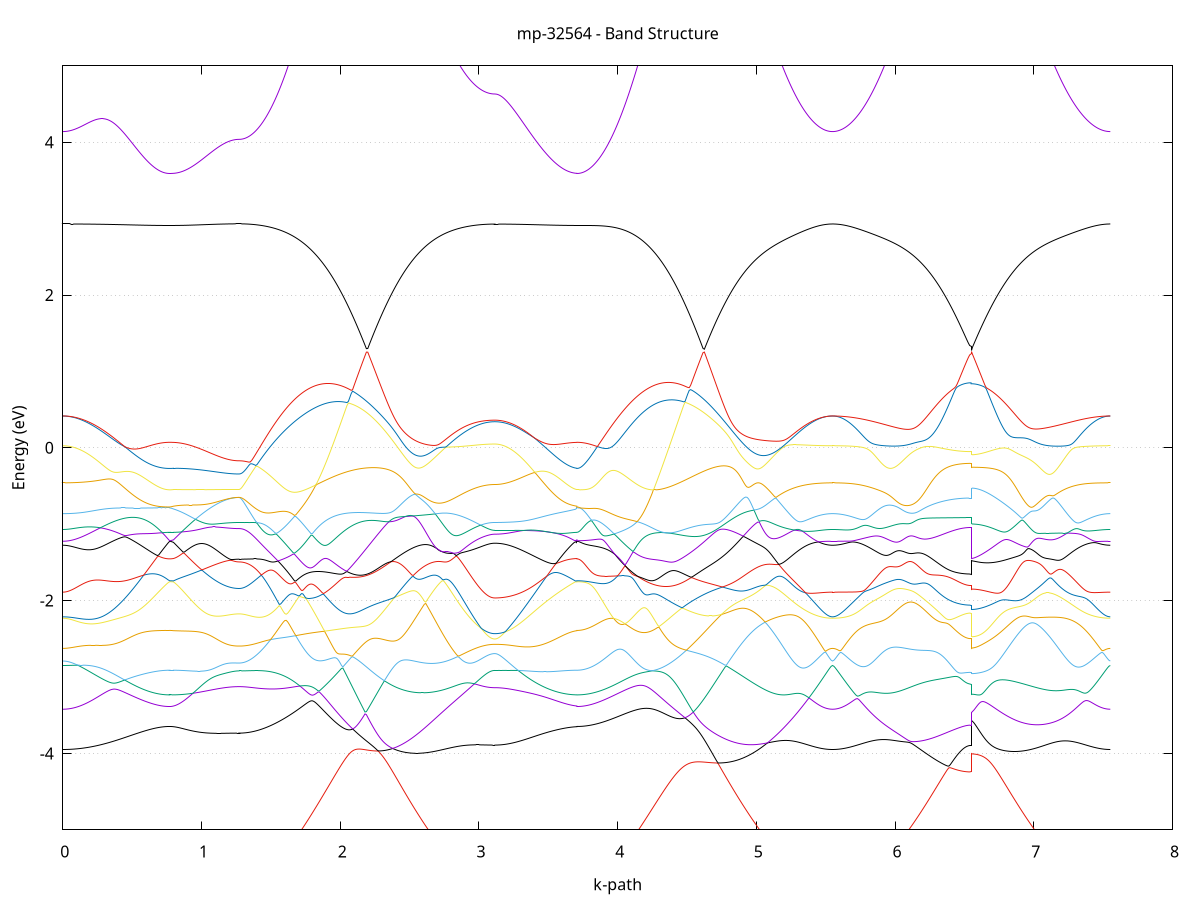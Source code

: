set title 'mp-32564 - Band Structure'
set xlabel 'k-path'
set ylabel 'Energy (eV)'
set grid y
set yrange [-5:5]
set terminal png size 800,600
set output 'mp-32564_bands_gnuplot.png'
plot '-' using 1:2 with lines notitle, '-' using 1:2 with lines notitle, '-' using 1:2 with lines notitle, '-' using 1:2 with lines notitle, '-' using 1:2 with lines notitle, '-' using 1:2 with lines notitle, '-' using 1:2 with lines notitle, '-' using 1:2 with lines notitle, '-' using 1:2 with lines notitle, '-' using 1:2 with lines notitle, '-' using 1:2 with lines notitle, '-' using 1:2 with lines notitle, '-' using 1:2 with lines notitle, '-' using 1:2 with lines notitle, '-' using 1:2 with lines notitle, '-' using 1:2 with lines notitle, '-' using 1:2 with lines notitle, '-' using 1:2 with lines notitle, '-' using 1:2 with lines notitle, '-' using 1:2 with lines notitle, '-' using 1:2 with lines notitle, '-' using 1:2 with lines notitle, '-' using 1:2 with lines notitle, '-' using 1:2 with lines notitle, '-' using 1:2 with lines notitle, '-' using 1:2 with lines notitle, '-' using 1:2 with lines notitle, '-' using 1:2 with lines notitle, '-' using 1:2 with lines notitle, '-' using 1:2 with lines notitle, '-' using 1:2 with lines notitle, '-' using 1:2 with lines notitle, '-' using 1:2 with lines notitle, '-' using 1:2 with lines notitle, '-' using 1:2 with lines notitle, '-' using 1:2 with lines notitle, '-' using 1:2 with lines notitle, '-' using 1:2 with lines notitle, '-' using 1:2 with lines notitle, '-' using 1:2 with lines notitle, '-' using 1:2 with lines notitle, '-' using 1:2 with lines notitle, '-' using 1:2 with lines notitle, '-' using 1:2 with lines notitle, '-' using 1:2 with lines notitle, '-' using 1:2 with lines notitle, '-' using 1:2 with lines notitle, '-' using 1:2 with lines notitle, '-' using 1:2 with lines notitle, '-' using 1:2 with lines notitle, '-' using 1:2 with lines notitle, '-' using 1:2 with lines notitle, '-' using 1:2 with lines notitle, '-' using 1:2 with lines notitle, '-' using 1:2 with lines notitle, '-' using 1:2 with lines notitle, '-' using 1:2 with lines notitle, '-' using 1:2 with lines notitle, '-' using 1:2 with lines notitle, '-' using 1:2 with lines notitle, '-' using 1:2 with lines notitle, '-' using 1:2 with lines notitle, '-' using 1:2 with lines notitle, '-' using 1:2 with lines notitle
0.000000 -35.368086
0.009882 -35.368086
0.019764 -35.367986
0.029646 -35.367986
0.039528 -35.367886
0.049410 -35.367786
0.059292 -35.367786
0.069174 -35.367586
0.079056 -35.367486
0.088938 -35.367386
0.098820 -35.367186
0.108702 -35.366986
0.118585 -35.366786
0.128467 -35.366586
0.138349 -35.366386
0.148231 -35.366186
0.158113 -35.365886
0.167995 -35.365586
0.177877 -35.365286
0.187759 -35.364986
0.197641 -35.364686
0.207523 -35.364386
0.217405 -35.364086
0.227287 -35.363686
0.237169 -35.363386
0.247051 -35.362986
0.256933 -35.362586
0.266815 -35.362186
0.276697 -35.361786
0.286579 -35.361386
0.296461 -35.360986
0.306343 -35.360486
0.316225 -35.360086
0.326107 -35.359586
0.335990 -35.359186
0.345872 -35.358686
0.355754 -35.358186
0.365636 -35.357786
0.375518 -35.357286
0.385400 -35.356786
0.395282 -35.356286
0.405164 -35.355786
0.415046 -35.355286
0.424928 -35.354886
0.434810 -35.354386
0.444692 -35.353886
0.454574 -35.353386
0.464456 -35.352886
0.474338 -35.352386
0.484220 -35.351886
0.494102 -35.351386
0.503984 -35.350886
0.513866 -35.350386
0.523748 -35.349886
0.533630 -35.349386
0.543512 -35.348886
0.553394 -35.348386
0.563277 -35.347986
0.573159 -35.347486
0.583041 -35.346986
0.592923 -35.346586
0.602805 -35.346086
0.612687 -35.345686
0.622569 -35.345286
0.632451 -35.344886
0.642333 -35.344486
0.652215 -35.344086
0.662097 -35.343686
0.671979 -35.343386
0.681861 -35.342986
0.691743 -35.342686
0.701625 -35.342486
0.711507 -35.342186
0.721389 -35.341986
0.731271 -35.341786
0.741153 -35.341686
0.751035 -35.341486
0.760917 -35.341486
0.770799 -35.341486
0.770799 -35.341486
0.779824 -35.341486
0.788848 -35.341486
0.797873 -35.341586
0.797873 -35.341586
0.807740 -35.341786
0.817607 -35.342086
0.827474 -35.342386
0.837341 -35.342786
0.847208 -35.343286
0.857075 -35.343686
0.866942 -35.344186
0.876809 -35.344686
0.886676 -35.345186
0.896543 -35.345786
0.906410 -35.346286
0.916277 -35.346886
0.926145 -35.347386
0.936012 -35.347886
0.945879 -35.348486
0.955746 -35.348986
0.965613 -35.349586
0.975480 -35.350086
0.985347 -35.350586
0.995214 -35.351086
1.005081 -35.351586
1.014948 -35.352086
1.024815 -35.352586
1.034682 -35.352986
1.044549 -35.353486
1.054416 -35.353886
1.064283 -35.354286
1.074150 -35.354686
1.084017 -35.355086
1.093884 -35.355486
1.103752 -35.355886
1.113619 -35.356186
1.123486 -35.356486
1.133353 -35.356786
1.143220 -35.357086
1.153087 -35.357286
1.162954 -35.357586
1.172821 -35.357786
1.182688 -35.357986
1.192555 -35.358186
1.202422 -35.358286
1.212289 -35.358486
1.222156 -35.358586
1.232023 -35.358686
1.241890 -35.358786
1.251757 -35.358786
1.261624 -35.358886
1.271491 -35.358886
1.271491 -35.358886
1.281461 -35.358786
1.291430 -35.358686
1.301400 -35.358586
1.311369 -35.358286
1.321339 -35.357986
1.331308 -35.357586
1.341277 -35.357186
1.351247 -35.356686
1.361216 -35.356086
1.371186 -35.355486
1.381155 -35.354786
1.391125 -35.353986
1.401094 -35.353186
1.411063 -35.352286
1.421033 -35.351386
1.431002 -35.350286
1.440972 -35.349286
1.450941 -35.348186
1.460911 -35.346986
1.470880 -35.345686
1.480849 -35.344386
1.490819 -35.343086
1.500788 -35.341686
1.510758 -35.340186
1.520727 -35.338686
1.530697 -35.337186
1.540666 -35.335586
1.550635 -35.333986
1.560605 -35.332286
1.570574 -35.330586
1.580544 -35.328886
1.590513 -35.327086
1.600483 -35.325286
1.610452 -35.323386
1.620421 -35.321486
1.630391 -35.319586
1.640360 -35.317686
1.650330 -35.315686
1.660299 -35.313786
1.670269 -35.311786
1.680238 -35.309686
1.690207 -35.307686
1.700177 -35.305686
1.710146 -35.303586
1.720116 -35.301586
1.730085 -35.299486
1.740055 -35.297386
1.750024 -35.295386
1.759994 -35.293286
1.769963 -35.291186
1.779932 -35.289186
1.789902 -35.287086
1.799871 -35.285086
1.809841 -35.283086
1.819810 -35.281086
1.829780 -35.279086
1.839749 -35.277086
1.849718 -35.275086
1.859688 -35.273186
1.869657 -35.271286
1.879627 -35.269386
1.889596 -35.267586
1.899566 -35.265786
1.909535 -35.263986
1.919504 -35.262286
1.929474 -35.260586
1.939443 -35.258886
1.949413 -35.257286
1.959382 -35.255786
1.969352 -35.254186
1.979321 -35.252786
1.989290 -35.251286
1.999260 -35.249986
2.009229 -35.248586
2.019199 -35.247386
2.029168 -35.246186
2.039138 -35.244986
2.049107 -35.243886
2.059076 -35.242886
2.069046 -35.241886
2.079015 -35.240986
2.088985 -35.240186
2.098954 -35.239386
2.108924 -35.238586
2.118893 -35.237986
2.128862 -35.237386
2.138832 -35.236886
2.148801 -35.236386
2.158771 -35.235986
2.158771 -35.235986
2.168724 -35.235686
2.178678 -35.235486
2.188632 -35.235286
2.198586 -35.235186
2.208539 -35.235186
2.218493 -35.235186
2.228447 -35.235286
2.238401 -35.235386
2.248354 -35.235686
2.258308 -35.235986
2.268262 -35.236286
2.278216 -35.236786
2.288169 -35.237286
2.298123 -35.237786
2.308077 -35.238486
2.318030 -35.239086
2.327984 -35.239886
2.337938 -35.240686
2.347892 -35.241586
2.357845 -35.242486
2.367799 -35.243486
2.377753 -35.244586
2.387707 -35.245686
2.397660 -35.246886
2.407614 -35.248086
2.417568 -35.249286
2.427522 -35.250586
2.437475 -35.251986
2.447429 -35.253386
2.457383 -35.254886
2.467337 -35.256386
2.477290 -35.257886
2.487244 -35.259486
2.497198 -35.261086
2.507151 -35.262686
2.517105 -35.264386
2.527059 -35.266086
2.537013 -35.267886
2.546966 -35.269586
2.556920 -35.271386
2.566874 -35.273186
2.576828 -35.274986
2.586781 -35.276886
2.596735 -35.278786
2.606689 -35.280586
2.616643 -35.282486
2.626596 -35.284386
2.636550 -35.286286
2.646504 -35.288186
2.656457 -35.290086
2.666411 -35.291986
2.676365 -35.293886
2.686319 -35.295786
2.696272 -35.297686
2.706226 -35.299586
2.716180 -35.301486
2.726134 -35.303286
2.736087 -35.305186
2.746041 -35.306986
2.755995 -35.308786
2.765949 -35.310586
2.775902 -35.312286
2.785856 -35.314086
2.795810 -35.315786
2.805764 -35.317386
2.815717 -35.319086
2.825671 -35.320686
2.835625 -35.322186
2.845578 -35.323786
2.855532 -35.325286
2.865486 -35.326686
2.875440 -35.328086
2.885393 -35.329486
2.895347 -35.330786
2.905301 -35.331986
2.915255 -35.333286
2.925208 -35.334386
2.935162 -35.335486
2.945116 -35.336586
2.955070 -35.337586
2.965023 -35.338586
2.974977 -35.339486
2.984931 -35.340286
2.994885 -35.341086
3.004838 -35.341786
3.014792 -35.342486
3.024746 -35.343086
3.034699 -35.343586
3.044653 -35.344086
3.054607 -35.344486
3.064561 -35.344786
3.074514 -35.345086
3.084468 -35.345386
3.094422 -35.345486
3.104376 -35.345586
3.114329 -35.345686
3.114329 -35.345686
3.124191 -35.345586
3.134054 -35.345586
3.143916 -35.345586
3.153778 -35.345586
3.163640 -35.345586
3.173502 -35.345586
3.183364 -35.345486
3.193226 -35.345486
3.203089 -35.345486
3.212951 -35.345386
3.222813 -35.345386
3.232675 -35.345286
3.242537 -35.345286
3.252399 -35.345186
3.262261 -35.345086
3.272124 -35.345086
3.281986 -35.344986
3.291848 -35.344886
3.301710 -35.344886
3.311572 -35.344786
3.321434 -35.344686
3.331296 -35.344586
3.341158 -35.344486
3.351021 -35.344386
3.360883 -35.344286
3.370745 -35.344186
3.380607 -35.344086
3.390469 -35.343986
3.400331 -35.343886
3.410193 -35.343786
3.420056 -35.343686
3.429918 -35.343586
3.439780 -35.343486
3.449642 -35.343386
3.459504 -35.343286
3.469366 -35.343186
3.479228 -35.343086
3.489091 -35.342986
3.498953 -35.342886
3.508815 -35.342786
3.518677 -35.342686
3.528539 -35.342586
3.538401 -35.342486
3.548263 -35.342386
3.558125 -35.342286
3.567988 -35.342186
3.577850 -35.342186
3.587712 -35.342086
3.597574 -35.341986
3.607436 -35.341986
3.617298 -35.341886
3.627160 -35.341786
3.637023 -35.341786
3.646885 -35.341686
3.656747 -35.341686
3.666609 -35.341686
3.676471 -35.341686
3.686333 -35.341586
3.696195 -35.341586
3.706058 -35.341586
3.706058 -35.341486
3.715931 -35.341386
3.725803 -35.341286
3.735676 -35.341186
3.745549 -35.340986
3.755422 -35.340686
3.765295 -35.340386
3.775168 -35.339986
3.785041 -35.339486
3.794914 -35.338986
3.804787 -35.338386
3.814660 -35.337786
3.824533 -35.337086
3.834406 -35.336286
3.844279 -35.335486
3.854152 -35.334686
3.864025 -35.333786
3.873898 -35.332786
3.883771 -35.331786
3.893644 -35.330686
3.903517 -35.329586
3.913390 -35.328386
3.923263 -35.327186
3.933136 -35.325986
3.943009 -35.324686
3.952882 -35.323286
3.962755 -35.321886
3.972628 -35.320486
3.982501 -35.319086
3.992374 -35.317586
4.002247 -35.315986
4.012120 -35.314486
4.021993 -35.312886
4.031866 -35.311286
4.041739 -35.309586
4.051612 -35.307886
4.061484 -35.306186
4.071357 -35.304486
4.081230 -35.302786
4.091103 -35.300986
4.100976 -35.299186
4.110849 -35.297486
4.120722 -35.295686
4.130595 -35.293886
4.140468 -35.291986
4.150341 -35.290186
4.160214 -35.288386
4.170087 -35.286586
4.179960 -35.284786
4.189833 -35.282986
4.199706 -35.281186
4.209579 -35.279386
4.219452 -35.277586
4.229325 -35.275786
4.239198 -35.274086
4.249071 -35.272286
4.258944 -35.270586
4.268817 -35.268886
4.278690 -35.267286
4.288563 -35.265586
4.298436 -35.263986
4.308309 -35.262386
4.318182 -35.260786
4.328055 -35.259286
4.337928 -35.257786
4.347801 -35.256386
4.357674 -35.254986
4.367547 -35.253586
4.377420 -35.252286
4.387293 -35.250986
4.397165 -35.249786
4.407038 -35.248586
4.416911 -35.247486
4.426784 -35.246386
4.436657 -35.245386
4.446530 -35.244386
4.456403 -35.243486
4.466276 -35.242686
4.466276 -35.242686
4.476209 -35.241786
4.486141 -35.241086
4.496073 -35.240386
4.506005 -35.239786
4.515938 -35.239186
4.525870 -35.238786
4.535802 -35.238286
4.545735 -35.237986
4.555667 -35.237686
4.565599 -35.237386
4.575531 -35.237286
4.585464 -35.237186
4.595396 -35.237186
4.605328 -35.237186
4.615261 -35.237286
4.625193 -35.237486
4.635125 -35.237786
4.645057 -35.238086
4.654990 -35.238486
4.664922 -35.238886
4.674854 -35.239386
4.684787 -35.239986
4.694719 -35.240686
4.704651 -35.241386
4.714583 -35.242186
4.724516 -35.242986
4.734448 -35.243986
4.744380 -35.244886
4.754313 -35.245986
4.764245 -35.247086
4.774177 -35.248186
4.784109 -35.249486
4.794042 -35.250686
4.803974 -35.252086
4.813906 -35.253486
4.823839 -35.254886
4.833771 -35.256386
4.843703 -35.257886
4.853635 -35.259486
4.863568 -35.261186
4.873500 -35.262786
4.883432 -35.264586
4.893365 -35.266286
4.903297 -35.268086
4.913229 -35.269986
4.923161 -35.271886
4.933094 -35.273786
4.943026 -35.275686
4.952958 -35.277686
4.962891 -35.279686
4.972823 -35.281686
4.982755 -35.283686
4.992687 -35.285786
5.002620 -35.287886
5.012552 -35.289986
5.022484 -35.292086
5.032417 -35.294186
5.042349 -35.296386
5.052281 -35.298486
5.062213 -35.300586
5.072146 -35.302786
5.082078 -35.304886
5.092010 -35.307086
5.101943 -35.309186
5.111875 -35.311286
5.121807 -35.313486
5.131739 -35.315586
5.141672 -35.317686
5.151604 -35.319686
5.161536 -35.321786
5.171469 -35.323786
5.181401 -35.325886
5.191333 -35.327786
5.201265 -35.329786
5.211198 -35.331686
5.221130 -35.333586
5.231062 -35.335486
5.240995 -35.337286
5.250927 -35.339086
5.260859 -35.340886
5.270791 -35.342586
5.280724 -35.344286
5.290656 -35.345886
5.300588 -35.347486
5.310521 -35.348986
5.320453 -35.350486
5.330385 -35.351886
5.340317 -35.353286
5.350250 -35.354586
5.360182 -35.355886
5.370114 -35.357086
5.380047 -35.358286
5.389979 -35.359386
5.399911 -35.360386
5.409843 -35.361386
5.419776 -35.362286
5.429708 -35.363086
5.439640 -35.363886
5.449573 -35.364586
5.459505 -35.365286
5.469437 -35.365786
5.479369 -35.366386
5.489302 -35.366786
5.499234 -35.367186
5.509166 -35.367486
5.519099 -35.367686
5.529031 -35.367886
5.538963 -35.367986
5.548895 -35.368086
5.548895 -35.368086
5.558883 -35.367986
5.568871 -35.367886
5.578859 -35.367786
5.588846 -35.367586
5.598834 -35.367286
5.608822 -35.366886
5.618810 -35.366486
5.628797 -35.366086
5.638785 -35.365486
5.648773 -35.364986
5.658760 -35.364286
5.668748 -35.363586
5.678736 -35.362786
5.688724 -35.361986
5.698711 -35.361086
5.708699 -35.360186
5.718687 -35.359186
5.728674 -35.358186
5.738662 -35.357086
5.748650 -35.355886
5.758638 -35.354686
5.768625 -35.353486
5.778613 -35.352186
5.788601 -35.350786
5.798588 -35.349386
5.808576 -35.347986
5.818564 -35.346486
5.828552 -35.344986
5.838539 -35.343386
5.848527 -35.341786
5.858515 -35.340086
5.868503 -35.338386
5.878490 -35.336686
5.888478 -35.334886
5.898466 -35.333186
5.908453 -35.331286
5.918441 -35.329486
5.928429 -35.327586
5.938417 -35.325686
5.948404 -35.323786
5.958392 -35.321786
5.968380 -35.319786
5.978367 -35.317886
5.988355 -35.315786
5.998343 -35.313786
6.008331 -35.311786
6.018318 -35.309686
6.028306 -35.307686
6.038294 -35.305586
6.048282 -35.303586
6.058269 -35.301486
6.068257 -35.299386
6.078245 -35.297286
6.088232 -35.295286
6.098220 -35.293186
6.108208 -35.291086
6.118196 -35.289086
6.128183 -35.286986
6.138171 -35.284986
6.148159 -35.282986
6.158146 -35.280986
6.168134 -35.278986
6.178122 -35.277086
6.188110 -35.275086
6.198097 -35.273186
6.208085 -35.271386
6.218073 -35.269486
6.228061 -35.267686
6.238048 -35.265886
6.248036 -35.264086
6.258024 -35.262386
6.268011 -35.260686
6.277999 -35.259086
6.287987 -35.257486
6.297975 -35.255886
6.307962 -35.254386
6.317950 -35.252886
6.327938 -35.251486
6.337925 -35.250086
6.347913 -35.248786
6.357901 -35.247486
6.367889 -35.246286
6.377876 -35.245186
6.387864 -35.244086
6.397852 -35.242986
6.407840 -35.242086
6.417827 -35.241086
6.427815 -35.240286
6.437803 -35.239486
6.447790 -35.238786
6.457778 -35.238086
6.467766 -35.237486
6.477754 -35.236986
6.487741 -35.236486
6.497729 -35.236086
6.507717 -35.235786
6.517704 -35.235586
6.527692 -35.235386
6.537680 -35.235286
6.547668 -35.235286
6.547668 -35.237586
6.557609 -35.237586
6.567550 -35.237686
6.577491 -35.237786
6.587432 -35.238086
6.597373 -35.238386
6.607314 -35.238686
6.617255 -35.239086
6.627196 -35.239586
6.637137 -35.240186
6.647078 -35.240786
6.657020 -35.241486
6.666961 -35.242186
6.676902 -35.242986
6.686843 -35.243786
6.696784 -35.244686
6.706725 -35.245686
6.716666 -35.246686
6.726607 -35.247786
6.736548 -35.248886
6.746489 -35.250086
6.756430 -35.251386
6.766372 -35.252586
6.776313 -35.253986
6.786254 -35.255386
6.796195 -35.256786
6.806136 -35.258286
6.816077 -35.259786
6.826018 -35.261386
6.835959 -35.262986
6.845900 -35.264586
6.855841 -35.266286
6.865782 -35.267986
6.875724 -35.269686
6.885665 -35.271486
6.895606 -35.273286
6.905547 -35.275086
6.915488 -35.276986
6.925429 -35.278886
6.935370 -35.280786
6.945311 -35.282686
6.955252 -35.284686
6.965193 -35.286586
6.975134 -35.288586
6.985076 -35.290586
6.995017 -35.292586
7.004958 -35.294586
7.014899 -35.296586
7.024840 -35.298686
7.034781 -35.300686
7.044722 -35.302686
7.054663 -35.304686
7.064604 -35.306786
7.074545 -35.308786
7.084486 -35.310786
7.094427 -35.312786
7.104369 -35.314786
7.114310 -35.316786
7.124251 -35.318686
7.134192 -35.320686
7.144133 -35.322586
7.154074 -35.324486
7.164015 -35.326386
7.173956 -35.328286
7.183897 -35.330086
7.193838 -35.331986
7.203779 -35.333686
7.213721 -35.335486
7.223662 -35.337186
7.233603 -35.338886
7.243544 -35.340586
7.253485 -35.342186
7.263426 -35.343786
7.273367 -35.345286
7.283308 -35.346786
7.293249 -35.348286
7.303190 -35.349686
7.313131 -35.351086
7.323073 -35.352386
7.333014 -35.353686
7.342955 -35.354886
7.352896 -35.356086
7.362837 -35.357286
7.372778 -35.358286
7.382719 -35.359386
7.392660 -35.360286
7.402601 -35.361286
7.412542 -35.362086
7.422483 -35.362886
7.432424 -35.363686
7.442366 -35.364386
7.452307 -35.364986
7.462248 -35.365586
7.472189 -35.366086
7.482130 -35.366586
7.492071 -35.366986
7.502012 -35.367286
7.511953 -35.367586
7.521894 -35.367786
7.531835 -35.367886
7.541776 -35.367986
7.551718 -35.368086
e
0.000000 -35.303786
0.009882 -35.303786
0.019764 -35.303786
0.029646 -35.303886
0.039528 -35.303886
0.049410 -35.303986
0.059292 -35.304086
0.069174 -35.304186
0.079056 -35.304286
0.088938 -35.304486
0.098820 -35.304586
0.108702 -35.304786
0.118585 -35.304986
0.128467 -35.305186
0.138349 -35.305386
0.148231 -35.305686
0.158113 -35.305886
0.167995 -35.306186
0.177877 -35.306486
0.187759 -35.306686
0.197641 -35.306986
0.207523 -35.307386
0.217405 -35.307686
0.227287 -35.307986
0.237169 -35.308386
0.247051 -35.308686
0.256933 -35.309086
0.266815 -35.309486
0.276697 -35.309886
0.286579 -35.310286
0.296461 -35.310686
0.306343 -35.311086
0.316225 -35.311586
0.326107 -35.311986
0.335990 -35.312386
0.345872 -35.312886
0.355754 -35.313286
0.365636 -35.313786
0.375518 -35.314286
0.385400 -35.314686
0.395282 -35.315186
0.405164 -35.315686
0.415046 -35.316086
0.424928 -35.316586
0.434810 -35.317086
0.444692 -35.317586
0.454574 -35.318086
0.464456 -35.318586
0.474338 -35.318986
0.484220 -35.319486
0.494102 -35.319986
0.503984 -35.320486
0.513866 -35.320986
0.523748 -35.321386
0.533630 -35.321886
0.543512 -35.322386
0.553394 -35.322786
0.563277 -35.323286
0.573159 -35.323786
0.583041 -35.324186
0.592923 -35.324586
0.602805 -35.325086
0.612687 -35.325486
0.622569 -35.325886
0.632451 -35.326286
0.642333 -35.326686
0.652215 -35.327086
0.662097 -35.327386
0.671979 -35.327786
0.681861 -35.328086
0.691743 -35.328386
0.701625 -35.328686
0.711507 -35.328886
0.721389 -35.329086
0.731271 -35.329286
0.741153 -35.329486
0.751035 -35.329586
0.760917 -35.329586
0.770799 -35.329686
0.770799 -35.329686
0.779824 -35.329586
0.788848 -35.329586
0.797873 -35.329486
0.797873 -35.329486
0.807740 -35.329286
0.817607 -35.328986
0.827474 -35.328686
0.837341 -35.328286
0.847208 -35.327886
0.857075 -35.327386
0.866942 -35.326886
0.876809 -35.326386
0.886676 -35.325886
0.896543 -35.325286
0.906410 -35.324786
0.916277 -35.324286
0.926145 -35.323686
0.936012 -35.323186
0.945879 -35.322586
0.955746 -35.322086
0.965613 -35.321486
0.975480 -35.320986
0.985347 -35.320486
0.995214 -35.319986
1.005081 -35.319486
1.014948 -35.318986
1.024815 -35.318486
1.034682 -35.317986
1.044549 -35.317586
1.054416 -35.317086
1.064283 -35.316686
1.074150 -35.316286
1.084017 -35.315886
1.093884 -35.315586
1.103752 -35.315186
1.113619 -35.314886
1.123486 -35.314486
1.133353 -35.314186
1.143220 -35.313986
1.153087 -35.313686
1.162954 -35.313486
1.172821 -35.313186
1.182688 -35.312986
1.192555 -35.312786
1.202422 -35.312686
1.212289 -35.312486
1.222156 -35.312386
1.232023 -35.312286
1.241890 -35.312286
1.251757 -35.312186
1.261624 -35.312186
1.271491 -35.312186
1.271491 -35.312186
1.281461 -35.312086
1.291430 -35.311986
1.301400 -35.311886
1.311369 -35.311686
1.321339 -35.311386
1.331308 -35.311086
1.341277 -35.310686
1.351247 -35.310186
1.361216 -35.309686
1.371186 -35.309086
1.381155 -35.308486
1.391125 -35.307786
1.401094 -35.306986
1.411063 -35.306186
1.421033 -35.305386
1.431002 -35.304486
1.440972 -35.303486
1.450941 -35.302486
1.460911 -35.301386
1.470880 -35.300286
1.480849 -35.299086
1.490819 -35.297886
1.500788 -35.296686
1.510758 -35.295386
1.520727 -35.293986
1.530697 -35.292586
1.540666 -35.291186
1.550635 -35.289686
1.560605 -35.288186
1.570574 -35.286686
1.580544 -35.285086
1.590513 -35.283586
1.600483 -35.281886
1.610452 -35.280286
1.620421 -35.278586
1.630391 -35.276886
1.640360 -35.275186
1.650330 -35.273386
1.660299 -35.271686
1.670269 -35.269886
1.680238 -35.268086
1.690207 -35.266286
1.700177 -35.264486
1.710146 -35.262686
1.720116 -35.260886
1.730085 -35.259086
1.740055 -35.257286
1.750024 -35.255386
1.759994 -35.253586
1.769963 -35.251786
1.779932 -35.249986
1.789902 -35.248186
1.799871 -35.246486
1.809841 -35.244686
1.819810 -35.242986
1.829780 -35.241186
1.839749 -35.239486
1.849718 -35.237886
1.859688 -35.236186
1.869657 -35.234586
1.879627 -35.232986
1.889596 -35.231386
1.899566 -35.229886
1.909535 -35.228386
1.919504 -35.226986
1.929474 -35.225486
1.939443 -35.224186
1.949413 -35.222786
1.959382 -35.221586
1.969352 -35.220286
1.979321 -35.219086
1.989290 -35.217986
1.999260 -35.216886
2.009229 -35.215786
2.019199 -35.214786
2.029168 -35.213886
2.039138 -35.212986
2.049107 -35.212186
2.059076 -35.211486
2.069046 -35.210786
2.079015 -35.210086
2.088985 -35.209486
2.098954 -35.208986
2.108924 -35.208586
2.118893 -35.208186
2.128862 -35.207786
2.138832 -35.207586
2.148801 -35.207386
2.158771 -35.207186
2.158771 -35.207186
2.168724 -35.207186
2.178678 -35.207186
2.188632 -35.207186
2.198586 -35.207386
2.208539 -35.207586
2.218493 -35.207786
2.228447 -35.208186
2.238401 -35.208486
2.248354 -35.208986
2.258308 -35.209486
2.268262 -35.210086
2.278216 -35.210786
2.288169 -35.211486
2.298123 -35.212186
2.308077 -35.213086
2.318030 -35.213986
2.327984 -35.214886
2.337938 -35.215886
2.347892 -35.216986
2.357845 -35.218086
2.367799 -35.219286
2.377753 -35.220486
2.387707 -35.221786
2.397660 -35.223086
2.407614 -35.224486
2.417568 -35.225886
2.427522 -35.227386
2.437475 -35.228886
2.447429 -35.230486
2.457383 -35.232086
2.467337 -35.233686
2.477290 -35.235386
2.487244 -35.237086
2.497198 -35.238786
2.507151 -35.240586
2.517105 -35.242386
2.527059 -35.244186
2.537013 -35.246086
2.546966 -35.247986
2.556920 -35.249886
2.566874 -35.251786
2.576828 -35.253686
2.586781 -35.255686
2.596735 -35.257586
2.606689 -35.259586
2.616643 -35.261586
2.626596 -35.263586
2.636550 -35.265586
2.646504 -35.267486
2.656457 -35.269486
2.666411 -35.271486
2.676365 -35.273486
2.686319 -35.275486
2.696272 -35.277386
2.706226 -35.279386
2.716180 -35.281286
2.726134 -35.283186
2.736087 -35.285086
2.746041 -35.286986
2.755995 -35.288786
2.765949 -35.290686
2.775902 -35.292486
2.785856 -35.294286
2.795810 -35.295986
2.805764 -35.297686
2.815717 -35.299386
2.825671 -35.300986
2.835625 -35.302586
2.845578 -35.304186
2.855532 -35.305686
2.865486 -35.307186
2.875440 -35.308586
2.885393 -35.309986
2.895347 -35.311386
2.905301 -35.312686
2.915255 -35.313886
2.925208 -35.315086
2.935162 -35.316186
2.945116 -35.317286
2.955070 -35.318286
2.965023 -35.319286
2.974977 -35.320186
2.984931 -35.321086
2.994885 -35.321886
3.004838 -35.322586
3.014792 -35.323286
3.024746 -35.323886
3.034699 -35.324386
3.044653 -35.324886
3.054607 -35.325286
3.064561 -35.325686
3.074514 -35.325986
3.084468 -35.326186
3.094422 -35.326386
3.104376 -35.326486
3.114329 -35.326486
3.114329 -35.326486
3.124191 -35.326486
3.134054 -35.326486
3.143916 -35.326486
3.153778 -35.326486
3.163640 -35.326486
3.173502 -35.326586
3.183364 -35.326586
3.193226 -35.326586
3.203089 -35.326586
3.212951 -35.326686
3.222813 -35.326686
3.232675 -35.326686
3.242537 -35.326786
3.252399 -35.326786
3.262261 -35.326886
3.272124 -35.326886
3.281986 -35.326986
3.291848 -35.326986
3.301710 -35.327086
3.311572 -35.327086
3.321434 -35.327186
3.331296 -35.327286
3.341158 -35.327286
3.351021 -35.327386
3.360883 -35.327486
3.370745 -35.327486
3.380607 -35.327586
3.390469 -35.327686
3.400331 -35.327686
3.410193 -35.327786
3.420056 -35.327886
3.429918 -35.327986
3.439780 -35.328086
3.449642 -35.328086
3.459504 -35.328186
3.469366 -35.328286
3.479228 -35.328386
3.489091 -35.328486
3.498953 -35.328486
3.508815 -35.328586
3.518677 -35.328686
3.528539 -35.328786
3.538401 -35.328786
3.548263 -35.328886
3.558125 -35.328986
3.567988 -35.328986
3.577850 -35.329086
3.587712 -35.329186
3.597574 -35.329186
3.607436 -35.329286
3.617298 -35.329286
3.627160 -35.329286
3.637023 -35.329386
3.646885 -35.329386
3.656747 -35.329386
3.666609 -35.329486
3.676471 -35.329486
3.686333 -35.329486
3.696195 -35.329486
3.706058 -35.329486
3.706058 -35.329686
3.715931 -35.329586
3.725803 -35.329486
3.735676 -35.329386
3.745549 -35.329086
3.755422 -35.328786
3.765295 -35.328486
3.775168 -35.328086
3.785041 -35.327586
3.794914 -35.326986
3.804787 -35.326386
3.814660 -35.325686
3.824533 -35.324986
3.834406 -35.324186
3.844279 -35.323286
3.854152 -35.322386
3.864025 -35.321386
3.873898 -35.320386
3.883771 -35.319286
3.893644 -35.318186
3.903517 -35.316986
3.913390 -35.315686
3.923263 -35.314386
3.933136 -35.313086
3.943009 -35.311686
3.952882 -35.310186
3.962755 -35.308686
3.972628 -35.307186
3.982501 -35.305586
3.992374 -35.303986
4.002247 -35.302286
4.012120 -35.300586
4.021993 -35.298886
4.031866 -35.297086
4.041739 -35.295286
4.051612 -35.293486
4.061484 -35.291586
4.071357 -35.289686
4.081230 -35.287786
4.091103 -35.285886
4.100976 -35.283986
4.110849 -35.281986
4.120722 -35.279986
4.130595 -35.277986
4.140468 -35.275986
4.150341 -35.273986
4.160214 -35.271886
4.170087 -35.269886
4.179960 -35.267886
4.189833 -35.265786
4.199706 -35.263786
4.209579 -35.261786
4.219452 -35.259786
4.229325 -35.257686
4.239198 -35.255686
4.249071 -35.253686
4.258944 -35.251686
4.268817 -35.249786
4.278690 -35.247786
4.288563 -35.245886
4.298436 -35.243986
4.308309 -35.242086
4.318182 -35.240286
4.328055 -35.238386
4.337928 -35.236586
4.347801 -35.234886
4.357674 -35.233186
4.367547 -35.231486
4.377420 -35.229786
4.387293 -35.228186
4.397165 -35.226586
4.407038 -35.225086
4.416911 -35.223586
4.426784 -35.222186
4.436657 -35.220786
4.446530 -35.219386
4.456403 -35.218086
4.466276 -35.216886
4.466276 -35.216886
4.476209 -35.215686
4.486141 -35.214586
4.496073 -35.213486
4.506005 -35.212486
4.515938 -35.211486
4.525870 -35.210586
4.535802 -35.209786
4.545735 -35.208986
4.555667 -35.208286
4.565599 -35.207586
4.575531 -35.206986
4.585464 -35.206486
4.595396 -35.205986
4.605328 -35.205586
4.615261 -35.205286
4.625193 -35.204986
4.635125 -35.204786
4.645057 -35.204686
4.654990 -35.204586
4.664922 -35.204586
4.674854 -35.204586
4.684787 -35.204686
4.694719 -35.204886
4.704651 -35.205186
4.714583 -35.205486
4.724516 -35.205886
4.734448 -35.206286
4.744380 -35.206786
4.754313 -35.207386
4.764245 -35.207986
4.774177 -35.208686
4.784109 -35.209386
4.794042 -35.210186
4.803974 -35.210986
4.813906 -35.211886
4.823839 -35.212886
4.833771 -35.213886
4.843703 -35.214886
4.853635 -35.216086
4.863568 -35.217186
4.873500 -35.218386
4.883432 -35.219686
4.893365 -35.220886
4.903297 -35.222286
4.913229 -35.223586
4.923161 -35.224986
4.933094 -35.226486
4.943026 -35.227986
4.952958 -35.229486
4.962891 -35.230986
4.972823 -35.232586
4.982755 -35.234186
4.992687 -35.235786
5.002620 -35.237386
5.012552 -35.239086
5.022484 -35.240686
5.032417 -35.242386
5.042349 -35.244086
5.052281 -35.245786
5.062213 -35.247586
5.072146 -35.249286
5.082078 -35.250986
5.092010 -35.252786
5.101943 -35.254486
5.111875 -35.256286
5.121807 -35.257986
5.131739 -35.259686
5.141672 -35.261386
5.151604 -35.263186
5.161536 -35.264886
5.171469 -35.266486
5.181401 -35.268186
5.191333 -35.269886
5.201265 -35.271486
5.211198 -35.273086
5.221130 -35.274686
5.231062 -35.276286
5.240995 -35.277786
5.250927 -35.279286
5.260859 -35.280786
5.270791 -35.282186
5.280724 -35.283586
5.290656 -35.284986
5.300588 -35.286286
5.310521 -35.287586
5.320453 -35.288886
5.330385 -35.290086
5.340317 -35.291286
5.350250 -35.292386
5.360182 -35.293386
5.370114 -35.294486
5.380047 -35.295486
5.389979 -35.296386
5.399911 -35.297286
5.409843 -35.298086
5.419776 -35.298886
5.429708 -35.299586
5.439640 -35.300286
5.449573 -35.300886
5.459505 -35.301386
5.469437 -35.301886
5.479369 -35.302386
5.489302 -35.302686
5.499234 -35.303086
5.509166 -35.303286
5.519099 -35.303486
5.529031 -35.303686
5.538963 -35.303786
5.548895 -35.303786
5.548895 -35.303786
5.558883 -35.303786
5.568871 -35.303686
5.578859 -35.303586
5.588846 -35.303386
5.598834 -35.303186
5.608822 -35.302886
5.618810 -35.302586
5.628797 -35.302286
5.638785 -35.301886
5.648773 -35.301386
5.658760 -35.300886
5.668748 -35.300386
5.678736 -35.299786
5.688724 -35.299086
5.698711 -35.298386
5.708699 -35.297686
5.718687 -35.296986
5.728674 -35.296186
5.738662 -35.295286
5.748650 -35.294386
5.758638 -35.293486
5.768625 -35.292486
5.778613 -35.291486
5.788601 -35.290486
5.798588 -35.289386
5.808576 -35.288286
5.818564 -35.287186
5.828552 -35.285986
5.838539 -35.284786
5.848527 -35.283486
5.858515 -35.282286
5.868503 -35.280986
5.878490 -35.279686
5.888478 -35.278286
5.898466 -35.276986
5.908453 -35.275586
5.918441 -35.274186
5.928429 -35.272786
5.938417 -35.271286
5.948404 -35.269886
5.958392 -35.268386
5.968380 -35.266886
5.978367 -35.265386
5.988355 -35.263886
5.998343 -35.262386
6.008331 -35.260886
6.018318 -35.259286
6.028306 -35.257786
6.038294 -35.256286
6.048282 -35.254686
6.058269 -35.253186
6.068257 -35.251686
6.078245 -35.250186
6.088232 -35.248586
6.098220 -35.247086
6.108208 -35.245586
6.118196 -35.244086
6.128183 -35.242686
6.138171 -35.241186
6.148159 -35.239786
6.158146 -35.238286
6.168134 -35.236886
6.178122 -35.235486
6.188110 -35.234086
6.198097 -35.232786
6.208085 -35.231486
6.218073 -35.230186
6.228061 -35.228886
6.238048 -35.227586
6.248036 -35.226386
6.258024 -35.225186
6.268011 -35.224086
6.277999 -35.222886
6.287987 -35.221786
6.297975 -35.220786
6.307962 -35.219686
6.317950 -35.218786
6.327938 -35.217786
6.337925 -35.216886
6.347913 -35.215986
6.357901 -35.215186
6.367889 -35.214386
6.377876 -35.213586
6.387864 -35.212886
6.397852 -35.212186
6.407840 -35.211586
6.417827 -35.210986
6.427815 -35.210486
6.437803 -35.209986
6.447790 -35.209486
6.457778 -35.209086
6.467766 -35.208686
6.477754 -35.208386
6.487741 -35.208086
6.497729 -35.207786
6.507717 -35.207586
6.517704 -35.207486
6.527692 -35.207386
6.537680 -35.207286
6.547668 -35.207286
6.547668 -35.204986
6.557609 -35.204986
6.567550 -35.205086
6.577491 -35.205186
6.587432 -35.205286
6.597373 -35.205586
6.607314 -35.205786
6.617255 -35.206086
6.627196 -35.206486
6.637137 -35.206886
6.647078 -35.207286
6.657020 -35.207786
6.666961 -35.208386
6.676902 -35.208986
6.686843 -35.209586
6.696784 -35.210286
6.706725 -35.210986
6.716666 -35.211686
6.726607 -35.212486
6.736548 -35.213386
6.746489 -35.214186
6.756430 -35.215186
6.766372 -35.216086
6.776313 -35.217086
6.786254 -35.218186
6.796195 -35.219186
6.806136 -35.220286
6.816077 -35.221486
6.826018 -35.222586
6.835959 -35.223786
6.845900 -35.224986
6.855841 -35.226286
6.865782 -35.227586
6.875724 -35.228886
6.885665 -35.230186
6.895606 -35.231586
6.905547 -35.232986
6.915488 -35.234386
6.925429 -35.235786
6.935370 -35.237186
6.945311 -35.238686
6.955252 -35.240086
6.965193 -35.241586
6.975134 -35.243086
6.985076 -35.244586
6.995017 -35.246086
7.004958 -35.247686
7.014899 -35.249186
7.024840 -35.250686
7.034781 -35.252286
7.044722 -35.253786
7.054663 -35.255286
7.064604 -35.256886
7.074545 -35.258386
7.084486 -35.259986
7.094427 -35.261486
7.104369 -35.262986
7.114310 -35.264486
7.124251 -35.265986
7.134192 -35.267486
7.144133 -35.268986
7.154074 -35.270386
7.164015 -35.271886
7.173956 -35.273286
7.183897 -35.274686
7.193838 -35.276086
7.203779 -35.277486
7.213721 -35.278786
7.223662 -35.280086
7.233603 -35.281386
7.243544 -35.282686
7.253485 -35.283986
7.263426 -35.285186
7.273367 -35.286386
7.283308 -35.287486
7.293249 -35.288586
7.303190 -35.289686
7.313131 -35.290786
7.323073 -35.291786
7.333014 -35.292786
7.342955 -35.293686
7.352896 -35.294586
7.362837 -35.295486
7.372778 -35.296286
7.382719 -35.297086
7.392660 -35.297886
7.402601 -35.298586
7.412542 -35.299186
7.422483 -35.299886
7.432424 -35.300386
7.442366 -35.300986
7.452307 -35.301486
7.462248 -35.301886
7.472189 -35.302286
7.482130 -35.302686
7.492071 -35.302986
7.502012 -35.303186
7.511953 -35.303386
7.521894 -35.303586
7.531835 -35.303686
7.541776 -35.303786
7.551718 -35.303786
e
0.000000 -19.835286
0.009882 -19.835186
0.019764 -19.835186
0.029646 -19.835086
0.039528 -19.834986
0.049410 -19.834886
0.059292 -19.834786
0.069174 -19.834586
0.079056 -19.834386
0.088938 -19.834286
0.098820 -19.833986
0.108702 -19.833786
0.118585 -19.833586
0.128467 -19.833286
0.138349 -19.832986
0.148231 -19.832686
0.158113 -19.832386
0.167995 -19.832086
0.177877 -19.831786
0.187759 -19.831486
0.197641 -19.831086
0.207523 -19.830786
0.217405 -19.830486
0.227287 -19.830186
0.237169 -19.829886
0.247051 -19.829586
0.256933 -19.829286
0.266815 -19.828986
0.276697 -19.828686
0.286579 -19.828486
0.296461 -19.828186
0.306343 -19.827986
0.316225 -19.827786
0.326107 -19.827586
0.335990 -19.827386
0.345872 -19.827286
0.355754 -19.827086
0.365636 -19.826986
0.375518 -19.826886
0.385400 -19.826786
0.395282 -19.826686
0.405164 -19.826586
0.415046 -19.826486
0.424928 -19.826486
0.434810 -19.826486
0.444692 -19.826386
0.454574 -19.826386
0.464456 -19.826486
0.474338 -19.826486
0.484220 -19.826486
0.494102 -19.826486
0.503984 -19.826586
0.513866 -19.826586
0.523748 -19.826686
0.533630 -19.826686
0.543512 -19.826786
0.553394 -19.826886
0.563277 -19.826886
0.573159 -19.826986
0.583041 -19.827086
0.592923 -19.827086
0.602805 -19.827186
0.612687 -19.827286
0.622569 -19.827386
0.632451 -19.827386
0.642333 -19.827486
0.652215 -19.827486
0.662097 -19.827586
0.671979 -19.827686
0.681861 -19.827686
0.691743 -19.827786
0.701625 -19.827786
0.711507 -19.827886
0.721389 -19.827886
0.731271 -19.827886
0.741153 -19.827886
0.751035 -19.827886
0.760917 -19.827986
0.770799 -19.827886
0.770799 -19.827886
0.779824 -19.827786
0.788848 -19.827486
0.797873 -19.826786
0.797873 -19.826786
0.807740 -19.826086
0.817607 -19.825186
0.827474 -19.824086
0.837341 -19.822886
0.847208 -19.821486
0.857075 -19.819886
0.866942 -19.818186
0.876809 -19.816286
0.886676 -19.814286
0.896543 -19.812086
0.906410 -19.809786
0.916277 -19.807286
0.926145 -19.804786
0.936012 -19.801986
0.945879 -19.799186
0.955746 -19.796286
0.965613 -19.793186
0.975480 -19.790086
0.985347 -19.786886
0.995214 -19.783586
1.005081 -19.780186
1.014948 -19.776786
1.024815 -19.773386
1.034682 -19.769886
1.044549 -19.766386
1.054416 -19.762886
1.064283 -19.759486
1.074150 -19.755986
1.084017 -19.752586
1.093884 -19.749186
1.103752 -19.745886
1.113619 -19.742686
1.123486 -19.739586
1.133353 -19.736586
1.143220 -19.733686
1.153087 -19.730986
1.162954 -19.728386
1.172821 -19.725986
1.182688 -19.723686
1.192555 -19.721686
1.202422 -19.719886
1.212289 -19.718286
1.222156 -19.716886
1.232023 -19.715686
1.241890 -19.714886
1.251757 -19.714186
1.261624 -19.713786
1.271491 -19.713686
1.271491 -19.713686
1.281461 -19.713486
1.291430 -19.712786
1.301400 -19.711686
1.311369 -19.710086
1.321339 -19.708086
1.331308 -19.705686
1.341277 -19.702786
1.351247 -19.699486
1.361216 -19.695686
1.371186 -19.691486
1.381155 -19.686886
1.391125 -19.681786
1.401094 -19.676186
1.411063 -19.670286
1.421033 -19.663886
1.431002 -19.657086
1.440972 -19.649786
1.450941 -19.642186
1.460911 -19.634086
1.470880 -19.625486
1.480849 -19.616586
1.490819 -19.607186
1.500788 -19.597386
1.510758 -19.587286
1.520727 -19.576686
1.530697 -19.565686
1.540666 -19.554186
1.550635 -19.542386
1.560605 -19.530286
1.570574 -19.517686
1.580544 -19.504686
1.590513 -19.491386
1.600483 -19.477586
1.610452 -19.463486
1.620421 -19.449086
1.630391 -19.434286
1.640360 -19.419086
1.650330 -19.403586
1.660299 -19.387786
1.670269 -19.371686
1.680238 -19.355186
1.690207 -19.338486
1.700177 -19.321386
1.710146 -19.303986
1.720116 -19.286386
1.730085 -19.268486
1.740055 -19.250386
1.750024 -19.231986
1.759994 -19.213386
1.769963 -19.194586
1.779932 -19.175686
1.789902 -19.156486
1.799871 -19.137286
1.809841 -19.117786
1.819810 -19.098286
1.829780 -19.078686
1.839749 -19.058986
1.849718 -19.039286
1.859688 -19.019686
1.869657 -18.999986
1.879627 -18.980386
1.889596 -18.960886
1.899566 -18.941486
1.909535 -18.922186
1.919504 -18.903186
1.929474 -18.884386
1.939443 -18.865786
1.949413 -18.847586
1.959382 -18.829686
1.969352 -18.812186
1.979321 -18.794986
1.989290 -18.778386
1.999260 -18.762186
2.009229 -18.746486
2.019199 -18.731386
2.029168 -18.716786
2.039138 -18.702786
2.049107 -18.689286
2.059076 -18.676486
2.069046 -18.664186
2.079015 -18.661486
2.088985 -18.670386
2.098954 -18.678886
2.108924 -18.686986
2.118893 -18.694786
2.128862 -18.702186
2.138832 -18.709186
2.148801 -18.715886
2.158771 -18.722186
2.158771 -18.722186
2.168724 -18.728186
2.178678 -18.733886
2.188632 -18.739386
2.198586 -18.744586
2.208539 -18.749586
2.218493 -18.754386
2.228447 -18.758986
2.238401 -18.763586
2.248354 -18.768086
2.258308 -18.772586
2.268262 -18.777086
2.278216 -18.781686
2.288169 -18.786386
2.298123 -18.791286
2.308077 -18.796486
2.318030 -18.801986
2.327984 -18.807886
2.337938 -18.814186
2.347892 -18.820986
2.357845 -18.828286
2.367799 -18.836286
2.377753 -18.844786
2.387707 -18.853986
2.397660 -18.863886
2.407614 -18.874386
2.417568 -18.885586
2.427522 -18.897486
2.437475 -18.910086
2.447429 -18.923286
2.457383 -18.937086
2.467337 -18.951386
2.477290 -18.966286
2.487244 -18.981686
2.497198 -18.997486
2.507151 -19.013686
2.517105 -19.030186
2.527059 -19.047086
2.537013 -19.064086
2.546966 -19.081386
2.556920 -19.098886
2.566874 -19.116386
2.576828 -19.133986
2.586781 -19.151686
2.596735 -19.169386
2.606689 -19.187086
2.616643 -19.204686
2.626596 -19.222186
2.636550 -19.239586
2.646504 -19.256886
2.656457 -19.273986
2.666411 -19.290886
2.676365 -19.307686
2.686319 -19.324186
2.696272 -19.340586
2.706226 -19.356586
2.716180 -19.372486
2.726134 -19.387986
2.736087 -19.403186
2.746041 -19.418186
2.755995 -19.432886
2.765949 -19.447186
2.775902 -19.461186
2.785856 -19.474886
2.795810 -19.488186
2.805764 -19.501186
2.815717 -19.513886
2.825671 -19.526086
2.835625 -19.537986
2.845578 -19.549486
2.855532 -19.560686
2.865486 -19.571386
2.875440 -19.581786
2.885393 -19.591786
2.895347 -19.601286
2.905301 -19.610486
2.915255 -19.619286
2.925208 -19.627586
2.935162 -19.635586
2.945116 -19.643086
2.955070 -19.650186
2.965023 -19.656886
2.974977 -19.663186
2.984931 -19.668986
2.994885 -19.674386
3.004838 -19.679386
3.014792 -19.683986
3.024746 -19.688086
3.034699 -19.691786
3.044653 -19.695086
3.054607 -19.697886
3.064561 -19.700286
3.074514 -19.702286
3.084468 -19.703786
3.094422 -19.704886
3.104376 -19.705586
3.114329 -19.705786
3.114329 -19.705786
3.124191 -19.705886
3.134054 -19.706086
3.143916 -19.706586
3.153778 -19.707186
3.163640 -19.707986
3.173502 -19.708986
3.183364 -19.710086
3.193226 -19.711386
3.203089 -19.712786
3.212951 -19.714386
3.222813 -19.716186
3.232675 -19.717986
3.242537 -19.719986
3.252399 -19.722086
3.262261 -19.724386
3.272124 -19.726686
3.281986 -19.729186
3.291848 -19.731686
3.301710 -19.734386
3.311572 -19.736986
3.321434 -19.739786
3.331296 -19.742586
3.341158 -19.745486
3.351021 -19.748386
3.360883 -19.751286
3.370745 -19.754286
3.380607 -19.757286
3.390469 -19.760286
3.400331 -19.763286
3.410193 -19.766186
3.420056 -19.769186
3.429918 -19.772186
3.439780 -19.775086
3.449642 -19.777986
3.459504 -19.780886
3.469366 -19.783686
3.479228 -19.786486
3.489091 -19.789186
3.498953 -19.791786
3.508815 -19.794386
3.518677 -19.796886
3.528539 -19.799386
3.538401 -19.801786
3.548263 -19.803986
3.558125 -19.806186
3.567988 -19.808286
3.577850 -19.810386
3.587712 -19.812286
3.597574 -19.814086
3.607436 -19.815786
3.617298 -19.817386
3.627160 -19.818886
3.637023 -19.820286
3.646885 -19.821586
3.656747 -19.822686
3.666609 -19.823786
3.676471 -19.824686
3.686333 -19.825486
3.696195 -19.826186
3.706058 -19.826786
3.706058 -19.827886
3.715931 -19.827686
3.725803 -19.826986
3.735676 -19.825886
3.745549 -19.824286
3.755422 -19.822186
3.765295 -19.819686
3.775168 -19.816686
3.785041 -19.813186
3.794914 -19.809286
3.804787 -19.804886
3.814660 -19.800086
3.824533 -19.794786
3.834406 -19.789086
3.844279 -19.782886
3.854152 -19.776186
3.864025 -19.769086
3.873898 -19.761586
3.883771 -19.753486
3.893644 -19.745086
3.903517 -19.736186
3.913390 -19.726786
3.923263 -19.716986
3.933136 -19.706686
3.943009 -19.695986
3.952882 -19.684886
3.962755 -19.673286
3.972628 -19.661286
3.982501 -19.648786
3.992374 -19.635886
4.002247 -19.622486
4.012120 -19.608686
4.021993 -19.594486
4.031866 -19.579886
4.041739 -19.564786
4.051612 -19.549286
4.061484 -19.533386
4.071357 -19.516986
4.081230 -19.500186
4.091103 -19.482986
4.100976 -19.465386
4.110849 -19.447386
4.120722 -19.428986
4.130595 -19.410086
4.140468 -19.390886
4.150341 -19.371286
4.160214 -19.351186
4.170087 -19.330786
4.179960 -19.309886
4.189833 -19.288686
4.199706 -19.267186
4.209579 -19.245186
4.219452 -19.222886
4.229325 -19.200186
4.239198 -19.177086
4.249071 -19.153586
4.258944 -19.129786
4.268817 -19.105686
4.278690 -19.081186
4.288563 -19.056286
4.298436 -19.031186
4.308309 -19.005686
4.318182 -18.979786
4.328055 -18.953686
4.337928 -18.927286
4.347801 -18.900486
4.357674 -18.873486
4.367547 -18.846186
4.377420 -18.818586
4.387293 -18.790786
4.397165 -18.762686
4.407038 -18.734386
4.416911 -18.705886
4.426784 -18.677086
4.436657 -18.648186
4.446530 -18.619186
4.456403 -18.590086
4.466276 -18.560786
4.466276 -18.560786
4.476209 -18.531486
4.486141 -18.523386
4.496073 -18.534986
4.506005 -18.546086
4.515938 -18.556586
4.525870 -18.566486
4.535802 -18.575886
4.545735 -18.584586
4.555667 -18.592786
4.565599 -18.600386
4.575531 -18.607386
4.585464 -18.613786
4.595396 -18.619686
4.605328 -18.624986
4.615261 -18.629686
4.625193 -18.633986
4.635125 -18.637686
4.645057 -18.640986
4.654990 -18.643786
4.664922 -18.646186
4.674854 -18.648286
4.684787 -18.649986
4.694719 -18.651486
4.704651 -18.652886
4.714583 -18.654186
4.724516 -18.655586
4.734448 -18.657286
4.744380 -18.659486
4.754313 -18.662386
4.764245 -18.666486
4.774177 -18.672086
4.784109 -18.679486
4.794042 -18.689086
4.803974 -18.701186
4.813906 -18.715686
4.823839 -18.732586
4.833771 -18.751486
4.843703 -18.772086
4.853635 -18.793986
4.863568 -18.816886
4.873500 -18.840586
4.883432 -18.864786
4.893365 -18.889286
4.903297 -18.914086
4.913229 -18.938986
4.923161 -18.963886
4.933094 -18.988686
4.943026 -19.013486
4.952958 -19.038086
4.962891 -19.062586
4.972823 -19.086786
4.982755 -19.110786
4.992687 -19.134586
5.002620 -19.158086
5.012552 -19.181286
5.022484 -19.204086
5.032417 -19.226686
5.042349 -19.248886
5.052281 -19.270786
5.062213 -19.292386
5.072146 -19.313486
5.082078 -19.334386
5.092010 -19.354786
5.101943 -19.374886
5.111875 -19.394586
5.121807 -19.413886
5.131739 -19.432786
5.141672 -19.451286
5.151604 -19.469386
5.161536 -19.487086
5.171469 -19.504386
5.181401 -19.521286
5.191333 -19.537786
5.201265 -19.553886
5.211198 -19.569486
5.221130 -19.584686
5.231062 -19.599486
5.240995 -19.613786
5.250927 -19.627686
5.260859 -19.641186
5.270791 -19.654186
5.280724 -19.666786
5.290656 -19.678986
5.300588 -19.690686
5.310521 -19.701886
5.320453 -19.712686
5.330385 -19.723086
5.340317 -19.732986
5.350250 -19.742486
5.360182 -19.751486
5.370114 -19.760086
5.380047 -19.768186
5.389979 -19.775786
5.399911 -19.782986
5.409843 -19.789686
5.419776 -19.795986
5.429708 -19.801786
5.439640 -19.807086
5.449573 -19.811986
5.459505 -19.816386
5.469437 -19.820386
5.479369 -19.823786
5.489302 -19.826886
5.499234 -19.829386
5.509166 -19.831486
5.519099 -19.833186
5.529031 -19.834286
5.538963 -19.834986
5.548895 -19.835286
5.548895 -19.835286
5.558883 -19.834986
5.568871 -19.834386
5.578859 -19.833386
5.588846 -19.831986
5.598834 -19.830186
5.608822 -19.827986
5.618810 -19.825286
5.628797 -19.822286
5.638785 -19.818886
5.648773 -19.814986
5.658760 -19.810786
5.668748 -19.806186
5.678736 -19.801086
5.688724 -19.795686
5.698711 -19.789786
5.708699 -19.783586
5.718687 -19.776886
5.728674 -19.769886
5.738662 -19.762486
5.748650 -19.754586
5.758638 -19.746386
5.768625 -19.737786
5.778613 -19.728786
5.788601 -19.719286
5.798588 -19.709486
5.808576 -19.699386
5.818564 -19.688786
5.828552 -19.677786
5.838539 -19.666486
5.848527 -19.654786
5.858515 -19.642586
5.868503 -19.630186
5.878490 -19.617286
5.888478 -19.604086
5.898466 -19.590386
5.908453 -19.576386
5.918441 -19.562086
5.928429 -19.547386
5.938417 -19.532286
5.948404 -19.516786
5.958392 -19.500986
5.968380 -19.484786
5.978367 -19.468286
5.988355 -19.451386
5.998343 -19.434186
6.008331 -19.416686
6.018318 -19.398786
6.028306 -19.380486
6.038294 -19.361986
6.048282 -19.342986
6.058269 -19.323786
6.068257 -19.304286
6.078245 -19.284386
6.088232 -19.264186
6.098220 -19.243686
6.108208 -19.222986
6.118196 -19.201886
6.128183 -19.180486
6.138171 -19.158886
6.148159 -19.136986
6.158146 -19.114786
6.168134 -19.092386
6.178122 -19.069786
6.188110 -19.046886
6.198097 -19.023786
6.208085 -19.000586
6.218073 -18.977086
6.228061 -18.953586
6.238048 -18.929886
6.248036 -18.906086
6.258024 -18.882286
6.268011 -18.858486
6.277999 -18.834786
6.287987 -18.811286
6.297975 -18.787986
6.307962 -18.765086
6.317950 -18.742786
6.327938 -18.721186
6.337925 -18.700586
6.347913 -18.681386
6.357901 -18.663686
6.367889 -18.647986
6.377876 -18.634486
6.387864 -18.623386
6.397852 -18.614586
6.407840 -18.607886
6.417827 -18.602986
6.427815 -18.599686
6.437803 -18.597486
6.447790 -18.596186
6.457778 -18.595586
6.467766 -18.595386
6.477754 -18.595486
6.487741 -18.595786
6.497729 -18.596186
6.507717 -18.596486
6.517704 -18.596886
6.527692 -18.597086
6.537680 -18.597286
6.547668 -18.597386
6.547668 -18.786886
6.557609 -18.786886
6.567550 -18.786786
6.577491 -18.786686
6.587432 -18.786486
6.597373 -18.786286
6.607314 -18.786186
6.617255 -18.786086
6.627196 -18.785986
6.637137 -18.786086
6.647078 -18.786286
6.657020 -18.786786
6.666961 -18.787486
6.676902 -18.788586
6.686843 -18.790086
6.696784 -18.792186
6.706725 -18.794786
6.716666 -18.798086
6.726607 -18.802086
6.736548 -18.806986
6.746489 -18.812786
6.756430 -18.819486
6.766372 -18.827186
6.776313 -18.835886
6.786254 -18.845686
6.796195 -18.856386
6.806136 -18.868086
6.816077 -18.880786
6.826018 -18.894386
6.835959 -18.908786
6.845900 -18.923986
6.855841 -18.939786
6.865782 -18.956286
6.875724 -18.973386
6.885665 -18.990886
6.895606 -19.008886
6.905547 -19.027286
6.915488 -19.045986
6.925429 -19.064886
6.935370 -19.084086
6.945311 -19.103386
6.955252 -19.122886
6.965193 -19.142386
6.975134 -19.161986
6.985076 -19.181586
6.995017 -19.201086
7.004958 -19.220686
7.014899 -19.240086
7.024840 -19.259386
7.034781 -19.278686
7.044722 -19.297786
7.054663 -19.316686
7.064604 -19.335386
7.074545 -19.353886
7.084486 -19.372286
7.094427 -19.390286
7.104369 -19.408186
7.114310 -19.425686
7.124251 -19.442986
7.134192 -19.460086
7.144133 -19.476786
7.154074 -19.493186
7.164015 -19.509286
7.173956 -19.525086
7.183897 -19.540586
7.193838 -19.555686
7.203779 -19.570486
7.213721 -19.584886
7.223662 -19.598986
7.233603 -19.612686
7.243544 -19.625986
7.253485 -19.638986
7.263426 -19.651586
7.273367 -19.663786
7.283308 -19.675586
7.293249 -19.686986
7.303190 -19.697986
7.313131 -19.708586
7.323073 -19.718786
7.333014 -19.728586
7.342955 -19.737986
7.352896 -19.746886
7.362837 -19.755486
7.372778 -19.763586
7.382719 -19.771286
7.392660 -19.778486
7.402601 -19.785386
7.412542 -19.791786
7.422483 -19.797686
7.432424 -19.803286
7.442366 -19.808386
7.452307 -19.812986
7.462248 -19.817186
7.472189 -19.820986
7.482130 -19.824386
7.492071 -19.827186
7.502012 -19.829686
7.511953 -19.831686
7.521894 -19.833186
7.531835 -19.834386
7.541776 -19.834986
7.551718 -19.835286
e
0.000000 -18.778786
0.009882 -18.778486
0.019764 -18.777886
0.029646 -18.776786
0.039528 -18.775186
0.049410 -18.773286
0.059292 -18.770886
0.069174 -18.768086
0.079056 -18.764786
0.088938 -18.761086
0.098820 -18.756986
0.108702 -18.752486
0.118585 -18.747586
0.128467 -18.742186
0.138349 -18.736486
0.148231 -18.730286
0.158113 -18.723786
0.167995 -18.716786
0.177877 -18.709486
0.187759 -18.701886
0.197641 -18.693886
0.207523 -18.685586
0.217405 -18.676886
0.227287 -18.667986
0.237169 -18.658686
0.247051 -18.649286
0.256933 -18.639586
0.266815 -18.629686
0.276697 -18.619586
0.286579 -18.609486
0.296461 -18.599286
0.306343 -18.589086
0.316225 -18.578886
0.326107 -18.568886
0.335990 -18.559086
0.345872 -18.549586
0.355754 -18.540586
0.365636 -18.532086
0.375518 -18.524386
0.385400 -18.517586
0.395282 -18.511786
0.405164 -18.507286
0.415046 -18.504086
0.424928 -18.502486
0.434810 -18.502586
0.444692 -18.504186
0.454574 -18.507386
0.464456 -18.512186
0.474338 -18.518186
0.484220 -18.525286
0.494102 -18.533386
0.503984 -18.542186
0.513866 -18.551586
0.523748 -18.561286
0.533630 -18.571286
0.543512 -18.581386
0.553394 -18.591486
0.563277 -18.601486
0.573159 -18.611386
0.583041 -18.620986
0.592923 -18.630286
0.602805 -18.639386
0.612687 -18.647986
0.622569 -18.656286
0.632451 -18.664086
0.642333 -18.671486
0.652215 -18.678386
0.662097 -18.684786
0.671979 -18.690686
0.681861 -18.695986
0.691743 -18.700886
0.701625 -18.705186
0.711507 -18.708886
0.721389 -18.712086
0.731271 -18.714686
0.741153 -18.716686
0.751035 -18.718086
0.760917 -18.718986
0.770799 -18.719286
0.770799 -18.719286
0.779824 -18.719386
0.788848 -18.719586
0.797873 -18.719886
0.797873 -18.719886
0.807740 -18.719686
0.817607 -18.719186
0.827474 -18.718286
0.837341 -18.717086
0.847208 -18.715486
0.857075 -18.713586
0.866942 -18.711486
0.876809 -18.708886
0.886676 -18.706086
0.896543 -18.702986
0.906410 -18.699586
0.916277 -18.695986
0.926145 -18.692086
0.936012 -18.687886
0.945879 -18.683586
0.955746 -18.678986
0.965613 -18.674186
0.975480 -18.669286
0.985347 -18.664186
0.995214 -18.658986
1.005081 -18.653686
1.014948 -18.648386
1.024815 -18.642986
1.034682 -18.637586
1.044549 -18.632286
1.054416 -18.626986
1.064283 -18.621786
1.074150 -18.616886
1.084017 -18.612086
1.093884 -18.607586
1.103752 -18.603286
1.113619 -18.599386
1.123486 -18.595886
1.133353 -18.592686
1.143220 -18.589986
1.153087 -18.587586
1.162954 -18.585786
1.172821 -18.584286
1.182688 -18.583086
1.192555 -18.582286
1.202422 -18.581786
1.212289 -18.581486
1.222156 -18.581386
1.232023 -18.581386
1.241890 -18.581486
1.251757 -18.581486
1.261624 -18.581586
1.271491 -18.581586
1.271491 -18.581586
1.281461 -18.581386
1.291430 -18.580886
1.301400 -18.579886
1.311369 -18.578586
1.321339 -18.576986
1.331308 -18.574986
1.341277 -18.572486
1.351247 -18.569786
1.361216 -18.566686
1.371186 -18.563186
1.381155 -18.559386
1.391125 -18.555186
1.401094 -18.550686
1.411063 -18.545786
1.421033 -18.540586
1.431002 -18.535086
1.440972 -18.529286
1.450941 -18.523186
1.460911 -18.516686
1.470880 -18.509986
1.480849 -18.502986
1.490819 -18.495686
1.500788 -18.488186
1.510758 -18.480386
1.520727 -18.472386
1.530697 -18.464186
1.540666 -18.455886
1.550635 -18.447386
1.560605 -18.438686
1.570574 -18.429886
1.580544 -18.421086
1.590513 -18.412286
1.600483 -18.403486
1.610452 -18.394686
1.620421 -18.386086
1.630391 -18.377586
1.640360 -18.369386
1.650330 -18.361486
1.660299 -18.353986
1.670269 -18.346886
1.680238 -18.340486
1.690207 -18.334686
1.700177 -18.329686
1.710146 -18.325486
1.720116 -18.322386
1.730085 -18.320286
1.740055 -18.319286
1.750024 -18.319586
1.759994 -18.321186
1.769963 -18.323986
1.779932 -18.327986
1.789902 -18.333386
1.799871 -18.339786
1.809841 -18.347386
1.819810 -18.355986
1.829780 -18.365486
1.839749 -18.375786
1.849718 -18.386786
1.859688 -18.398386
1.869657 -18.410486
1.879627 -18.422986
1.889596 -18.435686
1.899566 -18.448686
1.909535 -18.461786
1.919504 -18.474986
1.929474 -18.488286
1.939443 -18.501386
1.949413 -18.514486
1.959382 -18.527486
1.969352 -18.540186
1.979321 -18.552786
1.989290 -18.565086
1.999260 -18.577086
2.009229 -18.588886
2.019199 -18.600286
2.029168 -18.611386
2.039138 -18.622186
2.049107 -18.632586
2.059076 -18.642586
2.069046 -18.652186
2.079015 -18.652486
2.088985 -18.641386
2.098954 -18.630886
2.108924 -18.620886
2.118893 -18.611386
2.128862 -18.602386
2.138832 -18.593886
2.148801 -18.585886
2.158771 -18.578286
2.158771 -18.578286
2.168724 -18.571086
2.178678 -18.564286
2.188632 -18.557786
2.198586 -18.551686
2.208539 -18.545786
2.218493 -18.540286
2.228447 -18.534986
2.238401 -18.529886
2.248354 -18.525086
2.258308 -18.520586
2.268262 -18.516286
2.278216 -18.512086
2.288169 -18.508186
2.298123 -18.504486
2.308077 -18.501086
2.318030 -18.497786
2.327984 -18.494786
2.337938 -18.491986
2.347892 -18.489486
2.357845 -18.487186
2.367799 -18.485186
2.377753 -18.483486
2.387707 -18.481986
2.397660 -18.480886
2.407614 -18.480086
2.417568 -18.479486
2.427522 -18.479386
2.437475 -18.479486
2.447429 -18.480086
2.457383 -18.480886
2.467337 -18.482086
2.477290 -18.483686
2.487244 -18.485686
2.497198 -18.487986
2.507151 -18.490586
2.517105 -18.493586
2.527059 -18.496886
2.537013 -18.500586
2.546966 -18.504486
2.556920 -18.508786
2.566874 -18.513286
2.576828 -18.518086
2.586781 -18.523186
2.596735 -18.528486
2.606689 -18.534086
2.616643 -18.539786
2.626596 -18.545686
2.636550 -18.551786
2.646504 -18.557986
2.656457 -18.564386
2.666411 -18.570886
2.676365 -18.577486
2.686319 -18.584086
2.696272 -18.590786
2.706226 -18.597586
2.716180 -18.604386
2.726134 -18.611186
2.736087 -18.617986
2.746041 -18.624686
2.755995 -18.631486
2.765949 -18.638186
2.775902 -18.644786
2.785856 -18.651386
2.795810 -18.657886
2.805764 -18.664286
2.815717 -18.670586
2.825671 -18.676786
2.835625 -18.682786
2.845578 -18.688686
2.855532 -18.694486
2.865486 -18.700086
2.875440 -18.705486
2.885393 -18.710786
2.895347 -18.715986
2.905301 -18.720886
2.915255 -18.725586
2.925208 -18.730186
2.935162 -18.734486
2.945116 -18.738686
2.955070 -18.742586
2.965023 -18.746286
2.974977 -18.749786
2.984931 -18.753086
2.994885 -18.756086
3.004838 -18.758886
3.014792 -18.761486
3.024746 -18.763886
3.034699 -18.765986
3.044653 -18.767786
3.054607 -18.769386
3.064561 -18.770786
3.074514 -18.771886
3.084468 -18.772786
3.094422 -18.773386
3.104376 -18.773786
3.114329 -18.773886
3.114329 -18.773886
3.124191 -18.773786
3.134054 -18.773586
3.143916 -18.773086
3.153778 -18.772486
3.163640 -18.771686
3.173502 -18.770786
3.183364 -18.769686
3.193226 -18.768486
3.203089 -18.767086
3.212951 -18.765586
3.222813 -18.763986
3.232675 -18.762186
3.242537 -18.760386
3.252399 -18.758586
3.262261 -18.756686
3.272124 -18.754686
3.281986 -18.752686
3.291848 -18.750686
3.301710 -18.748686
3.311572 -18.746686
3.321434 -18.744786
3.331296 -18.742886
3.341158 -18.740986
3.351021 -18.739186
3.360883 -18.737486
3.370745 -18.735886
3.380607 -18.734386
3.390469 -18.732986
3.400331 -18.731686
3.410193 -18.730486
3.420056 -18.729386
3.429918 -18.728386
3.439780 -18.727486
3.449642 -18.726786
3.459504 -18.726086
3.469366 -18.725586
3.479228 -18.725086
3.489091 -18.724686
3.498953 -18.724386
3.508815 -18.724186
3.518677 -18.723986
3.528539 -18.723886
3.538401 -18.723786
3.548263 -18.723786
3.558125 -18.723786
3.567988 -18.723786
3.577850 -18.723786
3.587712 -18.723686
3.597574 -18.723686
3.607436 -18.723586
3.617298 -18.723486
3.627160 -18.723386
3.637023 -18.723186
3.646885 -18.722886
3.656747 -18.722586
3.666609 -18.722186
3.676471 -18.721786
3.686333 -18.721186
3.696195 -18.720586
3.706058 -18.719886
3.706058 -18.719286
3.715931 -18.719086
3.725803 -18.718586
3.735676 -18.717686
3.745549 -18.716486
3.755422 -18.714886
3.765295 -18.712986
3.775168 -18.710686
3.785041 -18.708086
3.794914 -18.705086
3.804787 -18.701786
3.814660 -18.698086
3.824533 -18.694086
3.834406 -18.689686
3.844279 -18.684986
3.854152 -18.679986
3.864025 -18.674586
3.873898 -18.668986
3.883771 -18.662886
3.893644 -18.656586
3.903517 -18.649886
3.913390 -18.642986
3.923263 -18.635586
3.933136 -18.627986
3.943009 -18.620086
3.952882 -18.611786
3.962755 -18.603286
3.972628 -18.594486
3.982501 -18.585386
3.992374 -18.575986
4.002247 -18.566286
4.012120 -18.556286
4.021993 -18.546086
4.031866 -18.535586
4.041739 -18.524886
4.051612 -18.513886
4.061484 -18.502586
4.071357 -18.491186
4.081230 -18.479486
4.091103 -18.467586
4.100976 -18.455586
4.110849 -18.443286
4.120722 -18.430986
4.130595 -18.418386
4.140468 -18.405786
4.150341 -18.392986
4.160214 -18.380186
4.170087 -18.367286
4.179960 -18.354386
4.189833 -18.341586
4.199706 -18.328886
4.209579 -18.316486
4.219452 -18.304286
4.229325 -18.292686
4.239198 -18.281686
4.249071 -18.271686
4.258944 -18.263086
4.268817 -18.256386
4.278690 -18.252386
4.288563 -18.251686
4.298436 -18.254686
4.308309 -18.261386
4.318182 -18.271386
4.328055 -18.283986
4.337928 -18.298286
4.347801 -18.313686
4.357674 -18.329786
4.367547 -18.346186
4.377420 -18.362786
4.387293 -18.379186
4.397165 -18.395486
4.407038 -18.411486
4.416911 -18.427086
4.426784 -18.442286
4.436657 -18.456986
4.446530 -18.471286
4.456403 -18.485086
4.466276 -18.498386
4.466276 -18.498386
4.476209 -18.511086
4.486141 -18.502086
4.496073 -18.472886
4.506005 -18.444086
4.515938 -18.415786
4.525870 -18.388286
4.535802 -18.362186
4.545735 -18.337986
4.555667 -18.316586
4.565599 -18.298486
4.575531 -18.283986
4.585464 -18.272586
4.595396 -18.263486
4.605328 -18.255886
4.615261 -18.249086
4.625193 -18.242686
4.635125 -18.236486
4.645057 -18.230186
4.654990 -18.223786
4.664922 -18.217086
4.674854 -18.210086
4.684787 -18.202686
4.694719 -18.202486
4.704651 -18.231886
4.714583 -18.260786
4.724516 -18.288886
4.734448 -18.315986
4.744380 -18.341886
4.754313 -18.366386
4.764245 -18.389086
4.774177 -18.409686
4.784109 -18.427786
4.794042 -18.443086
4.803974 -18.455286
4.813906 -18.464386
4.823839 -18.470686
4.833771 -18.474486
4.843703 -18.476086
4.853635 -18.475886
4.863568 -18.474386
4.873500 -18.471786
4.883432 -18.468386
4.893365 -18.464486
4.903297 -18.460286
4.913229 -18.455886
4.923161 -18.451586
4.933094 -18.447586
4.943026 -18.443886
4.952958 -18.440686
4.962891 -18.438086
4.972823 -18.436286
4.982755 -18.435286
4.992687 -18.435186
5.002620 -18.435986
5.012552 -18.437786
5.022484 -18.440486
5.032417 -18.444086
5.042349 -18.448586
5.052281 -18.453886
5.062213 -18.459986
5.072146 -18.466786
5.082078 -18.474086
5.092010 -18.481886
5.101943 -18.490186
5.111875 -18.498886
5.121807 -18.507886
5.131739 -18.517186
5.141672 -18.526586
5.151604 -18.536186
5.161536 -18.545886
5.171469 -18.555586
5.181401 -18.565386
5.191333 -18.575086
5.201265 -18.584786
5.211198 -18.594486
5.221130 -18.603986
5.231062 -18.613386
5.240995 -18.622686
5.250927 -18.631786
5.260859 -18.640686
5.270791 -18.649486
5.280724 -18.657986
5.290656 -18.666286
5.300588 -18.674386
5.310521 -18.682186
5.320453 -18.689786
5.330385 -18.697086
5.340317 -18.704086
5.350250 -18.710786
5.360182 -18.717286
5.370114 -18.723486
5.380047 -18.729286
5.389979 -18.734886
5.399911 -18.740086
5.409843 -18.744986
5.419776 -18.749586
5.429708 -18.753886
5.439640 -18.757786
5.449573 -18.761386
5.459505 -18.764686
5.469437 -18.767586
5.479369 -18.770186
5.489302 -18.772486
5.499234 -18.774386
5.509166 -18.775986
5.519099 -18.777186
5.529031 -18.778086
5.538963 -18.778586
5.548895 -18.778786
5.548895 -18.778786
5.558883 -18.778586
5.568871 -18.777986
5.578859 -18.777086
5.588846 -18.775786
5.598834 -18.774186
5.608822 -18.772186
5.618810 -18.769786
5.628797 -18.767086
5.638785 -18.763986
5.648773 -18.760486
5.658760 -18.756786
5.668748 -18.752586
5.678736 -18.748086
5.688724 -18.743286
5.698711 -18.738186
5.708699 -18.732686
5.718687 -18.726886
5.728674 -18.720786
5.738662 -18.714386
5.748650 -18.707586
5.758638 -18.700586
5.768625 -18.693286
5.778613 -18.685686
5.788601 -18.677786
5.798588 -18.669586
5.808576 -18.661186
5.818564 -18.652586
5.828552 -18.643786
5.838539 -18.634686
5.848527 -18.625486
5.858515 -18.615986
5.868503 -18.606386
5.878490 -18.596686
5.888478 -18.586786
5.898466 -18.576886
5.908453 -18.566786
5.918441 -18.556686
5.928429 -18.546586
5.938417 -18.536486
5.948404 -18.526386
5.958392 -18.516286
5.968380 -18.506386
5.978367 -18.496586
5.988355 -18.486886
5.998343 -18.477386
6.008331 -18.468186
6.018318 -18.459286
6.028306 -18.450686
6.038294 -18.442486
6.048282 -18.434686
6.058269 -18.427386
6.068257 -18.420586
6.078245 -18.414286
6.088232 -18.408586
6.098220 -18.403486
6.108208 -18.399086
6.118196 -18.395286
6.128183 -18.392186
6.138171 -18.389886
6.148159 -18.388186
6.158146 -18.387286
6.168134 -18.386986
6.178122 -18.387386
6.188110 -18.388286
6.198097 -18.389886
6.208085 -18.391986
6.218073 -18.394486
6.228061 -18.397386
6.238048 -18.400586
6.248036 -18.403986
6.258024 -18.407586
6.268011 -18.411186
6.277999 -18.414686
6.287987 -18.417986
6.297975 -18.420886
6.307962 -18.423286
6.317950 -18.424986
6.327938 -18.425686
6.337925 -18.425186
6.347913 -18.423086
6.357901 -18.419186
6.367889 -18.412986
6.377876 -18.404286
6.387864 -18.392986
6.397852 -18.379086
6.407840 -18.362986
6.417827 -18.345186
6.427815 -18.326486
6.437803 -18.308786
6.447790 -18.295586
6.457778 -18.289886
6.467766 -18.289086
6.477754 -18.290186
6.487741 -18.291786
6.497729 -18.293386
6.507717 -18.294886
6.517704 -18.296186
6.527692 -18.297086
6.537680 -18.297586
6.547668 -18.297786
6.547668 -18.497486
6.557609 -18.497486
6.567550 -18.497686
6.577491 -18.497886
6.587432 -18.498186
6.597373 -18.498486
6.607314 -18.498986
6.617255 -18.499586
6.627196 -18.500286
6.637137 -18.501086
6.647078 -18.501986
6.657020 -18.502986
6.666961 -18.504086
6.676902 -18.505186
6.686843 -18.506386
6.696784 -18.507586
6.706725 -18.508686
6.716666 -18.509786
6.726607 -18.510786
6.736548 -18.511586
6.746489 -18.512186
6.756430 -18.512586
6.766372 -18.512686
6.776313 -18.512486
6.786254 -18.511986
6.796195 -18.511286
6.806136 -18.510286
6.816077 -18.509086
6.826018 -18.507686
6.835959 -18.506286
6.845900 -18.504786
6.855841 -18.503286
6.865782 -18.501886
6.875724 -18.500686
6.885665 -18.499686
6.895606 -18.499086
6.905547 -18.498786
6.915488 -18.498886
6.925429 -18.499386
6.935370 -18.500386
6.945311 -18.501886
6.955252 -18.503886
6.965193 -18.506386
6.975134 -18.509386
6.985076 -18.512886
6.995017 -18.516886
7.004958 -18.521186
7.014899 -18.525986
7.024840 -18.531186
7.034781 -18.536586
7.044722 -18.542386
7.054663 -18.548486
7.064604 -18.554686
7.074545 -18.561186
7.084486 -18.567786
7.094427 -18.574486
7.104369 -18.581386
7.114310 -18.588286
7.124251 -18.595286
7.134192 -18.602286
7.144133 -18.609286
7.154074 -18.616286
7.164015 -18.623186
7.173956 -18.630186
7.183897 -18.636986
7.193838 -18.643786
7.203779 -18.650486
7.213721 -18.657086
7.223662 -18.663686
7.233603 -18.669986
7.243544 -18.676286
7.253485 -18.682386
7.263426 -18.688386
7.273367 -18.694186
7.283308 -18.699886
7.293249 -18.705386
7.303190 -18.710686
7.313131 -18.715886
7.323073 -18.720886
7.333014 -18.725686
7.342955 -18.730286
7.352896 -18.734686
7.362837 -18.738886
7.372778 -18.742886
7.382719 -18.746686
7.392660 -18.750286
7.402601 -18.753686
7.412542 -18.756886
7.422483 -18.759886
7.432424 -18.762686
7.442366 -18.765186
7.452307 -18.767586
7.462248 -18.769686
7.472189 -18.771586
7.482130 -18.773186
7.492071 -18.774686
7.502012 -18.775886
7.511953 -18.776886
7.521894 -18.777686
7.531835 -18.778286
7.541776 -18.778586
7.551718 -18.778786
e
0.000000 -17.336286
0.009882 -17.337786
0.019764 -17.342086
0.029646 -17.349086
0.039528 -17.358586
0.049410 -17.370386
0.059292 -17.384186
0.069174 -17.399886
0.079056 -17.417086
0.088938 -17.435786
0.098820 -17.455586
0.108702 -17.476486
0.118585 -17.498386
0.128467 -17.520986
0.138349 -17.544286
0.148231 -17.568086
0.158113 -17.592386
0.167995 -17.616986
0.177877 -17.641886
0.187759 -17.666986
0.197641 -17.692186
0.207523 -17.717486
0.217405 -17.742786
0.227287 -17.767886
0.237169 -17.792986
0.247051 -17.817786
0.256933 -17.842386
0.266815 -17.866686
0.276697 -17.890586
0.286579 -17.914086
0.296461 -17.936986
0.306343 -17.959486
0.316225 -17.981186
0.326107 -18.002286
0.335990 -18.022486
0.345872 -18.041786
0.355754 -18.060086
0.365636 -18.077186
0.375518 -18.092886
0.385400 -18.107186
0.395282 -18.119786
0.405164 -18.130586
0.415046 -18.139386
0.424928 -18.146186
0.434810 -18.150686
0.444692 -18.153186
0.454574 -18.153586
0.464456 -18.151986
0.474338 -18.148586
0.484220 -18.143586
0.494102 -18.137286
0.503984 -18.129886
0.513866 -18.121586
0.523748 -18.112486
0.533630 -18.102886
0.543512 -18.092886
0.553394 -18.082686
0.563277 -18.072286
0.573159 -18.061786
0.583041 -18.051386
0.592923 -18.041086
0.602805 -18.030986
0.612687 -18.021186
0.622569 -18.011786
0.632451 -18.002686
0.642333 -17.994086
0.652215 -17.985986
0.662097 -17.978286
0.671979 -17.971286
0.681861 -17.964786
0.691743 -17.958886
0.701625 -17.953686
0.711507 -17.949086
0.721389 -17.945186
0.731271 -17.941986
0.741153 -17.939386
0.751035 -17.937586
0.760917 -17.936586
0.770799 -17.936186
0.770799 -17.936186
0.779824 -17.936686
0.788848 -17.938186
0.797873 -17.940586
0.797873 -17.940586
0.807740 -17.944586
0.817607 -17.949986
0.827474 -17.956686
0.837341 -17.964586
0.847208 -17.973586
0.857075 -17.983686
0.866942 -17.994686
0.876809 -18.006486
0.886676 -18.019086
0.896543 -18.032286
0.906410 -18.046086
0.916277 -18.060286
0.926145 -18.074886
0.936012 -18.089686
0.945879 -18.104786
0.955746 -18.119986
0.965613 -18.135286
0.975480 -18.150586
0.985347 -18.165786
0.995214 -18.180886
1.005081 -18.195786
1.014948 -18.210386
1.024815 -18.224686
1.034682 -18.238686
1.044549 -18.252186
1.054416 -18.265286
1.064283 -18.277786
1.074150 -18.289786
1.084017 -18.301186
1.093884 -18.311886
1.103752 -18.321886
1.113619 -18.331186
1.123486 -18.339586
1.133353 -18.347286
1.143220 -18.354086
1.153087 -18.360186
1.162954 -18.365386
1.172821 -18.369886
1.182688 -18.373586
1.192555 -18.376786
1.202422 -18.379286
1.212289 -18.381186
1.222156 -18.382786
1.232023 -18.383886
1.241890 -18.384686
1.251757 -18.385286
1.261624 -18.385486
1.271491 -18.385586
1.271491 -18.385586
1.281461 -18.385486
1.291430 -18.385186
1.301400 -18.384586
1.311369 -18.383786
1.321339 -18.382786
1.331308 -18.381586
1.341277 -18.380086
1.351247 -18.378386
1.361216 -18.376486
1.371186 -18.374386
1.381155 -18.372086
1.391125 -18.369486
1.401094 -18.366686
1.411063 -18.363786
1.421033 -18.360586
1.431002 -18.357086
1.440972 -18.353486
1.450941 -18.349686
1.460911 -18.345686
1.470880 -18.341486
1.480849 -18.337086
1.490819 -18.332486
1.500788 -18.327686
1.510758 -18.322686
1.520727 -18.317586
1.530697 -18.312286
1.540666 -18.306686
1.550635 -18.301086
1.560605 -18.295186
1.570574 -18.289186
1.580544 -18.283086
1.590513 -18.276786
1.600483 -18.270286
1.610452 -18.263686
1.620421 -18.256986
1.630391 -18.250086
1.640360 -18.243086
1.650330 -18.235986
1.660299 -18.228686
1.670269 -18.221286
1.680238 -18.213886
1.690207 -18.206286
1.700177 -18.198586
1.710146 -18.190786
1.720116 -18.182886
1.730085 -18.174886
1.740055 -18.166786
1.750024 -18.158586
1.759994 -18.150386
1.769963 -18.141986
1.779932 -18.133586
1.789902 -18.124986
1.799871 -18.116386
1.809841 -18.107686
1.819810 -18.098886
1.829780 -18.089886
1.839749 -18.080886
1.849718 -18.071586
1.859688 -18.062286
1.869657 -18.052786
1.879627 -18.043086
1.889596 -18.033286
1.899566 -18.023186
1.909535 -18.012786
1.919504 -18.002186
1.929474 -17.991286
1.939443 -17.980086
1.949413 -17.968486
1.959382 -17.956486
1.969352 -17.944086
1.979321 -17.931286
1.989290 -17.917886
1.999260 -17.904086
2.009229 -17.889586
2.019199 -17.874586
2.029168 -17.858986
2.039138 -17.842886
2.049107 -17.826086
2.059076 -17.808786
2.069046 -17.790886
2.079015 -17.772586
2.088985 -17.753986
2.098954 -17.735286
2.108924 -17.716686
2.118893 -17.698686
2.128862 -17.682186
2.138832 -17.667886
2.148801 -17.656686
2.158771 -17.648686
2.158771 -17.648686
2.168724 -17.643386
2.178678 -17.640086
2.188632 -17.637986
2.198586 -17.636686
2.208539 -17.635886
2.218493 -17.653186
2.228447 -17.676186
2.238401 -17.698886
2.248354 -17.721286
2.258308 -17.743186
2.268262 -17.764486
2.278216 -17.785086
2.288169 -17.804886
2.298123 -17.823786
2.308077 -17.841686
2.318030 -17.858586
2.327984 -17.874186
2.337938 -17.888686
2.347892 -17.901786
2.357845 -17.913586
2.367799 -17.923886
2.377753 -17.932686
2.387707 -17.939986
2.397660 -17.945786
2.407614 -17.949886
2.417568 -17.952486
2.427522 -17.953486
2.437475 -17.952886
2.447429 -17.950786
2.457383 -17.947086
2.467337 -17.941986
2.477290 -17.935286
2.487244 -17.927286
2.497198 -17.917986
2.507151 -17.907286
2.517105 -17.895386
2.527059 -17.882186
2.537013 -17.867886
2.546966 -17.852486
2.556920 -17.835986
2.566874 -17.818586
2.576828 -17.800086
2.586781 -17.780786
2.596735 -17.760486
2.606689 -17.739386
2.616643 -17.717486
2.626596 -17.694886
2.636550 -17.671586
2.646504 -17.647786
2.656457 -17.624686
2.666411 -17.620786
2.676365 -17.635186
2.686319 -17.650586
2.696272 -17.665986
2.706226 -17.681086
2.716180 -17.695986
2.726134 -17.710486
2.736087 -17.724786
2.746041 -17.738786
2.755995 -17.752486
2.765949 -17.765786
2.775902 -17.778786
2.785856 -17.791486
2.795810 -17.803886
2.805764 -17.815786
2.815717 -17.827486
2.825671 -17.838786
2.835625 -17.849786
2.845578 -17.860386
2.855532 -17.870686
2.865486 -17.880486
2.875440 -17.890086
2.885393 -17.899186
2.895347 -17.907986
2.905301 -17.916386
2.915255 -17.924386
2.925208 -17.932086
2.935162 -17.939386
2.945116 -17.946286
2.955070 -17.952786
2.965023 -17.958886
2.974977 -17.964586
2.984931 -17.969986
2.994885 -17.974886
3.004838 -17.979486
3.014792 -17.983686
3.024746 -17.987486
3.034699 -17.990786
3.044653 -17.993786
3.054607 -17.996386
3.064561 -17.998586
3.074514 -18.000386
3.084468 -18.001786
3.094422 -18.002786
3.104376 -18.003386
3.114329 -18.003586
3.114329 -18.003586
3.124191 -18.003686
3.134054 -18.004086
3.143916 -18.004786
3.153778 -18.005686
3.163640 -18.006886
3.173502 -18.008286
3.183364 -18.009886
3.193226 -18.011586
3.203089 -18.013486
3.212951 -18.015486
3.222813 -18.017586
3.232675 -18.019686
3.242537 -18.021786
3.252399 -18.023886
3.262261 -18.025986
3.272124 -18.027986
3.281986 -18.029786
3.291848 -18.031486
3.301710 -18.033086
3.311572 -18.034486
3.321434 -18.035586
3.331296 -18.036486
3.341158 -18.037186
3.351021 -18.037586
3.360883 -18.037686
3.370745 -18.037586
3.380607 -18.037086
3.390469 -18.036286
3.400331 -18.035186
3.410193 -18.033886
3.420056 -18.032186
3.429918 -18.030186
3.439780 -18.027986
3.449642 -18.025386
3.459504 -18.022686
3.469366 -18.019586
3.479228 -18.016386
3.489091 -18.012886
3.498953 -18.009286
3.508815 -18.005486
3.518677 -18.001586
3.528539 -17.997586
3.538401 -17.993486
3.548263 -17.989286
3.558125 -17.985186
3.567988 -17.981086
3.577850 -17.976986
3.587712 -17.972886
3.597574 -17.968986
3.607436 -17.965186
3.617298 -17.961586
3.627160 -17.958086
3.637023 -17.954886
3.646885 -17.951986
3.656747 -17.949286
3.666609 -17.946886
3.676471 -17.944786
3.686333 -17.942986
3.696195 -17.941586
3.706058 -17.940586
3.706058 -17.936186
3.715931 -17.936186
3.725803 -17.936186
3.735676 -17.936086
3.745549 -17.936086
3.755422 -17.935986
3.765295 -17.935886
3.775168 -17.935786
3.785041 -17.935786
3.794914 -17.935686
3.804787 -17.935586
3.814660 -17.935486
3.824533 -17.935486
3.834406 -17.935486
3.844279 -17.935486
3.854152 -17.935486
3.864025 -17.935586
3.873898 -17.935786
3.883771 -17.936086
3.893644 -17.936386
3.903517 -17.936886
3.913390 -17.937386
3.923263 -17.937986
3.933136 -17.938786
3.943009 -17.939686
3.952882 -17.940786
3.962755 -17.941986
3.972628 -17.943386
3.982501 -17.944986
3.992374 -17.946786
4.002247 -17.948786
4.012120 -17.950986
4.021993 -17.953486
4.031866 -17.956086
4.041739 -17.958986
4.051612 -17.962186
4.061484 -17.965586
4.071357 -17.969286
4.081230 -17.973186
4.091103 -17.977386
4.100976 -17.981786
4.110849 -17.986486
4.120722 -17.991486
4.130595 -17.996686
4.140468 -18.002186
4.150341 -18.007886
4.160214 -18.013786
4.170087 -18.019886
4.179960 -18.026186
4.189833 -18.032786
4.199706 -18.039486
4.209579 -18.046286
4.219452 -18.053286
4.229325 -18.060386
4.239198 -18.067586
4.249071 -18.074886
4.258944 -18.082186
4.268817 -18.089586
4.278690 -18.096986
4.288563 -18.104286
4.298436 -18.111686
4.308309 -18.118886
4.318182 -18.126086
4.328055 -18.133186
4.337928 -18.140186
4.347801 -18.146986
4.357674 -18.153586
4.367547 -18.159986
4.377420 -18.166186
4.387293 -18.172086
4.397165 -18.177786
4.407038 -18.183086
4.416911 -18.188086
4.426784 -18.192786
4.436657 -18.197086
4.446530 -18.200886
4.456403 -18.204286
4.466276 -18.207086
4.466276 -18.207086
4.476209 -18.209386
4.486141 -18.210986
4.496073 -18.211786
4.506005 -18.211686
4.515938 -18.210386
4.525870 -18.207686
4.535802 -18.203086
4.545735 -18.195886
4.555667 -18.185286
4.565599 -18.170786
4.575531 -18.152086
4.585464 -18.129686
4.595396 -18.104486
4.605328 -18.077186
4.615261 -18.048486
4.625193 -18.018786
4.635125 -18.018286
4.645057 -18.049386
4.654990 -18.080486
4.664922 -18.111386
4.674854 -18.142086
4.684787 -18.172486
4.694719 -18.194886
4.704651 -18.186686
4.714583 -18.178086
4.724516 -18.168986
4.734448 -18.159386
4.744380 -18.149386
4.754313 -18.138886
4.764245 -18.127886
4.774177 -18.116486
4.784109 -18.104686
4.794042 -18.092286
4.803974 -18.079486
4.813906 -18.066286
4.823839 -18.052686
4.833771 -18.038586
4.843703 -18.024086
4.853635 -18.009186
4.863568 -17.993886
4.873500 -17.978286
4.883432 -17.962286
4.893365 -17.945886
4.903297 -17.929186
4.913229 -17.918686
4.923161 -17.924386
4.933094 -17.929286
4.943026 -17.933186
4.952958 -17.935986
4.962891 -17.937686
4.972823 -17.938086
4.982755 -17.937086
4.992687 -17.934786
5.002620 -17.930986
5.012552 -17.925786
5.022484 -17.919086
5.032417 -17.911086
5.042349 -17.901686
5.052281 -17.890986
5.062213 -17.879086
5.072146 -17.866186
5.082078 -17.852186
5.092010 -17.837286
5.101943 -17.821486
5.111875 -17.804886
5.121807 -17.787686
5.131739 -17.769886
5.141672 -17.751486
5.151604 -17.732586
5.161536 -17.713386
5.171469 -17.693786
5.181401 -17.673886
5.191333 -17.653786
5.201265 -17.633486
5.211198 -17.613086
5.221130 -17.592586
5.231062 -17.572086
5.240995 -17.551586
5.250927 -17.531186
5.260859 -17.510886
5.270791 -17.490786
5.280724 -17.470786
5.290656 -17.451186
5.300588 -17.431786
5.310521 -17.412786
5.320453 -17.394186
5.330385 -17.375986
5.340317 -17.358286
5.350250 -17.346386
5.360182 -17.344486
5.370114 -17.342886
5.380047 -17.341586
5.389979 -17.340386
5.399911 -17.339486
5.409843 -17.338686
5.419776 -17.338086
5.429708 -17.337586
5.439640 -17.337186
5.449573 -17.336886
5.459505 -17.336686
5.469437 -17.336586
5.479369 -17.336486
5.489302 -17.336386
5.499234 -17.336386
5.509166 -17.336286
5.519099 -17.336286
5.529031 -17.336286
5.538963 -17.336286
5.548895 -17.336286
5.548895 -17.336286
5.558883 -17.336486
5.568871 -17.337186
5.578859 -17.338286
5.588846 -17.339786
5.598834 -17.341786
5.608822 -17.344186
5.618810 -17.346986
5.628797 -17.350186
5.638785 -17.353786
5.648773 -17.357686
5.658760 -17.361986
5.668748 -17.366686
5.678736 -17.371686
5.688724 -17.376986
5.698711 -17.382686
5.708699 -17.388586
5.718687 -17.394786
5.728674 -17.401286
5.738662 -17.408086
5.748650 -17.415186
5.758638 -17.422486
5.768625 -17.430086
5.778613 -17.438086
5.788601 -17.446386
5.798588 -17.454986
5.808576 -17.464086
5.818564 -17.473686
5.828552 -17.483786
5.838539 -17.494586
5.848527 -17.506186
5.858515 -17.518586
5.868503 -17.531786
5.878490 -17.545786
5.888478 -17.560486
5.898466 -17.575886
5.908453 -17.591886
5.918441 -17.608286
5.928429 -17.625086
5.938417 -17.642186
5.948404 -17.659586
5.958392 -17.677086
5.968380 -17.694686
5.978367 -17.712286
5.988355 -17.729986
5.998343 -17.747686
6.008331 -17.765286
6.018318 -17.782786
6.028306 -17.800186
6.038294 -17.817386
6.048282 -17.834386
6.058269 -17.851286
6.068257 -17.867886
6.078245 -17.884286
6.088232 -17.900386
6.098220 -17.916186
6.108208 -17.931686
6.118196 -17.946986
6.128183 -17.961786
6.138171 -17.976386
6.148159 -17.990586
6.158146 -18.004486
6.168134 -18.018086
6.178122 -18.031286
6.188110 -18.044186
6.198097 -18.056686
6.208085 -18.068986
6.218073 -18.080886
6.228061 -18.092486
6.238048 -18.103786
6.248036 -18.114786
6.258024 -18.125586
6.268011 -18.135986
6.277999 -18.146086
6.287987 -18.155986
6.297975 -18.165486
6.307962 -18.174786
6.317950 -18.183786
6.327938 -18.192386
6.337925 -18.200686
6.347913 -18.208686
6.357901 -18.216286
6.367889 -18.223586
6.377876 -18.230386
6.387864 -18.236786
6.397852 -18.242686
6.407840 -18.247886
6.417827 -18.252186
6.427815 -18.255086
6.437803 -18.255086
6.447790 -18.248786
6.457778 -18.233686
6.467766 -18.212286
6.477754 -18.187986
6.487741 -18.162186
6.497729 -18.135586
6.507717 -18.108286
6.517704 -18.080686
6.527692 -18.053086
6.537680 -18.026386
6.547668 -18.009186
6.547668 -17.791986
6.557609 -17.792386
6.567550 -17.793586
6.577491 -17.795586
6.587432 -17.798386
6.597373 -17.802086
6.607314 -17.806486
6.617255 -17.811686
6.627196 -17.817586
6.637137 -17.824186
6.647078 -17.831486
6.657020 -17.839386
6.666961 -17.847886
6.676902 -17.856686
6.686843 -17.865686
6.696784 -17.874886
6.706725 -17.884086
6.716666 -17.893286
6.726607 -17.902286
6.736548 -17.910986
6.746489 -17.919386
6.756430 -17.927486
6.766372 -17.935186
6.776313 -17.942586
6.786254 -17.949586
6.796195 -17.956286
6.806136 -17.962486
6.816077 -17.968286
6.826018 -17.973586
6.835959 -17.978486
6.845900 -17.982686
6.855841 -17.986386
6.865782 -17.989486
6.875724 -17.991786
6.885665 -17.993286
6.895606 -17.994086
6.905547 -17.993986
6.915488 -17.993086
6.925429 -17.991186
6.935370 -17.988386
6.945311 -17.984686
6.955252 -17.979986
6.965193 -17.974386
6.975134 -17.967886
6.985076 -17.960486
6.995017 -17.952286
7.004958 -17.943286
7.014899 -17.933486
7.024840 -17.922986
7.034781 -17.911786
7.044722 -17.899986
7.054663 -17.887586
7.064604 -17.874686
7.074545 -17.861286
7.084486 -17.847486
7.094427 -17.833186
7.104369 -17.818586
7.114310 -17.803686
7.124251 -17.788486
7.134192 -17.772986
7.144133 -17.757386
7.154074 -17.741486
7.164015 -17.725486
7.173956 -17.709386
7.183897 -17.693186
7.193838 -17.676986
7.203779 -17.660686
7.213721 -17.644486
7.223662 -17.628286
7.233603 -17.612086
7.243544 -17.596086
7.253485 -17.580186
7.263426 -17.564486
7.273367 -17.548986
7.283308 -17.533686
7.293249 -17.518786
7.303190 -17.504086
7.313131 -17.489886
7.323073 -17.476086
7.333014 -17.462686
7.342955 -17.449886
7.352896 -17.437686
7.362837 -17.426186
7.372778 -17.415286
7.382719 -17.405186
7.392660 -17.395786
7.402601 -17.387286
7.412542 -17.379486
7.422483 -17.372486
7.432424 -17.366286
7.442366 -17.360886
7.452307 -17.356086
7.462248 -17.351886
7.472189 -17.348386
7.482130 -17.345386
7.492071 -17.342786
7.502012 -17.340786
7.511953 -17.339086
7.521894 -17.337886
7.531835 -17.336986
7.541776 -17.336486
7.551718 -17.336286
e
0.000000 -17.157586
0.009882 -17.157286
0.019764 -17.156286
0.029646 -17.154886
0.039528 -17.153086
0.049410 -17.150986
0.059292 -17.148686
0.069174 -17.146286
0.079056 -17.143886
0.088938 -17.141586
0.098820 -17.139186
0.108702 -17.136886
0.118585 -17.134586
0.128467 -17.132386
0.138349 -17.130186
0.148231 -17.127986
0.158113 -17.125786
0.167995 -17.123586
0.177877 -17.121486
0.187759 -17.119186
0.197641 -17.116986
0.207523 -17.114686
0.217405 -17.112286
0.227287 -17.109886
0.237169 -17.107386
0.247051 -17.104786
0.256933 -17.102186
0.266815 -17.099386
0.276697 -17.096586
0.286579 -17.093586
0.296461 -17.090486
0.306343 -17.087286
0.316225 -17.083986
0.326107 -17.080486
0.335990 -17.076886
0.345872 -17.073086
0.355754 -17.069186
0.365636 -17.065086
0.375518 -17.060786
0.385400 -17.056386
0.395282 -17.051686
0.405164 -17.046886
0.415046 -17.041886
0.424928 -17.036586
0.434810 -17.031186
0.444692 -17.025486
0.454574 -17.019686
0.464456 -17.013586
0.474338 -17.007186
0.484220 -17.000686
0.494102 -16.993886
0.503984 -16.986986
0.513866 -16.979786
0.523748 -16.972386
0.533630 -16.964786
0.543512 -16.957086
0.553394 -16.949186
0.563277 -16.941286
0.573159 -16.933186
0.583041 -16.925086
0.592923 -16.916986
0.602805 -16.908986
0.612687 -16.901086
0.622569 -16.893386
0.632451 -16.885786
0.642333 -16.878586
0.652215 -16.871686
0.662097 -16.865186
0.671979 -16.859186
0.681861 -16.853686
0.691743 -16.848586
0.701625 -16.844186
0.711507 -16.840286
0.721389 -16.836986
0.731271 -16.834286
0.741153 -16.832086
0.751035 -16.830586
0.760917 -16.829686
0.770799 -16.829386
0.770799 -16.829386
0.779824 -16.828686
0.788848 -16.826486
0.797873 -16.822886
0.797873 -16.822886
0.807740 -16.816386
0.817607 -16.808086
0.827474 -16.798086
0.837341 -16.786586
0.847208 -16.773586
0.857075 -16.759386
0.866942 -16.744386
0.876809 -16.729586
0.886676 -16.718486
0.896543 -16.721186
0.906410 -16.739186
0.916277 -16.762286
0.926145 -16.786886
0.936012 -16.811786
0.945879 -16.836686
0.955746 -16.861586
0.965613 -16.886186
0.975480 -16.910586
0.985347 -16.934686
0.995214 -16.958386
1.005081 -16.981786
1.014948 -17.004686
1.024815 -17.027286
1.034682 -17.049286
1.044549 -17.070886
1.054416 -17.091886
1.064283 -17.112386
1.074150 -17.132286
1.084017 -17.151586
1.093884 -17.170086
1.103752 -17.188086
1.113619 -17.205186
1.123486 -17.221586
1.133353 -17.237186
1.143220 -17.251986
1.153087 -17.265786
1.162954 -17.278786
1.172821 -17.290686
1.182688 -17.301686
1.192555 -17.311586
1.202422 -17.320486
1.212289 -17.328186
1.222156 -17.334786
1.232023 -17.340186
1.241890 -17.344486
1.251757 -17.347586
1.261624 -17.349386
1.271491 -17.349986
1.271491 -17.349986
1.281461 -17.350086
1.291430 -17.350486
1.301400 -17.351186
1.311369 -17.352086
1.321339 -17.353286
1.331308 -17.354786
1.341277 -17.356586
1.351247 -17.358686
1.361216 -17.361186
1.371186 -17.363886
1.381155 -17.367086
1.391125 -17.370586
1.401094 -17.374486
1.411063 -17.378786
1.421033 -17.383486
1.431002 -17.388686
1.440972 -17.394386
1.450941 -17.400586
1.460911 -17.407286
1.470880 -17.414586
1.480849 -17.422386
1.490819 -17.430786
1.500788 -17.439786
1.510758 -17.449286
1.520727 -17.459386
1.530697 -17.469986
1.540666 -17.481186
1.550635 -17.492886
1.560605 -17.504986
1.570574 -17.517586
1.580544 -17.530586
1.590513 -17.543886
1.600483 -17.557386
1.610452 -17.571186
1.620421 -17.584986
1.630391 -17.598686
1.640360 -17.612386
1.650330 -17.625786
1.660299 -17.638886
1.670269 -17.651386
1.680238 -17.663386
1.690207 -17.674586
1.700177 -17.684886
1.710146 -17.694086
1.720116 -17.702186
1.730085 -17.708986
1.740055 -17.714286
1.750024 -17.718186
1.759994 -17.720486
1.769963 -17.721086
1.779932 -17.720086
1.789902 -17.717486
1.799871 -17.713386
1.809841 -17.707686
1.819810 -17.700586
1.829780 -17.692086
1.839749 -17.682386
1.849718 -17.671486
1.859688 -17.659586
1.869657 -17.646886
1.879627 -17.633286
1.889596 -17.618986
1.899566 -17.604186
1.909535 -17.588886
1.919504 -17.573186
1.929474 -17.557186
1.939443 -17.541186
1.949413 -17.525186
1.959382 -17.511486
1.969352 -17.520786
1.979321 -17.529586
1.989290 -17.537686
1.999260 -17.545086
2.009229 -17.551986
2.019199 -17.558286
2.029168 -17.563886
2.039138 -17.568986
2.049107 -17.573486
2.059076 -17.577386
2.069046 -17.580586
2.079015 -17.583186
2.088985 -17.584986
2.098954 -17.585886
2.108924 -17.585586
2.118893 -17.583686
2.128862 -17.579486
2.138832 -17.572186
2.148801 -17.560886
2.158771 -17.545686
2.158771 -17.545686
2.168724 -17.539486
2.178678 -17.561486
2.188632 -17.584086
2.198586 -17.606986
2.208539 -17.630086
2.218493 -17.635386
2.228447 -17.635186
2.238401 -17.634986
2.248354 -17.634786
2.258308 -17.634686
2.268262 -17.634586
2.278216 -17.634286
2.288169 -17.634086
2.298123 -17.633686
2.308077 -17.633086
2.318030 -17.632486
2.327984 -17.631586
2.337938 -17.630586
2.347892 -17.629386
2.357845 -17.627886
2.367799 -17.626186
2.377753 -17.624186
2.387707 -17.621986
2.397660 -17.619386
2.407614 -17.616586
2.417568 -17.613386
2.427522 -17.609886
2.437475 -17.605986
2.447429 -17.601786
2.457383 -17.597286
2.467337 -17.592386
2.477290 -17.587186
2.487244 -17.581686
2.497198 -17.575786
2.507151 -17.569686
2.517105 -17.563286
2.527059 -17.556586
2.537013 -17.549686
2.546966 -17.542586
2.556920 -17.535386
2.566874 -17.527986
2.576828 -17.520586
2.586781 -17.513086
2.596735 -17.505486
2.606689 -17.516086
2.616643 -17.533586
2.626596 -17.550886
2.636550 -17.567786
2.646504 -17.584186
2.656457 -17.599086
2.666411 -17.593786
2.676365 -17.569286
2.686319 -17.542986
2.696272 -17.515886
2.706226 -17.488086
2.716180 -17.459886
2.726134 -17.431086
2.736087 -17.414486
2.746041 -17.409886
2.755995 -17.405586
2.765949 -17.401486
2.775902 -17.397786
2.785856 -17.394286
2.795810 -17.391086
2.805764 -17.388086
2.815717 -17.385386
2.825671 -17.382886
2.835625 -17.380586
2.845578 -17.378586
2.855532 -17.376686
2.865486 -17.374986
2.875440 -17.373486
2.885393 -17.372086
2.895347 -17.370886
2.905301 -17.369786
2.915255 -17.368886
2.925208 -17.367986
2.935162 -17.367286
2.945116 -17.366586
2.955070 -17.365986
2.965023 -17.365486
2.974977 -17.365086
2.984931 -17.364686
2.994885 -17.364386
3.004838 -17.364086
3.014792 -17.363886
3.024746 -17.363686
3.034699 -17.363586
3.044653 -17.363386
3.054607 -17.363286
3.064561 -17.363186
3.074514 -17.363186
3.084468 -17.363086
3.094422 -17.363086
3.104376 -17.363086
3.114329 -17.362986
3.114329 -17.362986
3.124191 -17.362586
3.134054 -17.361486
3.143916 -17.359486
3.153778 -17.356686
3.163640 -17.353186
3.173502 -17.348986
3.183364 -17.343986
3.193226 -17.338286
3.203089 -17.331986
3.212951 -17.324986
3.222813 -17.317386
3.232675 -17.309186
3.242537 -17.300486
3.252399 -17.291286
3.262261 -17.281486
3.272124 -17.271386
3.281986 -17.260786
3.291848 -17.249786
3.301710 -17.238486
3.311572 -17.226786
3.321434 -17.214786
3.331296 -17.202586
3.341158 -17.190086
3.351021 -17.177386
3.360883 -17.164486
3.370745 -17.151386
3.380607 -17.138186
3.390469 -17.124886
3.400331 -17.111386
3.410193 -17.097886
3.420056 -17.084386
3.429918 -17.070886
3.439780 -17.057286
3.449642 -17.043786
3.459504 -17.030386
3.469366 -17.017086
3.479228 -17.003886
3.489091 -16.990786
3.498953 -16.977986
3.508815 -16.965286
3.518677 -16.952986
3.528539 -16.940886
3.538401 -16.929186
3.548263 -16.917886
3.558125 -16.906986
3.567988 -16.896486
3.577850 -16.886586
3.587712 -16.877286
3.597574 -16.868586
3.607436 -16.860486
3.617298 -16.853086
3.627160 -16.846486
3.637023 -16.840586
3.646885 -16.835486
3.656747 -16.831286
3.666609 -16.827886
3.676471 -16.825386
3.686333 -16.823686
3.696195 -16.822886
3.706058 -16.822886
3.706058 -16.829386
3.715931 -16.829686
3.725803 -16.830386
3.735676 -16.831486
3.745549 -16.833186
3.755422 -16.835386
3.765295 -16.838286
3.775168 -16.841886
3.785041 -16.846386
3.794914 -16.851786
3.804787 -16.858286
3.814660 -16.866186
3.824533 -16.875486
3.834406 -16.886486
3.844279 -16.899286
3.854152 -16.914086
3.864025 -16.930786
3.873898 -16.949386
3.883771 -16.969886
3.893644 -16.992086
3.903517 -17.015786
3.913390 -17.040886
3.923263 -17.066986
3.933136 -17.094186
3.943009 -17.122086
3.952882 -17.150686
3.962755 -17.179886
3.972628 -17.209586
3.982501 -17.239586
3.992374 -17.269886
4.002247 -17.300486
4.012120 -17.331186
4.021993 -17.361986
4.031866 -17.392886
4.041739 -17.423786
4.051612 -17.454686
4.061484 -17.485486
4.071357 -17.516186
4.081230 -17.546786
4.091103 -17.577186
4.100976 -17.607386
4.110849 -17.637386
4.120722 -17.667086
4.130595 -17.696486
4.140468 -17.725586
4.150341 -17.754286
4.160214 -17.782586
4.170087 -17.810486
4.179960 -17.837786
4.189833 -17.864686
4.199706 -17.890786
4.209579 -17.916286
4.219452 -17.940886
4.229325 -17.964486
4.239198 -17.986886
4.249071 -18.007786
4.258944 -18.026786
4.268817 -18.043286
4.278690 -18.056686
4.288563 -18.066286
4.298436 -18.071686
4.308309 -18.072686
4.318182 -18.070086
4.328055 -18.064386
4.337928 -18.056486
4.347801 -18.046886
4.357674 -18.036286
4.367547 -18.024886
4.377420 -18.012886
4.387293 -18.000686
4.397165 -17.988186
4.407038 -17.975686
4.416911 -17.963086
4.426784 -17.950586
4.436657 -17.938286
4.446530 -17.926186
4.456403 -17.914286
4.466276 -17.902786
4.466276 -17.902786
4.476209 -17.891586
4.486141 -17.880786
4.496073 -17.870486
4.506005 -17.860786
4.515938 -17.851986
4.525870 -17.843986
4.535802 -17.837386
4.545735 -17.832786
4.555667 -17.831486
4.565599 -17.836286
4.575531 -17.849686
4.585464 -17.871086
4.595396 -17.897486
4.605328 -17.926386
4.615261 -17.956486
4.625193 -17.987286
4.635125 -17.988486
4.645057 -17.957686
4.654990 -17.926486
4.664922 -17.895086
4.674854 -17.863586
4.684787 -17.832086
4.694719 -17.800486
4.704651 -17.768886
4.714583 -17.771886
4.724516 -17.776186
4.734448 -17.781086
4.744380 -17.786586
4.754313 -17.792586
4.764245 -17.799186
4.774177 -17.806186
4.784109 -17.813586
4.794042 -17.821386
4.803974 -17.829586
4.813906 -17.837886
4.823839 -17.846486
4.833771 -17.855086
4.843703 -17.863886
4.853635 -17.872486
4.863568 -17.881086
4.873500 -17.889386
4.883432 -17.897486
4.893365 -17.905086
4.903297 -17.912186
4.913229 -17.912286
4.923161 -17.894986
4.933094 -17.877486
4.943026 -17.859786
4.952958 -17.841786
4.962891 -17.823686
4.972823 -17.805386
4.982755 -17.786986
4.992687 -17.768586
5.002620 -17.749986
5.012552 -17.731486
5.022484 -17.712886
5.032417 -17.694486
5.042349 -17.676086
5.052281 -17.657886
5.062213 -17.639886
5.072146 -17.622086
5.082078 -17.604486
5.092010 -17.587386
5.101943 -17.570586
5.111875 -17.554186
5.121807 -17.538286
5.131739 -17.522886
5.141672 -17.507986
5.151604 -17.493786
5.161536 -17.480186
5.171469 -17.467186
5.181401 -17.454886
5.191333 -17.443286
5.201265 -17.432486
5.211198 -17.422286
5.221130 -17.412886
5.231062 -17.404186
5.240995 -17.396186
5.250927 -17.388786
5.260859 -17.382086
5.270791 -17.376086
5.280724 -17.370686
5.290656 -17.365786
5.300588 -17.361386
5.310521 -17.357586
5.320453 -17.354186
5.330385 -17.351186
5.340317 -17.348686
5.350250 -17.341086
5.360182 -17.324486
5.370114 -17.308486
5.380047 -17.293086
5.389979 -17.278386
5.399911 -17.264286
5.409843 -17.251086
5.419776 -17.238586
5.429708 -17.226886
5.439640 -17.216086
5.449573 -17.206086
5.459505 -17.196986
5.469437 -17.188786
5.479369 -17.181586
5.489302 -17.175186
5.499234 -17.169886
5.509166 -17.165386
5.519099 -17.161986
5.529031 -17.159486
5.538963 -17.158086
5.548895 -17.157586
5.548895 -17.157586
5.558883 -17.157886
5.568871 -17.159086
5.578859 -17.160886
5.588846 -17.163586
5.598834 -17.166886
5.608822 -17.170986
5.618810 -17.175786
5.628797 -17.181386
5.638785 -17.187586
5.648773 -17.194486
5.658760 -17.202086
5.668748 -17.210286
5.678736 -17.219186
5.688724 -17.228586
5.698711 -17.238686
5.708699 -17.249286
5.718687 -17.260386
5.728674 -17.271986
5.738662 -17.284086
5.748650 -17.296586
5.758638 -17.309486
5.768625 -17.322586
5.778613 -17.336086
5.788601 -17.349686
5.798588 -17.363486
5.808576 -17.377186
5.818564 -17.390886
5.828552 -17.404386
5.838539 -17.417486
5.848527 -17.430086
5.858515 -17.442186
5.868503 -17.453686
5.878490 -17.464486
5.888478 -17.474686
5.898466 -17.484386
5.908453 -17.493486
5.918441 -17.502086
5.928429 -17.510386
5.938417 -17.518286
5.948404 -17.525886
5.958392 -17.533086
5.968380 -17.540086
5.978367 -17.546786
5.988355 -17.553186
5.998343 -17.559386
6.008331 -17.565286
6.018318 -17.570986
6.028306 -17.576286
6.038294 -17.581386
6.048282 -17.586186
6.058269 -17.590686
6.068257 -17.594886
6.078245 -17.598786
6.088232 -17.602286
6.098220 -17.605586
6.108208 -17.608586
6.118196 -17.611286
6.128183 -17.613586
6.138171 -17.615686
6.148159 -17.617586
6.158146 -17.619186
6.168134 -17.620586
6.178122 -17.621786
6.188110 -17.622886
6.198097 -17.623886
6.208085 -17.624686
6.218073 -17.625486
6.228061 -17.626286
6.238048 -17.627086
6.248036 -17.627786
6.258024 -17.628586
6.268011 -17.629386
6.277999 -17.630286
6.287987 -17.631186
6.297975 -17.632186
6.307962 -17.633186
6.317950 -17.634286
6.327938 -17.635486
6.337925 -17.636786
6.347913 -17.638186
6.357901 -17.639686
6.367889 -17.641486
6.377876 -17.643586
6.387864 -17.646086
6.397852 -17.649486
6.407840 -17.654386
6.417827 -17.661886
6.427815 -17.673786
6.437803 -17.691086
6.447790 -17.712986
6.457778 -17.737886
6.467766 -17.764486
6.477754 -17.791986
6.487741 -17.820086
6.497729 -17.848486
6.507717 -17.877086
6.517704 -17.905686
6.527692 -17.933886
6.537680 -17.960986
6.547668 -17.978386
6.547668 -17.607486
6.557609 -17.609786
6.567550 -17.616086
6.577491 -17.625486
6.587432 -17.637186
6.597373 -17.650186
6.607314 -17.663886
6.617255 -17.677886
6.627196 -17.691786
6.637137 -17.705286
6.647078 -17.718386
6.657020 -17.730786
6.666961 -17.742386
6.676902 -17.753186
6.686843 -17.763186
6.696784 -17.772386
6.706725 -17.780786
6.716666 -17.788286
6.726607 -17.794986
6.736548 -17.800786
6.746489 -17.805686
6.756430 -17.809786
6.766372 -17.812786
6.776313 -17.814886
6.786254 -17.815886
6.796195 -17.815986
6.806136 -17.814986
6.816077 -17.812986
6.826018 -17.809886
6.835959 -17.805886
6.845900 -17.800886
6.855841 -17.794986
6.865782 -17.788186
6.875724 -17.780586
6.885665 -17.772186
6.895606 -17.763086
6.905547 -17.753286
6.915488 -17.742886
6.925429 -17.731886
6.935370 -17.720386
6.945311 -17.708386
6.955252 -17.695886
6.965193 -17.683086
6.975134 -17.669886
6.985076 -17.656386
6.995017 -17.642686
7.004958 -17.628786
7.014899 -17.614686
7.024840 -17.600486
7.034781 -17.586186
7.044722 -17.571886
7.054663 -17.557586
7.064604 -17.543286
7.074545 -17.529186
7.084486 -17.515186
7.094427 -17.501286
7.104369 -17.487686
7.114310 -17.474286
7.124251 -17.461186
7.134192 -17.448486
7.144133 -17.435986
7.154074 -17.423986
7.164015 -17.412286
7.173956 -17.401086
7.183897 -17.390286
7.193838 -17.379886
7.203779 -17.369886
7.213721 -17.360386
7.223662 -17.351386
7.233603 -17.342786
7.243544 -17.334586
7.253485 -17.326686
7.263426 -17.319286
7.273367 -17.312186
7.283308 -17.305386
7.293249 -17.298786
7.303190 -17.292486
7.313131 -17.286386
7.323073 -17.280286
7.333014 -17.274386
7.342955 -17.268486
7.352896 -17.262586
7.362837 -17.256586
7.372778 -17.250386
7.382719 -17.244186
7.392660 -17.237786
7.402601 -17.231186
7.412542 -17.224486
7.422483 -17.217586
7.432424 -17.210786
7.442366 -17.203886
7.452307 -17.197186
7.462248 -17.190686
7.472189 -17.184486
7.482130 -17.178686
7.492071 -17.173386
7.502012 -17.168786
7.511953 -17.164886
7.521894 -17.161686
7.531835 -17.159386
7.541776 -17.157986
7.551718 -17.157586
e
0.000000 -16.735286
0.009882 -16.735286
0.019764 -16.735186
0.029646 -16.734986
0.039528 -16.734786
0.049410 -16.734586
0.059292 -16.734186
0.069174 -16.733886
0.079056 -16.733386
0.088938 -16.732886
0.098820 -16.732386
0.108702 -16.731686
0.118585 -16.731086
0.128467 -16.730286
0.138349 -16.729586
0.148231 -16.728686
0.158113 -16.727786
0.167995 -16.726886
0.177877 -16.725886
0.187759 -16.724886
0.197641 -16.723786
0.207523 -16.722686
0.217405 -16.721486
0.227287 -16.720186
0.237169 -16.718986
0.247051 -16.717586
0.256933 -16.716286
0.266815 -16.714886
0.276697 -16.713386
0.286579 -16.711886
0.296461 -16.710386
0.306343 -16.708786
0.316225 -16.707086
0.326107 -16.705486
0.335990 -16.703686
0.345872 -16.701986
0.355754 -16.700086
0.365636 -16.698286
0.375518 -16.696386
0.385400 -16.694386
0.395282 -16.692286
0.405164 -16.690186
0.415046 -16.688086
0.424928 -16.685786
0.434810 -16.683486
0.444692 -16.681086
0.454574 -16.678586
0.464456 -16.675886
0.474338 -16.673186
0.484220 -16.670286
0.494102 -16.667286
0.503984 -16.664086
0.513866 -16.660686
0.523748 -16.656986
0.533630 -16.653186
0.543512 -16.649086
0.553394 -16.644586
0.563277 -16.639786
0.573159 -16.634586
0.583041 -16.628986
0.592923 -16.622886
0.602805 -16.616186
0.612687 -16.608986
0.622569 -16.600986
0.632451 -16.592386
0.642333 -16.582986
0.652215 -16.572786
0.662097 -16.561686
0.671979 -16.549786
0.681861 -16.536886
0.691743 -16.523086
0.701625 -16.508386
0.711507 -16.492786
0.721389 -16.476286
0.731271 -16.458986
0.741153 -16.440886
0.751035 -16.422186
0.760917 -16.403386
0.770799 -16.390386
0.770799 -16.390386
0.779824 -16.399886
0.788848 -16.415086
0.797873 -16.430986
0.797873 -16.430986
0.807740 -16.458086
0.817607 -16.485286
0.827474 -16.512486
0.837341 -16.539486
0.847208 -16.566286
0.857075 -16.592686
0.866942 -16.618286
0.876809 -16.642386
0.886676 -16.661386
0.896543 -16.665186
0.906410 -16.652486
0.916277 -16.633486
0.926145 -16.612086
0.936012 -16.589186
0.945879 -16.565286
0.955746 -16.540586
0.965613 -16.515286
0.975480 -16.489286
0.985347 -16.462786
0.995214 -16.435886
1.005081 -16.408686
1.014948 -16.381086
1.024815 -16.353286
1.034682 -16.325286
1.044549 -16.297186
1.054416 -16.268986
1.064283 -16.240686
1.074150 -16.233486
1.084017 -16.232186
1.093884 -16.230786
1.103752 -16.229486
1.113619 -16.228086
1.123486 -16.226786
1.133353 -16.225386
1.143220 -16.223986
1.153087 -16.222686
1.162954 -16.221386
1.172821 -16.220186
1.182688 -16.218986
1.192555 -16.217786
1.202422 -16.216786
1.212289 -16.215786
1.222156 -16.214886
1.232023 -16.214186
1.241890 -16.213586
1.251757 -16.213186
1.261624 -16.212886
1.271491 -16.212786
1.271491 -16.212786
1.281461 -16.213986
1.291430 -16.217386
1.301400 -16.222986
1.311369 -16.230686
1.321339 -16.240386
1.331308 -16.251786
1.341277 -16.264686
1.351247 -16.278986
1.361216 -16.294486
1.371186 -16.310986
1.381155 -16.328186
1.391125 -16.346086
1.401094 -16.364486
1.411063 -16.383186
1.421033 -16.402086
1.431002 -16.420986
1.440972 -16.439886
1.450941 -16.458686
1.460911 -16.477186
1.470880 -16.495386
1.480849 -16.513086
1.490819 -16.530386
1.500788 -16.547086
1.510758 -16.564586
1.520727 -16.589886
1.530697 -16.615386
1.540666 -16.641086
1.550635 -16.666886
1.560605 -16.692786
1.570574 -16.718886
1.580544 -16.744886
1.590513 -16.770986
1.600483 -16.797086
1.610452 -16.823086
1.620421 -16.848986
1.630391 -16.874886
1.640360 -16.900586
1.650330 -16.926186
1.660299 -16.951486
1.670269 -16.976586
1.680238 -17.001486
1.690207 -17.026186
1.700177 -17.050486
1.710146 -17.074486
1.720116 -17.098186
1.730085 -17.121486
1.740055 -17.144386
1.750024 -17.166886
1.759994 -17.188986
1.769963 -17.210586
1.779932 -17.231686
1.789902 -17.252386
1.799871 -17.272486
1.809841 -17.292086
1.819810 -17.311086
1.829780 -17.329486
1.839749 -17.347386
1.849718 -17.364586
1.859688 -17.381186
1.869657 -17.397186
1.879627 -17.412586
1.889596 -17.427186
1.899566 -17.441286
1.909535 -17.454586
1.919504 -17.467286
1.929474 -17.479386
1.939443 -17.490686
1.949413 -17.501386
1.959382 -17.509286
1.969352 -17.493686
1.979321 -17.478586
1.989290 -17.464086
1.999260 -17.450586
2.009229 -17.438086
2.019199 -17.427086
2.029168 -17.417786
2.039138 -17.410386
2.049107 -17.405386
2.059076 -17.402786
2.069046 -17.402986
2.079015 -17.405986
2.088985 -17.411886
2.098954 -17.420486
2.108924 -17.431786
2.118893 -17.445386
2.128862 -17.461186
2.138832 -17.478786
2.148801 -17.497886
2.158771 -17.518186
2.158771 -17.518186
2.168724 -17.526986
2.178678 -17.505786
2.188632 -17.482786
2.198586 -17.458386
2.208539 -17.433086
2.218493 -17.407086
2.228447 -17.380586
2.238401 -17.353686
2.248354 -17.326586
2.258308 -17.299486
2.268262 -17.272286
2.278216 -17.245286
2.288169 -17.218486
2.298123 -17.192086
2.308077 -17.166186
2.318030 -17.140886
2.327984 -17.116286
2.337938 -17.092586
2.347892 -17.069786
2.357845 -17.048086
2.367799 -17.057186
2.377753 -17.076286
2.387707 -17.095586
2.397660 -17.114986
2.407614 -17.134486
2.417568 -17.153986
2.427522 -17.173686
2.437475 -17.193286
2.447429 -17.212986
2.457383 -17.232586
2.467337 -17.252286
2.477290 -17.271886
2.487244 -17.291386
2.497198 -17.310886
2.507151 -17.330186
2.517105 -17.349486
2.527059 -17.368686
2.537013 -17.387686
2.546966 -17.406586
2.556920 -17.425286
2.566874 -17.443886
2.576828 -17.462186
2.586781 -17.480386
2.596735 -17.498386
2.606689 -17.497986
2.616643 -17.490486
2.626596 -17.483086
2.636550 -17.475686
2.646504 -17.468586
2.656457 -17.461586
2.666411 -17.454786
2.676365 -17.448286
2.686319 -17.441986
2.696272 -17.435886
2.706226 -17.430086
2.716180 -17.424586
2.726134 -17.419386
2.736087 -17.401786
2.746041 -17.372086
2.755995 -17.341986
2.765949 -17.311486
2.775902 -17.280486
2.785856 -17.249286
2.795810 -17.217686
2.805764 -17.185786
2.815717 -17.153586
2.825671 -17.121086
2.835625 -17.088386
2.845578 -17.055386
2.855532 -17.022286
2.865486 -16.988886
2.875440 -16.955386
2.885393 -16.921786
2.895347 -16.887986
2.905301 -16.854086
2.915255 -16.820186
2.925208 -16.786186
2.935162 -16.752086
2.945116 -16.718086
2.955070 -16.684086
2.965023 -16.650086
2.974977 -16.616186
2.984931 -16.582486
2.994885 -16.548986
3.004838 -16.515586
3.014792 -16.482586
3.024746 -16.449886
3.034699 -16.417786
3.044653 -16.386286
3.054607 -16.355786
3.064561 -16.326486
3.074514 -16.299086
3.084468 -16.274486
3.094422 -16.254086
3.104376 -16.240286
3.114329 -16.235286
3.114329 -16.235286
3.124191 -16.235286
3.134054 -16.235286
3.143916 -16.235386
3.153778 -16.235486
3.163640 -16.235686
3.173502 -16.235886
3.183364 -16.236086
3.193226 -16.236286
3.203089 -16.236586
3.212951 -16.236886
3.222813 -16.237186
3.232675 -16.237486
3.242537 -16.237886
3.252399 -16.238286
3.262261 -16.238686
3.272124 -16.239086
3.281986 -16.239586
3.291848 -16.239986
3.301710 -16.240486
3.311572 -16.240986
3.321434 -16.241486
3.331296 -16.241986
3.341158 -16.242486
3.351021 -16.242986
3.360883 -16.243586
3.370745 -16.244086
3.380607 -16.244586
3.390469 -16.245186
3.400331 -16.245686
3.410193 -16.246186
3.420056 -16.246786
3.429918 -16.247286
3.439780 -16.247786
3.449642 -16.248286
3.459504 -16.248786
3.469366 -16.249286
3.479228 -16.249786
3.489091 -16.250286
3.498953 -16.250686
3.508815 -16.255686
3.518677 -16.266586
3.528539 -16.277186
3.538401 -16.287486
3.548263 -16.297486
3.558125 -16.307086
3.567988 -16.316386
3.577850 -16.325486
3.587712 -16.334286
3.597574 -16.343086
3.607436 -16.351786
3.617298 -16.360586
3.627160 -16.369386
3.637023 -16.378086
3.646885 -16.386686
3.656747 -16.395086
3.666609 -16.403086
3.676471 -16.410786
3.686333 -16.418086
3.696195 -16.424786
3.706058 -16.430986
3.706058 -16.390386
3.715931 -16.393786
3.725803 -16.403286
3.735676 -16.417086
3.745549 -16.433686
3.755422 -16.452186
3.765295 -16.471686
3.775168 -16.491886
3.785041 -16.512386
3.794914 -16.532886
3.804787 -16.553086
3.814660 -16.572586
3.824533 -16.591386
3.834406 -16.608986
3.844279 -16.625386
3.854152 -16.640386
3.864025 -16.653786
3.873898 -16.665686
3.883771 -16.676186
3.893644 -16.685286
3.903517 -16.693286
3.913390 -16.700186
3.923263 -16.706286
3.933136 -16.711686
3.943009 -16.716486
3.952882 -16.720886
3.962755 -16.724986
3.972628 -16.728786
3.982501 -16.732386
3.992374 -16.735886
4.002247 -16.739386
4.012120 -16.742886
4.021993 -16.746386
4.031866 -16.750086
4.041739 -16.753886
4.051612 -16.757886
4.061484 -16.762186
4.071357 -16.766686
4.081230 -16.771486
4.091103 -16.776586
4.100976 -16.782186
4.110849 -16.788186
4.120722 -16.794586
4.130595 -16.801486
4.140468 -16.808886
4.150341 -16.816886
4.160214 -16.825486
4.170087 -16.834686
4.179960 -16.844586
4.189833 -16.855086
4.199706 -16.866386
4.209579 -16.878486
4.219452 -16.891286
4.229325 -16.904886
4.239198 -16.919286
4.249071 -16.934486
4.258944 -16.950586
4.268817 -16.967486
4.278690 -16.985186
4.288563 -17.003786
4.298436 -17.023286
4.308309 -17.043586
4.318182 -17.064586
4.328055 -17.086486
4.337928 -17.109186
4.347801 -17.132586
4.357674 -17.156786
4.367547 -17.181586
4.377420 -17.207186
4.387293 -17.233286
4.397165 -17.260086
4.407038 -17.287386
4.416911 -17.315286
4.426784 -17.343586
4.436657 -17.372486
4.446530 -17.401686
4.456403 -17.431286
4.466276 -17.461186
4.466276 -17.461186
4.476209 -17.491586
4.486141 -17.522086
4.496073 -17.552886
4.506005 -17.583586
4.515938 -17.614286
4.525870 -17.644686
4.535802 -17.674486
4.545735 -17.702886
4.555667 -17.728586
4.565599 -17.748986
4.575531 -17.761486
4.585464 -17.766486
4.595396 -17.767186
4.605328 -17.766186
4.615261 -17.764486
4.625193 -17.762786
4.635125 -17.761386
4.645057 -17.760486
4.654990 -17.760186
4.664922 -17.760486
4.674854 -17.761386
4.684787 -17.762986
4.694719 -17.765286
4.704651 -17.768286
4.714583 -17.737386
4.724516 -17.705986
4.734448 -17.674686
4.744380 -17.643586
4.754313 -17.612786
4.764245 -17.582086
4.774177 -17.551686
4.784109 -17.521686
4.794042 -17.491886
4.803974 -17.462586
4.813906 -17.433586
4.823839 -17.404986
4.833771 -17.376886
4.843703 -17.349286
4.853635 -17.322186
4.863568 -17.295586
4.873500 -17.269586
4.883432 -17.244186
4.893365 -17.219386
4.903297 -17.195186
4.913229 -17.171786
4.923161 -17.148986
4.933094 -17.126886
4.943026 -17.105486
4.952958 -17.084786
4.962891 -17.064886
4.972823 -17.045686
4.982755 -17.027286
4.992687 -17.009586
5.002620 -16.992686
5.012552 -16.976386
5.022484 -16.960886
5.032417 -16.946086
5.042349 -16.931986
5.052281 -16.918586
5.062213 -16.905786
5.072146 -16.893586
5.082078 -16.881986
5.092010 -16.870986
5.101943 -16.860586
5.111875 -16.850686
5.121807 -16.841286
5.131739 -16.832386
5.141672 -16.823886
5.151604 -16.815986
5.161536 -16.808486
5.171469 -16.801386
5.181401 -16.794886
5.191333 -16.788786
5.201265 -16.783086
5.211198 -16.777886
5.221130 -16.773086
5.231062 -16.768686
5.240995 -16.764786
5.250927 -16.761186
5.260859 -16.757986
5.270791 -16.755086
5.280724 -16.752586
5.290656 -16.750286
5.300588 -16.748286
5.310521 -16.746486
5.320453 -16.744886
5.330385 -16.743486
5.340317 -16.742286
5.350250 -16.741286
5.360182 -16.740386
5.370114 -16.739586
5.380047 -16.738886
5.389979 -16.738286
5.399911 -16.737686
5.409843 -16.737286
5.419776 -16.736886
5.429708 -16.736586
5.439640 -16.736286
5.449573 -16.736086
5.459505 -16.735886
5.469437 -16.735786
5.479369 -16.735686
5.489302 -16.735586
5.499234 -16.735486
5.509166 -16.735386
5.519099 -16.735386
5.529031 -16.735286
5.538963 -16.735286
5.548895 -16.735286
5.548895 -16.735286
5.558883 -16.735286
5.568871 -16.735286
5.578859 -16.735286
5.588846 -16.735286
5.598834 -16.735286
5.608822 -16.735386
5.618810 -16.735386
5.628797 -16.735386
5.638785 -16.735486
5.648773 -16.735486
5.658760 -16.735586
5.668748 -16.735686
5.678736 -16.735886
5.688724 -16.736086
5.698711 -16.736286
5.708699 -16.736586
5.718687 -16.736886
5.728674 -16.737286
5.738662 -16.737786
5.748650 -16.738286
5.758638 -16.738986
5.768625 -16.739786
5.778613 -16.740586
5.788601 -16.741686
5.798588 -16.742886
5.808576 -16.744186
5.818564 -16.745886
5.828552 -16.747686
5.838539 -16.749986
5.848527 -16.752686
5.858515 -16.756086
5.868503 -16.760486
5.878490 -16.766786
5.888478 -16.775986
5.898466 -16.788886
5.908453 -16.804986
5.918441 -16.822886
5.928429 -16.841786
5.938417 -16.860986
5.948404 -16.880286
5.958392 -16.899486
5.968380 -16.918486
5.978367 -16.937186
5.988355 -16.955586
5.998343 -16.973386
6.008331 -16.990886
6.018318 -17.007686
6.028306 -17.023986
6.038294 -17.039586
6.048282 -17.054586
6.058269 -17.068786
6.068257 -17.082186
6.078245 -17.094886
6.088232 -17.106586
6.098220 -17.117486
6.108208 -17.127386
6.118196 -17.136386
6.128183 -17.144286
6.138171 -17.151286
6.148159 -17.157086
6.158146 -17.161986
6.168134 -17.165786
6.178122 -17.168586
6.188110 -17.170486
6.198097 -17.171686
6.208085 -17.172386
6.218073 -17.173286
6.228061 -17.175386
6.238048 -17.180286
6.248036 -17.189386
6.258024 -17.203186
6.268011 -17.220686
6.277999 -17.240486
6.287987 -17.261986
6.297975 -17.284786
6.307962 -17.308286
6.317950 -17.332586
6.327938 -17.357486
6.337925 -17.382886
6.347913 -17.408586
6.357901 -17.434586
6.367889 -17.460786
6.377876 -17.487086
6.387864 -17.513086
6.397852 -17.538586
6.407840 -17.562786
6.417827 -17.584486
6.427815 -17.602086
6.437803 -17.614286
6.447790 -17.621986
6.457778 -17.626786
6.467766 -17.629986
6.477754 -17.632186
6.487741 -17.633786
6.497729 -17.634986
6.507717 -17.635786
6.517704 -17.636386
6.527692 -17.636886
6.537680 -17.637086
6.547668 -17.637186
6.547668 -17.443686
6.557609 -17.441386
6.567550 -17.434886
6.577491 -17.425086
6.587432 -17.412886
6.597373 -17.399086
6.607314 -17.384386
6.617255 -17.369086
6.627196 -17.353486
6.637137 -17.337886
6.647078 -17.322386
6.657020 -17.307086
6.666961 -17.291986
6.676902 -17.277286
6.686843 -17.262986
6.696784 -17.249086
6.706725 -17.235586
6.716666 -17.222486
6.726607 -17.209886
6.736548 -17.197686
6.746489 -17.185886
6.756430 -17.174486
6.766372 -17.163386
6.776313 -17.152686
6.786254 -17.142386
6.796195 -17.132386
6.806136 -17.122586
6.816077 -17.113086
6.826018 -17.103886
6.835959 -17.094886
6.845900 -17.086086
6.855841 -17.077486
6.865782 -17.068986
6.875724 -17.060686
6.885665 -17.052486
6.895606 -17.044286
6.905547 -17.036286
6.915488 -17.028386
6.925429 -17.020486
6.935370 -17.012686
6.945311 -17.004886
6.955252 -16.997086
6.965193 -16.989386
6.975134 -16.981586
6.985076 -16.973886
6.995017 -16.966186
7.004958 -16.958586
7.014899 -16.950886
7.024840 -16.943186
7.034781 -16.935586
7.044722 -16.927886
7.054663 -16.920286
7.064604 -16.912686
7.074545 -16.905086
7.084486 -16.897586
7.094427 -16.889986
7.104369 -16.882586
7.114310 -16.875086
7.124251 -16.867686
7.134192 -16.860286
7.144133 -16.852886
7.154074 -16.845586
7.164015 -16.838186
7.173956 -16.830886
7.183897 -16.823586
7.193838 -16.816286
7.203779 -16.808886
7.213721 -16.801586
7.223662 -16.794386
7.233603 -16.787086
7.243544 -16.779886
7.253485 -16.772786
7.263426 -16.765786
7.273367 -16.758986
7.283308 -16.752286
7.293249 -16.745986
7.303190 -16.739886
7.313131 -16.734186
7.323073 -16.728886
7.333014 -16.724086
7.342955 -16.719886
7.352896 -16.716286
7.362837 -16.713286
7.372778 -16.711086
7.382719 -16.709486
7.392660 -16.708686
7.402601 -16.708486
7.412542 -16.708986
7.422483 -16.710086
7.432424 -16.711686
7.442366 -16.713686
7.452307 -16.716086
7.462248 -16.718686
7.472189 -16.721386
7.482130 -16.724086
7.492071 -16.726686
7.502012 -16.729086
7.511953 -16.731186
7.521894 -16.732986
7.531835 -16.734286
7.541776 -16.734986
7.551718 -16.735286
e
0.000000 -16.324886
0.009882 -16.323686
0.019764 -16.320386
0.029646 -16.314786
0.039528 -16.307086
0.049410 -16.297486
0.059292 -16.285986
0.069174 -16.272786
0.079056 -16.258086
0.088938 -16.242086
0.098820 -16.224786
0.108702 -16.206486
0.118585 -16.206786
0.128467 -16.207786
0.138349 -16.208686
0.148231 -16.209686
0.158113 -16.210686
0.167995 -16.211686
0.177877 -16.212686
0.187759 -16.213786
0.197641 -16.214786
0.207523 -16.215786
0.217405 -16.216886
0.227287 -16.217886
0.237169 -16.218986
0.247051 -16.219986
0.256933 -16.221086
0.266815 -16.222086
0.276697 -16.223186
0.286579 -16.224186
0.296461 -16.225286
0.306343 -16.226286
0.316225 -16.227386
0.326107 -16.228386
0.335990 -16.229386
0.345872 -16.230386
0.355754 -16.231386
0.365636 -16.232386
0.375518 -16.233386
0.385400 -16.234386
0.395282 -16.235386
0.405164 -16.236386
0.415046 -16.237286
0.424928 -16.238186
0.434810 -16.239186
0.444692 -16.240086
0.454574 -16.240986
0.464456 -16.241786
0.474338 -16.242686
0.484220 -16.243486
0.494102 -16.244286
0.503984 -16.245086
0.513866 -16.245886
0.523748 -16.246686
0.533630 -16.247386
0.543512 -16.248086
0.553394 -16.248786
0.563277 -16.249386
0.573159 -16.250086
0.583041 -16.250686
0.592923 -16.251186
0.602805 -16.251786
0.612687 -16.252286
0.622569 -16.252786
0.632451 -16.253286
0.642333 -16.253686
0.652215 -16.254086
0.662097 -16.254486
0.671979 -16.254786
0.681861 -16.255086
0.691743 -16.255386
0.701625 -16.255686
0.711507 -16.255886
0.721389 -16.269486
0.731271 -16.292486
0.741153 -16.315086
0.751035 -16.336886
0.760917 -16.357586
0.770799 -16.371286
0.770799 -16.371286
0.779824 -16.361686
0.788848 -16.346386
0.797873 -16.330186
0.797873 -16.330186
0.807740 -16.303786
0.817607 -16.277186
0.827474 -16.255686
0.837341 -16.255386
0.847208 -16.254986
0.857075 -16.254586
0.866942 -16.254086
0.876809 -16.253586
0.886676 -16.252986
0.896543 -16.252386
0.906410 -16.251686
0.916277 -16.250886
0.926145 -16.250186
0.936012 -16.249286
0.945879 -16.248386
0.955746 -16.247486
0.965613 -16.246586
0.975480 -16.245586
0.985347 -16.244486
0.995214 -16.243386
1.005081 -16.242286
1.014948 -16.241086
1.024815 -16.239886
1.034682 -16.238686
1.044549 -16.237486
1.054416 -16.236186
1.064283 -16.234886
1.074150 -16.212386
1.084017 -16.184186
1.093884 -16.156186
1.103752 -16.155586
1.113619 -16.156986
1.123486 -16.158386
1.133353 -16.159786
1.143220 -16.161086
1.153087 -16.162486
1.162954 -16.163786
1.172821 -16.165086
1.182688 -16.166286
1.192555 -16.167486
1.202422 -16.168586
1.212289 -16.169486
1.222156 -16.170386
1.232023 -16.171186
1.241890 -16.171786
1.251757 -16.172186
1.261624 -16.172486
1.271491 -16.172586
1.271491 -16.172586
1.281461 -16.173586
1.291430 -16.176486
1.301400 -16.181286
1.311369 -16.187886
1.321339 -16.196286
1.331308 -16.206386
1.341277 -16.217986
1.351247 -16.230986
1.361216 -16.245386
1.371186 -16.261086
1.381155 -16.277786
1.391125 -16.295686
1.401094 -16.314386
1.411063 -16.334086
1.421033 -16.354586
1.431002 -16.375786
1.440972 -16.397586
1.450941 -16.420086
1.460911 -16.443086
1.470880 -16.466586
1.480849 -16.490586
1.490819 -16.514886
1.500788 -16.539586
1.510758 -16.563186
1.520727 -16.578586
1.530697 -16.593286
1.540666 -16.607286
1.550635 -16.620486
1.560605 -16.632886
1.570574 -16.644586
1.580544 -16.655386
1.590513 -16.665486
1.600483 -16.674786
1.610452 -16.683286
1.620421 -16.691086
1.630391 -16.698186
1.640360 -16.704586
1.650330 -16.710286
1.660299 -16.715486
1.670269 -16.719986
1.680238 -16.724086
1.690207 -16.727586
1.700177 -16.730586
1.710146 -16.733286
1.720116 -16.735586
1.730085 -16.737486
1.740055 -16.739086
1.750024 -16.740386
1.759994 -16.741486
1.769963 -16.742486
1.779932 -16.743186
1.789902 -16.743886
1.799871 -16.744486
1.809841 -16.744986
1.819810 -16.745486
1.829780 -16.746086
1.839749 -16.746786
1.849718 -16.747586
1.859688 -16.748586
1.869657 -16.749786
1.879627 -16.751186
1.889596 -16.752986
1.899566 -16.755186
1.909535 -16.757686
1.919504 -16.760786
1.929474 -16.764386
1.939443 -16.768486
1.949413 -16.773286
1.959382 -16.778686
1.969352 -16.784686
1.979321 -16.791286
1.989290 -16.798386
1.999260 -16.805886
2.009229 -16.813386
2.019199 -16.820886
2.029168 -16.827786
2.039138 -16.833886
2.049107 -16.838786
2.059076 -16.842086
2.069046 -16.843486
2.079015 -16.842686
2.088985 -16.839686
2.098954 -16.834386
2.108924 -16.826986
2.118893 -16.817786
2.128862 -16.807186
2.138832 -16.795886
2.148801 -16.784786
2.158771 -16.775686
2.158771 -16.775686
2.168724 -16.770586
2.178678 -16.770686
2.188632 -16.775686
2.198586 -16.783986
2.208539 -16.794586
2.218493 -16.806686
2.228447 -16.819786
2.238401 -16.833786
2.248354 -16.848486
2.258308 -16.863686
2.268262 -16.879486
2.278216 -16.895686
2.288169 -16.912386
2.298123 -16.929486
2.308077 -16.946886
2.318030 -16.964586
2.327984 -16.982586
2.337938 -17.000986
2.347892 -17.019486
2.357845 -17.038286
2.367799 -17.027486
2.377753 -17.008186
2.387707 -16.990186
2.397660 -16.973486
2.407614 -16.957986
2.417568 -16.943886
2.427522 -16.930886
2.437475 -16.919086
2.447429 -16.908286
2.457383 -16.898386
2.467337 -16.889286
2.477290 -16.880886
2.487244 -16.872986
2.497198 -16.865586
2.507151 -16.858486
2.517105 -16.851586
2.527059 -16.844886
2.537013 -16.838286
2.546966 -16.831586
2.556920 -16.824786
2.566874 -16.817886
2.576828 -16.810686
2.586781 -16.803186
2.596735 -16.795386
2.606689 -16.787286
2.616643 -16.778686
2.626596 -16.769686
2.636550 -16.760186
2.646504 -16.750186
2.656457 -16.739686
2.666411 -16.728586
2.676365 -16.716986
2.686319 -16.704886
2.696272 -16.692286
2.706226 -16.679086
2.716180 -16.665386
2.726134 -16.651186
2.736087 -16.636586
2.746041 -16.621386
2.755995 -16.605886
2.765949 -16.589986
2.775902 -16.573686
2.785856 -16.557086
2.795810 -16.540286
2.805764 -16.523186
2.815717 -16.505986
2.825671 -16.488586
2.835625 -16.471086
2.845578 -16.453486
2.855532 -16.435986
2.865486 -16.418486
2.875440 -16.401186
2.885393 -16.383986
2.895347 -16.366986
2.905301 -16.350286
2.915255 -16.333886
2.925208 -16.317886
2.935162 -16.302286
2.945116 -16.287186
2.955070 -16.272586
2.965023 -16.258486
2.974977 -16.245086
2.984931 -16.232386
2.994885 -16.220386
3.004838 -16.209186
3.014792 -16.198786
3.024746 -16.189186
3.034699 -16.180586
3.044653 -16.172786
3.054607 -16.165986
3.064561 -16.160186
3.074514 -16.155486
3.084468 -16.151686
3.094422 -16.149086
3.104376 -16.147386
3.114329 -16.146886
3.114329 -16.146886
3.124191 -16.146886
3.134054 -16.146786
3.143916 -16.146786
3.153778 -16.146686
3.163640 -16.146486
3.173502 -16.146386
3.183364 -16.146186
3.193226 -16.145986
3.203089 -16.145686
3.212951 -16.145386
3.222813 -16.145086
3.232675 -16.144786
3.242537 -16.144486
3.252399 -16.144086
3.262261 -16.143786
3.272124 -16.143386
3.281986 -16.142986
3.291848 -16.142486
3.301710 -16.142086
3.311572 -16.141686
3.321434 -16.141186
3.331296 -16.140686
3.341158 -16.140286
3.351021 -16.139786
3.360883 -16.139286
3.370745 -16.138786
3.380607 -16.138286
3.390469 -16.138786
3.400331 -16.146986
3.410193 -16.155486
3.420056 -16.164286
3.429918 -16.173286
3.439780 -16.182686
3.449642 -16.192286
3.459504 -16.202286
3.469366 -16.212486
3.479228 -16.223086
3.489091 -16.233886
3.498953 -16.244786
3.508815 -16.251186
3.518677 -16.251586
3.528539 -16.257386
3.538401 -16.267586
3.548263 -16.277586
3.558125 -16.287386
3.567988 -16.296686
3.577850 -16.305486
3.587712 -16.313586
3.597574 -16.320786
3.607436 -16.327086
3.617298 -16.332186
3.627160 -16.336186
3.637023 -16.338986
3.646885 -16.340786
3.656747 -16.341486
3.666609 -16.341086
3.676471 -16.339686
3.686333 -16.337386
3.696195 -16.334186
3.706058 -16.330186
3.706058 -16.371286
3.715931 -16.371386
3.725803 -16.371886
3.735676 -16.372686
3.745549 -16.373886
3.755422 -16.375386
3.765295 -16.377186
3.775168 -16.379286
3.785041 -16.381786
3.794914 -16.384486
3.804787 -16.387686
3.814660 -16.391086
3.824533 -16.394886
3.834406 -16.398886
3.844279 -16.403286
3.854152 -16.407986
3.864025 -16.412886
3.873898 -16.418086
3.883771 -16.423586
3.893644 -16.429186
3.903517 -16.435086
3.913390 -16.441086
3.923263 -16.447286
3.933136 -16.453586
3.943009 -16.459986
3.952882 -16.466386
3.962755 -16.472786
3.972628 -16.479286
3.982501 -16.485686
3.992374 -16.491886
4.002247 -16.498086
4.012120 -16.504186
4.021993 -16.509986
4.031866 -16.515586
4.041739 -16.520986
4.051612 -16.526086
4.061484 -16.530886
4.071357 -16.535386
4.081230 -16.539486
4.091103 -16.543286
4.100976 -16.546686
4.110849 -16.549586
4.120722 -16.552186
4.130595 -16.554286
4.140468 -16.555986
4.150341 -16.557186
4.160214 -16.557986
4.170087 -16.558286
4.179960 -16.558186
4.189833 -16.557586
4.199706 -16.556586
4.209579 -16.555086
4.219452 -16.553186
4.229325 -16.550986
4.239198 -16.548286
4.249071 -16.545286
4.258944 -16.541886
4.268817 -16.538186
4.278690 -16.534086
4.288563 -16.529786
4.298436 -16.525286
4.308309 -16.520486
4.318182 -16.515486
4.328055 -16.510386
4.337928 -16.505086
4.347801 -16.499686
4.357674 -16.494186
4.367547 -16.488686
4.377420 -16.483186
4.387293 -16.477786
4.397165 -16.472286
4.407038 -16.466986
4.416911 -16.461786
4.426784 -16.456786
4.436657 -16.451886
4.446530 -16.447186
4.456403 -16.442686
4.466276 -16.438486
4.466276 -16.438486
4.476209 -16.434486
4.486141 -16.430886
4.496073 -16.427486
4.506005 -16.424386
4.515938 -16.421586
4.525870 -16.419186
4.535802 -16.417086
4.545735 -16.415286
4.555667 -16.413886
4.565599 -16.412786
4.575531 -16.412086
4.585464 -16.411586
4.595396 -16.411486
4.605328 -16.411786
4.615261 -16.412286
4.625193 -16.413186
4.635125 -16.414386
4.645057 -16.415786
4.654990 -16.417586
4.664922 -16.419686
4.674854 -16.421986
4.684787 -16.424586
4.694719 -16.427486
4.704651 -16.430586
4.714583 -16.433886
4.724516 -16.437486
4.734448 -16.441386
4.744380 -16.445386
4.754313 -16.449686
4.764245 -16.454086
4.774177 -16.458686
4.784109 -16.463486
4.794042 -16.468486
4.803974 -16.473586
4.813906 -16.478886
4.823839 -16.484286
4.833771 -16.489686
4.843703 -16.495286
4.853635 -16.500986
4.863568 -16.506686
4.873500 -16.512486
4.883432 -16.518286
4.893365 -16.524086
4.903297 -16.529886
4.913229 -16.535686
4.923161 -16.541386
4.933094 -16.546986
4.943026 -16.552586
4.952958 -16.557986
4.962891 -16.563286
4.972823 -16.568486
4.982755 -16.573386
4.992687 -16.578086
5.002620 -16.582586
5.012552 -16.586786
5.022484 -16.590686
5.032417 -16.594186
5.042349 -16.597486
5.052281 -16.600286
5.062213 -16.602686
5.072146 -16.604586
5.082078 -16.605986
5.092010 -16.606886
5.101943 -16.607286
5.111875 -16.606986
5.121807 -16.606186
5.131739 -16.604586
5.141672 -16.602286
5.151604 -16.599286
5.161536 -16.595486
5.171469 -16.590786
5.181401 -16.585286
5.191333 -16.578886
5.201265 -16.571586
5.211198 -16.563486
5.221130 -16.554386
5.231062 -16.544486
5.240995 -16.533686
5.250927 -16.522186
5.260859 -16.509986
5.270791 -16.497086
5.280724 -16.483586
5.290656 -16.469486
5.300588 -16.455086
5.310521 -16.449086
5.320453 -16.445386
5.330385 -16.441486
5.340317 -16.437386
5.350250 -16.432986
5.360182 -16.428286
5.370114 -16.423386
5.380047 -16.418186
5.389979 -16.412786
5.399911 -16.407086
5.409843 -16.401086
5.419776 -16.394886
5.429708 -16.388586
5.439640 -16.381986
5.449573 -16.375286
5.459505 -16.368486
5.469437 -16.361686
5.479369 -16.354886
5.489302 -16.348386
5.499234 -16.342186
5.509166 -16.336586
5.519099 -16.331786
5.529031 -16.328086
5.538963 -16.325686
5.548895 -16.324886
5.548895 -16.324886
5.558883 -16.325386
5.568871 -16.326986
5.578859 -16.329486
5.588846 -16.332886
5.598834 -16.336886
5.608822 -16.341586
5.618810 -16.346686
5.628797 -16.352386
5.638785 -16.358486
5.648773 -16.365086
5.658760 -16.372286
5.668748 -16.380086
5.678736 -16.388586
5.688724 -16.397986
5.698711 -16.408286
5.708699 -16.419586
5.718687 -16.431986
5.728674 -16.445386
5.738662 -16.459786
5.748650 -16.475086
5.758638 -16.491386
5.768625 -16.508386
5.778613 -16.526086
5.788601 -16.544486
5.798588 -16.563286
5.808576 -16.582586
5.818564 -16.602086
5.828552 -16.621886
5.838539 -16.641786
5.848527 -16.661586
5.858515 -16.680986
5.868503 -16.699686
5.878490 -16.716786
5.888478 -16.731286
5.898466 -16.742186
5.908453 -16.750086
5.918441 -16.756386
5.928429 -16.761786
5.938417 -16.766986
5.948404 -16.772086
5.958392 -16.777386
5.968380 -16.782986
5.978367 -16.788786
5.988355 -16.794986
5.998343 -16.801586
6.008331 -16.808586
6.018318 -16.815986
6.028306 -16.823986
6.038294 -16.832386
6.048282 -16.841386
6.058269 -16.850886
6.068257 -16.860886
6.078245 -16.871586
6.088232 -16.882786
6.098220 -16.894586
6.108208 -16.907086
6.118196 -16.920086
6.128183 -16.933686
6.138171 -16.947986
6.148159 -16.962786
6.158146 -16.978186
6.168134 -16.994086
6.178122 -17.010386
6.188110 -17.026986
6.198097 -17.043786
6.208085 -17.060486
6.218073 -17.076286
6.228061 -17.090386
6.238048 -17.101186
6.248036 -17.106986
6.258024 -17.107686
6.268011 -17.104186
6.277999 -17.097786
6.287987 -17.089186
6.297975 -17.079086
6.307962 -17.067686
6.317950 -17.055286
6.327938 -17.041886
6.337925 -17.027886
6.347913 -17.013286
6.357901 -16.998086
6.367889 -16.982586
6.377876 -16.966786
6.387864 -16.950786
6.397852 -16.934786
6.407840 -16.918886
6.417827 -16.903086
6.427815 -16.887686
6.437803 -16.872686
6.447790 -16.858286
6.457778 -16.844586
6.467766 -16.831786
6.477754 -16.819986
6.487741 -16.809286
6.497729 -16.800086
6.507717 -16.792186
6.517704 -16.785986
6.527692 -16.781386
6.537680 -16.778686
6.547668 -16.777786
6.547668 -16.664886
6.557609 -16.664386
6.567550 -16.662886
6.577491 -16.660486
6.587432 -16.657186
6.597373 -16.652986
6.607314 -16.647986
6.617255 -16.642186
6.627196 -16.635686
6.637137 -16.628686
6.647078 -16.621386
6.657020 -16.613786
6.666961 -16.606186
6.676902 -16.598886
6.686843 -16.592186
6.696784 -16.586386
6.706725 -16.581986
6.716666 -16.578886
6.726607 -16.577286
6.736548 -16.576986
6.746489 -16.577886
6.756430 -16.579586
6.766372 -16.581886
6.776313 -16.584786
6.786254 -16.587986
6.796195 -16.591486
6.806136 -16.595186
6.816077 -16.598986
6.826018 -16.602886
6.835959 -16.606786
6.845900 -16.610786
6.855841 -16.614686
6.865782 -16.618586
6.875724 -16.622386
6.885665 -16.626086
6.895606 -16.629686
6.905547 -16.633186
6.915488 -16.636586
6.925429 -16.639686
6.935370 -16.642686
6.945311 -16.645386
6.955252 -16.647886
6.965193 -16.650186
6.975134 -16.652086
6.985076 -16.653686
6.995017 -16.654986
7.004958 -16.655886
7.014899 -16.656486
7.024840 -16.656586
7.034781 -16.656186
7.044722 -16.655286
7.054663 -16.653886
7.064604 -16.651986
7.074545 -16.649486
7.084486 -16.646386
7.094427 -16.642686
7.104369 -16.638286
7.114310 -16.633186
7.124251 -16.627486
7.134192 -16.621086
7.144133 -16.614086
7.154074 -16.606286
7.164015 -16.597886
7.173956 -16.588886
7.183897 -16.579186
7.193838 -16.568986
7.203779 -16.558186
7.213721 -16.546786
7.223662 -16.534986
7.233603 -16.522686
7.243544 -16.509986
7.253485 -16.496986
7.263426 -16.483686
7.273367 -16.470086
7.283308 -16.456286
7.293249 -16.442486
7.303190 -16.428786
7.313131 -16.415286
7.323073 -16.402486
7.333014 -16.391786
7.342955 -16.385586
7.352896 -16.383786
7.362837 -16.383886
7.372778 -16.384086
7.382719 -16.383886
7.392660 -16.383086
7.402601 -16.381586
7.412542 -16.379486
7.422483 -16.376586
7.432424 -16.373086
7.442366 -16.369086
7.452307 -16.364586
7.462248 -16.359686
7.472189 -16.354586
7.482130 -16.349286
7.492071 -16.344086
7.502012 -16.339086
7.511953 -16.334486
7.521894 -16.330486
7.531835 -16.327486
7.541776 -16.325486
7.551718 -16.324886
e
0.000000 -16.199486
0.009882 -16.199586
0.019764 -16.199786
0.029646 -16.200186
0.039528 -16.200586
0.049410 -16.201186
0.059292 -16.201786
0.069174 -16.202586
0.079056 -16.203286
0.088938 -16.204186
0.098820 -16.204986
0.108702 -16.205886
0.118585 -16.187286
0.128467 -16.174886
0.138349 -16.173986
0.148231 -16.172986
0.158113 -16.171986
0.167995 -16.171086
0.177877 -16.170086
0.187759 -16.169086
0.197641 -16.168086
0.207523 -16.167086
0.217405 -16.165986
0.227287 -16.164986
0.237169 -16.163986
0.247051 -16.162986
0.256933 -16.161986
0.266815 -16.160986
0.276697 -16.159886
0.286579 -16.158886
0.296461 -16.157886
0.306343 -16.156886
0.316225 -16.155886
0.326107 -16.154886
0.335990 -16.153886
0.345872 -16.152886
0.355754 -16.151886
0.365636 -16.150986
0.375518 -16.149986
0.385400 -16.148986
0.395282 -16.148086
0.405164 -16.147186
0.415046 -16.146286
0.424928 -16.145386
0.434810 -16.144486
0.444692 -16.143586
0.454574 -16.142686
0.464456 -16.141886
0.474338 -16.140986
0.484220 -16.140186
0.494102 -16.139386
0.503984 -16.138686
0.513866 -16.137886
0.523748 -16.137186
0.533630 -16.136486
0.543512 -16.135786
0.553394 -16.135086
0.563277 -16.134486
0.573159 -16.133886
0.583041 -16.133286
0.592923 -16.132686
0.602805 -16.132186
0.612687 -16.131686
0.622569 -16.131186
0.632451 -16.130686
0.642333 -16.130286
0.652215 -16.129886
0.662097 -16.129586
0.671979 -16.150286
0.681861 -16.174486
0.691743 -16.198486
0.701625 -16.222486
0.711507 -16.246186
0.721389 -16.256086
0.731271 -16.256186
0.741153 -16.256286
0.751035 -16.256386
0.760917 -16.256486
0.770799 -16.256486
0.770799 -16.256486
0.779824 -16.256486
0.788848 -16.256386
0.797873 -16.256286
0.797873 -16.256286
0.807740 -16.256086
0.817607 -16.255886
0.827474 -16.250586
0.837341 -16.224086
0.847208 -16.197686
0.857075 -16.171386
0.866942 -16.145186
0.876809 -16.130686
0.886676 -16.131286
0.896543 -16.131886
0.906410 -16.132586
0.916277 -16.133386
0.926145 -16.134186
0.936012 -16.135086
0.945879 -16.135986
0.955746 -16.136886
0.965613 -16.137886
0.975480 -16.138986
0.985347 -16.140086
0.995214 -16.141186
1.005081 -16.142386
1.014948 -16.143586
1.024815 -16.144786
1.034682 -16.146086
1.044549 -16.147386
1.054416 -16.148686
1.064283 -16.149986
1.074150 -16.151386
1.084017 -16.152786
1.093884 -16.154186
1.103752 -16.128286
1.113619 -16.100786
1.123486 -16.073486
1.133353 -16.046686
1.143220 -16.020486
1.153087 -15.994886
1.162954 -15.970086
1.172821 -15.946086
1.182688 -15.923286
1.192555 -15.901786
1.202422 -15.881686
1.212289 -15.863486
1.222156 -15.847286
1.232023 -15.833386
1.241890 -15.822186
1.251757 -15.813986
1.261624 -15.808886
1.271491 -15.807186
1.271491 -15.807186
1.281461 -15.806986
1.291430 -15.806386
1.301400 -15.805286
1.311369 -15.803986
1.321339 -15.802386
1.331308 -15.800486
1.341277 -15.798486
1.351247 -15.796386
1.361216 -15.794186
1.371186 -15.792086
1.381155 -15.789886
1.391125 -15.787886
1.401094 -15.785986
1.411063 -15.784186
1.421033 -15.782586
1.431002 -15.781186
1.440972 -15.779886
1.450941 -15.778786
1.460911 -15.777986
1.470880 -15.777286
1.480849 -15.776886
1.490819 -15.776586
1.500788 -15.776586
1.510758 -15.776786
1.520727 -15.777186
1.530697 -15.777786
1.540666 -15.778686
1.550635 -15.779786
1.560605 -15.781186
1.570574 -15.782786
1.580544 -15.784586
1.590513 -15.786686
1.600483 -15.788986
1.610452 -15.791686
1.620421 -15.794486
1.630391 -15.797686
1.640360 -15.801186
1.650330 -15.804886
1.660299 -15.808886
1.670269 -15.813286
1.680238 -15.817886
1.690207 -15.822786
1.700177 -15.828086
1.710146 -15.833686
1.720116 -15.839586
1.730085 -15.845886
1.740055 -15.852386
1.750024 -15.859286
1.759994 -15.866586
1.769963 -15.874086
1.779932 -15.881986
1.789902 -15.890286
1.799871 -15.898886
1.809841 -15.910586
1.819810 -15.944586
1.829780 -15.978586
1.839749 -16.012486
1.849718 -16.046286
1.859688 -16.079886
1.869657 -16.113286
1.879627 -16.146386
1.889596 -16.178986
1.899566 -16.211186
1.909535 -16.242786
1.919504 -16.273586
1.929474 -16.303686
1.939443 -16.332786
1.949413 -16.360886
1.959382 -16.387786
1.969352 -16.413486
1.979321 -16.437886
1.989290 -16.460786
1.999260 -16.482286
2.009229 -16.502286
2.019199 -16.520886
2.029168 -16.538186
2.039138 -16.554186
2.049107 -16.569086
2.059076 -16.582986
2.069046 -16.595986
2.079015 -16.608386
2.088985 -16.620086
2.098954 -16.631286
2.108924 -16.641986
2.118893 -16.652186
2.128862 -16.661586
2.138832 -16.670086
2.148801 -16.676686
2.158771 -16.680086
2.158771 -16.680086
2.168724 -16.678586
2.178678 -16.671086
2.188632 -16.658186
2.198586 -16.641486
2.208539 -16.622286
2.218493 -16.601386
2.228447 -16.579486
2.238401 -16.556686
2.248354 -16.533486
2.258308 -16.509786
2.268262 -16.485886
2.278216 -16.461886
2.288169 -16.437786
2.298123 -16.416186
2.308077 -16.415986
2.318030 -16.414486
2.327984 -16.411586
2.337938 -16.406986
2.347892 -16.400886
2.357845 -16.393086
2.367799 -16.383386
2.377753 -16.371886
2.387707 -16.358486
2.397660 -16.343186
2.407614 -16.325986
2.417568 -16.306986
2.427522 -16.286186
2.437475 -16.263786
2.447429 -16.239886
2.457383 -16.214486
2.467337 -16.187786
2.477290 -16.159886
2.487244 -16.130986
2.497198 -16.101186
2.507151 -16.070586
2.517105 -16.039286
2.527059 -16.007386
2.537013 -15.976186
2.546966 -15.966486
2.556920 -15.957286
2.566874 -15.948786
2.576828 -15.940686
2.586781 -15.933286
2.596735 -15.926186
2.606689 -15.919686
2.616643 -15.913486
2.626596 -15.907786
2.636550 -15.902486
2.646504 -15.897486
2.656457 -15.892786
2.666411 -15.888386
2.676365 -15.884286
2.686319 -15.880486
2.696272 -15.876986
2.706226 -15.873586
2.716180 -15.870486
2.726134 -15.867586
2.736087 -15.864886
2.746041 -15.862386
2.755995 -15.859986
2.765949 -15.857886
2.775902 -15.855786
2.785856 -15.853886
2.795810 -15.852186
2.805764 -15.850586
2.815717 -15.849086
2.825671 -15.847686
2.835625 -15.846386
2.845578 -15.845286
2.855532 -15.844286
2.865486 -15.843386
2.875440 -15.842586
2.885393 -15.841886
2.895347 -15.841286
2.905301 -15.840886
2.915255 -15.840486
2.925208 -15.840386
2.935162 -15.840386
2.945116 -15.840586
2.955070 -15.841186
2.965023 -15.841986
2.974977 -15.843286
2.984931 -15.845286
2.994885 -15.848286
3.004838 -15.852886
3.014792 -15.859586
3.024746 -15.869686
3.034699 -15.883686
3.044653 -15.901486
3.054607 -15.922186
3.064561 -15.944486
3.074514 -15.966886
3.084468 -15.987986
3.094422 -16.005986
3.104376 -16.018486
3.114329 -16.022986
3.114329 -16.022986
3.124191 -16.023186
3.134054 -16.023586
3.143916 -16.024386
3.153778 -16.025486
3.163640 -16.026786
3.173502 -16.028486
3.183364 -16.030386
3.193226 -16.032686
3.203089 -16.035186
3.212951 -16.038086
3.222813 -16.041186
3.232675 -16.044586
3.242537 -16.048386
3.252399 -16.052386
3.262261 -16.056686
3.272124 -16.061286
3.281986 -16.066186
3.291848 -16.071386
3.301710 -16.076886
3.311572 -16.082686
3.321434 -16.088686
3.331296 -16.095086
3.341158 -16.101686
3.351021 -16.108486
3.360883 -16.115686
3.370745 -16.123086
3.380607 -16.130786
3.390469 -16.137786
3.400331 -16.137386
3.410193 -16.136886
3.420056 -16.136386
3.429918 -16.136886
3.439780 -16.150686
3.449642 -16.164086
3.459504 -16.177086
3.469366 -16.189786
3.479228 -16.201986
3.489091 -16.213686
3.498953 -16.225086
3.508815 -16.236086
3.518677 -16.246886
3.528539 -16.251986
3.538401 -16.252386
3.548263 -16.252786
3.558125 -16.253186
3.567988 -16.253486
3.577850 -16.253886
3.587712 -16.254186
3.597574 -16.254486
3.607436 -16.254686
3.617298 -16.254986
3.627160 -16.255186
3.637023 -16.255386
3.646885 -16.255586
3.656747 -16.255786
3.666609 -16.255886
3.676471 -16.256086
3.686333 -16.256186
3.696195 -16.256186
3.706058 -16.256286
3.706058 -16.256486
3.715931 -16.253486
3.725803 -16.245486
3.735676 -16.233986
3.745549 -16.220386
3.755422 -16.205886
3.765295 -16.190886
3.775168 -16.175786
3.785041 -16.160986
3.794914 -16.146286
3.804787 -16.133086
3.814660 -16.134086
3.824533 -16.134986
3.834406 -16.135886
3.844279 -16.136786
3.854152 -16.137686
3.864025 -16.138486
3.873898 -16.139286
3.883771 -16.139886
3.893644 -16.140486
3.903517 -16.140986
3.913390 -16.141386
3.923263 -16.141586
3.933136 -16.141786
3.943009 -16.141786
3.952882 -16.141786
3.962755 -16.141586
3.972628 -16.141286
3.982501 -16.140786
3.992374 -16.140286
4.002247 -16.139586
4.012120 -16.138886
4.021993 -16.137986
4.031866 -16.136986
4.041739 -16.135886
4.051612 -16.134686
4.061484 -16.133386
4.071357 -16.131986
4.081230 -16.130486
4.091103 -16.128786
4.100976 -16.127086
4.110849 -16.125286
4.120722 -16.123386
4.130595 -16.121386
4.140468 -16.119286
4.150341 -16.117086
4.160214 -16.114686
4.170087 -16.112286
4.179960 -16.109786
4.189833 -16.107086
4.199706 -16.104386
4.209579 -16.101486
4.219452 -16.098486
4.229325 -16.095386
4.239198 -16.092086
4.249071 -16.088686
4.258944 -16.085086
4.268817 -16.081386
4.278690 -16.077486
4.288563 -16.073386
4.298436 -16.069086
4.308309 -16.064586
4.318182 -16.059886
4.328055 -16.054986
4.337928 -16.049786
4.347801 -16.044386
4.357674 -16.038686
4.367547 -16.032686
4.377420 -16.026386
4.387293 -16.019786
4.397165 -16.012886
4.407038 -16.005586
4.416911 -16.010986
4.426784 -16.021586
4.436657 -16.032686
4.446530 -16.044386
4.456403 -16.056686
4.466276 -16.069486
4.466276 -16.069486
4.476209 -16.082786
4.486141 -16.096586
4.496073 -16.110786
4.506005 -16.125286
4.515938 -16.139986
4.525870 -16.154986
4.535802 -16.170086
4.545735 -16.185286
4.555667 -16.200386
4.565599 -16.215486
4.575531 -16.230486
4.585464 -16.245186
4.595396 -16.259686
4.605328 -16.273886
4.615261 -16.287786
4.625193 -16.301186
4.635125 -16.314286
4.645057 -16.326886
4.654990 -16.338886
4.664922 -16.350486
4.674854 -16.361586
4.684787 -16.372086
4.694719 -16.382086
4.704651 -16.391486
4.714583 -16.400386
4.724516 -16.408786
4.734448 -16.416586
4.744380 -16.423786
4.754313 -16.430586
4.764245 -16.436786
4.774177 -16.442586
4.784109 -16.447886
4.794042 -16.452786
4.803974 -16.457186
4.813906 -16.461186
4.823839 -16.464886
4.833771 -16.468186
4.843703 -16.471186
4.853635 -16.473786
4.863568 -16.476186
4.873500 -16.478386
4.883432 -16.480186
4.893365 -16.481886
4.903297 -16.483286
4.913229 -16.484586
4.923161 -16.485686
4.933094 -16.486586
4.943026 -16.487386
4.952958 -16.487986
4.962891 -16.488486
4.972823 -16.488886
4.982755 -16.489286
4.992687 -16.489486
5.002620 -16.489586
5.012552 -16.489586
5.022484 -16.489586
5.032417 -16.489486
5.042349 -16.489286
5.052281 -16.488986
5.062213 -16.488686
5.072146 -16.488386
5.082078 -16.487886
5.092010 -16.487386
5.101943 -16.486786
5.111875 -16.486086
5.121807 -16.485386
5.131739 -16.484586
5.141672 -16.483686
5.151604 -16.482586
5.161536 -16.481586
5.171469 -16.480386
5.181401 -16.479086
5.191333 -16.477686
5.201265 -16.476186
5.211198 -16.474586
5.221130 -16.472786
5.231062 -16.470886
5.240995 -16.468786
5.250927 -16.466486
5.260859 -16.464086
5.270791 -16.461486
5.280724 -16.458786
5.290656 -16.455786
5.300588 -16.452586
5.310521 -16.440186
5.320453 -16.425086
5.330385 -16.409786
5.340317 -16.394386
5.350250 -16.378986
5.360182 -16.363586
5.370114 -16.348286
5.380047 -16.333286
5.389979 -16.318586
5.399911 -16.304186
5.409843 -16.290286
5.419776 -16.276986
5.429708 -16.264186
5.439640 -16.252186
5.449573 -16.240886
5.459505 -16.230386
5.469437 -16.220786
5.479369 -16.212186
5.489302 -16.204686
5.499234 -16.198086
5.509166 -16.192786
5.519099 -16.191086
5.529031 -16.195686
5.538963 -16.198586
5.548895 -16.199486
5.548895 -16.199486
5.558883 -16.198686
5.568871 -16.196186
5.578859 -16.192286
5.588846 -16.191186
5.598834 -16.195686
5.608822 -16.200986
5.618810 -16.207086
5.628797 -16.213886
5.638785 -16.221186
5.648773 -16.228986
5.658760 -16.237086
5.668748 -16.245286
5.678736 -16.253386
5.688724 -16.261386
5.698711 -16.268986
5.708699 -16.276086
5.718687 -16.282586
5.728674 -16.288486
5.738662 -16.293686
5.748650 -16.298286
5.758638 -16.302286
5.768625 -16.305686
5.778613 -16.308486
5.788601 -16.310886
5.798588 -16.312786
5.808576 -16.314286
5.818564 -16.315486
5.828552 -16.316286
5.838539 -16.316886
5.848527 -16.317186
5.858515 -16.317186
5.868503 -16.316986
5.878490 -16.316586
5.888478 -16.315986
5.898466 -16.315186
5.908453 -16.314186
5.918441 -16.313086
5.928429 -16.311886
5.938417 -16.310486
5.948404 -16.308986
5.958392 -16.307386
5.968380 -16.305686
5.978367 -16.303786
5.988355 -16.301886
5.998343 -16.299886
6.008331 -16.297886
6.018318 -16.295686
6.028306 -16.293486
6.038294 -16.291186
6.048282 -16.288886
6.058269 -16.286486
6.068257 -16.284086
6.078245 -16.281686
6.088232 -16.279186
6.098220 -16.276786
6.108208 -16.274186
6.118196 -16.271686
6.128183 -16.269186
6.138171 -16.266686
6.148159 -16.264186
6.158146 -16.261586
6.168134 -16.259186
6.178122 -16.256686
6.188110 -16.254186
6.198097 -16.251786
6.208085 -16.249486
6.218073 -16.247086
6.228061 -16.244886
6.238048 -16.242686
6.248036 -16.240486
6.258024 -16.238386
6.268011 -16.236486
6.277999 -16.234486
6.287987 -16.232686
6.297975 -16.230986
6.307962 -16.229386
6.317950 -16.227886
6.327938 -16.226486
6.337925 -16.225286
6.347913 -16.224186
6.357901 -16.223286
6.367889 -16.222486
6.377876 -16.221886
6.387864 -16.221386
6.397852 -16.221086
6.407840 -16.220986
6.417827 -16.221086
6.427815 -16.221386
6.437803 -16.221786
6.447790 -16.222386
6.457778 -16.223086
6.467766 -16.223886
6.477754 -16.224686
6.487741 -16.225686
6.497729 -16.226586
6.507717 -16.227386
6.517704 -16.228086
6.527692 -16.228686
6.537680 -16.228986
6.547668 -16.229086
6.547668 -16.401586
6.557609 -16.406186
6.567550 -16.413986
6.577491 -16.421786
6.587432 -16.429286
6.597373 -16.436486
6.607314 -16.443186
6.617255 -16.449386
6.627196 -16.455086
6.637137 -16.460286
6.647078 -16.464786
6.657020 -16.468586
6.666961 -16.471386
6.676902 -16.473186
6.686843 -16.473586
6.696784 -16.472386
6.706725 -16.469286
6.716666 -16.464386
6.726607 -16.457586
6.736548 -16.449186
6.746489 -16.439386
6.756430 -16.428586
6.766372 -16.416986
6.776313 -16.404886
6.786254 -16.392486
6.796195 -16.379886
6.806136 -16.367286
6.816077 -16.354786
6.826018 -16.342486
6.835959 -16.330386
6.845900 -16.318686
6.855841 -16.307386
6.865782 -16.296586
6.875724 -16.286386
6.885665 -16.276686
6.895606 -16.267586
6.905547 -16.259086
6.915488 -16.251386
6.925429 -16.244286
6.935370 -16.237986
6.945311 -16.232386
6.955252 -16.227586
6.965193 -16.223486
6.975134 -16.220186
6.985076 -16.217586
6.995017 -16.215686
7.004958 -16.214486
7.014899 -16.213986
7.024840 -16.214186
7.034781 -16.214986
7.044722 -16.216286
7.054663 -16.218286
7.064604 -16.220786
7.074545 -16.223786
7.084486 -16.227286
7.094427 -16.231186
7.104369 -16.235486
7.114310 -16.240086
7.124251 -16.245186
7.134192 -16.250486
7.144133 -16.256086
7.154074 -16.261886
7.164015 -16.267986
7.173956 -16.274286
7.183897 -16.280686
7.193838 -16.287186
7.203779 -16.293886
7.213721 -16.300586
7.223662 -16.307286
7.233603 -16.313986
7.243544 -16.320586
7.253485 -16.327186
7.263426 -16.333486
7.273367 -16.339686
7.283308 -16.345486
7.293249 -16.350986
7.303190 -16.355886
7.313131 -16.359986
7.323073 -16.362886
7.333014 -16.363186
7.342955 -16.358486
7.352896 -16.348786
7.362837 -16.336786
7.372778 -16.324086
7.382719 -16.311186
7.392660 -16.298586
7.402601 -16.286186
7.412542 -16.274186
7.422483 -16.262786
7.432424 -16.251786
7.442366 -16.241486
7.452307 -16.231886
7.462248 -16.222986
7.472189 -16.214886
7.482130 -16.207686
7.492071 -16.201286
7.502012 -16.195786
7.511953 -16.191286
7.521894 -16.192486
7.531835 -16.196286
7.541776 -16.198686
7.551718 -16.199486
e
0.000000 -16.182986
0.009882 -16.182886
0.019764 -16.182686
0.029646 -16.182386
0.039528 -16.181886
0.049410 -16.181386
0.059292 -16.180686
0.069174 -16.179986
0.079056 -16.179286
0.088938 -16.178486
0.098820 -16.177586
0.108702 -16.176686
0.118585 -16.175786
0.128467 -16.167386
0.138349 -16.146886
0.148231 -16.125986
0.158113 -16.104786
0.167995 -16.083386
0.177877 -16.061986
0.187759 -16.040586
0.197641 -16.019286
0.207523 -15.998286
0.217405 -15.977486
0.227287 -15.957186
0.237169 -15.937386
0.247051 -15.918186
0.256933 -15.899586
0.266815 -15.881686
0.276697 -15.864686
0.286579 -15.848386
0.296461 -15.833086
0.306343 -15.818686
0.316225 -15.805286
0.326107 -15.792986
0.335990 -15.781786
0.345872 -15.771686
0.355754 -15.762686
0.365636 -15.754986
0.375518 -15.748586
0.385400 -15.743486
0.395282 -15.739686
0.405164 -15.737186
0.415046 -15.736286
0.424928 -15.736686
0.434810 -15.738686
0.444692 -15.742186
0.454574 -15.747286
0.464456 -15.753886
0.474338 -15.761986
0.484220 -15.771686
0.494102 -15.782786
0.503984 -15.795486
0.513866 -15.809486
0.523748 -15.824786
0.533630 -15.841286
0.543512 -15.858986
0.553394 -15.877686
0.563277 -15.897386
0.573159 -15.917886
0.583041 -15.939186
0.592923 -15.961086
0.602805 -15.983586
0.612687 -16.006586
0.622569 -16.029986
0.632451 -16.053686
0.642333 -16.077586
0.652215 -16.101786
0.662097 -16.125986
0.671979 -16.129186
0.681861 -16.128886
0.691743 -16.128686
0.701625 -16.128386
0.711507 -16.128186
0.721389 -16.127986
0.731271 -16.127886
0.741153 -16.127786
0.751035 -16.127686
0.760917 -16.127586
0.770799 -16.127586
0.770799 -16.127586
0.779824 -16.127586
0.788848 -16.127686
0.797873 -16.127786
0.797873 -16.127786
0.807740 -16.127986
0.817607 -16.128186
0.827474 -16.128386
0.837341 -16.128786
0.847208 -16.129186
0.857075 -16.129586
0.866942 -16.130086
0.876809 -16.119186
0.886676 -16.093286
0.896543 -16.067586
0.906410 -16.042186
0.916277 -16.016886
0.926145 -15.991986
0.936012 -15.967286
0.945879 -15.942886
0.955746 -15.918786
0.965613 -15.895086
0.975480 -15.871686
0.985347 -15.848686
0.995214 -15.826186
1.005081 -15.804086
1.014948 -15.782386
1.024815 -15.761286
1.034682 -15.740686
1.044549 -15.720586
1.054416 -15.701086
1.064283 -15.682286
1.074150 -15.664086
1.084017 -15.646686
1.093884 -15.629886
1.103752 -15.613986
1.113619 -15.598886
1.123486 -15.584586
1.133353 -15.571286
1.143220 -15.558886
1.153087 -15.547486
1.162954 -15.537186
1.172821 -15.527986
1.182688 -15.519786
1.192555 -15.512786
1.202422 -15.506986
1.212289 -15.502186
1.222156 -15.498386
1.232023 -15.495586
1.241890 -15.493586
1.251757 -15.492286
1.261624 -15.491586
1.271491 -15.491386
1.271491 -15.491386
1.281461 -15.490386
1.291430 -15.487286
1.301400 -15.482286
1.311369 -15.475386
1.321339 -15.466786
1.331308 -15.456786
1.341277 -15.445386
1.351247 -15.432986
1.361216 -15.419586
1.371186 -15.405586
1.381155 -15.391086
1.391125 -15.376286
1.401094 -15.361386
1.411063 -15.346486
1.421033 -15.331886
1.431002 -15.317786
1.440972 -15.311886
1.450941 -15.307786
1.460911 -15.303786
1.470880 -15.299786
1.480849 -15.295886
1.490819 -15.291886
1.500788 -15.288086
1.510758 -15.284186
1.520727 -15.280486
1.530697 -15.276786
1.540666 -15.273086
1.550635 -15.269486
1.560605 -15.265886
1.570574 -15.267286
1.580544 -15.279386
1.590513 -15.293586
1.600483 -15.309786
1.610452 -15.327886
1.620421 -15.347686
1.630391 -15.369186
1.640360 -15.392086
1.650330 -15.416286
1.660299 -15.441786
1.670269 -15.468386
1.680238 -15.495886
1.690207 -15.524386
1.700177 -15.553686
1.710146 -15.583786
1.720116 -15.614486
1.730085 -15.645786
1.740055 -15.677686
1.750024 -15.709986
1.759994 -15.742786
1.769963 -15.775786
1.779932 -15.809186
1.789902 -15.842886
1.799871 -15.876686
1.809841 -15.907686
1.819810 -15.916886
1.829780 -15.926486
1.839749 -15.936286
1.849718 -15.946386
1.859688 -15.956786
1.869657 -15.967486
1.879627 -15.978486
1.889596 -15.989686
1.899566 -16.001086
1.909535 -16.012786
1.919504 -16.024686
1.929474 -16.036786
1.939443 -16.049086
1.949413 -16.061586
1.959382 -16.074186
1.969352 -16.086886
1.979321 -16.099786
1.989290 -16.112686
1.999260 -16.125686
2.009229 -16.138786
2.019199 -16.151886
2.029168 -16.164886
2.039138 -16.177986
2.049107 -16.191086
2.059076 -16.204086
2.069046 -16.216886
2.079015 -16.229686
2.088985 -16.242386
2.098954 -16.254786
2.108924 -16.267086
2.118893 -16.279186
2.128862 -16.290986
2.138832 -16.302586
2.148801 -16.313786
2.158771 -16.324686
2.158771 -16.324686
2.168724 -16.335186
2.178678 -16.345186
2.188632 -16.354886
2.198586 -16.363986
2.208539 -16.372586
2.218493 -16.380486
2.228447 -16.387886
2.238401 -16.394586
2.248354 -16.400486
2.258308 -16.405586
2.268262 -16.409786
2.278216 -16.412986
2.288169 -16.415186
2.298123 -16.413686
2.308077 -16.389686
2.318030 -16.365786
2.327984 -16.342186
2.337938 -16.318886
2.347892 -16.295886
2.357845 -16.273286
2.367799 -16.251186
2.377753 -16.229486
2.387707 -16.208386
2.397660 -16.187986
2.407614 -16.168086
2.417568 -16.148886
2.427522 -16.130386
2.437475 -16.112586
2.447429 -16.095586
2.457383 -16.079286
2.467337 -16.063786
2.477290 -16.049086
2.487244 -16.035086
2.497198 -16.021886
2.507151 -16.009386
2.517105 -15.997686
2.527059 -15.986586
2.537013 -15.974986
2.546966 -15.942186
2.556920 -15.909086
2.566874 -15.875786
2.576828 -15.842186
2.586781 -15.808586
2.596735 -15.774886
2.606689 -15.741286
2.616643 -15.707586
2.626596 -15.674186
2.636550 -15.640786
2.646504 -15.607686
2.656457 -15.574886
2.666411 -15.542486
2.676365 -15.510386
2.686319 -15.478686
2.696272 -15.447586
2.706226 -15.416886
2.716180 -15.386886
2.726134 -15.357586
2.736087 -15.329186
2.746041 -15.301686
2.755995 -15.275686
2.765949 -15.252386
2.775902 -15.234586
2.785856 -15.226086
2.795810 -15.241386
2.805764 -15.257986
2.815717 -15.275786
2.825671 -15.294486
2.835625 -15.314086
2.845578 -15.334586
2.855532 -15.355786
2.865486 -15.377786
2.875440 -15.400386
2.885393 -15.423686
2.895347 -15.447486
2.905301 -15.471886
2.915255 -15.496786
2.925208 -15.521986
2.935162 -15.547586
2.945116 -15.573486
2.955070 -15.599586
2.965023 -15.625786
2.974977 -15.651786
2.984931 -15.677486
2.994885 -15.702486
3.004838 -15.726186
3.014792 -15.747786
3.024746 -15.766186
3.034699 -15.780586
3.044653 -15.790886
3.054607 -15.797786
3.064561 -15.802386
3.074514 -15.805486
3.084468 -15.807386
3.094422 -15.808686
3.104376 -15.809386
3.114329 -15.809586
3.114329 -15.809586
3.124191 -15.810086
3.134054 -15.811486
3.143916 -15.813786
3.153778 -15.816986
3.163640 -15.821086
3.173502 -15.826086
3.183364 -15.831986
3.193226 -15.838586
3.203089 -15.845986
3.212951 -15.854086
3.222813 -15.862986
3.232675 -15.872486
3.242537 -15.882586
3.252399 -15.893286
3.262261 -15.904486
3.272124 -15.916186
3.281986 -15.928386
3.291848 -15.940986
3.301710 -15.953886
3.311572 -15.967186
3.321434 -15.980686
3.331296 -15.994486
3.341158 -16.008486
3.351021 -16.022586
3.360883 -16.036886
3.370745 -16.051286
3.380607 -16.065686
3.390469 -16.080086
3.400331 -16.094486
3.410193 -16.108786
3.420056 -16.122986
3.429918 -16.135886
3.439780 -16.135486
3.449642 -16.134986
3.459504 -16.134486
3.469366 -16.134086
3.479228 -16.133686
3.489091 -16.133186
3.498953 -16.132786
3.508815 -16.132386
3.518677 -16.131986
3.528539 -16.131586
3.538401 -16.131286
3.548263 -16.130886
3.558125 -16.130586
3.567988 -16.130286
3.577850 -16.129986
3.587712 -16.129686
3.597574 -16.129386
3.607436 -16.129186
3.617298 -16.128986
3.627160 -16.128786
3.637023 -16.128586
3.646885 -16.128386
3.656747 -16.128286
3.666609 -16.128086
3.676471 -16.127986
3.686333 -16.127886
3.696195 -16.127786
3.706058 -16.127786
3.706058 -16.127586
3.715931 -16.127686
3.725803 -16.127886
3.735676 -16.128186
3.745549 -16.128586
3.755422 -16.129186
3.765295 -16.129786
3.775168 -16.130586
3.785041 -16.131386
3.794914 -16.132186
3.804787 -16.132086
3.814660 -16.118186
3.824533 -16.104886
3.834406 -16.091986
3.844279 -16.079486
3.854152 -16.067586
3.864025 -16.056086
3.873898 -16.044986
3.883771 -16.034486
3.893644 -16.024286
3.903517 -16.014586
3.913390 -16.005186
3.923263 -15.996186
3.933136 -15.987586
3.943009 -15.979286
3.952882 -15.971386
3.962755 -15.963786
3.972628 -15.956486
3.982501 -15.949486
3.992374 -15.942886
4.002247 -15.936486
4.012120 -15.930486
4.021993 -15.924686
4.031866 -15.919286
4.041739 -15.914186
4.051612 -15.909286
4.061484 -15.904786
4.071357 -15.900686
4.081230 -15.896886
4.091103 -15.893486
4.100976 -15.890386
4.110849 -15.887686
4.120722 -15.885486
4.130595 -15.883586
4.140468 -15.882286
4.150341 -15.881286
4.160214 -15.880786
4.170087 -15.880786
4.179960 -15.881186
4.189833 -15.882086
4.199706 -15.883486
4.209579 -15.885286
4.219452 -15.887586
4.229325 -15.890386
4.239198 -15.893486
4.249071 -15.897086
4.258944 -15.900986
4.268817 -15.905286
4.278690 -15.909886
4.288563 -15.914886
4.298436 -15.920186
4.308309 -15.925686
4.318182 -15.931586
4.328055 -15.937786
4.337928 -15.944286
4.347801 -15.951086
4.357674 -15.958386
4.367547 -15.965986
4.377420 -15.973986
4.387293 -15.982486
4.397165 -15.991486
4.407038 -16.000886
4.416911 -15.997986
4.426784 -15.990086
4.436657 -15.981786
4.446530 -15.973086
4.456403 -15.964086
4.466276 -15.954686
4.466276 -15.954686
4.476209 -15.944786
4.486141 -15.934586
4.496073 -15.923986
4.506005 -15.913086
4.515938 -15.901886
4.525870 -15.890286
4.535802 -15.878386
4.545735 -15.866186
4.555667 -15.853786
4.565599 -15.841086
4.575531 -15.828186
4.585464 -15.815186
4.595396 -15.801886
4.605328 -15.788586
4.615261 -15.775186
4.625193 -15.761686
4.635125 -15.748286
4.645057 -15.734786
4.654990 -15.721486
4.664922 -15.708186
4.674854 -15.695186
4.684787 -15.682386
4.694719 -15.669786
4.704651 -15.657586
4.714583 -15.645786
4.724516 -15.634286
4.734448 -15.623286
4.744380 -15.612886
4.754313 -15.602886
4.764245 -15.593486
4.774177 -15.584586
4.784109 -15.576186
4.794042 -15.568386
4.803974 -15.561086
4.813906 -15.554086
4.823839 -15.547586
4.833771 -15.541286
4.843703 -15.535286
4.853635 -15.529486
4.863568 -15.523686
4.873500 -15.531586
4.883432 -15.540186
4.893365 -15.548886
4.903297 -15.557786
4.913229 -15.566886
4.923161 -15.576186
4.933094 -15.585586
4.943026 -15.595086
4.952958 -15.604686
4.962891 -15.614486
4.972823 -15.624286
4.982755 -15.634186
4.992687 -15.644186
5.002620 -15.654286
5.012552 -15.664486
5.022484 -15.674786
5.032417 -15.685086
5.042349 -15.695386
5.052281 -15.705786
5.062213 -15.716286
5.072146 -15.726686
5.082078 -15.737186
5.092010 -15.747786
5.101943 -15.758386
5.111875 -15.768886
5.121807 -15.779586
5.131739 -15.790186
5.141672 -15.800786
5.151604 -15.811486
5.161536 -15.822186
5.171469 -15.832786
5.181401 -15.843486
5.191333 -15.854186
5.201265 -15.864986
5.211198 -15.875686
5.221130 -15.886386
5.231062 -15.897086
5.240995 -15.907886
5.250927 -15.918686
5.260859 -15.929386
5.270791 -15.940186
5.280724 -15.950986
5.290656 -15.961786
5.300588 -15.972586
5.310521 -15.983386
5.320453 -15.994186
5.330385 -16.005086
5.340317 -16.015886
5.350250 -16.026786
5.360182 -16.037586
5.370114 -16.048386
5.380047 -16.059186
5.389979 -16.069986
5.399911 -16.080686
5.409843 -16.091386
5.419776 -16.101986
5.429708 -16.112386
5.439640 -16.122786
5.449573 -16.132886
5.459505 -16.142786
5.469437 -16.152386
5.479369 -16.161486
5.489302 -16.170186
5.499234 -16.178086
5.509166 -16.185186
5.519099 -16.188486
5.529031 -16.185486
5.538963 -16.183586
5.548895 -16.182986
5.548895 -16.182986
5.558883 -16.183486
5.568871 -16.185086
5.578859 -16.187586
5.588846 -16.186786
5.598834 -16.180186
5.608822 -16.172486
5.618810 -16.163886
5.628797 -16.154386
5.638785 -16.144186
5.648773 -16.133386
5.658760 -16.121886
5.668748 -16.109886
5.678736 -16.097286
5.688724 -16.084286
5.698711 -16.070886
5.708699 -16.056986
5.718687 -16.042686
5.728674 -16.028086
5.738662 -16.013086
5.748650 -15.997786
5.758638 -15.982186
5.768625 -15.966286
5.778613 -15.950086
5.788601 -15.933686
5.798588 -15.916986
5.808576 -15.900186
5.818564 -15.883186
5.828552 -15.865986
5.838539 -15.848586
5.848527 -15.831186
5.858515 -15.813586
5.868503 -15.795886
5.878490 -15.778086
5.888478 -15.760286
5.898466 -15.742486
5.908453 -15.724586
5.918441 -15.706686
5.928429 -15.688886
5.938417 -15.671086
5.948404 -15.653286
5.958392 -15.635586
5.968380 -15.618086
5.978367 -15.600586
5.988355 -15.583386
5.998343 -15.566186
6.008331 -15.549286
6.018318 -15.532586
6.028306 -15.516186
6.038294 -15.500086
6.048282 -15.484286
6.058269 -15.468986
6.068257 -15.454386
6.078245 -15.440686
6.088232 -15.428686
6.098220 -15.419886
6.108208 -15.416386
6.118196 -15.418486
6.128183 -15.423886
6.138171 -15.430886
6.148159 -15.438486
6.158146 -15.446186
6.168134 -15.453986
6.178122 -15.461486
6.188110 -15.468886
6.198097 -15.475986
6.208085 -15.482786
6.218073 -15.489186
6.228061 -15.495386
6.238048 -15.501286
6.248036 -15.506886
6.258024 -15.512186
6.268011 -15.517386
6.277999 -15.522286
6.287987 -15.527286
6.297975 -15.532286
6.307962 -15.537486
6.317950 -15.543186
6.327938 -15.549586
6.337925 -15.557086
6.347913 -15.566186
6.357901 -15.576986
6.367889 -15.589786
6.377876 -15.604386
6.387864 -15.620286
6.397852 -15.637186
6.407840 -15.654486
6.417827 -15.671886
6.427815 -15.688986
6.437803 -15.705586
6.447790 -15.721386
6.457778 -15.736286
6.467766 -15.750086
6.477754 -15.762586
6.487741 -15.773786
6.497729 -15.783386
6.507717 -15.791386
6.517704 -15.797786
6.527692 -15.802286
6.537680 -15.805086
6.547668 -15.805986
6.547668 -16.388586
6.557609 -16.383386
6.567550 -16.374186
6.577491 -16.363786
6.587432 -16.352686
6.597373 -16.340986
6.607314 -16.328586
6.617255 -16.315486
6.627196 -16.301886
6.637137 -16.287486
6.647078 -16.272486
6.657020 -16.256786
6.666961 -16.240386
6.676902 -16.223286
6.686843 -16.205386
6.696784 -16.186786
6.706725 -16.167486
6.716666 -16.147486
6.726607 -16.126786
6.736548 -16.105386
6.746489 -16.083186
6.756430 -16.060386
6.766372 -16.036986
6.776313 -16.012886
6.786254 -15.988186
6.796195 -15.962886
6.806136 -15.937086
6.816077 -15.910786
6.826018 -15.883986
6.835959 -15.856786
6.845900 -15.829286
6.855841 -15.801586
6.865782 -15.773886
6.875724 -15.746786
6.885665 -15.724286
6.895606 -15.718286
6.905547 -15.721486
6.915488 -15.726186
6.925429 -15.731086
6.935370 -15.736086
6.945311 -15.740986
6.955252 -15.745786
6.965193 -15.750486
6.975134 -15.755186
6.985076 -15.759886
6.995017 -15.764486
7.004958 -15.769186
7.014899 -15.773886
7.024840 -15.778686
7.034781 -15.783586
7.044722 -15.788686
7.054663 -15.793886
7.064604 -15.799286
7.074545 -15.804886
7.084486 -15.810786
7.094427 -15.816886
7.104369 -15.823186
7.114310 -15.829786
7.124251 -15.836586
7.134192 -15.843686
7.144133 -15.851086
7.154074 -15.858686
7.164015 -15.866486
7.173956 -15.874586
7.183897 -15.882886
7.193838 -15.891386
7.203779 -15.900086
7.213721 -15.908886
7.223662 -15.917986
7.233603 -15.927086
7.243544 -15.936486
7.253485 -15.945886
7.263426 -15.955486
7.273367 -15.965086
7.283308 -15.974886
7.293249 -15.984686
7.303190 -15.994586
7.313131 -16.004486
7.323073 -16.014486
7.333014 -16.024386
7.342955 -16.034386
7.352896 -16.044386
7.362837 -16.054386
7.372778 -16.064386
7.382719 -16.074286
7.392660 -16.084186
7.402601 -16.093986
7.412542 -16.103686
7.422483 -16.113286
7.432424 -16.122786
7.442366 -16.132086
7.452307 -16.141186
7.462248 -16.149986
7.472189 -16.158486
7.482130 -16.166586
7.492071 -16.174186
7.502012 -16.181086
7.511953 -16.187186
7.521894 -16.187586
7.531835 -16.185086
7.541776 -16.183486
7.551718 -16.182986
e
0.000000 -15.232586
0.009882 -15.232486
0.019764 -15.232286
0.029646 -15.231986
0.039528 -15.231486
0.049410 -15.230886
0.059292 -15.230186
0.069174 -15.229286
0.079056 -15.228286
0.088938 -15.227186
0.098820 -15.225986
0.108702 -15.224586
0.118585 -15.223186
0.128467 -15.221586
0.138349 -15.219886
0.148231 -15.218086
0.158113 -15.216186
0.167995 -15.214186
0.177877 -15.212186
0.187759 -15.210186
0.197641 -15.208086
0.207523 -15.206086
0.217405 -15.204086
0.227287 -15.202186
0.237169 -15.200386
0.247051 -15.198786
0.256933 -15.197386
0.266815 -15.196386
0.276697 -15.195686
0.286579 -15.195486
0.296461 -15.195786
0.306343 -15.196686
0.316225 -15.198186
0.326107 -15.200386
0.335990 -15.203286
0.345872 -15.206986
0.355754 -15.211386
0.365636 -15.216586
0.375518 -15.222386
0.385400 -15.228886
0.395282 -15.235886
0.405164 -15.243286
0.415046 -15.251086
0.424928 -15.258986
0.434810 -15.267086
0.444692 -15.275086
0.454574 -15.283086
0.464456 -15.290686
0.474338 -15.298086
0.484220 -15.305086
0.494102 -15.311586
0.503984 -15.317586
0.513866 -15.323186
0.523748 -15.328286
0.533630 -15.332886
0.543512 -15.336986
0.553394 -15.340686
0.563277 -15.343986
0.573159 -15.346786
0.583041 -15.349386
0.592923 -15.351586
0.602805 -15.353586
0.612687 -15.355286
0.622569 -15.356786
0.632451 -15.358086
0.642333 -15.359286
0.652215 -15.360286
0.662097 -15.361186
0.671979 -15.361886
0.681861 -15.362486
0.691743 -15.363086
0.701625 -15.363486
0.711507 -15.363886
0.721389 -15.364186
0.731271 -15.364386
0.741153 -15.364586
0.751035 -15.364686
0.760917 -15.364786
0.770799 -15.364786
0.770799 -15.364786
0.779824 -15.364786
0.788848 -15.364686
0.797873 -15.364586
0.797873 -15.364586
0.807740 -15.364586
0.817607 -15.364486
0.827474 -15.364486
0.837341 -15.364386
0.847208 -15.364386
0.857075 -15.364386
0.866942 -15.364286
0.876809 -15.364286
0.886676 -15.364186
0.896543 -15.364086
0.906410 -15.364086
0.916277 -15.363986
0.926145 -15.363986
0.936012 -15.363886
0.945879 -15.363786
0.955746 -15.363686
0.965613 -15.363586
0.975480 -15.363486
0.985347 -15.363386
0.995214 -15.363286
1.005081 -15.363186
1.014948 -15.363086
1.024815 -15.362986
1.034682 -15.362886
1.044549 -15.362786
1.054416 -15.362586
1.064283 -15.362486
1.074150 -15.362386
1.084017 -15.362186
1.093884 -15.362086
1.103752 -15.361886
1.113619 -15.361686
1.123486 -15.361486
1.133353 -15.361286
1.143220 -15.361086
1.153087 -15.360886
1.162954 -15.360586
1.172821 -15.360386
1.182688 -15.360086
1.192555 -15.359886
1.202422 -15.359586
1.212289 -15.359386
1.222156 -15.359186
1.232023 -15.358986
1.241890 -15.358886
1.251757 -15.358786
1.261624 -15.358686
1.271491 -15.358586
1.271491 -15.358586
1.281461 -15.358386
1.291430 -15.357786
1.301400 -15.356686
1.311369 -15.355186
1.321339 -15.353286
1.331308 -15.351086
1.341277 -15.348486
1.351247 -15.345586
1.361216 -15.342486
1.371186 -15.339086
1.381155 -15.335486
1.391125 -15.331786
1.401094 -15.327986
1.411063 -15.323986
1.421033 -15.319986
1.431002 -15.315986
1.440972 -15.304286
1.450941 -15.291486
1.460911 -15.279786
1.470880 -15.269286
1.480849 -15.260186
1.490819 -15.252586
1.500788 -15.246886
1.510758 -15.243086
1.520727 -15.241386
1.530697 -15.241886
1.540666 -15.244686
1.550635 -15.249886
1.560605 -15.257386
1.570574 -15.262386
1.580544 -15.258886
1.590513 -15.255386
1.600483 -15.251886
1.610452 -15.248486
1.620421 -15.244986
1.630391 -15.241586
1.640360 -15.238186
1.650330 -15.234786
1.660299 -15.231286
1.670269 -15.227886
1.680238 -15.224386
1.690207 -15.220886
1.700177 -15.217286
1.710146 -15.213786
1.720116 -15.210186
1.730085 -15.206486
1.740055 -15.202786
1.750024 -15.199086
1.759994 -15.195286
1.769963 -15.191486
1.779932 -15.187586
1.789902 -15.183586
1.799871 -15.179686
1.809841 -15.175586
1.819810 -15.171486
1.829780 -15.167386
1.839749 -15.163186
1.849718 -15.158886
1.859688 -15.154686
1.869657 -15.150386
1.879627 -15.146086
1.889596 -15.141886
1.899566 -15.137586
1.909535 -15.133386
1.919504 -15.129186
1.929474 -15.125086
1.939443 -15.121186
1.949413 -15.117286
1.959382 -15.113586
1.969352 -15.110086
1.979321 -15.106786
1.989290 -15.103686
1.999260 -15.106586
2.009229 -15.128786
2.019199 -15.150486
2.029168 -15.171786
2.039138 -15.192586
2.049107 -15.212786
2.059076 -15.232486
2.069046 -15.251586
2.079015 -15.270086
2.088985 -15.287986
2.098954 -15.305186
2.108924 -15.321786
2.118893 -15.337586
2.128862 -15.352686
2.138832 -15.366986
2.148801 -15.380586
2.158771 -15.393386
2.158771 -15.393386
2.168724 -15.405486
2.178678 -15.416686
2.188632 -15.427186
2.198586 -15.436786
2.208539 -15.445586
2.218493 -15.453686
2.228447 -15.460886
2.238401 -15.467186
2.248354 -15.472786
2.258308 -15.477586
2.268262 -15.481486
2.278216 -15.484686
2.288169 -15.486986
2.298123 -15.488486
2.308077 -15.489186
2.318030 -15.489086
2.327984 -15.488086
2.337938 -15.486386
2.347892 -15.483786
2.357845 -15.480386
2.367799 -15.476186
2.377753 -15.471286
2.387707 -15.465486
2.397660 -15.458886
2.407614 -15.451486
2.417568 -15.443286
2.427522 -15.434286
2.437475 -15.424586
2.447429 -15.414186
2.457383 -15.403086
2.467337 -15.391386
2.477290 -15.379086
2.487244 -15.366286
2.497198 -15.352986
2.507151 -15.339386
2.517105 -15.325386
2.527059 -15.311186
2.537013 -15.296886
2.546966 -15.282586
2.556920 -15.268386
2.566874 -15.254386
2.576828 -15.240786
2.586781 -15.227586
2.596735 -15.214886
2.606689 -15.202986
2.616643 -15.191986
2.626596 -15.181986
2.636550 -15.175486
2.646504 -15.178086
2.656457 -15.180586
2.666411 -15.183186
2.676365 -15.185686
2.686319 -15.188186
2.696272 -15.190586
2.706226 -15.192886
2.716180 -15.195186
2.726134 -15.197286
2.736087 -15.199086
2.746041 -15.200586
2.755995 -15.201286
2.765949 -15.200086
2.775902 -15.211486
2.785856 -15.225786
2.795810 -15.223786
2.805764 -15.223886
2.815717 -15.224986
2.825671 -15.226386
2.835625 -15.227986
2.845578 -15.229686
2.855532 -15.231486
2.865486 -15.233186
2.875440 -15.234886
2.885393 -15.236586
2.895347 -15.238286
2.905301 -15.239886
2.915255 -15.241386
2.925208 -15.242886
2.935162 -15.244386
2.945116 -15.245686
2.955070 -15.247086
2.965023 -15.248286
2.974977 -15.249486
2.984931 -15.250586
2.994885 -15.251586
3.004838 -15.252586
3.014792 -15.253486
3.024746 -15.254286
3.034699 -15.254986
3.044653 -15.255586
3.054607 -15.256186
3.064561 -15.256586
3.074514 -15.256986
3.084468 -15.257286
3.094422 -15.257486
3.104376 -15.257686
3.114329 -15.257686
3.114329 -15.257686
3.124191 -15.257786
3.134054 -15.258086
3.143916 -15.258486
3.153778 -15.259186
3.163640 -15.259986
3.173502 -15.260886
3.183364 -15.262086
3.193226 -15.263386
3.203089 -15.264786
3.212951 -15.266386
3.222813 -15.268086
3.232675 -15.269986
3.242537 -15.271886
3.252399 -15.273986
3.262261 -15.276186
3.272124 -15.278586
3.281986 -15.280986
3.291848 -15.283386
3.301710 -15.285986
3.311572 -15.288586
3.321434 -15.291186
3.331296 -15.293886
3.341158 -15.296586
3.351021 -15.299386
3.360883 -15.302086
3.370745 -15.304886
3.380607 -15.307686
3.390469 -15.310386
3.400331 -15.313086
3.410193 -15.315786
3.420056 -15.318486
3.429918 -15.321186
3.439780 -15.323786
3.449642 -15.326286
3.459504 -15.328786
3.469366 -15.331186
3.479228 -15.333586
3.489091 -15.335886
3.498953 -15.338086
3.508815 -15.340186
3.518677 -15.342286
3.528539 -15.344286
3.538401 -15.346186
3.548263 -15.348086
3.558125 -15.349786
3.567988 -15.351486
3.577850 -15.353086
3.587712 -15.354486
3.597574 -15.355886
3.607436 -15.357186
3.617298 -15.358386
3.627160 -15.359486
3.637023 -15.360486
3.646885 -15.361386
3.656747 -15.362186
3.666609 -15.362886
3.676471 -15.363486
3.686333 -15.363986
3.696195 -15.364286
3.706058 -15.364586
3.706058 -15.364786
3.715931 -15.364586
3.725803 -15.363686
3.735676 -15.362186
3.745549 -15.360186
3.755422 -15.357586
3.765295 -15.354486
3.775168 -15.350886
3.785041 -15.346886
3.794914 -15.342486
3.804787 -15.337786
3.814660 -15.332786
3.824533 -15.327486
3.834406 -15.322086
3.844279 -15.316586
3.854152 -15.311086
3.864025 -15.305586
3.873898 -15.300286
3.883771 -15.295086
3.893644 -15.290186
3.903517 -15.285586
3.913390 -15.281386
3.923263 -15.277686
3.933136 -15.274386
3.943009 -15.271786
3.952882 -15.269686
3.962755 -15.268286
3.972628 -15.267686
3.982501 -15.267786
3.992374 -15.268586
4.002247 -15.270186
4.012120 -15.272586
4.021993 -15.275686
4.031866 -15.279586
4.041739 -15.284186
4.051612 -15.289486
4.061484 -15.295486
4.071357 -15.301986
4.081230 -15.309086
4.091103 -15.316586
4.100976 -15.324586
4.110849 -15.332786
4.120722 -15.341386
4.130595 -15.349986
4.140468 -15.358786
4.150341 -15.367586
4.160214 -15.376386
4.170087 -15.384986
4.179960 -15.393486
4.189833 -15.401686
4.199706 -15.409686
4.209579 -15.417386
4.219452 -15.424786
4.229325 -15.431986
4.239198 -15.438786
4.249071 -15.445386
4.258944 -15.451786
4.268817 -15.457986
4.278690 -15.463986
4.288563 -15.469986
4.298436 -15.475986
4.308309 -15.481986
4.318182 -15.488086
4.328055 -15.494286
4.337928 -15.500786
4.347801 -15.507386
4.357674 -15.514086
4.367547 -15.520986
4.377420 -15.527986
4.387293 -15.534886
4.397165 -15.541686
4.407038 -15.548286
4.416911 -15.554586
4.426784 -15.560386
4.436657 -15.565586
4.446530 -15.570086
4.456403 -15.573986
4.466276 -15.576986
4.466276 -15.576986
4.476209 -15.579186
4.486141 -15.580486
4.496073 -15.580986
4.506005 -15.580486
4.515938 -15.579186
4.525870 -15.576986
4.535802 -15.573986
4.545735 -15.570186
4.555667 -15.565686
4.565599 -15.560386
4.575531 -15.554386
4.585464 -15.547786
4.595396 -15.540586
4.605328 -15.532786
4.615261 -15.524686
4.625193 -15.516086
4.635125 -15.507286
4.645057 -15.498286
4.654990 -15.489286
4.664922 -15.480586
4.674854 -15.472386
4.684787 -15.464886
4.694719 -15.458586
4.704651 -15.453786
4.714583 -15.450586
4.724516 -15.449086
4.734448 -15.449186
4.744380 -15.450686
4.754313 -15.453386
4.764245 -15.457086
4.774177 -15.461586
4.784109 -15.466686
4.794042 -15.472486
4.803974 -15.478686
4.813906 -15.485286
4.823839 -15.492286
4.833771 -15.499586
4.843703 -15.507186
4.853635 -15.515086
4.863568 -15.523186
4.873500 -15.517886
4.883432 -15.512086
4.893365 -15.506186
4.903297 -15.500086
4.913229 -15.493786
4.923161 -15.487186
4.933094 -15.480386
4.943026 -15.473186
4.952958 -15.465686
4.962891 -15.457886
4.972823 -15.449786
4.982755 -15.441286
4.992687 -15.432386
5.002620 -15.423286
5.012552 -15.413886
5.022484 -15.404286
5.032417 -15.394386
5.042349 -15.384386
5.052281 -15.374186
5.062213 -15.363886
5.072146 -15.353586
5.082078 -15.343286
5.092010 -15.332986
5.101943 -15.322786
5.111875 -15.312786
5.121807 -15.302886
5.131739 -15.293286
5.141672 -15.283986
5.151604 -15.275086
5.161536 -15.266486
5.171469 -15.258186
5.181401 -15.250486
5.191333 -15.243186
5.201265 -15.236386
5.211198 -15.230086
5.221130 -15.224386
5.231062 -15.219086
5.240995 -15.214386
5.250927 -15.210286
5.260859 -15.206686
5.270791 -15.203586
5.280724 -15.201086
5.290656 -15.199086
5.300588 -15.197586
5.310521 -15.196586
5.320453 -15.195986
5.330385 -15.195886
5.340317 -15.196286
5.350250 -15.196986
5.360182 -15.197986
5.370114 -15.199486
5.380047 -15.201086
5.389979 -15.203086
5.399911 -15.205186
5.409843 -15.207586
5.419776 -15.209986
5.429708 -15.212486
5.439640 -15.215086
5.449573 -15.217586
5.459505 -15.219986
5.469437 -15.222386
5.479369 -15.224586
5.489302 -15.226586
5.499234 -15.228286
5.509166 -15.229786
5.519099 -15.230986
5.529031 -15.231886
5.538963 -15.232386
5.548895 -15.232586
5.548895 -15.232586
5.558883 -15.232386
5.568871 -15.231886
5.578859 -15.231086
5.588846 -15.229986
5.598834 -15.228686
5.608822 -15.226986
5.618810 -15.225186
5.628797 -15.223086
5.638785 -15.220886
5.648773 -15.218486
5.658760 -15.216086
5.668748 -15.213586
5.678736 -15.211086
5.688724 -15.208586
5.698711 -15.206186
5.708699 -15.203886
5.718687 -15.201686
5.728674 -15.199686
5.738662 -15.197886
5.748650 -15.196386
5.758638 -15.195086
5.768625 -15.194086
5.778613 -15.193386
5.788601 -15.193086
5.798588 -15.193086
5.808576 -15.193586
5.818564 -15.194386
5.828552 -15.195586
5.838539 -15.197286
5.848527 -15.199486
5.858515 -15.202086
5.868503 -15.205186
5.878490 -15.208686
5.888478 -15.212686
5.898466 -15.217286
5.908453 -15.222286
5.918441 -15.227686
5.928429 -15.233686
5.938417 -15.239986
5.948404 -15.246886
5.958392 -15.254086
5.968380 -15.261686
5.978367 -15.269686
5.988355 -15.278086
5.998343 -15.286686
6.008331 -15.295586
6.018318 -15.304686
6.028306 -15.313886
6.038294 -15.323186
6.048282 -15.332386
6.058269 -15.341586
6.068257 -15.350386
6.078245 -15.358486
6.088232 -15.365186
6.098220 -15.368986
6.108208 -15.367686
6.118196 -15.360886
6.128183 -15.350886
6.138171 -15.339486
6.148159 -15.327686
6.158146 -15.315686
6.168134 -15.303886
6.178122 -15.292386
6.188110 -15.281086
6.198097 -15.270186
6.208085 -15.259586
6.218073 -15.249486
6.228061 -15.239686
6.238048 -15.230386
6.248036 -15.229886
6.258024 -15.253186
6.268011 -15.276686
6.277999 -15.300086
6.287987 -15.323186
6.297975 -15.345886
6.307962 -15.367986
6.317950 -15.389186
6.327938 -15.409086
6.337925 -15.427386
6.347913 -15.443586
6.357901 -15.457386
6.367889 -15.468586
6.377876 -15.477186
6.387864 -15.483686
6.397852 -15.488486
6.407840 -15.491886
6.417827 -15.494186
6.427815 -15.495786
6.437803 -15.496786
6.447790 -15.497386
6.457778 -15.497586
6.467766 -15.497586
6.477754 -15.497486
6.487741 -15.497186
6.497729 -15.496886
6.507717 -15.496586
6.517704 -15.496386
6.527692 -15.496086
6.537680 -15.495986
6.547668 -15.495986
6.547668 -15.458786
6.557609 -15.459586
6.567550 -15.462086
6.577491 -15.465986
6.587432 -15.471086
6.597373 -15.477086
6.607314 -15.483886
6.617255 -15.491286
6.627196 -15.499086
6.637137 -15.507286
6.647078 -15.515586
6.657020 -15.524186
6.666961 -15.532886
6.676902 -15.541586
6.686843 -15.550386
6.696784 -15.559186
6.706725 -15.567986
6.716666 -15.576786
6.726607 -15.585486
6.736548 -15.594086
6.746489 -15.602686
6.756430 -15.611086
6.766372 -15.619386
6.776313 -15.627586
6.786254 -15.635586
6.796195 -15.643486
6.806136 -15.651186
6.816077 -15.658686
6.826018 -15.665986
6.835959 -15.672986
6.845900 -15.679886
6.855841 -15.686286
6.865782 -15.692186
6.875724 -15.696986
6.885665 -15.696786
6.895606 -15.679686
6.905547 -15.653086
6.915488 -15.624786
6.925429 -15.595986
6.935370 -15.567086
6.945311 -15.538186
6.955252 -15.509486
6.965193 -15.481086
6.975134 -15.453186
6.985076 -15.425986
6.995017 -15.399586
7.004958 -15.374286
7.014899 -15.350386
7.024840 -15.328286
7.034781 -15.308186
7.044722 -15.290586
7.054663 -15.275486
7.064604 -15.262786
7.074545 -15.252286
7.084486 -15.243586
7.094427 -15.236286
7.104369 -15.230086
7.114310 -15.224786
7.124251 -15.220286
7.134192 -15.216186
7.144133 -15.212586
7.154074 -15.209386
7.164015 -15.206586
7.173956 -15.203986
7.183897 -15.201686
7.193838 -15.199586
7.203779 -15.197786
7.213721 -15.196286
7.223662 -15.194886
7.233603 -15.193886
7.243544 -15.192986
7.253485 -15.192386
7.263426 -15.191986
7.273367 -15.191886
7.283308 -15.191986
7.293249 -15.192286
7.303190 -15.192886
7.313131 -15.193686
7.323073 -15.194686
7.333014 -15.195886
7.342955 -15.197286
7.352896 -15.198886
7.362837 -15.200686
7.372778 -15.202586
7.382719 -15.204586
7.392660 -15.206686
7.402601 -15.208886
7.412542 -15.211186
7.422483 -15.213486
7.432424 -15.215686
7.442366 -15.217986
7.452307 -15.220186
7.462248 -15.222286
7.472189 -15.224286
7.482130 -15.226086
7.492071 -15.227686
7.502012 -15.229186
7.511953 -15.230386
7.521894 -15.231286
7.531835 -15.231986
7.541776 -15.232386
7.551718 -15.232586
e
0.000000 -14.599086
0.009882 -14.599286
0.019764 -14.599786
0.029646 -14.600586
0.039528 -14.601786
0.049410 -14.603286
0.059292 -14.605186
0.069174 -14.607286
0.079056 -14.609886
0.088938 -14.612686
0.098820 -14.615786
0.108702 -14.619286
0.118585 -14.623086
0.128467 -14.627086
0.138349 -14.631486
0.148231 -14.636086
0.158113 -14.640886
0.167995 -14.645986
0.177877 -14.651186
0.187759 -14.656686
0.197641 -14.662186
0.207523 -14.667886
0.217405 -14.673486
0.227287 -14.679186
0.237169 -14.684686
0.247051 -14.690086
0.256933 -14.695286
0.266815 -14.700086
0.276697 -14.704486
0.286579 -14.708386
0.296461 -14.711786
0.306343 -14.714386
0.316225 -14.716286
0.326107 -14.717386
0.335990 -14.717586
0.345872 -14.716786
0.355754 -14.715086
0.365636 -14.712386
0.375518 -14.708686
0.385400 -14.704186
0.395282 -14.698686
0.405164 -14.692386
0.415046 -14.685386
0.424928 -14.677686
0.434810 -14.669386
0.444692 -14.660586
0.454574 -14.651386
0.464456 -14.641886
0.474338 -14.631986
0.484220 -14.621986
0.494102 -14.611786
0.503984 -14.601486
0.513866 -14.591286
0.523748 -14.580986
0.533630 -14.570886
0.543512 -14.560786
0.553394 -14.550886
0.563277 -14.541186
0.573159 -14.531686
0.583041 -14.522386
0.592923 -14.513286
0.602805 -14.504486
0.612687 -14.495986
0.622569 -14.487686
0.632451 -14.479686
0.642333 -14.471986
0.652215 -14.464586
0.662097 -14.457486
0.671979 -14.450586
0.681861 -14.444086
0.691743 -14.437786
0.701625 -14.431686
0.711507 -14.425986
0.721389 -14.420586
0.731271 -14.415486
0.741153 -14.410686
0.751035 -14.406486
0.760917 -14.403286
0.770799 -14.401986
0.770799 -14.401986
0.779824 -14.402886
0.788848 -14.405286
0.797873 -14.408886
0.797873 -14.408886
0.807740 -14.411986
0.817607 -14.416286
0.827474 -14.421986
0.837341 -14.428786
0.847208 -14.436786
0.857075 -14.445786
0.866942 -14.455886
0.876809 -14.466886
0.886676 -14.478886
0.896543 -14.491686
0.906410 -14.505286
0.916277 -14.519686
0.926145 -14.534886
0.936012 -14.550686
0.945879 -14.567186
0.955746 -14.584386
0.965613 -14.602086
0.975480 -14.620386
0.985347 -14.639086
0.995214 -14.658386
1.005081 -14.678186
1.014948 -14.698286
1.024815 -14.718786
1.034682 -14.739586
1.044549 -14.760786
1.054416 -14.782186
1.064283 -14.803686
1.074150 -14.825486
1.084017 -14.847386
1.093884 -14.869286
1.103752 -14.891086
1.113619 -14.912886
1.123486 -14.934486
1.133353 -14.955886
1.143220 -14.976786
1.153087 -14.997286
1.162954 -15.017086
1.172821 -15.036086
1.182688 -15.054286
1.192555 -15.071186
1.202422 -15.086886
1.212289 -15.100986
1.222156 -15.113286
1.232023 -15.123786
1.241890 -15.132086
1.251757 -15.138086
1.261624 -15.141786
1.271491 -15.143086
1.271491 -15.143086
1.281461 -15.142886
1.291430 -15.142586
1.301400 -15.142086
1.311369 -15.141286
1.321339 -15.140286
1.331308 -15.139086
1.341277 -15.137686
1.351247 -15.136086
1.361216 -15.134286
1.371186 -15.132386
1.381155 -15.130186
1.391125 -15.127886
1.401094 -15.125386
1.411063 -15.122786
1.421033 -15.119986
1.431002 -15.117186
1.440972 -15.114186
1.450941 -15.111186
1.460911 -15.108086
1.470880 -15.104986
1.480849 -15.101886
1.490819 -15.098686
1.500788 -15.095586
1.510758 -15.092486
1.520727 -15.089386
1.530697 -15.086386
1.540666 -15.083486
1.550635 -15.080586
1.560605 -15.077886
1.570574 -15.075186
1.580544 -15.072686
1.590513 -15.070286
1.600483 -15.067986
1.610452 -15.065786
1.620421 -15.063686
1.630391 -15.061786
1.640360 -15.059986
1.650330 -15.058286
1.660299 -15.056686
1.670269 -15.055186
1.680238 -15.053786
1.690207 -15.052486
1.700177 -15.051286
1.710146 -15.050186
1.720116 -15.049186
1.730085 -15.048186
1.740055 -15.047286
1.750024 -15.046486
1.759994 -15.045586
1.769963 -15.044886
1.779932 -15.044086
1.789902 -15.043386
1.799871 -15.042586
1.809841 -15.041886
1.819810 -15.041086
1.829780 -15.040286
1.839749 -15.039486
1.849718 -15.038586
1.859688 -15.037586
1.869657 -15.036586
1.879627 -15.035486
1.889596 -15.034186
1.899566 -15.032886
1.909535 -15.031286
1.919504 -15.029586
1.929474 -15.027786
1.939443 -15.025586
1.949413 -15.023286
1.959382 -15.020586
1.969352 -15.037486
1.979321 -15.060886
1.989290 -15.083986
1.999260 -15.100786
2.009229 -15.098186
2.019199 -15.095886
2.029168 -15.093786
2.039138 -15.091886
2.049107 -15.090286
2.059076 -15.088986
2.069046 -15.087786
2.079015 -15.086886
2.088985 -15.086086
2.098954 -15.085486
2.108924 -15.085086
2.118893 -15.084786
2.128862 -15.084686
2.138832 -15.084686
2.148801 -15.084786
2.158771 -15.084986
2.158771 -15.084986
2.168724 -15.085286
2.178678 -15.085786
2.188632 -15.086386
2.198586 -15.086986
2.208539 -15.087686
2.218493 -15.088586
2.228447 -15.089486
2.238401 -15.090486
2.248354 -15.091586
2.258308 -15.092686
2.268262 -15.093986
2.278216 -15.095286
2.288169 -15.096686
2.298123 -15.098086
2.308077 -15.099686
2.318030 -15.101286
2.327984 -15.102886
2.337938 -15.104586
2.347892 -15.106386
2.357845 -15.108286
2.367799 -15.110086
2.377753 -15.112086
2.387707 -15.114086
2.397660 -15.116186
2.407614 -15.118286
2.417568 -15.120486
2.427522 -15.122686
2.437475 -15.124886
2.447429 -15.127186
2.457383 -15.129486
2.467337 -15.131886
2.477290 -15.134286
2.487244 -15.136786
2.497198 -15.139186
2.507151 -15.141686
2.517105 -15.144186
2.527059 -15.146786
2.537013 -15.149386
2.546966 -15.151886
2.556920 -15.154486
2.566874 -15.157186
2.576828 -15.159786
2.586781 -15.162386
2.596735 -15.164986
2.606689 -15.167686
2.616643 -15.170286
2.626596 -15.172886
2.636550 -15.173086
2.646504 -15.165386
2.656457 -15.159186
2.666411 -15.154386
2.676365 -15.151286
2.686319 -15.149686
2.696272 -15.149886
2.706226 -15.151886
2.716180 -15.155486
2.726134 -15.160886
2.736087 -15.167886
2.746041 -15.176586
2.755995 -15.186786
2.765949 -15.198486
2.775902 -15.193886
2.785856 -15.179486
2.795810 -15.159486
2.805764 -15.137986
2.815717 -15.116486
2.825671 -15.095486
2.835625 -15.075286
2.845578 -15.055986
2.855532 -15.037586
2.865486 -15.020086
2.875440 -15.003686
2.885393 -14.988286
2.895347 -14.973986
2.905301 -14.960586
2.915255 -14.948286
2.925208 -14.936886
2.935162 -14.926486
2.945116 -14.917086
2.955070 -14.908486
2.965023 -14.900686
2.974977 -14.893786
2.984931 -14.887586
2.994885 -14.882186
3.004838 -14.877386
3.014792 -14.873186
3.024746 -14.869586
3.034699 -14.866386
3.044653 -14.863786
3.054607 -14.861586
3.064561 -14.859786
3.074514 -14.858386
3.084468 -14.857286
3.094422 -14.856486
3.104376 -14.856086
3.114329 -14.855886
3.114329 -14.855886
3.124191 -14.855586
3.134054 -14.854586
3.143916 -14.852886
3.153778 -14.850486
3.163640 -14.847586
3.173502 -14.843886
3.183364 -14.839686
3.193226 -14.834886
3.203089 -14.829586
3.212951 -14.823786
3.222813 -14.817386
3.232675 -14.810686
3.242537 -14.803486
3.252399 -14.795886
3.262261 -14.787986
3.272124 -14.779786
3.281986 -14.771386
3.291848 -14.762586
3.301710 -14.753686
3.311572 -14.744586
3.321434 -14.735286
3.331296 -14.725786
3.341158 -14.716286
3.351021 -14.706586
3.360883 -14.696886
3.370745 -14.687186
3.380607 -14.677386
3.390469 -14.667586
3.400331 -14.657786
3.410193 -14.647986
3.420056 -14.638186
3.429918 -14.628586
3.439780 -14.618886
3.449642 -14.609386
3.459504 -14.599886
3.469366 -14.590486
3.479228 -14.581186
3.489091 -14.571986
3.498953 -14.562886
3.508815 -14.553886
3.518677 -14.545086
3.528539 -14.536386
3.538401 -14.527786
3.548263 -14.519386
3.558125 -14.511186
3.567988 -14.502986
3.577850 -14.495086
3.587712 -14.487286
3.597574 -14.479586
3.607436 -14.472086
3.617298 -14.464786
3.627160 -14.457686
3.637023 -14.450686
3.646885 -14.443886
3.656747 -14.437286
3.666609 -14.430986
3.676471 -14.424786
3.686333 -14.418986
3.696195 -14.413586
3.706058 -14.408886
3.706058 -14.401986
3.715931 -14.401986
3.725803 -14.402086
3.735676 -14.402286
3.745549 -14.402486
3.755422 -14.402786
3.765295 -14.403186
3.775168 -14.403686
3.785041 -14.406786
3.794914 -14.411986
3.804787 -14.417886
3.814660 -14.424286
3.824533 -14.431286
3.834406 -14.438786
3.844279 -14.446786
3.854152 -14.455186
3.864025 -14.464186
3.873898 -14.473586
3.883771 -14.483386
3.893644 -14.493586
3.903517 -14.504186
3.913390 -14.515086
3.923263 -14.526386
3.933136 -14.537986
3.943009 -14.549786
3.952882 -14.561986
3.962755 -14.574386
3.972628 -14.587086
3.982501 -14.599986
3.992374 -14.613186
4.002247 -14.626686
4.012120 -14.640486
4.021993 -14.654486
4.031866 -14.668886
4.041739 -14.683586
4.051612 -14.698586
4.061484 -14.713986
4.071357 -14.729686
4.081230 -14.745886
4.091103 -14.762486
4.100976 -14.779386
4.110849 -14.796786
4.120722 -14.814586
4.130595 -14.832786
4.140468 -14.851286
4.150341 -14.870186
4.160214 -14.889386
4.170087 -14.908886
4.179960 -14.928586
4.189833 -14.948486
4.199706 -14.968586
4.209579 -14.988686
4.219452 -15.008786
4.229325 -15.028886
4.239198 -15.048786
4.249071 -15.068486
4.258944 -15.087886
4.268817 -15.106986
4.278690 -15.125486
4.288563 -15.143486
4.298436 -15.160786
4.308309 -15.177286
4.318182 -15.192986
4.328055 -15.207686
4.337928 -15.221486
4.347801 -15.234086
4.357674 -15.245686
4.367547 -15.256186
4.377420 -15.265586
4.387293 -15.273986
4.397165 -15.281286
4.407038 -15.287686
4.416911 -15.293386
4.426784 -15.298186
4.436657 -15.302386
4.446530 -15.306086
4.456403 -15.309286
4.466276 -15.312086
4.466276 -15.312086
4.476209 -15.314586
4.486141 -15.316786
4.496073 -15.318886
4.506005 -15.320686
4.515938 -15.322486
4.525870 -15.324186
4.535802 -15.325786
4.545735 -15.327486
4.555667 -15.329086
4.565599 -15.330786
4.575531 -15.332486
4.585464 -15.334186
4.595396 -15.335986
4.605328 -15.337786
4.615261 -15.339486
4.625193 -15.341186
4.635125 -15.342786
4.645057 -15.344086
4.654990 -15.344986
4.664922 -15.345286
4.674854 -15.344886
4.684787 -15.343286
4.694719 -15.340286
4.704651 -15.335686
4.714583 -15.329086
4.724516 -15.320586
4.734448 -15.310186
4.744380 -15.298286
4.754313 -15.284986
4.764245 -15.270586
4.774177 -15.255086
4.784109 -15.238886
4.794042 -15.221986
4.803974 -15.204386
4.813906 -15.186286
4.823839 -15.172686
4.833771 -15.164386
4.843703 -15.155286
4.853635 -15.145386
4.863568 -15.134786
4.873500 -15.123586
4.883432 -15.111786
4.893365 -15.099486
4.903297 -15.086686
4.913229 -15.073586
4.923161 -15.060086
4.933094 -15.046286
4.943026 -15.032286
4.952958 -15.017986
4.962891 -15.003486
4.972823 -14.988786
4.982755 -14.973886
4.992687 -14.958886
5.002620 -14.943686
5.012552 -14.928386
5.022484 -14.912886
5.032417 -14.897286
5.042349 -14.881586
5.052281 -14.865786
5.062213 -14.849786
5.072146 -14.833686
5.082078 -14.817486
5.092010 -14.801086
5.101943 -14.784586
5.111875 -14.767986
5.121807 -14.751186
5.131739 -14.734386
5.141672 -14.717386
5.151604 -14.700186
5.161536 -14.682986
5.171469 -14.665686
5.181401 -14.648286
5.191333 -14.630886
5.201265 -14.613386
5.211198 -14.595986
5.221130 -14.578486
5.231062 -14.560986
5.240995 -14.543686
5.250927 -14.526386
5.260859 -14.519886
5.270791 -14.521386
5.280724 -14.523386
5.290656 -14.525886
5.300588 -14.528786
5.310521 -14.531886
5.320453 -14.535286
5.330385 -14.538886
5.340317 -14.542686
5.350250 -14.546586
5.360182 -14.550486
5.370114 -14.554486
5.380047 -14.558386
5.389979 -14.562386
5.399911 -14.566186
5.409843 -14.569986
5.419776 -14.573586
5.429708 -14.577086
5.439640 -14.580286
5.449573 -14.583386
5.459505 -14.586286
5.469437 -14.588886
5.479369 -14.591186
5.489302 -14.593286
5.499234 -14.594986
5.509166 -14.596486
5.519099 -14.597686
5.529031 -14.598486
5.538963 -14.598986
5.548895 -14.599086
5.548895 -14.599086
5.558883 -14.598986
5.568871 -14.598686
5.578859 -14.598086
5.588846 -14.597286
5.598834 -14.596186
5.608822 -14.594986
5.618810 -14.593486
5.628797 -14.591886
5.638785 -14.590086
5.648773 -14.588086
5.658760 -14.585886
5.668748 -14.583586
5.678736 -14.581186
5.688724 -14.578586
5.698711 -14.575986
5.708699 -14.573286
5.718687 -14.570486
5.728674 -14.567786
5.738662 -14.564986
5.748650 -14.562186
5.758638 -14.559386
5.768625 -14.556686
5.778613 -14.554086
5.788601 -14.551486
5.798588 -14.549086
5.808576 -14.546886
5.818564 -14.544886
5.828552 -14.543086
5.838539 -14.541786
5.848527 -14.540886
5.858515 -14.540986
5.868503 -14.543186
5.878490 -14.550386
5.888478 -14.562786
5.898466 -14.577586
5.908453 -14.593086
5.918441 -14.608986
5.928429 -14.625086
5.938417 -14.641286
5.948404 -14.657486
5.958392 -14.673786
5.968380 -14.690086
5.978367 -14.706386
5.988355 -14.722786
5.998343 -14.739186
6.008331 -14.755586
6.018318 -14.772086
6.028306 -14.788686
6.038294 -14.805486
6.048282 -14.822286
6.058269 -14.839386
6.068257 -14.856686
6.078245 -14.874186
6.088232 -14.891986
6.098220 -14.910086
6.108208 -14.928586
6.118196 -14.947486
6.128183 -14.966786
6.138171 -14.986486
6.148159 -15.006686
6.158146 -15.027286
6.168134 -15.048286
6.178122 -15.069786
6.188110 -15.091686
6.198097 -15.113886
6.208085 -15.136586
6.218073 -15.159486
6.228061 -15.182586
6.238048 -15.205886
6.248036 -15.220886
6.258024 -15.212686
6.268011 -15.204586
6.277999 -15.196986
6.287987 -15.189786
6.297975 -15.182986
6.307962 -15.176686
6.317950 -15.170886
6.327938 -15.165486
6.337925 -15.160686
6.347913 -15.156386
6.357901 -15.152686
6.367889 -15.149686
6.377876 -15.147386
6.387864 -15.145786
6.397852 -15.145186
6.407840 -15.145386
6.417827 -15.146586
6.427815 -15.148586
6.437803 -15.151286
6.447790 -15.154386
6.457778 -15.157686
6.467766 -15.161086
6.477754 -15.164386
6.487741 -15.167486
6.497729 -15.170186
6.507717 -15.172486
6.517704 -15.174386
6.527692 -15.175786
6.537680 -15.176586
6.547668 -15.176886
6.547668 -15.341586
6.557609 -15.340886
6.567550 -15.338586
6.577491 -15.334986
6.587432 -15.330386
6.597373 -15.324886
6.607314 -15.318886
6.617255 -15.312386
6.627196 -15.305586
6.637137 -15.298686
6.647078 -15.291686
6.657020 -15.284686
6.666961 -15.277686
6.676902 -15.270886
6.686843 -15.264186
6.696784 -15.257786
6.706725 -15.251486
6.716666 -15.245486
6.726607 -15.239786
6.736548 -15.234286
6.746489 -15.229186
6.756430 -15.224386
6.766372 -15.219886
6.776313 -15.215686
6.786254 -15.211786
6.796195 -15.208186
6.806136 -15.204986
6.816077 -15.202086
6.826018 -15.199386
6.835959 -15.196986
6.845900 -15.194786
6.855841 -15.192786
6.865782 -15.191086
6.875724 -15.189386
6.885665 -15.187886
6.895606 -15.186386
6.905547 -15.184986
6.915488 -15.183486
6.925429 -15.181986
6.935370 -15.180286
6.945311 -15.178386
6.955252 -15.176186
6.965193 -15.173586
6.975134 -15.170486
6.985076 -15.166686
6.995017 -15.161986
7.004958 -15.156186
7.014899 -15.148986
7.024840 -15.139986
7.034781 -15.128986
7.044722 -15.115686
7.054663 -15.099886
7.064604 -15.081886
7.074545 -15.061986
7.084486 -15.040386
7.094427 -15.017686
7.104369 -14.994086
7.114310 -14.969986
7.124251 -14.945586
7.134192 -14.921086
7.144133 -14.896586
7.154074 -14.872386
7.164015 -14.848386
7.173956 -14.824886
7.183897 -14.801886
7.193838 -14.779486
7.203779 -14.757886
7.213721 -14.736986
7.223662 -14.716986
7.233603 -14.698086
7.243544 -14.680286
7.253485 -14.663786
7.263426 -14.648686
7.273367 -14.635186
7.283308 -14.623286
7.293249 -14.613086
7.303190 -14.604586
7.313131 -14.597686
7.323073 -14.592286
7.333014 -14.588286
7.342955 -14.585386
7.352896 -14.583586
7.362837 -14.582586
7.372778 -14.582186
7.382719 -14.582386
7.392660 -14.583086
7.402601 -14.583986
7.412542 -14.585186
7.422483 -14.586486
7.432424 -14.587886
7.442366 -14.589286
7.452307 -14.590786
7.462248 -14.592186
7.472189 -14.593486
7.482130 -14.594786
7.492071 -14.595886
7.502012 -14.596786
7.511953 -14.597586
7.521894 -14.598286
7.531835 -14.598786
7.541776 -14.598986
7.551718 -14.599086
e
0.000000 -14.213686
0.009882 -14.213786
0.019764 -14.213986
0.029646 -14.214286
0.039528 -14.214686
0.049410 -14.215286
0.059292 -14.215986
0.069174 -14.216786
0.079056 -14.217686
0.088938 -14.218686
0.098820 -14.219886
0.108702 -14.221186
0.118585 -14.222486
0.128467 -14.223986
0.138349 -14.225586
0.148231 -14.227186
0.158113 -14.228986
0.167995 -14.230786
0.177877 -14.232686
0.187759 -14.234686
0.197641 -14.236786
0.207523 -14.238886
0.217405 -14.241086
0.227287 -14.243286
0.237169 -14.245586
0.247051 -14.247986
0.256933 -14.250286
0.266815 -14.252686
0.276697 -14.255086
0.286579 -14.257586
0.296461 -14.259986
0.306343 -14.262486
0.316225 -14.264886
0.326107 -14.267386
0.335990 -14.269886
0.345872 -14.272386
0.355754 -14.274786
0.365636 -14.277286
0.375518 -14.279786
0.385400 -14.282186
0.395282 -14.284586
0.405164 -14.287086
0.415046 -14.289486
0.424928 -14.291886
0.434810 -14.294186
0.444692 -14.296586
0.454574 -14.298986
0.464456 -14.301386
0.474338 -14.303786
0.484220 -14.306186
0.494102 -14.308586
0.503984 -14.310886
0.513866 -14.313286
0.523748 -14.315686
0.533630 -14.318186
0.543512 -14.320586
0.553394 -14.323086
0.563277 -14.325586
0.573159 -14.328086
0.583041 -14.330586
0.592923 -14.333186
0.602805 -14.335786
0.612687 -14.338486
0.622569 -14.341186
0.632451 -14.343986
0.642333 -14.346786
0.652215 -14.349686
0.662097 -14.352686
0.671979 -14.355786
0.681861 -14.358886
0.691743 -14.362186
0.701625 -14.365486
0.711507 -14.368886
0.721389 -14.372286
0.731271 -14.375886
0.741153 -14.379286
0.751035 -14.382586
0.760917 -14.385286
0.770799 -14.386386
0.770799 -14.386386
0.779824 -14.386086
0.788848 -14.385286
0.797873 -14.384286
0.797873 -14.384286
0.807740 -14.385286
0.817607 -14.386286
0.827474 -14.387286
0.837341 -14.388286
0.847208 -14.389386
0.857075 -14.390586
0.866942 -14.391886
0.876809 -14.393286
0.886676 -14.394786
0.896543 -14.396486
0.906410 -14.398286
0.916277 -14.400186
0.926145 -14.402186
0.936012 -14.404386
0.945879 -14.406686
0.955746 -14.409086
0.965613 -14.411686
0.975480 -14.414286
0.985347 -14.417086
0.995214 -14.419986
1.005081 -14.422986
1.014948 -14.426086
1.024815 -14.429286
1.034682 -14.432586
1.044549 -14.435886
1.054416 -14.439286
1.064283 -14.442686
1.074150 -14.446086
1.084017 -14.449586
1.093884 -14.453086
1.103752 -14.456486
1.113619 -14.459886
1.123486 -14.463286
1.133353 -14.466486
1.143220 -14.469686
1.153087 -14.472786
1.162954 -14.475686
1.172821 -14.478486
1.182688 -14.481086
1.192555 -14.483386
1.202422 -14.485586
1.212289 -14.487486
1.222156 -14.489086
1.232023 -14.490486
1.241890 -14.491586
1.251757 -14.492386
1.261624 -14.492786
1.271491 -14.492986
1.271491 -14.492986
1.281461 -14.493286
1.291430 -14.494486
1.301400 -14.496286
1.311369 -14.498886
1.321339 -14.502086
1.331308 -14.506086
1.341277 -14.510686
1.351247 -14.515986
1.361216 -14.521886
1.371186 -14.528286
1.381155 -14.535186
1.391125 -14.542486
1.401094 -14.550186
1.411063 -14.558186
1.421033 -14.566386
1.431002 -14.574686
1.440972 -14.583086
1.450941 -14.591186
1.460911 -14.599086
1.470880 -14.606586
1.480849 -14.613486
1.490819 -14.619586
1.500788 -14.624786
1.510758 -14.628986
1.520727 -14.631886
1.530697 -14.633486
1.540666 -14.633586
1.550635 -14.632386
1.560605 -14.629586
1.570574 -14.625486
1.580544 -14.619986
1.590513 -14.613286
1.600483 -14.605486
1.610452 -14.596686
1.620421 -14.586986
1.630391 -14.576586
1.640360 -14.565586
1.650330 -14.554086
1.660299 -14.542286
1.670269 -14.530286
1.680238 -14.518186
1.690207 -14.506186
1.700177 -14.494586
1.710146 -14.483986
1.720116 -14.475686
1.730085 -14.472686
1.740055 -14.479486
1.750024 -14.495486
1.759994 -14.516186
1.769963 -14.539086
1.779932 -14.562986
1.789902 -14.587486
1.799871 -14.612386
1.809841 -14.637486
1.819810 -14.662786
1.829780 -14.688186
1.839749 -14.713686
1.849718 -14.739186
1.859688 -14.764686
1.869657 -14.790186
1.879627 -14.815686
1.889596 -14.840986
1.899566 -14.866286
1.909535 -14.891386
1.919504 -14.916286
1.929474 -14.940986
1.939443 -14.965586
1.949413 -14.989886
1.959382 -15.013786
1.969352 -15.017686
1.979321 -15.014386
1.989290 -15.010786
1.999260 -15.006786
2.009229 -15.002386
2.019199 -14.997686
2.029168 -14.992586
2.039138 -14.987186
2.049107 -14.981386
2.059076 -14.975186
2.069046 -14.968686
2.079015 -14.961986
2.088985 -14.954886
2.098954 -14.947586
2.108924 -14.939986
2.118893 -14.932086
2.128862 -14.924086
2.138832 -14.915786
2.148801 -14.907386
2.158771 -14.898686
2.158771 -14.898686
2.168724 -14.889886
2.178678 -14.880886
2.188632 -14.871686
2.198586 -14.862386
2.208539 -14.852986
2.218493 -14.843386
2.228447 -14.833686
2.238401 -14.823886
2.248354 -14.813986
2.258308 -14.803986
2.268262 -14.793886
2.278216 -14.783686
2.288169 -14.773486
2.298123 -14.763186
2.308077 -14.752786
2.318030 -14.742386
2.327984 -14.731886
2.337938 -14.721386
2.347892 -14.710886
2.357845 -14.700386
2.367799 -14.689886
2.377753 -14.679386
2.387707 -14.668886
2.397660 -14.658386
2.407614 -14.647986
2.417568 -14.637586
2.427522 -14.627186
2.437475 -14.616886
2.447429 -14.606686
2.457383 -14.596486
2.467337 -14.586486
2.477290 -14.576486
2.487244 -14.566586
2.497198 -14.556786
2.507151 -14.547186
2.517105 -14.537686
2.527059 -14.528286
2.537013 -14.518986
2.546966 -14.509886
2.556920 -14.500886
2.566874 -14.492086
2.576828 -14.483386
2.586781 -14.474886
2.596735 -14.466486
2.606689 -14.458286
2.616643 -14.454986
2.626596 -14.460886
2.636550 -14.465986
2.646504 -14.470186
2.656457 -14.473286
2.666411 -14.475286
2.676365 -14.476186
2.686319 -14.475786
2.696272 -14.474286
2.706226 -14.471486
2.716180 -14.467586
2.726134 -14.462486
2.736087 -14.456386
2.746041 -14.449286
2.755995 -14.441186
2.765949 -14.432386
2.775902 -14.422886
2.785856 -14.412786
2.795810 -14.402186
2.805764 -14.391186
2.815717 -14.379886
2.825671 -14.368386
2.835625 -14.356686
2.845578 -14.344986
2.855532 -14.333286
2.865486 -14.321586
2.875440 -14.309986
2.885393 -14.298586
2.895347 -14.287486
2.905301 -14.276586
2.915255 -14.265986
2.925208 -14.255686
2.935162 -14.245786
2.945116 -14.236286
2.955070 -14.227186
2.965023 -14.219386
2.974977 -14.213286
2.984931 -14.207386
2.994885 -14.201786
3.004838 -14.196486
3.014792 -14.191486
3.024746 -14.186786
3.034699 -14.182586
3.044653 -14.178686
3.054607 -14.175286
3.064561 -14.172486
3.074514 -14.170086
3.084468 -14.168186
3.094422 -14.166786
3.104376 -14.165986
3.114329 -14.165686
3.114329 -14.165686
3.124191 -14.167786
3.134054 -14.171986
3.143916 -14.176786
3.153778 -14.181686
3.163640 -14.186486
3.173502 -14.191286
3.183364 -14.195986
3.193226 -14.200586
3.203089 -14.204986
3.212951 -14.209386
3.222813 -14.213686
3.232675 -14.217786
3.242537 -14.221886
3.252399 -14.225786
3.262261 -14.229586
3.272124 -14.233386
3.281986 -14.237086
3.291848 -14.240686
3.301710 -14.244286
3.311572 -14.247786
3.321434 -14.251186
3.331296 -14.254486
3.341158 -14.257786
3.351021 -14.260986
3.360883 -14.264286
3.370745 -14.267386
3.380607 -14.270586
3.390469 -14.273686
3.400331 -14.276786
3.410193 -14.279886
3.420056 -14.282986
3.429918 -14.285986
3.439780 -14.289086
3.449642 -14.292186
3.459504 -14.295286
3.469366 -14.298386
3.479228 -14.301486
3.489091 -14.304586
3.498953 -14.307686
3.508815 -14.310886
3.518677 -14.314086
3.528539 -14.317386
3.538401 -14.320686
3.548263 -14.324086
3.558125 -14.327486
3.567988 -14.330886
3.577850 -14.334386
3.587712 -14.337986
3.597574 -14.341586
3.607436 -14.345286
3.617298 -14.349086
3.627160 -14.352886
3.637023 -14.356786
3.646885 -14.360786
3.656747 -14.364786
3.666609 -14.368886
3.676471 -14.372986
3.686333 -14.376986
3.696195 -14.380886
3.706058 -14.384286
3.706058 -14.386386
3.715931 -14.386786
3.725803 -14.387686
3.735676 -14.389286
3.745549 -14.391586
3.755422 -14.394386
3.765295 -14.397886
3.775168 -14.401986
3.785041 -14.404286
3.794914 -14.404886
3.804787 -14.405586
3.814660 -14.406486
3.824533 -14.407386
3.834406 -14.408486
3.844279 -14.409686
3.854152 -14.410986
3.864025 -14.412486
3.873898 -14.414086
3.883771 -14.415886
3.893644 -14.417886
3.903517 -14.419986
3.913390 -14.422386
3.923263 -14.424886
3.933136 -14.427586
3.943009 -14.430486
3.952882 -14.433686
3.962755 -14.437086
3.972628 -14.440686
3.982501 -14.444586
3.992374 -14.448686
4.002247 -14.452986
4.012120 -14.457586
4.021993 -14.462486
4.031866 -14.467686
4.041739 -14.473086
4.051612 -14.478686
4.061484 -14.484686
4.071357 -14.490986
4.081230 -14.497486
4.091103 -14.504286
4.100976 -14.511386
4.110849 -14.518786
4.120722 -14.526386
4.130595 -14.534286
4.140468 -14.542586
4.150341 -14.550986
4.160214 -14.559786
4.170087 -14.568786
4.179960 -14.578186
4.189833 -14.587686
4.199706 -14.597586
4.209579 -14.607686
4.219452 -14.617986
4.229325 -14.628586
4.239198 -14.639486
4.249071 -14.650586
4.258944 -14.661886
4.268817 -14.673386
4.278690 -14.685086
4.288563 -14.697086
4.298436 -14.709186
4.308309 -14.721486
4.318182 -14.733986
4.328055 -14.746686
4.337928 -14.759486
4.347801 -14.772386
4.357674 -14.785486
4.367547 -14.798686
4.377420 -14.812086
4.387293 -14.825486
4.397165 -14.838986
4.407038 -14.852486
4.416911 -14.866186
4.426784 -14.879786
4.436657 -14.893486
4.446530 -14.907186
4.456403 -14.920886
4.466276 -14.934586
4.466276 -14.934586
4.476209 -14.948286
4.486141 -14.961886
4.496073 -14.975386
4.506005 -14.988886
4.515938 -15.002186
4.525870 -15.015386
4.535802 -15.028386
4.545735 -15.041186
4.555667 -15.053686
4.565599 -15.066086
4.575531 -15.078086
4.585464 -15.089886
4.595396 -15.101286
4.605328 -15.112286
4.615261 -15.122886
4.625193 -15.133086
4.635125 -15.142686
4.645057 -15.151886
4.654990 -15.160386
4.664922 -15.168286
4.674854 -15.175586
4.684787 -15.182086
4.694719 -15.187786
4.704651 -15.192686
4.714583 -15.196786
4.724516 -15.199786
4.734448 -15.201886
4.744380 -15.202986
4.754313 -15.202886
4.764245 -15.201786
4.774177 -15.199586
4.784109 -15.196386
4.794042 -15.191986
4.803974 -15.186486
4.813906 -15.180086
4.823839 -15.167686
4.833771 -15.148686
4.843703 -15.129386
4.853635 -15.109686
4.863568 -15.089686
4.873500 -15.069486
4.883432 -15.048986
4.893365 -15.028386
4.903297 -15.007586
4.913229 -14.986586
4.923161 -14.965586
4.933094 -14.944486
4.943026 -14.923386
4.952958 -14.902386
4.962891 -14.881286
4.972823 -14.860386
4.982755 -14.839586
4.992687 -14.818886
5.002620 -14.798486
5.012552 -14.778286
5.022484 -14.758386
5.032417 -14.738886
5.042349 -14.719786
5.052281 -14.701186
5.062213 -14.683086
5.072146 -14.665686
5.082078 -14.648886
5.092010 -14.632886
5.101943 -14.617786
5.111875 -14.603486
5.121807 -14.590286
5.131739 -14.578086
5.141672 -14.567086
5.151604 -14.557186
5.161536 -14.548486
5.171469 -14.540986
5.181401 -14.534586
5.191333 -14.529386
5.201265 -14.525286
5.211198 -14.522286
5.221130 -14.520186
5.231062 -14.518986
5.240995 -14.518586
5.250927 -14.518886
5.260859 -14.509286
5.270791 -14.492286
5.280724 -14.475586
5.290656 -14.458986
5.300588 -14.442786
5.310521 -14.426786
5.320453 -14.411186
5.330385 -14.395986
5.340317 -14.381186
5.350250 -14.366786
5.360182 -14.352886
5.370114 -14.339586
5.380047 -14.326686
5.389979 -14.314486
5.399911 -14.302786
5.409843 -14.291686
5.419776 -14.281286
5.429708 -14.271586
5.439640 -14.262586
5.449573 -14.254286
5.459505 -14.246686
5.469437 -14.239786
5.479369 -14.233786
5.489302 -14.228486
5.499234 -14.223986
5.509166 -14.220286
5.519099 -14.217486
5.529031 -14.215386
5.538963 -14.214086
5.548895 -14.213686
5.548895 -14.213686
5.558883 -14.214086
5.568871 -14.215186
5.578859 -14.216986
5.588846 -14.219486
5.598834 -14.222786
5.608822 -14.226786
5.618810 -14.231486
5.628797 -14.236786
5.638785 -14.242886
5.648773 -14.249586
5.658760 -14.256986
5.668748 -14.264986
5.678736 -14.273586
5.688724 -14.282786
5.698711 -14.292586
5.708699 -14.302986
5.718687 -14.313886
5.728674 -14.325286
5.738662 -14.337186
5.748650 -14.349586
5.758638 -14.362386
5.768625 -14.375586
5.778613 -14.389286
5.788601 -14.403186
5.798588 -14.417486
5.808576 -14.431986
5.818564 -14.446786
5.828552 -14.461786
5.838539 -14.476786
5.848527 -14.491786
5.858515 -14.506186
5.868503 -14.518986
5.878490 -14.527186
5.888478 -14.530686
5.898466 -14.532386
5.908453 -14.533786
5.918441 -14.535386
5.928429 -14.537386
5.938417 -14.540086
5.948404 -14.543286
5.958392 -14.547386
5.968380 -14.552286
5.978367 -14.558086
5.988355 -14.564786
5.998343 -14.572586
6.008331 -14.581386
6.018318 -14.591086
6.028306 -14.601886
6.038294 -14.613586
6.048282 -14.626086
6.058269 -14.639386
6.068257 -14.653386
6.078245 -14.667886
6.088232 -14.682886
6.098220 -14.698186
6.108208 -14.713786
6.118196 -14.729486
6.128183 -14.745186
6.138171 -14.760986
6.148159 -14.776586
6.158146 -14.792186
6.168134 -14.807486
6.178122 -14.822686
6.188110 -14.837586
6.198097 -14.852186
6.208085 -14.866586
6.218073 -14.880586
6.228061 -14.894386
6.238048 -14.907886
6.248036 -14.921086
6.258024 -14.933986
6.268011 -14.946486
6.277999 -14.958786
6.287987 -14.970586
6.297975 -14.982186
6.307962 -14.993386
6.317950 -15.004186
6.327938 -15.014486
6.337925 -15.024486
6.347913 -15.033886
6.357901 -15.042686
6.367889 -15.050886
6.377876 -15.058286
6.387864 -15.064886
6.397852 -15.070586
6.407840 -15.075186
6.417827 -15.078686
6.427815 -15.081286
6.437803 -15.082986
6.447790 -15.083986
6.457778 -15.084486
6.467766 -15.084686
6.477754 -15.084586
6.487741 -15.084386
6.497729 -15.084086
6.507717 -15.083886
6.517704 -15.083586
6.527692 -15.083386
6.537680 -15.083286
6.547668 -15.083286
6.547668 -14.800286
6.557609 -14.800186
6.567550 -14.799886
6.577491 -14.799286
6.587432 -14.798586
6.597373 -14.797686
6.607314 -14.796586
6.617255 -14.795186
6.627196 -14.793586
6.637137 -14.791786
6.647078 -14.789686
6.657020 -14.787386
6.666961 -14.784686
6.676902 -14.781786
6.686843 -14.778686
6.696784 -14.775186
6.706725 -14.771286
6.716666 -14.767186
6.726607 -14.762686
6.736548 -14.757886
6.746489 -14.752686
6.756430 -14.747086
6.766372 -14.741186
6.776313 -14.734886
6.786254 -14.728186
6.796195 -14.721186
6.806136 -14.713786
6.816077 -14.706086
6.826018 -14.697986
6.835959 -14.689586
6.845900 -14.680886
6.855841 -14.671786
6.865782 -14.662486
6.875724 -14.652886
6.885665 -14.643086
6.895606 -14.633086
6.905547 -14.622786
6.915488 -14.612386
6.925429 -14.601786
6.935370 -14.591086
6.945311 -14.580386
6.955252 -14.569586
6.965193 -14.558786
6.975134 -14.547986
6.985076 -14.537286
6.995017 -14.526686
7.004958 -14.516286
7.014899 -14.506086
7.024840 -14.496186
7.034781 -14.486686
7.044722 -14.477686
7.054663 -14.469086
7.064604 -14.461086
7.074545 -14.453686
7.084486 -14.446986
7.094427 -14.440986
7.104369 -14.435786
7.114310 -14.431186
7.124251 -14.427386
7.134192 -14.424286
7.144133 -14.421786
7.154074 -14.419886
7.164015 -14.418386
7.173956 -14.417386
7.183897 -14.416586
7.193838 -14.415986
7.203779 -14.415486
7.213721 -14.414986
7.223662 -14.414286
7.233603 -14.413286
7.243544 -14.411886
7.253485 -14.409886
7.263426 -14.407186
7.273367 -14.403586
7.283308 -14.399086
7.293249 -14.393586
7.303190 -14.387086
7.313131 -14.379586
7.323073 -14.371186
7.333014 -14.362086
7.342955 -14.352486
7.352896 -14.342486
7.362837 -14.332286
7.372778 -14.321986
7.382719 -14.311786
7.392660 -14.301786
7.402601 -14.291986
7.412542 -14.282586
7.422483 -14.273686
7.432424 -14.265186
7.442366 -14.257286
7.452307 -14.249886
7.462248 -14.243186
7.472189 -14.237086
7.482130 -14.231686
7.492071 -14.226986
7.502012 -14.222986
7.511953 -14.219586
7.521894 -14.217086
7.531835 -14.215186
7.541776 -14.214086
7.551718 -14.213686
e
0.000000 -13.872686
0.009882 -13.872786
0.019764 -13.872986
0.029646 -13.873386
0.039528 -13.873986
0.049410 -13.874786
0.059292 -13.875686
0.069174 -13.876686
0.079056 -13.877886
0.088938 -13.879186
0.098820 -13.880586
0.108702 -13.882086
0.118585 -13.883686
0.128467 -13.885386
0.138349 -13.887086
0.148231 -13.888886
0.158113 -13.890786
0.167995 -13.892586
0.177877 -13.894486
0.187759 -13.896286
0.197641 -13.898186
0.207523 -13.899986
0.217405 -13.901686
0.227287 -13.903386
0.237169 -13.904986
0.247051 -13.906486
0.256933 -13.907886
0.266815 -13.909186
0.276697 -13.910386
0.286579 -13.911386
0.296461 -13.912286
0.306343 -13.913086
0.316225 -13.913686
0.326107 -13.914186
0.335990 -13.914486
0.345872 -13.914586
0.355754 -13.914586
0.365636 -13.914386
0.375518 -13.913986
0.385400 -13.913386
0.395282 -13.912686
0.405164 -13.911686
0.415046 -13.910686
0.424928 -13.909386
0.434810 -13.907886
0.444692 -13.906286
0.454574 -13.904486
0.464456 -13.902586
0.474338 -13.900486
0.484220 -13.898286
0.494102 -13.895886
0.503984 -13.893386
0.513866 -13.890786
0.523748 -13.888086
0.533630 -13.885286
0.543512 -13.882386
0.553394 -13.879486
0.563277 -13.876486
0.573159 -13.873486
0.583041 -13.870486
0.592923 -13.867486
0.602805 -13.864486
0.612687 -13.861486
0.622569 -13.858686
0.632451 -13.855886
0.642333 -13.853186
0.652215 -13.850586
0.662097 -13.848186
0.671979 -13.845886
0.681861 -13.843686
0.691743 -13.841786
0.701625 -13.839986
0.711507 -13.838486
0.721389 -13.837186
0.731271 -13.836086
0.741153 -13.835186
0.751035 -13.834586
0.760917 -13.834186
0.770799 -13.834086
0.770799 -13.834086
0.779824 -13.833986
0.788848 -13.833586
0.797873 -13.832986
0.797873 -13.832986
0.807740 -13.831886
0.817607 -13.830386
0.827474 -13.828686
0.837341 -13.826686
0.847208 -13.824586
0.857075 -13.822286
0.866942 -13.819786
0.876809 -13.817186
0.886676 -13.814486
0.896543 -13.811786
0.906410 -13.808986
0.916277 -13.806186
0.926145 -13.803386
0.936012 -13.800686
0.945879 -13.797986
0.955746 -13.795286
0.965613 -13.792686
0.975480 -13.790186
0.985347 -13.787786
0.995214 -13.785386
1.005081 -13.783186
1.014948 -13.781186
1.024815 -13.779186
1.034682 -13.777286
1.044549 -13.775486
1.054416 -13.773886
1.064283 -13.772386
1.074150 -13.770986
1.084017 -13.769686
1.093884 -13.768486
1.103752 -13.767386
1.113619 -13.766386
1.123486 -13.765486
1.133353 -13.764686
1.143220 -13.763986
1.153087 -13.763286
1.162954 -13.762686
1.172821 -13.762186
1.182688 -13.761686
1.192555 -13.761386
1.202422 -13.760986
1.212289 -13.760686
1.222156 -13.760486
1.232023 -13.760286
1.241890 -13.760186
1.251757 -13.760086
1.261624 -13.760086
1.271491 -13.759986
1.271491 -13.759986
1.281461 -13.760386
1.291430 -13.761486
1.301400 -13.763386
1.311369 -13.766086
1.321339 -13.769486
1.331308 -13.773586
1.341277 -13.778386
1.351247 -13.784086
1.361216 -13.790386
1.371186 -13.797486
1.381155 -13.805286
1.391125 -13.813786
1.401094 -13.822986
1.411063 -13.832786
1.421033 -13.843286
1.431002 -13.854486
1.440972 -13.866386
1.450941 -13.878886
1.460911 -13.891986
1.470880 -13.905686
1.480849 -13.919986
1.490819 -13.934786
1.500788 -13.950286
1.510758 -13.966286
1.520727 -13.982786
1.530697 -13.999786
1.540666 -14.017386
1.550635 -14.035486
1.560605 -14.053986
1.570574 -14.072986
1.580544 -14.092486
1.590513 -14.112286
1.600483 -14.132586
1.610452 -14.153286
1.620421 -14.174286
1.630391 -14.195686
1.640360 -14.217386
1.650330 -14.239386
1.660299 -14.261586
1.670269 -14.283986
1.680238 -14.306486
1.690207 -14.329086
1.700177 -14.351286
1.710146 -14.372786
1.720116 -14.392186
1.730085 -14.406486
1.740055 -14.411286
1.750024 -14.407186
1.759994 -14.398686
1.769963 -14.388286
1.779932 -14.377186
1.789902 -14.365786
1.799871 -14.354386
1.809841 -14.342986
1.819810 -14.331786
1.829780 -14.320686
1.839749 -14.309886
1.849718 -14.299286
1.859688 -14.288986
1.869657 -14.278986
1.879627 -14.269186
1.889596 -14.259786
1.899566 -14.250686
1.909535 -14.241886
1.919504 -14.233486
1.929474 -14.225286
1.939443 -14.217586
1.949413 -14.210186
1.959382 -14.203086
1.969352 -14.196386
1.979321 -14.189986
1.989290 -14.183986
1.999260 -14.178386
2.009229 -14.173186
2.019199 -14.168286
2.029168 -14.163786
2.039138 -14.159686
2.049107 -14.155886
2.059076 -14.152486
2.069046 -14.149486
2.079015 -14.146886
2.088985 -14.144686
2.098954 -14.142786
2.108924 -14.141286
2.118893 -14.140186
2.128862 -14.139386
2.138832 -14.139086
2.148801 -14.139086
2.158771 -14.139486
2.158771 -14.139486
2.168724 -14.140186
2.178678 -14.141386
2.188632 -14.142886
2.198586 -14.144686
2.208539 -14.146886
2.218493 -14.149486
2.228447 -14.152486
2.238401 -14.155786
2.248354 -14.159386
2.258308 -14.163386
2.268262 -14.167786
2.278216 -14.172486
2.288169 -14.177486
2.298123 -14.182886
2.308077 -14.188486
2.318030 -14.194586
2.327984 -14.200886
2.337938 -14.207486
2.347892 -14.214386
2.357845 -14.221686
2.367799 -14.229186
2.377753 -14.236986
2.387707 -14.245086
2.397660 -14.253386
2.407614 -14.261886
2.417568 -14.270686
2.427522 -14.279686
2.437475 -14.288986
2.447429 -14.298386
2.457383 -14.307886
2.467337 -14.317586
2.477290 -14.327386
2.487244 -14.337386
2.497198 -14.347286
2.507151 -14.357286
2.517105 -14.367286
2.527059 -14.377286
2.537013 -14.387086
2.546966 -14.396786
2.556920 -14.406286
2.566874 -14.415486
2.576828 -14.424386
2.586781 -14.432886
2.596735 -14.440886
2.606689 -14.448286
2.616643 -14.450286
2.626596 -14.442386
2.636550 -14.434686
2.646504 -14.427186
2.656457 -14.419786
2.666411 -14.412486
2.676365 -14.405486
2.686319 -14.398486
2.696272 -14.391686
2.706226 -14.384986
2.716180 -14.378386
2.726134 -14.371886
2.736087 -14.365586
2.746041 -14.359286
2.755995 -14.352986
2.765949 -14.346786
2.775902 -14.340686
2.785856 -14.334586
2.795810 -14.328386
2.805764 -14.322286
2.815717 -14.316086
2.825671 -14.309886
2.835625 -14.303686
2.845578 -14.297386
2.855532 -14.290986
2.865486 -14.284586
2.875440 -14.278086
2.885393 -14.271586
2.895347 -14.264986
2.905301 -14.258386
2.915255 -14.251786
2.925208 -14.245086
2.935162 -14.238586
2.945116 -14.232086
2.955070 -14.225686
2.965023 -14.218586
2.974977 -14.210386
2.984931 -14.202686
2.994885 -14.195486
3.004838 -14.188786
3.014792 -14.182686
3.024746 -14.177086
3.034699 -14.172086
3.044653 -14.167586
3.054607 -14.163686
3.064561 -14.160386
3.074514 -14.157686
3.084468 -14.155586
3.094422 -14.154086
3.104376 -14.153186
3.114329 -14.152886
3.114329 -14.152886
3.124191 -14.150686
3.134054 -14.146086
3.143916 -14.140586
3.153778 -14.134786
3.163640 -14.128786
3.173502 -14.122586
3.183364 -14.116186
3.193226 -14.109686
3.203089 -14.102986
3.212951 -14.096286
3.222813 -14.089386
3.232675 -14.082386
3.242537 -14.075386
3.252399 -14.068286
3.262261 -14.061086
3.272124 -14.053786
3.281986 -14.046486
3.291848 -14.039186
3.301710 -14.031786
3.311572 -14.024386
3.321434 -14.017086
3.331296 -14.009686
3.341158 -14.002286
3.351021 -13.994886
3.360883 -13.987686
3.370745 -13.980386
3.380607 -13.973286
3.390469 -13.966186
3.400331 -13.959086
3.410193 -13.952186
3.420056 -13.945286
3.429918 -13.938586
3.439780 -13.931986
3.449642 -13.925486
3.459504 -13.919186
3.469366 -13.912986
3.479228 -13.906986
3.489091 -13.901186
3.498953 -13.895586
3.508815 -13.890186
3.518677 -13.884886
3.528539 -13.879886
3.538401 -13.875086
3.548263 -13.870586
3.558125 -13.866186
3.567988 -13.862086
3.577850 -13.858286
3.587712 -13.854686
3.597574 -13.851386
3.607436 -13.848286
3.617298 -13.845486
3.627160 -13.842986
3.637023 -13.840686
3.646885 -13.838786
3.656747 -13.837086
3.666609 -13.835686
3.676471 -13.834586
3.686333 -13.833786
3.696195 -13.833186
3.706058 -13.832986
3.706058 -13.834086
3.715931 -13.834486
3.725803 -13.835486
3.735676 -13.837286
3.745549 -13.839786
3.755422 -13.842986
3.765295 -13.846886
3.775168 -13.851486
3.785041 -13.856686
3.794914 -13.862586
3.804787 -13.869086
3.814660 -13.876186
3.824533 -13.883886
3.834406 -13.892086
3.844279 -13.900886
3.854152 -13.910186
3.864025 -13.919986
3.873898 -13.930186
3.883771 -13.940786
3.893644 -13.951786
3.903517 -13.962986
3.913390 -13.974586
3.923263 -13.986386
3.933136 -13.998386
3.943009 -14.010486
3.952882 -14.022686
3.962755 -14.034886
3.972628 -14.047086
3.982501 -14.059186
3.992374 -14.071186
4.002247 -14.082986
4.012120 -14.094586
4.021993 -14.105786
4.031866 -14.116686
4.041739 -14.127186
4.051612 -14.137186
4.061484 -14.146786
4.071357 -14.155886
4.081230 -14.164386
4.091103 -14.172486
4.100976 -14.179886
4.110849 -14.186886
4.120722 -14.193286
4.130595 -14.199086
4.140468 -14.204386
4.150341 -14.209286
4.160214 -14.213686
4.170087 -14.217586
4.179960 -14.221086
4.189833 -14.224186
4.199706 -14.226986
4.209579 -14.229486
4.219452 -14.231686
4.229325 -14.233586
4.239198 -14.235286
4.249071 -14.236786
4.258944 -14.238086
4.268817 -14.239186
4.278690 -14.240286
4.288563 -14.241186
4.298436 -14.241986
4.308309 -14.242786
4.318182 -14.243486
4.328055 -14.244086
4.337928 -14.244686
4.347801 -14.245186
4.357674 -14.245786
4.367547 -14.246286
4.377420 -14.246686
4.387293 -14.247186
4.397165 -14.247586
4.407038 -14.248086
4.416911 -14.248486
4.426784 -14.248886
4.436657 -14.249286
4.446530 -14.249686
4.456403 -14.250086
4.466276 -14.250386
4.466276 -14.250386
4.476209 -14.250686
4.486141 -14.250986
4.496073 -14.251186
4.506005 -14.251486
4.515938 -14.251586
4.525870 -14.251786
4.535802 -14.251886
4.545735 -14.251886
4.555667 -14.251886
4.565599 -14.251886
4.575531 -14.251786
4.585464 -14.251586
4.595396 -14.251386
4.605328 -14.251086
4.615261 -14.250786
4.625193 -14.250386
4.635125 -14.249986
4.645057 -14.249486
4.654990 -14.248886
4.664922 -14.248286
4.674854 -14.247586
4.684787 -14.246986
4.694719 -14.246186
4.704651 -14.245486
4.714583 -14.244686
4.724516 -14.243786
4.734448 -14.242986
4.744380 -14.242086
4.754313 -14.241286
4.764245 -14.240386
4.774177 -14.239486
4.784109 -14.238686
4.794042 -14.237786
4.803974 -14.236986
4.813906 -14.236186
4.823839 -14.235386
4.833771 -14.234586
4.843703 -14.233886
4.853635 -14.233286
4.863568 -14.232686
4.873500 -14.232086
4.883432 -14.231586
4.893365 -14.231086
4.903297 -14.230686
4.913229 -14.230286
4.923161 -14.229986
4.933094 -14.229686
4.943026 -14.229486
4.952958 -14.229186
4.962891 -14.229086
4.972823 -14.228886
4.982755 -14.228686
4.992687 -14.228486
5.002620 -14.228286
5.012552 -14.227886
5.022484 -14.227486
5.032417 -14.226986
5.042349 -14.226286
5.052281 -14.225386
5.062213 -14.224186
5.072146 -14.222786
5.082078 -14.220886
5.092010 -14.218686
5.101943 -14.215986
5.111875 -14.212686
5.121807 -14.208786
5.131739 -14.204286
5.141672 -14.199086
5.151604 -14.193086
5.161536 -14.186386
5.171469 -14.178886
5.181401 -14.170686
5.191333 -14.161886
5.201265 -14.152386
5.211198 -14.142286
5.221130 -14.131686
5.231062 -14.120786
5.240995 -14.109486
5.250927 -14.097886
5.260859 -14.086186
5.270791 -14.074386
5.280724 -14.062586
5.290656 -14.050786
5.300588 -14.039086
5.310521 -14.027486
5.320453 -14.016186
5.330385 -14.005086
5.340317 -13.994286
5.350250 -13.983786
5.360182 -13.973586
5.370114 -13.963786
5.380047 -13.954386
5.389979 -13.945486
5.399911 -13.936986
5.409843 -13.928886
5.419776 -13.921386
5.429708 -13.914286
5.439640 -13.907786
5.449573 -13.901786
5.459505 -13.896286
5.469437 -13.891386
5.479369 -13.887086
5.489302 -13.883286
5.499234 -13.879986
5.509166 -13.877386
5.519099 -13.875386
5.529031 -13.873886
5.538963 -13.872986
5.548895 -13.872686
5.548895 -13.872686
5.558883 -13.872986
5.568871 -13.873786
5.578859 -13.875086
5.588846 -13.876986
5.598834 -13.879386
5.608822 -13.882286
5.618810 -13.885686
5.628797 -13.889686
5.638785 -13.894186
5.648773 -13.899186
5.658760 -13.904786
5.668748 -13.910786
5.678736 -13.917386
5.688724 -13.924386
5.698711 -13.931986
5.708699 -13.939986
5.718687 -13.948486
5.728674 -13.957486
5.738662 -13.966886
5.748650 -13.976786
5.758638 -13.987086
5.768625 -13.997786
5.778613 -14.008986
5.788601 -14.020486
5.798588 -14.032386
5.808576 -14.044686
5.818564 -14.057286
5.828552 -14.070086
5.838539 -14.083286
5.848527 -14.096686
5.858515 -14.110286
5.868503 -14.124086
5.878490 -14.137986
5.888478 -14.151886
5.898466 -14.165886
5.908453 -14.179786
5.918441 -14.193586
5.928429 -14.207186
5.938417 -14.220586
5.948404 -14.233486
5.958392 -14.245986
5.968380 -14.257886
5.978367 -14.269186
5.988355 -14.279686
5.998343 -14.289386
6.008331 -14.298286
6.018318 -14.306186
6.028306 -14.313286
6.038294 -14.319386
6.048282 -14.324686
6.058269 -14.329186
6.068257 -14.332786
6.078245 -14.335786
6.088232 -14.338086
6.098220 -14.339786
6.108208 -14.340986
6.118196 -14.341586
6.128183 -14.341786
6.138171 -14.341586
6.148159 -14.340986
6.158146 -14.340086
6.168134 -14.338786
6.178122 -14.337286
6.188110 -14.335386
6.198097 -14.333286
6.208085 -14.330986
6.218073 -14.328486
6.228061 -14.325786
6.238048 -14.322986
6.248036 -14.319886
6.258024 -14.316786
6.268011 -14.313486
6.277999 -14.310086
6.287987 -14.306586
6.297975 -14.303086
6.307962 -14.299486
6.317950 -14.295886
6.327938 -14.292286
6.337925 -14.288686
6.347913 -14.285186
6.357901 -14.281586
6.367889 -14.278186
6.377876 -14.274786
6.387864 -14.271486
6.397852 -14.268286
6.407840 -14.265186
6.417827 -14.262286
6.427815 -14.259486
6.437803 -14.256886
6.447790 -14.254486
6.457778 -14.252286
6.467766 -14.250286
6.477754 -14.248486
6.487741 -14.246886
6.497729 -14.245586
6.507717 -14.244486
6.517704 -14.243586
6.527692 -14.242986
6.537680 -14.242586
6.547668 -14.242486
6.547668 -14.166986
6.557609 -14.166986
6.567550 -14.167086
6.577491 -14.167386
6.587432 -14.167586
6.597373 -14.167986
6.607314 -14.168386
6.617255 -14.168986
6.627196 -14.169586
6.637137 -14.170286
6.647078 -14.170986
6.657020 -14.171886
6.666961 -14.172786
6.676902 -14.173786
6.686843 -14.174786
6.696784 -14.175886
6.706725 -14.177086
6.716666 -14.178286
6.726607 -14.179586
6.736548 -14.180986
6.746489 -14.182386
6.756430 -14.183786
6.766372 -14.185286
6.776313 -14.186886
6.786254 -14.188386
6.796195 -14.190086
6.806136 -14.191686
6.816077 -14.193386
6.826018 -14.195086
6.835959 -14.196886
6.845900 -14.198586
6.855841 -14.200386
6.865782 -14.202186
6.875724 -14.203986
6.885665 -14.205686
6.895606 -14.207486
6.905547 -14.209186
6.915488 -14.210886
6.925429 -14.212486
6.935370 -14.214086
6.945311 -14.215586
6.955252 -14.216886
6.965193 -14.218186
6.975134 -14.219286
6.985076 -14.220186
6.995017 -14.220886
7.004958 -14.221286
7.014899 -14.221386
7.024840 -14.221086
7.034781 -14.220486
7.044722 -14.219286
7.054663 -14.217686
7.064604 -14.215386
7.074545 -14.212586
7.084486 -14.208986
7.094427 -14.204686
7.104369 -14.199686
7.114310 -14.193986
7.124251 -14.187486
7.134192 -14.180386
7.144133 -14.172586
7.154074 -14.164286
7.164015 -14.155386
7.173956 -14.146086
7.183897 -14.136386
7.193838 -14.126386
7.203779 -14.116186
7.213721 -14.105686
7.223662 -14.095186
7.233603 -14.084486
7.243544 -14.073786
7.253485 -14.063186
7.263426 -14.052586
7.273367 -14.041986
7.283308 -14.031586
7.293249 -14.021386
7.303190 -14.011286
7.313131 -14.001486
7.323073 -13.991786
7.333014 -13.982486
7.342955 -13.973386
7.352896 -13.964586
7.362837 -13.956086
7.372778 -13.947986
7.382719 -13.940186
7.392660 -13.932786
7.402601 -13.925786
7.412542 -13.919086
7.422483 -13.912886
7.432424 -13.907086
7.442366 -13.901586
7.452307 -13.896686
7.462248 -13.892186
7.472189 -13.888086
7.482130 -13.884486
7.492071 -13.881386
7.502012 -13.878786
7.511953 -13.876586
7.521894 -13.874886
7.531835 -13.873686
7.541776 -13.872886
7.551718 -13.872686
e
0.000000 -5.730986
0.009882 -5.730986
0.019764 -5.730986
0.029646 -5.730986
0.039528 -5.730986
0.049410 -5.730986
0.059292 -5.730886
0.069174 -5.730886
0.079056 -5.730786
0.088938 -5.730786
0.098820 -5.730686
0.108702 -5.730586
0.118585 -5.730486
0.128467 -5.730486
0.138349 -5.730386
0.148231 -5.730286
0.158113 -5.730186
0.167995 -5.730086
0.177877 -5.729986
0.187759 -5.729786
0.197641 -5.729686
0.207523 -5.729586
0.217405 -5.729386
0.227287 -5.729286
0.237169 -5.729186
0.247051 -5.728986
0.256933 -5.728886
0.266815 -5.728686
0.276697 -5.728486
0.286579 -5.728386
0.296461 -5.728186
0.306343 -5.728086
0.316225 -5.727886
0.326107 -5.727686
0.335990 -5.727486
0.345872 -5.727386
0.355754 -5.727186
0.365636 -5.726986
0.375518 -5.726786
0.385400 -5.726686
0.395282 -5.726486
0.405164 -5.726286
0.415046 -5.726086
0.424928 -5.725886
0.434810 -5.725786
0.444692 -5.725586
0.454574 -5.725386
0.464456 -5.725186
0.474338 -5.725086
0.484220 -5.724886
0.494102 -5.724686
0.503984 -5.724586
0.513866 -5.724386
0.523748 -5.724286
0.533630 -5.724086
0.543512 -5.723986
0.553394 -5.723786
0.563277 -5.723686
0.573159 -5.723586
0.583041 -5.723386
0.592923 -5.723286
0.602805 -5.723186
0.612687 -5.723086
0.622569 -5.722986
0.632451 -5.722886
0.642333 -5.722786
0.652215 -5.722686
0.662097 -5.722586
0.671979 -5.722486
0.681861 -5.722486
0.691743 -5.722386
0.701625 -5.722386
0.711507 -5.722286
0.721389 -5.722286
0.731271 -5.722186
0.741153 -5.722186
0.751035 -5.722186
0.760917 -5.722186
0.770799 -5.722186
0.770799 -5.722186
0.779824 -5.722186
0.788848 -5.722086
0.797873 -5.722086
0.797873 -5.722086
0.807740 -5.721986
0.817607 -5.721886
0.827474 -5.721786
0.837341 -5.721686
0.847208 -5.721586
0.857075 -5.721386
0.866942 -5.721286
0.876809 -5.721086
0.886676 -5.720886
0.896543 -5.720686
0.906410 -5.720486
0.916277 -5.720286
0.926145 -5.720086
0.936012 -5.719886
0.945879 -5.719586
0.955746 -5.719386
0.965613 -5.719086
0.975480 -5.718886
0.985347 -5.718586
0.995214 -5.718386
1.005081 -5.718086
1.014948 -5.717886
1.024815 -5.717586
1.034682 -5.717286
1.044549 -5.717086
1.054416 -5.716786
1.064283 -5.716586
1.074150 -5.716286
1.084017 -5.716086
1.093884 -5.715786
1.103752 -5.715586
1.113619 -5.715386
1.123486 -5.715186
1.133353 -5.714986
1.143220 -5.714786
1.153087 -5.714586
1.162954 -5.714386
1.172821 -5.714286
1.182688 -5.714186
1.192555 -5.713986
1.202422 -5.713886
1.212289 -5.713786
1.222156 -5.713686
1.232023 -5.713686
1.241890 -5.713586
1.251757 -5.713586
1.261624 -5.713486
1.271491 -5.713486
1.271491 -5.713486
1.281461 -5.713086
1.291430 -5.711886
1.301400 -5.709786
1.311369 -5.706886
1.321339 -5.703086
1.331308 -5.698586
1.341277 -5.693186
1.351247 -5.686986
1.361216 -5.679986
1.371186 -5.672186
1.381155 -5.663586
1.391125 -5.654286
1.401094 -5.644186
1.411063 -5.633286
1.421033 -5.621786
1.431002 -5.609386
1.440972 -5.596386
1.450941 -5.582686
1.460911 -5.568186
1.470880 -5.553186
1.480849 -5.537386
1.490819 -5.520986
1.500788 -5.503986
1.510758 -5.486386
1.520727 -5.468186
1.530697 -5.449386
1.540666 -5.430086
1.550635 -5.410186
1.560605 -5.389786
1.570574 -5.368786
1.580544 -5.347386
1.590513 -5.325486
1.600483 -5.303086
1.610452 -5.280286
1.620421 -5.256986
1.630391 -5.233286
1.640360 -5.209186
1.650330 -5.184586
1.660299 -5.159686
1.670269 -5.134486
1.680238 -5.108886
1.690207 -5.082886
1.700177 -5.056586
1.710146 -5.029986
1.720116 -5.002986
1.730085 -4.975786
1.740055 -4.948286
1.750024 -4.920486
1.759994 -4.892486
1.769963 -4.864186
1.779932 -4.835586
1.789902 -4.806886
1.799871 -4.777886
1.809841 -4.748686
1.819810 -4.719286
1.829780 -4.689686
1.839749 -4.659986
1.849718 -4.630086
1.859688 -4.599986
1.869657 -4.569786
1.879627 -4.539486
1.889596 -4.509086
1.899566 -4.478686
1.909535 -4.448086
1.919504 -4.417486
1.929474 -4.386886
1.939443 -4.356386
1.949413 -4.325786
1.959382 -4.295386
1.969352 -4.265086
1.979321 -4.235086
1.989290 -4.205286
1.999260 -4.175986
2.009229 -4.147086
2.019199 -4.118986
2.029168 -4.091786
2.039138 -4.065786
2.049107 -4.041286
2.059076 -4.018786
2.069046 -3.998786
2.079015 -3.981586
2.088985 -3.967786
2.098954 -3.957286
2.108924 -3.949986
2.118893 -3.945586
2.128862 -3.943586
2.138832 -3.943386
2.148801 -3.944486
2.158771 -3.946386
2.158771 -3.946386
2.168724 -3.948886
2.178678 -3.951686
2.188632 -3.954586
2.198586 -3.957486
2.208539 -3.960086
2.218493 -3.962486
2.228447 -3.964586
2.238401 -3.966286
2.248354 -3.967586
2.258308 -3.968386
2.268262 -3.968686
2.278216 -3.978186
2.288169 -3.997986
2.298123 -4.019386
2.308077 -4.042386
2.318030 -4.066986
2.327984 -4.092986
2.337938 -4.120286
2.347892 -4.148686
2.357845 -4.177886
2.367799 -4.207686
2.377753 -4.237986
2.387707 -4.268586
2.397660 -4.299486
2.407614 -4.330486
2.417568 -4.361586
2.427522 -4.392686
2.437475 -4.423686
2.447429 -4.454686
2.457383 -4.485586
2.467337 -4.516386
2.477290 -4.546986
2.487244 -4.577386
2.497198 -4.607586
2.507151 -4.637586
2.517105 -4.667386
2.527059 -4.696886
2.537013 -4.726186
2.546966 -4.755186
2.556920 -4.783986
2.566874 -4.812486
2.576828 -4.840686
2.586781 -4.868586
2.596735 -4.896186
2.606689 -4.923486
2.616643 -4.950486
2.626596 -4.977186
2.636550 -5.003486
2.646504 -5.029486
2.656457 -5.055186
2.666411 -5.080486
2.676365 -5.105386
2.686319 -5.129986
2.696272 -5.154286
2.706226 -5.178086
2.716180 -5.201586
2.726134 -5.224686
2.736087 -5.247286
2.746041 -5.269586
2.755995 -5.291486
2.765949 -5.312886
2.775902 -5.333886
2.785856 -5.354486
2.795810 -5.374586
2.805764 -5.394186
2.815717 -5.413386
2.825671 -5.432086
2.835625 -5.450286
2.845578 -5.467986
2.855532 -5.485186
2.865486 -5.501786
2.875440 -5.517986
2.885393 -5.533586
2.895347 -5.548586
2.905301 -5.563086
2.915255 -5.576886
2.925208 -5.590186
2.935162 -5.602886
2.945116 -5.614986
2.955070 -5.626486
2.965023 -5.637286
2.974977 -5.647486
2.984931 -5.656986
2.994885 -5.665886
3.004838 -5.674086
3.014792 -5.681586
3.024746 -5.688386
3.034699 -5.694486
3.044653 -5.699986
3.054607 -5.704686
3.064561 -5.708686
3.074514 -5.711886
3.084468 -5.714486
3.094422 -5.716286
3.104376 -5.717386
3.114329 -5.717786
3.114329 -5.717786
3.124191 -5.717786
3.134054 -5.717786
3.143916 -5.717786
3.153778 -5.717786
3.163640 -5.717786
3.173502 -5.717786
3.183364 -5.717886
3.193226 -5.717886
3.203089 -5.717886
3.212951 -5.717986
3.222813 -5.717986
3.232675 -5.718086
3.242537 -5.718086
3.252399 -5.718186
3.262261 -5.718186
3.272124 -5.718286
3.281986 -5.718286
3.291848 -5.718386
3.301710 -5.718486
3.311572 -5.718486
3.321434 -5.718586
3.331296 -5.718686
3.341158 -5.718786
3.351021 -5.718786
3.360883 -5.718886
3.370745 -5.718986
3.380607 -5.719086
3.390469 -5.719186
3.400331 -5.719286
3.410193 -5.719386
3.420056 -5.719486
3.429918 -5.719586
3.439780 -5.719686
3.449642 -5.719786
3.459504 -5.719886
3.469366 -5.719986
3.479228 -5.720086
3.489091 -5.720186
3.498953 -5.720286
3.508815 -5.720386
3.518677 -5.720486
3.528539 -5.720586
3.538401 -5.720686
3.548263 -5.720786
3.558125 -5.720886
3.567988 -5.720986
3.577850 -5.721086
3.587712 -5.721186
3.597574 -5.721286
3.607436 -5.721386
3.617298 -5.721486
3.627160 -5.721586
3.637023 -5.721586
3.646885 -5.721686
3.656747 -5.721786
3.666609 -5.721786
3.676471 -5.721886
3.686333 -5.721986
3.696195 -5.721986
3.706058 -5.722086
3.706058 -5.722186
3.715931 -5.721686
3.725803 -5.720486
3.735676 -5.718286
3.745549 -5.715286
3.755422 -5.711486
3.765295 -5.706786
3.775168 -5.701286
3.785041 -5.694986
3.794914 -5.687786
3.804787 -5.679786
3.814660 -5.671086
3.824533 -5.661486
3.834406 -5.651086
3.844279 -5.639986
3.854152 -5.628086
3.864025 -5.615486
3.873898 -5.602186
3.883771 -5.588086
3.893644 -5.573386
3.903517 -5.557886
3.913390 -5.541886
3.923263 -5.525086
3.933136 -5.507686
3.943009 -5.489686
3.952882 -5.471186
3.962755 -5.451986
3.972628 -5.432286
3.982501 -5.411986
3.992374 -5.391186
4.002247 -5.369886
4.012120 -5.348186
4.021993 -5.325886
4.031866 -5.303186
4.041739 -5.279986
4.051612 -5.256486
4.061484 -5.232486
4.071357 -5.208186
4.081230 -5.183486
4.091103 -5.158486
4.100976 -5.133086
4.110849 -5.107386
4.120722 -5.081386
4.130595 -5.055186
4.140468 -5.028686
4.150341 -5.001886
4.160214 -4.974886
4.170087 -4.947786
4.179960 -4.920386
4.189833 -4.892886
4.199706 -4.865186
4.209579 -4.837386
4.219452 -4.809486
4.229325 -4.781486
4.239198 -4.753486
4.249071 -4.725386
4.258944 -4.697286
4.268817 -4.669186
4.278690 -4.641086
4.288563 -4.613186
4.298436 -4.585286
4.308309 -4.557586
4.318182 -4.530086
4.328055 -4.502786
4.337928 -4.475786
4.347801 -4.449186
4.357674 -4.422986
4.367547 -4.397186
4.377420 -4.371986
4.387293 -4.347386
4.397165 -4.323586
4.407038 -4.300586
4.416911 -4.278486
4.426784 -4.257486
4.436657 -4.237586
4.446530 -4.218986
4.456403 -4.201786
4.466276 -4.186086
4.466276 -4.186086
4.476209 -4.171786
4.486141 -4.159186
4.496073 -4.148186
4.506005 -4.138786
4.515938 -4.130886
4.525870 -4.124586
4.535802 -4.119586
4.545735 -4.115786
4.555667 -4.113186
4.565599 -4.111486
4.575531 -4.110686
4.585464 -4.110486
4.595396 -4.110886
4.605328 -4.111786
4.615261 -4.112886
4.625193 -4.114286
4.635125 -4.115886
4.645057 -4.117386
4.654990 -4.118986
4.664922 -4.120486
4.674854 -4.121886
4.684787 -4.123086
4.694719 -4.124086
4.704651 -4.124886
4.714583 -4.125386
4.724516 -4.133186
4.734448 -4.164686
4.744380 -4.196186
4.754313 -4.227486
4.764245 -4.258686
4.774177 -4.289786
4.784109 -4.320686
4.794042 -4.351386
4.803974 -4.381986
4.813906 -4.412286
4.823839 -4.442486
4.833771 -4.472486
4.843703 -4.502286
4.853635 -4.531886
4.863568 -4.561186
4.873500 -4.590386
4.883432 -4.619286
4.893365 -4.647986
4.903297 -4.676386
4.913229 -4.704586
4.923161 -4.732486
4.933094 -4.760186
4.943026 -4.787686
4.952958 -4.814886
4.962891 -4.841786
4.972823 -4.868386
4.982755 -4.894786
4.992687 -4.920886
5.002620 -4.946686
5.012552 -4.972186
5.022484 -4.997386
5.032417 -5.022286
5.042349 -5.046886
5.052281 -5.071186
5.062213 -5.095186
5.072146 -5.118786
5.082078 -5.142086
5.092010 -5.165086
5.101943 -5.187686
5.111875 -5.209986
5.121807 -5.231886
5.131739 -5.253386
5.141672 -5.274486
5.151604 -5.295286
5.161536 -5.315686
5.171469 -5.335686
5.181401 -5.355186
5.191333 -5.374386
5.201265 -5.393086
5.211198 -5.411386
5.221130 -5.429186
5.231062 -5.446686
5.240995 -5.463586
5.250927 -5.480086
5.260859 -5.496086
5.270791 -5.511586
5.280724 -5.526686
5.290656 -5.541186
5.300588 -5.555286
5.310521 -5.568886
5.320453 -5.581886
5.330385 -5.594386
5.340317 -5.606386
5.350250 -5.617886
5.360182 -5.628786
5.370114 -5.639186
5.380047 -5.649086
5.389979 -5.658386
5.399911 -5.667186
5.409843 -5.675386
5.419776 -5.682986
5.429708 -5.690086
5.439640 -5.696586
5.449573 -5.702586
5.459505 -5.707986
5.469437 -5.712786
5.479369 -5.717086
5.489302 -5.720786
5.499234 -5.723886
5.509166 -5.726486
5.519099 -5.728486
5.529031 -5.729886
5.538963 -5.730786
5.548895 -5.730986
5.548895 -5.730986
5.558883 -5.730786
5.568871 -5.730086
5.578859 -5.728786
5.588846 -5.727086
5.598834 -5.724886
5.608822 -5.722186
5.618810 -5.718986
5.628797 -5.715286
5.638785 -5.711086
5.648773 -5.706386
5.658760 -5.701186
5.668748 -5.695486
5.678736 -5.689386
5.688724 -5.682686
5.698711 -5.675486
5.708699 -5.667786
5.718687 -5.659586
5.728674 -5.650886
5.738662 -5.641786
5.748650 -5.632086
5.758638 -5.621886
5.768625 -5.611186
5.778613 -5.600086
5.788601 -5.588386
5.798588 -5.576186
5.808576 -5.563586
5.818564 -5.550486
5.828552 -5.536886
5.838539 -5.522786
5.848527 -5.508186
5.858515 -5.493186
5.868503 -5.477686
5.878490 -5.461686
5.888478 -5.445286
5.898466 -5.428386
5.908453 -5.410986
5.918441 -5.393186
5.928429 -5.374986
5.938417 -5.356286
5.948404 -5.337186
5.958392 -5.317686
5.968380 -5.297686
5.978367 -5.277286
5.988355 -5.256486
5.998343 -5.235286
6.008331 -5.213686
6.018318 -5.191686
6.028306 -5.169286
6.038294 -5.146486
6.048282 -5.123386
6.058269 -5.099786
6.068257 -5.075886
6.078245 -5.051686
6.088232 -5.026986
6.098220 -5.001986
6.108208 -4.976686
6.118196 -4.951086
6.128183 -4.925086
6.138171 -4.898786
6.148159 -4.872186
6.158146 -4.845186
6.168134 -4.817986
6.178122 -4.790486
6.188110 -4.762686
6.198097 -4.734686
6.208085 -4.706386
6.218073 -4.677886
6.228061 -4.649186
6.238048 -4.620286
6.248036 -4.591086
6.258024 -4.561886
6.268011 -4.532386
6.277999 -4.502886
6.287987 -4.473186
6.297975 -4.443486
6.307962 -4.413786
6.317950 -4.384086
6.327938 -4.354386
6.337925 -4.324886
6.347913 -4.295486
6.357901 -4.266386
6.367889 -4.237886
6.377876 -4.210486
6.387864 -4.188986
6.397852 -4.187386
6.407840 -4.193086
6.417827 -4.199386
6.427815 -4.205586
6.437803 -4.211286
6.447790 -4.216686
6.457778 -4.221586
6.467766 -4.225986
6.477754 -4.229886
6.487741 -4.233386
6.497729 -4.236286
6.507717 -4.238686
6.517704 -4.240486
6.527692 -4.241886
6.537680 -4.242686
6.547668 -4.242886
6.547668 -4.006586
6.557609 -4.006986
6.567550 -4.008286
6.577491 -4.010286
6.587432 -4.013186
6.597373 -4.017086
6.607314 -4.021986
6.617255 -4.028086
6.627196 -4.035486
6.637137 -4.044486
6.647078 -4.055086
6.657020 -4.067586
6.666961 -4.082286
6.676902 -4.099086
6.686843 -4.118086
6.696784 -4.139186
6.706725 -4.162086
6.716666 -4.186486
6.726607 -4.212286
6.736548 -4.239086
6.746489 -4.266686
6.756430 -4.294986
6.766372 -4.323686
6.776313 -4.352686
6.786254 -4.381986
6.796195 -4.411386
6.806136 -4.440786
6.816077 -4.470286
6.826018 -4.499786
6.835959 -4.529186
6.845900 -4.558486
6.855841 -4.587686
6.865782 -4.616686
6.875724 -4.645586
6.885665 -4.674186
6.895606 -4.702586
6.905547 -4.730886
6.915488 -4.758786
6.925429 -4.786586
6.935370 -4.813986
6.945311 -4.841186
6.955252 -4.868086
6.965193 -4.894686
6.975134 -4.920986
6.985076 -4.946986
6.995017 -4.972686
7.004958 -4.998086
7.014899 -5.023086
7.024840 -5.047786
7.034781 -5.072186
7.044722 -5.096186
7.054663 -5.119786
7.064604 -5.143086
7.074545 -5.165986
7.084486 -5.188586
7.094427 -5.210686
7.104369 -5.232486
7.114310 -5.253786
7.124251 -5.274786
7.134192 -5.295286
7.144133 -5.315486
7.154074 -5.335186
7.164015 -5.354486
7.173956 -5.373286
7.183897 -5.391686
7.193838 -5.409686
7.203779 -5.427186
7.213721 -5.444186
7.223662 -5.460786
7.233603 -5.476886
7.243544 -5.492586
7.253485 -5.507686
7.263426 -5.522386
7.273367 -5.536586
7.283308 -5.550286
7.293249 -5.563486
7.303190 -5.576186
7.313131 -5.588486
7.323073 -5.600186
7.333014 -5.611386
7.342955 -5.622086
7.352896 -5.632286
7.362837 -5.641986
7.372778 -5.651186
7.382719 -5.659886
7.392660 -5.668086
7.402601 -5.675786
7.412542 -5.682886
7.422483 -5.689586
7.432424 -5.695786
7.442366 -5.701386
7.452307 -5.706586
7.462248 -5.711186
7.472189 -5.715386
7.482130 -5.719086
7.492071 -5.722286
7.502012 -5.724886
7.511953 -5.727086
7.521894 -5.728786
7.531835 -5.730086
7.541776 -5.730786
7.551718 -5.730986
e
0.000000 -3.949086
0.009882 -3.948986
0.019764 -3.948786
0.029646 -3.948386
0.039528 -3.947786
0.049410 -3.947086
0.059292 -3.946186
0.069174 -3.945086
0.079056 -3.943886
0.088938 -3.942486
0.098820 -3.940886
0.108702 -3.939186
0.118585 -3.937286
0.128467 -3.935286
0.138349 -3.933086
0.148231 -3.930686
0.158113 -3.928186
0.167995 -3.925486
0.177877 -3.922686
0.187759 -3.919686
0.197641 -3.916486
0.207523 -3.913186
0.217405 -3.909686
0.227287 -3.906086
0.237169 -3.902286
0.247051 -3.898386
0.256933 -3.894286
0.266815 -3.890086
0.276697 -3.885686
0.286579 -3.881186
0.296461 -3.876586
0.306343 -3.871786
0.316225 -3.866886
0.326107 -3.861886
0.335990 -3.856786
0.345872 -3.851486
0.355754 -3.846186
0.365636 -3.840686
0.375518 -3.835186
0.385400 -3.829486
0.395282 -3.823786
0.405164 -3.817986
0.415046 -3.812086
0.424928 -3.806186
0.434810 -3.800186
0.444692 -3.794086
0.454574 -3.788086
0.464456 -3.781986
0.474338 -3.775886
0.484220 -3.769686
0.494102 -3.763586
0.503984 -3.757486
0.513866 -3.751386
0.523748 -3.745386
0.533630 -3.739386
0.543512 -3.733386
0.553394 -3.727586
0.563277 -3.721786
0.573159 -3.716086
0.583041 -3.710486
0.592923 -3.704986
0.602805 -3.699686
0.612687 -3.694486
0.622569 -3.689486
0.632451 -3.684686
0.642333 -3.680086
0.652215 -3.675686
0.662097 -3.671586
0.671979 -3.667686
0.681861 -3.664086
0.691743 -3.660786
0.701625 -3.657786
0.711507 -3.655186
0.721389 -3.652986
0.731271 -3.651086
0.741153 -3.649586
0.751035 -3.648486
0.760917 -3.647886
0.770799 -3.647686
0.770799 -3.647686
0.779824 -3.647986
0.788848 -3.648986
0.797873 -3.650686
0.797873 -3.650686
0.807740 -3.652986
0.817607 -3.655886
0.827474 -3.659286
0.837341 -3.663186
0.847208 -3.667386
0.857075 -3.671786
0.866942 -3.676286
0.876809 -3.680886
0.886676 -3.685386
0.896543 -3.689886
0.906410 -3.694286
0.916277 -3.698486
0.926145 -3.702586
0.936012 -3.706386
0.945879 -3.709986
0.955746 -3.713386
0.965613 -3.716586
0.975480 -3.719486
0.985347 -3.722186
0.995214 -3.724586
1.005081 -3.726786
1.014948 -3.728686
1.024815 -3.730486
1.034682 -3.731986
1.044549 -3.733186
1.054416 -3.734286
1.064283 -3.735186
1.074150 -3.735886
1.084017 -3.736486
1.093884 -3.736886
1.103752 -3.737086
1.113619 -3.737286
1.123486 -3.737286
1.133353 -3.737286
1.143220 -3.737186
1.153087 -3.736986
1.162954 -3.736786
1.172821 -3.736586
1.182688 -3.736286
1.192555 -3.735986
1.202422 -3.735786
1.212289 -3.735486
1.222156 -3.735286
1.232023 -3.735086
1.241890 -3.734886
1.251757 -3.734786
1.261624 -3.734686
1.271491 -3.734686
1.271491 -3.734686
1.281461 -3.734486
1.291430 -3.733886
1.301400 -3.732886
1.311369 -3.731386
1.321339 -3.729586
1.331308 -3.727386
1.341277 -3.724786
1.351247 -3.721786
1.361216 -3.718386
1.371186 -3.714586
1.381155 -3.710486
1.391125 -3.705986
1.401094 -3.701086
1.411063 -3.695886
1.421033 -3.690286
1.431002 -3.684386
1.440972 -3.678086
1.450941 -3.671586
1.460911 -3.664686
1.470880 -3.657486
1.480849 -3.649986
1.490819 -3.642186
1.500788 -3.634186
1.510758 -3.625786
1.520727 -3.617186
1.530697 -3.608286
1.540666 -3.599086
1.550635 -3.589686
1.560605 -3.579986
1.570574 -3.570086
1.580544 -3.559886
1.590513 -3.549486
1.600483 -3.538786
1.610452 -3.527886
1.620421 -3.516786
1.630391 -3.505386
1.640360 -3.493886
1.650330 -3.482086
1.660299 -3.470086
1.670269 -3.457786
1.680238 -3.445386
1.690207 -3.432786
1.700177 -3.419886
1.710146 -3.406986
1.720116 -3.393886
1.730085 -3.380686
1.740055 -3.367386
1.750024 -3.354286
1.759994 -3.341486
1.769963 -3.329486
1.779932 -3.319086
1.789902 -3.312386
1.799871 -3.312086
1.809841 -3.319386
1.819810 -3.332086
1.829780 -3.347686
1.839749 -3.364886
1.849718 -3.382786
1.859688 -3.401086
1.869657 -3.419686
1.879627 -3.438386
1.889596 -3.456986
1.899566 -3.475586
1.909535 -3.493986
1.919504 -3.512086
1.929474 -3.529886
1.939443 -3.547286
1.949413 -3.564386
1.959382 -3.580886
1.969352 -3.596786
1.979321 -3.611986
1.989290 -3.626486
1.999260 -3.640086
2.009229 -3.652586
2.019199 -3.663886
2.029168 -3.673786
2.039138 -3.681886
2.049107 -3.687786
2.059076 -3.691286
2.069046 -3.691686
2.079015 -3.688586
2.088985 -3.681686
2.098954 -3.695386
2.108924 -3.712286
2.118893 -3.728786
2.128862 -3.744986
2.138832 -3.760886
2.148801 -3.776386
2.158771 -3.791786
2.158771 -3.791786
2.168724 -3.806786
2.178678 -3.821686
2.188632 -3.836386
2.198586 -3.850986
2.208539 -3.865586
2.218493 -3.880286
2.228447 -3.895186
2.238401 -3.910386
2.248354 -3.925986
2.258308 -3.942386
2.268262 -3.959686
2.278216 -3.968386
2.288169 -3.967686
2.298123 -3.966386
2.308077 -3.964586
2.318030 -3.962186
2.327984 -3.959186
2.337938 -3.955686
2.347892 -3.951586
2.357845 -3.946886
2.367799 -3.941686
2.377753 -3.935886
2.387707 -3.942886
2.397660 -3.950386
2.407614 -3.957186
2.417568 -3.963286
2.427522 -3.968786
2.437475 -3.973786
2.447429 -3.978286
2.457383 -3.982186
2.467337 -3.985686
2.477290 -3.988786
2.487244 -3.991386
2.497198 -3.993586
2.507151 -3.995386
2.517105 -3.996786
2.527059 -3.997886
2.537013 -3.998486
2.546966 -3.998786
2.556920 -3.998786
2.566874 -3.998386
2.576828 -3.997686
2.586781 -3.996686
2.596735 -3.995286
2.606689 -3.993686
2.616643 -3.991786
2.626596 -3.989486
2.636550 -3.987086
2.646504 -3.984386
2.656457 -3.981386
2.666411 -3.978286
2.676365 -3.974886
2.686319 -3.971386
2.696272 -3.967686
2.706226 -3.963886
2.716180 -3.959886
2.726134 -3.955886
2.736087 -3.951786
2.746041 -3.947586
2.755995 -3.943386
2.765949 -3.939286
2.775902 -3.935086
2.785856 -3.930986
2.795810 -3.926986
2.805764 -3.923086
2.815717 -3.919286
2.825671 -3.915686
2.835625 -3.912286
2.845578 -3.908986
2.855532 -3.905986
2.865486 -3.903086
2.875440 -3.900586
2.885393 -3.898186
2.895347 -3.896086
2.905301 -3.894286
2.915255 -3.892686
2.925208 -3.891386
2.935162 -3.890286
2.945116 -3.889486
2.955070 -3.888786
2.965023 -3.888386
2.974977 -3.888186
2.984931 -3.888086
2.994885 -3.888086
3.004838 -3.888286
3.014792 -3.888586
3.024746 -3.888886
3.034699 -3.889286
3.044653 -3.889686
3.054607 -3.889986
3.064561 -3.890386
3.074514 -3.890686
3.084468 -3.890986
3.094422 -3.891186
3.104376 -3.891286
3.114329 -3.891286
3.114329 -3.891286
3.124191 -3.891186
3.134054 -3.890586
3.143916 -3.889786
3.153778 -3.888586
3.163640 -3.887086
3.173502 -3.885186
3.183364 -3.883086
3.193226 -3.880586
3.203089 -3.877786
3.212951 -3.874686
3.222813 -3.871286
3.232675 -3.867586
3.242537 -3.863686
3.252399 -3.859586
3.262261 -3.855086
3.272124 -3.850486
3.281986 -3.845686
3.291848 -3.840586
3.301710 -3.835386
3.311572 -3.830086
3.321434 -3.824586
3.331296 -3.818986
3.341158 -3.813286
3.351021 -3.807486
3.360883 -3.801586
3.370745 -3.795686
3.380607 -3.789686
3.390469 -3.783786
3.400331 -3.777786
3.410193 -3.771886
3.420056 -3.765986
3.429918 -3.760086
3.439780 -3.754386
3.449642 -3.748586
3.459504 -3.742986
3.469366 -3.737486
3.479228 -3.732086
3.489091 -3.726786
3.498953 -3.721586
3.508815 -3.716486
3.518677 -3.711586
3.528539 -3.706686
3.538401 -3.702086
3.548263 -3.697586
3.558125 -3.693186
3.567988 -3.688986
3.577850 -3.684886
3.587712 -3.680986
3.597574 -3.677286
3.607436 -3.673686
3.617298 -3.670386
3.627160 -3.667186
3.637023 -3.664186
3.646885 -3.661486
3.656747 -3.658986
3.666609 -3.656686
3.676471 -3.654786
3.686333 -3.653086
3.696195 -3.651686
3.706058 -3.650686
3.706058 -3.647686
3.715931 -3.647486
3.725803 -3.646986
3.735676 -3.646186
3.745549 -3.644986
3.755422 -3.643486
3.765295 -3.641586
3.775168 -3.639386
3.785041 -3.636886
3.794914 -3.634086
3.804787 -3.630986
3.814660 -3.627586
3.824533 -3.623886
3.834406 -3.619786
3.844279 -3.615586
3.854152 -3.610986
3.864025 -3.606186
3.873898 -3.601086
3.883771 -3.595786
3.893644 -3.590286
3.903517 -3.584486
3.913390 -3.578586
3.923263 -3.572386
3.933136 -3.566086
3.943009 -3.559586
3.952882 -3.552986
3.962755 -3.546186
3.972628 -3.539286
3.982501 -3.532286
3.992374 -3.525286
4.002247 -3.518186
4.012120 -3.510986
4.021993 -3.503786
4.031866 -3.496686
4.041739 -3.489486
4.051612 -3.482386
4.061484 -3.475486
4.071357 -3.468586
4.081230 -3.461886
4.091103 -3.455286
4.100976 -3.449086
4.110849 -3.443086
4.120722 -3.437386
4.130595 -3.432086
4.140468 -3.427186
4.150341 -3.422786
4.160214 -3.418886
4.170087 -3.415686
4.179960 -3.413186
4.189833 -3.411286
4.199706 -3.410286
4.209579 -3.410086
4.219452 -3.410686
4.229325 -3.412286
4.239198 -3.414686
4.249071 -3.418086
4.258944 -3.422286
4.268817 -3.427386
4.278690 -3.433286
4.288563 -3.439886
4.298436 -3.447086
4.308309 -3.454886
4.318182 -3.462986
4.328055 -3.471486
4.337928 -3.480086
4.347801 -3.488686
4.357674 -3.497286
4.367547 -3.505586
4.377420 -3.513586
4.387293 -3.520986
4.397165 -3.527686
4.407038 -3.533586
4.416911 -3.538486
4.426784 -3.542286
4.436657 -3.544686
4.446530 -3.545786
4.456403 -3.545186
4.466276 -3.542886
4.466276 -3.542886
4.476209 -3.538786
4.486141 -3.534986
4.496073 -3.550186
4.506005 -3.565586
4.515938 -3.581386
4.525870 -3.597686
4.535802 -3.614586
4.545735 -3.632386
4.555667 -3.651186
4.565599 -3.671186
4.575531 -3.692786
4.585464 -3.715886
4.595396 -3.740486
4.605328 -3.766686
4.615261 -3.794186
4.625193 -3.822786
4.635125 -3.852186
4.645057 -3.882386
4.654990 -3.912986
4.664922 -3.943986
4.674854 -3.975286
4.684787 -4.006786
4.694719 -4.038386
4.704651 -4.069986
4.714583 -4.101586
4.724516 -4.125586
4.734448 -4.125386
4.744380 -4.124886
4.754313 -4.123986
4.764245 -4.122786
4.774177 -4.121186
4.784109 -4.119086
4.794042 -4.116686
4.803974 -4.113786
4.813906 -4.110486
4.823839 -4.106686
4.833771 -4.102586
4.843703 -4.097986
4.853635 -4.092886
4.863568 -4.087386
4.873500 -4.081486
4.883432 -4.075086
4.893365 -4.068286
4.903297 -4.061086
4.913229 -4.053386
4.923161 -4.045186
4.933094 -4.036686
4.943026 -4.027686
4.952958 -4.018286
4.962891 -4.008486
4.972823 -3.998186
4.982755 -3.987586
4.992687 -3.976486
5.002620 -3.964986
5.012552 -3.953186
5.022484 -3.940886
5.032417 -3.928286
5.042349 -3.915186
5.052281 -3.901786
5.062213 -3.887986
5.072146 -3.873886
5.082078 -3.861986
5.092010 -3.858486
5.101943 -3.854986
5.111875 -3.851586
5.121807 -3.848186
5.131739 -3.844986
5.141672 -3.841886
5.151604 -3.839086
5.161536 -3.836586
5.171469 -3.834486
5.181401 -3.832786
5.191333 -3.831586
5.201265 -3.830786
5.211198 -3.830586
5.221130 -3.830886
5.231062 -3.831686
5.240995 -3.833086
5.250927 -3.835086
5.260859 -3.837586
5.270791 -3.840486
5.280724 -3.843886
5.290656 -3.847686
5.300588 -3.851886
5.310521 -3.856486
5.320453 -3.861286
5.330385 -3.866286
5.340317 -3.871486
5.350250 -3.876886
5.360182 -3.882286
5.370114 -3.887686
5.380047 -3.893186
5.389979 -3.898586
5.399911 -3.903886
5.409843 -3.908986
5.419776 -3.913986
5.429708 -3.918686
5.439640 -3.923186
5.449573 -3.927486
5.459505 -3.931386
5.469437 -3.934986
5.479369 -3.938186
5.489302 -3.940986
5.499234 -3.943486
5.509166 -3.945486
5.519099 -3.947086
5.529031 -3.948186
5.538963 -3.948886
5.548895 -3.949086
5.548895 -3.949086
5.558883 -3.948886
5.568871 -3.948286
5.578859 -3.947186
5.588846 -3.945786
5.598834 -3.943886
5.608822 -3.941686
5.618810 -3.939086
5.628797 -3.936086
5.638785 -3.932786
5.648773 -3.929086
5.658760 -3.925086
5.668748 -3.920886
5.678736 -3.916386
5.688724 -3.911586
5.698711 -3.906686
5.708699 -3.901486
5.718687 -3.896186
5.728674 -3.890786
5.738662 -3.885386
5.748650 -3.879786
5.758638 -3.874286
5.768625 -3.868786
5.778613 -3.863386
5.788601 -3.858086
5.798588 -3.852886
5.808576 -3.847986
5.818564 -3.843286
5.828552 -3.838886
5.838539 -3.834786
5.848527 -3.831186
5.858515 -3.827886
5.868503 -3.825086
5.878490 -3.822786
5.888478 -3.821086
5.898466 -3.819786
5.908453 -3.819086
5.918441 -3.818886
5.928429 -3.819186
5.938417 -3.819986
5.948404 -3.821186
5.958392 -3.822886
5.968380 -3.824786
5.978367 -3.827086
5.988355 -3.829486
5.998343 -3.831986
6.008331 -3.834686
6.018318 -3.837286
6.028306 -3.839886
6.038294 -3.842386
6.048282 -3.844686
6.058269 -3.846886
6.068257 -3.848886
6.078245 -3.850786
6.088232 -3.852886
6.098220 -3.855586
6.108208 -3.860586
6.118196 -3.868986
6.128183 -3.879886
6.138171 -3.891786
6.148159 -3.904186
6.158146 -3.916786
6.168134 -3.929486
6.178122 -3.942286
6.188110 -3.955086
6.198097 -3.967886
6.208085 -3.980586
6.218073 -3.993186
6.228061 -4.005786
6.238048 -4.018186
6.248036 -4.030386
6.258024 -4.042586
6.268011 -4.054486
6.277999 -4.066186
6.287987 -4.077586
6.297975 -4.088886
6.307962 -4.099786
6.317950 -4.110386
6.327938 -4.120686
6.337925 -4.130686
6.347913 -4.140286
6.357901 -4.149386
6.367889 -4.157786
6.377876 -4.165086
6.387864 -4.166386
6.397852 -4.147786
6.407840 -4.122186
6.417827 -4.096286
6.427815 -4.070886
6.437803 -4.046386
6.447790 -4.022986
6.457778 -4.000986
6.467766 -3.980486
6.477754 -3.961686
6.487741 -3.944886
6.497729 -3.930386
6.507717 -3.918086
6.517704 -3.908386
6.527692 -3.901386
6.537680 -3.897186
6.547668 -3.895686
6.547668 -3.571486
6.557609 -3.579186
6.567550 -3.598086
6.577491 -3.622286
6.587432 -3.648786
6.597373 -3.676086
6.607314 -3.703486
6.617255 -3.730586
6.627196 -3.756986
6.637137 -3.782386
6.647078 -3.806286
6.657020 -3.828686
6.666961 -3.849086
6.676902 -3.867386
6.686843 -3.883586
6.696784 -3.897686
6.706725 -3.909886
6.716666 -3.920486
6.726607 -3.929486
6.736548 -3.937386
6.746489 -3.944086
6.756430 -3.949986
6.766372 -3.954986
6.776313 -3.959386
6.786254 -3.963186
6.796195 -3.966286
6.806136 -3.968986
6.816077 -3.971186
6.826018 -3.972886
6.835959 -3.974086
6.845900 -3.974886
6.855841 -3.975286
6.865782 -3.975286
6.875724 -3.974886
6.885665 -3.974086
6.895606 -3.972886
6.905547 -3.971286
6.915488 -3.969286
6.925429 -3.966986
6.935370 -3.964286
6.945311 -3.961186
6.955252 -3.957886
6.965193 -3.954086
6.975134 -3.950086
6.985076 -3.945786
6.995017 -3.941186
7.004958 -3.936286
7.014899 -3.931186
7.024840 -3.925886
7.034781 -3.920286
7.044722 -3.914586
7.054663 -3.908786
7.064604 -3.902886
7.074545 -3.896886
7.084486 -3.890886
7.094427 -3.884886
7.104369 -3.878986
7.114310 -3.873286
7.124251 -3.867686
7.134192 -3.862386
7.144133 -3.857486
7.154074 -3.852886
7.164015 -3.848686
7.173956 -3.845086
7.183897 -3.841986
7.193838 -3.839586
7.203779 -3.837686
7.213721 -3.836586
7.223662 -3.836086
7.233603 -3.836186
7.243544 -3.836986
7.253485 -3.838486
7.263426 -3.840486
7.273367 -3.843186
7.283308 -3.846286
7.293249 -3.849886
7.303190 -3.853886
7.313131 -3.858186
7.323073 -3.862886
7.333014 -3.867786
7.342955 -3.872886
7.352896 -3.878086
7.362837 -3.883486
7.372778 -3.888786
7.382719 -3.894186
7.392660 -3.899486
7.402601 -3.904686
7.412542 -3.909686
7.422483 -3.914586
7.432424 -3.919286
7.442366 -3.923686
7.452307 -3.927886
7.462248 -3.931686
7.472189 -3.935186
7.482130 -3.938386
7.492071 -3.941186
7.502012 -3.943586
7.511953 -3.945586
7.521894 -3.947086
7.531835 -3.948186
7.541776 -3.948886
7.551718 -3.949086
e
0.000000 -3.421886
0.009882 -3.421586
0.019764 -3.420786
0.029646 -3.419386
0.039528 -3.417486
0.049410 -3.414986
0.059292 -3.411986
0.069174 -3.408386
0.079056 -3.404286
0.088938 -3.399686
0.098820 -3.394486
0.108702 -3.388886
0.118585 -3.382686
0.128467 -3.376086
0.138349 -3.368986
0.148231 -3.361486
0.158113 -3.353586
0.167995 -3.345186
0.177877 -3.336386
0.187759 -3.327286
0.197641 -3.317786
0.207523 -3.307986
0.217405 -3.297986
0.227287 -3.287586
0.237169 -3.277086
0.247051 -3.266386
0.256933 -3.255586
0.266815 -3.244786
0.276697 -3.233886
0.286579 -3.223086
0.296461 -3.212486
0.306343 -3.202086
0.316225 -3.192086
0.326107 -3.182786
0.335990 -3.174386
0.345872 -3.167186
0.355754 -3.161886
0.365636 -3.158886
0.375518 -3.158586
0.385400 -3.160886
0.395282 -3.165186
0.405164 -3.170886
0.415046 -3.177586
0.424928 -3.184886
0.434810 -3.192586
0.444692 -3.200586
0.454574 -3.208586
0.464456 -3.216786
0.474338 -3.224886
0.484220 -3.233086
0.494102 -3.241186
0.503984 -3.249286
0.513866 -3.257286
0.523748 -3.265186
0.533630 -3.272986
0.543512 -3.280686
0.553394 -3.288186
0.563277 -3.295586
0.573159 -3.302886
0.583041 -3.309886
0.592923 -3.316786
0.602805 -3.323386
0.612687 -3.329786
0.622569 -3.335986
0.632451 -3.341886
0.642333 -3.347586
0.652215 -3.352886
0.662097 -3.357886
0.671979 -3.362586
0.681861 -3.366986
0.691743 -3.370886
0.701625 -3.374486
0.711507 -3.377586
0.721389 -3.380286
0.731271 -3.382486
0.741153 -3.384186
0.751035 -3.385486
0.760917 -3.386286
0.770799 -3.386486
0.770799 -3.386486
0.779824 -3.385786
0.788848 -3.383586
0.797873 -3.379986
0.797873 -3.379986
0.807740 -3.374786
0.817607 -3.368186
0.827474 -3.360286
0.837341 -3.351186
0.847208 -3.340986
0.857075 -3.329786
0.866942 -3.317786
0.876809 -3.304986
0.886676 -3.291486
0.896543 -3.277386
0.906410 -3.262786
0.916277 -3.247686
0.926145 -3.232286
0.936012 -3.216586
0.945879 -3.210886
0.955746 -3.208086
0.965613 -3.205186
0.975480 -3.202186
0.985347 -3.199086
0.995214 -3.195886
1.005081 -3.192586
1.014948 -3.189286
1.024815 -3.185886
1.034682 -3.182486
1.044549 -3.178986
1.054416 -3.175486
1.064283 -3.172086
1.074150 -3.168586
1.084017 -3.165186
1.093884 -3.161886
1.103752 -3.158586
1.113619 -3.155286
1.123486 -3.152186
1.133353 -3.149186
1.143220 -3.146286
1.153087 -3.143586
1.162954 -3.140986
1.172821 -3.138486
1.182688 -3.136286
1.192555 -3.134286
1.202422 -3.132386
1.212289 -3.130786
1.222156 -3.129386
1.232023 -3.128286
1.241890 -3.127386
1.251757 -3.126786
1.261624 -3.126386
1.271491 -3.126286
1.271491 -3.126286
1.281461 -3.126386
1.291430 -3.126886
1.301400 -3.127786
1.311369 -3.128886
1.321339 -3.130186
1.331308 -3.131786
1.341277 -3.133586
1.351247 -3.135486
1.361216 -3.137486
1.371186 -3.139486
1.381155 -3.141486
1.391125 -3.143486
1.401094 -3.145486
1.411063 -3.147286
1.421033 -3.149086
1.431002 -3.150686
1.440972 -3.152086
1.450941 -3.153386
1.460911 -3.154486
1.470880 -3.155386
1.480849 -3.156086
1.490819 -3.156586
1.500788 -3.156886
1.510758 -3.156986
1.520727 -3.156786
1.530697 -3.156386
1.540666 -3.155686
1.550635 -3.154786
1.560605 -3.153686
1.570574 -3.152386
1.580544 -3.150786
1.590513 -3.148986
1.600483 -3.146986
1.610452 -3.144786
1.620421 -3.142386
1.630391 -3.139886
1.640360 -3.137186
1.650330 -3.134386
1.660299 -3.131586
1.670269 -3.128686
1.680238 -3.125786
1.690207 -3.122986
1.700177 -3.120286
1.710146 -3.118986
1.720116 -3.133886
1.730085 -3.149186
1.740055 -3.164886
1.750024 -3.180586
1.759994 -3.196186
1.769963 -3.211186
1.779932 -3.224586
1.789902 -3.234486
1.799871 -3.237986
1.809841 -3.233786
1.819810 -3.224086
1.829780 -3.211486
1.839749 -3.197186
1.849718 -3.196686
1.859688 -3.214386
1.869657 -3.233186
1.879627 -3.252986
1.889596 -3.273386
1.899566 -3.294286
1.909535 -3.315586
1.919504 -3.337186
1.929474 -3.358786
1.939443 -3.380486
1.949413 -3.402086
1.959382 -3.423586
1.969352 -3.444886
1.979321 -3.466086
1.989290 -3.486986
1.999260 -3.507586
2.009229 -3.527886
2.019199 -3.547886
2.029168 -3.567586
2.039138 -3.586886
2.049107 -3.605886
2.059076 -3.624486
2.069046 -3.642786
2.079015 -3.660686
2.088985 -3.678186
2.098954 -3.670786
2.108924 -3.655986
2.118893 -3.637686
2.128862 -3.616486
2.138832 -3.592886
2.148801 -3.567286
2.158771 -3.540286
2.158771 -3.540286
2.168724 -3.512086
2.178678 -3.483086
2.188632 -3.492686
2.198586 -3.527186
2.208539 -3.561086
2.218493 -3.594486
2.228447 -3.627186
2.238401 -3.659086
2.248354 -3.689886
2.258308 -3.719586
2.268262 -3.747786
2.278216 -3.774286
2.288169 -3.798886
2.298123 -3.821486
2.308077 -3.841786
2.318030 -3.860086
2.327984 -3.876286
2.337938 -3.890786
2.347892 -3.903586
2.357845 -3.915086
2.367799 -3.925386
2.377753 -3.934586
2.387707 -3.929486
2.397660 -3.922586
2.407614 -3.915186
2.417568 -3.907186
2.427522 -3.898586
2.437475 -3.889586
2.447429 -3.880086
2.457383 -3.869986
2.467337 -3.859486
2.477290 -3.848486
2.487244 -3.837086
2.497198 -3.825186
2.507151 -3.812886
2.517105 -3.800186
2.527059 -3.787086
2.537013 -3.773586
2.546966 -3.759786
2.556920 -3.745586
2.566874 -3.731186
2.576828 -3.716486
2.586781 -3.701486
2.596735 -3.686186
2.606689 -3.670786
2.616643 -3.655086
2.626596 -3.639286
2.636550 -3.623286
2.646504 -3.607186
2.656457 -3.590986
2.666411 -3.574686
2.676365 -3.558386
2.686319 -3.541986
2.696272 -3.525586
2.706226 -3.509186
2.716180 -3.492886
2.726134 -3.476486
2.736087 -3.460186
2.746041 -3.443986
2.755995 -3.427786
2.765949 -3.411586
2.775902 -3.395586
2.785856 -3.379586
2.795810 -3.363586
2.805764 -3.347686
2.815717 -3.331886
2.825671 -3.316086
2.835625 -3.300386
2.845578 -3.284586
2.855532 -3.268886
2.865486 -3.253186
2.875440 -3.237386
2.885393 -3.221586
2.895347 -3.205786
2.905301 -3.189886
2.915255 -3.173986
2.925208 -3.157986
2.935162 -3.141886
2.945116 -3.125786
2.955070 -3.109686
2.965023 -3.093486
2.974977 -3.093186
2.984931 -3.098286
2.994885 -3.103486
3.004838 -3.108586
3.014792 -3.113586
3.024746 -3.118286
3.034699 -3.122586
3.044653 -3.126586
3.054607 -3.130086
3.064561 -3.132986
3.074514 -3.135486
3.084468 -3.137486
3.094422 -3.138786
3.104376 -3.139686
3.114329 -3.139986
3.114329 -3.139986
3.124191 -3.140086
3.134054 -3.140586
3.143916 -3.141386
3.153778 -3.142486
3.163640 -3.143886
3.173502 -3.145586
3.183364 -3.147586
3.193226 -3.149786
3.203089 -3.152186
3.212951 -3.154786
3.222813 -3.157586
3.232675 -3.160586
3.242537 -3.163686
3.252399 -3.166886
3.262261 -3.170186
3.272124 -3.173586
3.281986 -3.177086
3.291848 -3.180686
3.301710 -3.184286
3.311572 -3.187986
3.321434 -3.191686
3.331296 -3.195486
3.341158 -3.199386
3.351021 -3.203286
3.360883 -3.207386
3.370745 -3.211386
3.380607 -3.215586
3.390469 -3.219886
3.400331 -3.224286
3.410193 -3.228786
3.420056 -3.233486
3.429918 -3.238286
3.439780 -3.243186
3.449642 -3.248186
3.459504 -3.253486
3.469366 -3.258786
3.479228 -3.264286
3.489091 -3.269886
3.498953 -3.275586
3.508815 -3.281486
3.518677 -3.287386
3.528539 -3.293286
3.538401 -3.299386
3.548263 -3.305386
3.558125 -3.311386
3.567988 -3.317386
3.577850 -3.323286
3.587712 -3.329086
3.597574 -3.334786
3.607436 -3.340286
3.617298 -3.345686
3.627160 -3.350786
3.637023 -3.355686
3.646885 -3.360186
3.656747 -3.364486
3.666609 -3.368386
3.676471 -3.371986
3.686333 -3.375086
3.696195 -3.377786
3.706058 -3.379986
3.706058 -3.386486
3.715931 -3.386286
3.725803 -3.385486
3.735676 -3.384186
3.745549 -3.382486
3.755422 -3.380186
3.765295 -3.377486
3.775168 -3.374286
3.785041 -3.370686
3.794914 -3.366586
3.804787 -3.362086
3.814660 -3.357186
3.824533 -3.351886
3.834406 -3.346286
3.844279 -3.340286
3.854152 -3.333986
3.864025 -3.327386
3.873898 -3.320486
3.883771 -3.313386
3.893644 -3.305986
3.903517 -3.298386
3.913390 -3.290686
3.923263 -3.282686
3.933136 -3.274586
3.943009 -3.266386
3.952882 -3.258086
3.962755 -3.249686
3.972628 -3.241186
3.982501 -3.232586
3.992374 -3.223986
4.002247 -3.215386
4.012120 -3.206786
4.021993 -3.198286
4.031866 -3.189786
4.041739 -3.181386
4.051612 -3.173086
4.061484 -3.164986
4.071357 -3.157086
4.081230 -3.149386
4.091103 -3.142086
4.100976 -3.135186
4.110849 -3.128786
4.120722 -3.122986
4.130595 -3.117886
4.140468 -3.113786
4.150341 -3.110686
4.160214 -3.108886
4.170087 -3.108686
4.179960 -3.110186
4.189833 -3.113586
4.199706 -3.119086
4.209579 -3.126386
4.219452 -3.135686
4.229325 -3.146486
4.239198 -3.158686
4.249071 -3.171886
4.258944 -3.185986
4.268817 -3.200686
4.278690 -3.215886
4.288563 -3.231286
4.298436 -3.246886
4.308309 -3.262586
4.318182 -3.278386
4.328055 -3.294086
4.337928 -3.309786
4.347801 -3.325386
4.357674 -3.340886
4.367547 -3.356286
4.377420 -3.371586
4.387293 -3.386786
4.397165 -3.401786
4.407038 -3.416786
4.416911 -3.431586
4.426784 -3.446386
4.436657 -3.461086
4.446530 -3.475786
4.456403 -3.490486
4.466276 -3.505186
4.466276 -3.505186
4.476209 -3.520086
4.486141 -3.532786
4.496073 -3.524886
4.506005 -3.514986
4.515938 -3.503286
4.525870 -3.489686
4.535802 -3.474286
4.545735 -3.460486
4.555667 -3.488186
4.565599 -3.514486
4.575531 -3.539286
4.585464 -3.562386
4.595396 -3.583786
4.605328 -3.603486
4.615261 -3.621586
4.625193 -3.638386
4.635125 -3.654086
4.645057 -3.668786
4.654990 -3.682686
4.664922 -3.695886
4.674854 -3.708386
4.684787 -3.720386
4.694719 -3.731986
4.704651 -3.742986
4.714583 -3.753686
4.724516 -3.763886
4.734448 -3.773686
4.744380 -3.783086
4.754313 -3.792186
4.764245 -3.800886
4.774177 -3.809086
4.784109 -3.816986
4.794042 -3.824486
4.803974 -3.831586
4.813906 -3.838186
4.823839 -3.844486
4.833771 -3.850286
4.843703 -3.855786
4.853635 -3.860686
4.863568 -3.865286
4.873500 -3.869386
4.883432 -3.873086
4.893365 -3.876286
4.903297 -3.879086
4.913229 -3.881486
4.923161 -3.883386
4.933094 -3.884786
4.943026 -3.885886
4.952958 -3.886486
4.962891 -3.886586
4.972823 -3.886386
4.982755 -3.885786
4.992687 -3.884786
5.002620 -3.883386
5.012552 -3.881586
5.022484 -3.879586
5.032417 -3.877186
5.042349 -3.874486
5.052281 -3.871686
5.062213 -3.868586
5.072146 -3.865286
5.082078 -3.859386
5.092010 -3.844486
5.101943 -3.829186
5.111875 -3.813686
5.121807 -3.797686
5.131739 -3.781386
5.141672 -3.764786
5.151604 -3.747886
5.161536 -3.730586
5.171469 -3.712986
5.181401 -3.694986
5.191333 -3.676686
5.201265 -3.658186
5.211198 -3.639186
5.221130 -3.619986
5.231062 -3.600486
5.240995 -3.580586
5.250927 -3.560486
5.260859 -3.539986
5.270791 -3.519186
5.280724 -3.498086
5.290656 -3.476786
5.300588 -3.455086
5.310521 -3.433086
5.320453 -3.410786
5.330385 -3.388186
5.340317 -3.365286
5.350250 -3.342186
5.360182 -3.318686
5.370114 -3.294986
5.380047 -3.274586
5.389979 -3.287886
5.399911 -3.301386
5.409843 -3.314886
5.419776 -3.328086
5.429708 -3.340786
5.439640 -3.352886
5.449573 -3.364286
5.459505 -3.374786
5.469437 -3.384386
5.479369 -3.392986
5.489302 -3.400586
5.499234 -3.406986
5.509166 -3.412286
5.519099 -3.416486
5.529031 -3.419486
5.538963 -3.421286
5.548895 -3.421886
5.548895 -3.421886
5.558883 -3.421386
5.568871 -3.419686
5.578859 -3.416886
5.588846 -3.412986
5.598834 -3.407986
5.608822 -3.401986
5.618810 -3.394986
5.628797 -3.386886
5.638785 -3.377986
5.648773 -3.368186
5.658760 -3.357486
5.668748 -3.346186
5.678736 -3.334186
5.688724 -3.321886
5.698711 -3.309386
5.708699 -3.297086
5.718687 -3.286386
5.728674 -3.282986
5.738662 -3.295086
5.748650 -3.314086
5.758638 -3.334486
5.768625 -3.354986
5.778613 -3.375286
5.788601 -3.395286
5.798588 -3.414886
5.808576 -3.434186
5.818564 -3.452986
5.828552 -3.471286
5.838539 -3.489086
5.848527 -3.506386
5.858515 -3.523286
5.868503 -3.539586
5.878490 -3.555386
5.888478 -3.570786
5.898466 -3.585586
5.908453 -3.599986
5.918441 -3.613986
5.928429 -3.627486
5.938417 -3.640686
5.948404 -3.653586
5.958392 -3.666186
5.968380 -3.678586
5.978367 -3.690786
5.988355 -3.702886
5.998343 -3.714786
6.008331 -3.726786
6.018318 -3.738686
6.028306 -3.750586
6.038294 -3.762586
6.048282 -3.774586
6.058269 -3.786586
6.068257 -3.798486
6.078245 -3.810386
6.088232 -3.821886
6.098220 -3.832386
6.108208 -3.840486
6.118196 -3.844786
6.128183 -3.846186
6.138171 -3.846286
6.148159 -3.845486
6.158146 -3.844086
6.168134 -3.842186
6.178122 -3.839786
6.188110 -3.836986
6.198097 -3.833686
6.208085 -3.829986
6.218073 -3.825886
6.228061 -3.821386
6.238048 -3.816586
6.248036 -3.811386
6.258024 -3.805886
6.268011 -3.800186
6.277999 -3.794086
6.287987 -3.787786
6.297975 -3.781186
6.307962 -3.774486
6.317950 -3.767586
6.327938 -3.760486
6.337925 -3.753286
6.347913 -3.745986
6.357901 -3.738686
6.367889 -3.731286
6.377876 -3.723786
6.387864 -3.716386
6.397852 -3.709086
6.407840 -3.701686
6.417827 -3.694486
6.427815 -3.687386
6.437803 -3.680386
6.447790 -3.673486
6.457778 -3.666886
6.467766 -3.660486
6.477754 -3.654386
6.487741 -3.648586
6.497729 -3.643386
6.507717 -3.638786
6.517704 -3.634986
6.527692 -3.632186
6.537680 -3.630386
6.547668 -3.629786
6.547668 -3.460086
6.557609 -3.452586
6.567550 -3.434286
6.577491 -3.411486
6.587432 -3.387286
6.597373 -3.363986
6.607314 -3.343586
6.617255 -3.328686
6.627196 -3.321586
6.637137 -3.321886
6.647078 -3.327086
6.657020 -3.335186
6.666961 -3.344986
6.676902 -3.355886
6.686843 -3.367386
6.696784 -3.379386
6.706725 -3.391586
6.716666 -3.403786
6.726607 -3.416086
6.736548 -3.428386
6.746489 -3.440386
6.756430 -3.452386
6.766372 -3.463986
6.776313 -3.475486
6.786254 -3.486586
6.796195 -3.497386
6.806136 -3.507886
6.816077 -3.517986
6.826018 -3.527686
6.835959 -3.537086
6.845900 -3.545986
6.855841 -3.554486
6.865782 -3.562486
6.875724 -3.570086
6.885665 -3.577186
6.895606 -3.583886
6.905547 -3.589986
6.915488 -3.595686
6.925429 -3.600886
6.935370 -3.605586
6.945311 -3.609886
6.955252 -3.613586
6.965193 -3.616786
6.975134 -3.619486
6.985076 -3.621686
6.995017 -3.623386
7.004958 -3.624586
7.014899 -3.625286
7.024840 -3.625586
7.034781 -3.625286
7.044722 -3.624486
7.054663 -3.623286
7.064604 -3.621586
7.074545 -3.619386
7.084486 -3.616686
7.094427 -3.613486
7.104369 -3.609786
7.114310 -3.605686
7.124251 -3.600986
7.134192 -3.595686
7.144133 -3.589986
7.154074 -3.583586
7.164015 -3.576686
7.173956 -3.569086
7.183897 -3.560886
7.193838 -3.551986
7.203779 -3.542386
7.213721 -3.532086
7.223662 -3.521086
7.233603 -3.509386
7.243544 -3.496986
7.253485 -3.483886
7.263426 -3.470186
7.273367 -3.455786
7.283308 -3.440886
7.293249 -3.425386
7.303190 -3.409386
7.313131 -3.393086
7.323073 -3.376686
7.333014 -3.360186
7.342955 -3.344286
7.352896 -3.329586
7.362837 -3.317386
7.372778 -3.309786
7.382719 -3.308186
7.392660 -3.312086
7.402601 -3.319686
7.412542 -3.329286
7.422483 -3.339686
7.432424 -3.350186
7.442366 -3.360586
7.452307 -3.370486
7.462248 -3.379786
7.472189 -3.388286
7.482130 -3.395986
7.492071 -3.402686
7.502012 -3.408486
7.511953 -3.413286
7.521894 -3.417086
7.531835 -3.419786
7.541776 -3.421386
7.551718 -3.421886
e
0.000000 -2.849386
0.009882 -2.849386
0.019764 -2.849186
0.029646 -2.848986
0.039528 -2.848586
0.049410 -2.848186
0.059292 -2.847686
0.069174 -2.847186
0.079056 -2.846686
0.088938 -2.846186
0.098820 -2.845686
0.108702 -2.846686
0.118585 -2.855486
0.128467 -2.864586
0.138349 -2.873986
0.148231 -2.883586
0.158113 -2.893486
0.167995 -2.903486
0.177877 -2.913586
0.187759 -2.923886
0.197641 -2.934186
0.207523 -2.944486
0.217405 -2.954886
0.227287 -2.965186
0.237169 -2.975586
0.247051 -2.985786
0.256933 -2.995986
0.266815 -3.006086
0.276697 -3.015986
0.286579 -3.025686
0.296461 -3.035086
0.306343 -3.044186
0.316225 -3.052886
0.326107 -3.060986
0.335990 -3.068186
0.345872 -3.074186
0.355754 -3.078586
0.365636 -3.080686
0.375518 -3.080286
0.385400 -3.077586
0.395282 -3.073086
0.405164 -3.067386
0.415046 -3.060986
0.424928 -3.054186
0.434810 -3.047386
0.444692 -3.040486
0.454574 -3.048386
0.464456 -3.058286
0.474338 -3.068086
0.484220 -3.077786
0.494102 -3.087286
0.503984 -3.096586
0.513866 -3.105786
0.523748 -3.114686
0.533630 -3.123386
0.543512 -3.131886
0.553394 -3.140086
0.563277 -3.147986
0.573159 -3.155586
0.583041 -3.162986
0.592923 -3.169986
0.602805 -3.176686
0.612687 -3.183086
0.622569 -3.189086
0.632451 -3.194786
0.642333 -3.200086
0.652215 -3.205086
0.662097 -3.209686
0.671979 -3.213886
0.681861 -3.217686
0.691743 -3.221186
0.701625 -3.224186
0.711507 -3.226786
0.721389 -3.229086
0.731271 -3.230886
0.741153 -3.232386
0.751035 -3.233386
0.760917 -3.233986
0.770799 -3.234186
0.770799 -3.234186
0.779824 -3.234186
0.788848 -3.233986
0.797873 -3.233786
0.797873 -3.233786
0.807740 -3.233486
0.817607 -3.233086
0.827474 -3.232386
0.837341 -3.231586
0.847208 -3.230586
0.857075 -3.229386
0.866942 -3.227986
0.876809 -3.226386
0.886676 -3.224686
0.896543 -3.222786
0.906410 -3.220686
0.916277 -3.218486
0.926145 -3.216086
0.936012 -3.213586
0.945879 -3.200686
0.955746 -3.184586
0.965613 -3.168386
0.975480 -3.152186
0.985347 -3.136086
0.995214 -3.120186
1.005081 -3.104486
1.014948 -3.089186
1.024815 -3.074386
1.034682 -3.060286
1.044549 -3.046986
1.054416 -3.034486
1.064283 -3.023086
1.074150 -3.012786
1.084017 -3.003586
1.093884 -2.995386
1.103752 -2.987986
1.113619 -2.981486
1.123486 -2.975486
1.133353 -2.969986
1.143220 -2.964786
1.153087 -2.959886
1.162954 -2.955086
1.172821 -2.950486
1.182688 -2.945886
1.192555 -2.941586
1.202422 -2.937386
1.212289 -2.933386
1.222156 -2.929786
1.232023 -2.926486
1.241890 -2.923886
1.251757 -2.921786
1.261624 -2.920586
1.271491 -2.920086
1.271491 -2.920086
1.281461 -2.920086
1.291430 -2.919886
1.301400 -2.919686
1.311369 -2.919286
1.321339 -2.918886
1.331308 -2.918386
1.341277 -2.917886
1.351247 -2.917386
1.361216 -2.916986
1.371186 -2.916586
1.381155 -2.916286
1.391125 -2.916186
1.401094 -2.916186
1.411063 -2.916386
1.421033 -2.916886
1.431002 -2.917586
1.440972 -2.918586
1.450941 -2.919886
1.460911 -2.921486
1.470880 -2.923486
1.480849 -2.925886
1.490819 -2.928686
1.500788 -2.931886
1.510758 -2.935586
1.520727 -2.939686
1.530697 -2.944186
1.540666 -2.949186
1.550635 -2.954686
1.560605 -2.960786
1.570574 -2.967286
1.580544 -2.974386
1.590513 -2.981986
1.600483 -2.990286
1.610452 -2.998986
1.620421 -3.008386
1.630391 -3.018286
1.640360 -3.028886
1.650330 -3.039986
1.660299 -3.051786
1.670269 -3.064086
1.680238 -3.076986
1.690207 -3.090486
1.700177 -3.104486
1.710146 -3.117886
1.720116 -3.115886
1.730085 -3.114286
1.740055 -3.113386
1.750024 -3.113286
1.759994 -3.114186
1.769963 -3.116286
1.779932 -3.119886
1.789902 -3.125186
1.799871 -3.132386
1.809841 -3.141486
1.819810 -3.152486
1.829780 -3.165486
1.839749 -3.180286
1.849718 -3.181886
1.859688 -3.165886
1.869657 -3.149386
1.879627 -3.132486
1.889596 -3.115186
1.899566 -3.097586
1.909535 -3.079686
1.919504 -3.061486
1.929474 -3.043086
1.939443 -3.024386
1.949413 -3.005486
1.959382 -2.986386
1.969352 -2.966986
1.979321 -2.947486
1.989290 -2.927786
1.999260 -2.907886
2.009229 -2.887886
2.019199 -2.883186
2.029168 -2.918386
2.039138 -2.954086
2.049107 -2.989986
2.059076 -3.026086
2.069046 -3.062286
2.079015 -3.098586
2.088985 -3.134886
2.098954 -3.171186
2.108924 -3.207486
2.118893 -3.243686
2.128862 -3.279786
2.138832 -3.315786
2.148801 -3.351686
2.158771 -3.387386
2.158771 -3.387386
2.168724 -3.422786
2.178678 -3.457886
2.188632 -3.453386
2.198586 -3.423086
2.208539 -3.392386
2.218493 -3.361486
2.228447 -3.330286
2.238401 -3.298986
2.248354 -3.267586
2.258308 -3.236186
2.268262 -3.204786
2.278216 -3.173586
2.288169 -3.142386
2.298123 -3.111586
2.308077 -3.080986
2.318030 -3.050786
2.327984 -3.060486
2.337938 -3.071686
2.347892 -3.082386
2.357845 -3.092686
2.367799 -3.102586
2.377753 -3.111986
2.387707 -3.120986
2.397660 -3.129386
2.407614 -3.137486
2.417568 -3.144986
2.427522 -3.152086
2.437475 -3.158686
2.447429 -3.164886
2.457383 -3.170686
2.467337 -3.175886
2.477290 -3.180786
2.487244 -3.185186
2.497198 -3.189186
2.507151 -3.192686
2.517105 -3.195886
2.527059 -3.198586
2.537013 -3.200886
2.546966 -3.202786
2.556920 -3.204386
2.566874 -3.205486
2.576828 -3.206286
2.586781 -3.206686
2.596735 -3.206686
2.606689 -3.206386
2.616643 -3.205686
2.626596 -3.204686
2.636550 -3.203286
2.646504 -3.201486
2.656457 -3.199486
2.666411 -3.197086
2.676365 -3.194286
2.686319 -3.191286
2.696272 -3.187886
2.706226 -3.184086
2.716180 -3.180086
2.726134 -3.175786
2.736087 -3.171086
2.746041 -3.166186
2.755995 -3.160886
2.765949 -3.155386
2.775902 -3.149586
2.785856 -3.143686
2.795810 -3.137486
2.805764 -3.131086
2.815717 -3.124686
2.825671 -3.118186
2.835625 -3.111686
2.845578 -3.105286
2.855532 -3.099186
2.865486 -3.093486
2.875440 -3.088286
2.885393 -3.083886
2.895347 -3.080386
2.905301 -3.077986
2.915255 -3.076786
2.925208 -3.076886
2.935162 -3.078186
2.945116 -3.080686
2.955070 -3.084186
2.965023 -3.088386
2.974977 -3.077286
2.984931 -3.061186
2.994885 -3.045186
3.004838 -3.029286
3.014792 -3.013686
3.024746 -2.998486
3.034699 -2.983786
3.044653 -2.969786
3.054607 -2.956686
3.064561 -2.944886
3.074514 -2.934486
3.084468 -2.925886
3.094422 -2.919486
3.104376 -2.915586
3.114329 -2.914186
3.114329 -2.914186
3.124191 -2.914186
3.134054 -2.914186
3.143916 -2.914086
3.153778 -2.913986
3.163640 -2.913986
3.173502 -2.913886
3.183364 -2.913786
3.193226 -2.913686
3.203089 -2.913586
3.212951 -2.913586
3.222813 -2.913586
3.232675 -2.913686
3.242537 -2.913786
3.252399 -2.913886
3.262261 -2.914186
3.272124 -2.914486
3.281986 -2.914986
3.291848 -2.926986
3.301710 -2.940886
3.311572 -2.954486
3.321434 -2.967786
3.331296 -2.980886
3.341158 -2.993686
3.351021 -3.006086
3.360883 -3.018186
3.370745 -3.030086
3.380607 -3.041586
3.390469 -3.052686
3.400331 -3.063586
3.410193 -3.074086
3.420056 -3.084286
3.429918 -3.094186
3.439780 -3.103686
3.449642 -3.112886
3.459504 -3.121786
3.469366 -3.130286
3.479228 -3.138486
3.489091 -3.146386
3.498953 -3.153886
3.508815 -3.161086
3.518677 -3.167886
3.528539 -3.174386
3.538401 -3.180586
3.548263 -3.186386
3.558125 -3.191886
3.567988 -3.197086
3.577850 -3.201886
3.587712 -3.206286
3.597574 -3.210486
3.607436 -3.214286
3.617298 -3.217786
3.627160 -3.220886
3.637023 -3.223686
3.646885 -3.226086
3.656747 -3.228186
3.666609 -3.229986
3.676471 -3.231486
3.686333 -3.232586
3.696195 -3.233386
3.706058 -3.233786
3.706058 -3.234186
3.715931 -3.233986
3.725803 -3.233486
3.735676 -3.232486
3.745549 -3.231186
3.755422 -3.229586
3.765295 -3.227486
3.775168 -3.225086
3.785041 -3.222386
3.794914 -3.219286
3.804787 -3.215786
3.814660 -3.211886
3.824533 -3.207686
3.834406 -3.203186
3.844279 -3.198286
3.854152 -3.193086
3.864025 -3.187486
3.873898 -3.181686
3.883771 -3.175486
3.893644 -3.168986
3.903517 -3.162186
3.913390 -3.155086
3.923263 -3.147686
3.933136 -3.139986
3.943009 -3.132086
3.952882 -3.123986
3.962755 -3.115686
3.972628 -3.107086
3.982501 -3.098386
3.992374 -3.089486
4.002247 -3.080486
4.012120 -3.071386
4.021993 -3.062186
4.031866 -3.052986
4.041739 -3.043786
4.051612 -3.034686
4.061484 -3.025586
4.071357 -3.016786
4.081230 -3.008086
4.091103 -2.999686
4.100976 -2.991486
4.110849 -2.983786
4.120722 -2.976486
4.130595 -2.969586
4.140468 -2.963286
4.150341 -2.957486
4.160214 -2.952086
4.170087 -2.947386
4.179960 -2.942986
4.189833 -2.939086
4.199706 -2.935486
4.209579 -2.932086
4.219452 -2.928886
4.229325 -2.925586
4.239198 -2.922086
4.249071 -2.918586
4.258944 -2.919986
4.268817 -2.921286
4.278690 -2.922786
4.288563 -2.924786
4.298436 -2.927386
4.308309 -2.930886
4.318182 -2.935686
4.328055 -2.941786
4.337928 -2.949586
4.347801 -2.959186
4.357674 -2.970686
4.367547 -2.984386
4.377420 -3.000086
4.387293 -3.017986
4.397165 -3.037886
4.407038 -3.059686
4.416911 -3.083186
4.426784 -3.108286
4.436657 -3.134786
4.446530 -3.162286
4.456403 -3.190886
4.466276 -3.220086
4.466276 -3.220086
4.476209 -3.250086
4.486141 -3.280386
4.496073 -3.310986
4.506005 -3.341586
4.515938 -3.372086
4.525870 -3.402186
4.535802 -3.431786
4.545735 -3.457386
4.555667 -3.438886
4.565599 -3.419086
4.575531 -3.398086
4.585464 -3.375986
4.595396 -3.352886
4.605328 -3.328986
4.615261 -3.304386
4.625193 -3.279186
4.635125 -3.253386
4.645057 -3.227186
4.654990 -3.200586
4.664922 -3.173686
4.674854 -3.146486
4.684787 -3.119086
4.694719 -3.091586
4.704651 -3.063986
4.714583 -3.036286
4.724516 -3.008586
4.734448 -2.980986
4.744380 -2.953286
4.754313 -2.925686
4.764245 -2.898286
4.774177 -2.870886
4.784109 -2.855586
4.794042 -2.866386
4.803974 -2.877386
4.813906 -2.888486
4.823839 -2.899686
4.833771 -2.910986
4.843703 -2.922386
4.853635 -2.933886
4.863568 -2.945486
4.873500 -2.957086
4.883432 -2.968786
4.893365 -2.980486
4.903297 -2.992086
4.913229 -3.003786
4.923161 -3.015486
4.933094 -3.027086
4.943026 -3.038686
4.952958 -3.050186
4.962891 -3.061586
4.972823 -3.072886
4.982755 -3.084086
4.992687 -3.095086
5.002620 -3.105886
5.012552 -3.116586
5.022484 -3.126986
5.032417 -3.137186
5.042349 -3.147086
5.052281 -3.156686
5.062213 -3.165886
5.072146 -3.174786
5.082078 -3.183186
5.092010 -3.191086
5.101943 -3.198486
5.111875 -3.205286
5.121807 -3.211486
5.131739 -3.217086
5.141672 -3.221886
5.151604 -3.225986
5.161536 -3.229286
5.171469 -3.231786
5.181401 -3.233486
5.191333 -3.234286
5.201265 -3.234386
5.211198 -3.233586
5.221130 -3.232086
5.231062 -3.229986
5.240995 -3.227386
5.250927 -3.224486
5.260859 -3.221386
5.270791 -3.218486
5.280724 -3.216086
5.290656 -3.214486
5.300588 -3.214086
5.310521 -3.215186
5.320453 -3.218286
5.330385 -3.223286
5.340317 -3.230386
5.350250 -3.239386
5.360182 -3.249986
5.370114 -3.261886
5.380047 -3.270886
5.389979 -3.246586
5.399911 -3.221986
5.409843 -3.197086
5.419776 -3.171986
5.429708 -3.146586
5.439640 -3.120886
5.449573 -3.094986
5.459505 -3.068886
5.469437 -3.042486
5.479369 -3.015986
5.489302 -2.989286
5.499234 -2.962486
5.509166 -2.935786
5.519099 -2.909186
5.529031 -2.883586
5.538963 -2.860786
5.548895 -2.849386
5.548895 -2.849386
5.558883 -2.859386
5.568871 -2.879986
5.578859 -2.903686
5.588846 -2.928286
5.598834 -2.953186
5.608822 -2.978186
5.618810 -3.003186
5.628797 -3.028086
5.638785 -3.052786
5.648773 -3.077286
5.658760 -3.101586
5.668748 -3.125586
5.678736 -3.149286
5.688724 -3.172686
5.698711 -3.195586
5.708699 -3.217586
5.718687 -3.237686
5.728674 -3.250486
5.738662 -3.247786
5.748650 -3.238486
5.758638 -3.228486
5.768625 -3.219286
5.778613 -3.211386
5.788601 -3.205086
5.798588 -3.200386
5.808576 -3.197486
5.818564 -3.196086
5.828552 -3.195886
5.838539 -3.196786
5.848527 -3.198486
5.858515 -3.200686
5.868503 -3.203086
5.878490 -3.205586
5.888478 -3.207886
5.898466 -3.209986
5.908453 -3.211686
5.918441 -3.212886
5.928429 -3.213586
5.938417 -3.213686
5.948404 -3.213086
5.958392 -3.211986
5.968380 -3.210086
5.978367 -3.207686
5.988355 -3.204586
5.998343 -3.200886
6.008331 -3.196686
6.018318 -3.191886
6.028306 -3.186686
6.038294 -3.181086
6.048282 -3.175186
6.058269 -3.168886
6.068257 -3.162286
6.078245 -3.155586
6.088232 -3.148686
6.098220 -3.141686
6.108208 -3.134686
6.118196 -3.127686
6.128183 -3.120686
6.138171 -3.113786
6.148159 -3.107086
6.158146 -3.100486
6.168134 -3.094086
6.178122 -3.087986
6.188110 -3.082186
6.198097 -3.076586
6.208085 -3.071186
6.218073 -3.066186
6.228061 -3.061386
6.238048 -3.056986
6.248036 -3.052686
6.258024 -3.048686
6.268011 -3.044886
6.277999 -3.041286
6.287987 -3.037886
6.297975 -3.034486
6.307962 -3.031286
6.317950 -3.028086
6.327938 -3.024886
6.337925 -3.021686
6.347913 -3.018486
6.357901 -3.015186
6.367889 -3.011886
6.377876 -3.008486
6.387864 -3.005086
6.397852 -3.001786
6.407840 -2.998486
6.417827 -2.995586
6.427815 -2.993386
6.437803 -2.992486
6.447790 -2.994486
6.457778 -3.001186
6.467766 -3.012786
6.477754 -3.027186
6.487741 -3.042086
6.497729 -3.056186
6.507717 -3.068686
6.517704 -3.078886
6.527692 -3.086486
6.537680 -3.091186
6.547668 -3.092786
6.547668 -3.224986
6.557609 -3.225486
6.567550 -3.227286
6.577491 -3.229786
6.587432 -3.232786
6.597373 -3.235286
6.607314 -3.235786
6.617255 -3.231786
6.627196 -3.221186
6.637137 -3.204686
6.647078 -3.184586
6.657020 -3.163186
6.666961 -3.141986
6.676902 -3.121686
6.686843 -3.103086
6.696784 -3.086686
6.706725 -3.072686
6.716666 -3.061386
6.726607 -3.052486
6.736548 -3.045986
6.746489 -3.041386
6.756430 -3.038486
6.766372 -3.036886
6.776313 -3.036586
6.786254 -3.037086
6.796195 -3.038486
6.806136 -3.040486
6.816077 -3.043086
6.826018 -3.046086
6.835959 -3.049586
6.845900 -3.053286
6.855841 -3.057286
6.865782 -3.061586
6.875724 -3.066086
6.885665 -3.070686
6.895606 -3.075386
6.905547 -3.080286
6.915488 -3.085286
6.925429 -3.090286
6.935370 -3.095386
6.945311 -3.100586
6.955252 -3.105686
6.965193 -3.110886
6.975134 -3.116086
6.985076 -3.121186
6.995017 -3.126286
7.004958 -3.131286
7.014899 -3.136286
7.024840 -3.141086
7.034781 -3.145786
7.044722 -3.150286
7.054663 -3.154586
7.064604 -3.158686
7.074545 -3.162586
7.084486 -3.166086
7.094427 -3.169386
7.104369 -3.172186
7.114310 -3.174686
7.124251 -3.176686
7.134192 -3.178286
7.144133 -3.179286
7.154074 -3.179886
7.164015 -3.179986
7.173956 -3.179486
7.183897 -3.178486
7.193838 -3.177086
7.203779 -3.175286
7.213721 -3.173186
7.223662 -3.170786
7.233603 -3.168386
7.243544 -3.166086
7.253485 -3.164186
7.263426 -3.162886
7.273367 -3.162386
7.283308 -3.163186
7.293249 -3.165386
7.303190 -3.169186
7.313131 -3.174586
7.323073 -3.181586
7.333014 -3.189586
7.342955 -3.197886
7.352896 -3.205686
7.362837 -3.211086
7.372778 -3.211886
7.382719 -3.206486
7.392660 -3.195086
7.402601 -3.179286
7.412542 -3.160686
7.422483 -3.140386
7.432424 -3.118786
7.442366 -3.096486
7.452307 -3.073386
7.462248 -3.049786
7.472189 -3.025786
7.482130 -3.001486
7.492071 -2.976886
7.502012 -2.952186
7.511953 -2.927586
7.521894 -2.903186
7.531835 -2.879686
7.541776 -2.859286
7.551718 -2.849386
e
0.000000 -2.790886
0.009882 -2.791486
0.019764 -2.793086
0.029646 -2.795886
0.039528 -2.799586
0.049410 -2.804286
0.059292 -2.809786
0.069174 -2.815986
0.079056 -2.822886
0.088938 -2.830286
0.098820 -2.838286
0.108702 -2.845286
0.118585 -2.844986
0.128467 -2.844886
0.138349 -2.844886
0.148231 -2.845186
0.158113 -2.845686
0.167995 -2.846486
0.177877 -2.847686
0.187759 -2.849286
0.197641 -2.851286
0.207523 -2.853786
0.217405 -2.856786
0.227287 -2.860186
0.237169 -2.864186
0.247051 -2.868686
0.256933 -2.873686
0.266815 -2.879286
0.276697 -2.885386
0.286579 -2.891886
0.296461 -2.898986
0.306343 -2.906486
0.316225 -2.914386
0.326107 -2.922586
0.335990 -2.931186
0.345872 -2.940186
0.355754 -2.949386
0.365636 -2.958786
0.375518 -2.968386
0.385400 -2.978186
0.395282 -2.988086
0.405164 -2.998086
0.415046 -3.008186
0.424928 -3.018286
0.434810 -3.028286
0.444692 -3.038386
0.454574 -3.033686
0.464456 -3.027086
0.474338 -3.020686
0.484220 -3.014386
0.494102 -3.008286
0.503984 -3.002386
0.513866 -2.996686
0.523748 -2.991086
0.533630 -2.985686
0.543512 -2.980486
0.553394 -2.975386
0.563277 -2.970486
0.573159 -2.965686
0.583041 -2.960986
0.592923 -2.956486
0.602805 -2.952086
0.612687 -2.947886
0.622569 -2.943886
0.632451 -2.940086
0.642333 -2.936386
0.652215 -2.932886
0.662097 -2.929686
0.671979 -2.926586
0.681861 -2.923786
0.691743 -2.921286
0.701625 -2.918986
0.711507 -2.916986
0.721389 -2.915286
0.731271 -2.913886
0.741153 -2.912786
0.751035 -2.911986
0.760917 -2.911486
0.770799 -2.911386
0.770799 -2.911386
0.779824 -2.911386
0.788848 -2.911386
0.797873 -2.911386
0.797873 -2.911386
0.807740 -2.911486
0.817607 -2.911786
0.827474 -2.912186
0.837341 -2.912686
0.847208 -2.913386
0.857075 -2.914086
0.866942 -2.914986
0.876809 -2.915886
0.886676 -2.916886
0.896543 -2.917986
0.906410 -2.918986
0.916277 -2.920086
0.926145 -2.921086
0.936012 -2.921986
0.945879 -2.922786
0.955746 -2.923486
0.965613 -2.923986
0.975480 -2.924186
0.985347 -2.924186
0.995214 -2.923786
1.005081 -2.922986
1.014948 -2.921586
1.024815 -2.919786
1.034682 -2.917186
1.044549 -2.913886
1.054416 -2.909686
1.064283 -2.904686
1.074150 -2.898686
1.084017 -2.891986
1.093884 -2.884586
1.103752 -2.876686
1.113619 -2.868586
1.123486 -2.860386
1.133353 -2.852586
1.143220 -2.845186
1.153087 -2.838386
1.162954 -2.832486
1.172821 -2.827486
1.182688 -2.823486
1.192555 -2.820386
1.202422 -2.818286
1.212289 -2.816986
1.222156 -2.816386
1.232023 -2.816286
1.241890 -2.816586
1.251757 -2.816886
1.261624 -2.817186
1.271491 -2.817286
1.271491 -2.817286
1.281461 -2.816586
1.291430 -2.814386
1.301400 -2.810786
1.311369 -2.805786
1.321339 -2.799386
1.331308 -2.791686
1.341277 -2.782686
1.351247 -2.772486
1.361216 -2.761186
1.371186 -2.748686
1.381155 -2.735086
1.391125 -2.720586
1.401094 -2.704986
1.411063 -2.688486
1.421033 -2.671086
1.431002 -2.652786
1.440972 -2.633686
1.450941 -2.613886
1.460911 -2.593186
1.470880 -2.571886
1.480849 -2.549786
1.490819 -2.527086
1.500788 -2.509586
1.510758 -2.506086
1.520727 -2.502886
1.530697 -2.499886
1.540666 -2.497086
1.550635 -2.494486
1.560605 -2.491886
1.570574 -2.489386
1.580544 -2.486886
1.590513 -2.484386
1.600483 -2.481786
1.610452 -2.479186
1.620421 -2.476386
1.630391 -2.473586
1.640360 -2.470686
1.650330 -2.467686
1.660299 -2.464586
1.670269 -2.461486
1.680238 -2.461686
1.690207 -2.492586
1.700177 -2.522786
1.710146 -2.552286
1.720116 -2.580886
1.730085 -2.608386
1.740055 -2.634586
1.750024 -2.659386
1.759994 -2.682586
1.769963 -2.703886
1.779932 -2.722986
1.789902 -2.739886
1.799871 -2.754286
1.809841 -2.765986
1.819810 -2.775186
1.829780 -2.781786
1.839749 -2.786086
1.849718 -2.788186
1.859688 -2.788386
1.869657 -2.786986
1.879627 -2.784186
1.889596 -2.780386
1.899566 -2.775686
1.909535 -2.770386
1.919504 -2.764786
1.929474 -2.759186
1.939443 -2.753986
1.949413 -2.749686
1.959382 -2.747586
1.969352 -2.750286
1.979321 -2.762486
1.989290 -2.785686
1.999260 -2.815686
2.009229 -2.848786
2.019199 -2.867686
2.029168 -2.847386
2.039138 -2.826886
2.049107 -2.806386
2.059076 -2.785786
2.069046 -2.765186
2.079015 -2.744486
2.088985 -2.734186
2.098954 -2.744286
2.108924 -2.755386
2.118893 -2.767486
2.128862 -2.780386
2.138832 -2.793886
2.148801 -2.807986
2.158771 -2.822486
2.158771 -2.822486
2.168724 -2.837186
2.178678 -2.852186
2.188632 -2.867286
2.198586 -2.882386
2.208539 -2.897486
2.218493 -2.912586
2.228447 -2.927386
2.238401 -2.942086
2.248354 -2.956586
2.258308 -2.970786
2.268262 -2.984686
2.278216 -2.998186
2.288169 -3.011486
2.298123 -3.024286
2.308077 -3.036786
2.318030 -3.048786
2.327984 -3.020986
2.337938 -2.991986
2.347892 -2.963586
2.357845 -2.936286
2.367799 -2.910086
2.377753 -2.885486
2.387707 -2.862686
2.397660 -2.842086
2.407614 -2.824086
2.417568 -2.808986
2.427522 -2.796886
2.437475 -2.787786
2.447429 -2.781586
2.457383 -2.777786
2.467337 -2.775986
2.477290 -2.775886
2.487244 -2.777086
2.497198 -2.779186
2.507151 -2.782086
2.517105 -2.785386
2.527059 -2.788986
2.537013 -2.792686
2.546966 -2.796586
2.556920 -2.800286
2.566874 -2.803986
2.576828 -2.807386
2.586781 -2.810586
2.596735 -2.813486
2.606689 -2.815986
2.616643 -2.818186
2.626596 -2.819986
2.636550 -2.821286
2.646504 -2.822086
2.656457 -2.822486
2.666411 -2.822386
2.676365 -2.821686
2.686319 -2.820586
2.696272 -2.818786
2.706226 -2.816586
2.716180 -2.813786
2.726134 -2.810386
2.736087 -2.806586
2.746041 -2.802186
2.755995 -2.797286
2.765949 -2.791886
2.775902 -2.785986
2.785856 -2.779586
2.795810 -2.772886
2.805764 -2.765686
2.815717 -2.758186
2.825671 -2.750386
2.835625 -2.742286
2.845578 -2.733986
2.855532 -2.740486
2.865486 -2.758286
2.875440 -2.774186
2.885393 -2.787986
2.895347 -2.799386
2.905301 -2.808386
2.915255 -2.814786
2.925208 -2.818486
2.935162 -2.819686
2.945116 -2.818386
2.955070 -2.814986
2.965023 -2.809586
2.974977 -2.802686
2.984931 -2.794486
2.994885 -2.785286
3.004838 -2.775386
3.014792 -2.765086
3.024746 -2.754586
3.034699 -2.744086
3.044653 -2.734086
3.054607 -2.724486
3.064561 -2.715886
3.074514 -2.708286
3.084468 -2.702086
3.094422 -2.697486
3.104376 -2.694586
3.114329 -2.693586
3.114329 -2.693586
3.124191 -2.695586
3.134054 -2.701386
3.143916 -2.710086
3.153778 -2.721186
3.163640 -2.733986
3.173502 -2.747786
3.183364 -2.762286
3.193226 -2.777286
3.203089 -2.792486
3.212951 -2.807886
3.222813 -2.823286
3.232675 -2.838586
3.242537 -2.853786
3.252399 -2.868886
3.262261 -2.883686
3.272124 -2.898386
3.281986 -2.912786
3.291848 -2.915486
3.301710 -2.916186
3.311572 -2.916886
3.321434 -2.917786
3.331296 -2.918686
3.341158 -2.919786
3.351021 -2.920886
3.360883 -2.921986
3.370745 -2.923186
3.380607 -2.924386
3.390469 -2.925586
3.400331 -2.926786
3.410193 -2.927786
3.420056 -2.928786
3.429918 -2.929686
3.439780 -2.930386
3.449642 -2.930886
3.459504 -2.931286
3.469366 -2.931486
3.479228 -2.931486
3.489091 -2.931286
3.498953 -2.930986
3.508815 -2.930386
3.518677 -2.929686
3.528539 -2.928786
3.538401 -2.927786
3.548263 -2.926686
3.558125 -2.925486
3.567988 -2.924286
3.577850 -2.922986
3.587712 -2.921586
3.597574 -2.920286
3.607436 -2.918986
3.617298 -2.917786
3.627160 -2.916586
3.637023 -2.915486
3.646885 -2.914486
3.656747 -2.913586
3.666609 -2.912786
3.676471 -2.912186
3.686333 -2.911786
3.696195 -2.911486
3.706058 -2.911386
3.706058 -2.911386
3.715931 -2.910986
3.725803 -2.909786
3.735676 -2.907886
3.745549 -2.905186
3.755422 -2.901786
3.765295 -2.897486
3.775168 -2.892586
3.785041 -2.886786
3.794914 -2.880286
3.804787 -2.872986
3.814660 -2.865086
3.824533 -2.856286
3.834406 -2.846886
3.844279 -2.836786
3.854152 -2.825986
3.864025 -2.814486
3.873898 -2.802486
3.883771 -2.789786
3.893644 -2.776686
3.903517 -2.763086
3.913390 -2.749186
3.923263 -2.734986
3.933136 -2.720686
3.943009 -2.706486
3.952882 -2.692486
3.962755 -2.679086
3.972628 -2.666586
3.982501 -2.655386
3.992374 -2.646086
4.002247 -2.639286
4.012120 -2.635686
4.021993 -2.635786
4.031866 -2.639686
4.041739 -2.647486
4.051612 -2.658686
4.061484 -2.672586
4.071357 -2.688686
4.081230 -2.706286
4.091103 -2.724786
4.100976 -2.743886
4.110849 -2.763186
4.120722 -2.782286
4.130595 -2.800986
4.140468 -2.818986
4.150341 -2.835986
4.160214 -2.851786
4.170087 -2.866086
4.179960 -2.878686
4.189833 -2.889386
4.199706 -2.898186
4.209579 -2.905086
4.219452 -2.910286
4.229325 -2.914086
4.239198 -2.916686
4.249071 -2.918386
4.258944 -2.914286
4.268817 -2.909786
4.278690 -2.904686
4.288563 -2.899086
4.298436 -2.892786
4.308309 -2.885886
4.318182 -2.878286
4.328055 -2.869986
4.337928 -2.861086
4.347801 -2.851586
4.357674 -2.841486
4.367547 -2.830786
4.377420 -2.819486
4.387293 -2.807686
4.397165 -2.795386
4.407038 -2.782586
4.416911 -2.769286
4.426784 -2.755586
4.436657 -2.741486
4.446530 -2.726886
4.456403 -2.711986
4.466276 -2.696786
4.466276 -2.696786
4.476209 -2.681086
4.486141 -2.664986
4.496073 -2.649886
4.506005 -2.654886
4.515938 -2.659686
4.525870 -2.664486
4.535802 -2.669286
4.545735 -2.673986
4.555667 -2.678886
4.565599 -2.683786
4.575531 -2.688886
4.585464 -2.694086
4.595396 -2.699486
4.605328 -2.705186
4.615261 -2.711086
4.625193 -2.717186
4.635125 -2.723686
4.645057 -2.730386
4.654990 -2.737386
4.664922 -2.744686
4.674854 -2.752386
4.684787 -2.760386
4.694719 -2.768586
4.704651 -2.777186
4.714583 -2.786086
4.724516 -2.795286
4.734448 -2.804786
4.744380 -2.814486
4.754313 -2.824386
4.764245 -2.834586
4.774177 -2.844986
4.784109 -2.843786
4.794042 -2.816786
4.803974 -2.790086
4.813906 -2.763586
4.823839 -2.737386
4.833771 -2.711486
4.843703 -2.685886
4.853635 -2.660786
4.863568 -2.635986
4.873500 -2.611686
4.883432 -2.587886
4.893365 -2.564686
4.903297 -2.541986
4.913229 -2.519886
4.923161 -2.498486
4.933094 -2.477786
4.943026 -2.457786
4.952958 -2.438686
4.962891 -2.420286
4.972823 -2.402786
4.982755 -2.386186
4.992687 -2.370386
5.002620 -2.355586
5.012552 -2.341486
5.022484 -2.328386
5.032417 -2.315986
5.042349 -2.304486
5.052281 -2.293586
5.062213 -2.283486
5.072146 -2.299586
5.082078 -2.320886
5.092010 -2.342986
5.101943 -2.365986
5.111875 -2.389686
5.121807 -2.414186
5.131739 -2.439286
5.141672 -2.464986
5.151604 -2.491286
5.161536 -2.518086
5.171469 -2.545186
5.181401 -2.572486
5.191333 -2.599986
5.201265 -2.627386
5.211198 -2.654686
5.221130 -2.681686
5.231062 -2.708186
5.240995 -2.733886
5.250927 -2.758686
5.260859 -2.782186
5.270791 -2.804186
5.280724 -2.824186
5.290656 -2.841886
5.300588 -2.856786
5.310521 -2.868686
5.320453 -2.877086
5.330385 -2.881986
5.340317 -2.883186
5.350250 -2.880986
5.360182 -2.875686
5.370114 -2.867586
5.380047 -2.857086
5.389979 -2.844586
5.399911 -2.830486
5.409843 -2.815086
5.419776 -2.798686
5.429708 -2.781586
5.439640 -2.763986
5.449573 -2.746186
5.459505 -2.728386
5.469437 -2.710886
5.479369 -2.694086
5.489302 -2.678186
5.499234 -2.674286
5.509166 -2.702286
5.519099 -2.729786
5.529031 -2.756186
5.538963 -2.779386
5.548895 -2.790886
5.548895 -2.790886
5.558883 -2.780886
5.568871 -2.760086
5.578859 -2.736286
5.588846 -2.711686
5.598834 -2.687986
5.608822 -2.676886
5.618810 -2.687186
5.628797 -2.701186
5.638785 -2.716186
5.648773 -2.731786
5.658760 -2.747486
5.668748 -2.763086
5.678736 -2.778386
5.688724 -2.793186
5.698711 -2.807186
5.708699 -2.820286
5.718687 -2.832186
5.728674 -2.842686
5.738662 -2.851486
5.748650 -2.858386
5.758638 -2.862986
5.768625 -2.864986
5.778613 -2.864386
5.788601 -2.860886
5.798588 -2.854586
5.808576 -2.845486
5.818564 -2.833986
5.828552 -2.820286
5.838539 -2.804786
5.848527 -2.787986
5.858515 -2.770286
5.868503 -2.751986
5.878490 -2.733686
5.888478 -2.715586
5.898466 -2.698186
5.908453 -2.681786
5.918441 -2.666786
5.928429 -2.653286
5.938417 -2.641586
5.948404 -2.631686
5.958392 -2.623786
5.968380 -2.617586
5.978367 -2.613286
5.988355 -2.610386
5.998343 -2.608986
6.008331 -2.608686
6.018318 -2.609386
6.028306 -2.610986
6.038294 -2.613086
6.048282 -2.615686
6.058269 -2.618686
6.068257 -2.621886
6.078245 -2.625186
6.088232 -2.628486
6.098220 -2.631686
6.108208 -2.634786
6.118196 -2.637686
6.128183 -2.640386
6.138171 -2.642786
6.148159 -2.644786
6.158146 -2.646586
6.168134 -2.648086
6.178122 -2.649186
6.188110 -2.650086
6.198097 -2.650786
6.208085 -2.651286
6.218073 -2.651786
6.228061 -2.652386
6.238048 -2.653286
6.248036 -2.654486
6.258024 -2.656386
6.268011 -2.658986
6.277999 -2.662786
6.287987 -2.667886
6.297975 -2.674586
6.307962 -2.682986
6.317950 -2.693286
6.327938 -2.705486
6.337925 -2.719586
6.347913 -2.735386
6.357901 -2.752886
6.367889 -2.771886
6.377876 -2.791886
6.387864 -2.812786
6.397852 -2.834286
6.407840 -2.856086
6.417827 -2.877686
6.427815 -2.898486
6.437803 -2.917586
6.447790 -2.933386
6.457778 -2.943786
6.467766 -2.948286
6.477754 -2.948986
6.487741 -2.947786
6.497729 -2.945886
6.507717 -2.943786
6.517704 -2.941886
6.527692 -2.940486
6.537680 -2.939486
6.547668 -2.939186
6.547668 -2.955986
6.557609 -2.955686
6.567550 -2.954686
6.577491 -2.953186
6.587432 -2.951086
6.597373 -2.948486
6.607314 -2.945386
6.617255 -2.941686
6.627196 -2.937486
6.637137 -2.932686
6.647078 -2.927086
6.657020 -2.920686
6.666961 -2.913086
6.676902 -2.904186
6.686843 -2.893486
6.696784 -2.880886
6.706725 -2.866086
6.716666 -2.849086
6.726607 -2.830186
6.736548 -2.809386
6.746489 -2.787186
6.756430 -2.763786
6.766372 -2.739586
6.776313 -2.714786
6.786254 -2.689486
6.796195 -2.663886
6.806136 -2.638186
6.816077 -2.612486
6.826018 -2.586786
6.835959 -2.561286
6.845900 -2.536086
6.855841 -2.511186
6.865782 -2.486786
6.875724 -2.462886
6.885665 -2.439786
6.895606 -2.417386
6.905547 -2.396086
6.915488 -2.376086
6.925429 -2.357386
6.935370 -2.340386
6.945311 -2.325386
6.955252 -2.312586
6.965193 -2.302286
6.975134 -2.294986
6.985076 -2.291086
6.995017 -2.290986
7.004958 -2.294886
7.014899 -2.302386
7.024840 -2.312786
7.034781 -2.325386
7.044722 -2.339786
7.054663 -2.355586
7.064604 -2.372686
7.074545 -2.390886
7.084486 -2.410086
7.094427 -2.430086
7.104369 -2.450986
7.114310 -2.472586
7.124251 -2.494886
7.134192 -2.517786
7.144133 -2.541086
7.154074 -2.564986
7.164015 -2.589086
7.173956 -2.613386
7.183897 -2.637786
7.193838 -2.662186
7.203779 -2.686386
7.213721 -2.710186
7.223662 -2.733386
7.233603 -2.755686
7.243544 -2.777086
7.253485 -2.796986
7.263426 -2.815186
7.273367 -2.831386
7.283308 -2.845086
7.293249 -2.856086
7.303190 -2.864086
7.313131 -2.868986
7.323073 -2.870686
7.333014 -2.869486
7.342955 -2.865486
7.352896 -2.859186
7.362837 -2.850886
7.372778 -2.840786
7.382719 -2.829286
7.392660 -2.816586
7.402601 -2.802986
7.412542 -2.788686
7.422483 -2.773786
7.432424 -2.758586
7.442366 -2.743186
7.452307 -2.727886
7.462248 -2.712886
7.472189 -2.698386
7.482130 -2.685186
7.492071 -2.676786
7.502012 -2.689686
7.511953 -2.712886
7.521894 -2.737086
7.531835 -2.760486
7.541776 -2.780986
7.551718 -2.790886
e
0.000000 -2.625686
0.009882 -2.625386
0.019764 -2.624486
0.029646 -2.622986
0.039528 -2.620986
0.049410 -2.618686
0.059292 -2.615986
0.069174 -2.613086
0.079056 -2.610086
0.088938 -2.606986
0.098820 -2.603986
0.108702 -2.600986
0.118585 -2.598186
0.128467 -2.595586
0.138349 -2.593286
0.148231 -2.591186
0.158113 -2.589386
0.167995 -2.587886
0.177877 -2.586686
0.187759 -2.585886
0.197641 -2.585286
0.207523 -2.584986
0.217405 -2.584986
0.227287 -2.584986
0.237169 -2.585286
0.247051 -2.585486
0.256933 -2.585786
0.266815 -2.585986
0.276697 -2.585986
0.286579 -2.585886
0.296461 -2.585386
0.306343 -2.584686
0.316225 -2.583486
0.326107 -2.581886
0.335990 -2.579686
0.345872 -2.577086
0.355754 -2.573786
0.365636 -2.569986
0.375518 -2.565486
0.385400 -2.560386
0.395282 -2.554686
0.405164 -2.548386
0.415046 -2.541486
0.424928 -2.534086
0.434810 -2.526186
0.444692 -2.517886
0.454574 -2.509286
0.464456 -2.500586
0.474338 -2.491586
0.484220 -2.482686
0.494102 -2.473886
0.503984 -2.465386
0.513866 -2.457086
0.523748 -2.449286
0.533630 -2.441886
0.543512 -2.435086
0.553394 -2.428886
0.563277 -2.423286
0.573159 -2.418286
0.583041 -2.413886
0.592923 -2.410086
0.602805 -2.406686
0.612687 -2.403886
0.622569 -2.401386
0.632451 -2.399386
0.642333 -2.397586
0.652215 -2.396186
0.662097 -2.394986
0.671979 -2.393986
0.681861 -2.393186
0.691743 -2.392586
0.701625 -2.391986
0.711507 -2.391586
0.721389 -2.391286
0.731271 -2.390986
0.741153 -2.390786
0.751035 -2.390686
0.760917 -2.390686
0.770799 -2.390586
0.770799 -2.390586
0.779824 -2.390986
0.788848 -2.391986
0.797873 -2.393686
0.797873 -2.393686
0.807740 -2.394486
0.817607 -2.395086
0.827474 -2.395686
0.837341 -2.396286
0.847208 -2.396786
0.857075 -2.397286
0.866942 -2.397686
0.876809 -2.398086
0.886676 -2.398486
0.896543 -2.398986
0.906410 -2.399486
0.916277 -2.400086
0.926145 -2.400886
0.936012 -2.401786
0.945879 -2.402886
0.955746 -2.404386
0.965613 -2.406186
0.975480 -2.408386
0.985347 -2.411086
0.995214 -2.414386
1.005081 -2.418286
1.014948 -2.422986
1.024815 -2.428486
1.034682 -2.434786
1.044549 -2.441886
1.054416 -2.449786
1.064283 -2.458386
1.074150 -2.467686
1.084017 -2.477486
1.093884 -2.487586
1.103752 -2.497986
1.113619 -2.508386
1.123486 -2.518686
1.133353 -2.528686
1.143220 -2.538286
1.153087 -2.547386
1.162954 -2.555786
1.172821 -2.563386
1.182688 -2.570186
1.192555 -2.576086
1.202422 -2.581086
1.212289 -2.585186
1.222156 -2.588486
1.232023 -2.590986
1.241890 -2.592886
1.251757 -2.594186
1.261624 -2.594886
1.271491 -2.595086
1.271491 -2.595086
1.281461 -2.594886
1.291430 -2.594186
1.301400 -2.592986
1.311369 -2.591386
1.321339 -2.589286
1.331308 -2.586786
1.341277 -2.583786
1.351247 -2.580286
1.361216 -2.576486
1.371186 -2.572286
1.381155 -2.567786
1.391125 -2.562986
1.401094 -2.557886
1.411063 -2.552686
1.421033 -2.547386
1.431002 -2.541986
1.440972 -2.536686
1.450941 -2.531586
1.460911 -2.526586
1.470880 -2.521886
1.480849 -2.517486
1.490819 -2.513386
1.500788 -2.503786
1.510758 -2.479986
1.520727 -2.455586
1.530697 -2.430786
1.540666 -2.405486
1.550635 -2.379986
1.560605 -2.354186
1.570574 -2.328486
1.580544 -2.303286
1.590513 -2.279686
1.600483 -2.261386
1.610452 -2.258486
1.620421 -2.276486
1.630391 -2.304286
1.640360 -2.334986
1.650330 -2.366586
1.660299 -2.398486
1.670269 -2.430286
1.680238 -2.458286
1.690207 -2.454986
1.700177 -2.451786
1.710146 -2.448486
1.720116 -2.445186
1.730085 -2.441986
1.740055 -2.438786
1.750024 -2.435686
1.759994 -2.432586
1.769963 -2.429686
1.779932 -2.426786
1.789902 -2.423986
1.799871 -2.421286
1.809841 -2.418686
1.819810 -2.416186
1.829780 -2.413686
1.839749 -2.411286
1.849718 -2.408886
1.859688 -2.406486
1.869657 -2.404086
1.879627 -2.401786
1.889596 -2.409286
1.899566 -2.443386
1.909535 -2.477486
1.919504 -2.511786
1.929474 -2.545886
1.939443 -2.579686
1.949413 -2.612786
1.959382 -2.644086
1.969352 -2.671086
1.979321 -2.689286
1.989290 -2.697286
1.999260 -2.699586
2.009229 -2.699986
2.019199 -2.700286
2.029168 -2.701286
2.039138 -2.703386
2.049107 -2.706786
2.059076 -2.711486
2.069046 -2.717686
2.079015 -2.725286
2.088985 -2.723886
2.098954 -2.703286
2.108924 -2.682786
2.118893 -2.662586
2.128862 -2.642586
2.138832 -2.622986
2.148801 -2.603886
2.158771 -2.585586
2.158771 -2.585586
2.168724 -2.568186
2.178678 -2.551986
2.188632 -2.537186
2.198586 -2.524286
2.208539 -2.513486
2.218493 -2.504886
2.228447 -2.498686
2.238401 -2.494686
2.248354 -2.492686
2.258308 -2.492486
2.268262 -2.493686
2.278216 -2.495986
2.288169 -2.499186
2.298123 -2.503086
2.308077 -2.507286
2.318030 -2.511686
2.327984 -2.516186
2.337938 -2.520486
2.347892 -2.524286
2.357845 -2.527386
2.367799 -2.529586
2.377753 -2.530386
2.387707 -2.529586
2.397660 -2.526586
2.407614 -2.521186
2.417568 -2.512986
2.427522 -2.501686
2.437475 -2.487386
2.447429 -2.470286
2.457383 -2.450686
2.467337 -2.428886
2.477290 -2.405386
2.487244 -2.380586
2.497198 -2.354686
2.507151 -2.327986
2.517105 -2.300686
2.527059 -2.272886
2.537013 -2.244886
2.546966 -2.216586
2.556920 -2.188186
2.566874 -2.159786
2.576828 -2.131386
2.586781 -2.103086
2.596735 -2.074886
2.606689 -2.046986
2.616643 -2.037286
2.626596 -2.068286
2.636550 -2.100086
2.646504 -2.132386
2.656457 -2.164986
2.666411 -2.197886
2.676365 -2.230786
2.686319 -2.263786
2.696272 -2.296686
2.706226 -2.329386
2.716180 -2.361786
2.726134 -2.393786
2.736087 -2.425386
2.746041 -2.456486
2.755995 -2.486986
2.765949 -2.516786
2.775902 -2.545886
2.785856 -2.574186
2.795810 -2.601486
2.805764 -2.627786
2.815717 -2.652986
2.825671 -2.676986
2.835625 -2.699686
2.845578 -2.720886
2.855532 -2.725486
2.865486 -2.716886
2.875440 -2.708086
2.885393 -2.699386
2.895347 -2.690586
2.905301 -2.681786
2.915255 -2.673186
2.925208 -2.664686
2.935162 -2.656286
2.945116 -2.648186
2.955070 -2.640386
2.965023 -2.632786
2.974977 -2.625586
2.984931 -2.618786
2.994885 -2.612286
3.004838 -2.606286
3.014792 -2.600686
3.024746 -2.595486
3.034699 -2.590886
3.044653 -2.586686
3.054607 -2.582986
3.064561 -2.579886
3.074514 -2.577286
3.084468 -2.575186
3.094422 -2.573686
3.104376 -2.572786
3.114329 -2.572486
3.114329 -2.572486
3.124191 -2.572586
3.134054 -2.572786
3.143916 -2.573186
3.153778 -2.573886
3.163640 -2.574686
3.173502 -2.575686
3.183364 -2.576986
3.193226 -2.578486
3.203089 -2.580186
3.212951 -2.582086
3.222813 -2.584186
3.232675 -2.586486
3.242537 -2.588786
3.252399 -2.591186
3.262261 -2.593586
3.272124 -2.595886
3.281986 -2.598086
3.291848 -2.600186
3.301710 -2.602086
3.311572 -2.603686
3.321434 -2.604886
3.331296 -2.605886
3.341158 -2.606386
3.351021 -2.606486
3.360883 -2.606086
3.370745 -2.605286
3.380607 -2.603886
3.390469 -2.601986
3.400331 -2.599686
3.410193 -2.596686
3.420056 -2.593286
3.429918 -2.589286
3.439780 -2.584786
3.449642 -2.579786
3.459504 -2.574386
3.469366 -2.568386
3.479228 -2.561986
3.489091 -2.555186
3.498953 -2.547986
3.508815 -2.540486
3.518677 -2.532586
3.528539 -2.524386
3.538401 -2.515986
3.548263 -2.507386
3.558125 -2.498586
3.567988 -2.489686
3.577850 -2.480786
3.587712 -2.471986
3.597574 -2.463186
3.607436 -2.454586
3.617298 -2.446186
3.627160 -2.438186
3.637023 -2.430486
3.646885 -2.423286
3.656747 -2.416686
3.666609 -2.410586
3.676471 -2.405186
3.686333 -2.400586
3.696195 -2.396786
3.706058 -2.393686
3.706058 -2.390586
3.715931 -2.390186
3.725803 -2.388786
3.735676 -2.386586
3.745549 -2.383486
3.755422 -2.379586
3.765295 -2.374786
3.775168 -2.369186
3.785041 -2.362886
3.794914 -2.355786
3.804787 -2.348086
3.814660 -2.339786
3.824533 -2.330886
3.834406 -2.321586
3.844279 -2.311886
3.854152 -2.301986
3.864025 -2.292086
3.873898 -2.282186
3.883771 -2.272586
3.893644 -2.263486
3.903517 -2.255086
3.913390 -2.247686
3.923263 -2.241386
3.933136 -2.236486
3.943009 -2.233186
3.952882 -2.231686
3.962755 -2.231886
3.972628 -2.235686
3.982501 -2.257386
3.992374 -2.276286
4.002247 -2.291886
4.012120 -2.303486
4.021993 -2.310586
4.031866 -2.312886
4.041739 -2.310686
4.051612 -2.304286
4.061484 -2.313486
4.071357 -2.325686
4.081230 -2.337786
4.091103 -2.349686
4.100976 -2.361186
4.110849 -2.371986
4.120722 -2.382086
4.130595 -2.391186
4.140468 -2.399186
4.150341 -2.405986
4.160214 -2.411386
4.170087 -2.415286
4.179960 -2.417786
4.189833 -2.418686
4.199706 -2.417986
4.209579 -2.415886
4.219452 -2.412186
4.229325 -2.407086
4.239198 -2.400686
4.249071 -2.392986
4.258944 -2.384086
4.268817 -2.374286
4.278690 -2.363386
4.288563 -2.351786
4.298436 -2.349386
4.308309 -2.377686
4.318182 -2.405086
4.328055 -2.431286
4.337928 -2.456186
4.347801 -2.479486
4.357674 -2.501086
4.367547 -2.520986
4.377420 -2.538886
4.387293 -2.555086
4.397165 -2.569486
4.407038 -2.582186
4.416911 -2.593386
4.426784 -2.603286
4.436657 -2.612086
4.446530 -2.619886
4.456403 -2.626886
4.466276 -2.633286
4.466276 -2.633286
4.476209 -2.639186
4.486141 -2.644686
4.496073 -2.648686
4.506005 -2.631986
4.515938 -2.615086
4.525870 -2.597886
4.535802 -2.580386
4.545735 -2.562686
4.555667 -2.544786
4.565599 -2.526586
4.575531 -2.508286
4.585464 -2.489786
4.595396 -2.471086
4.605328 -2.452286
4.615261 -2.433286
4.625193 -2.414286
4.635125 -2.395186
4.645057 -2.375986
4.654990 -2.356786
4.664922 -2.337586
4.674854 -2.318486
4.684787 -2.299386
4.694719 -2.280486
4.704651 -2.261686
4.714583 -2.243086
4.724516 -2.224786
4.734448 -2.206686
4.744380 -2.189086
4.754313 -2.177886
4.764245 -2.172486
4.774177 -2.166586
4.784109 -2.160386
4.794042 -2.153886
4.803974 -2.147186
4.813906 -2.140386
4.823839 -2.133686
4.833771 -2.127086
4.843703 -2.120786
4.853635 -2.114986
4.863568 -2.109886
4.873500 -2.105586
4.883432 -2.102386
4.893365 -2.100386
4.903297 -2.099786
4.913229 -2.100786
4.923161 -2.103286
4.933094 -2.107486
4.943026 -2.113286
4.952958 -2.120486
4.962891 -2.129186
4.972823 -2.139186
4.982755 -2.150486
4.992687 -2.162886
5.002620 -2.176486
5.012552 -2.191186
5.022484 -2.206786
5.032417 -2.223486
5.042349 -2.241086
5.052281 -2.259686
5.062213 -2.279186
5.072146 -2.273986
5.082078 -2.265086
5.092010 -2.256786
5.101943 -2.248886
5.111875 -2.241586
5.121807 -2.234586
5.131739 -2.228086
5.141672 -2.221886
5.151604 -2.216186
5.161536 -2.210786
5.171469 -2.205786
5.181401 -2.201186
5.191333 -2.196986
5.201265 -2.193386
5.211198 -2.190286
5.221130 -2.187886
5.231062 -2.186286
5.240995 -2.185486
5.250927 -2.185786
5.260859 -2.187286
5.270791 -2.190186
5.280724 -2.194686
5.290656 -2.200986
5.300588 -2.209286
5.310521 -2.219686
5.320453 -2.232186
5.330385 -2.246886
5.340317 -2.263586
5.350250 -2.282186
5.360182 -2.302586
5.370114 -2.324486
5.380047 -2.347686
5.389979 -2.372086
5.399911 -2.397386
5.409843 -2.423386
5.419776 -2.450086
5.429708 -2.477386
5.439640 -2.504986
5.449573 -2.532886
5.459505 -2.561086
5.469437 -2.589386
5.479369 -2.617686
5.489302 -2.646086
5.499234 -2.663686
5.509166 -2.650886
5.519099 -2.640286
5.529031 -2.632286
5.538963 -2.627386
5.548895 -2.625686
5.548895 -2.625686
5.558883 -2.627086
5.568871 -2.631186
5.578859 -2.637786
5.588846 -2.646386
5.598834 -2.655686
5.608822 -2.653886
5.618810 -2.631886
5.628797 -2.607286
5.638785 -2.582486
5.648773 -2.557886
5.658760 -2.533886
5.668748 -2.510486
5.678736 -2.487886
5.688724 -2.466286
5.698711 -2.445786
5.708699 -2.426586
5.718687 -2.408886
5.728674 -2.392686
5.738662 -2.378086
5.748650 -2.364986
5.758638 -2.353386
5.768625 -2.343286
5.778613 -2.334386
5.788601 -2.326586
5.798588 -2.319786
5.808576 -2.313786
5.818564 -2.308386
5.828552 -2.303686
5.838539 -2.299286
5.848527 -2.295086
5.858515 -2.290986
5.868503 -2.286686
5.878490 -2.282186
5.888478 -2.277086
5.898466 -2.271286
5.908453 -2.264586
5.918441 -2.256686
5.928429 -2.247586
5.938417 -2.237086
5.948404 -2.225286
5.958392 -2.212186
5.968380 -2.197986
5.978367 -2.182686
5.988355 -2.166786
5.998343 -2.150386
6.008331 -2.133886
6.018318 -2.117386
6.028306 -2.101286
6.038294 -2.085786
6.048282 -2.071186
6.058269 -2.057786
6.068257 -2.045786
6.078245 -2.035586
6.088232 -2.027486
6.098220 -2.021886
6.108208 -2.018986
6.118196 -2.018886
6.128183 -2.021686
6.138171 -2.027086
6.148159 -2.034786
6.158146 -2.044686
6.168134 -2.056286
6.178122 -2.069386
6.188110 -2.083786
6.198097 -2.099186
6.208085 -2.115386
6.218073 -2.132086
6.228061 -2.149186
6.238048 -2.166286
6.248036 -2.183286
6.258024 -2.199686
6.268011 -2.215486
6.277999 -2.230186
6.287987 -2.243586
6.297975 -2.255386
6.307962 -2.265486
6.317950 -2.273786
6.327938 -2.280086
6.337925 -2.284786
6.347913 -2.287986
6.357901 -2.290586
6.367889 -2.293886
6.377876 -2.299886
6.387864 -2.310186
6.397852 -2.324186
6.407840 -2.340186
6.417827 -2.357086
6.427815 -2.374086
6.437803 -2.390886
6.447790 -2.407086
6.457778 -2.422586
6.467766 -2.437086
6.477754 -2.450486
6.487741 -2.462486
6.497729 -2.472986
6.507717 -2.481886
6.517704 -2.488886
6.527692 -2.494086
6.537680 -2.497186
6.547668 -2.498286
6.547668 -2.620986
6.557609 -2.620086
6.567550 -2.617586
6.577491 -2.613386
6.587432 -2.607786
6.597373 -2.600886
6.607314 -2.592986
6.617255 -2.584286
6.627196 -2.574986
6.637137 -2.565186
6.647078 -2.555186
6.657020 -2.544886
6.666961 -2.534286
6.676902 -2.523486
6.686843 -2.512186
6.696784 -2.500586
6.706725 -2.488386
6.716666 -2.475786
6.726607 -2.462486
6.736548 -2.448786
6.746489 -2.434386
6.756430 -2.419586
6.766372 -2.404286
6.776313 -2.388586
6.786254 -2.372586
6.796195 -2.356286
6.806136 -2.339886
6.816077 -2.323486
6.826018 -2.307186
6.835959 -2.291286
6.845900 -2.275886
6.855841 -2.261186
6.865782 -2.247586
6.875724 -2.235286
6.885665 -2.224486
6.895606 -2.215686
6.905547 -2.208886
6.915488 -2.204386
6.925429 -2.201986
6.935370 -2.201686
6.945311 -2.203286
6.955252 -2.206186
6.965193 -2.210186
6.975134 -2.214586
6.985076 -2.218686
6.995017 -2.221786
7.004958 -2.223486
7.014899 -2.223986
7.024840 -2.223586
7.034781 -2.222786
7.044722 -2.221786
7.054663 -2.220786
7.064604 -2.219786
7.074545 -2.218986
7.084486 -2.218286
7.094427 -2.217686
7.104369 -2.217186
7.114310 -2.216886
7.124251 -2.216686
7.134192 -2.216586
7.144133 -2.216786
7.154074 -2.217086
7.164015 -2.217686
7.173956 -2.218686
7.183897 -2.219886
7.193838 -2.221586
7.203779 -2.223786
7.213721 -2.226386
7.223662 -2.229686
7.233603 -2.233686
7.243544 -2.238386
7.253485 -2.243786
7.263426 -2.250086
7.273367 -2.257286
7.283308 -2.265486
7.293249 -2.274686
7.303190 -2.284886
7.313131 -2.296086
7.323073 -2.308486
7.333014 -2.322086
7.342955 -2.336786
7.352896 -2.352586
7.362837 -2.369486
7.372778 -2.387486
7.382719 -2.406486
7.392660 -2.426486
7.402601 -2.447286
7.412542 -2.468786
7.422483 -2.491086
7.432424 -2.513986
7.442366 -2.537386
7.452307 -2.561186
7.462248 -2.585286
7.472189 -2.609586
7.482130 -2.633586
7.492071 -2.653786
7.502012 -2.653986
7.511953 -2.645286
7.521894 -2.637086
7.531835 -2.630886
7.541776 -2.626986
7.551718 -2.625686
e
0.000000 -2.230386
0.009882 -2.230886
0.019764 -2.232486
0.029646 -2.234986
0.039528 -2.238386
0.049410 -2.242586
0.059292 -2.247286
0.069174 -2.252486
0.079056 -2.257986
0.088938 -2.263586
0.098820 -2.269186
0.108702 -2.274686
0.118585 -2.279986
0.128467 -2.284886
0.138349 -2.289486
0.148231 -2.293486
0.158113 -2.296986
0.167995 -2.299886
0.177877 -2.302086
0.187759 -2.303686
0.197641 -2.304586
0.207523 -2.304886
0.217405 -2.304586
0.227287 -2.303586
0.237169 -2.301986
0.247051 -2.299886
0.256933 -2.297386
0.266815 -2.294286
0.276697 -2.290886
0.286579 -2.287186
0.296461 -2.283086
0.306343 -2.278786
0.316225 -2.274286
0.326107 -2.269686
0.335990 -2.264886
0.345872 -2.259986
0.355754 -2.255086
0.365636 -2.250186
0.375518 -2.245186
0.385400 -2.240186
0.395282 -2.235286
0.405164 -2.230286
0.415046 -2.225186
0.424928 -2.220086
0.434810 -2.214886
0.444692 -2.209486
0.454574 -2.203886
0.464456 -2.197986
0.474338 -2.191686
0.484220 -2.184986
0.494102 -2.177686
0.503984 -2.169786
0.513866 -2.161086
0.523748 -2.151686
0.533630 -2.141386
0.543512 -2.130286
0.553394 -2.118286
0.563277 -2.105386
0.573159 -2.091686
0.583041 -2.077086
0.592923 -2.061786
0.602805 -2.045886
0.612687 -2.029286
0.622569 -2.012186
0.632451 -1.994686
0.642333 -1.976786
0.652215 -1.958586
0.662097 -1.940186
0.671979 -1.921686
0.681861 -1.903086
0.691743 -1.884586
0.701625 -1.866086
0.711507 -1.847886
0.721389 -1.829886
0.731271 -1.812286
0.741153 -1.795086
0.751035 -1.778586
0.760917 -1.763086
0.770799 -1.752786
0.770799 -1.752786
0.779824 -1.752886
0.788848 -1.753486
0.797873 -1.755186
0.797873 -1.755186
0.807740 -1.768686
0.817607 -1.784186
0.827474 -1.800886
0.837341 -1.818486
0.847208 -1.836786
0.857075 -1.855686
0.866942 -1.874986
0.876809 -1.894686
0.886676 -1.914486
0.896543 -1.934386
0.906410 -1.954286
0.916277 -1.974086
0.926145 -1.993686
0.936012 -2.012986
0.945879 -2.031886
0.955746 -2.050286
0.965613 -2.068086
0.975480 -2.085186
0.985347 -2.101486
0.995214 -2.116786
1.005081 -2.131086
1.014948 -2.144286
1.024815 -2.156086
1.034682 -2.166686
1.044549 -2.175886
1.054416 -2.183586
1.064283 -2.189986
1.074150 -2.195086
1.084017 -2.198986
1.093884 -2.201686
1.103752 -2.203286
1.113619 -2.203986
1.123486 -2.203886
1.133353 -2.202986
1.143220 -2.201486
1.153087 -2.199586
1.162954 -2.197186
1.172821 -2.194486
1.182688 -2.191686
1.192555 -2.188686
1.202422 -2.185786
1.212289 -2.182986
1.222156 -2.180486
1.232023 -2.178186
1.241890 -2.176386
1.251757 -2.174986
1.261624 -2.174186
1.271491 -2.173886
1.271491 -2.173886
1.281461 -2.174386
1.291430 -2.175986
1.301400 -2.178486
1.311369 -2.181786
1.321339 -2.185686
1.331308 -2.190086
1.341277 -2.194686
1.351247 -2.199386
1.361216 -2.203886
1.371186 -2.208086
1.381155 -2.211786
1.391125 -2.214786
1.401094 -2.217086
1.411063 -2.218286
1.421033 -2.218386
1.431002 -2.217286
1.440972 -2.214886
1.450941 -2.210886
1.460911 -2.205386
1.470880 -2.198286
1.480849 -2.189486
1.490819 -2.179086
1.500788 -2.166986
1.510758 -2.153386
1.520727 -2.138186
1.530697 -2.121686
1.540666 -2.103886
1.550635 -2.084986
1.560605 -2.065086
1.570574 -2.082486
1.580544 -2.114586
1.590513 -2.144786
1.600483 -2.169486
1.610452 -2.178486
1.620421 -2.166186
1.630391 -2.143886
1.640360 -2.118286
1.650330 -2.091386
1.660299 -2.063986
1.670269 -2.036386
1.680238 -2.008886
1.690207 -1.981686
1.700177 -1.954986
1.710146 -1.946086
1.720116 -1.952886
1.730085 -1.958786
1.740055 -1.963686
1.750024 -1.967286
1.759994 -1.991486
1.769963 -2.021186
1.779932 -2.051386
1.789902 -2.082086
1.799871 -2.113286
1.809841 -2.144886
1.819810 -2.176886
1.829780 -2.209186
1.839749 -2.241886
1.849718 -2.274786
1.859688 -2.308086
1.869657 -2.341586
1.879627 -2.375286
1.889596 -2.399386
1.899566 -2.396986
1.909535 -2.394486
1.919504 -2.392086
1.929474 -2.389586
1.939443 -2.386986
1.949413 -2.384386
1.959382 -2.381786
1.969352 -2.379186
1.979321 -2.376586
1.989290 -2.373886
1.999260 -2.371286
2.009229 -2.368686
2.019199 -2.366186
2.029168 -2.363786
2.039138 -2.361386
2.049107 -2.359086
2.059076 -2.356986
2.069046 -2.354886
2.079015 -2.352986
2.088985 -2.351286
2.098954 -2.349686
2.108924 -2.348186
2.118893 -2.346686
2.128862 -2.345286
2.138832 -2.343786
2.148801 -2.342086
2.158771 -2.340086
2.158771 -2.340086
2.168724 -2.337486
2.178678 -2.333986
2.188632 -2.329486
2.198586 -2.323486
2.208539 -2.315686
2.218493 -2.305886
2.228447 -2.294186
2.238401 -2.280386
2.248354 -2.264786
2.258308 -2.247786
2.268262 -2.229386
2.278216 -2.209886
2.288169 -2.189686
2.298123 -2.168686
2.308077 -2.147286
2.318030 -2.125386
2.327984 -2.103186
2.337938 -2.080686
2.347892 -2.058086
2.357845 -2.035286
2.367799 -2.012486
2.377753 -1.989586
2.387707 -1.966686
2.397660 -1.954786
2.407614 -1.947686
2.417568 -1.940386
2.427522 -1.932986
2.437475 -1.925486
2.447429 -1.917886
2.457383 -1.910186
2.467337 -1.902586
2.477290 -1.895186
2.487244 -1.888186
2.497198 -1.881686
2.507151 -1.876186
2.517105 -1.872186
2.527059 -1.870486
2.537013 -1.872086
2.546966 -1.878286
2.556920 -1.889686
2.566874 -1.906186
2.576828 -1.927186
2.586781 -1.951586
2.596735 -1.978486
2.606689 -2.007186
2.616643 -2.019286
2.626596 -1.991786
2.636550 -1.964786
2.646504 -1.938186
2.656457 -1.911986
2.666411 -1.886486
2.676365 -1.861686
2.686319 -1.837586
2.696272 -1.814586
2.706226 -1.792886
2.716180 -1.772786
2.726134 -1.754786
2.736087 -1.739586
2.746041 -1.742886
2.755995 -1.765886
2.765949 -1.790586
2.775902 -1.816486
2.785856 -1.843286
2.795810 -1.870586
2.805764 -1.898186
2.815717 -1.925786
2.825671 -1.953386
2.835625 -1.980686
2.845578 -2.007686
2.855532 -2.034286
2.865486 -2.060286
2.875440 -2.085786
2.885393 -2.110686
2.895347 -2.134786
2.905301 -2.158286
2.915255 -2.180986
2.925208 -2.202886
2.935162 -2.223886
2.945116 -2.244186
2.955070 -2.263486
2.965023 -2.281986
2.974977 -2.299486
2.984931 -2.316086
2.994885 -2.331786
3.004838 -2.346486
3.014792 -2.360186
3.024746 -2.381386
3.034699 -2.403686
3.044653 -2.424386
3.054607 -2.443386
3.064561 -2.460286
3.074514 -2.474886
3.084468 -2.486686
3.094422 -2.495486
3.104376 -2.500886
3.114329 -2.502786
3.114329 -2.502786
3.124191 -2.500486
3.134054 -2.493886
3.143916 -2.483686
3.153778 -2.470686
3.163640 -2.455386
3.173502 -2.438486
3.183364 -2.420386
3.193226 -2.406486
3.203089 -2.399386
3.212951 -2.391486
3.222813 -2.382786
3.232675 -2.373386
3.242537 -2.363186
3.252399 -2.352286
3.262261 -2.340786
3.272124 -2.328586
3.281986 -2.315986
3.291848 -2.302786
3.301710 -2.289186
3.311572 -2.275186
3.321434 -2.260886
3.331296 -2.246286
3.341158 -2.231386
3.351021 -2.216386
3.360883 -2.201186
3.370745 -2.185886
3.380607 -2.170586
3.390469 -2.155186
3.400331 -2.139886
3.410193 -2.124586
3.420056 -2.109386
3.429918 -2.094286
3.439780 -2.079286
3.449642 -2.064386
3.459504 -2.049786
3.469366 -2.035286
3.479228 -2.020986
3.489091 -2.006886
3.498953 -1.992886
3.508815 -1.979186
3.518677 -1.965586
3.528539 -1.952286
3.538401 -1.939086
3.548263 -1.926086
3.558125 -1.913286
3.567988 -1.900686
3.577850 -1.888286
3.587712 -1.875986
3.597574 -1.863986
3.607436 -1.852086
3.617298 -1.840286
3.627160 -1.828786
3.637023 -1.817386
3.646885 -1.806186
3.656747 -1.795086
3.666609 -1.784186
3.676471 -1.773486
3.686333 -1.763086
3.696195 -1.753086
3.706058 -1.755186
3.706058 -1.752786
3.715931 -1.752986
3.725803 -1.753586
3.735676 -1.754686
3.745549 -1.756386
3.755422 -1.758686
3.765295 -1.761986
3.775168 -1.766586
3.785041 -1.772686
3.794914 -1.781086
3.804787 -1.792186
3.814660 -1.806586
3.824533 -1.824586
3.834406 -1.845786
3.844279 -1.869886
3.854152 -1.896186
3.864025 -1.923986
3.873898 -1.952986
3.883771 -1.982686
3.893644 -2.012586
3.903517 -2.042686
3.913390 -2.072586
3.923263 -2.102086
3.933136 -2.130986
3.943009 -2.159086
3.952882 -2.186086
3.962755 -2.211786
3.972628 -2.233886
3.982501 -2.237686
3.992374 -2.243186
4.002247 -2.250186
4.012120 -2.258586
4.021993 -2.268086
4.031866 -2.278486
4.041739 -2.289686
4.051612 -2.301386
4.061484 -2.294286
4.071357 -2.281486
4.081230 -2.266486
4.091103 -2.249786
4.100976 -2.231886
4.110849 -2.213286
4.120722 -2.194186
4.130595 -2.175086
4.140468 -2.156286
4.150341 -2.138286
4.160214 -2.121786
4.170087 -2.107586
4.179960 -2.097086
4.189833 -2.092286
4.199706 -2.094986
4.209579 -2.105986
4.219452 -2.124086
4.229325 -2.147286
4.239198 -2.173586
4.249071 -2.201886
4.258944 -2.231086
4.268817 -2.260886
4.278690 -2.290686
4.288563 -2.320286
4.298436 -2.339386
4.308309 -2.326386
4.318182 -2.312786
4.328055 -2.298786
4.337928 -2.284386
4.347801 -2.269686
4.357674 -2.254786
4.367547 -2.239786
4.377420 -2.224586
4.387293 -2.209386
4.397165 -2.194286
4.407038 -2.179286
4.416911 -2.164386
4.426784 -2.149686
4.436657 -2.135186
4.446530 -2.120986
4.456403 -2.107086
4.466276 -2.095986
4.466276 -2.095986
4.476209 -2.104286
4.486141 -2.112386
4.496073 -2.120286
4.506005 -2.127886
4.515938 -2.135286
4.525870 -2.142486
4.535802 -2.149386
4.545735 -2.155986
4.555667 -2.162286
4.565599 -2.168186
4.575531 -2.173786
4.585464 -2.178886
4.595396 -2.183686
4.605328 -2.187886
4.615261 -2.191586
4.625193 -2.194786
4.635125 -2.197286
4.645057 -2.199286
4.654990 -2.200586
4.664922 -2.201286
4.674854 -2.201286
4.684787 -2.200586
4.694719 -2.199186
4.704651 -2.197186
4.714583 -2.194586
4.724516 -2.191286
4.734448 -2.187386
4.744380 -2.182886
4.754313 -2.171786
4.764245 -2.154986
4.774177 -2.138786
4.784109 -2.123186
4.794042 -2.108286
4.803974 -2.093986
4.813906 -2.080486
4.823839 -2.067686
4.833771 -2.055686
4.843703 -2.044386
4.853635 -2.033786
4.863568 -2.023786
4.873500 -2.014286
4.883432 -2.005186
4.893365 -1.996486
4.903297 -1.987986
4.913229 -1.979486
4.923161 -1.970986
4.933094 -1.962386
4.943026 -1.953486
4.952958 -1.944186
4.962891 -1.934586
4.972823 -1.924386
4.982755 -1.913586
4.992687 -1.902286
5.002620 -1.890286
5.012552 -1.877686
5.022484 -1.864586
5.032417 -1.850786
5.042349 -1.836486
5.052281 -1.821686
5.062213 -1.806586
5.072146 -1.798186
5.082078 -1.799586
5.092010 -1.802486
5.101943 -1.806786
5.111875 -1.812686
5.121807 -1.819986
5.131739 -1.828686
5.141672 -1.838686
5.151604 -1.849786
5.161536 -1.861886
5.171469 -1.874886
5.181401 -1.888686
5.191333 -1.902986
5.201265 -1.917686
5.211198 -1.932586
5.221130 -1.947686
5.231062 -1.962886
5.240995 -1.977986
5.250927 -1.992886
5.260859 -2.007686
5.270791 -2.022086
5.280724 -2.036186
5.290656 -2.049986
5.300588 -2.063286
5.310521 -2.076186
5.320453 -2.088586
5.330385 -2.100586
5.340317 -2.112086
5.350250 -2.123086
5.360182 -2.133486
5.370114 -2.143486
5.380047 -2.152886
5.389979 -2.161786
5.399911 -2.170086
5.409843 -2.177986
5.419776 -2.185286
5.429708 -2.191986
5.439640 -2.198186
5.449573 -2.203886
5.459505 -2.208986
5.469437 -2.213586
5.479369 -2.217586
5.489302 -2.221086
5.499234 -2.223986
5.509166 -2.226386
5.519099 -2.228186
5.529031 -2.229486
5.538963 -2.230186
5.548895 -2.230386
5.548895 -2.230386
5.558883 -2.230286
5.568871 -2.229886
5.578859 -2.229186
5.588846 -2.228086
5.598834 -2.226686
5.608822 -2.224786
5.618810 -2.222486
5.628797 -2.219686
5.638785 -2.216286
5.648773 -2.212386
5.658760 -2.207786
5.668748 -2.202486
5.678736 -2.196386
5.688724 -2.189286
5.698711 -2.181286
5.708699 -2.172186
5.718687 -2.162086
5.728674 -2.150986
5.738662 -2.138886
5.748650 -2.125986
5.758638 -2.112586
5.768625 -2.098886
5.778613 -2.085086
5.788601 -2.071586
5.798588 -2.058486
5.808576 -2.045886
5.818564 -2.033986
5.828552 -2.022686
5.838539 -2.011786
5.848527 -2.001386
5.858515 -1.991286
5.868503 -1.981186
5.878490 -1.971186
5.888478 -1.960986
5.898466 -1.950586
5.908453 -1.939986
5.918441 -1.929186
5.928429 -1.918186
5.938417 -1.907086
5.948404 -1.896086
5.958392 -1.885486
5.968380 -1.875386
5.978367 -1.866186
5.988355 -1.858186
5.998343 -1.851586
6.008331 -1.846586
6.018318 -1.843286
6.028306 -1.841586
6.038294 -1.841386
6.048282 -1.842486
6.058269 -1.844686
6.068257 -1.847686
6.078245 -1.851286
6.088232 -1.855486
6.098220 -1.859986
6.108208 -1.865186
6.118196 -1.871186
6.128183 -1.878686
6.138171 -1.887686
6.148159 -1.898286
6.158146 -1.910186
6.168134 -1.923086
6.178122 -1.936786
6.188110 -1.951086
6.198097 -1.965586
6.208085 -1.980386
6.218073 -1.995386
6.228061 -2.010486
6.238048 -2.025686
6.248036 -2.040986
6.258024 -2.056486
6.268011 -2.072186
6.277999 -2.088086
6.287987 -2.104286
6.297975 -2.120786
6.307962 -2.137586
6.317950 -2.154586
6.327938 -2.171786
6.337925 -2.189086
6.347913 -2.205986
6.357901 -2.221986
6.367889 -2.235886
6.377876 -2.245586
6.387864 -2.249686
6.397852 -2.248886
6.407840 -2.244886
6.417827 -2.239086
6.427815 -2.232186
6.437803 -2.224586
6.447790 -2.216486
6.457778 -2.208386
6.467766 -2.200386
6.477754 -2.192586
6.487741 -2.185386
6.497729 -2.178886
6.507717 -2.173186
6.517704 -2.168686
6.527692 -2.165286
6.537680 -2.163186
6.547668 -2.162486
6.547668 -2.473486
6.557609 -2.472886
6.567550 -2.471186
6.577491 -2.468386
6.587432 -2.464286
6.597373 -2.458786
6.607314 -2.451686
6.617255 -2.443086
6.627196 -2.432686
6.637137 -2.420486
6.647078 -2.406486
6.657020 -2.390786
6.666961 -2.373486
6.676902 -2.354886
6.686843 -2.335186
6.696784 -2.314586
6.706725 -2.293586
6.716666 -2.272286
6.726607 -2.251286
6.736548 -2.230686
6.746489 -2.211086
6.756430 -2.192686
6.766372 -2.175886
6.776313 -2.160786
6.786254 -2.147486
6.796195 -2.135986
6.806136 -2.126086
6.816077 -2.117686
6.826018 -2.110486
6.835959 -2.104386
6.845900 -2.099186
6.855841 -2.094486
6.865782 -2.090286
6.875724 -2.086286
6.885665 -2.082486
6.895606 -2.078586
6.905547 -2.074486
6.915488 -2.069886
6.925429 -2.064586
6.935370 -2.058386
6.945311 -2.050986
6.955252 -2.042186
6.965193 -2.032186
6.975134 -2.020786
6.985076 -2.008286
6.995017 -1.994986
7.004958 -1.981086
7.014899 -1.967086
7.024840 -1.953286
7.034781 -1.940386
7.044722 -1.928686
7.054663 -1.918486
7.064604 -1.910286
7.074545 -1.904186
7.084486 -1.900086
7.094427 -1.898086
7.104369 -1.898086
7.114310 -1.899786
7.124251 -1.903086
7.134192 -1.907886
7.144133 -1.913886
7.154074 -1.920986
7.164015 -1.929086
7.173956 -1.937886
7.183897 -1.947486
7.193838 -1.957586
7.203779 -1.968086
7.213721 -1.978986
7.223662 -1.990286
7.233603 -2.001786
7.243544 -2.013486
7.253485 -2.025386
7.263426 -2.037586
7.273367 -2.049786
7.283308 -2.062086
7.293249 -2.074386
7.303190 -2.086586
7.313131 -2.098586
7.323073 -2.110286
7.333014 -2.121586
7.342955 -2.132286
7.352896 -2.142486
7.362837 -2.152086
7.372778 -2.161086
7.382719 -2.169386
7.392660 -2.177086
7.402601 -2.184186
7.412542 -2.190686
7.422483 -2.196486
7.432424 -2.201886
7.442366 -2.206686
7.452307 -2.211086
7.462248 -2.214886
7.472189 -2.218286
7.482130 -2.221286
7.492071 -2.223786
7.502012 -2.225886
7.511953 -2.227586
7.521894 -2.228886
7.531835 -2.229686
7.541776 -2.230186
7.551718 -2.230386
e
0.000000 -2.212386
0.009882 -2.212586
0.019764 -2.213186
0.029646 -2.214186
0.039528 -2.215486
0.049410 -2.217186
0.059292 -2.219086
0.069174 -2.221286
0.079056 -2.223686
0.088938 -2.226286
0.098820 -2.228886
0.108702 -2.231586
0.118585 -2.234186
0.128467 -2.236786
0.138349 -2.239086
0.148231 -2.241186
0.158113 -2.242886
0.167995 -2.244286
0.177877 -2.245086
0.187759 -2.245386
0.197641 -2.245086
0.207523 -2.244186
0.217405 -2.242386
0.227287 -2.239886
0.237169 -2.236586
0.247051 -2.232386
0.256933 -2.227386
0.266815 -2.221486
0.276697 -2.214586
0.286579 -2.206886
0.296461 -2.198286
0.306343 -2.188786
0.316225 -2.178386
0.326107 -2.167186
0.335990 -2.155086
0.345872 -2.142286
0.355754 -2.128686
0.365636 -2.114286
0.375518 -2.099286
0.385400 -2.083486
0.395282 -2.067086
0.405164 -2.050086
0.415046 -2.032386
0.424928 -2.014286
0.434810 -1.995486
0.444692 -1.976286
0.454574 -1.956486
0.464456 -1.936386
0.474338 -1.915686
0.484220 -1.894686
0.494102 -1.873286
0.503984 -1.851486
0.513866 -1.829386
0.523748 -1.806986
0.533630 -1.784286
0.543512 -1.761286
0.553394 -1.738086
0.563277 -1.714686
0.573159 -1.691086
0.583041 -1.667286
0.592923 -1.662086
0.602805 -1.657986
0.612687 -1.654386
0.622569 -1.651686
0.632451 -1.649786
0.642333 -1.648786
0.652215 -1.648886
0.662097 -1.650086
0.671979 -1.652386
0.681861 -1.655986
0.691743 -1.660886
0.701625 -1.667186
0.711507 -1.674686
0.721389 -1.683586
0.731271 -1.693786
0.741153 -1.705086
0.751035 -1.717486
0.760917 -1.730486
0.770799 -1.739986
0.770799 -1.739986
0.779824 -1.740286
0.788848 -1.741086
0.797873 -1.741886
0.797873 -1.741786
0.807740 -1.733686
0.817607 -1.725586
0.827474 -1.717886
0.837341 -1.710686
0.847208 -1.703786
0.857075 -1.697186
0.866942 -1.690686
0.876809 -1.684286
0.886676 -1.677886
0.896543 -1.671586
0.906410 -1.665186
0.916277 -1.658686
0.926145 -1.652186
0.936012 -1.645486
0.945879 -1.638786
0.955746 -1.631986
0.965613 -1.625086
0.975480 -1.618086
0.985347 -1.610986
0.995214 -1.603786
1.005081 -1.603886
1.014948 -1.619286
1.024815 -1.634286
1.034682 -1.648886
1.044549 -1.663186
1.054416 -1.677086
1.064283 -1.690486
1.074150 -1.703486
1.084017 -1.716086
1.093884 -1.728086
1.103752 -1.739686
1.113619 -1.750686
1.123486 -1.761186
1.133353 -1.771186
1.143220 -1.780486
1.153087 -1.789286
1.162954 -1.797386
1.172821 -1.804886
1.182688 -1.811686
1.192555 -1.817786
1.202422 -1.823286
1.212289 -1.828086
1.222156 -1.832086
1.232023 -1.835386
1.241890 -1.837986
1.251757 -1.839886
1.261624 -1.840986
1.271491 -1.841386
1.271491 -1.841386
1.281461 -1.840386
1.291430 -1.837186
1.301400 -1.832186
1.311369 -1.825286
1.321339 -1.816686
1.331308 -1.806686
1.341277 -1.795386
1.351247 -1.782986
1.361216 -1.769786
1.371186 -1.755786
1.381155 -1.741386
1.391125 -1.726486
1.401094 -1.711486
1.411063 -1.696386
1.421033 -1.681486
1.431002 -1.666886
1.440972 -1.687986
1.450941 -1.712986
1.460911 -1.739186
1.470880 -1.766786
1.480849 -1.795386
1.490819 -1.824986
1.500788 -1.855486
1.510758 -1.886786
1.520727 -1.918586
1.530697 -1.950986
1.540666 -1.983686
1.550635 -2.016686
1.560605 -2.049686
1.570574 -2.044486
1.580544 -2.023386
1.590513 -2.002086
1.600483 -1.981086
1.610452 -1.960786
1.620421 -1.942286
1.630391 -1.926686
1.640360 -1.915686
1.650330 -1.910586
1.660299 -1.911086
1.670269 -1.915686
1.680238 -1.922686
1.690207 -1.930486
1.700177 -1.938486
1.710146 -1.929786
1.720116 -1.908986
1.730085 -1.911086
1.740055 -1.934786
1.750024 -1.962486
1.759994 -1.969786
1.769963 -1.971086
1.779932 -1.971086
1.789902 -1.969786
1.799871 -1.967386
1.809841 -1.963686
1.819810 -1.958886
1.829780 -1.952986
1.839749 -1.945986
1.849718 -1.937986
1.859688 -1.928886
1.869657 -1.918986
1.879627 -1.915586
1.889596 -1.935886
1.899566 -1.956186
1.909535 -1.976386
1.919504 -1.996386
1.929474 -2.015886
1.939443 -2.034886
1.949413 -2.053286
1.959382 -2.070786
1.969352 -2.087486
1.979321 -2.103086
1.989290 -2.117386
1.999260 -2.130386
2.009229 -2.141886
2.019199 -2.151686
2.029168 -2.159786
2.039138 -2.165986
2.049107 -2.170386
2.059076 -2.172886
2.069046 -2.173586
2.079015 -2.172586
2.088985 -2.170086
2.098954 -2.166086
2.108924 -2.160986
2.118893 -2.154786
2.128862 -2.147686
2.138832 -2.140086
2.148801 -2.131886
2.158771 -2.123386
2.158771 -2.123386
2.168724 -2.114786
2.178678 -2.106186
2.188632 -2.097586
2.198586 -2.089186
2.208539 -2.080986
2.218493 -2.073086
2.228447 -2.065386
2.238401 -2.058086
2.248354 -2.050986
2.258308 -2.044186
2.268262 -2.037586
2.278216 -2.031186
2.288169 -2.024886
2.298123 -2.018686
2.308077 -2.012586
2.318030 -2.006586
2.327984 -2.000486
2.337938 -1.994286
2.347892 -1.988086
2.357845 -1.981686
2.367799 -1.975186
2.377753 -1.968586
2.387707 -1.961786
2.397660 -1.943886
2.407614 -1.921186
2.417568 -1.898586
2.427522 -1.876186
2.437475 -1.853986
2.447429 -1.831986
2.457383 -1.810386
2.467337 -1.788986
2.477290 -1.767986
2.487244 -1.747486
2.497198 -1.727386
2.507151 -1.707786
2.517105 -1.688786
2.527059 -1.683886
2.537013 -1.699386
2.546966 -1.711186
2.556920 -1.718486
2.566874 -1.721386
2.576828 -1.720486
2.586781 -1.716886
2.596735 -1.711486
2.606689 -1.704886
2.616643 -1.697786
2.626596 -1.690586
2.636550 -1.683586
2.646504 -1.677286
2.656457 -1.672086
2.666411 -1.668286
2.676365 -1.666586
2.686319 -1.667386
2.696272 -1.671286
2.706226 -1.678586
2.716180 -1.689586
2.726134 -1.704286
2.736087 -1.722186
2.746041 -1.727986
2.755995 -1.720986
2.765949 -1.719586
2.775902 -1.724186
2.785856 -1.734486
2.795810 -1.749786
2.805764 -1.769086
2.815717 -1.791486
2.825671 -1.816186
2.835625 -1.842586
2.845578 -1.870286
2.855532 -1.898886
2.865486 -1.928186
2.875440 -1.957986
2.885393 -1.987986
2.895347 -2.018186
2.905301 -2.048486
2.915255 -2.078586
2.925208 -2.108686
2.935162 -2.138386
2.945116 -2.167886
2.955070 -2.196886
2.965023 -2.225486
2.974977 -2.253486
2.984931 -2.280786
2.994885 -2.307386
3.004838 -2.333086
3.014792 -2.357786
3.024746 -2.372886
3.034699 -2.384586
3.044653 -2.395186
3.054607 -2.404586
3.064561 -2.412786
3.074514 -2.419786
3.084468 -2.425286
3.094422 -2.429386
3.104376 -2.431886
3.114329 -2.432686
3.114329 -2.432686
3.124191 -2.432286
3.134054 -2.431086
3.143916 -2.429086
3.153778 -2.426286
3.163640 -2.422586
3.173502 -2.418086
3.183364 -2.412686
3.193226 -2.401186
3.203089 -2.381186
3.212951 -2.360586
3.222813 -2.339386
3.232675 -2.317686
3.242537 -2.295586
3.252399 -2.273086
3.262261 -2.250286
3.272124 -2.227186
3.281986 -2.203786
3.291848 -2.180086
3.301710 -2.156186
3.311572 -2.132086
3.321434 -2.107786
3.331296 -2.083286
3.341158 -2.058686
3.351021 -2.033886
3.360883 -2.008886
3.370745 -1.983886
3.380607 -1.958686
3.390469 -1.933486
3.400331 -1.908186
3.410193 -1.882786
3.420056 -1.857286
3.429918 -1.831886
3.439780 -1.806386
3.449642 -1.780986
3.459504 -1.755586
3.469366 -1.730186
3.479228 -1.704886
3.489091 -1.681286
3.498953 -1.669186
3.508815 -1.657986
3.518677 -1.648286
3.528539 -1.640486
3.538401 -1.634986
3.548263 -1.632086
3.558125 -1.631886
3.567988 -1.633986
3.577850 -1.638186
3.587712 -1.643786
3.597574 -1.650486
3.607436 -1.658086
3.617298 -1.666286
3.627160 -1.674986
3.637023 -1.684086
3.646885 -1.693486
3.656747 -1.703186
3.666609 -1.713086
3.676471 -1.723186
3.686333 -1.733386
3.696195 -1.743486
3.706058 -1.741786
3.706058 -1.739986
3.715931 -1.740086
3.725803 -1.740686
3.735676 -1.741486
3.745549 -1.742686
3.755422 -1.744286
3.765295 -1.746086
3.775168 -1.748186
3.785041 -1.750686
3.794914 -1.753286
3.804787 -1.756186
3.814660 -1.759186
3.824533 -1.762286
3.834406 -1.765386
3.844279 -1.768486
3.854152 -1.771286
3.864025 -1.773886
3.873898 -1.775986
3.883771 -1.777386
3.893644 -1.777986
3.903517 -1.777486
3.913390 -1.775686
3.923263 -1.772286
3.933136 -1.767086
3.943009 -1.759986
3.952882 -1.750686
3.962755 -1.739186
3.972628 -1.725486
3.982501 -1.709486
3.992374 -1.691286
4.002247 -1.676686
4.012120 -1.676086
4.021993 -1.675586
4.031866 -1.675286
4.041739 -1.675286
4.051612 -1.675586
4.061484 -1.676486
4.071357 -1.678186
4.081230 -1.681286
4.091103 -1.686686
4.100976 -1.696886
4.110849 -1.714086
4.120722 -1.736986
4.130595 -1.762986
4.140468 -1.790186
4.150341 -1.817586
4.160214 -1.844386
4.170087 -1.869686
4.179960 -1.892086
4.189833 -1.909986
4.199706 -1.921386
4.209579 -1.925786
4.219452 -1.924886
4.229325 -1.920986
4.239198 -1.916386
4.249071 -1.912986
4.258944 -1.911586
4.268817 -1.912786
4.278690 -1.916486
4.288563 -1.922286
4.298436 -1.929786
4.308309 -1.938486
4.318182 -1.947986
4.328055 -1.958086
4.337928 -1.968486
4.347801 -1.979086
4.357674 -1.989786
4.367547 -2.000386
4.377420 -2.010886
4.387293 -2.021286
4.397165 -2.031386
4.407038 -2.041386
4.416911 -2.051086
4.426784 -2.060486
4.436657 -2.069786
4.446530 -2.078686
4.456403 -2.087486
4.466276 -2.093486
4.466276 -2.093486
4.476209 -2.080186
4.486141 -2.067186
4.496073 -2.054486
4.506005 -2.042186
4.515938 -2.030286
4.525870 -2.018586
4.535802 -2.007286
4.545735 -1.996186
4.555667 -1.985486
4.565599 -1.974986
4.575531 -1.964786
4.585464 -1.954786
4.595396 -1.945086
4.605328 -1.935586
4.615261 -1.926386
4.625193 -1.917386
4.635125 -1.908686
4.645057 -1.900186
4.654990 -1.892086
4.664922 -1.884186
4.674854 -1.876586
4.684787 -1.869186
4.694719 -1.862186
4.704651 -1.855286
4.714583 -1.848686
4.724516 -1.842186
4.734448 -1.835886
4.744380 -1.829586
4.754313 -1.823186
4.764245 -1.826686
4.774177 -1.831786
4.784109 -1.836886
4.794042 -1.841886
4.803974 -1.846886
4.813906 -1.851686
4.823839 -1.856286
4.833771 -1.860686
4.843703 -1.864686
4.853635 -1.868186
4.863568 -1.871086
4.873500 -1.873286
4.883432 -1.874586
4.893365 -1.874886
4.903297 -1.874086
4.913229 -1.872186
4.923161 -1.869186
4.933094 -1.865186
4.943026 -1.860286
4.952958 -1.854586
4.962891 -1.848386
4.972823 -1.841786
4.982755 -1.835086
4.992687 -1.828386
5.002620 -1.821886
5.012552 -1.815886
5.022484 -1.810486
5.032417 -1.805886
5.042349 -1.802186
5.052281 -1.799586
5.062213 -1.798186
5.072146 -1.791186
5.082078 -1.775686
5.092010 -1.760186
5.101943 -1.744886
5.111875 -1.730186
5.121807 -1.716286
5.131739 -1.703786
5.141672 -1.693186
5.151604 -1.685386
5.161536 -1.680986
5.171469 -1.680586
5.181401 -1.684186
5.191333 -1.691486
5.201265 -1.701786
5.211198 -1.714386
5.221130 -1.728786
5.231062 -1.744286
5.240995 -1.760686
5.250927 -1.777286
5.260859 -1.793986
5.270791 -1.810186
5.280724 -1.825686
5.290656 -1.840186
5.300588 -1.853386
5.310521 -1.864986
5.320453 -1.875086
5.330385 -1.883486
5.340317 -1.890186
5.350250 -1.895486
5.360182 -1.908686
5.370114 -1.928086
5.380047 -1.947586
5.389979 -1.967286
5.399911 -1.987186
5.409843 -2.007086
5.419776 -2.027186
5.429708 -2.047086
5.439640 -2.066886
5.449573 -2.086486
5.459505 -2.105586
5.469437 -2.124086
5.479369 -2.141686
5.489302 -2.158186
5.499234 -2.173186
5.509166 -2.186386
5.519099 -2.197286
5.529031 -2.205486
5.538963 -2.210686
5.548895 -2.212386
5.548895 -2.212386
5.558883 -2.210986
5.568871 -2.206586
5.578859 -2.199586
5.588846 -2.190386
5.598834 -2.179186
5.608822 -2.166286
5.618810 -2.152086
5.628797 -2.136986
5.638785 -2.120986
5.648773 -2.104386
5.658760 -2.087486
5.668748 -2.070286
5.678736 -2.052886
5.688724 -2.035386
5.698711 -2.017786
5.708699 -2.000286
5.718687 -1.982686
5.728674 -1.965186
5.738662 -1.947786
5.748650 -1.930386
5.758638 -1.913186
5.768625 -1.897086
5.778613 -1.884086
5.788601 -1.875786
5.798588 -1.869386
5.808576 -1.863086
5.818564 -1.856486
5.828552 -1.849286
5.838539 -1.841786
5.848527 -1.833986
5.858515 -1.825886
5.868503 -1.817786
5.878490 -1.809786
5.888478 -1.801786
5.898466 -1.793986
5.908453 -1.786386
5.918441 -1.779086
5.928429 -1.772086
5.938417 -1.765286
5.948404 -1.758686
5.958392 -1.752286
5.968380 -1.745986
5.978367 -1.739986
5.988355 -1.734386
5.998343 -1.729286
6.008331 -1.725286
6.018318 -1.722886
6.028306 -1.722486
6.038294 -1.724286
6.048282 -1.728286
6.058269 -1.734086
6.068257 -1.741386
6.078245 -1.749486
6.088232 -1.757886
6.098220 -1.766086
6.108208 -1.773486
6.118196 -1.779286
6.128183 -1.783086
6.138171 -1.784586
6.148159 -1.784086
6.158146 -1.782086
6.168134 -1.779086
6.178122 -1.775686
6.188110 -1.772586
6.198097 -1.770386
6.208085 -1.769686
6.218073 -1.771186
6.228061 -1.775386
6.238048 -1.782686
6.248036 -1.793086
6.258024 -1.805986
6.268011 -1.820686
6.277999 -1.836486
6.287987 -1.852886
6.297975 -1.869386
6.307962 -1.885586
6.317950 -1.901386
6.327938 -1.916486
6.337925 -1.930886
6.347913 -1.944486
6.357901 -1.957186
6.367889 -1.968986
6.377876 -1.979886
6.387864 -1.989986
6.397852 -1.999186
6.407840 -2.007586
6.417827 -2.015286
6.427815 -2.022286
6.437803 -2.028486
6.447790 -2.034186
6.457778 -2.039086
6.467766 -2.043486
6.477754 -2.047386
6.487741 -2.050586
6.497729 -2.053386
6.507717 -2.055586
6.517704 -2.057286
6.527692 -2.058486
6.537680 -2.059186
6.547668 -2.059486
6.547668 -2.116386
6.557609 -2.115986
6.567550 -2.114886
6.577491 -2.113086
6.587432 -2.110586
6.597373 -2.107486
6.607314 -2.103686
6.617255 -2.099386
6.627196 -2.094486
6.637137 -2.089086
6.647078 -2.083186
6.657020 -2.076886
6.666961 -2.070086
6.676902 -2.062986
6.686843 -2.055586
6.696784 -2.047786
6.706725 -2.039586
6.716666 -2.031186
6.726607 -2.022686
6.736548 -2.014186
6.746489 -2.006086
6.756430 -1.999186
6.766372 -1.993886
6.776313 -1.990686
6.786254 -1.989386
6.796195 -1.989786
6.806136 -1.991186
6.816077 -1.993186
6.826018 -1.995486
6.835959 -1.997786
6.845900 -1.999786
6.855841 -2.001186
6.865782 -2.001886
6.875724 -2.001486
6.885665 -1.999686
6.895606 -1.996286
6.905547 -1.991086
6.915488 -1.983986
6.925429 -1.975186
6.935370 -1.964786
6.945311 -1.953086
6.955252 -1.940386
6.965193 -1.926886
6.975134 -1.912986
6.985076 -1.898886
6.995017 -1.884586
7.004958 -1.870186
7.014899 -1.855786
7.024840 -1.841286
7.034781 -1.826586
7.044722 -1.811586
7.054663 -1.796086
7.064604 -1.780186
7.074545 -1.763786
7.084486 -1.747086
7.094427 -1.730586
7.104369 -1.715086
7.114310 -1.703786
7.124251 -1.704186
7.134192 -1.717986
7.144133 -1.736386
7.154074 -1.755586
7.164015 -1.774486
7.173956 -1.792686
7.183897 -1.809986
7.193838 -1.826286
7.203779 -1.841686
7.213721 -1.855886
7.223662 -1.869086
7.233603 -1.881186
7.243544 -1.892086
7.253485 -1.901886
7.263426 -1.910586
7.273367 -1.918186
7.283308 -1.924786
7.293249 -1.930386
7.303190 -1.935286
7.313131 -1.939486
7.323073 -1.943386
7.333014 -1.946986
7.342955 -1.950986
7.352896 -1.955586
7.362837 -1.961386
7.372778 -1.969086
7.382719 -1.979186
7.392660 -1.991786
7.402601 -2.006586
7.412542 -2.023086
7.422483 -2.040686
7.432424 -2.058986
7.442366 -2.077386
7.452307 -2.095886
7.462248 -2.113886
7.472189 -2.131286
7.482130 -2.147886
7.492071 -2.163186
7.502012 -2.177086
7.511953 -2.189086
7.521894 -2.198986
7.531835 -2.206286
7.541776 -2.210886
7.551718 -2.212386
e
0.000000 -1.889386
0.009882 -1.888586
0.019764 -1.886286
0.029646 -1.882486
0.039528 -1.877286
0.049410 -1.870886
0.059292 -1.863486
0.069174 -1.855186
0.079056 -1.846286
0.088938 -1.836786
0.098820 -1.826886
0.108702 -1.816886
0.118585 -1.806786
0.128467 -1.796886
0.138349 -1.787286
0.148231 -1.778086
0.158113 -1.769486
0.167995 -1.761486
0.177877 -1.754386
0.187759 -1.748086
0.197641 -1.742686
0.207523 -1.738386
0.217405 -1.734986
0.227287 -1.732586
0.237169 -1.731086
0.247051 -1.730386
0.256933 -1.730486
0.266815 -1.731286
0.276697 -1.732486
0.286579 -1.734286
0.296461 -1.736286
0.306343 -1.738486
0.316225 -1.740786
0.326107 -1.742986
0.335990 -1.745086
0.345872 -1.747086
0.355754 -1.748686
0.365636 -1.749986
0.375518 -1.750786
0.385400 -1.751186
0.395282 -1.750986
0.405164 -1.750286
0.415046 -1.749086
0.424928 -1.747186
0.434810 -1.744786
0.444692 -1.741786
0.454574 -1.738286
0.464456 -1.734286
0.474338 -1.729686
0.484220 -1.724786
0.494102 -1.719386
0.503984 -1.713786
0.513866 -1.707886
0.523748 -1.701886
0.533630 -1.695686
0.543512 -1.689586
0.553394 -1.683486
0.563277 -1.677686
0.573159 -1.672086
0.583041 -1.666886
0.592923 -1.643386
0.602805 -1.619386
0.612687 -1.595286
0.622569 -1.571086
0.632451 -1.546886
0.642333 -1.522686
0.652215 -1.498386
0.662097 -1.474286
0.671979 -1.450086
0.681861 -1.426086
0.691743 -1.418886
0.701625 -1.426786
0.711507 -1.433686
0.721389 -1.439686
0.731271 -1.444586
0.741153 -1.448486
0.751035 -1.451286
0.760917 -1.452886
0.770799 -1.453486
0.770799 -1.453486
0.779824 -1.452986
0.788848 -1.451386
0.797873 -1.448986
0.797873 -1.448986
0.807740 -1.442986
0.817607 -1.435086
0.827474 -1.425586
0.837341 -1.414686
0.847208 -1.402786
0.857075 -1.390086
0.866942 -1.376986
0.876809 -1.382586
0.886676 -1.400586
0.896543 -1.418486
0.906410 -1.436286
0.916277 -1.453886
0.926145 -1.471386
0.936012 -1.488786
0.945879 -1.505886
0.955746 -1.522886
0.965613 -1.539586
0.975480 -1.556086
0.985347 -1.572286
0.995214 -1.588286
1.005081 -1.596586
1.014948 -1.589386
1.024815 -1.582086
1.034682 -1.574886
1.044549 -1.567586
1.054416 -1.560386
1.064283 -1.553186
1.074150 -1.546086
1.084017 -1.539086
1.093884 -1.532186
1.103752 -1.525386
1.113619 -1.518886
1.123486 -1.512486
1.133353 -1.506286
1.143220 -1.500386
1.153087 -1.494786
1.162954 -1.489486
1.172821 -1.484586
1.182688 -1.480186
1.192555 -1.476286
1.202422 -1.473286
1.212289 -1.472586
1.222156 -1.476686
1.232023 -1.482186
1.241890 -1.487086
1.251757 -1.490686
1.261624 -1.492886
1.271491 -1.493686
1.271491 -1.493686
1.281461 -1.494186
1.291430 -1.495986
1.301400 -1.498986
1.311369 -1.503186
1.321339 -1.508686
1.331308 -1.515486
1.341277 -1.523586
1.351247 -1.533086
1.361216 -1.544086
1.371186 -1.556486
1.381155 -1.570486
1.391125 -1.586086
1.401094 -1.603286
1.411063 -1.622086
1.421033 -1.642486
1.431002 -1.664486
1.440972 -1.652886
1.450941 -1.639586
1.460911 -1.627386
1.470880 -1.616686
1.480849 -1.607986
1.490819 -1.602086
1.500788 -1.599886
1.510758 -1.602286
1.520727 -1.609486
1.530697 -1.620786
1.540666 -1.635086
1.550635 -1.651386
1.560605 -1.668986
1.570574 -1.687086
1.580544 -1.705286
1.590513 -1.722986
1.600483 -1.739886
1.610452 -1.755186
1.620421 -1.767986
1.630391 -1.777286
1.640360 -1.781286
1.650330 -1.779086
1.660299 -1.770886
1.670269 -1.758386
1.680238 -1.766186
1.690207 -1.791686
1.700177 -1.817586
1.710146 -1.843086
1.720116 -1.865486
1.730085 -1.866486
1.740055 -1.847886
1.750024 -1.827786
1.759994 -1.809886
1.769963 -1.795586
1.779932 -1.786286
1.789902 -1.782986
1.799871 -1.785786
1.809841 -1.793786
1.819810 -1.805886
1.829780 -1.820986
1.839749 -1.837986
1.849718 -1.856286
1.859688 -1.875586
1.869657 -1.895386
1.879627 -1.908186
1.889596 -1.896586
1.899566 -1.884186
1.909535 -1.870986
1.919504 -1.857286
1.929474 -1.842886
1.939443 -1.827886
1.949413 -1.812486
1.959382 -1.796686
1.969352 -1.780486
1.979321 -1.764186
1.989290 -1.747986
1.999260 -1.732286
2.009229 -1.717886
2.019199 -1.706186
2.029168 -1.698386
2.039138 -1.694586
2.049107 -1.693386
2.059076 -1.693386
2.069046 -1.693986
2.079015 -1.694586
2.088985 -1.695086
2.098954 -1.695286
2.108924 -1.694986
2.118893 -1.694286
2.128862 -1.693086
2.138832 -1.691186
2.148801 -1.688686
2.158771 -1.685586
2.158771 -1.685586
2.168724 -1.681786
2.178678 -1.677286
2.188632 -1.672086
2.198586 -1.666286
2.208539 -1.659786
2.218493 -1.652586
2.228447 -1.644786
2.238401 -1.636286
2.248354 -1.627286
2.258308 -1.617786
2.268262 -1.607686
2.278216 -1.597186
2.288169 -1.586286
2.298123 -1.574886
2.308077 -1.563286
2.318030 -1.551286
2.327984 -1.539086
2.337938 -1.526586
2.347892 -1.513986
2.357845 -1.501286
2.367799 -1.490486
2.377753 -1.488686
2.387707 -1.489086
2.397660 -1.491786
2.407614 -1.496786
2.417568 -1.503986
2.427522 -1.513386
2.437475 -1.524886
2.447429 -1.538286
2.457383 -1.553486
2.467337 -1.570186
2.477290 -1.588186
2.487244 -1.607186
2.497198 -1.626886
2.507151 -1.646686
2.517105 -1.665986
2.527059 -1.670286
2.537013 -1.652586
2.546966 -1.635486
2.556920 -1.619186
2.566874 -1.603686
2.576828 -1.589086
2.586781 -1.575286
2.596735 -1.562386
2.606689 -1.550386
2.616643 -1.539386
2.626596 -1.529386
2.636550 -1.520386
2.646504 -1.512386
2.656457 -1.505386
2.666411 -1.499486
2.676365 -1.494686
2.686319 -1.491086
2.696272 -1.488686
2.706226 -1.487586
2.716180 -1.487786
2.726134 -1.489186
2.736087 -1.491486
2.746041 -1.493686
2.755995 -1.494886
2.765949 -1.493886
2.775902 -1.489886
2.785856 -1.482486
2.795810 -1.472286
2.805764 -1.459886
2.815717 -1.445886
2.825671 -1.431186
2.835625 -1.416086
2.845578 -1.428986
2.855532 -1.450486
2.865486 -1.473886
2.875440 -1.498686
2.885393 -1.524386
2.895347 -1.550786
2.905301 -1.577486
2.915255 -1.604386
2.925208 -1.631286
2.935162 -1.658086
2.945116 -1.684586
2.955070 -1.710786
2.965023 -1.736286
2.974977 -1.761286
2.984931 -1.785486
2.994885 -1.808786
3.004838 -1.830986
3.014792 -1.852086
3.024746 -1.871886
3.034699 -1.890186
3.044653 -1.906886
3.054607 -1.921686
3.064561 -1.934686
3.074514 -1.945486
3.084468 -1.954086
3.094422 -1.960286
3.104376 -1.964086
3.114329 -1.965286
3.114329 -1.965286
3.124191 -1.965186
3.134054 -1.964586
3.143916 -1.963686
3.153778 -1.962386
3.163640 -1.960786
3.173502 -1.958786
3.183364 -1.956386
3.193226 -1.953686
3.203089 -1.950586
3.212951 -1.946986
3.222813 -1.943086
3.232675 -1.938786
3.242537 -1.934086
3.252399 -1.928986
3.262261 -1.923486
3.272124 -1.917486
3.281986 -1.911086
3.291848 -1.904186
3.301710 -1.896886
3.311572 -1.889186
3.321434 -1.880986
3.331296 -1.872286
3.341158 -1.863086
3.351021 -1.853486
3.360883 -1.843386
3.370745 -1.832786
3.380607 -1.821786
3.390469 -1.810286
3.400331 -1.798386
3.410193 -1.786086
3.420056 -1.773486
3.429918 -1.760486
3.439780 -1.747286
3.449642 -1.733986
3.459504 -1.720586
3.469366 -1.707186
3.479228 -1.693986
3.489091 -1.679686
3.498953 -1.654586
3.508815 -1.629686
3.518677 -1.604886
3.528539 -1.580186
3.538401 -1.555886
3.548263 -1.531686
3.558125 -1.511986
3.567988 -1.507086
3.577850 -1.501186
3.587712 -1.494686
3.597574 -1.488086
3.607436 -1.481686
3.617298 -1.475686
3.627160 -1.470386
3.637023 -1.465686
3.646885 -1.461686
3.656747 -1.458286
3.666609 -1.455486
3.676471 -1.453286
3.686333 -1.451486
3.696195 -1.450086
3.706058 -1.448986
3.706058 -1.453486
3.715931 -1.455986
3.725803 -1.463186
3.735676 -1.474886
3.745549 -1.490386
3.755422 -1.508986
3.765295 -1.529686
3.775168 -1.551586
3.785041 -1.573586
3.794914 -1.594886
3.804787 -1.614386
3.814660 -1.631286
3.824533 -1.645186
3.834406 -1.655986
3.844279 -1.664186
3.854152 -1.670186
3.864025 -1.674486
3.873898 -1.677386
3.883771 -1.679486
3.893644 -1.680786
3.903517 -1.681486
3.913390 -1.681786
3.923263 -1.681786
3.933136 -1.681486
3.943009 -1.681086
3.952882 -1.680486
3.962755 -1.679686
3.972628 -1.678986
3.982501 -1.678186
3.992374 -1.677386
4.002247 -1.671086
4.012120 -1.648986
4.021993 -1.625086
4.031866 -1.599786
4.041739 -1.573186
4.051612 -1.548286
4.061484 -1.557986
4.071357 -1.580886
4.081230 -1.604986
4.091103 -1.627786
4.100976 -1.647086
4.110849 -1.660386
4.120722 -1.668886
4.130595 -1.675186
4.140468 -1.680986
4.150341 -1.689686
4.160214 -1.701586
4.170087 -1.712786
4.179960 -1.723486
4.189833 -1.733686
4.199706 -1.743186
4.209579 -1.752186
4.219452 -1.760686
4.229325 -1.768486
4.239198 -1.775786
4.249071 -1.782486
4.258944 -1.788586
4.268817 -1.794086
4.278690 -1.798986
4.288563 -1.803186
4.298436 -1.806886
4.308309 -1.809886
4.318182 -1.812286
4.328055 -1.813986
4.337928 -1.815086
4.347801 -1.815486
4.357674 -1.815186
4.367547 -1.814186
4.377420 -1.812386
4.387293 -1.809986
4.397165 -1.806786
4.407038 -1.802886
4.416911 -1.798286
4.426784 -1.792886
4.436657 -1.786786
4.446530 -1.779986
4.456403 -1.772386
4.466276 -1.764286
4.466276 -1.764286
4.476209 -1.755386
4.486141 -1.745886
4.496073 -1.735886
4.506005 -1.725386
4.515938 -1.714486
4.525870 -1.703186
4.535802 -1.699686
4.545735 -1.707086
4.555667 -1.714186
4.565599 -1.720986
4.575531 -1.727486
4.585464 -1.733786
4.595396 -1.739786
4.605328 -1.745586
4.615261 -1.751186
4.625193 -1.756686
4.635125 -1.761886
4.645057 -1.767086
4.654990 -1.772086
4.664922 -1.777086
4.674854 -1.782086
4.684787 -1.786986
4.694719 -1.791886
4.704651 -1.796786
4.714583 -1.801686
4.724516 -1.806586
4.734448 -1.811586
4.744380 -1.816586
4.754313 -1.821686
4.764245 -1.816786
4.774177 -1.810186
4.784109 -1.803386
4.794042 -1.796186
4.803974 -1.788586
4.813906 -1.780486
4.823839 -1.771886
4.833771 -1.762686
4.843703 -1.752886
4.853635 -1.742586
4.863568 -1.731686
4.873500 -1.720386
4.883432 -1.708586
4.893365 -1.696586
4.903297 -1.684186
4.913229 -1.671786
4.923161 -1.659286
4.933094 -1.646786
4.943026 -1.634486
4.952958 -1.622386
4.962891 -1.610586
4.972823 -1.599286
4.982755 -1.588386
4.992687 -1.578186
5.002620 -1.568586
5.012552 -1.559686
5.022484 -1.551686
5.032417 -1.544586
5.042349 -1.538386
5.052281 -1.533186
5.062213 -1.529086
5.072146 -1.526086
5.082078 -1.524186
5.092010 -1.523386
5.101943 -1.523486
5.111875 -1.524386
5.121807 -1.525786
5.131739 -1.527386
5.141672 -1.528386
5.151604 -1.528186
5.161536 -1.525986
5.171469 -1.548286
5.181401 -1.569986
5.191333 -1.590986
5.201265 -1.611286
5.211198 -1.631186
5.221130 -1.650486
5.231062 -1.669486
5.240995 -1.688086
5.250927 -1.706486
5.260859 -1.724686
5.270791 -1.742786
5.280724 -1.760786
5.290656 -1.778886
5.300588 -1.796986
5.310521 -1.815186
5.320453 -1.833486
5.330385 -1.851986
5.340317 -1.870686
5.350250 -1.889586
5.360182 -1.899286
5.370114 -1.901986
5.380047 -1.903586
5.389979 -1.904286
5.399911 -1.904386
5.409843 -1.903986
5.419776 -1.903086
5.429708 -1.901986
5.439640 -1.900586
5.449573 -1.899186
5.459505 -1.897586
5.469437 -1.896086
5.479369 -1.894686
5.489302 -1.893386
5.499234 -1.892186
5.509166 -1.891186
5.519099 -1.890386
5.529031 -1.889786
5.538963 -1.889486
5.548895 -1.889386
5.548895 -1.889386
5.558883 -1.889386
5.568871 -1.889286
5.578859 -1.889186
5.588846 -1.889086
5.598834 -1.888986
5.608822 -1.888886
5.618810 -1.888686
5.628797 -1.888586
5.638785 -1.888486
5.648773 -1.888386
5.658760 -1.888186
5.668748 -1.888086
5.678736 -1.887886
5.688724 -1.887686
5.698711 -1.887386
5.708699 -1.886886
5.718687 -1.886286
5.728674 -1.885286
5.738662 -1.883886
5.748650 -1.881786
5.758638 -1.878886
5.768625 -1.874086
5.778613 -1.865186
5.788601 -1.850486
5.798588 -1.832686
5.808576 -1.813486
5.818564 -1.793586
5.828552 -1.773086
5.838539 -1.752186
5.848527 -1.730886
5.858515 -1.709486
5.868503 -1.688086
5.878490 -1.666886
5.888478 -1.646286
5.898466 -1.626586
5.908453 -1.608186
5.918441 -1.591586
5.928429 -1.577486
5.938417 -1.566586
5.948404 -1.559386
5.958392 -1.555586
5.968380 -1.554686
5.978367 -1.555586
5.988355 -1.557286
5.998343 -1.558686
6.008331 -1.558786
6.018318 -1.556986
6.028306 -1.552686
6.038294 -1.545886
6.048282 -1.536886
6.058269 -1.526486
6.068257 -1.515586
6.078245 -1.505086
6.088232 -1.496186
6.098220 -1.490086
6.108208 -1.487986
6.118196 -1.490286
6.128183 -1.496986
6.138171 -1.507286
6.148159 -1.520186
6.158146 -1.534886
6.168134 -1.550786
6.178122 -1.567386
6.188110 -1.584186
6.198097 -1.600586
6.208085 -1.615986
6.218073 -1.629786
6.228061 -1.641286
6.238048 -1.650086
6.248036 -1.656286
6.258024 -1.660286
6.268011 -1.662686
6.277999 -1.664086
6.287987 -1.664986
6.297975 -1.665786
6.307962 -1.666586
6.317950 -1.667786
6.327938 -1.669486
6.337925 -1.671586
6.347913 -1.674486
6.357901 -1.678086
6.367889 -1.682386
6.377876 -1.687686
6.387864 -1.693786
6.397852 -1.700686
6.407840 -1.708386
6.417827 -1.716786
6.427815 -1.725586
6.437803 -1.734686
6.447790 -1.743886
6.457778 -1.753086
6.467766 -1.761886
6.477754 -1.770386
6.487741 -1.778186
6.497729 -1.785186
6.507717 -1.791186
6.517704 -1.796086
6.527692 -1.799686
6.537680 -1.801886
6.547668 -1.802586
6.547668 -1.849086
6.557609 -1.849286
6.567550 -1.850086
6.577491 -1.851386
6.587432 -1.853086
6.597373 -1.855286
6.607314 -1.857886
6.617255 -1.860886
6.627196 -1.864286
6.637137 -1.867986
6.647078 -1.871886
6.657020 -1.876086
6.666961 -1.880286
6.676902 -1.884586
6.686843 -1.888886
6.696784 -1.892986
6.706725 -1.896786
6.716666 -1.900086
6.726607 -1.902386
6.736548 -1.903486
6.746489 -1.902486
6.756430 -1.898686
6.766372 -1.891086
6.776313 -1.879386
6.786254 -1.863486
6.796195 -1.843886
6.806136 -1.821286
6.816077 -1.796186
6.826018 -1.769286
6.835959 -1.740886
6.845900 -1.711386
6.855841 -1.681286
6.865782 -1.650886
6.875724 -1.620486
6.885665 -1.590786
6.895606 -1.562386
6.905547 -1.536186
6.915488 -1.513586
6.925429 -1.495986
6.935370 -1.483986
6.945311 -1.477086
6.955252 -1.474186
6.965193 -1.474086
6.975134 -1.475986
6.985076 -1.479186
6.995017 -1.483386
7.004958 -1.488486
7.014899 -1.494486
7.024840 -1.501586
7.034781 -1.510186
7.044722 -1.521086
7.054663 -1.534686
7.064604 -1.551186
7.074545 -1.570186
7.084486 -1.590786
7.094427 -1.612086
7.104369 -1.632486
7.114310 -1.648986
7.124251 -1.653486
7.134192 -1.644686
7.144133 -1.631486
7.154074 -1.617886
7.164015 -1.605786
7.173956 -1.596586
7.183897 -1.591286
7.193838 -1.590886
7.203779 -1.595186
7.213721 -1.603286
7.223662 -1.614386
7.233603 -1.627586
7.243544 -1.642386
7.253485 -1.658286
7.263426 -1.675186
7.273367 -1.692686
7.283308 -1.710786
7.293249 -1.729186
7.303190 -1.747886
7.313131 -1.766586
7.323073 -1.785286
7.333014 -1.803586
7.342955 -1.821386
7.352896 -1.838086
7.362837 -1.853186
7.372778 -1.866186
7.382719 -1.876586
7.392660 -1.884186
7.402601 -1.889286
7.412542 -1.892586
7.422483 -1.894386
7.432424 -1.895186
7.442366 -1.895286
7.452307 -1.894986
7.462248 -1.894386
7.472189 -1.893686
7.482130 -1.892886
7.492071 -1.892086
7.502012 -1.891286
7.511953 -1.890686
7.521894 -1.890086
7.531835 -1.889686
7.541776 -1.889486
7.551718 -1.889386
e
0.000000 -1.275086
0.009882 -1.275586
0.019764 -1.276786
0.029646 -1.278786
0.039528 -1.281486
0.049410 -1.284786
0.059292 -1.288586
0.069174 -1.292886
0.079056 -1.297486
0.088938 -1.302186
0.098820 -1.307086
0.108702 -1.311886
0.118585 -1.316486
0.128467 -1.320886
0.138349 -1.324886
0.148231 -1.328286
0.158113 -1.331086
0.167995 -1.333186
0.177877 -1.334386
0.187759 -1.334786
0.197641 -1.334186
0.207523 -1.332486
0.217405 -1.329886
0.227287 -1.326286
0.237169 -1.321786
0.247051 -1.316286
0.256933 -1.310086
0.266815 -1.303186
0.276697 -1.295686
0.286579 -1.287686
0.296461 -1.279286
0.306343 -1.270586
0.316225 -1.261786
0.326107 -1.252786
0.335990 -1.243886
0.345872 -1.234886
0.355754 -1.226186
0.365636 -1.217586
0.375518 -1.209186
0.385400 -1.201086
0.395282 -1.193386
0.405164 -1.186186
0.415046 -1.179386
0.424928 -1.173186
0.434810 -1.167986
0.444692 -1.164986
0.454574 -1.167086
0.464456 -1.173886
0.474338 -1.182486
0.484220 -1.191886
0.494102 -1.201686
0.503984 -1.211786
0.513866 -1.222186
0.523748 -1.232886
0.533630 -1.243686
0.543512 -1.254786
0.553394 -1.265986
0.563277 -1.277386
0.573159 -1.288886
0.583041 -1.300386
0.592923 -1.312086
0.602805 -1.323686
0.612687 -1.335286
0.622569 -1.346886
0.632451 -1.358286
0.642333 -1.369486
0.652215 -1.380386
0.662097 -1.390886
0.671979 -1.400886
0.681861 -1.410286
0.691743 -1.402286
0.701625 -1.378486
0.711507 -1.354986
0.721389 -1.331686
0.731271 -1.308586
0.741153 -1.285886
0.751035 -1.263486
0.760917 -1.241586
0.770799 -1.222886
0.770799 -1.222886
0.779824 -1.226086
0.788848 -1.231386
0.797873 -1.237386
0.797873 -1.237386
0.807740 -1.255286
0.817607 -1.273486
0.827474 -1.291686
0.837341 -1.309886
0.847208 -1.328186
0.857075 -1.346386
0.866942 -1.364486
0.876809 -1.363686
0.886676 -1.350286
0.896543 -1.337086
0.906410 -1.324186
0.916277 -1.311786
0.926145 -1.300186
0.936012 -1.289486
0.945879 -1.279786
0.955746 -1.271386
0.965613 -1.264286
0.975480 -1.258886
0.985347 -1.255086
0.995214 -1.252986
1.005081 -1.252786
1.014948 -1.254386
1.024815 -1.257786
1.034682 -1.262886
1.044549 -1.269586
1.054416 -1.277686
1.064283 -1.286986
1.074150 -1.297486
1.084017 -1.308886
1.093884 -1.320986
1.103752 -1.333586
1.113619 -1.346586
1.123486 -1.359886
1.133353 -1.373286
1.143220 -1.386586
1.153087 -1.399586
1.162954 -1.412286
1.172821 -1.424486
1.182688 -1.435886
1.192555 -1.446486
1.202422 -1.455686
1.212289 -1.461886
1.222156 -1.462686
1.232023 -1.461286
1.241890 -1.459786
1.251757 -1.458586
1.261624 -1.457886
1.271491 -1.457586
1.271491 -1.457586
1.281461 -1.457586
1.291430 -1.457386
1.301400 -1.457186
1.311369 -1.456986
1.321339 -1.456586
1.331308 -1.456186
1.341277 -1.455786
1.351247 -1.455386
1.361216 -1.454986
1.371186 -1.454686
1.381155 -1.454486
1.391125 -1.454486
1.401094 -1.454886
1.411063 -1.455586
1.421033 -1.456886
1.431002 -1.458886
1.440972 -1.461786
1.450941 -1.465486
1.460911 -1.470286
1.470880 -1.475886
1.480849 -1.481986
1.490819 -1.487886
1.500788 -1.492586
1.510758 -1.494886
1.520727 -1.494586
1.530697 -1.491886
1.540666 -1.487386
1.550635 -1.481786
1.560605 -1.499186
1.570574 -1.518786
1.580544 -1.538786
1.590513 -1.559186
1.600483 -1.580086
1.610452 -1.601486
1.620421 -1.623386
1.630391 -1.645886
1.640360 -1.668786
1.650330 -1.692386
1.660299 -1.716486
1.670269 -1.741086
1.680238 -1.743586
1.690207 -1.727986
1.700177 -1.712586
1.710146 -1.697986
1.720116 -1.684486
1.730085 -1.672386
1.740055 -1.661586
1.750024 -1.652286
1.759994 -1.644286
1.769963 -1.637686
1.779932 -1.632186
1.789902 -1.627786
1.799871 -1.624386
1.809841 -1.621886
1.819810 -1.620186
1.829780 -1.619186
1.839749 -1.618886
1.849718 -1.619086
1.859688 -1.619886
1.869657 -1.621086
1.879627 -1.622686
1.889596 -1.624686
1.899566 -1.626986
1.909535 -1.629586
1.919504 -1.632386
1.929474 -1.635386
1.939443 -1.638486
1.949413 -1.641686
1.959382 -1.644786
1.969352 -1.647686
1.979321 -1.650386
1.989290 -1.652586
1.999260 -1.653686
2.009229 -1.652986
2.019199 -1.649186
2.029168 -1.640786
2.039138 -1.627986
2.049107 -1.619786
2.059076 -1.628786
2.069046 -1.636986
2.079015 -1.644286
2.088985 -1.650686
2.098954 -1.656186
2.108924 -1.660586
2.118893 -1.664086
2.128862 -1.666386
2.138832 -1.667686
2.148801 -1.667786
2.158771 -1.666686
2.158771 -1.666686
2.168724 -1.664286
2.178678 -1.660786
2.188632 -1.656086
2.198586 -1.650286
2.208539 -1.643286
2.218493 -1.635286
2.228447 -1.626286
2.238401 -1.616386
2.248354 -1.605786
2.258308 -1.594586
2.268262 -1.582986
2.278216 -1.571186
2.288169 -1.559286
2.298123 -1.547586
2.308077 -1.536286
2.318030 -1.525586
2.327984 -1.515786
2.337938 -1.507186
2.347892 -1.499886
2.357845 -1.494286
2.367799 -1.488486
2.377753 -1.475686
2.387707 -1.462986
2.397660 -1.450186
2.407614 -1.437586
2.417568 -1.425086
2.427522 -1.412786
2.437475 -1.400786
2.447429 -1.388986
2.457383 -1.377386
2.467337 -1.366186
2.477290 -1.355386
2.487244 -1.344986
2.497198 -1.334986
2.507151 -1.325486
2.517105 -1.316386
2.527059 -1.307886
2.537013 -1.299986
2.546966 -1.292686
2.556920 -1.286086
2.566874 -1.280286
2.576828 -1.275286
2.586781 -1.271286
2.596735 -1.268386
2.606689 -1.266686
2.616643 -1.266286
2.626596 -1.267386
2.636550 -1.270086
2.646504 -1.274386
2.656457 -1.280386
2.666411 -1.287986
2.676365 -1.296986
2.686319 -1.307186
2.696272 -1.318386
2.706226 -1.334086
2.716180 -1.346086
2.726134 -1.354486
2.736087 -1.360386
2.746041 -1.367786
2.755995 -1.373586
2.765949 -1.377686
2.775902 -1.380286
2.785856 -1.381786
2.795810 -1.382286
2.805764 -1.381986
2.815717 -1.381186
2.825671 -1.393786
2.835625 -1.409886
2.845578 -1.401486
2.855532 -1.388686
2.865486 -1.379586
2.875440 -1.373586
2.885393 -1.368786
2.895347 -1.364286
2.905301 -1.359686
2.915255 -1.354886
2.925208 -1.349886
2.935162 -1.344586
2.945116 -1.339086
2.955070 -1.333286
2.965023 -1.327186
2.974977 -1.320986
2.984931 -1.314486
2.994885 -1.307886
3.004838 -1.301186
3.014792 -1.294386
3.024746 -1.287686
3.034699 -1.280986
3.044653 -1.274686
3.054607 -1.268586
3.064561 -1.263086
3.074514 -1.258186
3.084468 -1.254186
3.094422 -1.251186
3.104376 -1.249286
3.114329 -1.248686
3.114329 -1.248686
3.124191 -1.248886
3.134054 -1.249686
3.143916 -1.250986
3.153778 -1.252686
3.163640 -1.254986
3.173502 -1.257786
3.183364 -1.261086
3.193226 -1.264986
3.203089 -1.269286
3.212951 -1.274086
3.222813 -1.279286
3.232675 -1.284886
3.242537 -1.290986
3.252399 -1.297486
3.262261 -1.304186
3.272124 -1.311286
3.281986 -1.318686
3.291848 -1.326286
3.301710 -1.334186
3.311572 -1.342286
3.321434 -1.350486
3.331296 -1.358886
3.341158 -1.367486
3.351021 -1.376086
3.360883 -1.384886
3.370745 -1.393686
3.380607 -1.402486
3.390469 -1.411386
3.400331 -1.420286
3.410193 -1.429186
3.420056 -1.437986
3.429918 -1.446786
3.439780 -1.455486
3.449642 -1.463986
3.459504 -1.472386
3.469366 -1.480486
3.479228 -1.488186
3.489091 -1.495486
3.498953 -1.502086
3.508815 -1.507786
3.518677 -1.512286
3.528539 -1.515286
3.538401 -1.516286
3.548263 -1.515086
3.558125 -1.507786
3.567988 -1.484286
3.577850 -1.460986
3.587712 -1.438186
3.597574 -1.415686
3.607436 -1.393686
3.617298 -1.372186
3.627160 -1.351186
3.637023 -1.330786
3.646885 -1.310986
3.656747 -1.291886
3.666609 -1.273486
3.676471 -1.255986
3.686333 -1.239786
3.696195 -1.229786
3.706058 -1.237386
3.706058 -1.222886
3.715931 -1.225486
3.725803 -1.231786
3.735676 -1.239786
3.745549 -1.247586
3.755422 -1.254586
3.765295 -1.260486
3.775168 -1.265586
3.785041 -1.269886
3.794914 -1.273686
3.804787 -1.277086
3.814660 -1.280186
3.824533 -1.283386
3.834406 -1.286486
3.844279 -1.289786
3.854152 -1.293286
3.864025 -1.297086
3.873898 -1.301286
3.883771 -1.305986
3.893644 -1.311186
3.903517 -1.317086
3.913390 -1.323786
3.923263 -1.331186
3.933136 -1.339586
3.943009 -1.348986
3.952882 -1.359486
3.962755 -1.371186
3.972628 -1.383986
3.982501 -1.399586
3.992374 -1.421286
4.002247 -1.442386
4.012120 -1.462886
4.021993 -1.482886
4.031866 -1.502186
4.041739 -1.520686
4.051612 -1.535786
4.061484 -1.556786
4.071357 -1.574586
4.081230 -1.590986
4.091103 -1.606786
4.100976 -1.621986
4.110849 -1.636686
4.120722 -1.650786
4.130595 -1.664286
4.140468 -1.677286
4.150341 -1.686686
4.160214 -1.692786
4.170087 -1.699286
4.179960 -1.706086
4.189833 -1.713086
4.199706 -1.719986
4.209579 -1.726586
4.219452 -1.732486
4.229325 -1.736986
4.239198 -1.739686
4.249071 -1.739986
4.258944 -1.737486
4.268817 -1.732286
4.278690 -1.724486
4.288563 -1.714886
4.298436 -1.703786
4.308309 -1.691886
4.318182 -1.679586
4.328055 -1.667186
4.337928 -1.655086
4.347801 -1.643586
4.357674 -1.632886
4.367547 -1.623486
4.377420 -1.615786
4.387293 -1.610186
4.397165 -1.607086
4.407038 -1.606786
4.416911 -1.608886
4.426784 -1.613186
4.436657 -1.618986
4.446530 -1.625986
4.456403 -1.633686
4.466276 -1.641786
4.466276 -1.641786
4.476209 -1.650286
4.486141 -1.658886
4.496073 -1.667386
4.506005 -1.675786
4.515938 -1.683986
4.525870 -1.691986
4.535802 -1.691686
4.545735 -1.679886
4.555667 -1.667986
4.565599 -1.655986
4.575531 -1.643986
4.585464 -1.632086
4.595396 -1.620086
4.605328 -1.608286
4.615261 -1.596586
4.625193 -1.585086
4.635125 -1.573586
4.645057 -1.562186
4.654990 -1.550786
4.664922 -1.539486
4.674854 -1.527986
4.684787 -1.516486
4.694719 -1.504786
4.704651 -1.492786
4.714583 -1.480386
4.724516 -1.467786
4.734448 -1.454686
4.744380 -1.441086
4.754313 -1.427086
4.764245 -1.412486
4.774177 -1.397486
4.784109 -1.381886
4.794042 -1.365786
4.803974 -1.349186
4.813906 -1.332086
4.823839 -1.314586
4.833771 -1.296586
4.843703 -1.278186
4.853635 -1.259486
4.863568 -1.240386
4.873500 -1.220986
4.883432 -1.201386
4.893365 -1.181586
4.903297 -1.161786
4.913229 -1.164386
4.923161 -1.173886
4.933094 -1.183486
4.943026 -1.193186
4.952958 -1.202886
4.962891 -1.212586
4.972823 -1.222286
4.982755 -1.231886
4.992687 -1.241486
5.002620 -1.250886
5.012552 -1.260386
5.022484 -1.269886
5.032417 -1.279586
5.042349 -1.289786
5.052281 -1.300886
5.062213 -1.313286
5.072146 -1.327586
5.082078 -1.344386
5.092010 -1.363486
5.101943 -1.384786
5.111875 -1.407586
5.121807 -1.431386
5.131739 -1.455386
5.141672 -1.479386
5.151604 -1.502986
5.161536 -1.525986
5.171469 -1.521286
5.181401 -1.513786
5.191333 -1.503986
5.201265 -1.492286
5.211198 -1.479186
5.221130 -1.465186
5.231062 -1.450586
5.240995 -1.435786
5.250927 -1.420786
5.260859 -1.405986
5.270791 -1.391286
5.280724 -1.376886
5.290656 -1.362886
5.300588 -1.349286
5.310521 -1.336286
5.320453 -1.323786
5.330385 -1.311986
5.340317 -1.300886
5.350250 -1.290486
5.360182 -1.280886
5.370114 -1.272086
5.380047 -1.264186
5.389979 -1.257086
5.399911 -1.250886
5.409843 -1.245486
5.419776 -1.240886
5.429708 -1.237086
5.439640 -1.233886
5.449573 -1.232386
5.459505 -1.240486
5.469437 -1.247686
5.479369 -1.254086
5.489302 -1.259686
5.499234 -1.264386
5.509166 -1.268286
5.519099 -1.271286
5.529031 -1.273386
5.538963 -1.274686
5.548895 -1.275086
5.548895 -1.275086
5.558883 -1.274786
5.568871 -1.273886
5.578859 -1.272386
5.588846 -1.270286
5.598834 -1.267686
5.608822 -1.264486
5.618810 -1.260786
5.628797 -1.256786
5.638785 -1.252386
5.648773 -1.247786
5.658760 -1.243186
5.668748 -1.238786
5.678736 -1.234986
5.688724 -1.232786
5.698711 -1.232486
5.708699 -1.233986
5.718687 -1.236786
5.728674 -1.240586
5.738662 -1.245386
5.748650 -1.251086
5.758638 -1.257586
5.768625 -1.264886
5.778613 -1.272886
5.788601 -1.281386
5.798588 -1.290486
5.808576 -1.299986
5.818564 -1.309886
5.828552 -1.320086
5.838539 -1.330486
5.848527 -1.340986
5.858515 -1.351586
5.868503 -1.361886
5.878490 -1.372086
5.888478 -1.381686
5.898466 -1.390486
5.908453 -1.398086
5.918441 -1.404086
5.928429 -1.407786
5.938417 -1.408586
5.948404 -1.405986
5.958392 -1.400186
5.968380 -1.391786
5.978367 -1.381686
5.988355 -1.371186
5.998343 -1.361386
6.008331 -1.353386
6.018318 -1.348186
6.028306 -1.346186
6.038294 -1.347286
6.048282 -1.350886
6.058269 -1.356286
6.068257 -1.362586
6.078245 -1.369286
6.088232 -1.375586
6.098220 -1.380586
6.108208 -1.383586
6.118196 -1.384186
6.128183 -1.382786
6.138171 -1.380386
6.148159 -1.377786
6.158146 -1.375886
6.168134 -1.375286
6.178122 -1.376286
6.188110 -1.379186
6.198097 -1.383886
6.208085 -1.390386
6.218073 -1.398586
6.228061 -1.408086
6.238048 -1.418786
6.248036 -1.430286
6.258024 -1.442486
6.268011 -1.455086
6.277999 -1.468086
6.287987 -1.481186
6.297975 -1.494286
6.307962 -1.507386
6.317950 -1.520286
6.327938 -1.532986
6.337925 -1.545286
6.347913 -1.557186
6.357901 -1.568386
6.367889 -1.578986
6.377876 -1.588786
6.387864 -1.597786
6.397852 -1.605786
6.407840 -1.612986
6.417827 -1.619286
6.427815 -1.624786
6.437803 -1.629686
6.447790 -1.633886
6.457778 -1.637486
6.467766 -1.640686
6.477754 -1.643486
6.487741 -1.645786
6.497729 -1.647786
6.507717 -1.649286
6.517704 -1.650586
6.527692 -1.651386
6.537680 -1.651886
6.547668 -1.652086
6.547668 -1.479186
6.557609 -1.480386
6.567550 -1.483186
6.577491 -1.486786
6.587432 -1.490486
6.597373 -1.493886
6.607314 -1.496986
6.617255 -1.499686
6.627196 -1.501886
6.637137 -1.503586
6.647078 -1.504686
6.657020 -1.505386
6.666961 -1.505486
6.676902 -1.505186
6.686843 -1.504286
6.696784 -1.502886
6.706725 -1.501086
6.716666 -1.498786
6.726607 -1.496086
6.736548 -1.492986
6.746489 -1.489486
6.756430 -1.485586
6.766372 -1.481386
6.776313 -1.476886
6.786254 -1.472086
6.796195 -1.467086
6.806136 -1.461886
6.816077 -1.456586
6.826018 -1.451186
6.835959 -1.445786
6.845900 -1.440286
6.855841 -1.434786
6.865782 -1.429286
6.875724 -1.423586
6.885665 -1.417686
6.895606 -1.410986
6.905547 -1.402986
6.915488 -1.392486
6.925429 -1.378486
6.935370 -1.360686
6.945311 -1.340286
6.955252 -1.322186
6.965193 -1.318886
6.975134 -1.324386
6.985076 -1.332486
6.995017 -1.342686
7.004958 -1.354686
7.014899 -1.368286
7.024840 -1.382986
7.034781 -1.397886
7.044722 -1.411786
7.054663 -1.423786
7.064604 -1.433086
7.074545 -1.439986
7.084486 -1.444886
7.094427 -1.448486
7.104369 -1.451386
7.114310 -1.454186
7.124251 -1.457186
7.134192 -1.460486
7.144133 -1.464186
7.154074 -1.467986
7.164015 -1.471086
7.173956 -1.472686
7.183897 -1.471586
7.193838 -1.467086
7.203779 -1.459186
7.213721 -1.448786
7.223662 -1.436486
7.233603 -1.423286
7.243544 -1.409586
7.253485 -1.395786
7.263426 -1.382086
7.273367 -1.368586
7.283308 -1.355586
7.293249 -1.342886
7.303190 -1.330886
7.313131 -1.319386
7.323073 -1.308586
7.333014 -1.298486
7.342955 -1.289086
7.352896 -1.280486
7.362837 -1.272686
7.372778 -1.265586
7.382719 -1.259286
7.392660 -1.253786
7.402601 -1.249086
7.412542 -1.245286
7.422483 -1.242386
7.432424 -1.240686
7.442366 -1.241086
7.452307 -1.244186
7.462248 -1.248886
7.472189 -1.253886
7.482130 -1.258686
7.492071 -1.262986
7.502012 -1.266686
7.511953 -1.269686
7.521894 -1.272086
7.531835 -1.273786
7.541776 -1.274786
7.551718 -1.275086
e
0.000000 -1.223086
0.009882 -1.222786
0.019764 -1.221786
0.029646 -1.220086
0.039528 -1.217786
0.049410 -1.214886
0.059292 -1.211386
0.069174 -1.207286
0.079056 -1.202586
0.088938 -1.197386
0.098820 -1.191686
0.108702 -1.185486
0.118585 -1.178886
0.128467 -1.171886
0.138349 -1.164486
0.148231 -1.156786
0.158113 -1.148786
0.167995 -1.140486
0.177877 -1.131986
0.187759 -1.123286
0.197641 -1.114486
0.207523 -1.105486
0.217405 -1.096386
0.227287 -1.087186
0.237169 -1.077986
0.247051 -1.068786
0.256933 -1.059586
0.266815 -1.050486
0.276697 -1.048586
0.286579 -1.051886
0.296461 -1.055686
0.306343 -1.059786
0.316225 -1.064186
0.326107 -1.068886
0.335990 -1.074086
0.345872 -1.079486
0.355754 -1.085286
0.365636 -1.091386
0.375518 -1.097786
0.385400 -1.104486
0.395282 -1.111586
0.405164 -1.118786
0.415046 -1.126386
0.424928 -1.133986
0.434810 -1.141286
0.444692 -1.147286
0.454574 -1.148886
0.464456 -1.146486
0.474338 -1.143086
0.484220 -1.139786
0.494102 -1.136686
0.503984 -1.133886
0.513866 -1.131586
0.523748 -1.129586
0.533630 -1.128086
0.543512 -1.126786
0.553394 -1.125786
0.563277 -1.125086
0.573159 -1.124586
0.583041 -1.124186
0.592923 -1.123786
0.602805 -1.123486
0.612687 -1.123086
0.622569 -1.122586
0.632451 -1.121986
0.642333 -1.121186
0.652215 -1.120186
0.662097 -1.119086
0.671979 -1.117786
0.681861 -1.116286
0.691743 -1.114786
0.701625 -1.113286
0.711507 -1.111786
0.721389 -1.118786
0.731271 -1.137786
0.741153 -1.157386
0.751035 -1.177586
0.760917 -1.198186
0.770799 -1.216386
0.770799 -1.216386
0.779824 -1.213586
0.788848 -1.209186
0.797873 -1.204786
0.797873 -1.204786
0.807740 -1.187286
0.817607 -1.169686
0.827474 -1.152086
0.837341 -1.134586
0.847208 -1.117086
0.857075 -1.100986
0.866942 -1.099586
0.876809 -1.097986
0.886676 -1.096286
0.896543 -1.094286
0.906410 -1.092186
0.916277 -1.089886
0.926145 -1.087386
0.936012 -1.084586
0.945879 -1.081586
0.955746 -1.078286
0.965613 -1.074786
0.975480 -1.070986
0.985347 -1.066886
0.995214 -1.062786
1.005081 -1.058486
1.014948 -1.054286
1.024815 -1.050186
1.034682 -1.046386
1.044549 -1.042986
1.054416 -1.040186
1.064283 -1.038086
1.074150 -1.036786
1.084017 -1.036286
1.093884 -1.036286
1.103752 -1.036886
1.113619 -1.037786
1.123486 -1.038986
1.133353 -1.040386
1.143220 -1.041886
1.153087 -1.043486
1.162954 -1.045186
1.172821 -1.046886
1.182688 -1.048486
1.192555 -1.050086
1.202422 -1.051586
1.212289 -1.052986
1.222156 -1.054186
1.232023 -1.055286
1.241890 -1.056086
1.251757 -1.056686
1.261624 -1.057086
1.271491 -1.057186
1.271491 -1.057186
1.281461 -1.058086
1.291430 -1.060986
1.301400 -1.065786
1.311369 -1.072486
1.321339 -1.081186
1.331308 -1.091686
1.341277 -1.103986
1.351247 -1.117886
1.361216 -1.133086
1.371186 -1.149486
1.381155 -1.166786
1.391125 -1.184786
1.401094 -1.203186
1.411063 -1.221886
1.421033 -1.240686
1.431002 -1.259486
1.440972 -1.278186
1.450941 -1.296686
1.460911 -1.315086
1.470880 -1.333386
1.480849 -1.351586
1.490819 -1.369586
1.500788 -1.387686
1.510758 -1.405886
1.520727 -1.424086
1.530697 -1.442486
1.540666 -1.461086
1.550635 -1.479986
1.560605 -1.475586
1.570574 -1.468886
1.580544 -1.461886
1.590513 -1.454686
1.600483 -1.447186
1.610452 -1.439286
1.620421 -1.430986
1.630391 -1.422186
1.640360 -1.412686
1.650330 -1.402386
1.660299 -1.391186
1.670269 -1.392986
1.680238 -1.413686
1.690207 -1.434186
1.700177 -1.454486
1.710146 -1.474286
1.720116 -1.493586
1.730085 -1.512086
1.740055 -1.529286
1.750024 -1.544886
1.759994 -1.557886
1.769963 -1.567286
1.779932 -1.572086
1.789902 -1.571386
1.799871 -1.565186
1.809841 -1.554386
1.819810 -1.540286
1.829780 -1.524186
1.839749 -1.507386
1.849718 -1.490786
1.859688 -1.475486
1.869657 -1.462386
1.879627 -1.452886
1.889596 -1.447986
1.899566 -1.448186
1.909535 -1.452986
1.919504 -1.461486
1.929474 -1.472286
1.939443 -1.484586
1.949413 -1.497786
1.959382 -1.511286
1.969352 -1.524886
1.979321 -1.538386
1.989290 -1.551586
1.999260 -1.564386
2.009229 -1.576686
2.019199 -1.588386
2.029168 -1.599586
2.039138 -1.609986
2.049107 -1.611986
2.059076 -1.594086
2.069046 -1.574986
2.079015 -1.555186
2.088985 -1.534886
2.098954 -1.514186
2.108924 -1.493086
2.118893 -1.471686
2.128862 -1.450186
2.138832 -1.428386
2.148801 -1.406386
2.158771 -1.384386
2.158771 -1.384386
2.168724 -1.362186
2.178678 -1.339886
2.188632 -1.317586
2.198586 -1.295186
2.208539 -1.272686
2.218493 -1.250286
2.228447 -1.227786
2.238401 -1.205386
2.248354 -1.182986
2.258308 -1.160686
2.268262 -1.138486
2.278216 -1.116486
2.288169 -1.094586
2.298123 -1.072986
2.308077 -1.051786
2.318030 -1.030986
2.327984 -1.010886
2.337938 -0.991586
2.347892 -0.973386
2.357845 -0.967486
2.367799 -0.965986
2.377753 -0.963386
2.387707 -0.959686
2.397660 -0.954786
2.407614 -0.948786
2.417568 -0.941886
2.427522 -0.934186
2.437475 -0.925986
2.447429 -0.917586
2.457383 -0.909286
2.467337 -0.901486
2.477290 -0.897886
2.487244 -0.896686
2.497198 -0.895486
2.507151 -0.894186
2.517105 -0.892886
2.527059 -0.893686
2.537013 -0.903886
2.546966 -0.918286
2.556920 -0.936686
2.566874 -0.958786
2.576828 -0.983886
2.586781 -1.011286
2.596735 -1.040586
2.606689 -1.070886
2.616643 -1.101986
2.626596 -1.133286
2.636550 -1.164186
2.646504 -1.194486
2.656457 -1.223686
2.666411 -1.251086
2.676365 -1.276386
2.686319 -1.298986
2.696272 -1.318286
2.706226 -1.329686
2.716180 -1.340886
2.726134 -1.351286
2.736087 -1.359586
2.746041 -1.362286
2.755995 -1.363186
2.765949 -1.363186
2.775902 -1.363186
2.785856 -1.364086
2.795810 -1.366886
2.805764 -1.372286
2.815717 -1.380986
2.825671 -1.379386
2.835625 -1.376886
2.845578 -1.373286
2.855532 -1.367386
2.865486 -1.357686
2.875440 -1.344686
2.885393 -1.330386
2.895347 -1.315886
2.905301 -1.301586
2.915255 -1.287686
2.925208 -1.274086
2.935162 -1.261086
2.945116 -1.248586
2.955070 -1.236686
2.965023 -1.225386
2.974977 -1.214686
2.984931 -1.204586
2.994885 -1.195086
3.004838 -1.186286
3.014792 -1.177986
3.024746 -1.170386
3.034699 -1.163286
3.044653 -1.156786
3.054607 -1.150886
3.064561 -1.145486
3.074514 -1.140686
3.084468 -1.136586
3.094422 -1.133286
3.104376 -1.131086
3.114329 -1.130286
3.114329 -1.130286
3.124191 -1.130186
3.134054 -1.129686
3.143916 -1.128986
3.153778 -1.127986
3.163640 -1.126686
3.173502 -1.125086
3.183364 -1.123186
3.193226 -1.120986
3.203089 -1.118486
3.212951 -1.115786
3.222813 -1.112786
3.232675 -1.109686
3.242537 -1.106386
3.252399 -1.103086
3.262261 -1.099686
3.272124 -1.096386
3.281986 -1.093086
3.291848 -1.089986
3.301710 -1.087086
3.311572 -1.084386
3.321434 -1.082086
3.331296 -1.081986
3.341158 -1.082386
3.351021 -1.082786
3.360883 -1.083286
3.370745 -1.083886
3.380607 -1.084486
3.390469 -1.085186
3.400331 -1.085986
3.410193 -1.086886
3.420056 -1.087986
3.429918 -1.089086
3.439780 -1.090386
3.449642 -1.091786
3.459504 -1.093286
3.469366 -1.095086
3.479228 -1.096986
3.489091 -1.099086
3.498953 -1.101386
3.508815 -1.104286
3.518677 -1.107186
3.528539 -1.109886
3.538401 -1.112986
3.548263 -1.116586
3.558125 -1.120486
3.567988 -1.124786
3.577850 -1.129386
3.587712 -1.134486
3.597574 -1.139886
3.607436 -1.145786
3.617298 -1.152186
3.627160 -1.159086
3.637023 -1.166486
3.646885 -1.174386
3.656747 -1.182986
3.666609 -1.191986
3.676471 -1.201586
3.686333 -1.211186
3.696195 -1.216086
3.706058 -1.204786
3.706058 -1.216386
3.715931 -1.216286
3.725803 -1.215986
3.735676 -1.215586
3.745549 -1.214886
3.755422 -1.214086
3.765295 -1.213086
3.775168 -1.211886
3.785041 -1.210586
3.794914 -1.208986
3.804787 -1.207286
3.814660 -1.205386
3.824533 -1.203386
3.834406 -1.201186
3.844279 -1.199086
3.854152 -1.197086
3.864025 -1.195586
3.873898 -1.195186
3.883771 -1.197386
3.893644 -1.204986
3.903517 -1.219686
3.913390 -1.239686
3.923263 -1.261986
3.933136 -1.285086
3.943009 -1.308486
3.952882 -1.331786
3.962755 -1.354886
3.972628 -1.377486
3.982501 -1.398186
3.992374 -1.413686
4.002247 -1.430486
4.012120 -1.448586
4.021993 -1.467986
4.031866 -1.488686
4.041739 -1.510486
4.051612 -1.533186
4.061484 -1.514686
4.071357 -1.485186
4.081230 -1.454886
4.091103 -1.424186
4.100976 -1.393386
4.110849 -1.362886
4.120722 -1.370186
4.130595 -1.382586
4.140468 -1.394186
4.150341 -1.404686
4.160214 -1.414286
4.170087 -1.422686
4.179960 -1.430186
4.189833 -1.436586
4.199706 -1.442086
4.209579 -1.446786
4.219452 -1.450786
4.229325 -1.454086
4.239198 -1.456886
4.249071 -1.459386
4.258944 -1.461586
4.268817 -1.463686
4.278690 -1.465886
4.288563 -1.468086
4.298436 -1.470486
4.308309 -1.473186
4.318182 -1.476286
4.328055 -1.479586
4.337928 -1.483186
4.347801 -1.486886
4.357674 -1.490486
4.367547 -1.493586
4.377420 -1.495886
4.387293 -1.496786
4.397165 -1.495886
4.407038 -1.492786
4.416911 -1.487586
4.426784 -1.480786
4.436657 -1.472486
4.446530 -1.463186
4.456403 -1.453086
4.466276 -1.442486
4.466276 -1.442486
4.476209 -1.431286
4.486141 -1.419786
4.496073 -1.407886
4.506005 -1.395686
4.515938 -1.383186
4.525870 -1.370386
4.535802 -1.357286
4.545735 -1.343886
4.555667 -1.330286
4.565599 -1.316386
4.575531 -1.302186
4.585464 -1.287586
4.595396 -1.272886
4.605328 -1.257786
4.615261 -1.242486
4.625193 -1.226886
4.635125 -1.211086
4.645057 -1.195186
4.654990 -1.179186
4.664922 -1.163086
4.674854 -1.147186
4.684787 -1.131486
4.694719 -1.116386
4.704651 -1.102186
4.714583 -1.089586
4.724516 -1.079086
4.734448 -1.071386
4.744380 -1.066586
4.754313 -1.064486
4.764245 -1.064586
4.774177 -1.066386
4.784109 -1.069386
4.794042 -1.073486
4.803974 -1.078386
4.813906 -1.084086
4.823839 -1.090286
4.833771 -1.096986
4.843703 -1.104186
4.853635 -1.111886
4.863568 -1.119886
4.873500 -1.128286
4.883432 -1.136886
4.893365 -1.145886
4.903297 -1.154986
4.913229 -1.141786
4.923161 -1.121886
4.933094 -1.102186
4.943026 -1.082686
4.952958 -1.063586
4.962891 -1.045086
4.972823 -1.027386
4.982755 -1.010686
4.992687 -0.995386
5.002620 -0.981886
5.012552 -0.970586
5.022484 -0.976286
5.032417 -1.013786
5.042349 -1.049086
5.052281 -1.081586
5.062213 -1.110586
5.072146 -1.135386
5.082078 -1.155386
5.092010 -1.170386
5.101943 -1.180786
5.111875 -1.186886
5.121807 -1.189686
5.131739 -1.189586
5.141672 -1.187286
5.151604 -1.183086
5.161536 -1.177486
5.171469 -1.170686
5.181401 -1.162886
5.191333 -1.154386
5.201265 -1.145186
5.211198 -1.135686
5.221130 -1.125886
5.231062 -1.115986
5.240995 -1.106186
5.250927 -1.096586
5.260859 -1.087586
5.270791 -1.079486
5.280724 -1.078286
5.290656 -1.081086
5.300588 -1.083686
5.310521 -1.086086
5.320453 -1.088086
5.330385 -1.089886
5.340317 -1.100886
5.350250 -1.114186
5.360182 -1.127886
5.370114 -1.141586
5.380047 -1.154986
5.389979 -1.167986
5.399911 -1.180486
5.409843 -1.192286
5.419776 -1.203486
5.429708 -1.213886
5.439640 -1.223586
5.449573 -1.231286
5.459505 -1.229186
5.469437 -1.227486
5.479369 -1.226186
5.489302 -1.225186
5.499234 -1.224486
5.509166 -1.223886
5.519099 -1.223486
5.529031 -1.223286
5.538963 -1.223086
5.548895 -1.223086
5.548895 -1.223086
5.558883 -1.223086
5.568871 -1.222986
5.578859 -1.222986
5.588846 -1.222886
5.598834 -1.222786
5.608822 -1.222686
5.618810 -1.222586
5.628797 -1.222386
5.638785 -1.222286
5.648773 -1.222186
5.658760 -1.222086
5.668748 -1.221886
5.678736 -1.221386
5.688724 -1.219786
5.698711 -1.216986
5.708699 -1.213186
5.718687 -1.208986
5.728674 -1.204686
5.738662 -1.200286
5.748650 -1.195886
5.758638 -1.191386
5.768625 -1.186986
5.778613 -1.182486
5.788601 -1.177986
5.798588 -1.173586
5.808576 -1.169286
5.818564 -1.165086
5.828552 -1.161286
5.838539 -1.158086
5.848527 -1.155486
5.858515 -1.153986
5.868503 -1.153786
5.878490 -1.155086
5.888478 -1.157986
5.898466 -1.162586
5.908453 -1.168486
5.918441 -1.175386
5.928429 -1.183086
5.938417 -1.191186
5.948404 -1.199486
5.958392 -1.207786
5.968380 -1.215686
5.978367 -1.222786
5.988355 -1.228886
5.998343 -1.233186
6.008331 -1.235086
6.018318 -1.233986
6.028306 -1.229486
6.038294 -1.221886
6.048282 -1.212086
6.058269 -1.200686
6.068257 -1.188886
6.078245 -1.177286
6.088232 -1.166986
6.098220 -1.158886
6.108208 -1.153986
6.118196 -1.152686
6.128183 -1.154686
6.138171 -1.159286
6.148159 -1.165386
6.158146 -1.172186
6.168134 -1.178886
6.178122 -1.184686
6.188110 -1.189386
6.198097 -1.192586
6.208085 -1.194386
6.218073 -1.194686
6.228061 -1.193686
6.238048 -1.191486
6.248036 -1.188386
6.258024 -1.184486
6.268011 -1.179986
6.277999 -1.174786
6.287987 -1.169286
6.297975 -1.163286
6.307962 -1.157086
6.317950 -1.150586
6.327938 -1.143886
6.337925 -1.137086
6.347913 -1.130286
6.357901 -1.123386
6.367889 -1.116586
6.377876 -1.109786
6.387864 -1.103186
6.397852 -1.096786
6.407840 -1.090486
6.417827 -1.084486
6.427815 -1.078786
6.437803 -1.073386
6.447790 -1.068286
6.457778 -1.063686
6.467766 -1.059386
6.477754 -1.055586
6.487741 -1.052186
6.497729 -1.049386
6.507717 -1.046986
6.517704 -1.045186
6.527692 -1.043786
6.537680 -1.042986
6.547668 -1.042786
6.547668 -1.448686
6.557609 -1.446986
6.567550 -1.442486
6.577491 -1.436186
6.587432 -1.428686
6.597373 -1.420386
6.607314 -1.411386
6.617255 -1.401786
6.627196 -1.391686
6.637137 -1.381086
6.647078 -1.370086
6.657020 -1.358686
6.666961 -1.346986
6.676902 -1.334886
6.686843 -1.322586
6.696784 -1.309986
6.706725 -1.297186
6.716666 -1.284186
6.726607 -1.271286
6.736548 -1.258286
6.746489 -1.245686
6.756430 -1.233486
6.766372 -1.222186
6.776313 -1.212386
6.786254 -1.204986
6.796195 -1.200786
6.806136 -1.200186
6.816077 -1.202886
6.826018 -1.208086
6.835959 -1.214986
6.845900 -1.222886
6.855841 -1.231386
6.865782 -1.240186
6.875724 -1.248886
6.885665 -1.257486
6.895606 -1.265686
6.905547 -1.273386
6.915488 -1.280586
6.925429 -1.287086
6.935370 -1.293086
6.945311 -1.297986
6.955252 -1.298686
6.965193 -1.284386
6.975134 -1.262686
6.985076 -1.240986
6.995017 -1.221386
7.004958 -1.205086
7.014899 -1.192986
7.024840 -1.185786
7.034781 -1.183386
7.044722 -1.184386
7.054663 -1.187086
7.064604 -1.190586
7.074545 -1.194286
7.084486 -1.197786
7.094427 -1.200786
7.104369 -1.203186
7.114310 -1.204486
7.124251 -1.204686
7.134192 -1.203486
7.144133 -1.200786
7.154074 -1.196586
7.164015 -1.190986
7.173956 -1.184086
7.183897 -1.175986
7.193838 -1.166886
7.203779 -1.157086
7.213721 -1.146586
7.223662 -1.135586
7.233603 -1.124386
7.243544 -1.116486
7.253485 -1.116686
7.263426 -1.117286
7.273367 -1.117986
7.283308 -1.118986
7.293249 -1.120186
7.303190 -1.121886
7.313131 -1.124086
7.323073 -1.127086
7.333014 -1.131286
7.342955 -1.136986
7.352896 -1.144386
7.362837 -1.153186
7.372778 -1.162886
7.382719 -1.173186
7.392660 -1.183386
7.402601 -1.193386
7.412542 -1.202786
7.422483 -1.211386
7.432424 -1.218686
7.442366 -1.223786
7.452307 -1.225986
7.462248 -1.226286
7.472189 -1.225786
7.482130 -1.225186
7.492071 -1.224586
7.502012 -1.224086
7.511953 -1.223686
7.521894 -1.223386
7.531835 -1.223186
7.541776 -1.223086
7.551718 -1.223086
e
0.000000 -1.069086
0.009882 -1.068786
0.019764 -1.067986
0.029646 -1.066786
0.039528 -1.065086
0.049410 -1.062986
0.059292 -1.060686
0.069174 -1.058086
0.079056 -1.055386
0.088938 -1.052686
0.098820 -1.049986
0.108702 -1.047286
0.118585 -1.044786
0.128467 -1.042486
0.138349 -1.040486
0.148231 -1.038686
0.158113 -1.037186
0.167995 -1.036086
0.177877 -1.035386
0.187759 -1.034986
0.197641 -1.034886
0.207523 -1.035286
0.217405 -1.036086
0.227287 -1.037186
0.237169 -1.038686
0.247051 -1.040586
0.256933 -1.042886
0.266815 -1.045586
0.276697 -1.041386
0.286579 -1.032386
0.296461 -1.023586
0.306343 -1.014886
0.316225 -1.006286
0.326107 -0.997986
0.335990 -0.989786
0.345872 -0.981986
0.355754 -0.974386
0.365636 -0.966986
0.375518 -0.959986
0.385400 -0.953386
0.395282 -0.947086
0.405164 -0.941186
0.415046 -0.935686
0.424928 -0.930686
0.434810 -0.926086
0.444692 -0.922086
0.454574 -0.918586
0.464456 -0.915586
0.474338 -0.913286
0.484220 -0.911586
0.494102 -0.910486
0.503984 -0.910086
0.513866 -0.910486
0.523748 -0.911586
0.533630 -0.913486
0.543512 -0.916186
0.553394 -0.919786
0.563277 -0.924186
0.573159 -0.929586
0.583041 -0.935786
0.592923 -0.942986
0.602805 -0.951186
0.612687 -0.960186
0.622569 -0.970186
0.632451 -0.981186
0.642333 -0.993086
0.652215 -1.005886
0.662097 -1.019586
0.671979 -1.034086
0.681861 -1.049486
0.691743 -1.065686
0.701625 -1.082686
0.711507 -1.100386
0.721389 -1.110286
0.731271 -1.109086
0.741153 -1.107986
0.751035 -1.107186
0.760917 -1.106686
0.770799 -1.106586
0.770799 -1.106586
0.779824 -1.106586
0.788848 -1.106486
0.797873 -1.106486
0.797873 -1.106486
0.807740 -1.105986
0.817607 -1.105286
0.827474 -1.104386
0.837341 -1.103386
0.847208 -1.102286
0.857075 -1.099786
0.866942 -1.082686
0.876809 -1.065686
0.886676 -1.048886
0.896543 -1.032186
0.906410 -1.015686
0.916277 -0.999486
0.926145 -0.983386
0.936012 -0.967586
0.945879 -0.951986
0.955746 -0.936586
0.965613 -0.943586
0.975480 -0.952386
0.985347 -0.960686
0.995214 -0.968286
1.005081 -0.975286
1.014948 -0.981486
1.024815 -0.986886
1.034682 -0.991386
1.044549 -0.994786
1.054416 -0.997286
1.064283 -0.998786
1.074150 -0.999386
1.084017 -0.999086
1.093884 -0.998186
1.103752 -0.996886
1.113619 -0.995286
1.123486 -0.993586
1.133353 -0.991786
1.143220 -0.990086
1.153087 -0.988386
1.162954 -0.986786
1.172821 -0.985286
1.182688 -0.983786
1.192555 -0.982586
1.202422 -0.981386
1.212289 -0.980386
1.222156 -0.979486
1.232023 -0.978786
1.241890 -0.978186
1.251757 -0.977786
1.261624 -0.977586
1.271491 -0.977486
1.271491 -0.977486
1.281461 -0.977586
1.291430 -0.977686
1.301400 -0.977886
1.311369 -0.978086
1.321339 -0.978286
1.331308 -0.978286
1.341277 -0.978186
1.351247 -0.978086
1.361216 -0.977886
1.371186 -0.977886
1.381155 -0.978086
1.391125 -0.978686
1.401094 -0.988486
1.411063 -1.013886
1.421033 -1.037686
1.431002 -1.059886
1.440972 -1.079886
1.450941 -1.097486
1.460911 -1.112386
1.470880 -1.124186
1.480849 -1.132786
1.490819 -1.137986
1.500788 -1.139986
1.510758 -1.138886
1.520727 -1.134986
1.530697 -1.128386
1.540666 -1.131286
1.550635 -1.149786
1.560605 -1.168686
1.570574 -1.187986
1.580544 -1.207686
1.590513 -1.227686
1.600483 -1.247886
1.610452 -1.268286
1.620421 -1.288886
1.630391 -1.309686
1.640360 -1.330486
1.650330 -1.351286
1.660299 -1.372186
1.670269 -1.378886
1.680238 -1.365386
1.690207 -1.350486
1.700177 -1.334286
1.710146 -1.316786
1.720116 -1.297786
1.730085 -1.277686
1.740055 -1.256486
1.750024 -1.234486
1.759994 -1.211886
1.769963 -1.188986
1.779932 -1.166086
1.789902 -1.143386
1.799871 -1.145686
1.809841 -1.166386
1.819810 -1.186586
1.829780 -1.205986
1.839749 -1.224286
1.849718 -1.241086
1.859688 -1.255686
1.869657 -1.267386
1.879627 -1.275186
1.889596 -1.278086
1.899566 -1.275586
1.909535 -1.268286
1.919504 -1.257286
1.929474 -1.243786
1.939443 -1.228786
1.949413 -1.212786
1.959382 -1.196486
1.969352 -1.180086
1.979321 -1.163786
1.989290 -1.147686
1.999260 -1.131986
2.009229 -1.116686
2.019199 -1.101986
2.029168 -1.087786
2.039138 -1.074186
2.049107 -1.061186
2.059076 -1.048886
2.069046 -1.037286
2.079015 -1.026386
2.088985 -1.016086
2.098954 -1.006586
2.108924 -0.997886
2.118893 -0.989786
2.128862 -0.982586
2.138832 -0.975986
2.148801 -0.970186
2.158771 -0.965186
2.158771 -0.965186
2.168724 -0.960886
2.178678 -0.957386
2.188632 -0.954486
2.198586 -0.952386
2.208539 -0.950986
2.218493 -0.950186
2.228447 -0.949986
2.238401 -0.950286
2.248354 -0.951186
2.258308 -0.952586
2.268262 -0.954286
2.278216 -0.956286
2.288169 -0.958486
2.298123 -0.960786
2.308077 -0.962986
2.318030 -0.964986
2.327984 -0.966586
2.337938 -0.967586
2.347892 -0.967986
2.357845 -0.956986
2.367799 -0.942586
2.377753 -0.930886
2.387707 -0.921886
2.397660 -0.915286
2.407614 -0.910586
2.417568 -0.907286
2.427522 -0.904886
2.437475 -0.902986
2.447429 -0.901486
2.457383 -0.900186
2.467337 -0.898986
2.477290 -0.894686
2.487244 -0.889386
2.497198 -0.885986
2.507151 -0.885186
2.517105 -0.887586
2.527059 -0.891486
2.537013 -0.890086
2.546966 -0.888586
2.556920 -0.886986
2.566874 -0.885386
2.576828 -0.883786
2.586781 -0.882286
2.596735 -0.880686
2.606689 -0.879086
2.616643 -0.877486
2.626596 -0.875786
2.636550 -0.874186
2.646504 -0.872386
2.656457 -0.870486
2.666411 -0.868486
2.676365 -0.866386
2.686319 -0.867486
2.696272 -0.891386
2.706226 -0.915786
2.716180 -0.940486
2.726134 -0.965286
2.736087 -0.990086
2.746041 -1.014586
2.755995 -1.038586
2.765949 -1.061486
2.775902 -1.083086
2.785856 -1.102686
2.795810 -1.119486
2.805764 -1.132986
2.815717 -1.142686
2.825671 -1.148286
2.835625 -1.150186
2.845578 -1.148886
2.855532 -1.144986
2.865486 -1.139186
2.875440 -1.131986
2.885393 -1.123686
2.895347 -1.114786
2.905301 -1.105486
2.915255 -1.095886
2.925208 -1.086186
2.935162 -1.076586
2.945116 -1.067186
2.955070 -1.057886
2.965023 -1.048986
2.974977 -1.040386
2.984931 -1.032186
2.994885 -1.024486
3.004838 -1.017286
3.014792 -1.014086
3.024746 -1.023386
3.034699 -1.032386
3.044653 -1.041186
3.054607 -1.049586
3.064561 -1.057486
3.074514 -1.064686
3.084468 -1.070986
3.094422 -1.075986
3.104376 -1.079186
3.114329 -1.080386
3.114329 -1.080386
3.124191 -1.080386
3.134054 -1.080386
3.143916 -1.080386
3.153778 -1.080386
3.163640 -1.080386
3.173502 -1.080386
3.183364 -1.080386
3.193226 -1.080386
3.203089 -1.080386
3.212951 -1.080386
3.222813 -1.080386
3.232675 -1.080386
3.242537 -1.080486
3.252399 -1.080486
3.262261 -1.080586
3.272124 -1.080686
3.281986 -1.080886
3.291848 -1.080986
3.301710 -1.081186
3.311572 -1.081386
3.321434 -1.081686
3.331296 -1.080086
3.341158 -1.078586
3.351021 -1.077386
3.360883 -1.076686
3.370745 -1.076386
3.380607 -1.076486
3.390469 -1.076986
3.400331 -1.077886
3.410193 -1.079086
3.420056 -1.080686
3.429918 -1.082586
3.439780 -1.084786
3.449642 -1.087186
3.459504 -1.089786
3.469366 -1.092486
3.479228 -1.095386
3.489091 -1.098386
3.498953 -1.101286
3.508815 -1.103886
3.518677 -1.106586
3.528539 -1.109686
3.538401 -1.112486
3.548263 -1.114786
3.558125 -1.116786
3.567988 -1.118486
3.577850 -1.119686
3.587712 -1.120386
3.597574 -1.120686
3.607436 -1.120386
3.617298 -1.119686
3.627160 -1.118586
3.637023 -1.117186
3.646885 -1.115486
3.656747 -1.113586
3.666609 -1.111786
3.676471 -1.109986
3.686333 -1.108486
3.696195 -1.107286
3.706058 -1.106486
3.706058 -1.106586
3.715931 -1.102086
3.725803 -1.089986
3.735676 -1.073086
3.745549 -1.053586
3.755422 -1.033186
3.765295 -1.013186
3.775168 -0.994486
3.785041 -0.977886
3.794914 -0.964286
3.804787 -0.954186
3.814660 -0.958386
3.824533 -0.984086
3.834406 -1.009886
3.844279 -1.035786
3.854152 -1.061486
3.864025 -1.086386
3.873898 -1.109886
3.883771 -1.130486
3.893644 -1.145086
3.903517 -1.152086
3.913390 -1.153286
3.923263 -1.151586
3.933136 -1.148286
3.943009 -1.144086
3.952882 -1.139286
3.962755 -1.134086
3.972628 -1.128486
3.982501 -1.140586
3.992374 -1.158286
4.002247 -1.176086
4.012120 -1.193886
4.021993 -1.211486
4.031866 -1.229086
4.041739 -1.246386
4.051612 -1.263486
4.061484 -1.280186
4.071357 -1.296586
4.081230 -1.312486
4.091103 -1.327886
4.100976 -1.342686
4.110849 -1.356786
4.120722 -1.333086
4.130595 -1.304386
4.140468 -1.277086
4.150341 -1.251786
4.160214 -1.228786
4.170087 -1.208286
4.179960 -1.190386
4.189833 -1.174986
4.199706 -1.161986
4.209579 -1.150986
4.219452 -1.141786
4.229325 -1.134186
4.239198 -1.127986
4.249071 -1.122886
4.258944 -1.118786
4.268817 -1.115586
4.278690 -1.113186
4.288563 -1.111486
4.298436 -1.110386
4.308309 -1.109786
4.318182 -1.109786
4.328055 -1.110286
4.337928 -1.111086
4.347801 -1.112386
4.357674 -1.113986
4.367547 -1.115886
4.377420 -1.118086
4.387293 -1.120486
4.397165 -1.123186
4.407038 -1.125986
4.416911 -1.128986
4.426784 -1.131986
4.436657 -1.135186
4.446530 -1.138286
4.456403 -1.141486
4.466276 -1.144586
4.466276 -1.144586
4.476209 -1.147586
4.486141 -1.150386
4.496073 -1.152986
4.506005 -1.155386
4.515938 -1.157486
4.525870 -1.159186
4.535802 -1.160386
4.545735 -1.161186
4.555667 -1.161386
4.565599 -1.161086
4.575531 -1.160086
4.585464 -1.158386
4.595396 -1.155886
4.605328 -1.152686
4.615261 -1.148586
4.625193 -1.143786
4.635125 -1.138086
4.645057 -1.131586
4.654990 -1.124386
4.664922 -1.116386
4.674854 -1.107586
4.684787 -1.098186
4.694719 -1.088186
4.704651 -1.077686
4.714583 -1.066686
4.724516 -1.055186
4.734448 -1.043486
4.744380 -1.031486
4.754313 -1.019286
4.764245 -1.006986
4.774177 -0.994586
4.784109 -0.982186
4.794042 -0.969886
4.803974 -0.957786
4.813906 -0.945786
4.823839 -0.934086
4.833771 -0.922686
4.843703 -0.911586
4.853635 -0.900986
4.863568 -0.890786
4.873500 -0.881186
4.883432 -0.872086
4.893365 -0.863586
4.903297 -0.855686
4.913229 -0.848486
4.923161 -0.841986
4.933094 -0.836186
4.943026 -0.830986
4.952958 -0.826486
4.962891 -0.822486
4.972823 -0.818886
4.982755 -0.815386
4.992687 -0.855486
5.002620 -0.896686
5.012552 -0.937086
5.022484 -0.961886
5.032417 -0.955986
5.042349 -0.952986
5.052281 -0.952686
5.062213 -0.954586
5.072146 -0.958486
5.082078 -0.963786
5.092010 -0.970086
5.101943 -0.977186
5.111875 -0.984586
5.121807 -0.992286
5.131739 -0.999986
5.141672 -1.007586
5.151604 -1.014886
5.161536 -1.021886
5.171469 -1.028486
5.181401 -1.034786
5.191333 -1.040586
5.201265 -1.046086
5.211198 -1.051186
5.221130 -1.055886
5.231062 -1.060286
5.240995 -1.064386
5.250927 -1.068286
5.260859 -1.071886
5.270791 -1.075186
5.280724 -1.072886
5.290656 -1.068686
5.300588 -1.067686
5.310521 -1.070886
5.320453 -1.078186
5.330385 -1.088586
5.340317 -1.091286
5.350250 -1.092386
5.360182 -1.093086
5.370114 -1.093486
5.380047 -1.093386
5.389979 -1.092886
5.399911 -1.092086
5.409843 -1.090886
5.419776 -1.089286
5.429708 -1.087486
5.439640 -1.085486
5.449573 -1.083286
5.459505 -1.081186
5.469437 -1.078986
5.479369 -1.076886
5.489302 -1.074986
5.499234 -1.073286
5.509166 -1.071786
5.519099 -1.070586
5.529031 -1.069786
5.538963 -1.069286
5.548895 -1.069086
5.548895 -1.069086
5.558883 -1.069186
5.568871 -1.069486
5.578859 -1.069986
5.588846 -1.070686
5.598834 -1.071586
5.608822 -1.072486
5.618810 -1.073386
5.628797 -1.074286
5.638785 -1.074986
5.648773 -1.075286
5.658760 -1.075186
5.668748 -1.074486
5.678736 -1.072886
5.688724 -1.070386
5.698711 -1.066686
5.708699 -1.061886
5.718687 -1.055986
5.728674 -1.048986
5.738662 -1.041186
5.748650 -1.033186
5.758638 -1.025486
5.768625 -1.019086
5.778613 -1.015186
5.788601 -1.014386
5.798588 -1.016486
5.808576 -1.020586
5.818564 -1.025986
5.828552 -1.031986
5.838539 -1.038086
5.848527 -1.043886
5.858515 -1.048986
5.868503 -1.052886
5.878490 -1.055286
5.888478 -1.056186
5.898466 -1.055486
5.908453 -1.053386
5.918441 -1.050086
5.928429 -1.045986
5.938417 -1.041286
5.948404 -1.036086
5.958392 -1.030686
5.968380 -1.025186
5.978367 -1.019586
5.988355 -1.014286
5.998343 -1.009086
6.008331 -1.004486
6.018318 -1.000286
6.028306 -0.996886
6.038294 -0.994386
6.048282 -0.992886
6.058269 -0.992486
6.068257 -0.992886
6.078245 -0.993786
6.088232 -0.994386
6.098220 -0.993586
6.108208 -0.990386
6.118196 -0.984386
6.128183 -0.975786
6.138171 -0.965686
6.148159 -0.955486
6.158146 -0.946186
6.168134 -0.938586
6.178122 -0.932886
6.188110 -0.928686
6.198097 -0.925686
6.208085 -0.923586
6.218073 -0.922086
6.228061 -0.920986
6.238048 -0.920086
6.248036 -0.919486
6.258024 -0.918986
6.268011 -0.918486
6.277999 -0.918186
6.287987 -0.917886
6.297975 -0.917586
6.307962 -0.917386
6.317950 -0.917086
6.327938 -0.916886
6.337925 -0.916686
6.347913 -0.916486
6.357901 -0.916286
6.367889 -0.916086
6.377876 -0.915886
6.387864 -0.915686
6.397852 -0.915586
6.407840 -0.915386
6.417827 -0.915186
6.427815 -0.914986
6.437803 -0.914786
6.447790 -0.914586
6.457778 -0.914386
6.467766 -0.914286
6.477754 -0.914086
6.487741 -0.913986
6.497729 -0.913786
6.507717 -0.913686
6.517704 -0.913586
6.527692 -0.913586
6.537680 -0.913486
6.547668 -0.913486
6.547668 -0.997086
6.557609 -0.997286
6.567550 -0.997986
6.577491 -0.999186
6.587432 -1.000886
6.597373 -1.002986
6.607314 -1.005586
6.617255 -1.008586
6.627196 -1.012186
6.637137 -1.016086
6.647078 -1.020586
6.657020 -1.025386
6.666961 -1.030686
6.676902 -1.036386
6.686843 -1.042486
6.696784 -1.048986
6.706725 -1.055686
6.716666 -1.062686
6.726607 -1.069886
6.736548 -1.077086
6.746489 -1.084086
6.756430 -1.090686
6.766372 -1.096486
6.776313 -1.100786
6.786254 -1.102786
6.796195 -1.101486
6.806136 -1.096586
6.816077 -1.088286
6.826018 -1.077286
6.835959 -1.064386
6.845900 -1.050186
6.855841 -1.035086
6.865782 -1.019486
6.875724 -1.003386
6.885665 -0.986986
6.895606 -0.970686
6.905547 -0.954986
6.915488 -0.944586
6.925429 -0.954086
6.935370 -0.972386
6.945311 -0.992286
6.955252 -1.012786
6.965193 -1.033186
6.975134 -1.053086
6.985076 -1.071686
6.995017 -1.088186
7.004958 -1.101886
7.014899 -1.111886
7.024840 -1.117986
7.034781 -1.120386
7.044722 -1.120686
7.054663 -1.120086
7.064604 -1.119586
7.074545 -1.119286
7.084486 -1.119086
7.094427 -1.118986
7.104369 -1.118986
7.114310 -1.118786
7.124251 -1.118586
7.134192 -1.118286
7.144133 -1.117886
7.154074 -1.117486
7.164015 -1.117086
7.173956 -1.116686
7.183897 -1.116386
7.193838 -1.116086
7.203779 -1.115886
7.213721 -1.115786
7.223662 -1.115786
7.233603 -1.115886
7.243544 -1.112886
7.253485 -1.101686
7.263426 -1.090686
7.273367 -1.080186
7.283308 -1.070786
7.293249 -1.062986
7.303190 -1.058186
7.313131 -1.057686
7.323073 -1.061586
7.333014 -1.068086
7.342955 -1.074886
7.352896 -1.080486
7.362837 -1.084486
7.372778 -1.086986
7.382719 -1.088186
7.392660 -1.088486
7.402601 -1.088086
7.412542 -1.087186
7.422483 -1.085886
7.432424 -1.084286
7.442366 -1.082586
7.452307 -1.080686
7.462248 -1.078886
7.472189 -1.077086
7.482130 -1.075386
7.492071 -1.073786
7.502012 -1.072386
7.511953 -1.071186
7.521894 -1.070286
7.531835 -1.069586
7.541776 -1.069186
7.551718 -1.069086
e
0.000000 -0.861586
0.009882 -0.861486
0.019764 -0.861386
0.029646 -0.860986
0.039528 -0.860586
0.049410 -0.859986
0.059292 -0.859186
0.069174 -0.858386
0.079056 -0.857286
0.088938 -0.856086
0.098820 -0.854686
0.108702 -0.853086
0.118585 -0.851286
0.128467 -0.849386
0.138349 -0.847286
0.148231 -0.844986
0.158113 -0.842486
0.167995 -0.839786
0.177877 -0.836986
0.187759 -0.834086
0.197641 -0.831086
0.207523 -0.828086
0.217405 -0.824886
0.227287 -0.821786
0.237169 -0.818686
0.247051 -0.815586
0.256933 -0.812586
0.266815 -0.809686
0.276697 -0.806886
0.286579 -0.804286
0.296461 -0.801886
0.306343 -0.799586
0.316225 -0.797486
0.326107 -0.795686
0.335990 -0.793986
0.345872 -0.792586
0.355754 -0.791286
0.365636 -0.790286
0.375518 -0.789386
0.385400 -0.788686
0.395282 -0.788186
0.405164 -0.787786
0.415046 -0.787586
0.424928 -0.787386
0.434810 -0.787386
0.444692 -0.787386
0.454574 -0.787486
0.464456 -0.787586
0.474338 -0.787786
0.484220 -0.787886
0.494102 -0.788086
0.503984 -0.788186
0.513866 -0.788386
0.523748 -0.788386
0.533630 -0.788486
0.543512 -0.788486
0.553394 -0.788486
0.563277 -0.788386
0.573159 -0.788286
0.583041 -0.788186
0.592923 -0.787986
0.602805 -0.787786
0.612687 -0.787586
0.622569 -0.787386
0.632451 -0.787186
0.642333 -0.786986
0.652215 -0.786786
0.662097 -0.786586
0.671979 -0.786486
0.681861 -0.786386
0.691743 -0.786286
0.701625 -0.786286
0.711507 -0.786386
0.721389 -0.786486
0.731271 -0.786486
0.741153 -0.786586
0.751035 -0.786686
0.760917 -0.786686
0.770799 -0.786686
0.770799 -0.786686
0.779824 -0.789086
0.788848 -0.794186
0.797873 -0.800386
0.797873 -0.800386
0.807740 -0.806286
0.817607 -0.812686
0.827474 -0.819486
0.837341 -0.826686
0.847208 -0.834286
0.857075 -0.842286
0.866942 -0.850586
0.876809 -0.859286
0.886676 -0.868186
0.896543 -0.877386
0.906410 -0.886786
0.916277 -0.896286
0.926145 -0.905886
0.936012 -0.915486
0.945879 -0.925086
0.955746 -0.934486
0.965613 -0.921486
0.975480 -0.906686
0.985347 -0.892086
0.995214 -0.877786
1.005081 -0.863886
1.014948 -0.850186
1.024815 -0.836886
1.034682 -0.823786
1.044549 -0.811186
1.054416 -0.798886
1.064283 -0.786886
1.074150 -0.775386
1.084017 -0.764186
1.093884 -0.753386
1.103752 -0.743086
1.113619 -0.733186
1.123486 -0.723786
1.133353 -0.714786
1.143220 -0.706286
1.153087 -0.698386
1.162954 -0.690886
1.172821 -0.683986
1.182688 -0.677686
1.192555 -0.671986
1.202422 -0.666886
1.212289 -0.662386
1.222156 -0.658586
1.232023 -0.655386
1.241890 -0.652886
1.251757 -0.651186
1.261624 -0.650086
1.271491 -0.649686
1.271491 -0.649686
1.281461 -0.658186
1.291430 -0.678286
1.301400 -0.703786
1.311369 -0.731486
1.321339 -0.760286
1.331308 -0.789586
1.341277 -0.818986
1.351247 -0.848386
1.361216 -0.877586
1.371186 -0.906286
1.381155 -0.934486
1.391125 -0.961986
1.401094 -0.979786
1.411063 -0.981786
1.421033 -0.984886
1.431002 -0.989186
1.440972 -0.995086
1.450941 -1.002686
1.460911 -1.011986
1.470880 -1.022886
1.480849 -1.035186
1.490819 -1.048886
1.500788 -1.063686
1.510758 -1.079486
1.520727 -1.096086
1.530697 -1.113386
1.540666 -1.119586
1.550635 -1.108886
1.560605 -1.096386
1.570574 -1.082486
1.580544 -1.067286
1.590513 -1.051086
1.600483 -1.033986
1.610452 -1.016086
1.620421 -0.997586
1.630391 -0.978486
1.640360 -0.958886
1.650330 -0.938886
1.660299 -0.918386
1.670269 -0.897586
1.680238 -0.900386
1.690207 -0.917286
1.700177 -0.935386
1.710146 -0.954586
1.720116 -0.974586
1.730085 -0.995286
1.740055 -1.016386
1.750024 -1.037886
1.759994 -1.059486
1.769963 -1.081186
1.779932 -1.102886
1.789902 -1.124386
1.799871 -1.121086
1.809841 -1.099386
1.819810 -1.078486
1.829780 -1.058586
1.839749 -1.039686
1.849718 -1.021786
1.859688 -1.005086
1.869657 -0.989486
1.879627 -0.975086
1.889596 -0.961686
1.899566 -0.949286
1.909535 -0.937886
1.919504 -0.927486
1.929474 -0.917986
1.939443 -0.909286
1.949413 -0.901386
1.959382 -0.894186
1.969352 -0.887686
1.979321 -0.881886
1.989290 -0.876586
1.999260 -0.871886
2.009229 -0.867686
2.019199 -0.863986
2.029168 -0.860786
2.039138 -0.857886
2.049107 -0.855486
2.059076 -0.853386
2.069046 -0.851586
2.079015 -0.850186
2.088985 -0.848986
2.098954 -0.848186
2.108924 -0.847486
2.118893 -0.847086
2.128862 -0.846886
2.138832 -0.846886
2.148801 -0.847086
2.158771 -0.847386
2.158771 -0.847386
2.168724 -0.847886
2.178678 -0.848486
2.188632 -0.849186
2.198586 -0.849986
2.208539 -0.850886
2.218493 -0.851786
2.228447 -0.852786
2.238401 -0.853786
2.248354 -0.854786
2.258308 -0.855786
2.268262 -0.856686
2.278216 -0.857486
2.288169 -0.858086
2.298123 -0.858586
2.308077 -0.858786
2.318030 -0.858486
2.327984 -0.857686
2.337938 -0.856086
2.347892 -0.853386
2.357845 -0.849186
2.367799 -0.842786
2.377753 -0.833986
2.387707 -0.822586
2.397660 -0.808786
2.407614 -0.793286
2.417568 -0.776586
2.427522 -0.759286
2.437475 -0.741686
2.447429 -0.724086
2.457383 -0.706786
2.467337 -0.689886
2.477290 -0.673686
2.487244 -0.658486
2.497198 -0.644386
2.507151 -0.631986
2.517105 -0.621386
2.527059 -0.613186
2.537013 -0.607586
2.546966 -0.615586
2.556920 -0.631886
2.566874 -0.646986
2.576828 -0.661586
2.586781 -0.676086
2.596735 -0.690886
2.606689 -0.706486
2.616643 -0.722986
2.626596 -0.740586
2.636550 -0.759286
2.646504 -0.779086
2.656457 -0.799886
2.666411 -0.821586
2.676365 -0.844186
2.686319 -0.864186
2.696272 -0.861986
2.706226 -0.859786
2.716180 -0.857886
2.726134 -0.856186
2.736087 -0.854886
2.746041 -0.854186
2.755995 -0.854086
2.765949 -0.854486
2.775902 -0.855586
2.785856 -0.857386
2.795810 -0.859686
2.805764 -0.862586
2.815717 -0.865986
2.825671 -0.869986
2.835625 -0.874386
2.845578 -0.879386
2.855532 -0.884786
2.865486 -0.890586
2.875440 -0.896786
2.885393 -0.903386
2.895347 -0.910386
2.905301 -0.917686
2.915255 -0.925386
2.925208 -0.933386
2.935162 -0.941586
2.945116 -0.950186
2.955070 -0.958886
2.965023 -0.967786
2.974977 -0.976886
2.984931 -0.986186
2.994885 -0.995486
3.004838 -1.004786
3.014792 -1.010586
3.024746 -1.004386
3.034699 -0.998886
3.044653 -0.993886
3.054607 -0.989586
3.064561 -0.985886
3.074514 -0.982786
3.084468 -0.980386
3.094422 -0.978686
3.104376 -0.977686
3.114329 -0.977386
3.114329 -0.977386
3.124191 -0.977286
3.134054 -0.977186
3.143916 -0.976986
3.153778 -0.976686
3.163640 -0.976286
3.173502 -0.975886
3.183364 -0.975386
3.193226 -0.974786
3.203089 -0.974186
3.212951 -0.973486
3.222813 -0.972786
3.232675 -0.971886
3.242537 -0.970986
3.252399 -0.969986
3.262261 -0.968786
3.272124 -0.967486
3.281986 -0.966086
3.291848 -0.964386
3.301710 -0.962586
3.311572 -0.960486
3.321434 -0.958086
3.331296 -0.955486
3.341158 -0.952586
3.351021 -0.949386
3.360883 -0.945886
3.370745 -0.942086
3.380607 -0.938186
3.390469 -0.933986
3.400331 -0.929686
3.410193 -0.925186
3.420056 -0.920586
3.429918 -0.915886
3.439780 -0.911186
3.449642 -0.906486
3.459504 -0.901786
3.469366 -0.897086
3.479228 -0.892486
3.489091 -0.887886
3.498953 -0.883386
3.508815 -0.878986
3.518677 -0.874686
3.528539 -0.870386
3.538401 -0.866286
3.548263 -0.862286
3.558125 -0.858286
3.567988 -0.854486
3.577850 -0.850686
3.587712 -0.846986
3.597574 -0.843286
3.607436 -0.839586
3.617298 -0.835886
3.627160 -0.832186
3.637023 -0.828386
3.646885 -0.824586
3.656747 -0.820686
3.666609 -0.816686
3.676471 -0.812586
3.686333 -0.808486
3.696195 -0.804386
3.706058 -0.800386
3.706058 -0.786686
3.715931 -0.786886
3.725803 -0.787486
3.735676 -0.792786
3.745549 -0.806286
3.755422 -0.822786
3.765295 -0.841686
3.775168 -0.862486
3.785041 -0.884986
3.794914 -0.908586
3.804787 -0.933186
3.814660 -0.947786
3.824533 -0.945086
3.834406 -0.945686
3.844279 -0.949286
3.854152 -0.955386
3.864025 -0.963386
3.873898 -0.973186
3.883771 -0.984386
3.893644 -0.996786
3.903517 -1.010186
3.913390 -1.024486
3.923263 -1.039586
3.933136 -1.055286
3.943009 -1.071586
3.952882 -1.088386
3.962755 -1.105486
3.972628 -1.122886
3.982501 -1.122586
3.992374 -1.116486
4.002247 -1.109986
4.012120 -1.103286
4.021993 -1.096386
4.031866 -1.089086
4.041739 -1.081586
4.051612 -1.073686
4.061484 -1.065386
4.071357 -1.056486
4.081230 -1.047086
4.091103 -1.036886
4.100976 -1.025686
4.110849 -1.013386
4.120722 -0.999486
4.130595 -0.983886
4.140468 -0.966286
4.150341 -0.971586
4.160214 -0.977386
4.170087 -0.983686
4.179960 -0.990386
4.189833 -0.997486
4.199706 -1.005086
4.209579 -1.013186
4.219452 -1.021586
4.229325 -1.030286
4.239198 -1.039186
4.249071 -1.048086
4.258944 -1.056986
4.268817 -1.065686
4.278690 -1.074086
4.288563 -1.081986
4.298436 -1.089286
4.308309 -1.095786
4.318182 -1.101486
4.328055 -1.106186
4.337928 -1.109786
4.347801 -1.112386
4.357674 -1.113886
4.367547 -1.114286
4.377420 -1.113686
4.387293 -1.112186
4.397165 -1.109686
4.407038 -1.106486
4.416911 -1.102686
4.426784 -1.098186
4.436657 -1.093386
4.446530 -1.088086
4.456403 -1.082586
4.466276 -1.076886
4.466276 -1.076886
4.476209 -1.071086
4.486141 -1.065286
4.496073 -1.059486
4.506005 -1.053786
4.515938 -1.048186
4.525870 -1.042886
4.535802 -1.037786
4.545735 -1.032886
4.555667 -1.028386
4.565599 -1.024186
4.575531 -1.020286
4.585464 -1.016686
4.595396 -1.013486
4.605328 -1.010686
4.615261 -1.008186
4.625193 -1.006086
4.635125 -1.004186
4.645057 -1.002686
4.654990 -1.001386
4.664922 -1.000186
4.674854 -0.999086
4.684787 -0.997786
4.694719 -0.996086
4.704651 -0.993686
4.714583 -0.989886
4.724516 -0.984086
4.734448 -0.975686
4.744380 -0.964586
4.754313 -0.951086
4.764245 -0.935486
4.774177 -0.918586
4.784109 -0.900486
4.794042 -0.881686
4.803974 -0.862386
4.813906 -0.842586
4.823839 -0.822486
4.833771 -0.802186
4.843703 -0.781886
4.853635 -0.761486
4.863568 -0.741286
4.873500 -0.721286
4.883432 -0.701886
4.893365 -0.683286
4.903297 -0.666386
4.913229 -0.652586
4.923161 -0.644786
4.933094 -0.648186
4.943026 -0.666386
4.952958 -0.696586
4.962891 -0.733286
4.972823 -0.772986
4.982755 -0.814086
4.992687 -0.811886
5.002620 -0.807886
5.012552 -0.802986
5.022484 -0.796886
5.032417 -0.789186
5.042349 -0.779886
5.052281 -0.768986
5.062213 -0.756986
5.072146 -0.743986
5.082078 -0.730386
5.092010 -0.716486
5.101943 -0.702486
5.111875 -0.688586
5.121807 -0.674986
5.131739 -0.661586
5.141672 -0.659586
5.151604 -0.680686
5.161536 -0.701886
5.171469 -0.723286
5.181401 -0.744586
5.191333 -0.765886
5.201265 -0.787086
5.211198 -0.808086
5.221130 -0.828986
5.231062 -0.849486
5.240995 -0.869486
5.250927 -0.888886
5.260859 -0.907486
5.270791 -0.924786
5.280724 -0.940386
5.290656 -0.953386
5.300588 -0.962786
5.310521 -0.967786
5.320453 -0.968386
5.330385 -0.965686
5.340317 -0.960686
5.350250 -0.954386
5.360182 -0.947386
5.370114 -0.940086
5.380047 -0.932686
5.389979 -0.925386
5.399911 -0.918286
5.409843 -0.911486
5.419776 -0.904986
5.429708 -0.898786
5.439640 -0.893086
5.449573 -0.887686
5.459505 -0.882886
5.469437 -0.878486
5.479369 -0.874586
5.489302 -0.871186
5.499234 -0.868286
5.509166 -0.865886
5.519099 -0.863986
5.529031 -0.862686
5.538963 -0.861886
5.548895 -0.861586
5.548895 -0.861586
5.558883 -0.861786
5.568871 -0.862486
5.578859 -0.863586
5.588846 -0.865086
5.598834 -0.867086
5.608822 -0.869486
5.618810 -0.872286
5.628797 -0.875486
5.638785 -0.879086
5.648773 -0.883086
5.658760 -0.887486
5.668748 -0.892186
5.678736 -0.897186
5.688724 -0.902486
5.698711 -0.907986
5.708699 -0.913686
5.718687 -0.919486
5.728674 -0.925086
5.738662 -0.930486
5.748650 -0.935186
5.758638 -0.938586
5.768625 -0.939786
5.778613 -0.937886
5.788601 -0.932386
5.798588 -0.923386
5.808576 -0.911886
5.818564 -0.898686
5.828552 -0.884486
5.838539 -0.869686
5.848527 -0.854586
5.858515 -0.839686
5.868503 -0.825186
5.878490 -0.811186
5.888478 -0.798086
5.898466 -0.786086
5.908453 -0.775586
5.918441 -0.766586
5.928429 -0.759386
5.938417 -0.754286
5.948404 -0.751086
5.958392 -0.749786
5.968380 -0.750486
5.978367 -0.752786
5.988355 -0.756686
5.998343 -0.762086
6.008331 -0.768786
6.018318 -0.776986
6.028306 -0.786486
6.038294 -0.797086
6.048282 -0.808386
6.058269 -0.819486
6.068257 -0.829786
6.078245 -0.838686
6.088232 -0.845786
6.098220 -0.851086
6.108208 -0.854686
6.118196 -0.856386
6.128183 -0.856186
6.138171 -0.854086
6.148159 -0.849686
6.158146 -0.843186
6.168134 -0.834686
6.178122 -0.824786
6.188110 -0.814386
6.198097 -0.803786
6.208085 -0.793686
6.218073 -0.783986
6.228061 -0.774886
6.238048 -0.766286
6.248036 -0.758186
6.258024 -0.750586
6.268011 -0.743486
6.277999 -0.736686
6.287987 -0.730286
6.297975 -0.724186
6.307962 -0.718386
6.317950 -0.712986
6.327938 -0.707786
6.337925 -0.702986
6.347913 -0.698386
6.357901 -0.694086
6.367889 -0.689986
6.377876 -0.686286
6.387864 -0.682686
6.397852 -0.679486
6.407840 -0.676486
6.417827 -0.673686
6.427815 -0.671186
6.437803 -0.668786
6.447790 -0.666786
6.457778 -0.664886
6.467766 -0.663286
6.477754 -0.661786
6.487741 -0.660586
6.497729 -0.659586
6.507717 -0.658686
6.517704 -0.658086
6.527692 -0.657586
6.537680 -0.657286
6.547668 -0.657286
6.547668 -0.526886
6.557609 -0.527386
6.567550 -0.528886
6.577491 -0.531386
6.587432 -0.534786
6.597373 -0.539186
6.607314 -0.544386
6.617255 -0.550386
6.627196 -0.557086
6.637137 -0.564586
6.647078 -0.572786
6.657020 -0.581486
6.666961 -0.590686
6.676902 -0.600486
6.686843 -0.610686
6.696784 -0.621286
6.706725 -0.632286
6.716666 -0.643586
6.726607 -0.655286
6.736548 -0.667186
6.746489 -0.679286
6.756430 -0.691686
6.766372 -0.704286
6.776313 -0.717186
6.786254 -0.730286
6.796195 -0.743586
6.806136 -0.757086
6.816077 -0.770886
6.826018 -0.784986
6.835959 -0.799286
6.845900 -0.813986
6.855841 -0.828986
6.865782 -0.844386
6.875724 -0.860286
6.885665 -0.876586
6.895606 -0.893186
6.905547 -0.909686
6.915488 -0.921586
6.925429 -0.914186
6.935370 -0.898786
6.945311 -0.882586
6.955252 -0.866586
6.965193 -0.851486
6.975134 -0.838586
6.985076 -0.830186
6.995017 -0.827286
7.004958 -0.826586
7.014899 -0.824586
7.024840 -0.819786
7.034781 -0.811586
7.044722 -0.800286
7.054663 -0.786386
7.064604 -0.770586
7.074545 -0.753486
7.084486 -0.735786
7.094427 -0.717986
7.104369 -0.700686
7.114310 -0.684186
7.124251 -0.669186
7.134192 -0.658086
7.144133 -0.658386
7.154074 -0.670886
7.164015 -0.688486
7.173956 -0.708786
7.183897 -0.730486
7.193838 -0.753186
7.203779 -0.776386
7.213721 -0.799886
7.223662 -0.823186
7.233603 -0.846286
7.243544 -0.868986
7.253485 -0.890986
7.263426 -0.912086
7.273367 -0.931886
7.283308 -0.949986
7.293249 -0.965486
7.303190 -0.976986
7.313131 -0.983086
7.323073 -0.983286
7.333014 -0.979186
7.342955 -0.972486
7.352896 -0.964586
7.362837 -0.956186
7.372778 -0.947686
7.382719 -0.939186
7.392660 -0.930986
7.402601 -0.923086
7.412542 -0.915486
7.422483 -0.908286
7.432424 -0.901586
7.442366 -0.895386
7.452307 -0.889586
7.462248 -0.884386
7.472189 -0.879686
7.482130 -0.875486
7.492071 -0.871786
7.502012 -0.868686
7.511953 -0.866186
7.521894 -0.864186
7.531835 -0.862786
7.541776 -0.861886
7.551718 -0.861586
e
0.000000 -0.458386
0.009882 -0.458386
0.019764 -0.458186
0.029646 -0.457986
0.039528 -0.457686
0.049410 -0.457386
0.059292 -0.456886
0.069174 -0.456386
0.079056 -0.455786
0.088938 -0.455086
0.098820 -0.454286
0.108702 -0.453386
0.118585 -0.452386
0.128467 -0.451386
0.138349 -0.450186
0.148231 -0.448986
0.158113 -0.447586
0.167995 -0.446086
0.177877 -0.444486
0.187759 -0.442786
0.197641 -0.440886
0.207523 -0.438886
0.217405 -0.436786
0.227287 -0.434386
0.237169 -0.431986
0.247051 -0.429286
0.256933 -0.426586
0.266815 -0.423686
0.276697 -0.420686
0.286579 -0.417686
0.296461 -0.414786
0.306343 -0.411986
0.316225 -0.409686
0.326107 -0.407986
0.335990 -0.407286
0.345872 -0.408286
0.355754 -0.411486
0.365636 -0.417286
0.375518 -0.425786
0.385400 -0.436686
0.395282 -0.449286
0.405164 -0.463086
0.415046 -0.477786
0.424928 -0.492886
0.434810 -0.508386
0.444692 -0.523886
0.454574 -0.539286
0.464456 -0.554686
0.474338 -0.569786
0.484220 -0.584586
0.494102 -0.599086
0.503984 -0.613086
0.513866 -0.626686
0.523748 -0.639786
0.533630 -0.652286
0.543512 -0.664286
0.553394 -0.675586
0.563277 -0.686286
0.573159 -0.696286
0.583041 -0.705686
0.592923 -0.714386
0.602805 -0.722386
0.612687 -0.729786
0.622569 -0.736386
0.632451 -0.742486
0.642333 -0.747886
0.652215 -0.752686
0.662097 -0.756886
0.671979 -0.760586
0.681861 -0.763686
0.691743 -0.766286
0.701625 -0.768486
0.711507 -0.770186
0.721389 -0.771586
0.731271 -0.772586
0.741153 -0.773286
0.751035 -0.773786
0.760917 -0.774086
0.770799 -0.774186
0.770799 -0.774186
0.779824 -0.772186
0.788848 -0.768286
0.797873 -0.764186
0.797873 -0.764186
0.807740 -0.761286
0.817607 -0.758786
0.827474 -0.756486
0.837341 -0.754586
0.847208 -0.753086
0.857075 -0.751786
0.866942 -0.750786
0.876809 -0.749986
0.886676 -0.749386
0.896543 -0.748986
0.906410 -0.748786
0.916277 -0.748586
0.926145 -0.748586
0.936012 -0.748486
0.945879 -0.748386
0.955746 -0.748186
0.965613 -0.747886
0.975480 -0.747386
0.985347 -0.746686
0.995214 -0.745786
1.005081 -0.744486
1.014948 -0.742886
1.024815 -0.740886
1.034682 -0.738486
1.044549 -0.735786
1.054416 -0.732586
1.064283 -0.728986
1.074150 -0.725086
1.084017 -0.720786
1.093884 -0.716186
1.103752 -0.711386
1.113619 -0.706386
1.123486 -0.701186
1.133353 -0.695986
1.143220 -0.690786
1.153087 -0.685586
1.162954 -0.680586
1.172821 -0.675686
1.182688 -0.671086
1.192555 -0.666786
1.202422 -0.662786
1.212289 -0.659286
1.222156 -0.656186
1.232023 -0.653586
1.241890 -0.651486
1.251757 -0.649986
1.261624 -0.649086
1.271491 -0.648786
1.271491 -0.648786
1.281461 -0.650986
1.291430 -0.657486
1.301400 -0.667386
1.311369 -0.679786
1.321339 -0.693786
1.331308 -0.708686
1.341277 -0.723886
1.351247 -0.739186
1.361216 -0.754086
1.371186 -0.768486
1.381155 -0.782286
1.391125 -0.795286
1.401094 -0.807286
1.411063 -0.818186
1.421033 -0.827886
1.431002 -0.836086
1.440972 -0.842686
1.450941 -0.847586
1.460911 -0.850986
1.470880 -0.852786
1.480849 -0.853286
1.490819 -0.852686
1.500788 -0.851186
1.510758 -0.849086
1.520727 -0.846486
1.530697 -0.843686
1.540666 -0.840686
1.550635 -0.837886
1.560605 -0.835186
1.570574 -0.832986
1.580544 -0.831486
1.590513 -0.830886
1.600483 -0.831386
1.610452 -0.833286
1.620421 -0.836886
1.630391 -0.842386
1.640360 -0.849986
1.650330 -0.859586
1.660299 -0.871386
1.670269 -0.884986
1.680238 -0.876286
1.690207 -0.854586
1.700177 -0.832386
1.710146 -0.809686
1.720116 -0.786486
1.730085 -0.762586
1.740055 -0.737886
1.750024 -0.712386
1.759994 -0.685986
1.769963 -0.658586
1.779932 -0.629986
1.789902 -0.600186
1.799871 -0.569086
1.809841 -0.536586
1.819810 -0.502686
1.829780 -0.480886
1.839749 -0.472086
1.849718 -0.463286
1.859688 -0.454586
1.869657 -0.445886
1.879627 -0.437186
1.889596 -0.428586
1.899566 -0.420186
1.909535 -0.411786
1.919504 -0.403586
1.929474 -0.395486
1.939443 -0.387586
1.949413 -0.379786
1.959382 -0.372186
1.969352 -0.364786
1.979321 -0.357586
1.989290 -0.350586
1.999260 -0.343886
2.009229 -0.337286
2.019199 -0.330986
2.029168 -0.324886
2.039138 -0.319086
2.049107 -0.313486
2.059076 -0.308086
2.069046 -0.303086
2.079015 -0.298186
2.088985 -0.293686
2.098954 -0.289386
2.108924 -0.285386
2.118893 -0.281686
2.128862 -0.278186
2.138832 -0.274986
2.148801 -0.272086
2.158771 -0.269486
2.158771 -0.269486
2.168724 -0.267186
2.178678 -0.265186
2.188632 -0.263386
2.198586 -0.261986
2.208539 -0.260786
2.218493 -0.259986
2.228447 -0.259486
2.238401 -0.259286
2.248354 -0.259486
2.258308 -0.259986
2.268262 -0.260886
2.278216 -0.262186
2.288169 -0.263986
2.298123 -0.266286
2.308077 -0.268986
2.318030 -0.272386
2.327984 -0.276286
2.337938 -0.280986
2.347892 -0.286386
2.357845 -0.292586
2.367799 -0.299786
2.377753 -0.307986
2.387707 -0.317286
2.397660 -0.327886
2.407614 -0.339886
2.417568 -0.353386
2.427522 -0.368386
2.437475 -0.384986
2.447429 -0.403186
2.457383 -0.422886
2.467337 -0.443986
2.477290 -0.466186
2.487244 -0.489086
2.497198 -0.512286
2.507151 -0.535186
2.517105 -0.557486
2.527059 -0.578486
2.537013 -0.597886
2.546966 -0.605086
2.556920 -0.605686
2.566874 -0.609386
2.576828 -0.615786
2.586781 -0.624486
2.596735 -0.634786
2.606689 -0.646186
2.616643 -0.657886
2.626596 -0.669586
2.636550 -0.680686
2.646504 -0.690986
2.656457 -0.699986
2.666411 -0.707786
2.676365 -0.714186
2.686319 -0.718986
2.696272 -0.722286
2.706226 -0.724086
2.716180 -0.724486
2.726134 -0.723386
2.736087 -0.720886
2.746041 -0.717186
2.755995 -0.712286
2.765949 -0.706286
2.775902 -0.699386
2.785856 -0.691786
2.795810 -0.683486
2.805764 -0.674786
2.815717 -0.665686
2.825671 -0.656286
2.835625 -0.646686
2.845578 -0.636986
2.855532 -0.627386
2.865486 -0.617686
2.875440 -0.608186
2.885393 -0.598786
2.895347 -0.589586
2.905301 -0.580686
2.915255 -0.571986
2.925208 -0.563586
2.935162 -0.555486
2.945116 -0.547686
2.955070 -0.540286
2.965023 -0.533286
2.974977 -0.526586
2.984931 -0.520386
2.994885 -0.514586
3.004838 -0.509186
3.014792 -0.504186
3.024746 -0.499686
3.034699 -0.495686
3.044653 -0.492086
3.054607 -0.488986
3.064561 -0.486386
3.074514 -0.484186
3.084468 -0.482486
3.094422 -0.481286
3.104376 -0.480586
3.114329 -0.480286
3.114329 -0.480286
3.124191 -0.479986
3.134054 -0.479186
3.143916 -0.477786
3.153778 -0.475786
3.163640 -0.473286
3.173502 -0.470286
3.183364 -0.466786
3.193226 -0.462786
3.203089 -0.458286
3.212951 -0.453286
3.222813 -0.447986
3.232675 -0.442186
3.242537 -0.436086
3.252399 -0.429686
3.262261 -0.422986
3.272124 -0.415986
3.281986 -0.408786
3.291848 -0.401386
3.301710 -0.393886
3.311572 -0.386286
3.321434 -0.378586
3.331296 -0.370886
3.341158 -0.363386
3.351021 -0.355886
3.360883 -0.348586
3.370745 -0.341586
3.380607 -0.334986
3.390469 -0.328686
3.400331 -0.322986
3.410193 -0.336486
3.420056 -0.357886
3.429918 -0.379286
3.439780 -0.400686
3.449642 -0.422086
3.459504 -0.443286
3.469366 -0.464386
3.479228 -0.485086
3.489091 -0.505586
3.498953 -0.525686
3.508815 -0.545186
3.518677 -0.564286
3.528539 -0.582686
3.538401 -0.600386
3.548263 -0.617386
3.558125 -0.633586
3.567988 -0.648886
3.577850 -0.663286
3.587712 -0.676686
3.597574 -0.689186
3.607436 -0.700586
3.617298 -0.710886
3.627160 -0.720286
3.637023 -0.728586
3.646885 -0.735886
3.656747 -0.742386
3.666609 -0.747986
3.676471 -0.752886
3.686333 -0.757086
3.696195 -0.760886
3.706058 -0.764186
3.706058 -0.774186
3.715931 -0.776286
3.725803 -0.782586
3.735676 -0.788386
3.745549 -0.789486
3.755422 -0.790786
3.765295 -0.792086
3.775168 -0.793186
3.785041 -0.793886
3.794914 -0.794186
3.804787 -0.793886
3.814660 -0.793286
3.824533 -0.792686
3.834406 -0.792586
3.844279 -0.793186
3.854152 -0.795086
3.864025 -0.798086
3.873898 -0.802286
3.883771 -0.807586
3.893644 -0.813786
3.903517 -0.820686
3.913390 -0.828086
3.923263 -0.835986
3.933136 -0.844086
3.943009 -0.852286
3.952882 -0.860386
3.962755 -0.868386
3.972628 -0.876186
3.982501 -0.883686
3.992374 -0.890886
4.002247 -0.897686
4.012120 -0.903986
4.021993 -0.909986
4.031866 -0.915586
4.041739 -0.920886
4.051612 -0.925786
4.061484 -0.930386
4.071357 -0.934886
4.081230 -0.939186
4.091103 -0.943486
4.100976 -0.947686
4.110849 -0.951986
4.120722 -0.956486
4.130595 -0.961286
4.140468 -0.965986
4.150341 -0.945586
4.160214 -0.922286
4.170087 -0.895986
4.179960 -0.866686
4.189833 -0.834386
4.199706 -0.799486
4.209579 -0.762186
4.219452 -0.722786
4.229325 -0.681586
4.239198 -0.638786
4.249071 -0.594686
4.258944 -0.550686
4.268817 -0.550686
4.278690 -0.549786
4.288563 -0.548186
4.298436 -0.545886
4.308309 -0.542886
4.318182 -0.539386
4.328055 -0.535286
4.337928 -0.530686
4.347801 -0.525586
4.357674 -0.520086
4.367547 -0.514286
4.377420 -0.507986
4.387293 -0.501386
4.397165 -0.494486
4.407038 -0.487386
4.416911 -0.479986
4.426784 -0.472386
4.436657 -0.464486
4.446530 -0.456486
4.456403 -0.448286
4.466276 -0.439986
4.466276 -0.439986
4.476209 -0.431486
4.486141 -0.422786
4.496073 -0.414186
4.506005 -0.405386
4.515938 -0.396586
4.525870 -0.387786
4.535802 -0.378986
4.545735 -0.370086
4.555667 -0.361386
4.565599 -0.352686
4.575531 -0.344086
4.585464 -0.335586
4.595396 -0.327186
4.605328 -0.318986
4.615261 -0.310986
4.625193 -0.303086
4.635125 -0.295586
4.645057 -0.288286
4.654990 -0.281186
4.664922 -0.274586
4.674854 -0.268186
4.684787 -0.262286
4.694719 -0.256886
4.704651 -0.251886
4.714583 -0.247486
4.724516 -0.243686
4.734448 -0.240486
4.744380 -0.238086
4.754313 -0.236486
4.764245 -0.235886
4.774177 -0.236286
4.784109 -0.237886
4.794042 -0.240786
4.803974 -0.245386
4.813906 -0.251686
4.823839 -0.260186
4.833771 -0.271186
4.843703 -0.284886
4.853635 -0.301886
4.863568 -0.322286
4.873500 -0.346286
4.883432 -0.373586
4.893365 -0.403686
4.903297 -0.435486
4.913229 -0.466986
4.923161 -0.494686
4.933094 -0.513086
4.943026 -0.518186
4.952958 -0.512686
4.962891 -0.501986
4.972823 -0.489586
4.982755 -0.477586
4.992687 -0.467386
5.002620 -0.460386
5.012552 -0.457686
5.022484 -0.459786
5.032417 -0.466286
5.042349 -0.476586
5.052281 -0.489786
5.062213 -0.504986
5.072146 -0.521786
5.082078 -0.539686
5.092010 -0.558386
5.101943 -0.577786
5.111875 -0.597786
5.121807 -0.618086
5.131739 -0.638686
5.141672 -0.648686
5.151604 -0.636186
5.161536 -0.624186
5.171469 -0.612686
5.181401 -0.601686
5.191333 -0.591286
5.201265 -0.581386
5.211198 -0.571986
5.221130 -0.563086
5.231062 -0.554686
5.240995 -0.546786
5.250927 -0.539386
5.260859 -0.532386
5.270791 -0.525886
5.280724 -0.519786
5.290656 -0.513986
5.300588 -0.508686
5.310521 -0.503686
5.320453 -0.499086
5.330385 -0.494786
5.340317 -0.490886
5.350250 -0.487186
5.360182 -0.483886
5.370114 -0.480786
5.380047 -0.477986
5.389979 -0.475386
5.399911 -0.472986
5.409843 -0.470886
5.419776 -0.468986
5.429708 -0.467286
5.439640 -0.465686
5.449573 -0.464386
5.459505 -0.463186
5.469437 -0.462086
5.479369 -0.461186
5.489302 -0.460486
5.499234 -0.459786
5.509166 -0.459286
5.519099 -0.458886
5.529031 -0.458586
5.538963 -0.458486
5.548895 -0.458386
5.548895 -0.458386
5.558883 -0.458386
5.568871 -0.458586
5.578859 -0.458786
5.588846 -0.459086
5.598834 -0.459486
5.608822 -0.459986
5.618810 -0.460586
5.628797 -0.461386
5.638785 -0.462186
5.648773 -0.463286
5.658760 -0.464486
5.668748 -0.465786
5.678736 -0.467386
5.688724 -0.469186
5.698711 -0.471086
5.708699 -0.473386
5.718687 -0.475786
5.728674 -0.478486
5.738662 -0.481486
5.748650 -0.484686
5.758638 -0.488286
5.768625 -0.492086
5.778613 -0.496186
5.788601 -0.500586
5.798588 -0.505186
5.808576 -0.510186
5.818564 -0.515386
5.828552 -0.520886
5.838539 -0.526586
5.848527 -0.532486
5.858515 -0.538686
5.868503 -0.545086
5.878490 -0.551686
5.888478 -0.558486
5.898466 -0.565586
5.908453 -0.573086
5.918441 -0.580986
5.928429 -0.589586
5.938417 -0.599086
5.948404 -0.609786
5.958392 -0.621686
5.968380 -0.634886
5.978367 -0.649286
5.988355 -0.664686
5.998343 -0.680386
6.008331 -0.695986
6.018318 -0.710586
6.028306 -0.723686
6.038294 -0.734586
6.048282 -0.743186
6.058269 -0.749486
6.068257 -0.753786
6.078245 -0.756086
6.088232 -0.756486
6.098220 -0.754886
6.108208 -0.751486
6.118196 -0.746086
6.128183 -0.738686
6.138171 -0.729086
6.148159 -0.717186
6.158146 -0.702886
6.168134 -0.685886
6.178122 -0.666286
6.188110 -0.644186
6.198097 -0.619986
6.208085 -0.594086
6.218073 -0.567086
6.228061 -0.539386
6.238048 -0.511586
6.248036 -0.484086
6.258024 -0.457386
6.268011 -0.431686
6.277999 -0.407386
6.287987 -0.384686
6.297975 -0.363686
6.307962 -0.344386
6.317950 -0.326986
6.327938 -0.311186
6.337925 -0.297086
6.347913 -0.284586
6.357901 -0.273386
6.367889 -0.263586
6.377876 -0.254886
6.387864 -0.247186
6.397852 -0.240486
6.407840 -0.234486
6.417827 -0.229286
6.427815 -0.224786
6.437803 -0.220886
6.447790 -0.217486
6.457778 -0.214486
6.467766 -0.211986
6.477754 -0.209886
6.487741 -0.208086
6.497729 -0.206586
6.507717 -0.205486
6.517704 -0.204586
6.527692 -0.203986
6.537680 -0.203586
6.547668 -0.203486
6.547668 -0.254086
6.557609 -0.254186
6.567550 -0.254286
6.577491 -0.254586
6.587432 -0.254886
6.597373 -0.255286
6.607314 -0.255886
6.617255 -0.256586
6.627196 -0.257386
6.637137 -0.258386
6.647078 -0.259586
6.657020 -0.261086
6.666961 -0.262786
6.676902 -0.264686
6.686843 -0.267086
6.696784 -0.269886
6.706725 -0.273086
6.716666 -0.276886
6.726607 -0.281386
6.736548 -0.286686
6.746489 -0.292986
6.756430 -0.300286
6.766372 -0.308986
6.776313 -0.319186
6.786254 -0.330986
6.796195 -0.344886
6.806136 -0.360786
6.816077 -0.378986
6.826018 -0.399586
6.835959 -0.422386
6.845900 -0.447286
6.855841 -0.474186
6.865782 -0.502486
6.875724 -0.531886
6.885665 -0.561886
6.895606 -0.592086
6.905547 -0.621986
6.915488 -0.650986
6.925429 -0.678586
6.935370 -0.704386
6.945311 -0.727686
6.955252 -0.748086
6.965193 -0.764586
6.975134 -0.775686
6.985076 -0.778886
6.995017 -0.772986
7.004958 -0.760986
7.014899 -0.746286
7.024840 -0.730586
7.034781 -0.714386
7.044722 -0.698186
7.054663 -0.682286
7.064604 -0.666986
7.074545 -0.652786
7.084486 -0.640286
7.094427 -0.630386
7.104369 -0.623886
7.114310 -0.621786
7.124251 -0.623886
7.134192 -0.627986
7.144133 -0.625886
7.154074 -0.616086
7.164015 -0.604286
7.173956 -0.592586
7.183897 -0.581386
7.193838 -0.570786
7.203779 -0.560786
7.213721 -0.551386
7.223662 -0.542686
7.233603 -0.534486
7.243544 -0.526886
7.253485 -0.519886
7.263426 -0.513386
7.273367 -0.507286
7.283308 -0.501786
7.293249 -0.496786
7.303190 -0.492186
7.313131 -0.487986
7.323073 -0.484186
7.333014 -0.480786
7.342955 -0.477686
7.352896 -0.474886
7.362837 -0.472486
7.372778 -0.470286
7.382719 -0.468386
7.392660 -0.466786
7.402601 -0.465286
7.412542 -0.464086
7.422483 -0.462986
7.432424 -0.462086
7.442366 -0.461286
7.452307 -0.460686
7.462248 -0.460186
7.472189 -0.459686
7.482130 -0.459386
7.492071 -0.459086
7.502012 -0.458886
7.511953 -0.458686
7.521894 -0.458586
7.531835 -0.458486
7.541776 -0.458386
7.551718 -0.458386
e
0.000000 0.027314
0.009882 0.027014
0.019764 0.026014
0.029646 0.024414
0.039528 0.022114
0.049410 0.019114
0.059292 0.015514
0.069174 0.011314
0.079056 0.006414
0.088938 0.000814
0.098820 -0.005286
0.108702 -0.012086
0.118585 -0.019486
0.128467 -0.027486
0.138349 -0.036086
0.148231 -0.045286
0.158113 -0.054986
0.167995 -0.065286
0.177877 -0.076086
0.187759 -0.087486
0.197641 -0.099286
0.207523 -0.111686
0.217405 -0.124386
0.227287 -0.137586
0.237169 -0.151186
0.247051 -0.165086
0.256933 -0.179286
0.266815 -0.193686
0.276697 -0.208386
0.286579 -0.223086
0.296461 -0.237786
0.306343 -0.252286
0.316225 -0.266486
0.326107 -0.279886
0.335990 -0.292286
0.345872 -0.303086
0.355754 -0.311586
0.365636 -0.317486
0.375518 -0.320786
0.385400 -0.321786
0.395282 -0.321086
0.405164 -0.319386
0.415046 -0.317086
0.424928 -0.314586
0.434810 -0.312286
0.444692 -0.310386
0.454574 -0.309186
0.464456 -0.308786
0.474338 -0.309386
0.484220 -0.311086
0.494102 -0.314086
0.503984 -0.318386
0.513866 -0.323786
0.523748 -0.330486
0.533630 -0.338286
0.543512 -0.347086
0.553394 -0.356686
0.563277 -0.366986
0.573159 -0.377886
0.583041 -0.389286
0.592923 -0.400886
0.602805 -0.412786
0.612687 -0.424786
0.622569 -0.436686
0.632451 -0.448586
0.642333 -0.460186
0.652215 -0.471586
0.662097 -0.482486
0.671979 -0.492886
0.681861 -0.502786
0.691743 -0.511886
0.701625 -0.520286
0.711507 -0.527786
0.721389 -0.534286
0.731271 -0.539686
0.741153 -0.544086
0.751035 -0.547186
0.760917 -0.549086
0.770799 -0.549786
0.770799 -0.549786
0.779824 -0.549386
0.788848 -0.548286
0.797873 -0.546486
0.797873 -0.546486
0.807740 -0.546486
0.817607 -0.546486
0.827474 -0.546586
0.837341 -0.546686
0.847208 -0.546786
0.857075 -0.546886
0.866942 -0.546986
0.876809 -0.547086
0.886676 -0.547186
0.896543 -0.547286
0.906410 -0.547386
0.916277 -0.547486
0.926145 -0.547586
0.936012 -0.547686
0.945879 -0.547786
0.955746 -0.547886
0.965613 -0.547986
0.975480 -0.547986
0.985347 -0.547986
0.995214 -0.547986
1.005081 -0.547986
1.014948 -0.547986
1.024815 -0.547886
1.034682 -0.547786
1.044549 -0.547686
1.054416 -0.547586
1.064283 -0.547486
1.074150 -0.547286
1.084017 -0.547086
1.093884 -0.546886
1.103752 -0.546686
1.113619 -0.546586
1.123486 -0.546386
1.133353 -0.546186
1.143220 -0.545986
1.153087 -0.545886
1.162954 -0.545686
1.172821 -0.545586
1.182688 -0.545586
1.192555 -0.545486
1.202422 -0.545486
1.212289 -0.545486
1.222156 -0.545486
1.232023 -0.545486
1.241890 -0.545486
1.251757 -0.545586
1.261624 -0.545586
1.271491 -0.545586
1.271491 -0.545586
1.281461 -0.537286
1.291430 -0.517486
1.301400 -0.492686
1.311369 -0.465786
1.321339 -0.438086
1.331308 -0.409986
1.341277 -0.381886
1.351247 -0.353786
1.361216 -0.325886
1.371186 -0.298286
1.381155 -0.270986
1.391125 -0.243986
1.401094 -0.240386
1.411063 -0.250886
1.421033 -0.262186
1.431002 -0.274186
1.440972 -0.286786
1.450941 -0.300086
1.460911 -0.313886
1.470880 -0.328286
1.480849 -0.343186
1.490819 -0.358486
1.500788 -0.374286
1.510758 -0.390386
1.520727 -0.406786
1.530697 -0.423286
1.540666 -0.439886
1.550635 -0.456486
1.560605 -0.472886
1.570574 -0.488986
1.580544 -0.504486
1.590513 -0.519286
1.600483 -0.532986
1.610452 -0.545486
1.620421 -0.556286
1.630391 -0.565386
1.640360 -0.572586
1.650330 -0.577686
1.660299 -0.580786
1.670269 -0.581986
1.680238 -0.581586
1.690207 -0.579586
1.700177 -0.576286
1.710146 -0.571986
1.720116 -0.566786
1.730085 -0.560786
1.740055 -0.554186
1.750024 -0.547086
1.759994 -0.539586
1.769963 -0.531786
1.779932 -0.523686
1.789902 -0.515386
1.799871 -0.506886
1.809841 -0.498286
1.819810 -0.489586
1.829780 -0.467286
1.839749 -0.430486
1.849718 -0.392286
1.859688 -0.352786
1.869657 -0.311886
1.879627 -0.269786
1.889596 -0.226486
1.899566 -0.182186
1.909535 -0.136886
1.919504 -0.090686
1.929474 -0.043686
1.939443 0.004114
1.949413 0.052414
1.959382 0.101414
1.969352 0.150814
1.979321 0.200614
1.989290 0.250814
1.999260 0.301214
2.009229 0.351914
2.019199 0.402814
2.029168 0.453814
2.039138 0.504814
2.049107 0.555414
2.059076 0.585814
2.069046 0.581414
2.079015 0.575614
2.088985 0.568914
2.098954 0.561614
2.108924 0.553514
2.118893 0.544714
2.128862 0.535314
2.138832 0.525114
2.148801 0.514314
2.158771 0.502814
2.158771 0.502814
2.168724 0.490614
2.178678 0.477814
2.188632 0.464314
2.198586 0.450114
2.208539 0.435314
2.218493 0.419814
2.228447 0.403714
2.238401 0.387014
2.248354 0.369614
2.258308 0.351714
2.268262 0.333214
2.278216 0.314014
2.288169 0.294414
2.298123 0.274214
2.308077 0.253414
2.318030 0.232214
2.327984 0.210414
2.337938 0.188214
2.347892 0.165614
2.357845 0.142614
2.367799 0.119214
2.377753 0.095414
2.387707 0.071414
2.397660 0.047114
2.407614 0.022714
2.417568 -0.001886
2.427522 -0.026486
2.437475 -0.050986
2.447429 -0.075286
2.457383 -0.099386
2.467337 -0.122986
2.477290 -0.145886
2.487244 -0.167786
2.497198 -0.188586
2.507151 -0.207786
2.517105 -0.224886
2.527059 -0.239586
2.537013 -0.251286
2.546966 -0.259686
2.556920 -0.264486
2.566874 -0.265686
2.576828 -0.263386
2.586781 -0.257986
2.596735 -0.249986
2.606689 -0.239786
2.616643 -0.227786
2.626596 -0.214486
2.636550 -0.200086
2.646504 -0.184886
2.656457 -0.168986
2.666411 -0.152686
2.676365 -0.136086
2.686319 -0.119286
2.696272 -0.102286
2.706226 -0.085186
2.716180 -0.068086
2.726134 -0.050986
2.736087 -0.034086
2.746041 -0.017186
2.755995 -0.000486
2.765949 0.009314
2.775902 0.009714
2.785856 0.010214
2.795810 0.010814
2.805764 0.011514
2.815717 0.012214
2.825671 0.013114
2.835625 0.014014
2.845578 0.015114
2.855532 0.016214
2.865486 0.017514
2.875440 0.018814
2.885393 0.020214
2.895347 0.021714
2.905301 0.023314
2.915255 0.024914
2.925208 0.026514
2.935162 0.028214
2.945116 0.029914
2.955070 0.031614
2.965023 0.033314
2.974977 0.035114
2.984931 0.036714
2.994885 0.038414
3.004838 0.040014
3.014792 0.041514
3.024746 0.042914
3.034699 0.044214
3.044653 0.045414
3.054607 0.046514
3.064561 0.047414
3.074514 0.048214
3.084468 0.048814
3.094422 0.049214
3.104376 0.049514
3.114329 0.049614
3.114329 0.049614
3.124191 0.049114
3.134054 0.047614
3.143916 0.045014
3.153778 0.041514
3.163640 0.037014
3.173502 0.031514
3.183364 0.025114
3.193226 0.017614
3.203089 0.009314
3.212951 0.000014
3.222813 -0.010186
3.232675 -0.021286
3.242537 -0.033186
3.252399 -0.045986
3.262261 -0.059586
3.272124 -0.073886
3.281986 -0.088986
3.291848 -0.104886
3.301710 -0.121386
3.311572 -0.138586
3.321434 -0.156286
3.331296 -0.174686
3.341158 -0.193586
3.351021 -0.212886
3.360883 -0.232686
3.370745 -0.252886
3.380607 -0.273386
3.390469 -0.294186
3.400331 -0.315186
3.410193 -0.317786
3.420056 -0.313486
3.429918 -0.309886
3.439780 -0.307286
3.449642 -0.305686
3.459504 -0.305386
3.469366 -0.306186
3.479228 -0.308486
3.489091 -0.312086
3.498953 -0.316986
3.508815 -0.323386
3.518677 -0.331086
3.528539 -0.339986
3.538401 -0.349986
3.548263 -0.360986
3.558125 -0.372886
3.567988 -0.385586
3.577850 -0.398686
3.587712 -0.412386
3.597574 -0.426186
3.607436 -0.440186
3.617298 -0.454086
3.627160 -0.467886
3.637023 -0.481186
3.646885 -0.493886
3.656747 -0.505886
3.666609 -0.516886
3.676471 -0.526686
3.686333 -0.534986
3.696195 -0.541686
3.706058 -0.546486
3.706058 -0.549786
3.715931 -0.549786
3.725803 -0.549686
3.735676 -0.549486
3.745549 -0.548986
3.755422 -0.548186
3.765295 -0.546786
3.775168 -0.544586
3.785041 -0.541186
3.794914 -0.536286
3.804787 -0.529586
3.814660 -0.520786
3.824533 -0.509686
3.834406 -0.496286
3.844279 -0.480786
3.854152 -0.463286
3.864025 -0.444386
3.873898 -0.424586
3.883771 -0.404286
3.893644 -0.384086
3.903517 -0.364686
3.913390 -0.346686
3.923263 -0.330586
3.933136 -0.317086
3.943009 -0.306686
3.952882 -0.299586
3.962755 -0.295886
3.972628 -0.295486
3.982501 -0.297986
3.992374 -0.302986
4.002247 -0.310086
4.012120 -0.318786
4.021993 -0.328886
4.031866 -0.340086
4.041739 -0.351986
4.051612 -0.364586
4.061484 -0.377486
4.071357 -0.390786
4.081230 -0.404086
4.091103 -0.417386
4.100976 -0.430586
4.110849 -0.443486
4.120722 -0.455986
4.130595 -0.468086
4.140468 -0.479586
4.150341 -0.490486
4.160214 -0.500586
4.170087 -0.509786
4.179960 -0.518186
4.189833 -0.525686
4.199706 -0.532186
4.209579 -0.537686
4.219452 -0.542186
4.229325 -0.545686
4.239198 -0.548286
4.249071 -0.549986
4.258944 -0.549486
4.268817 -0.503186
4.278690 -0.456186
4.288563 -0.408286
4.298436 -0.359886
4.308309 -0.310786
4.318182 -0.261286
4.328055 -0.211286
4.337928 -0.160986
4.347801 -0.110386
4.357674 -0.059486
4.367547 -0.008286
4.377420 0.043014
4.387293 0.094414
4.397165 0.146014
4.407038 0.197614
4.416911 0.249214
4.426784 0.300814
4.436657 0.352314
4.446530 0.403814
4.456403 0.455114
4.466276 0.506314
4.466276 0.506314
4.476209 0.557514
4.486141 0.596314
4.496073 0.589614
4.506005 0.582414
4.515938 0.574614
4.525870 0.566314
4.535802 0.557414
4.545735 0.548014
4.555667 0.538114
4.565599 0.527714
4.575531 0.516814
4.585464 0.505514
4.595396 0.493714
4.605328 0.481414
4.615261 0.468814
4.625193 0.455714
4.635125 0.442214
4.645057 0.428314
4.654990 0.414114
4.664922 0.399414
4.674854 0.384414
4.684787 0.369114
4.694719 0.353314
4.704651 0.337214
4.714583 0.320614
4.724516 0.303614
4.734448 0.286114
4.744380 0.268114
4.754313 0.249414
4.764245 0.229914
4.774177 0.209414
4.784109 0.187814
4.794042 0.164814
4.803974 0.140214
4.813906 0.113914
4.823839 0.085914
4.833771 0.056714
4.843703 0.026814
4.853635 -0.002986
4.863568 -0.032086
4.873500 -0.059686
4.883432 -0.085486
4.893365 -0.109386
4.903297 -0.131386
4.913229 -0.151686
4.923161 -0.170786
4.933094 -0.188686
4.943026 -0.205586
4.952958 -0.221486
4.962891 -0.236286
4.972823 -0.249786
4.982755 -0.261386
4.992687 -0.270286
5.002620 -0.275686
5.012552 -0.276686
5.022484 -0.272986
5.032417 -0.264886
5.042349 -0.253286
5.052281 -0.239086
5.062213 -0.223086
5.072146 -0.205786
5.082078 -0.187786
5.092010 -0.169286
5.101943 -0.150486
5.111875 -0.131586
5.121807 -0.112786
5.131739 -0.094086
5.141672 -0.075786
5.151604 -0.057886
5.161536 -0.040686
5.171469 -0.024486
5.181401 -0.009486
5.191333 0.003914
5.201265 0.015114
5.211198 0.023914
5.221130 0.030314
5.231062 0.034714
5.240995 0.037514
5.250927 0.039314
5.260859 0.040214
5.270791 0.040714
5.280724 0.040714
5.290656 0.040514
5.300588 0.040114
5.310521 0.039614
5.320453 0.039014
5.330385 0.038314
5.340317 0.037614
5.350250 0.036814
5.360182 0.036114
5.370114 0.035314
5.380047 0.034514
5.389979 0.033814
5.399911 0.033114
5.409843 0.032414
5.419776 0.031814
5.429708 0.031114
5.439640 0.030614
5.449573 0.030014
5.459505 0.029514
5.469437 0.029114
5.479369 0.028714
5.489302 0.028314
5.499234 0.028014
5.509166 0.027814
5.519099 0.027614
5.529031 0.027514
5.538963 0.027414
5.548895 0.027314
5.548895 0.027314
5.558883 0.027314
5.568871 0.027214
5.578859 0.027114
5.588846 0.026914
5.598834 0.026714
5.608822 0.026414
5.618810 0.026014
5.628797 0.025614
5.638785 0.025114
5.648773 0.024514
5.658760 0.023814
5.668748 0.023114
5.678736 0.022214
5.688724 0.021214
5.698711 0.020114
5.708699 0.018814
5.718687 0.017314
5.728674 0.015614
5.738662 0.013514
5.748650 0.011114
5.758638 0.008114
5.768625 0.004514
5.778613 -0.000086
5.788601 -0.005986
5.798588 -0.013686
5.808576 -0.023686
5.818564 -0.036386
5.828552 -0.051686
5.838539 -0.069386
5.848527 -0.088886
5.858515 -0.109586
5.868503 -0.130786
5.878490 -0.152086
5.888478 -0.172986
5.898466 -0.193086
5.908453 -0.211686
5.918441 -0.228586
5.928429 -0.242986
5.938417 -0.254686
5.948404 -0.263086
5.958392 -0.267886
5.968380 -0.269186
5.978367 -0.266886
5.988355 -0.261386
5.998343 -0.252986
6.008331 -0.242086
6.018318 -0.229186
6.028306 -0.214586
6.038294 -0.198786
6.048282 -0.182086
6.058269 -0.164786
6.068257 -0.147286
6.078245 -0.129886
6.088232 -0.112886
6.098220 -0.096586
6.108208 -0.081186
6.118196 -0.066886
6.128183 -0.053886
6.138171 -0.042186
6.148159 -0.031686
6.158146 -0.022186
6.168134 -0.013586
6.178122 -0.005886
6.188110 0.001014
6.198097 0.007114
6.208085 0.012014
6.218073 0.015814
6.228061 0.018314
6.238048 0.019414
6.248036 0.019414
6.258024 0.018414
6.268011 0.016614
6.277999 0.014314
6.287987 0.011514
6.297975 0.008414
6.307962 0.005014
6.317950 0.001614
6.327938 -0.001986
6.337925 -0.005586
6.347913 -0.009186
6.357901 -0.012686
6.367889 -0.016186
6.377876 -0.019486
6.387864 -0.022786
6.397852 -0.025886
6.407840 -0.028786
6.417827 -0.031586
6.427815 -0.034186
6.437803 -0.036586
6.447790 -0.038786
6.457778 -0.040786
6.467766 -0.042586
6.477754 -0.044186
6.487741 -0.045586
6.497729 -0.046686
6.507717 -0.047686
6.517704 -0.048386
6.527692 -0.048986
6.537680 -0.049286
6.547668 -0.049386
6.547668 -0.090686
6.557609 -0.090386
6.567550 -0.089386
6.577491 -0.087686
6.587432 -0.085486
6.597373 -0.082686
6.607314 -0.079386
6.617255 -0.075586
6.627196 -0.071286
6.637137 -0.066686
6.647078 -0.061786
6.657020 -0.056686
6.666961 -0.051386
6.676902 -0.045886
6.686843 -0.040386
6.696784 -0.034986
6.706725 -0.029486
6.716666 -0.024286
6.726607 -0.019186
6.736548 -0.014486
6.746489 -0.010286
6.756430 -0.006686
6.766372 -0.003886
6.776313 -0.002086
6.786254 -0.001586
6.796195 -0.002786
6.806136 -0.005886
6.816077 -0.011086
6.826018 -0.018386
6.835959 -0.027186
6.845900 -0.036986
6.855841 -0.047186
6.865782 -0.057286
6.875724 -0.067086
6.885665 -0.076486
6.895606 -0.085386
6.905547 -0.093986
6.915488 -0.102286
6.925429 -0.110586
6.935370 -0.119086
6.945311 -0.127886
6.955252 -0.137086
6.965193 -0.147086
6.975134 -0.157886
6.985076 -0.169686
6.995017 -0.182586
7.004958 -0.196586
7.014899 -0.211686
7.024840 -0.227786
7.034781 -0.244686
7.044722 -0.262186
7.054663 -0.279686
7.064604 -0.296886
7.074545 -0.313086
7.084486 -0.327386
7.094427 -0.338686
7.104369 -0.345986
7.114310 -0.348086
7.124251 -0.344586
7.134192 -0.335586
7.144133 -0.321786
7.154074 -0.304086
7.164015 -0.283486
7.173956 -0.260786
7.183897 -0.236586
7.193838 -0.211386
7.203779 -0.185686
7.213721 -0.159686
7.223662 -0.133786
7.233603 -0.108386
7.243544 -0.083686
7.253485 -0.060486
7.263426 -0.039586
7.273367 -0.022286
7.283308 -0.009486
7.293249 -0.000986
7.303190 0.004614
7.313131 0.008414
7.323073 0.011114
7.333014 0.013314
7.342955 0.015014
7.352896 0.016414
7.362837 0.017714
7.372778 0.018814
7.382719 0.019814
7.392660 0.020814
7.402601 0.021614
7.412542 0.022414
7.422483 0.023114
7.432424 0.023714
7.442366 0.024314
7.452307 0.024814
7.462248 0.025314
7.472189 0.025714
7.482130 0.026114
7.492071 0.026414
7.502012 0.026714
7.511953 0.026914
7.521894 0.027114
7.531835 0.027214
7.541776 0.027314
7.551718 0.027314
e
0.000000 0.415914
0.009882 0.415614
0.019764 0.414814
0.029646 0.413414
0.039528 0.411414
0.049410 0.408914
0.059292 0.405814
0.069174 0.402214
0.079056 0.398014
0.088938 0.393414
0.098820 0.388214
0.108702 0.382514
0.118585 0.376314
0.128467 0.369614
0.138349 0.362514
0.148231 0.354914
0.158113 0.346814
0.167995 0.338414
0.177877 0.329514
0.187759 0.320214
0.197641 0.310614
0.207523 0.300514
0.217405 0.290214
0.227287 0.279514
0.237169 0.268514
0.247051 0.257214
0.256933 0.245614
0.266815 0.233814
0.276697 0.221714
0.286579 0.209514
0.296461 0.197014
0.306343 0.184414
0.316225 0.171714
0.326107 0.158914
0.335990 0.146014
0.345872 0.133114
0.355754 0.120214
0.365636 0.107514
0.375518 0.094814
0.385400 0.082414
0.395282 0.070214
0.405164 0.058414
0.415046 0.047114
0.424928 0.036314
0.434810 0.026314
0.444692 0.017014
0.454574 0.003414
0.464456 -0.011186
0.474338 -0.025686
0.484220 -0.040086
0.494102 -0.054286
0.503984 -0.068286
0.513866 -0.082086
0.523748 -0.095686
0.533630 -0.108886
0.543512 -0.121686
0.553394 -0.134186
0.563277 -0.146286
0.573159 -0.157786
0.583041 -0.168886
0.592923 -0.179486
0.602805 -0.189486
0.612687 -0.198886
0.622569 -0.207786
0.632451 -0.216086
0.642333 -0.223686
0.652215 -0.230786
0.662097 -0.237186
0.671979 -0.243086
0.681861 -0.248286
0.691743 -0.252986
0.701625 -0.257086
0.711507 -0.260586
0.721389 -0.263486
0.731271 -0.265886
0.741153 -0.267786
0.751035 -0.269086
0.760917 -0.269886
0.770799 -0.270186
0.770799 -0.270186
0.779824 -0.269886
0.788848 -0.269086
0.797873 -0.267786
0.797873 -0.267786
0.807740 -0.267786
0.817607 -0.267886
0.827474 -0.268186
0.837341 -0.268486
0.847208 -0.268986
0.857075 -0.269586
0.866942 -0.270286
0.876809 -0.271086
0.886676 -0.271986
0.896543 -0.273086
0.906410 -0.274186
0.916277 -0.275486
0.926145 -0.276786
0.936012 -0.278286
0.945879 -0.279786
0.955746 -0.281486
0.965613 -0.283286
0.975480 -0.285086
0.985347 -0.286986
0.995214 -0.288986
1.005081 -0.291086
1.014948 -0.293186
1.024815 -0.295486
1.034682 -0.297686
1.044549 -0.300086
1.054416 -0.302486
1.064283 -0.304886
1.074150 -0.307286
1.084017 -0.309786
1.093884 -0.312286
1.103752 -0.314786
1.113619 -0.317286
1.123486 -0.319686
1.133353 -0.322086
1.143220 -0.324486
1.153087 -0.326786
1.162954 -0.328986
1.172821 -0.331086
1.182688 -0.333086
1.192555 -0.334886
1.202422 -0.336586
1.212289 -0.338086
1.222156 -0.339386
1.232023 -0.340486
1.241890 -0.341386
1.251757 -0.341986
1.261624 -0.342386
1.271491 -0.342486
1.271491 -0.342486
1.281461 -0.339386
1.291430 -0.330486
1.301400 -0.316486
1.311369 -0.298386
1.321339 -0.277286
1.331308 -0.253986
1.341277 -0.229986
1.351247 -0.210686
1.361216 -0.208386
1.371186 -0.214086
1.381155 -0.221786
1.391125 -0.230686
1.401094 -0.217286
1.411063 -0.190986
1.421033 -0.165186
1.431002 -0.139686
1.440972 -0.114586
1.450941 -0.089986
1.460911 -0.065786
1.470880 -0.041986
1.480849 -0.018686
1.490819 0.004114
1.500788 0.026614
1.510758 0.048514
1.520727 0.070114
1.530697 0.091214
1.540666 0.111814
1.550635 0.132014
1.560605 0.151814
1.570574 0.171214
1.580544 0.190114
1.590513 0.208614
1.600483 0.226714
1.610452 0.244414
1.620421 0.261714
1.630391 0.278514
1.640360 0.295014
1.650330 0.311114
1.660299 0.326814
1.670269 0.342214
1.680238 0.357114
1.690207 0.371714
1.700177 0.385914
1.710146 0.399714
1.720116 0.413114
1.730085 0.426114
1.740055 0.438814
1.750024 0.451114
1.759994 0.463014
1.769963 0.474514
1.779932 0.485514
1.789902 0.496214
1.799871 0.506414
1.809841 0.516214
1.819810 0.525614
1.829780 0.534514
1.839749 0.542914
1.849718 0.550914
1.859688 0.558414
1.869657 0.565414
1.879627 0.571814
1.889596 0.577814
1.899566 0.583214
1.909535 0.588014
1.919504 0.592314
1.929474 0.596014
1.939443 0.599114
1.949413 0.601614
1.959382 0.603614
1.969352 0.604914
1.979321 0.605514
1.989290 0.605614
1.999260 0.604914
2.009229 0.603714
2.019199 0.601814
2.029168 0.599214
2.039138 0.596014
2.049107 0.592514
2.059076 0.608614
2.069046 0.658714
2.079015 0.709514
2.088985 0.742614
2.098954 0.731614
2.108924 0.720114
2.118893 0.708114
2.128862 0.695714
2.138832 0.682714
2.148801 0.669314
2.158771 0.655514
2.158771 0.655514
2.168724 0.641314
2.178678 0.626614
2.188632 0.611514
2.198586 0.596114
2.208539 0.580214
2.218493 0.564014
2.228447 0.547414
2.238401 0.530414
2.248354 0.513114
2.258308 0.495514
2.268262 0.477514
2.278216 0.459114
2.288169 0.440414
2.298123 0.421414
2.308077 0.402014
2.318030 0.382214
2.327984 0.362014
2.337938 0.341314
2.347892 0.320114
2.357845 0.298314
2.367799 0.275914
2.377753 0.252614
2.387707 0.228514
2.397660 0.203614
2.407614 0.177814
2.417568 0.151514
2.427522 0.125014
2.437475 0.098614
2.447429 0.072814
2.457383 0.047914
2.467337 0.024414
2.477290 0.002414
2.487244 -0.017786
2.497198 -0.036186
2.507151 -0.052686
2.517105 -0.067186
2.527059 -0.079586
2.537013 -0.089886
2.546966 -0.098086
2.556920 -0.104086
2.566874 -0.107786
2.576828 -0.109286
2.586781 -0.108686
2.596735 -0.105886
2.606689 -0.101186
2.616643 -0.094686
2.626596 -0.086586
2.636550 -0.077086
2.646504 -0.066486
2.656457 -0.054986
2.666411 -0.042986
2.676365 -0.030886
2.686319 -0.019186
2.696272 -0.008986
2.706226 -0.001286
2.716180 0.003414
2.726134 0.006014
2.736087 0.007414
2.746041 0.008314
2.755995 0.008814
2.765949 0.016014
2.775902 0.032314
2.785856 0.048414
2.795810 0.064214
2.805764 0.079714
2.815717 0.094914
2.825671 0.109814
2.835625 0.124414
2.845578 0.138614
2.855532 0.152414
2.865486 0.165914
2.875440 0.178914
2.885393 0.191614
2.895347 0.203814
2.905301 0.215514
2.915255 0.226814
2.925208 0.237614
2.935162 0.248014
2.945116 0.257814
2.955070 0.267214
2.965023 0.276014
2.974977 0.284314
2.984931 0.292114
2.994885 0.299314
3.004838 0.306014
3.014792 0.312114
3.024746 0.317714
3.034699 0.322714
3.044653 0.327114
3.054607 0.331014
3.064561 0.334214
3.074514 0.336914
3.084468 0.339014
3.094422 0.340514
3.104376 0.341414
3.114329 0.341714
3.114329 0.341714
3.124191 0.341414
3.134054 0.340514
3.143916 0.339014
3.153778 0.336914
3.163640 0.334214
3.173502 0.330914
3.183364 0.327014
3.193226 0.322614
3.203089 0.317614
3.212951 0.312014
3.222813 0.305914
3.232675 0.299314
3.242537 0.292114
3.252399 0.284414
3.262261 0.276314
3.272124 0.267714
3.281986 0.258714
3.291848 0.249214
3.301710 0.239414
3.311572 0.229214
3.321434 0.218814
3.331296 0.208014
3.341158 0.197014
3.351021 0.185814
3.360883 0.174514
3.370745 0.163214
3.380607 0.151814
3.390469 0.140514
3.400331 0.128214
3.410193 0.113514
3.420056 0.098514
3.429918 0.083314
3.439780 0.067914
3.449642 0.052314
3.459504 0.036614
3.469366 0.020814
3.479228 0.004914
3.489091 -0.010986
3.498953 -0.026986
3.508815 -0.042786
3.518677 -0.058586
3.528539 -0.074286
3.538401 -0.089786
3.548263 -0.104986
3.558125 -0.119986
3.567988 -0.134586
3.577850 -0.148886
3.587712 -0.162586
3.597574 -0.175786
3.607436 -0.188486
3.617298 -0.200486
3.627160 -0.211686
3.637023 -0.222186
3.646885 -0.231786
3.656747 -0.240386
3.666609 -0.248086
3.676471 -0.254686
3.686333 -0.260286
3.696195 -0.264586
3.706058 -0.267786
3.706058 -0.270186
3.715931 -0.268086
3.725803 -0.261886
3.735676 -0.251886
3.745549 -0.238486
3.755422 -0.222186
3.765295 -0.203586
3.775168 -0.182986
3.785041 -0.160886
3.794914 -0.137486
3.804787 -0.113086
3.814660 -0.087986
3.824533 -0.062386
3.834406 -0.036286
3.844279 -0.009886
3.854152 0.016614
3.864025 0.010714
3.873898 0.005114
3.883771 -0.000086
3.893644 -0.004386
3.903517 -0.007586
3.913390 -0.009286
3.923263 -0.008986
3.933136 -0.006386
3.943009 -0.000886
3.952882 0.007514
3.962755 0.018914
3.972628 0.033114
3.982501 0.049714
3.992374 0.068314
4.002247 0.088314
4.012120 0.109514
4.021993 0.131414
4.031866 0.153914
4.041739 0.176514
4.051612 0.199314
4.061484 0.221914
4.071357 0.244414
4.081230 0.266614
4.091103 0.288414
4.100976 0.309714
4.110849 0.330614
4.120722 0.350914
4.130595 0.370614
4.140468 0.389714
4.150341 0.408214
4.160214 0.426014
4.170087 0.443114
4.179960 0.459414
4.189833 0.475114
4.199706 0.490014
4.209579 0.504214
4.219452 0.517614
4.229325 0.530214
4.239198 0.542114
4.249071 0.553214
4.258944 0.563514
4.268817 0.573014
4.278690 0.581814
4.288563 0.589814
4.298436 0.597014
4.308309 0.603514
4.318182 0.609114
4.328055 0.614114
4.337928 0.618214
4.347801 0.621614
4.357674 0.624314
4.367547 0.626314
4.377420 0.627514
4.387293 0.628014
4.397165 0.627814
4.407038 0.627014
4.416911 0.625414
4.426784 0.623214
4.436657 0.620314
4.446530 0.616714
4.456403 0.612614
4.466276 0.607814
4.466276 0.607814
4.476209 0.602314
4.486141 0.608414
4.496073 0.658814
4.506005 0.708214
4.515938 0.751714
4.525870 0.761614
4.535802 0.753314
4.545735 0.742414
4.555667 0.730514
4.565599 0.717914
4.575531 0.704514
4.585464 0.690614
4.595396 0.676014
4.605328 0.660914
4.615261 0.645314
4.625193 0.629114
4.635125 0.612514
4.645057 0.595314
4.654990 0.577714
4.664922 0.559614
4.674854 0.541014
4.684787 0.522114
4.694719 0.502714
4.704651 0.483014
4.714583 0.462914
4.724516 0.442514
4.734448 0.421714
4.744380 0.400714
4.754313 0.379514
4.764245 0.358014
4.774177 0.336314
4.784109 0.314514
4.794042 0.292614
4.803974 0.270614
4.813906 0.248514
4.823839 0.226514
4.833771 0.204614
4.843703 0.182814
4.853635 0.161314
4.863568 0.139914
4.873500 0.119014
4.883432 0.098414
4.893365 0.078314
4.903297 0.058814
4.913229 0.040014
4.923161 0.022014
4.933094 0.004814
4.943026 -0.011386
4.952958 -0.026486
4.962891 -0.040486
4.972823 -0.053186
4.982755 -0.064486
4.992687 -0.074486
5.002620 -0.082886
5.012552 -0.089786
5.022484 -0.095186
5.032417 -0.098986
5.042349 -0.101186
5.052281 -0.101886
5.062213 -0.100986
5.072146 -0.098686
5.082078 -0.094886
5.092010 -0.089686
5.101943 -0.083286
5.111875 -0.075686
5.121807 -0.066886
5.131739 -0.056986
5.141672 -0.046086
5.151604 -0.034386
5.161536 -0.021786
5.171469 -0.008486
5.181401 0.005414
5.191333 0.019914
5.201265 0.034914
5.211198 0.050314
5.221130 0.066014
5.231062 0.081914
5.240995 0.098014
5.250927 0.114214
5.260859 0.130514
5.270791 0.146714
5.280724 0.162814
5.290656 0.178714
5.300588 0.194514
5.310521 0.210014
5.320453 0.225214
5.330385 0.240114
5.340317 0.254514
5.350250 0.268614
5.360182 0.282114
5.370114 0.295214
5.380047 0.307714
5.389979 0.319714
5.399911 0.331114
5.409843 0.341814
5.419776 0.351914
5.429708 0.361414
5.439640 0.370214
5.449573 0.378214
5.459505 0.385614
5.469437 0.392214
5.479369 0.398114
5.489302 0.403214
5.499234 0.407514
5.509166 0.410814
5.519099 0.413014
5.529031 0.414614
5.538963 0.415614
5.548895 0.415914
5.548895 0.415914
5.558883 0.415614
5.568871 0.414114
5.578859 0.411214
5.588846 0.407014
5.598834 0.401714
5.608822 0.395114
5.618810 0.387414
5.628797 0.378514
5.638785 0.368514
5.648773 0.357414
5.658760 0.345314
5.668748 0.332114
5.678736 0.318014
5.688724 0.302914
5.698711 0.286914
5.708699 0.270114
5.718687 0.252514
5.728674 0.234214
5.738662 0.215414
5.748650 0.196114
5.758638 0.176614
5.768625 0.157114
5.778613 0.137914
5.788601 0.119414
5.798588 0.102214
5.808576 0.086914
5.818564 0.073914
5.828552 0.063414
5.838539 0.055114
5.848527 0.048814
5.858515 0.043714
5.868503 0.039814
5.878490 0.036514
5.888478 0.033814
5.898466 0.031614
5.908453 0.029714
5.918441 0.028014
5.928429 0.026614
5.938417 0.025414
5.948404 0.024514
5.958392 0.023714
5.968380 0.023114
5.978367 0.022714
5.988355 0.022614
5.998343 0.022714
6.008331 0.023014
6.018318 0.023614
6.028306 0.024614
6.038294 0.025914
6.048282 0.027514
6.058269 0.029614
6.068257 0.032214
6.078245 0.035314
6.088232 0.039014
6.098220 0.043214
6.108208 0.047814
6.118196 0.052914
6.128183 0.058214
6.138171 0.063414
6.148159 0.068414
6.158146 0.072914
6.168134 0.077114
6.178122 0.080914
6.188110 0.084814
6.198097 0.089214
6.208085 0.094614
6.218073 0.101514
6.228061 0.110514
6.238048 0.121714
6.248036 0.135514
6.258024 0.151814
6.268011 0.170714
6.277999 0.192114
6.287987 0.216114
6.297975 0.242514
6.307962 0.271414
6.317950 0.302414
6.327938 0.335614
6.337925 0.370614
6.347913 0.407414
6.357901 0.445614
6.367889 0.485214
6.377876 0.525814
6.387864 0.567414
6.397852 0.609714
6.407840 0.652414
6.417827 0.695414
6.427815 0.737714
6.437803 0.775014
6.447790 0.795914
6.457778 0.807914
6.467766 0.817314
6.477754 0.825414
6.487741 0.832314
6.497729 0.838114
6.507717 0.842814
6.517704 0.846514
6.527692 0.849114
6.537680 0.850714
6.547668 0.851214
6.547668 0.838914
6.557609 0.838514
6.567550 0.837114
6.577491 0.834914
6.587432 0.831714
6.597373 0.827714
6.607314 0.822814
6.617255 0.817014
6.627196 0.810314
6.637137 0.802614
6.647078 0.793414
6.657020 0.772814
6.666961 0.729314
6.676902 0.684114
6.686843 0.639014
6.696784 0.594114
6.706725 0.549814
6.716666 0.506214
6.726607 0.463414
6.736548 0.421614
6.746489 0.381314
6.756430 0.342614
6.766372 0.306014
6.776313 0.271914
6.786254 0.240914
6.796195 0.213514
6.806136 0.190314
6.816077 0.171614
6.826018 0.157314
6.835959 0.147114
6.845900 0.140314
6.855841 0.136014
6.865782 0.133614
6.875724 0.132314
6.885665 0.131814
6.895606 0.131614
6.905547 0.131414
6.915488 0.130814
6.925429 0.129714
6.935370 0.127614
6.945311 0.124514
6.955252 0.120014
6.965193 0.114114
6.975134 0.107014
6.985076 0.099014
6.995017 0.090514
7.004958 0.081814
7.014899 0.073414
7.024840 0.065514
7.034781 0.058314
7.044722 0.051914
7.054663 0.046214
7.064604 0.041314
7.074545 0.037114
7.084486 0.033614
7.094427 0.030614
7.104369 0.028214
7.114310 0.026214
7.124251 0.024614
7.134192 0.023414
7.144133 0.022514
7.154074 0.021914
7.164015 0.021614
7.173956 0.021514
7.183897 0.021614
7.193838 0.022014
7.203779 0.022714
7.213721 0.023714
7.223662 0.025114
7.233603 0.027014
7.243544 0.029814
7.253485 0.033814
7.263426 0.039814
7.273367 0.049214
7.283308 0.062714
7.293249 0.079914
7.303190 0.099514
7.313131 0.120314
7.323073 0.141514
7.333014 0.162614
7.342955 0.183314
7.352896 0.203514
7.362837 0.223114
7.372778 0.241914
7.382719 0.260014
7.392660 0.277214
7.402601 0.293614
7.412542 0.309014
7.422483 0.323514
7.432424 0.337114
7.442366 0.349614
7.452307 0.361114
7.462248 0.371514
7.472189 0.381014
7.482130 0.389314
7.492071 0.396514
7.502012 0.402714
7.511953 0.407714
7.521894 0.411614
7.531835 0.414214
7.541776 0.415614
7.551718 0.415914
e
0.000000 0.417414
0.009882 0.417214
0.019764 0.416514
0.029646 0.415414
0.039528 0.413914
0.049410 0.411814
0.059292 0.409414
0.069174 0.406514
0.079056 0.403114
0.088938 0.399414
0.098820 0.395114
0.108702 0.390514
0.118585 0.385414
0.128467 0.379914
0.138349 0.373914
0.148231 0.367614
0.158113 0.360814
0.167995 0.353614
0.177877 0.346014
0.187759 0.338014
0.197641 0.329614
0.207523 0.320814
0.217405 0.311614
0.227287 0.302014
0.237169 0.292014
0.247051 0.281714
0.256933 0.271114
0.266815 0.260114
0.276697 0.248714
0.286579 0.237114
0.296461 0.225114
0.306343 0.212814
0.316225 0.200214
0.326107 0.187314
0.335990 0.174214
0.345872 0.160814
0.355754 0.147314
0.365636 0.133514
0.375518 0.119514
0.385400 0.105314
0.395282 0.091014
0.405164 0.076614
0.415046 0.062014
0.424928 0.047414
0.434810 0.032814
0.444692 0.018114
0.454574 0.008714
0.464456 0.001514
0.474338 -0.004586
0.484220 -0.009386
0.494102 -0.012886
0.503984 -0.015086
0.513866 -0.016086
0.523748 -0.015786
0.533630 -0.014486
0.543512 -0.012186
0.553394 -0.008986
0.563277 -0.005186
0.573159 -0.000886
0.583041 0.003914
0.592923 0.008914
0.602805 0.014114
0.612687 0.019514
0.622569 0.024814
0.632451 0.030114
0.642333 0.035214
0.652215 0.040214
0.662097 0.044914
0.671979 0.049414
0.681861 0.053514
0.691743 0.057314
0.701625 0.060714
0.711507 0.063714
0.721389 0.066314
0.731271 0.068414
0.741153 0.070114
0.751035 0.071314
0.760917 0.072014
0.770799 0.072314
0.770799 0.072314
0.779824 0.072114
0.788848 0.071814
0.797873 0.071214
0.797873 0.071214
0.807740 0.070314
0.817607 0.069014
0.827474 0.067214
0.837341 0.065114
0.847208 0.062514
0.857075 0.059614
0.866942 0.056214
0.876809 0.052514
0.886676 0.048514
0.896543 0.044014
0.906410 0.039314
0.916277 0.034214
0.926145 0.028814
0.936012 0.023114
0.945879 0.017214
0.955746 0.011014
0.965613 0.004514
0.975480 -0.002086
0.985347 -0.008986
0.995214 -0.015986
1.005081 -0.023186
1.014948 -0.030386
1.024815 -0.037786
1.034682 -0.045286
1.044549 -0.052786
1.054416 -0.060386
1.064283 -0.067886
1.074150 -0.075386
1.084017 -0.082786
1.093884 -0.090186
1.103752 -0.097386
1.113619 -0.104486
1.123486 -0.111386
1.133353 -0.117986
1.143220 -0.124386
1.153087 -0.130486
1.162954 -0.136286
1.172821 -0.141686
1.182688 -0.146786
1.192555 -0.151386
1.202422 -0.155486
1.212289 -0.159186
1.222156 -0.162386
1.232023 -0.164986
1.241890 -0.166986
1.251757 -0.168486
1.261624 -0.169386
1.271491 -0.169686
1.271491 -0.169686
1.281461 -0.170086
1.291430 -0.171286
1.301400 -0.173286
1.311369 -0.175986
1.321339 -0.179386
1.331308 -0.183186
1.341277 -0.186786
1.351247 -0.185086
1.361216 -0.166086
1.371186 -0.139286
1.381155 -0.110586
1.391125 -0.081086
1.401094 -0.051286
1.411063 -0.021386
1.421033 0.008614
1.431002 0.038614
1.440972 0.068514
1.450941 0.098114
1.460911 0.127514
1.470880 0.156614
1.480849 0.185414
1.490819 0.213814
1.500788 0.241714
1.510758 0.269314
1.520727 0.296314
1.530697 0.322914
1.540666 0.348914
1.550635 0.374414
1.560605 0.399414
1.570574 0.423714
1.580544 0.447514
1.590513 0.470614
1.600483 0.493114
1.610452 0.515014
1.620421 0.536214
1.630391 0.556814
1.640360 0.576714
1.650330 0.595914
1.660299 0.614414
1.670269 0.632214
1.680238 0.649314
1.690207 0.665714
1.700177 0.681314
1.710146 0.696314
1.720116 0.710514
1.730085 0.724014
1.740055 0.736814
1.750024 0.748814
1.759994 0.760114
1.769963 0.770714
1.779932 0.780514
1.789902 0.789614
1.799871 0.798014
1.809841 0.805614
1.819810 0.812514
1.829780 0.818714
1.839749 0.824114
1.849718 0.828914
1.859688 0.832914
1.869657 0.836214
1.879627 0.838814
1.889596 0.840714
1.899566 0.841914
1.909535 0.842414
1.919504 0.842214
1.929474 0.841414
1.939443 0.839814
1.949413 0.837614
1.959382 0.834814
1.969352 0.831314
1.979321 0.827214
1.989290 0.822514
1.999260 0.817114
2.009229 0.811114
2.019199 0.804514
2.029168 0.797414
2.039138 0.789614
2.049107 0.781314
2.059076 0.772514
2.069046 0.763014
2.079015 0.753114
2.088985 0.760214
2.098954 0.810814
2.108924 0.861214
2.118893 0.911414
2.128862 0.961314
2.138832 1.010914
2.148801 1.060114
2.158771 1.108914
2.158771 1.108914
2.168724 1.157314
2.178678 1.205314
2.188632 1.252814
2.198586 1.252614
2.208539 1.206414
2.218493 1.160014
2.228447 1.113214
2.238401 1.066314
2.248354 1.019214
2.258308 0.972114
2.268262 0.924914
2.278216 0.877814
2.288169 0.830914
2.298123 0.784214
2.308077 0.737914
2.318030 0.692114
2.327984 0.647014
2.337938 0.602714
2.347892 0.559514
2.357845 0.517614
2.367799 0.477214
2.377753 0.438714
2.387707 0.402314
2.397660 0.368214
2.407614 0.336614
2.417568 0.307614
2.427522 0.281014
2.437475 0.256714
2.447429 0.234514
2.457383 0.214114
2.467337 0.195314
2.477290 0.178014
2.487244 0.162114
2.497198 0.147414
2.507151 0.133914
2.517105 0.121514
2.527059 0.110114
2.537013 0.099714
2.546966 0.090314
2.556920 0.081714
2.566874 0.073914
2.576828 0.066814
2.586781 0.060514
2.596735 0.054914
2.606689 0.049814
2.616643 0.045414
2.626596 0.041514
2.636550 0.038214
2.646504 0.035414
2.656457 0.033214
2.666411 0.031814
2.676365 0.031214
2.686319 0.032014
2.696272 0.035014
2.706226 0.041114
2.716180 0.050514
2.726134 0.062414
2.736087 0.075714
2.746041 0.089714
2.755995 0.104014
2.765949 0.118414
2.775902 0.132714
2.785856 0.146814
2.795810 0.160614
2.805764 0.174114
2.815717 0.187214
2.825671 0.199914
2.835625 0.212214
2.845578 0.224014
2.855532 0.235314
2.865486 0.246114
2.875440 0.256414
2.885393 0.266114
2.895347 0.275314
2.905301 0.284014
2.915255 0.292214
2.925208 0.299814
2.935162 0.307014
2.945116 0.313614
2.955070 0.319714
2.965023 0.325414
2.974977 0.330514
2.984931 0.335214
2.994885 0.339514
3.004838 0.343314
3.014792 0.346814
3.024746 0.349814
3.034699 0.352514
3.044653 0.354814
3.054607 0.356814
3.064561 0.358414
3.074514 0.359814
3.084468 0.360814
3.094422 0.361514
3.104376 0.361914
3.114329 0.362114
3.114329 0.362114
3.124191 0.361814
3.134054 0.360914
3.143916 0.359314
3.153778 0.357214
3.163640 0.354514
3.173502 0.351214
3.183364 0.347214
3.193226 0.342714
3.203089 0.337614
3.212951 0.332014
3.222813 0.325714
3.232675 0.318914
3.242537 0.311514
3.252399 0.303614
3.262261 0.295214
3.272124 0.286214
3.281986 0.276714
3.291848 0.266714
3.301710 0.256214
3.311572 0.245314
3.321434 0.233914
3.331296 0.222014
3.341158 0.209814
3.351021 0.197114
3.360883 0.184014
3.370745 0.170614
3.380607 0.156814
3.390469 0.142614
3.400331 0.129414
3.410193 0.118614
3.420056 0.108114
3.429918 0.098014
3.439780 0.088614
3.449642 0.079814
3.459504 0.071914
3.469366 0.064814
3.479228 0.058714
3.489091 0.053614
3.498953 0.049514
3.508815 0.046514
3.518677 0.044414
3.528539 0.043214
3.538401 0.042814
3.548263 0.043214
3.558125 0.044114
3.567988 0.045614
3.577850 0.047414
3.587712 0.049514
3.597574 0.051914
3.607436 0.054314
3.617298 0.056714
3.627160 0.059114
3.637023 0.061414
3.646885 0.063614
3.656747 0.065514
3.666609 0.067214
3.676471 0.068714
3.686333 0.069814
3.696195 0.070714
3.706058 0.071214
3.706058 0.072314
3.715931 0.072014
3.725803 0.071114
3.735676 0.069714
3.745549 0.067714
3.755422 0.065214
3.765295 0.062214
3.775168 0.058614
3.785041 0.054614
3.794914 0.050114
3.804787 0.045214
3.814660 0.039914
3.824533 0.034314
3.834406 0.028514
3.844279 0.022614
3.854152 0.016614
3.864025 0.043314
3.873898 0.070014
3.883771 0.096614
3.893644 0.123214
3.903517 0.149614
3.913390 0.175814
3.923263 0.201914
3.933136 0.227714
3.943009 0.253214
3.952882 0.278414
3.962755 0.303314
3.972628 0.327814
3.982501 0.351914
3.992374 0.375714
4.002247 0.399014
4.012120 0.421914
4.021993 0.444414
4.031866 0.466414
4.041739 0.487914
4.051612 0.508914
4.061484 0.529414
4.071357 0.549414
4.081230 0.568814
4.091103 0.587714
4.100976 0.606014
4.110849 0.623714
4.120722 0.640914
4.130595 0.657414
4.140468 0.673414
4.150341 0.688714
4.160214 0.703414
4.170087 0.717414
4.179960 0.730914
4.189833 0.743614
4.199706 0.755714
4.209579 0.767114
4.219452 0.777914
4.229325 0.788014
4.239198 0.797414
4.249071 0.806114
4.258944 0.814114
4.268817 0.821414
4.278690 0.828014
4.288563 0.833914
4.298436 0.839214
4.308309 0.843714
4.318182 0.847514
4.328055 0.850614
4.337928 0.853014
4.347801 0.854714
4.357674 0.855614
4.367547 0.855914
4.377420 0.855514
4.387293 0.854414
4.397165 0.852614
4.407038 0.850114
4.416911 0.846914
4.426784 0.843114
4.436657 0.838614
4.446530 0.833414
4.456403 0.827614
4.466276 0.821114
4.466276 0.821114
4.476209 0.814014
4.486141 0.806414
4.496073 0.798414
4.506005 0.790614
4.515938 0.787614
4.525870 0.817314
4.535802 0.864314
4.545735 0.912914
4.555667 0.961514
4.565599 1.009914
4.575531 1.057914
4.585464 1.105514
4.595396 1.152614
4.605328 1.199214
4.615261 1.245314
4.625193 1.253814
4.635125 1.205014
4.645057 1.155814
4.654990 1.106314
4.664922 1.056614
4.674854 1.006514
4.684787 0.956414
4.694719 0.906114
4.704651 0.855914
4.714583 0.805714
4.724516 0.755914
4.734448 0.706414
4.744380 0.657514
4.754313 0.609414
4.764245 0.562314
4.774177 0.516714
4.784109 0.473014
4.794042 0.431514
4.803974 0.392714
4.813906 0.357114
4.823839 0.324914
4.833771 0.296214
4.843703 0.270914
4.853635 0.248814
4.863568 0.229414
4.873500 0.212514
4.883432 0.197614
4.893365 0.184614
4.903297 0.173114
4.913229 0.162914
4.923161 0.154014
4.933094 0.146014
4.943026 0.139014
4.952958 0.132814
4.962891 0.127314
4.972823 0.122514
4.982755 0.118114
4.992687 0.114214
5.002620 0.110714
5.012552 0.107614
5.022484 0.104714
5.032417 0.102114
5.042349 0.099814
5.052281 0.097714
5.062213 0.095714
5.072146 0.093914
5.082078 0.092314
5.092010 0.090814
5.101943 0.089614
5.111875 0.088514
5.121807 0.087614
5.131739 0.086914
5.141672 0.086614
5.151604 0.086714
5.161536 0.087314
5.171469 0.088714
5.181401 0.091214
5.191333 0.095114
5.201265 0.101014
5.211198 0.108914
5.221130 0.119014
5.231062 0.130814
5.240995 0.143814
5.250927 0.157514
5.260859 0.171714
5.270791 0.186014
5.280724 0.200314
5.290656 0.214514
5.300588 0.228414
5.310521 0.242114
5.320453 0.255414
5.330385 0.268314
5.340317 0.280714
5.350250 0.292814
5.360182 0.304314
5.370114 0.315414
5.380047 0.325914
5.389979 0.335914
5.399911 0.345414
5.409843 0.354314
5.419776 0.362614
5.429708 0.370414
5.439640 0.377614
5.449573 0.384214
5.459505 0.390214
5.469437 0.395514
5.479369 0.400314
5.489302 0.404414
5.499234 0.407914
5.509166 0.411114
5.519099 0.413914
5.529031 0.415814
5.538963 0.417014
5.548895 0.417414
5.548895 0.417414
5.558883 0.417114
5.568871 0.416514
5.578859 0.415914
5.588846 0.415214
5.598834 0.414414
5.608822 0.413414
5.618810 0.412214
5.628797 0.410814
5.638785 0.409314
5.648773 0.407614
5.658760 0.405814
5.668748 0.403714
5.678736 0.401514
5.688724 0.399214
5.698711 0.396614
5.708699 0.393914
5.718687 0.391114
5.728674 0.388114
5.738662 0.385014
5.748650 0.381714
5.758638 0.378214
5.768625 0.374714
5.778613 0.371014
5.788601 0.367114
5.798588 0.363214
5.808576 0.359114
5.818564 0.354914
5.828552 0.350714
5.838539 0.346314
5.848527 0.341814
5.858515 0.337314
5.868503 0.332614
5.878490 0.327914
5.888478 0.323114
5.898466 0.318314
5.908453 0.313414
5.918441 0.308514
5.928429 0.303614
5.938417 0.298714
5.948404 0.293714
5.958392 0.288814
5.968380 0.283914
5.978367 0.279114
5.988355 0.274314
5.998343 0.269714
6.008331 0.265214
6.018318 0.260914
6.028306 0.256814
6.038294 0.253014
6.048282 0.249514
6.058269 0.246514
6.068257 0.244114
6.078245 0.242414
6.088232 0.241614
6.098220 0.241814
6.108208 0.243414
6.118196 0.246514
6.128183 0.251514
6.138171 0.258614
6.148159 0.267814
6.158146 0.279414
6.168134 0.293114
6.178122 0.308714
6.188110 0.326014
6.198097 0.344714
6.208085 0.364514
6.218073 0.385214
6.228061 0.406414
6.238048 0.428114
6.248036 0.450014
6.258024 0.472014
6.268011 0.493914
6.277999 0.515714
6.287987 0.537314
6.297975 0.558514
6.307962 0.579314
6.317950 0.599714
6.327938 0.619614
6.337925 0.638914
6.347913 0.657614
6.357901 0.675614
6.367889 0.692914
6.377876 0.709614
6.387864 0.725514
6.397852 0.740614
6.407840 0.755114
6.417827 0.769114
6.427815 0.783214
6.437803 0.801814
6.447790 0.835914
6.457778 0.878114
6.467766 0.921814
6.477754 0.965914
6.487741 1.009914
6.497729 1.053714
6.507717 1.097014
6.517704 1.139414
6.527692 1.179914
6.537680 1.215414
6.547668 1.233014
6.547668 1.264414
6.557609 1.227114
6.567550 1.183414
6.577491 1.139214
6.587432 1.094614
6.597373 1.049614
6.607314 1.004414
6.617255 0.959114
6.627196 0.913514
6.637137 0.868014
6.647078 0.823014
6.657020 0.788714
6.666961 0.776514
6.676902 0.765314
6.686843 0.753614
6.696784 0.741114
6.706725 0.727914
6.716666 0.714014
6.726607 0.699314
6.736548 0.683914
6.746489 0.667914
6.756430 0.651214
6.766372 0.633814
6.776313 0.615914
6.786254 0.597514
6.796195 0.578514
6.806136 0.559014
6.816077 0.539114
6.826018 0.518814
6.835959 0.498214
6.845900 0.477414
6.855841 0.456414
6.865782 0.435414
6.875724 0.414514
6.885665 0.393814
6.895606 0.373514
6.905547 0.353814
6.915488 0.335014
6.925429 0.317314
6.935370 0.301114
6.945311 0.286814
6.955252 0.274614
6.965193 0.264814
6.975134 0.257314
6.985076 0.251914
6.995017 0.248514
7.004958 0.246614
7.014899 0.246014
7.024840 0.246314
7.034781 0.247414
7.044722 0.249114
7.054663 0.251214
7.064604 0.253814
7.074545 0.256614
7.084486 0.259714
7.094427 0.263114
7.104369 0.266614
7.114310 0.270214
7.124251 0.274014
7.134192 0.278014
7.144133 0.282014
7.154074 0.286114
7.164015 0.290414
7.173956 0.294714
7.183897 0.299114
7.193838 0.303514
7.203779 0.308014
7.213721 0.312514
7.223662 0.317114
7.233603 0.321714
7.243544 0.326214
7.253485 0.330814
7.263426 0.335414
7.273367 0.340014
7.283308 0.344514
7.293249 0.349014
7.303190 0.353414
7.313131 0.357714
7.323073 0.362014
7.333014 0.366114
7.342955 0.370214
7.352896 0.374214
7.362837 0.378014
7.372778 0.381714
7.382719 0.385214
7.392660 0.388614
7.402601 0.391814
7.412542 0.394914
7.422483 0.397814
7.432424 0.400514
7.442366 0.403014
7.452307 0.405314
7.462248 0.407414
7.472189 0.409314
7.482130 0.411014
7.492071 0.412514
7.502012 0.413814
7.511953 0.414814
7.521894 0.415714
7.531835 0.416414
7.541776 0.417114
7.551718 0.417414
e
0.000000 2.930214
0.009882 2.930214
0.019764 2.930214
0.029646 2.930114
0.039528 2.930114
0.049410 2.930114
0.059292 2.930014
0.069174 2.930014
0.079056 2.929914
0.088938 2.929814
0.098820 2.929714
0.108702 2.929614
0.118585 2.929514
0.128467 2.929414
0.138349 2.929214
0.148231 2.929114
0.158113 2.929014
0.167995 2.928814
0.177877 2.928714
0.187759 2.928514
0.197641 2.928314
0.207523 2.928114
0.217405 2.927914
0.227287 2.927714
0.237169 2.927414
0.247051 2.927214
0.256933 2.926914
0.266815 2.926714
0.276697 2.926414
0.286579 2.926114
0.296461 2.925814
0.306343 2.925514
0.316225 2.925214
0.326107 2.924914
0.335990 2.924514
0.345872 2.924214
0.355754 2.923814
0.365636 2.923414
0.375518 2.923114
0.385400 2.922714
0.395282 2.922314
0.405164 2.921914
0.415046 2.921514
0.424928 2.921114
0.434810 2.920714
0.444692 2.920314
0.454574 2.919814
0.464456 2.919414
0.474338 2.919014
0.484220 2.918514
0.494102 2.918114
0.503984 2.917714
0.513866 2.917314
0.523748 2.916814
0.533630 2.916414
0.543512 2.916014
0.553394 2.915614
0.563277 2.915214
0.573159 2.914814
0.583041 2.914414
0.592923 2.914114
0.602805 2.913714
0.612687 2.913414
0.622569 2.913014
0.632451 2.912714
0.642333 2.912414
0.652215 2.912114
0.662097 2.911914
0.671979 2.911614
0.681861 2.911414
0.691743 2.911214
0.701625 2.911114
0.711507 2.910914
0.721389 2.910814
0.731271 2.910714
0.741153 2.910614
0.751035 2.910514
0.760917 2.910514
0.770799 2.910514
0.770799 2.910514
0.779824 2.910514
0.788848 2.910514
0.797873 2.910614
0.797873 2.910614
0.807740 2.910814
0.817607 2.910914
0.827474 2.911114
0.837341 2.911414
0.847208 2.911714
0.857075 2.912014
0.866942 2.912314
0.876809 2.912714
0.886676 2.913214
0.896543 2.913614
0.906410 2.914114
0.916277 2.914714
0.926145 2.915214
0.936012 2.915814
0.945879 2.916414
0.955746 2.917014
0.965613 2.917614
0.975480 2.918214
0.985347 2.918914
0.995214 2.919614
1.005081 2.920214
1.014948 2.920914
1.024815 2.921614
1.034682 2.922314
1.044549 2.922914
1.054416 2.923614
1.064283 2.924214
1.074150 2.924914
1.084017 2.925514
1.093884 2.926114
1.103752 2.926714
1.113619 2.927314
1.123486 2.927814
1.133353 2.928314
1.143220 2.928814
1.153087 2.929314
1.162954 2.929714
1.172821 2.930114
1.182688 2.930514
1.192555 2.930914
1.202422 2.931214
1.212289 2.931414
1.222156 2.931614
1.232023 2.931814
1.241890 2.932014
1.251757 2.932114
1.261624 2.932114
1.271491 2.932114
1.271491 2.932114
1.281461 2.932114
1.291430 2.931814
1.301400 2.931514
1.311369 2.930914
1.321339 2.930214
1.331308 2.929414
1.341277 2.928414
1.351247 2.927214
1.361216 2.925814
1.371186 2.924314
1.381155 2.922614
1.391125 2.920714
1.401094 2.918614
1.411063 2.916314
1.421033 2.913914
1.431002 2.911214
1.440972 2.908314
1.450941 2.905214
1.460911 2.901814
1.470880 2.898314
1.480849 2.894414
1.490819 2.890314
1.500788 2.886014
1.510758 2.881414
1.520727 2.876514
1.530697 2.871314
1.540666 2.865814
1.550635 2.859914
1.560605 2.853814
1.570574 2.847314
1.580544 2.840514
1.590513 2.833314
1.600483 2.825714
1.610452 2.817714
1.620421 2.809414
1.630391 2.800614
1.640360 2.791314
1.650330 2.781714
1.660299 2.771614
1.670269 2.761014
1.680238 2.749914
1.690207 2.738314
1.700177 2.726314
1.710146 2.713714
1.720116 2.700514
1.730085 2.686814
1.740055 2.672614
1.750024 2.657714
1.759994 2.642314
1.769963 2.626214
1.779932 2.609514
1.789902 2.592214
1.799871 2.574214
1.809841 2.555514
1.819810 2.536214
1.829780 2.516214
1.839749 2.495414
1.849718 2.474014
1.859688 2.451814
1.869657 2.428914
1.879627 2.405314
1.889596 2.380914
1.899566 2.355714
1.909535 2.329814
1.919504 2.303114
1.929474 2.275614
1.939443 2.247314
1.949413 2.218214
1.959382 2.188414
1.969352 2.157814
1.979321 2.126314
1.989290 2.094114
1.999260 2.061114
2.009229 2.027314
2.019199 1.992714
2.029168 1.957314
2.039138 1.921214
2.049107 1.884314
2.059076 1.846714
2.069046 1.808414
2.079015 1.769314
2.088985 1.729514
2.098954 1.689114
2.108924 1.648014
2.118893 1.606214
2.128862 1.563914
2.138832 1.520914
2.148801 1.477414
2.158771 1.433314
2.158771 1.433314
2.168724 1.388814
2.178678 1.343814
2.188632 1.298414
2.198586 1.299814
2.208539 1.346414
2.218493 1.392314
2.228447 1.437814
2.238401 1.482714
2.248354 1.526914
2.258308 1.570614
2.268262 1.613614
2.278216 1.656014
2.288169 1.697714
2.298123 1.738714
2.308077 1.779014
2.318030 1.818514
2.327984 1.857414
2.337938 1.895514
2.347892 1.932814
2.357845 1.969414
2.367799 2.005214
2.377753 2.040214
2.387707 2.074314
2.397660 2.107714
2.407614 2.140314
2.417568 2.172014
2.427522 2.203014
2.437475 2.233114
2.447429 2.262414
2.457383 2.290914
2.467337 2.318514
2.477290 2.345414
2.487244 2.371414
2.497198 2.396614
2.507151 2.421014
2.517105 2.444614
2.527059 2.467414
2.537013 2.489514
2.546966 2.510814
2.556920 2.531314
2.566874 2.551114
2.576828 2.570114
2.586781 2.588514
2.596735 2.606114
2.606689 2.623114
2.616643 2.639314
2.626596 2.655014
2.636550 2.669914
2.646504 2.684314
2.656457 2.698014
2.666411 2.711214
2.676365 2.723814
2.686319 2.735914
2.696272 2.747414
2.706226 2.758314
2.716180 2.768814
2.726134 2.778814
2.736087 2.788414
2.746041 2.797414
2.755995 2.806114
2.765949 2.814314
2.775902 2.822114
2.785856 2.829514
2.795810 2.836614
2.805764 2.843314
2.815717 2.849614
2.825671 2.855714
2.835625 2.861414
2.845578 2.866814
2.855532 2.871914
2.865486 2.876714
2.875440 2.881314
2.885393 2.885614
2.895347 2.889614
2.905301 2.893414
2.915255 2.897014
2.925208 2.900314
2.935162 2.903414
2.945116 2.906414
2.955070 2.909114
2.965023 2.911614
2.974977 2.913914
2.984931 2.916114
2.994885 2.918014
3.004838 2.919814
3.014792 2.921414
3.024746 2.922914
3.034699 2.924214
3.044653 2.925314
3.054607 2.926314
3.064561 2.927114
3.074514 2.927814
3.084468 2.928414
3.094422 2.928714
3.104376 2.928914
3.114329 2.929014
3.114329 2.929014
3.124191 2.929014
3.134054 2.929014
3.143916 2.928914
3.153778 2.928814
3.163640 2.928714
3.173502 2.928614
3.183364 2.928514
3.193226 2.928314
3.203089 2.928114
3.212951 2.927914
3.222813 2.927714
3.232675 2.927514
3.242537 2.927214
3.252399 2.927014
3.262261 2.926714
3.272124 2.926314
3.281986 2.926014
3.291848 2.925714
3.301710 2.925314
3.311572 2.924914
3.321434 2.924614
3.331296 2.924214
3.341158 2.923714
3.351021 2.923314
3.360883 2.922914
3.370745 2.922414
3.380607 2.922014
3.390469 2.921614
3.400331 2.921114
3.410193 2.920614
3.420056 2.920214
3.429918 2.919714
3.439780 2.919214
3.449642 2.918814
3.459504 2.918314
3.469366 2.917914
3.479228 2.917414
3.489091 2.917014
3.498953 2.916514
3.508815 2.916114
3.518677 2.915714
3.528539 2.915214
3.538401 2.914814
3.548263 2.914414
3.558125 2.914114
3.567988 2.913714
3.577850 2.913314
3.587712 2.913014
3.597574 2.912714
3.607436 2.912414
3.617298 2.912114
3.627160 2.911914
3.637023 2.911614
3.646885 2.911414
3.656747 2.911214
3.666609 2.911114
3.676471 2.910914
3.686333 2.910814
3.696195 2.910714
3.706058 2.910614
3.706058 2.910514
3.715931 2.910514
3.725803 2.910514
3.735676 2.910514
3.745549 2.910514
3.755422 2.910514
3.765295 2.910514
3.775168 2.910414
3.785041 2.910314
3.794914 2.910214
3.804787 2.910114
3.814660 2.909914
3.824533 2.909614
3.834406 2.909314
3.844279 2.908814
3.854152 2.908214
3.864025 2.907614
3.873898 2.906714
3.883771 2.905714
3.893644 2.904514
3.903517 2.903114
3.913390 2.901614
3.923263 2.899814
3.933136 2.897714
3.943009 2.895414
3.952882 2.892814
3.962755 2.889914
3.972628 2.886714
3.982501 2.883114
3.992374 2.879214
4.002247 2.874914
4.012120 2.870214
4.021993 2.865014
4.031866 2.859514
4.041739 2.853414
4.051612 2.847014
4.061484 2.840014
4.071357 2.832514
4.081230 2.824514
4.091103 2.815914
4.100976 2.806814
4.110849 2.797114
4.120722 2.786714
4.130595 2.775814
4.140468 2.764214
4.150341 2.752014
4.160214 2.739214
4.170087 2.725614
4.179960 2.711414
4.189833 2.696514
4.199706 2.680814
4.209579 2.664414
4.219452 2.647314
4.229325 2.629414
4.239198 2.610714
4.249071 2.591314
4.258944 2.571114
4.268817 2.550114
4.278690 2.528314
4.288563 2.505614
4.298436 2.482214
4.308309 2.457914
4.318182 2.432814
4.328055 2.406914
4.337928 2.380114
4.347801 2.352514
4.357674 2.324014
4.367547 2.294714
4.377420 2.264614
4.387293 2.233614
4.397165 2.201714
4.407038 2.169114
4.416911 2.135614
4.426784 2.101214
4.436657 2.066114
4.446530 2.030114
4.456403 1.993314
4.466276 1.955814
4.466276 1.955814
4.476209 1.917214
4.486141 1.877814
4.496073 1.837614
4.506005 1.796714
4.515938 1.755114
4.525870 1.712714
4.535802 1.669614
4.545735 1.625814
4.555667 1.581414
4.565599 1.536314
4.575531 1.490614
4.585464 1.444314
4.595396 1.397514
4.605328 1.350114
4.615261 1.302214
4.625193 1.290914
4.635125 1.335814
4.645057 1.380214
4.654990 1.424014
4.664922 1.467114
4.674854 1.509514
4.684787 1.551314
4.694719 1.592314
4.704651 1.632714
4.714583 1.672314
4.724516 1.711114
4.734448 1.749214
4.744380 1.786614
4.754313 1.823114
4.764245 1.858914
4.774177 1.893814
4.784109 1.927914
4.794042 1.961214
4.803974 1.993714
4.813906 2.025414
4.823839 2.056214
4.833771 2.086214
4.843703 2.115414
4.853635 2.143714
4.863568 2.171214
4.873500 2.197914
4.883432 2.223814
4.893365 2.248914
4.903297 2.273114
4.913229 2.296614
4.923161 2.319314
4.933094 2.341314
4.943026 2.362514
4.952958 2.382914
4.962891 2.402714
4.972823 2.421814
4.982755 2.440214
4.992687 2.457914
5.002620 2.475014
5.012552 2.491514
5.022484 2.507414
5.032417 2.522714
5.042349 2.537514
5.052281 2.551814
5.062213 2.565614
5.072146 2.578914
5.082078 2.591814
5.092010 2.604314
5.101943 2.616314
5.111875 2.628014
5.121807 2.639414
5.131739 2.650514
5.141672 2.661214
5.151604 2.671714
5.161536 2.681914
5.171469 2.691914
5.181401 2.701614
5.191333 2.711214
5.201265 2.720614
5.211198 2.729814
5.221130 2.738914
5.231062 2.747814
5.240995 2.756514
5.250927 2.765214
5.260859 2.773714
5.270791 2.782114
5.280724 2.790414
5.290656 2.798614
5.300588 2.806614
5.310521 2.814614
5.320453 2.822414
5.330385 2.830014
5.340317 2.837614
5.350250 2.844914
5.360182 2.852114
5.370114 2.859114
5.380047 2.865914
5.389979 2.872514
5.399911 2.878814
5.409843 2.884914
5.419776 2.890714
5.429708 2.896114
5.439640 2.901314
5.449573 2.906114
5.459505 2.910514
5.469437 2.914514
5.479369 2.918114
5.489302 2.921214
5.499234 2.923914
5.509166 2.926114
5.519099 2.927914
5.529031 2.929214
5.538963 2.929914
5.548895 2.930214
5.548895 2.930214
5.558883 2.930014
5.568871 2.929314
5.578859 2.928214
5.588846 2.926714
5.598834 2.924814
5.608822 2.922514
5.618810 2.919714
5.628797 2.916614
5.638785 2.913214
5.648773 2.909414
5.658760 2.905314
5.668748 2.900914
5.678736 2.896314
5.688724 2.891314
5.698711 2.886214
5.708699 2.880814
5.718687 2.875214
5.728674 2.869514
5.738662 2.863614
5.748650 2.857614
5.758638 2.851414
5.768625 2.845114
5.778613 2.838814
5.788601 2.832314
5.798588 2.825814
5.808576 2.819214
5.818564 2.812514
5.828552 2.805714
5.838539 2.798914
5.848527 2.792014
5.858515 2.785114
5.868503 2.778014
5.878490 2.770914
5.888478 2.763714
5.898466 2.756414
5.908453 2.749014
5.918441 2.741514
5.928429 2.733814
5.938417 2.726014
5.948404 2.718014
5.958392 2.709814
5.968380 2.701414
5.978367 2.692814
5.988355 2.684014
5.998343 2.674814
6.008331 2.665414
6.018318 2.655714
6.028306 2.645714
6.038294 2.635314
6.048282 2.624514
6.058269 2.613314
6.068257 2.601714
6.078245 2.589714
6.088232 2.577214
6.098220 2.564214
6.108208 2.550714
6.118196 2.536714
6.128183 2.522114
6.138171 2.506914
6.148159 2.491114
6.158146 2.474814
6.168134 2.457814
6.178122 2.440114
6.188110 2.421814
6.198097 2.402814
6.208085 2.383114
6.218073 2.362714
6.228061 2.341514
6.238048 2.319714
6.248036 2.297114
6.258024 2.273714
6.268011 2.249614
6.277999 2.224714
6.287987 2.199114
6.297975 2.172714
6.307962 2.145514
6.317950 2.117614
6.327938 2.088914
6.337925 2.059414
6.347913 2.029114
6.357901 1.998114
6.367889 1.966414
6.377876 1.933914
6.387864 1.900714
6.397852 1.866714
6.407840 1.832114
6.417827 1.796814
6.427815 1.760814
6.437803 1.724114
6.447790 1.686814
6.457778 1.649014
6.467766 1.610514
6.477754 1.571614
6.487741 1.532214
6.497729 1.492414
6.507717 1.452514
6.517704 1.412814
6.527692 1.374214
6.537680 1.339814
6.547668 1.322614
6.547668 1.278014
6.557609 1.314814
6.567550 1.357214
6.577491 1.399314
6.587432 1.440914
6.597373 1.482014
6.607314 1.522614
6.617255 1.562514
6.627196 1.601914
6.637137 1.640614
6.647078 1.678714
6.657020 1.716214
6.666961 1.753014
6.676902 1.789114
6.686843 1.824614
6.696784 1.859314
6.706725 1.893314
6.716666 1.926614
6.726607 1.959114
6.736548 1.990914
6.746489 2.022014
6.756430 2.052314
6.766372 2.081914
6.776313 2.110714
6.786254 2.138814
6.796195 2.166014
6.806136 2.192614
6.816077 2.218314
6.826018 2.243314
6.835959 2.267614
6.845900 2.291114
6.855841 2.313814
6.865782 2.335914
6.875724 2.357214
6.885665 2.377814
6.895606 2.397614
6.905547 2.416814
6.915488 2.435314
6.925429 2.453214
6.935370 2.470314
6.945311 2.486914
6.955252 2.502814
6.965193 2.518214
6.975134 2.532914
6.985076 2.547114
6.995017 2.560714
7.004958 2.573814
7.014899 2.586514
7.024840 2.598614
7.034781 2.610314
7.044722 2.621514
7.054663 2.632314
7.064604 2.642814
7.074545 2.652914
7.084486 2.662614
7.094427 2.672014
7.104369 2.681114
7.114310 2.690014
7.124251 2.698514
7.134192 2.706914
7.144133 2.715014
7.154074 2.723014
7.164015 2.730714
7.173956 2.738314
7.183897 2.745814
7.193838 2.753114
7.203779 2.760314
7.213721 2.767414
7.223662 2.774514
7.233603 2.781414
7.243544 2.788214
7.253485 2.795014
7.263426 2.801814
7.273367 2.808414
7.283308 2.815014
7.293249 2.821614
7.303190 2.828114
7.313131 2.834514
7.323073 2.840814
7.333014 2.847014
7.342955 2.853214
7.352896 2.859214
7.362837 2.865114
7.372778 2.870914
7.382719 2.876514
7.392660 2.881914
7.402601 2.887214
7.412542 2.892314
7.422483 2.897114
7.432424 2.901614
7.442366 2.905914
7.452307 2.909914
7.462248 2.913614
7.472189 2.917014
7.482130 2.920014
7.492071 2.922614
7.502012 2.924914
7.511953 2.926814
7.521894 2.928314
7.531835 2.929314
7.541776 2.930014
7.551718 2.930214
e
0.000000 4.139914
0.009882 4.140314
0.019764 4.141614
0.029646 4.143614
0.039528 4.146514
0.049410 4.150114
0.059292 4.154514
0.069174 4.159714
0.079056 4.165514
0.088938 4.172014
0.098820 4.179114
0.108702 4.186714
0.118585 4.194714
0.128467 4.203214
0.138349 4.212014
0.148231 4.221114
0.158113 4.230314
0.167995 4.239514
0.177877 4.248714
0.187759 4.257714
0.197641 4.266414
0.207523 4.274614
0.217405 4.282314
0.227287 4.289314
0.237169 4.295514
0.247051 4.300714
0.256933 4.304814
0.266815 4.307614
0.276697 4.309214
0.286579 4.309214
0.296461 4.307814
0.306343 4.304814
0.316225 4.300114
0.326107 4.293914
0.335990 4.286014
0.345872 4.276614
0.355754 4.265714
0.365636 4.253314
0.375518 4.239514
0.385400 4.224414
0.395282 4.208214
0.405164 4.190914
0.415046 4.172614
0.424928 4.153414
0.434810 4.133514
0.444692 4.112914
0.454574 4.091714
0.464456 4.070114
0.474338 4.048114
0.484220 4.025814
0.494102 4.003314
0.503984 3.980814
0.513866 3.958214
0.523748 3.935714
0.533630 3.913414
0.543512 3.891314
0.553394 3.869414
0.563277 3.848014
0.573159 3.826914
0.583041 3.806414
0.592923 3.786514
0.602805 3.767314
0.612687 3.748714
0.622569 3.731014
0.632451 3.714014
0.642333 3.698014
0.652215 3.682914
0.662097 3.668814
0.671979 3.655814
0.681861 3.643814
0.691743 3.633014
0.701625 3.623414
0.711507 3.615014
0.721389 3.607814
0.731271 3.601914
0.741153 3.597314
0.751035 3.594014
0.760917 3.592014
0.770799 3.591314
0.770799 3.591314
0.779824 3.591514
0.788848 3.592214
0.797873 3.593414
0.797873 3.593414
0.807740 3.594914
0.817607 3.597414
0.827474 3.600614
0.837341 3.604714
0.847208 3.609614
0.857075 3.615314
0.866942 3.621814
0.876809 3.629014
0.886676 3.637014
0.896543 3.645614
0.906410 3.655014
0.916277 3.664914
0.926145 3.675414
0.936012 3.686514
0.945879 3.698214
0.955746 3.710314
0.965613 3.722814
0.975480 3.735714
0.985347 3.748914
0.995214 3.762414
1.005081 3.776214
1.014948 3.790114
1.024815 3.804114
1.034682 3.818214
1.044549 3.832414
1.054416 3.846514
1.064283 3.860414
1.074150 3.874314
1.084017 3.887914
1.093884 3.901314
1.103752 3.914314
1.113619 3.927014
1.123486 3.939214
1.133353 3.950914
1.143220 3.962114
1.153087 3.972614
1.162954 3.982614
1.172821 3.991814
1.182688 4.000314
1.192555 4.008114
1.202422 4.015014
1.212289 4.021114
1.222156 4.026314
1.232023 4.030514
1.241890 4.033914
1.251757 4.036314
1.261624 4.037814
1.271491 4.038214
1.271491 4.038214
1.281461 4.039014
1.291430 4.041314
1.301400 4.045214
1.311369 4.050614
1.321339 4.057614
1.331308 4.066114
1.341277 4.076214
1.351247 4.087814
1.361216 4.101014
1.371186 4.115714
1.381155 4.131914
1.391125 4.149714
1.401094 4.169114
1.411063 4.190014
1.421033 4.212414
1.431002 4.236314
1.440972 4.261814
1.450941 4.288914
1.460911 4.317414
1.470880 4.347514
1.480849 4.379114
1.490819 4.412214
1.500788 4.446814
1.510758 4.482914
1.520727 4.520514
1.530697 4.559614
1.540666 4.600114
1.550635 4.642114
1.560605 4.685614
1.570574 4.730514
1.580544 4.776914
1.590513 4.824614
1.600483 4.873714
1.610452 4.924214
1.620421 4.976114
1.630391 5.029314
1.640360 5.083814
1.650330 5.139614
1.660299 5.196614
1.670269 5.254914
1.680238 5.314314
1.690207 5.374914
1.700177 5.436614
1.710146 5.499414
1.720116 5.563214
1.730085 5.628014
1.740055 5.693714
1.750024 5.760214
1.759994 5.827514
1.769963 5.895614
1.779932 5.964114
1.789902 6.032514
1.799871 6.057714
1.809841 6.035114
1.819810 6.012214
1.829780 5.989714
1.839749 5.967714
1.849718 5.946314
1.859688 5.925514
1.869657 5.905214
1.879627 5.885514
1.889596 5.866414
1.899566 5.847914
1.909535 5.830014
1.919504 5.812714
1.929474 5.796014
1.939443 5.779914
1.949413 5.764414
1.959382 5.749514
1.969352 5.735114
1.979321 5.721414
1.989290 5.708314
1.999260 5.695714
2.009229 5.683714
2.019199 5.672414
2.029168 5.661614
2.039138 5.651314
2.049107 5.641714
2.059076 5.632614
2.069046 5.624114
2.079015 5.616214
2.088985 5.608814
2.098954 5.602014
2.108924 5.595714
2.118893 5.590014
2.128862 5.584914
2.138832 5.580314
2.148801 5.576314
2.158771 5.572814
2.158771 5.572814
2.168724 5.569814
2.178678 5.567414
2.188632 5.565614
2.198586 5.564314
2.208539 5.563514
2.218493 5.563314
2.228447 5.563714
2.238401 5.564514
2.248354 5.566014
2.258308 5.567914
2.268262 5.570514
2.278216 5.573614
2.288169 5.577214
2.298123 5.581414
2.308077 5.586114
2.318030 5.591514
2.327984 5.597314
2.337938 5.603814
2.347892 5.610714
2.357845 5.618314
2.367799 5.626414
2.377753 5.635014
2.387707 5.644214
2.397660 5.654014
2.407614 5.664214
2.417568 5.675014
2.427522 5.686314
2.437475 5.698114
2.447429 5.710314
2.457383 5.723014
2.467337 5.736014
2.477290 5.749514
2.487244 5.763214
2.497198 5.777114
2.507151 5.791214
2.517105 5.805414
2.527059 5.819514
2.537013 5.833314
2.546966 5.846714
2.556920 5.859314
2.566874 5.870714
2.576828 5.880614
2.586781 5.888114
2.596735 5.892614
2.606689 5.892814
2.616643 5.887814
2.626596 5.876514
2.636550 5.858514
2.646504 5.833814
2.656457 5.803314
2.666411 5.768314
2.676365 5.729814
2.686319 5.689114
2.696272 5.646914
2.706226 5.603914
2.716180 5.560614
2.726134 5.517314
2.736087 5.474314
2.746041 5.431914
2.755995 5.390114
2.765949 5.349114
2.775902 5.309014
2.785856 5.269914
2.795810 5.231814
2.805764 5.194714
2.815717 5.158814
2.825671 5.123914
2.835625 5.090314
2.845578 5.057814
2.855532 5.026514
2.865486 4.996414
2.875440 4.967514
2.885393 4.939814
2.895347 4.913314
2.905301 4.888014
2.915255 4.864014
2.925208 4.841114
2.935162 4.819514
2.945116 4.799014
2.955070 4.779814
2.965023 4.761814
2.974977 4.744914
2.984931 4.729314
2.994885 4.714814
3.004838 4.701514
3.014792 4.689414
3.024746 4.678414
3.034699 4.668614
3.044653 4.660014
3.054607 4.652514
3.064561 4.646214
3.074514 4.641114
3.084468 4.637014
3.094422 4.634214
3.104376 4.632514
3.114329 4.631914
3.114329 4.631914
3.124191 4.630514
3.134054 4.626414
3.143916 4.619514
3.153778 4.610214
3.163640 4.598614
3.173502 4.584914
3.183364 4.569214
3.193226 4.552014
3.203089 4.533214
3.212951 4.513214
3.222813 4.492214
3.232675 4.470114
3.242537 4.447314
3.252399 4.423814
3.262261 4.399814
3.272124 4.375314
3.281986 4.350414
3.291848 4.325214
3.301710 4.299914
3.311572 4.274314
3.321434 4.248714
3.331296 4.223014
3.341158 4.197414
3.351021 4.171814
3.360883 4.146314
3.370745 4.121014
3.380607 4.095914
3.390469 4.071014
3.400331 4.046414
3.410193 4.022114
3.420056 3.998214
3.429918 3.974714
3.439780 3.951514
3.449642 3.928914
3.459504 3.906714
3.469366 3.885014
3.479228 3.863914
3.489091 3.843414
3.498953 3.823514
3.508815 3.804214
3.518677 3.785614
3.528539 3.767814
3.538401 3.750614
3.548263 3.734214
3.558125 3.718614
3.567988 3.703814
3.577850 3.689914
3.587712 3.676814
3.597574 3.664614
3.607436 3.653214
3.617298 3.642914
3.627160 3.633414
3.637023 3.624914
3.646885 3.617414
3.656747 3.610914
3.666609 3.605314
3.676471 3.600814
3.686333 3.597314
3.696195 3.594814
3.706058 3.593414
3.706058 3.591314
3.715931 3.592114
3.725803 3.594314
3.735676 3.598014
3.745549 3.603214
3.755422 3.610014
3.765295 3.618114
3.775168 3.627814
3.785041 3.639014
3.794914 3.651614
3.804787 3.665814
3.814660 3.681414
3.824533 3.698414
3.834406 3.717014
3.844279 3.737014
3.854152 3.758514
3.864025 3.781414
3.873898 3.805814
3.883771 3.831614
3.893644 3.858914
3.903517 3.887614
3.913390 3.917714
3.923263 3.949314
3.933136 3.982314
3.943009 4.016714
3.952882 4.052514
3.962755 4.089614
3.972628 4.128214
3.982501 4.168114
3.992374 4.209414
4.002247 4.252014
4.012120 4.296014
4.021993 4.341214
4.031866 4.387814
4.041739 4.435614
4.051612 4.484614
4.061484 4.535014
4.071357 4.586514
4.081230 4.639114
4.091103 4.693014
4.100976 4.747914
4.110849 4.803914
4.120722 4.860914
4.130595 4.918914
4.140468 4.977914
4.150341 5.037714
4.160214 5.098314
4.170087 5.159614
4.179960 5.221414
4.189833 5.283814
4.199706 5.346514
4.209579 5.409314
4.219452 5.471914
4.229325 5.534014
4.239198 5.595014
4.249071 5.654014
4.258944 5.710014
4.268817 5.760814
4.278690 5.803914
4.288563 5.836114
4.298436 5.855614
4.308309 5.863314
4.318182 5.861914
4.328055 5.854514
4.337928 5.843314
4.347801 5.829814
4.357674 5.815014
4.367547 5.799314
4.377420 5.783314
4.387293 5.767214
4.397165 5.751214
4.407038 5.735414
4.416911 5.719814
4.426784 5.704714
4.436657 5.689914
4.446530 5.675614
4.456403 5.661814
4.466276 5.648514
4.466276 5.648514
4.476209 5.635614
4.486141 5.623314
4.496073 5.611614
4.506005 5.600414
4.515938 5.589814
4.525870 5.579814
4.535802 5.570414
4.545735 5.561614
4.555667 5.553414
4.565599 5.545714
4.575531 5.538714
4.585464 5.532214
4.595396 5.526314
4.605328 5.521014
4.615261 5.516314
4.625193 5.512214
4.635125 5.508614
4.645057 5.505614
4.654990 5.503214
4.664922 5.501414
4.674854 5.500114
4.684787 5.499414
4.694719 5.499214
4.704651 5.499614
4.714583 5.500614
4.724516 5.502114
4.734448 5.504214
4.744380 5.506714
4.754313 5.509814
4.764245 5.513514
4.774177 5.517614
4.784109 5.522314
4.794042 5.527414
4.803974 5.533014
4.813906 5.539114
4.823839 5.545714
4.833771 5.552714
4.843703 5.560114
4.853635 5.567914
4.863568 5.576014
4.873500 5.584514
4.883432 5.593314
4.893365 5.602314
4.903297 5.611514
4.913229 5.620814
4.923161 5.630214
4.933094 5.639514
4.943026 5.648714
4.952958 5.657514
4.962891 5.665714
4.972823 5.673214
4.982755 5.679314
4.992687 5.683814
5.002620 5.685714
5.012552 5.684114
5.022484 5.677814
5.032417 5.665314
5.042349 5.645614
5.052281 5.618614
5.062213 5.584914
5.072146 5.545814
5.082078 5.502814
5.092010 5.457214
5.101943 5.409914
5.111875 5.361714
5.121807 5.313014
5.131739 5.264214
5.141672 5.215614
5.151604 5.167414
5.161536 5.119814
5.171469 5.072814
5.181401 5.026714
5.191333 4.981314
5.201265 4.936914
5.211198 4.893514
5.221130 4.851214
5.231062 4.809914
5.240995 4.769614
5.250927 4.730614
5.260859 4.692614
5.270791 4.655914
5.280724 4.620314
5.290656 4.586014
5.300588 4.552814
5.310521 4.520914
5.320453 4.490214
5.330385 4.460814
5.340317 4.432614
5.350250 4.405714
5.360182 4.380114
5.370114 4.355714
5.380047 4.332614
5.389979 4.310814
5.399911 4.290214
5.409843 4.271014
5.419776 4.253014
5.429708 4.236414
5.439640 4.221114
5.449573 4.207014
5.459505 4.194314
5.469437 4.182914
5.479369 4.172914
5.489302 4.164114
5.499234 4.156714
5.509166 4.150714
5.519099 4.146014
5.529031 4.142614
5.538963 4.140614
5.548895 4.139914
5.548895 4.139914
5.558883 4.140514
5.568871 4.142514
5.578859 4.145714
5.588846 4.150214
5.598834 4.156014
5.608822 4.163014
5.618810 4.171314
5.628797 4.180914
5.638785 4.191814
5.648773 4.203914
5.658760 4.217314
5.668748 4.231914
5.678736 4.247814
5.688724 4.264814
5.698711 4.283114
5.708699 4.302714
5.718687 4.323414
5.728674 4.345414
5.738662 4.368514
5.748650 4.392814
5.758638 4.418414
5.768625 4.445114
5.778613 4.472914
5.788601 4.502014
5.798588 4.532214
5.808576 4.563514
5.818564 4.596014
5.828552 4.629614
5.838539 4.664414
5.848527 4.700214
5.858515 4.737214
5.868503 4.775214
5.878490 4.814214
5.888478 4.854414
5.898466 4.895514
5.908453 4.937614
5.918441 4.980714
5.928429 5.024814
5.938417 5.069714
5.948404 5.115514
5.958392 5.162014
5.968380 5.209314
5.978367 5.257214
5.988355 5.305614
5.998343 5.354514
6.008331 5.403614
6.018318 5.452714
6.028306 5.501414
6.038294 5.549214
6.048282 5.594714
6.058269 5.635514
6.068257 5.666414
6.078245 5.681614
6.088232 5.683014
6.098220 5.677014
6.108208 5.667214
6.118196 5.655514
6.128183 5.642514
6.138171 5.628614
6.148159 5.614314
6.158146 5.599514
6.168134 5.584514
6.178122 5.569314
6.188110 5.554114
6.198097 5.538814
6.208085 5.523514
6.218073 5.508414
6.228061 5.493414
6.238048 5.478614
6.248036 5.464014
6.258024 5.449614
6.268011 5.435514
6.277999 5.421814
6.287987 5.408414
6.297975 5.395314
6.307962 5.382714
6.317950 5.370414
6.327938 5.358614
6.337925 5.347214
6.347913 5.336314
6.357901 5.325914
6.367889 5.315914
6.377876 5.306414
6.387864 5.297414
6.397852 5.289014
6.407840 5.281014
6.417827 5.273614
6.427815 5.266714
6.437803 5.260314
6.447790 5.254514
6.457778 5.249214
6.467766 5.244514
6.477754 5.240314
6.487741 5.236714
6.497729 5.233614
6.507717 5.231114
6.517704 5.229114
6.527692 5.227714
6.537680 5.226914
6.547668 5.226614
6.547668 5.706814
6.557609 5.706914
6.567550 5.707114
6.577491 5.707414
6.587432 5.708014
6.597373 5.708614
6.607314 5.709414
6.617255 5.710414
6.627196 5.711514
6.637137 5.712814
6.647078 5.714214
6.657020 5.715814
6.666961 5.717514
6.676902 5.719414
6.686843 5.721414
6.696784 5.723714
6.706725 5.726114
6.716666 5.728614
6.726607 5.731414
6.736548 5.734314
6.746489 5.737414
6.756430 5.740714
6.766372 5.744214
6.776313 5.747914
6.786254 5.751814
6.796195 5.755914
6.806136 5.760214
6.816077 5.764714
6.826018 5.769414
6.835959 5.774414
6.845900 5.779514
6.855841 5.784914
6.865782 5.790514
6.875724 5.796314
6.885665 5.802214
6.895606 5.808414
6.905547 5.814614
6.915488 5.821014
6.925429 5.827414
6.935370 5.833514
6.945311 5.838914
6.955252 5.841814
6.965193 5.834614
6.975134 5.806114
6.985076 5.765314
6.995017 5.720514
7.004958 5.674014
7.014899 5.626514
7.024840 5.578414
7.034781 5.530214
7.044722 5.482014
7.054663 5.433914
7.064604 5.386214
7.074545 5.338814
7.084486 5.292014
7.094427 5.245714
7.104369 5.200114
7.114310 5.155114
7.124251 5.110914
7.134192 5.067514
7.144133 5.024914
7.154074 4.983114
7.164015 4.942314
7.173956 4.902314
7.183897 4.863314
7.193838 4.825214
7.203779 4.788114
7.213721 4.752014
7.223662 4.716914
7.233603 4.682714
7.243544 4.649614
7.253485 4.617514
7.263426 4.586514
7.273367 4.556414
7.283308 4.527414
7.293249 4.499514
7.303190 4.472514
7.313131 4.446614
7.323073 4.421814
7.333014 4.398014
7.342955 4.375214
7.352896 4.353514
7.362837 4.332814
7.372778 4.313114
7.382719 4.294514
7.392660 4.277014
7.402601 4.260514
7.412542 4.245014
7.422483 4.230614
7.432424 4.217214
7.442366 4.204914
7.452307 4.193714
7.462248 4.183514
7.472189 4.174414
7.482130 4.166314
7.492071 4.159314
7.502012 4.153414
7.511953 4.148514
7.521894 4.144814
7.531835 4.142114
7.541776 4.140414
7.551718 4.139914
e
0.000000 5.514014
0.009882 5.513514
0.019764 5.511914
0.029646 5.509214
0.039528 5.505514
0.049410 5.500914
0.059292 5.495414
0.069174 5.489014
0.079056 5.481914
0.088938 5.474114
0.098820 5.465614
0.108702 5.456714
0.118585 5.447314
0.128467 5.437514
0.138349 5.427514
0.148231 5.417314
0.158113 5.407114
0.167995 5.396914
0.177877 5.386814
0.187759 5.377014
0.197641 5.367614
0.207523 5.358714
0.217405 5.350414
0.227287 5.342914
0.237169 5.336314
0.247051 5.330814
0.256933 5.326414
0.266815 5.323214
0.276697 5.321514
0.286579 5.321214
0.296461 5.322414
0.306343 5.325214
0.316225 5.329614
0.326107 5.335614
0.335990 5.343114
0.345872 5.352214
0.355754 5.362714
0.365636 5.374714
0.375518 5.387914
0.385400 5.402314
0.395282 5.417814
0.405164 5.434314
0.415046 5.451714
0.424928 5.469814
0.434810 5.488514
0.444692 5.507814
0.454574 5.527514
0.464456 5.547514
0.474338 5.567814
0.484220 5.588214
0.494102 5.608714
0.503984 5.629114
0.513866 5.649514
0.523748 5.669614
0.533630 5.689514
0.543512 5.709114
0.553394 5.728314
0.563277 5.747114
0.573159 5.765414
0.583041 5.783114
0.592923 5.800214
0.602805 5.816714
0.612687 5.832514
0.622569 5.847514
0.632451 5.861814
0.642333 5.875214
0.652215 5.887814
0.662097 5.899514
0.671979 5.910314
0.681861 5.920114
0.691743 5.929014
0.701625 5.936914
0.711507 5.943814
0.721389 5.949614
0.731271 5.954414
0.741153 5.958214
0.751035 5.960914
0.760917 5.962514
0.770799 5.963014
0.770799 5.963014
0.779824 5.962914
0.788848 5.962614
0.797873 5.962014
0.797873 5.962014
0.807740 5.961014
0.817607 5.959314
0.827474 5.956914
0.837341 5.953914
0.847208 5.950414
0.857075 5.946314
0.866942 5.941614
0.876809 5.936514
0.886676 5.931014
0.896543 5.925114
0.906410 5.918714
0.916277 5.912114
0.926145 5.905214
0.936012 5.898014
0.945879 5.890614
0.955746 5.883114
0.965613 5.875414
0.975480 5.867514
0.985347 5.859614
0.995214 5.851514
1.005081 5.843514
1.014948 5.835414
1.024815 5.827414
1.034682 5.819314
1.044549 5.811414
1.054416 5.803514
1.064283 5.795714
1.074150 5.788114
1.084017 5.780614
1.093884 5.773414
1.103752 5.766314
1.113619 5.759414
1.123486 5.752814
1.133353 5.746514
1.143220 5.740514
1.153087 5.734914
1.162954 5.729514
1.172821 5.724614
1.182688 5.720014
1.192555 5.715914
1.202422 5.712214
1.212289 5.709014
1.222156 5.706214
1.232023 5.703914
1.241890 5.702114
1.251757 5.700814
1.261624 5.700114
1.271491 5.699814
1.271491 5.699814
1.281461 5.700314
1.291430 5.701914
1.301400 5.704614
1.311369 5.708314
1.321339 5.713114
1.331308 5.719014
1.341277 5.725914
1.351247 5.733914
1.361216 5.742914
1.371186 5.753114
1.381155 5.764314
1.391125 5.776614
1.401094 5.790014
1.411063 5.804414
1.421033 5.819914
1.431002 5.836614
1.440972 5.854314
1.450941 5.873014
1.460911 5.892914
1.470880 5.913814
1.480849 5.935814
1.490819 5.958914
1.500788 5.982914
1.510758 6.007914
1.520727 6.033614
1.530697 6.059714
1.540666 6.085114
1.550635 6.106514
1.560605 6.119514
1.570574 6.125414
1.580544 6.128314
1.590513 6.130014
1.600483 6.131214
1.610452 6.131914
1.620421 6.132514
1.630391 6.132814
1.640360 6.133014
1.650330 6.133114
1.660299 6.133014
1.670269 6.132814
1.680238 6.132414
1.690207 6.131914
1.700177 6.131214
1.710146 6.130414
1.720116 6.129414
1.730085 6.128314
1.740055 6.127014
1.750024 6.125514
1.759994 6.123914
1.769963 6.122114
1.779932 6.109014
1.789902 6.085214
1.799871 6.105714
1.809841 6.113614
1.819810 6.111114
1.829780 6.108514
1.839749 6.105814
1.849718 6.103014
1.859688 6.100114
1.869657 6.097114
1.879627 6.094114
1.889596 6.091014
1.899566 6.087914
1.909535 6.084714
1.919504 6.081514
1.929474 6.078414
1.939443 6.075214
1.949413 6.072114
1.959382 6.069114
1.969352 6.066114
1.979321 6.063214
1.989290 6.060314
1.999260 6.057614
2.009229 6.055114
2.019199 6.052614
2.029168 6.050314
2.039138 6.048214
2.049107 6.046214
2.059076 6.044514
2.069046 6.042914
2.079015 6.041514
2.088985 6.040314
2.098954 6.039414
2.108924 6.038614
2.118893 6.038114
2.128862 6.037814
2.138832 6.037814
2.148801 6.038014
2.158771 6.038414
2.158771 6.038414
2.168724 6.039014
2.178678 6.039914
2.188632 6.041014
2.198586 6.042314
2.208539 6.043814
2.218493 6.045614
2.228447 6.047514
2.238401 6.049614
2.248354 6.051914
2.258308 6.054314
2.268262 6.056914
2.278216 6.059614
2.288169 6.062414
2.298123 6.065314
2.308077 6.068214
2.318030 6.071314
2.327984 6.074314
2.337938 6.077414
2.347892 6.080514
2.357845 6.083614
2.367799 6.086614
2.377753 6.089514
2.387707 6.092414
2.397660 6.095114
2.407614 6.097714
2.417568 6.100214
2.427522 6.102514
2.437475 6.104614
2.447429 6.106414
2.457383 6.108014
2.467337 6.109314
2.477290 6.110414
2.487244 6.111014
2.497198 6.111314
2.507151 6.111214
2.517105 6.110614
2.527059 6.109414
2.537013 6.107714
2.546966 6.105414
2.556920 6.102314
2.566874 6.098514
2.576828 6.093914
2.586781 6.088414
2.596735 6.081914
2.606689 6.074314
2.616643 6.065614
2.626596 6.055814
2.636550 6.044714
2.646504 6.032414
2.656457 6.018814
2.666411 6.003814
2.676365 5.987714
2.686319 5.970214
2.696272 5.951614
2.706226 5.931914
2.716180 5.911214
2.726134 5.889614
2.736087 5.867114
2.746041 5.844014
2.755995 5.820314
2.765949 5.796314
2.775902 5.771914
2.785856 5.747414
2.795810 5.722814
2.805764 5.698314
2.815717 5.673914
2.825671 5.649814
2.835625 5.626014
2.845578 5.602614
2.855532 5.579714
2.865486 5.557414
2.875440 5.535614
2.885393 5.514514
2.895347 5.494114
2.905301 5.474414
2.915255 5.455514
2.925208 5.437414
2.935162 5.420114
2.945116 5.403614
2.955070 5.388014
2.965023 5.373314
2.974977 5.359514
2.984931 5.346614
2.994885 5.334614
3.004838 5.323514
3.014792 5.313414
3.024746 5.304214
3.034699 5.296014
3.044653 5.288814
3.054607 5.282514
3.064561 5.277114
3.074514 5.272714
3.084468 5.269314
3.094422 5.266914
3.104376 5.265414
3.114329 5.265014
3.114329 5.265014
3.124191 5.266114
3.134054 5.269614
3.143916 5.275314
3.153778 5.283114
3.163640 5.292714
3.173502 5.304114
3.183364 5.316814
3.193226 5.330914
3.203089 5.345914
3.212951 5.361914
3.222813 5.378514
3.232675 5.395714
3.242537 5.413314
3.252399 5.431214
3.262261 5.449314
3.272124 5.467614
3.281986 5.485914
3.291848 5.504214
3.301710 5.522414
3.311572 5.540514
3.321434 5.558414
3.331296 5.576214
3.341158 5.593714
3.351021 5.611014
3.360883 5.628014
3.370745 5.644714
3.380607 5.661114
3.390469 5.677214
3.400331 5.692914
3.410193 5.708214
3.420056 5.723214
3.429918 5.737814
3.439780 5.752014
3.449642 5.765814
3.459504 5.779214
3.469366 5.792214
3.479228 5.804714
3.489091 5.816914
3.498953 5.828614
3.508815 5.839914
3.518677 5.850714
3.528539 5.861114
3.538401 5.871114
3.548263 5.880614
3.558125 5.889614
3.567988 5.898214
3.577850 5.906314
3.587712 5.913914
3.597574 5.921014
3.607436 5.927614
3.617298 5.933714
3.627160 5.939314
3.637023 5.944214
3.646885 5.948614
3.656747 5.952514
3.666609 5.955714
3.676471 5.958214
3.686333 5.960214
3.696195 5.961414
3.706058 5.962014
3.706058 5.963014
3.715931 5.963514
3.725803 5.964714
3.735676 5.966914
3.745549 5.969814
3.755422 5.973714
3.765295 5.978314
3.775168 5.983914
3.785041 5.990214
3.794914 5.997514
3.804787 6.005514
3.814660 6.014414
3.824533 6.024214
3.834406 6.034814
3.844279 6.046214
3.854152 6.058414
3.864025 6.071514
3.873898 6.085314
3.883771 6.100014
3.893644 6.115414
3.903517 6.131514
3.913390 6.148314
3.923263 6.165814
3.933136 6.184014
3.943009 6.202714
3.952882 6.221914
3.962755 6.241614
3.972628 6.261614
3.982501 6.282014
3.992374 6.302414
4.002247 6.318414
4.012120 6.325014
4.021993 6.331514
4.031866 6.337614
4.041739 6.343314
4.051612 6.348414
4.061484 6.352914
4.071357 6.356514
4.081230 6.359114
4.091103 6.360514
4.100976 6.360414
4.110849 6.358614
4.120722 6.354914
4.130595 6.349014
4.140468 6.341014
4.150341 6.330714
4.160214 6.318214
4.170087 6.303814
4.179960 6.287814
4.189833 6.270414
4.199706 6.252114
4.209579 6.233414
4.219452 6.214614
4.229325 6.196414
4.239198 6.179414
4.249071 6.164414
4.258944 6.152914
4.268817 6.146614
4.278690 6.148314
4.288563 6.161114
4.298436 6.186514
4.308309 6.223614
4.318182 6.252514
4.328055 6.238314
4.337928 6.224314
4.347801 6.210414
4.357674 6.196714
4.367547 6.183114
4.377420 6.169814
4.387293 6.156614
4.397165 6.143714
4.407038 6.131014
4.416911 6.118514
4.426784 6.106314
4.436657 6.094314
4.446530 6.082614
4.456403 6.071214
4.466276 6.060114
4.466276 6.060114
4.476209 6.049214
4.486141 6.038614
4.496073 6.028314
4.506005 6.018314
4.515938 6.008714
4.525870 5.999414
4.535802 5.990414
4.545735 5.981814
4.555667 5.973614
4.565599 5.965614
4.575531 5.958114
4.585464 5.950914
4.595396 5.944114
4.605328 5.937614
4.615261 5.931514
4.625193 5.925814
4.635125 5.920514
4.645057 5.915514
4.654990 5.910914
4.664922 5.906814
4.674854 5.902914
4.684787 5.899514
4.694719 5.896514
4.704651 5.893814
4.714583 5.891514
4.724516 5.889614
4.734448 5.888114
4.744380 5.887014
4.754313 5.886214
4.764245 5.885814
4.774177 5.885714
4.784109 5.886014
4.794042 5.886714
4.803974 5.887614
4.813906 5.889014
4.823839 5.890614
4.833771 5.892514
4.843703 5.894814
4.853635 5.897314
4.863568 5.900114
4.873500 5.903114
4.883432 5.906414
4.893365 5.909814
4.903297 5.913514
4.913229 5.917314
4.923161 5.921214
4.933094 5.925214
4.943026 5.929314
4.952958 5.933414
4.962891 5.937514
4.972823 5.941514
4.982755 5.945414
4.992687 5.949114
5.002620 5.952614
5.012552 5.955914
5.022484 5.958714
5.032417 5.961214
5.042349 5.963114
5.052281 5.964514
5.062213 5.955614
5.072146 5.949714
5.082078 5.948014
5.092010 5.949314
5.101943 5.952414
5.111875 5.956514
5.121807 5.951914
5.131739 5.946214
5.141672 5.939314
5.151604 5.931414
5.161536 5.922414
5.171469 5.912414
5.181401 5.901414
5.191333 5.889514
5.201265 5.876814
5.211198 5.863314
5.221130 5.849214
5.231062 5.834614
5.240995 5.819614
5.250927 5.804214
5.260859 5.788714
5.270791 5.773114
5.280724 5.757514
5.290656 5.742014
5.300588 5.726614
5.310521 5.711514
5.320453 5.696614
5.330385 5.682214
5.340317 5.668114
5.350250 5.654514
5.360182 5.641414
5.370114 5.628814
5.380047 5.616814
5.389979 5.605314
5.399911 5.594514
5.409843 5.584314
5.419776 5.574814
5.429708 5.565914
5.439640 5.557714
5.449573 5.550214
5.459505 5.543314
5.469437 5.537214
5.479369 5.531814
5.489302 5.527114
5.499234 5.523114
5.509166 5.519814
5.519099 5.517314
5.529031 5.515514
5.538963 5.514414
5.548895 5.514014
5.548895 5.514014
5.558883 5.514214
5.568871 5.514914
5.578859 5.516114
5.588846 5.517714
5.598834 5.519814
5.608822 5.522314
5.618810 5.525414
5.628797 5.528814
5.638785 5.532814
5.648773 5.537214
5.658760 5.542114
5.668748 5.547514
5.678736 5.553314
5.688724 5.559614
5.698711 5.566414
5.708699 5.573614
5.718687 5.581314
5.728674 5.589514
5.738662 5.598014
5.748650 5.607014
5.758638 5.616414
5.768625 5.626214
5.778613 5.636314
5.788601 5.646814
5.798588 5.657514
5.808576 5.668514
5.818564 5.679614
5.828552 5.690914
5.838539 5.702214
5.848527 5.713514
5.858515 5.724614
5.868503 5.735514
5.878490 5.746014
5.888478 5.756014
5.898466 5.765314
5.908453 5.773914
5.918441 5.781614
5.928429 5.788314
5.938417 5.793814
5.948404 5.798014
5.958392 5.800914
5.968380 5.802514
5.978367 5.802614
5.988355 5.801514
5.998343 5.799014
6.008331 5.795414
6.018318 5.790914
6.028306 5.785714
6.038294 5.780514
6.048282 5.776314
6.058269 5.775614
6.068257 5.783314
6.078245 5.805014
6.088232 5.838414
6.098220 5.876914
6.108208 5.916314
6.118196 5.954414
6.128183 5.990014
6.138171 6.022314
6.148159 6.050914
6.158146 6.075714
6.168134 6.096814
6.178122 6.114514
6.188110 6.129114
6.198097 6.141114
6.208085 6.150714
6.218073 6.158214
6.228061 6.164014
6.238048 6.168014
6.248036 6.170514
6.258024 6.171614
6.268011 6.171314
6.277999 6.170014
6.287987 6.167614
6.297975 6.164314
6.307962 6.160514
6.317950 6.156114
6.327938 6.151514
6.337925 6.146514
6.347913 6.141514
6.357901 6.136414
6.367889 6.131314
6.377876 6.126314
6.387864 6.121414
6.397852 6.116714
6.407840 6.112214
6.417827 6.107914
6.427815 6.103814
6.437803 6.100014
6.447790 6.096514
6.457778 6.093214
6.467766 6.090314
6.477754 6.087714
6.487741 6.085414
6.497729 6.083514
6.507717 6.081914
6.517704 6.080614
6.527692 6.079714
6.537680 6.079214
6.547668 6.079014
6.547668 6.236514
6.557609 6.236314
6.567550 6.235514
6.577491 6.234314
6.587432 6.232614
6.597373 6.230614
6.607314 6.228114
6.617255 6.225414
6.627196 6.222414
6.637137 6.219214
6.647078 6.215914
6.657020 6.212414
6.666961 6.208914
6.676902 6.205414
6.686843 6.201814
6.696784 6.198314
6.706725 6.194814
6.716666 6.191414
6.726607 6.188014
6.736548 6.184714
6.746489 6.181414
6.756430 6.178114
6.766372 6.174914
6.776313 6.171614
6.786254 6.168314
6.796195 6.164714
6.806136 6.161014
6.816077 6.156914
6.826018 6.152314
6.835959 6.147014
6.845900 6.140914
6.855841 6.133614
6.865782 6.124714
6.875724 6.113914
6.885665 6.100714
6.895606 6.084614
6.905547 6.064914
6.915488 6.041514
6.925429 6.014114
6.935370 5.983014
6.945311 5.949114
6.955252 5.914614
6.965193 5.887514
6.975134 5.879814
6.985076 5.882714
6.995017 5.888614
7.004958 5.895514
7.014899 5.902914
7.024840 5.910414
7.034781 5.918014
7.044722 5.925614
7.054663 5.933014
7.064604 5.940414
7.074545 5.947514
7.084486 5.954314
7.094427 5.960914
7.104369 5.967014
7.114310 5.972714
7.124251 5.977914
7.134192 5.982314
7.144133 5.985614
7.154074 5.986814
7.164015 5.982714
7.173956 5.969914
7.183897 5.952114
7.193838 5.932714
7.203779 5.912714
7.213721 5.892714
7.223662 5.872714
7.233603 5.852914
7.243544 5.833314
7.253485 5.814114
7.263426 5.795314
7.273367 5.776914
7.283308 5.759014
7.293249 5.741614
7.303190 5.724714
7.313131 5.708414
7.323073 5.692714
7.333014 5.677614
7.342955 5.663214
7.352896 5.649314
7.362837 5.636214
7.372778 5.623614
7.382719 5.611814
7.392660 5.600614
7.402601 5.590114
7.412542 5.580314
7.422483 5.571114
7.432424 5.562614
7.442366 5.554914
7.452307 5.547814
7.462248 5.541314
7.472189 5.535614
7.482130 5.530514
7.492071 5.526114
7.502012 5.522414
7.511953 5.519414
7.521894 5.517014
7.531835 5.515414
7.541776 5.514414
7.551718 5.514014
e
0.000000 5.871014
0.009882 5.871814
0.019764 5.874014
0.029646 5.877814
0.039528 5.883014
0.049410 5.889614
0.059292 5.897714
0.069174 5.907014
0.079056 5.917714
0.088938 5.929614
0.098820 5.942614
0.108702 5.956814
0.118585 5.972114
0.128467 5.988514
0.138349 6.005814
0.148231 6.024114
0.158113 6.043314
0.167995 6.063314
0.177877 6.084114
0.187759 6.105714
0.197641 6.127914
0.207523 6.150714
0.217405 6.174114
0.227287 6.198014
0.237169 6.222314
0.247051 6.247014
0.256933 6.271914
0.266815 6.297014
0.276697 6.322114
0.286579 6.347114
0.296461 6.371714
0.306343 6.395614
0.316225 6.418114
0.326107 6.437414
0.335990 6.450614
0.345872 6.455614
0.355754 6.454314
0.365636 6.449714
0.375518 6.443414
0.385400 6.436114
0.395282 6.428414
0.405164 6.420314
0.415046 6.412014
0.424928 6.403514
0.434810 6.394914
0.444692 6.386114
0.454574 6.377314
0.464456 6.368514
0.474338 6.359614
0.484220 6.350714
0.494102 6.341814
0.503984 6.332914
0.513866 6.324014
0.523748 6.315314
0.533630 6.306614
0.543512 6.298014
0.553394 6.289514
0.563277 6.281114
0.573159 6.272914
0.583041 6.265014
0.592923 6.257214
0.602805 6.249614
0.612687 6.242314
0.622569 6.235314
0.632451 6.228714
0.642333 6.222314
0.652215 6.216314
0.662097 6.210714
0.671979 6.205514
0.681861 6.200714
0.691743 6.196314
0.701625 6.192514
0.711507 6.189114
0.721389 6.186214
0.731271 6.183814
0.741153 6.181914
0.751035 6.180614
0.760917 6.179814
0.770799 6.179514
0.770799 6.179514
0.779824 6.179314
0.788848 6.178714
0.797873 6.177714
0.797873 6.177714
0.807740 6.176614
0.817607 6.175614
0.827474 6.174514
0.837341 6.173314
0.847208 6.172114
0.857075 6.170914
0.866942 6.169614
0.876809 6.168214
0.886676 6.166814
0.896543 6.165314
0.906410 6.163814
0.916277 6.162214
0.926145 6.160614
0.936012 6.158914
0.945879 6.157214
0.955746 6.155514
0.965613 6.153814
0.975480 6.152014
0.985347 6.150314
0.995214 6.148614
1.005081 6.146914
1.014948 6.145214
1.024815 6.143614
1.034682 6.142014
1.044549 6.140514
1.054416 6.139014
1.064283 6.137714
1.074150 6.136414
1.084017 6.135114
1.093884 6.134014
1.103752 6.133014
1.113619 6.132014
1.123486 6.131114
1.133353 6.130314
1.143220 6.129614
1.153087 6.129014
1.162954 6.128414
1.172821 6.127914
1.182688 6.127514
1.192555 6.127214
1.202422 6.126914
1.212289 6.126614
1.222156 6.126414
1.232023 6.126314
1.241890 6.126214
1.251757 6.126114
1.261624 6.126014
1.271491 6.126014
1.271491 6.126014
1.281461 6.126014
1.291430 6.126014
1.301400 6.126114
1.311369 6.126214
1.321339 6.126214
1.331308 6.126314
1.341277 6.126514
1.351247 6.126614
1.361216 6.126814
1.371186 6.127014
1.381155 6.127214
1.391125 6.127514
1.401094 6.127814
1.411063 6.128114
1.421033 6.128514
1.431002 6.128914
1.440972 6.129314
1.450941 6.129814
1.460911 6.130414
1.470880 6.131014
1.480849 6.131714
1.490819 6.132514
1.500788 6.133514
1.510758 6.134614
1.520727 6.136214
1.530697 6.138514
1.540666 6.142714
1.550635 6.151914
1.560605 6.170814
1.570574 6.197914
1.580544 6.229014
1.590513 6.262614
1.600483 6.297814
1.610452 6.334414
1.620421 6.372414
1.630391 6.411614
1.640360 6.452114
1.650330 6.471114
1.660299 6.441214
1.670269 6.411514
1.680238 6.382114
1.690207 6.352914
1.700177 6.324114
1.710146 6.295614
1.720116 6.267614
1.730085 6.239914
1.740055 6.212714
1.750024 6.186014
1.759994 6.159814
1.769963 6.134114
1.779932 6.120214
1.789902 6.118214
1.799871 6.115914
1.809841 6.174814
1.819810 6.245114
1.829780 6.315814
1.839749 6.386614
1.849718 6.457314
1.859688 6.527814
1.869657 6.597914
1.879627 6.653214
1.889596 6.645214
1.899566 6.637314
1.909535 6.629314
1.919504 6.621314
1.929474 6.613414
1.939443 6.605514
1.949413 6.597514
1.959382 6.589714
1.969352 6.581814
1.979321 6.574014
1.989290 6.566214
1.999260 6.558514
2.009229 6.550814
2.019199 6.543214
2.029168 6.535714
2.039138 6.528314
2.049107 6.521014
2.059076 6.513814
2.069046 6.506714
2.079015 6.499714
2.088985 6.492914
2.098954 6.486214
2.108924 6.479714
2.118893 6.473414
2.128862 6.467214
2.138832 6.461314
2.148801 6.455614
2.158771 6.450014
2.158771 6.450014
2.168724 6.444814
2.178678 6.439814
2.188632 6.435114
2.198586 6.430614
2.208539 6.426414
2.218493 6.422614
2.228447 6.419014
2.238401 6.415914
2.248354 6.413014
2.258308 6.410614
2.268262 6.408514
2.278216 6.406814
2.288169 6.405614
2.298123 6.404814
2.308077 6.404414
2.318030 6.404514
2.327984 6.405114
2.337938 6.406214
2.347892 6.407814
2.357845 6.409914
2.367799 6.412514
2.377753 6.415614
2.387707 6.419314
2.397660 6.423514
2.407614 6.428314
2.417568 6.433614
2.427522 6.439414
2.437475 6.445814
2.447429 6.452714
2.457383 6.460114
2.467337 6.468114
2.477290 6.476514
2.487244 6.485514
2.497198 6.494914
2.507151 6.504914
2.517105 6.515314
2.527059 6.526114
2.537013 6.537514
2.546966 6.549214
2.556920 6.561414
2.566874 6.555814
2.576828 6.504214
2.586781 6.455414
2.596735 6.410514
2.606689 6.370314
2.616643 6.336214
2.626596 6.309014
2.636550 6.289214
2.646504 6.276714
2.656457 6.270414
2.666411 6.269114
2.676365 6.271514
2.686319 6.276214
2.696272 6.282414
2.706226 6.289014
2.716180 6.295514
2.726134 6.301314
2.736087 6.305914
2.746041 6.309114
2.755995 6.310614
2.765949 6.310514
2.775902 6.308614
2.785856 6.305114
2.795810 6.300114
2.805764 6.293814
2.815717 6.286314
2.825671 6.277914
2.835625 6.268714
2.845578 6.258814
2.855532 6.248514
2.865486 6.237914
2.875440 6.227114
2.885393 6.216114
2.895347 6.205114
2.905301 6.194214
2.915255 6.183414
2.925208 6.172814
2.935162 6.162414
2.945116 6.152414
2.955070 6.142714
2.965023 6.133414
2.974977 6.124514
2.984931 6.116114
2.994885 6.108214
3.004838 6.100814
3.014792 6.094014
3.024746 6.087814
3.034699 6.082214
3.044653 6.077214
3.054607 6.072814
3.064561 6.069114
3.074514 6.066014
3.084468 6.063614
3.094422 6.061914
3.104376 6.060914
3.114329 6.060514
3.114329 6.060514
3.124191 6.060614
3.134054 6.060914
3.143916 6.061414
3.153778 6.062114
3.163640 6.063014
3.173502 6.064014
3.183364 6.065314
3.193226 6.066714
3.203089 6.068314
3.212951 6.070114
3.222813 6.072114
3.232675 6.074214
3.242537 6.076514
3.252399 6.078914
3.262261 6.081514
3.272124 6.084214
3.281986 6.087114
3.291848 6.090114
3.301710 6.093214
3.311572 6.096314
3.321434 6.099614
3.331296 6.103014
3.341158 6.106414
3.351021 6.109914
3.360883 6.113414
3.370745 6.116914
3.380607 6.120414
3.390469 6.124014
3.400331 6.127514
3.410193 6.130914
3.420056 6.134414
3.429918 6.137714
3.439780 6.140914
3.449642 6.144114
3.459504 6.147114
3.469366 6.150014
3.479228 6.152814
3.489091 6.155414
3.498953 6.157814
3.508815 6.160014
3.518677 6.162114
3.528539 6.164014
3.538401 6.165714
3.548263 6.167214
3.558125 6.168514
3.567988 6.169614
3.577850 6.170614
3.587712 6.171514
3.597574 6.172214
3.607436 6.172814
3.617298 6.173214
3.627160 6.173714
3.637023 6.174014
3.646885 6.174414
3.656747 6.174814
3.666609 6.175214
3.676471 6.175714
3.686333 6.176214
3.696195 6.176914
3.706058 6.177714
3.706058 6.179514
3.715931 6.179714
3.725803 6.180314
3.735676 6.181214
3.745549 6.182614
3.755422 6.184314
3.765295 6.186414
3.775168 6.188914
3.785041 6.191714
3.794914 6.194914
3.804787 6.198414
3.814660 6.202214
3.824533 6.206414
3.834406 6.210914
3.844279 6.215714
3.854152 6.220714
3.864025 6.226114
3.873898 6.231714
3.883771 6.237514
3.893644 6.243514
3.903517 6.249814
3.913390 6.256314
3.923263 6.262914
3.933136 6.269614
3.943009 6.276514
3.952882 6.283514
3.962755 6.290514
3.972628 6.297514
3.982501 6.304614
3.992374 6.311514
4.002247 6.323014
4.012120 6.343414
4.021993 6.363514
4.031866 6.383114
4.041739 6.402114
4.051612 6.420114
4.061484 6.436914
4.071357 6.452214
4.081230 6.465614
4.091103 6.476714
4.100976 6.485014
4.110849 6.490214
4.120722 6.492114
4.130595 6.490714
4.140468 6.486314
4.150341 6.479414
4.160214 6.470514
4.170087 6.460114
4.179960 6.448614
4.189833 6.436314
4.199706 6.423314
4.209579 6.409914
4.219452 6.396114
4.229325 6.382014
4.239198 6.367814
4.249071 6.353414
4.258944 6.339014
4.268817 6.324514
4.278690 6.310014
4.288563 6.295514
4.298436 6.281114
4.308309 6.266714
4.318182 6.269514
4.328055 6.320814
4.337928 6.374914
4.347801 6.429814
4.357674 6.483814
4.367547 6.535214
4.377420 6.582314
4.387293 6.604014
4.397165 6.600214
4.407038 6.596514
4.416911 6.592714
4.426784 6.588914
4.436657 6.585114
4.446530 6.581314
4.456403 6.577614
4.466276 6.573814
4.466276 6.573814
4.476209 6.570114
4.486141 6.566414
4.496073 6.562814
4.506005 6.559214
4.515938 6.555614
4.525870 6.552114
4.535802 6.548714
4.545735 6.545314
4.555667 6.542014
4.565599 6.538814
4.575531 6.535614
4.585464 6.532514
4.595396 6.529514
4.605328 6.526514
4.615261 6.523614
4.625193 6.520814
4.635125 6.518114
4.645057 6.515414
4.654990 6.512814
4.664922 6.510314
4.674854 6.507814
4.684787 6.505514
4.694719 6.503114
4.704651 6.500914
4.714583 6.498714
4.724516 6.496614
4.734448 6.494514
4.744380 6.492514
4.754313 6.490614
4.764245 6.488714
4.774177 6.486914
4.784109 6.485114
4.794042 6.483414
4.803974 6.481714
4.813906 6.480114
4.823839 6.478614
4.833771 6.477114
4.843703 6.475714
4.853635 6.474414
4.863568 6.473114
4.873500 6.471914
4.883432 6.470714
4.893365 6.469714
4.903297 6.468714
4.913229 6.467814
4.923161 6.467014
4.933094 6.466214
4.943026 6.440014
4.952958 6.386514
4.962891 6.332914
4.972823 6.279814
4.982755 6.227614
4.992687 6.177114
5.002620 6.129014
5.012552 6.084514
5.022484 6.044814
5.032417 6.011514
5.042349 5.985414
5.052281 5.967014
5.062213 5.965214
5.072146 5.965214
5.082078 5.964414
5.092010 5.962714
5.101943 5.960114
5.111875 5.956814
5.121807 5.962014
5.131739 5.967414
5.141672 5.973014
5.151604 5.978414
5.161536 5.983414
5.171469 5.988114
5.181401 5.992114
5.191333 5.995614
5.201265 5.998314
5.211198 6.000414
5.221130 6.001714
5.231062 6.002214
5.240995 6.002014
5.250927 6.001014
5.260859 5.999314
5.270791 5.996914
5.280724 5.993914
5.290656 5.990314
5.300588 5.986114
5.310521 5.981514
5.320453 5.976414
5.330385 5.970914
5.340317 5.965114
5.350250 5.959114
5.360182 5.952814
5.370114 5.946514
5.380047 5.940014
5.389979 5.933614
5.399911 5.927314
5.409843 5.921014
5.419776 5.914914
5.429708 5.909114
5.439640 5.903514
5.449573 5.898214
5.459505 5.893414
5.469437 5.888914
5.479369 5.884814
5.489302 5.881214
5.499234 5.878214
5.509166 5.875614
5.519099 5.873614
5.529031 5.872214
5.538963 5.871314
5.548895 5.871014
5.548895 5.871014
5.558883 5.871414
5.568871 5.872514
5.578859 5.874314
5.588846 5.876814
5.598834 5.880014
5.608822 5.883914
5.618810 5.888514
5.628797 5.893714
5.638785 5.899514
5.648773 5.905914
5.658760 5.912814
5.668748 5.920214
5.678736 5.928014
5.688724 5.936314
5.698711 5.944914
5.708699 5.953814
5.718687 5.963114
5.728674 5.972514
5.738662 5.982114
5.748650 5.991914
5.758638 6.001714
5.768625 6.011614
5.778613 6.021514
5.788601 6.031414
5.798588 6.041114
5.808576 6.050814
5.818564 6.060414
5.828552 6.069714
5.838539 6.079014
5.848527 6.088114
5.858515 6.097114
5.868503 6.105914
5.878490 6.114714
5.888478 6.123414
5.898466 6.132214
5.908453 6.141014
5.918441 6.150014
5.928429 6.159114
5.938417 6.168514
5.948404 6.178214
5.958392 6.188114
5.968380 6.198414
5.978367 6.208914
5.988355 6.219814
5.998343 6.230814
6.008331 6.242114
6.018318 6.253514
6.028306 6.265114
6.038294 6.276914
6.048282 6.288914
6.058269 6.301214
6.068257 6.313814
6.078245 6.326614
6.088232 6.338714
6.098220 6.348114
6.108208 6.351814
6.118196 6.350214
6.128183 6.345914
6.138171 6.340314
6.148159 6.334114
6.158146 6.327614
6.168134 6.321014
6.178122 6.314514
6.188110 6.308014
6.198097 6.301714
6.208085 6.295714
6.218073 6.290114
6.228061 6.285114
6.238048 6.280614
6.248036 6.276814
6.258024 6.273814
6.268011 6.271514
6.277999 6.270014
6.287987 6.269214
6.297975 6.269014
6.307962 6.269314
6.317950 6.269914
6.327938 6.270914
6.337925 6.272114
6.347913 6.273414
6.357901 6.274914
6.367889 6.276414
6.377876 6.278014
6.387864 6.279514
6.397852 6.281114
6.407840 6.282614
6.417827 6.284014
6.427815 6.285414
6.437803 6.286714
6.447790 6.288014
6.457778 6.289114
6.467766 6.290214
6.477754 6.291114
6.487741 6.291914
6.497729 6.292614
6.507717 6.293214
6.517704 6.293714
6.527692 6.294014
6.537680 6.294214
6.547668 6.294314
6.547668 6.424114
6.557609 6.424414
6.567550 6.425314
6.577491 6.426714
6.587432 6.428714
6.597373 6.431114
6.607314 6.434014
6.617255 6.437214
6.627196 6.440814
6.637137 6.444614
6.647078 6.448714
6.657020 6.452914
6.666961 6.457314
6.676902 6.461714
6.686843 6.466214
6.696784 6.470714
6.706725 6.475114
6.716666 6.479514
6.726607 6.483814
6.736548 6.488014
6.746489 6.492014
6.756430 6.495814
6.766372 6.499414
6.776313 6.502714
6.786254 6.505714
6.796195 6.508414
6.806136 6.510614
6.816077 6.512314
6.826018 6.513314
6.835959 6.513414
6.845900 6.512214
6.855841 6.509214
6.865782 6.503414
6.875724 6.493314
6.885665 6.477814
6.895606 6.456814
6.905547 6.432714
6.915488 6.407914
6.925429 6.384314
6.935370 6.363014
6.945311 6.344014
6.955252 6.327314
6.965193 6.312514
6.975134 6.299014
6.985076 6.286514
6.995017 6.274414
7.004958 6.262514
7.014899 6.250614
7.024840 6.238314
7.034781 6.225514
7.044722 6.212214
7.054663 6.198114
7.064604 6.183314
7.074545 6.167814
7.084486 6.151514
7.094427 6.134614
7.104369 6.117014
7.114310 6.098814
7.124251 6.080314
7.134192 6.061514
7.144133 6.042914
7.154074 6.025614
7.164015 6.012814
7.173956 6.007914
7.183897 6.007414
7.193838 6.007914
7.203779 6.008314
7.213721 6.008414
7.223662 6.008014
7.233603 6.007114
7.243544 6.005614
7.253485 6.003514
7.263426 6.000914
7.273367 5.997814
7.283308 5.994214
7.293249 5.990114
7.303190 5.985614
7.313131 5.980714
7.323073 5.975414
7.333014 5.969814
7.342955 5.964014
7.352896 5.957914
7.362837 5.951714
7.372778 5.945414
7.382719 5.939114
7.392660 5.932814
7.402601 5.926514
7.412542 5.920314
7.422483 5.914414
7.432424 5.908614
7.442366 5.903114
7.452307 5.897914
7.462248 5.893114
7.472189 5.888714
7.482130 5.884714
7.492071 5.881114
7.502012 5.878114
7.511953 5.875614
7.521894 5.873614
7.531835 5.872214
7.541776 5.871314
7.551718 5.871014
e
0.000000 6.661914
0.009882 6.661714
0.019764 6.661114
0.029646 6.660214
0.039528 6.658814
0.049410 6.657114
0.059292 6.655014
0.069174 6.652514
0.079056 6.649714
0.088938 6.646614
0.098820 6.643114
0.108702 6.639314
0.118585 6.635114
0.128467 6.630714
0.138349 6.626014
0.148231 6.621014
0.158113 6.615814
0.167995 6.610314
0.177877 6.604714
0.187759 6.598714
0.197641 6.592614
0.207523 6.586414
0.217405 6.579914
0.227287 6.573314
0.237169 6.566614
0.247051 6.559814
0.256933 6.553014
0.266815 6.546114
0.276697 6.539214
0.286579 6.532514
0.296461 6.526114
0.306343 6.520314
0.316225 6.515914
0.326107 6.514514
0.335990 6.518814
0.345872 6.531014
0.355754 6.549214
0.365636 6.570414
0.375518 6.592814
0.385400 6.615614
0.395282 6.638514
0.405164 6.661114
0.415046 6.683314
0.424928 6.705114
0.434810 6.726314
0.444692 6.747014
0.454574 6.766914
0.464456 6.786214
0.474338 6.804714
0.484220 6.822414
0.494102 6.839214
0.503984 6.854914
0.513866 6.869614
0.523748 6.883114
0.533630 6.895214
0.543512 6.905614
0.553394 6.914114
0.563277 6.920414
0.573159 6.924114
0.583041 6.925014
0.592923 6.923014
0.602805 6.918414
0.612687 6.911714
0.622569 6.903514
0.632451 6.894314
0.642333 6.884614
0.652215 6.874814
0.662097 6.865114
0.671979 6.855914
0.681861 6.847314
0.691743 6.839414
0.701625 6.832214
0.711507 6.825914
0.721389 6.820514
0.731271 6.816014
0.741153 6.812514
0.751035 6.810014
0.760917 6.808514
0.770799 6.808014
0.770799 6.808014
0.779824 6.808014
0.788848 6.808014
0.797873 6.808114
0.797873 6.808114
0.807740 6.810114
0.817607 6.813314
0.827474 6.817614
0.837341 6.823014
0.847208 6.829514
0.857075 6.837014
0.866942 6.845514
0.876809 6.854814
0.886676 6.865014
0.896543 6.875914
0.906410 6.887414
0.916277 6.899414
0.926145 6.911814
0.936012 6.924614
0.945879 6.937514
0.955746 6.950414
0.965613 6.963114
0.975480 6.975614
0.985347 6.987614
0.995214 6.999114
1.005081 7.010014
1.014948 7.020114
1.024815 7.029514
1.034682 7.038014
1.044549 7.045814
1.054416 7.052714
1.064283 7.059014
1.074150 7.064514
1.084017 7.069414
1.093884 7.073714
1.103752 7.077414
1.113619 7.080614
1.123486 7.083514
1.133353 7.085914
1.143220 7.088014
1.153087 7.089714
1.162954 7.091214
1.172821 7.092414
1.182688 7.093514
1.192555 7.094314
1.202422 7.095014
1.212289 7.095614
1.222156 7.096014
1.232023 7.096314
1.241890 7.096614
1.251757 7.096714
1.261624 7.096814
1.271491 7.096914
1.271491 7.096914
1.281461 7.096714
1.291430 7.096414
1.301400 7.095714
1.311369 7.094814
1.321339 7.093514
1.331308 7.091814
1.341277 7.089614
1.351247 7.086814
1.361216 7.083414
1.371186 7.079114
1.381155 7.074014
1.391125 7.067814
1.401094 7.060514
1.411063 7.051814
1.421033 7.041614
1.431002 7.029914
1.440972 7.016514
1.450941 7.001514
1.460911 6.984714
1.470880 6.966314
1.480849 6.946214
1.490819 6.924614
1.500788 6.901614
1.510758 6.877314
1.520727 6.851814
1.530697 6.825314
1.540666 6.798014
1.550635 6.769914
1.560605 6.741214
1.570574 6.711914
1.580544 6.682314
1.590513 6.652414
1.600483 6.622314
1.610452 6.592014
1.620421 6.561714
1.630391 6.531414
1.640360 6.501214
1.650330 6.493814
1.660299 6.536614
1.670269 6.580614
1.680238 6.625814
1.690207 6.672014
1.700177 6.719014
1.710146 6.764914
1.720116 6.779314
1.730085 6.772514
1.740055 6.764714
1.750024 6.756714
1.759994 6.748814
1.769963 6.740814
1.779932 6.732814
1.789902 6.724814
1.799871 6.716814
1.809841 6.708914
1.819810 6.700914
1.829780 6.693014
1.839749 6.685014
1.849718 6.677114
1.859688 6.669114
1.869657 6.661114
1.879627 6.667414
1.889596 6.736014
1.899566 6.803514
1.909535 6.869514
1.919504 6.933714
1.929474 6.995514
1.939443 7.054414
1.949413 7.109614
1.959382 7.160414
1.969352 7.205714
1.979321 7.244914
1.989290 7.277614
1.999260 7.303814
2.009229 7.324114
2.019199 7.339314
2.029168 7.350614
2.039138 7.358714
2.049107 7.364314
2.059076 7.368114
2.069046 7.370314
2.079015 7.371414
2.088985 7.371514
2.098954 7.370814
2.108924 7.369414
2.118893 7.367414
2.128862 7.364914
2.138832 7.361814
2.148801 7.358314
2.158771 7.354414
2.158771 7.354414
2.168724 7.350014
2.178678 7.345314
2.188632 7.340214
2.198586 7.334714
2.208539 7.328814
2.218493 7.322514
2.228447 7.315914
2.238401 7.309014
2.248354 7.301614
2.258308 7.294014
2.268262 7.285914
2.278216 7.277514
2.288169 7.268714
2.298123 7.259614
2.308077 7.250214
2.318030 7.240414
2.327984 7.230214
2.337938 7.219714
2.347892 7.208814
2.357845 7.197614
2.367799 7.186014
2.377753 7.174014
2.387707 7.161614
2.397660 7.148714
2.407614 7.135414
2.417568 7.121614
2.427522 7.107014
2.437475 7.091614
2.447429 7.075014
2.457383 7.056514
2.467337 7.035114
2.477290 7.008814
2.487244 6.975314
2.497198 6.933414
2.507151 6.884614
2.517105 6.831614
2.527059 6.776514
2.537013 6.720514
2.546966 6.664614
2.556920 6.609514
2.566874 6.574014
2.576828 6.587114
2.586781 6.600514
2.596735 6.614314
2.606689 6.628514
2.616643 6.643114
2.626596 6.657914
2.636550 6.673214
2.646504 6.688714
2.656457 6.704414
2.666411 6.720414
2.676365 6.736614
2.686319 6.752814
2.696272 6.769114
2.706226 6.770314
2.716180 6.766814
2.726134 6.765514
2.736087 6.766314
2.746041 6.769514
2.755995 6.775014
2.765949 6.782914
2.775902 6.792914
2.785856 6.805114
2.795810 6.819014
2.805764 6.834614
2.815717 6.851614
2.825671 6.869614
2.835625 6.869214
2.845578 6.868614
2.855532 6.868114
2.865486 6.867814
2.875440 6.867814
2.885393 6.867914
2.895347 6.868214
2.905301 6.868714
2.915255 6.869314
2.925208 6.870014
2.935162 6.870914
2.945116 6.871714
2.955070 6.872714
2.965023 6.873614
2.974977 6.874614
2.984931 6.875614
2.994885 6.876614
3.004838 6.877514
3.014792 6.878414
3.024746 6.879214
3.034699 6.880014
3.044653 6.880714
3.054607 6.881314
3.064561 6.881814
3.074514 6.882314
3.084468 6.882614
3.094422 6.882914
3.104376 6.883014
3.114329 6.883114
3.114329 6.883114
3.124191 6.883014
3.134054 6.882814
3.143916 6.882314
3.153778 6.881814
3.163640 6.881114
3.173502 6.880214
3.183364 6.879214
3.193226 6.878014
3.203089 6.876714
3.212951 6.875214
3.222813 6.873614
3.232675 6.871814
3.242537 6.869914
3.252399 6.867914
3.262261 6.865814
3.272124 6.863514
3.281986 6.861014
3.291848 6.858514
3.301710 6.855914
3.311572 6.853114
3.321434 6.850314
3.331296 6.847414
3.341158 6.844414
3.351021 6.841314
3.360883 6.838214
3.370745 6.835014
3.380607 6.831814
3.390469 6.828614
3.400331 6.825414
3.410193 6.822214
3.420056 6.819114
3.429918 6.816014
3.439780 6.813014
3.449642 6.810114
3.459504 6.807414
3.469366 6.804814
3.479228 6.802314
3.489091 6.800114
3.498953 6.798014
3.508815 6.796214
3.518677 6.794714
3.528539 6.793414
3.538401 6.792314
3.548263 6.791614
3.558125 6.791114
3.567988 6.790914
3.577850 6.790914
3.587712 6.791314
3.597574 6.791814
3.607436 6.792614
3.617298 6.793714
3.627160 6.794914
3.637023 6.796314
3.646885 6.797814
3.656747 6.799414
3.666609 6.801114
3.676471 6.802914
3.686333 6.804614
3.696195 6.806414
3.706058 6.808114
3.706058 6.808014
3.715931 6.808514
3.725803 6.810114
3.735676 6.812714
3.745549 6.816414
3.755422 6.821114
3.765295 6.826814
3.775168 6.833514
3.785041 6.841314
3.794914 6.850014
3.804787 6.859714
3.814660 6.870414
3.824533 6.882014
3.834406 6.894514
3.844279 6.902914
3.854152 6.895814
3.864025 6.888314
3.873898 6.880514
3.883771 6.872314
3.893644 6.863714
3.903517 6.854814
3.913390 6.845514
3.923263 6.836014
3.933136 6.826114
3.943009 6.816014
3.952882 6.805614
3.962755 6.795014
3.972628 6.784114
3.982501 6.773014
3.992374 6.761814
4.002247 6.750414
4.012120 6.738914
4.021993 6.727414
4.031866 6.715914
4.041739 6.704414
4.051612 6.693214
4.061484 6.682314
4.071357 6.671914
4.081230 6.662314
4.091103 6.653714
4.100976 6.646514
4.110849 6.641014
4.120722 6.637414
4.130595 6.635614
4.140468 6.635414
4.150341 6.636214
4.160214 6.637814
4.170087 6.639514
4.179960 6.641314
4.189833 6.642714
4.199706 6.643914
4.209579 6.644614
4.219452 6.644914
4.229325 6.644814
4.239198 6.644214
4.249071 6.643314
4.258944 6.641914
4.268817 6.640314
4.278690 6.638314
4.288563 6.636014
4.298436 6.633514
4.308309 6.630814
4.318182 6.627914
4.328055 6.624914
4.337928 6.621614
4.347801 6.618314
4.357674 6.614814
4.367547 6.611314
4.377420 6.607614
4.387293 6.623514
4.397165 6.657414
4.407038 6.684114
4.416911 6.704414
4.426784 6.719714
4.436657 6.731414
4.446530 6.740414
4.456403 6.747414
4.466276 6.752914
4.466276 6.752914
4.476209 6.757314
4.486141 6.760714
4.496073 6.763314
4.506005 6.765214
4.515938 6.766514
4.525870 6.767414
4.535802 6.767714
4.545735 6.767714
4.555667 6.767314
4.565599 6.766514
4.575531 6.765514
4.585464 6.764214
4.595396 6.762714
4.605328 6.761014
4.615261 6.759114
4.625193 6.757114
4.635125 6.754914
4.645057 6.752714
4.654990 6.750314
4.664922 6.748014
4.674854 6.745614
4.684787 6.743114
4.694719 6.740714
4.704651 6.738414
4.714583 6.736014
4.724516 6.733814
4.734448 6.731614
4.744380 6.729514
4.754313 6.727514
4.764245 6.725514
4.774177 6.723714
4.784109 6.722014
4.794042 6.720314
4.803974 6.718814
4.813906 6.717214
4.823839 6.715714
4.833771 6.714114
4.843703 6.712214
4.853635 6.709814
4.863568 6.706314
4.873500 6.700614
4.883432 6.689914
4.893365 6.669714
4.903297 6.636414
4.913229 6.593114
4.923161 6.544414
4.933094 6.492914
4.943026 6.465614
4.952958 6.465114
4.962891 6.464714
4.972823 6.464414
4.982755 6.464214
4.992687 6.464214
5.002620 6.464314
5.012552 6.464614
5.022484 6.465014
5.032417 6.465614
5.042349 6.466314
5.052281 6.467214
5.062213 6.468314
5.072146 6.469614
5.082078 6.471114
5.092010 6.472714
5.101943 6.474614
5.111875 6.476614
5.121807 6.478814
5.131739 6.481214
5.141672 6.483714
5.151604 6.486514
5.161536 6.489414
5.171469 6.492514
5.181401 6.495914
5.191333 6.499414
5.201265 6.503114
5.211198 6.507014
5.221130 6.511114
5.231062 6.515414
5.240995 6.519914
5.250927 6.524614
5.260859 6.529514
5.270791 6.534714
5.280724 6.540014
5.290656 6.545514
5.300588 6.551114
5.310521 6.556914
5.320453 6.562814
5.330385 6.568814
5.340317 6.574914
5.350250 6.581014
5.360182 6.587214
5.370114 6.593314
5.380047 6.599314
5.389979 6.605314
5.399911 6.611214
5.409843 6.616914
5.419776 6.622414
5.429708 6.627714
5.439640 6.632814
5.449573 6.637514
5.459505 6.641914
5.469437 6.645914
5.479369 6.649514
5.489302 6.652714
5.499234 6.655514
5.509166 6.657814
5.519099 6.659614
5.529031 6.660914
5.538963 6.661714
5.548895 6.661914
5.548895 6.661914
5.558883 6.661714
5.568871 6.660914
5.578859 6.659614
5.588846 6.657914
5.598834 6.655714
5.608822 6.653014
5.618810 6.649914
5.628797 6.646314
5.638785 6.642414
5.648773 6.638114
5.658760 6.633514
5.668748 6.628614
5.678736 6.623414
5.688724 6.618014
5.698711 6.612414
5.708699 6.606614
5.718687 6.600714
5.728674 6.594714
5.738662 6.588514
5.748650 6.582414
5.758638 6.576214
5.768625 6.569914
5.778613 6.563714
5.788601 6.557614
5.798588 6.551414
5.808576 6.545414
5.818564 6.539414
5.828552 6.533414
5.838539 6.527614
5.848527 6.521814
5.858515 6.516214
5.868503 6.510614
5.878490 6.505014
5.888478 6.499614
5.898466 6.494214
5.908453 6.488814
5.918441 6.483514
5.928429 6.478214
5.938417 6.472914
5.948404 6.467614
5.958392 6.462214
5.968380 6.456814
5.978367 6.451414
5.988355 6.445914
5.998343 6.440314
6.008331 6.434614
6.018318 6.428914
6.028306 6.423214
6.038294 6.417414
6.048282 6.411614
6.058269 6.406014
6.068257 6.400614
6.078245 6.396114
6.088232 6.393314
6.098220 6.394914
6.108208 6.404414
6.118196 6.421814
6.128183 6.445014
6.138171 6.473014
6.148159 6.505114
6.158146 6.541114
6.168134 6.580314
6.178122 6.622214
6.188110 6.665914
6.198097 6.710614
6.208085 6.755414
6.218073 6.799214
6.228061 6.841014
6.238048 6.879814
6.248036 6.915014
6.258024 6.946314
6.268011 6.974014
6.277999 6.998614
6.287987 7.020714
6.297975 7.040914
6.307962 7.059614
6.317950 7.077114
6.327938 7.093714
6.337925 7.109414
6.347913 7.124414
6.357901 7.138814
6.367889 7.152514
6.377876 7.165714
6.387864 7.178314
6.397852 7.190314
6.407840 7.201714
6.417827 7.212414
6.427815 7.222614
6.437803 7.232014
6.447790 7.240714
6.457778 7.248814
6.467766 7.256014
6.477754 7.262514
6.487741 7.268214
6.497729 7.273014
6.507717 7.277014
6.517704 7.280114
6.527692 7.282414
6.537680 7.283714
6.547668 7.284214
6.547668 6.861614
6.557609 6.861514
6.567550 6.861114
6.577491 6.860414
6.587432 6.859514
6.597373 6.858314
6.607314 6.856914
6.617255 6.855214
6.627196 6.853214
6.637137 6.851014
6.647078 6.848514
6.657020 6.845814
6.666961 6.842914
6.676902 6.839714
6.686843 6.836314
6.696784 6.832614
6.706725 6.828814
6.716666 6.824714
6.726607 6.820514
6.736548 6.816014
6.746489 6.811414
6.756430 6.806614
6.766372 6.801714
6.776313 6.796614
6.786254 6.791414
6.796195 6.786114
6.806136 6.780714
6.816077 6.775214
6.826018 6.769514
6.835959 6.762714
6.845900 6.739214
6.855841 6.699314
6.865782 6.661914
6.875724 6.629814
6.885665 6.604914
6.895606 6.587714
6.905547 6.576714
6.915488 6.569614
6.925429 6.564914
6.935370 6.561514
6.945311 6.558914
6.955252 6.556914
6.965193 6.555214
6.975134 6.553714
6.985076 6.552614
6.995017 6.551614
7.004958 6.550914
7.014899 6.550414
7.024840 6.550214
7.034781 6.550114
7.044722 6.550314
7.054663 6.550714
7.064604 6.551314
7.074545 6.552014
7.084486 6.552814
7.094427 6.553814
7.104369 6.554814
7.114310 6.555914
7.124251 6.557114
7.134192 6.558314
7.144133 6.559514
7.154074 6.560714
7.164015 6.562014
7.173956 6.563314
7.183897 6.564614
7.193838 6.566014
7.203779 6.567414
7.213721 6.568914
7.223662 6.570414
7.233603 6.572014
7.243544 6.573614
7.253485 6.575414
7.263426 6.577314
7.273367 6.579414
7.283308 6.581614
7.293249 6.584014
7.303190 6.586514
7.313131 6.589314
7.323073 6.592214
7.333014 6.595314
7.342955 6.598714
7.352896 6.602214
7.362837 6.605814
7.372778 6.609614
7.382719 6.613514
7.392660 6.617514
7.402601 6.621614
7.412542 6.625714
7.422483 6.629714
7.432424 6.633714
7.442366 6.637614
7.452307 6.641314
7.462248 6.644914
7.472189 6.648214
7.482130 6.651214
7.492071 6.653914
7.502012 6.656314
7.511953 6.658314
7.521894 6.659914
7.531835 6.661014
7.541776 6.661714
7.551718 6.661914
e
0.000000 7.071514
0.009882 7.071814
0.019764 7.072814
0.029646 7.074414
0.039528 7.076614
0.049410 7.079414
0.059292 7.082814
0.069174 7.086914
0.079056 7.091514
0.088938 7.096614
0.098820 7.102314
0.108702 7.108514
0.118585 7.115114
0.128467 7.122014
0.138349 7.129214
0.148231 7.136414
0.158113 7.143514
0.167995 7.150114
0.177877 7.155814
0.187759 7.159914
0.197641 7.162314
0.207523 7.162914
0.217405 7.162014
0.227287 7.160014
0.237169 7.157214
0.247051 7.153914
0.256933 7.150114
0.266815 7.146014
0.276697 7.141614
0.286579 7.137114
0.296461 7.132314
0.306343 7.127414
0.316225 7.122414
0.326107 7.117414
0.335990 7.112214
0.345872 7.107014
0.355754 7.101714
0.365636 7.096414
0.375518 7.091014
0.385400 7.085714
0.395282 7.080314
0.405164 7.075014
0.415046 7.069714
0.424928 7.064414
0.434810 7.059114
0.444692 7.053914
0.454574 7.048814
0.464456 7.043714
0.474338 7.038614
0.484220 7.033714
0.494102 7.028814
0.503984 7.024114
0.513866 7.019414
0.523748 7.014914
0.533630 7.010514
0.543512 7.006214
0.553394 7.002014
0.563277 6.997914
0.573159 6.994014
0.583041 6.990314
0.592923 6.986714
0.602805 6.983314
0.612687 6.980014
0.622569 6.976914
0.632451 6.974014
0.642333 6.971314
0.652215 6.968714
0.662097 6.966414
0.671979 6.964214
0.681861 6.962214
0.691743 6.960514
0.701625 6.958914
0.711507 6.957514
0.721389 6.956414
0.731271 6.955414
0.741153 6.954714
0.751035 6.954114
0.760917 6.953814
0.770799 6.953714
0.770799 6.953714
0.779824 6.953914
0.788848 6.954514
0.797873 6.955514
0.797873 6.955514
0.807740 6.956714
0.817607 6.958214
0.827474 6.960114
0.837341 6.962314
0.847208 6.964914
0.857075 6.967814
0.866942 6.971014
0.876809 6.974514
0.886676 6.978214
0.896543 6.982214
0.906410 6.986514
0.916277 6.990914
0.926145 6.995614
0.936012 7.000414
0.945879 7.005414
0.955746 7.010514
0.965613 7.015714
0.975480 7.020914
0.985347 7.026314
0.995214 7.031614
1.005081 7.036914
1.014948 7.042214
1.024815 7.047514
1.034682 7.052614
1.044549 7.057714
1.054416 7.062614
1.064283 7.067414
1.074150 7.072114
1.084017 7.076514
1.093884 7.080714
1.103752 7.084814
1.113619 7.088614
1.123486 7.092214
1.133353 7.095514
1.143220 7.098714
1.153087 7.101514
1.162954 7.104214
1.172821 7.106614
1.182688 7.108714
1.192555 7.110614
1.202422 7.112314
1.212289 7.113714
1.222156 7.114914
1.232023 7.115914
1.241890 7.116714
1.251757 7.117214
1.261624 7.117514
1.271491 7.117614
1.271491 7.117614
1.281461 7.117314
1.291430 7.116414
1.301400 7.114814
1.311369 7.112514
1.321339 7.109714
1.331308 7.106214
1.341277 7.102214
1.351247 7.097614
1.361216 7.092514
1.371186 7.086914
1.381155 7.080714
1.391125 7.074214
1.401094 7.067214
1.411063 7.059814
1.421033 7.052114
1.431002 7.044014
1.440972 7.035714
1.450941 7.027114
1.460911 7.018314
1.470880 7.009314
1.480849 7.000114
1.490819 6.990814
1.500788 6.981414
1.510758 6.972014
1.520727 6.962514
1.530697 6.952914
1.540666 6.943414
1.550635 6.933814
1.560605 6.924314
1.570574 6.914814
1.580544 6.905414
1.590513 6.896014
1.600483 6.886714
1.610452 6.877514
1.620421 6.868414
1.630391 6.859414
1.640360 6.850514
1.650330 6.841714
1.660299 6.832914
1.670269 6.824314
1.680238 6.815914
1.690207 6.807614
1.700177 6.799614
1.710146 6.793914
1.720116 6.821114
1.730085 6.870414
1.740055 6.921914
1.750024 6.974614
1.759994 7.028414
1.769963 7.083114
1.779932 7.138914
1.789902 7.195514
1.799871 7.252914
1.809841 7.311214
1.819810 7.370114
1.829780 7.429814
1.839749 7.490014
1.849718 7.527614
1.859688 7.528514
1.869657 7.529514
1.879627 7.530814
1.889596 7.532514
1.899566 7.534714
1.909535 7.537814
1.919504 7.541814
1.929474 7.547214
1.939443 7.554314
1.949413 7.563814
1.959382 7.576114
1.969352 7.592114
1.979321 7.612114
1.989290 7.636414
1.999260 7.664514
2.009229 7.695714
2.019199 7.728714
2.029168 7.762214
2.039138 7.795114
2.049107 7.826214
2.059076 7.855114
2.069046 7.881014
2.079015 7.903914
2.088985 7.923814
2.098954 7.940714
2.108924 7.955014
2.118893 7.967014
2.128862 7.977014
2.138832 7.985214
2.148801 7.991814
2.158771 7.997114
2.158771 7.997114
2.168724 8.001214
2.178678 8.004114
2.188632 8.005914
2.198586 8.006614
2.208539 8.006114
2.218493 8.004314
2.228447 8.001114
2.238401 7.996514
2.248354 7.990014
2.258308 7.981714
2.268262 7.971114
2.278216 7.958014
2.288169 7.942214
2.298123 7.923414
2.308077 7.901514
2.318030 7.876214
2.327984 7.847714
2.337938 7.815814
2.347892 7.780614
2.357845 7.742414
2.367799 7.701314
2.377753 7.657414
2.387707 7.611114
2.397660 7.562614
2.407614 7.512214
2.417568 7.460214
2.427522 7.406914
2.437475 7.352814
2.447429 7.298514
2.457383 7.244814
2.467337 7.193014
2.477290 7.145314
2.487244 7.104214
2.497198 7.071214
2.507151 7.044914
2.517105 7.023014
2.527059 7.003714
2.537013 6.985814
2.546966 6.968814
2.556920 6.952514
2.566874 6.936614
2.576828 6.921114
2.586781 6.905914
2.596735 6.891014
2.606689 6.876514
2.616643 6.862414
2.626596 6.848714
2.636550 6.835614
2.646504 6.823214
2.656457 6.811514
2.666411 6.800714
2.676365 6.791014
2.686319 6.782614
2.696272 6.775614
2.706226 6.785214
2.716180 6.800914
2.726134 6.816114
2.736087 6.830214
2.746041 6.842814
2.755995 6.853314
2.765949 6.861314
2.775902 6.866614
2.785856 6.869614
2.795810 6.870914
2.805764 6.871014
2.815717 6.870614
2.825671 6.869914
2.835625 6.888614
2.845578 6.908314
2.855532 6.928614
2.865486 6.949214
2.875440 6.970014
2.885393 6.990814
2.895347 7.011714
2.905301 7.032314
2.915255 7.052814
2.925208 7.072814
2.935162 7.092414
2.945116 7.111514
2.955070 7.130014
2.965023 7.147914
2.974977 7.165014
2.984931 7.181314
2.994885 7.196814
3.004838 7.211414
3.014792 7.225114
3.024746 7.237714
3.034699 7.249214
3.044653 7.259614
3.054607 7.268814
3.064561 7.276814
3.074514 7.283414
3.084468 7.288614
3.094422 7.292414
3.104376 7.294714
3.114329 7.295514
3.114329 7.295514
3.124191 7.295014
3.134054 7.293414
3.143916 7.291014
3.153778 7.287614
3.163640 7.283414
3.173502 7.278514
3.183364 7.273014
3.193226 7.266914
3.203089 7.260414
3.212951 7.253614
3.222813 7.246414
3.232675 7.239014
3.242537 7.231414
3.252399 7.223614
3.262261 7.215714
3.272124 7.207614
3.281986 7.199514
3.291848 7.191414
3.301710 7.183214
3.311572 7.175014
3.321434 7.166814
3.331296 7.158714
3.341158 7.150514
3.351021 7.142414
3.360883 7.134414
3.370745 7.126414
3.380607 7.118514
3.390469 7.110714
3.400331 7.103014
3.410193 7.095414
3.420056 7.087914
3.429918 7.080514
3.439780 7.073314
3.449642 7.066214
3.459504 7.059214
3.469366 7.052414
3.479228 7.045814
3.489091 7.039314
3.498953 7.033014
3.508815 7.026914
3.518677 7.021014
3.528539 7.015314
3.538401 7.009914
3.548263 7.004614
3.558125 6.999614
3.567988 6.994814
3.577850 6.990214
3.587712 6.985914
3.597574 6.981914
3.607436 6.978114
3.617298 6.974514
3.627160 6.971314
3.637023 6.968314
3.646885 6.965614
3.656747 6.963214
3.666609 6.961114
3.676471 6.959214
3.686333 6.957714
3.696195 6.956414
3.706058 6.955514
3.706058 6.953714
3.715931 6.953414
3.725803 6.952614
3.735676 6.951214
3.745549 6.949314
3.755422 6.946914
3.765295 6.943914
3.775168 6.940514
3.785041 6.936514
3.794914 6.932014
3.804787 6.927114
3.814660 6.921714
3.824533 6.915914
3.834406 6.909614
3.844279 6.907814
3.854152 6.921914
3.864025 6.936914
3.873898 6.952514
3.883771 6.968814
3.893644 6.985714
3.903517 7.003014
3.913390 7.020614
3.923263 7.038314
3.933136 7.055714
3.943009 7.072314
3.952882 7.087214
3.962755 7.099014
3.972628 7.105614
3.982501 7.104614
3.992374 7.094614
4.002247 7.076814
4.012120 7.053714
4.021993 7.027314
4.031866 6.999214
4.041739 6.970314
4.051612 6.941314
4.061484 6.912514
4.071357 6.884514
4.081230 6.857514
4.091103 6.831914
4.100976 6.807914
4.110849 6.786014
4.120722 6.766314
4.130595 6.749114
4.140468 6.734714
4.150341 6.723014
4.160214 6.713914
4.170087 6.707514
4.179960 6.703414
4.189833 6.701414
4.199706 6.701114
4.209579 6.702414
4.219452 6.704914
4.229325 6.708514
4.239198 6.713014
4.249071 6.718114
4.258944 6.723914
4.268817 6.730214
4.278690 6.736914
4.288563 6.744014
4.298436 6.751514
4.308309 6.759514
4.318182 6.768114
4.328055 6.777314
4.337928 6.787514
4.347801 6.799114
4.357674 6.812614
4.367547 6.829114
4.377420 6.849614
4.387293 6.875414
4.397165 6.907414
4.407038 6.945414
4.416911 6.988214
4.426784 7.034114
4.436657 7.081614
4.446530 7.129414
4.456403 7.176714
4.466276 7.222714
4.466276 7.222714
4.476209 7.267314
4.486141 7.309714
4.496073 7.349514
4.506005 7.386514
4.515938 7.420614
4.525870 7.451414
4.535802 7.479014
4.545735 7.503214
4.555667 7.524014
4.565599 7.541414
4.575531 7.555414
4.585464 7.566114
4.595396 7.573514
4.605328 7.577814
4.615261 7.579114
4.625193 7.577414
4.635125 7.573014
4.645057 7.565914
4.654990 7.556214
4.664922 7.544114
4.674854 7.529714
4.684787 7.513014
4.694719 7.494114
4.704651 7.473114
4.714583 7.450114
4.724516 7.425014
4.734448 7.398014
4.744380 7.369114
4.754313 7.338314
4.764245 7.305614
4.774177 7.271114
4.784109 7.234914
4.794042 7.197014
4.803974 7.157414
4.813906 7.116314
4.823839 7.073814
4.833771 7.030014
4.843703 6.985114
4.853635 6.939514
4.863568 6.893914
4.873500 6.849614
4.883432 6.809114
4.893365 6.777614
4.903297 6.758414
4.913229 6.748714
4.923161 6.744014
4.933094 6.741914
4.943026 6.741314
4.952958 6.741514
4.962891 6.742314
4.972823 6.743614
4.982755 6.745314
4.992687 6.747314
5.002620 6.749514
5.012552 6.752114
5.022484 6.754814
5.032417 6.757914
5.042349 6.761114
5.052281 6.764714
5.062213 6.768414
5.072146 6.772514
5.082078 6.776914
5.092010 6.781614
5.101943 6.786714
5.111875 6.792114
5.121807 6.797914
5.131739 6.804214
5.141672 6.810914
5.151604 6.818114
5.161536 6.825814
5.171469 6.834114
5.181401 6.842814
5.191333 6.852214
5.201265 6.862014
5.211198 6.872514
5.221130 6.883514
5.231062 6.895014
5.240995 6.901314
5.250927 6.902214
5.260859 6.904414
5.270791 6.907814
5.280724 6.912114
5.290656 6.917314
5.300588 6.923314
5.310521 6.929914
5.320453 6.937114
5.330385 6.944714
5.340317 6.952614
5.350250 6.960714
5.360182 6.968914
5.370114 6.977314
5.380047 6.985614
5.389979 6.993914
5.399911 7.002014
5.409843 7.009914
5.419776 7.017514
5.429708 7.024814
5.439640 7.031814
5.449573 7.038314
5.459505 7.044314
5.469437 7.049814
5.479369 7.054714
5.489302 7.059114
5.499234 7.062814
5.509166 7.065914
5.519099 7.068314
5.529031 7.070114
5.538963 7.071114
5.548895 7.071514
5.548895 7.071514
5.558883 7.071214
5.568871 7.070514
5.578859 7.069214
5.588846 7.067414
5.598834 7.065214
5.608822 7.062414
5.618810 7.059114
5.628797 7.055414
5.638785 7.051214
5.648773 7.046514
5.658760 7.041414
5.668748 7.035914
5.678736 7.030014
5.688724 7.023714
5.698711 7.017014
5.708699 7.010114
5.718687 7.002814
5.728674 6.995314
5.738662 6.987514
5.748650 6.979614
5.758638 6.971514
5.768625 6.963414
5.778613 6.955214
5.788601 6.947014
5.798588 6.938914
5.808576 6.930814
5.818564 6.923014
5.828552 6.915314
5.838539 6.908014
5.848527 6.900914
5.858515 6.894214
5.868503 6.888014
5.878490 6.882114
5.888478 6.876714
5.898466 6.871614
5.908453 6.866914
5.918441 6.862514
5.928429 6.858314
5.938417 6.854514
5.948404 6.851114
5.958392 6.848114
5.968380 6.845814
5.978367 6.844114
5.988355 6.843214
5.998343 6.843014
6.008331 6.843714
6.018318 6.845214
6.028306 6.847614
6.038294 6.850714
6.048282 6.854814
6.058269 6.859614
6.068257 6.865314
6.078245 6.871714
6.088232 6.879014
6.098220 6.887114
6.108208 6.895914
6.118196 6.905614
6.128183 6.916014
6.138171 6.927314
6.148159 6.939414
6.158146 6.952614
6.168134 6.966714
6.178122 6.982114
6.188110 6.998914
6.198097 7.017414
6.208085 7.038114
6.218073 7.061514
6.228061 7.088214
6.238048 7.118914
6.248036 7.153914
6.258024 7.193114
6.268011 7.236014
6.277999 7.281914
6.287987 7.329914
6.297975 7.379314
6.307962 7.429414
6.317950 7.479714
6.327938 7.529814
6.337925 7.579514
6.347913 7.628314
6.357901 7.676014
6.367889 7.722614
6.377876 7.767714
6.387864 7.811214
6.397852 7.853014
6.407840 7.892914
6.417827 7.930814
6.427815 7.966614
6.437803 8.000314
6.447790 8.031714
6.457778 8.060814
6.467766 8.087614
6.477754 8.111914
6.487741 8.133814
6.497729 8.153114
6.507717 8.169714
6.517704 8.183514
6.527692 8.194114
6.537680 8.200914
6.547668 8.203214
6.547668 7.668814
6.557609 7.667414
6.567550 7.663214
6.577491 7.656114
6.587432 7.646314
6.597373 7.633914
6.607314 7.618914
6.617255 7.601414
6.627196 7.581514
6.637137 7.559314
6.647078 7.534914
6.657020 7.508414
6.666961 7.479814
6.676902 7.449414
6.686843 7.417114
6.696784 7.383014
6.706725 7.347314
6.716666 7.310114
6.726607 7.271314
6.736548 7.231214
6.746489 7.189814
6.756430 7.147314
6.766372 7.103814
6.776313 7.059414
6.786254 7.014214
6.796195 6.968614
6.806136 6.922614
6.816077 6.876714
6.826018 6.831314
6.835959 6.787614
6.845900 6.762214
6.855841 6.755414
6.865782 6.750014
6.875724 6.744914
6.885665 6.740114
6.895606 6.735514
6.905547 6.731314
6.915488 6.727314
6.925429 6.723814
6.935370 6.720614
6.945311 6.717814
6.955252 6.715414
6.965193 6.713514
6.975134 6.712014
6.985076 6.711114
6.995017 6.710614
7.004958 6.710614
7.014899 6.711214
7.024840 6.712214
7.034781 6.713814
7.044722 6.716014
7.054663 6.718714
7.064604 6.722014
7.074545 6.725914
7.084486 6.730414
7.094427 6.735414
7.104369 6.741014
7.114310 6.747114
7.124251 6.753714
7.134192 6.760814
7.144133 6.768414
7.154074 6.776414
7.164015 6.784714
7.173956 6.793314
7.183897 6.802214
7.193838 6.811414
7.203779 6.820714
7.213721 6.830114
7.223662 6.839714
7.233603 6.849314
7.243544 6.858914
7.253485 6.868514
7.263426 6.878214
7.273367 6.887814
7.283308 6.897414
7.293249 6.906914
7.303190 6.916414
7.313131 6.925914
7.323073 6.935214
7.333014 6.944514
7.342955 6.953714
7.352896 6.962814
7.362837 6.971714
7.372778 6.980414
7.382719 6.988914
7.392660 6.997214
7.402601 7.005214
7.412542 7.013014
7.422483 7.020414
7.432424 7.027414
7.442366 7.034014
7.452307 7.040214
7.462248 7.045914
7.472189 7.051014
7.482130 7.055714
7.492071 7.059814
7.502012 7.063314
7.511953 7.066214
7.521894 7.068514
7.531835 7.070214
7.541776 7.071214
7.551718 7.071514
e
0.000000 7.234114
0.009882 7.234014
0.019764 7.233714
0.029646 7.233214
0.039528 7.232514
0.049410 7.231614
0.059292 7.230514
0.069174 7.229314
0.079056 7.227814
0.088938 7.226214
0.098820 7.224614
0.108702 7.222814
0.118585 7.221014
0.128467 7.219214
0.138349 7.217514
0.148231 7.216114
0.158113 7.215314
0.167995 7.215214
0.177877 7.216514
0.187759 7.219514
0.197641 7.224714
0.207523 7.231814
0.217405 7.240814
0.227287 7.251114
0.237169 7.262414
0.247051 7.274514
0.256933 7.287314
0.266815 7.300614
0.276697 7.314314
0.286579 7.328414
0.296461 7.342814
0.306343 7.357414
0.316225 7.372314
0.326107 7.387414
0.335990 7.402614
0.345872 7.417914
0.355754 7.433314
0.365636 7.448714
0.375518 7.464214
0.385400 7.479714
0.395282 7.477414
0.405164 7.458214
0.415046 7.437914
0.424928 7.416714
0.434810 7.394814
0.444692 7.372314
0.454574 7.349414
0.464456 7.326314
0.474338 7.303114
0.484220 7.280114
0.494102 7.257314
0.503984 7.235014
0.513866 7.213314
0.523748 7.192614
0.533630 7.173014
0.543512 7.154914
0.553394 7.138514
0.563277 7.124414
0.573159 7.112914
0.583041 7.104414
0.592923 7.098814
0.602805 7.096014
0.612687 7.095614
0.622569 7.097014
0.632451 7.099614
0.642333 7.103114
0.652215 7.107114
0.662097 7.111214
0.671979 7.115314
0.681861 7.119414
0.691743 7.123114
0.701625 7.126514
0.711507 7.129614
0.721389 7.132314
0.731271 7.134514
0.741153 7.136214
0.751035 7.137514
0.760917 7.138214
0.770799 7.138514
0.770799 7.138514
0.779824 7.139014
0.788848 7.140814
0.797873 7.143714
0.797873 7.143714
0.807740 7.146314
0.817607 7.149214
0.827474 7.152514
0.837341 7.156114
0.847208 7.160114
0.857075 7.164414
0.866942 7.169214
0.876809 7.174314
0.886676 7.179914
0.896543 7.185914
0.906410 7.192514
0.916277 7.199714
0.926145 7.207514
0.936012 7.216014
0.945879 7.225314
0.955746 7.235514
0.965613 7.246714
0.975480 7.259014
0.985347 7.272414
0.995214 7.287114
1.005081 7.303114
1.014948 7.320414
1.024815 7.339114
1.034682 7.359114
1.044549 7.380414
1.054416 7.402814
1.064283 7.426514
1.074150 7.451114
1.084017 7.476814
1.093884 7.503214
1.103752 7.530414
1.113619 7.558314
1.123486 7.586614
1.133353 7.615414
1.143220 7.644414
1.153087 7.673614
1.162954 7.686014
1.172821 7.685114
1.182688 7.684314
1.192555 7.683714
1.202422 7.683214
1.212289 7.682814
1.222156 7.682514
1.232023 7.682314
1.241890 7.682114
1.251757 7.682014
1.261624 7.682014
1.271491 7.682014
1.271491 7.682014
1.281461 7.681114
1.291430 7.678414
1.301400 7.674014
1.311369 7.668014
1.321339 7.660514
1.331308 7.651514
1.341277 7.641314
1.351247 7.630114
1.361216 7.617914
1.371186 7.605214
1.381155 7.592014
1.391125 7.578714
1.401094 7.565514
1.411063 7.552614
1.421033 7.540214
1.431002 7.528614
1.440972 7.517914
1.450941 7.508314
1.460911 7.499814
1.470880 7.492514
1.480849 7.486414
1.490819 7.481514
1.500788 7.477714
1.510758 7.474914
1.520727 7.473114
1.530697 7.472114
1.540666 7.471914
1.550635 7.472314
1.560605 7.473314
1.570574 7.474814
1.580544 7.476614
1.590513 7.478814
1.600483 7.481214
1.610452 7.483814
1.620421 7.486614
1.630391 7.489414
1.640360 7.492314
1.650330 7.495214
1.660299 7.498114
1.670269 7.500914
1.680238 7.503614
1.690207 7.506214
1.700177 7.508714
1.710146 7.511014
1.720116 7.513114
1.730085 7.515114
1.740055 7.516914
1.750024 7.518614
1.759994 7.520014
1.769963 7.521314
1.779932 7.522414
1.789902 7.523414
1.799871 7.524314
1.809841 7.525014
1.819810 7.525714
1.829780 7.526314
1.839749 7.526914
1.849718 7.550714
1.859688 7.611814
1.869657 7.673114
1.879627 7.734614
1.889596 7.796114
1.899566 7.857414
1.909535 7.918214
1.919504 7.978114
1.929474 8.036814
1.939443 8.093614
1.949413 8.107714
1.959382 8.111714
1.969352 8.116214
1.979321 8.121314
1.989290 8.127014
1.999260 8.133514
2.009229 8.141014
2.019199 8.149514
2.029168 8.159314
2.039138 8.170314
2.049107 8.182814
2.059076 8.196814
2.069046 8.212114
2.079015 8.228714
2.088985 8.246014
2.098954 8.263714
2.108924 8.281414
2.118893 8.298514
2.128862 8.314614
2.138832 8.329414
2.148801 8.342514
2.158771 8.353814
2.158771 8.353814
2.168724 8.363014
2.178678 8.370114
2.188632 8.375114
2.198586 8.378014
2.208539 8.378814
2.218493 8.377714
2.228447 8.374814
2.238401 8.370314
2.248354 8.364414
2.258308 8.357414
2.268262 8.349614
2.278216 8.341314
2.288169 8.332814
2.298123 8.324414
2.308077 8.316314
2.318030 8.308814
2.327984 8.301814
2.337938 8.295614
2.347892 8.290114
2.357845 8.285314
2.367799 8.281214
2.377753 8.277514
2.387707 8.274314
2.397660 8.271414
2.407614 8.268814
2.417568 8.266314
2.427522 8.263814
2.437475 8.261214
2.447429 8.240414
2.457383 8.182414
2.467337 8.123914
2.477290 8.065014
2.487244 8.006114
2.497198 7.947314
2.507151 7.888914
2.517105 7.831114
2.527059 7.774014
2.537013 7.717914
2.546966 7.663014
2.556920 7.609314
2.566874 7.557114
2.576828 7.506514
2.586781 7.457614
2.596735 7.410614
2.606689 7.365714
2.616643 7.322914
2.626596 7.282414
2.636550 7.244214
2.646504 7.208514
2.656457 7.175314
2.666411 7.144714
2.676365 7.116714
2.686319 7.091414
2.696272 7.068914
2.706226 7.049114
2.716180 7.032214
2.726134 7.018414
2.736087 7.007914
2.746041 7.001114
2.755995 6.998414
2.765949 7.000014
2.775902 7.006014
2.785856 7.015914
2.795810 7.029014
2.805764 7.044414
2.815717 7.061514
2.825671 7.079814
2.835625 7.099014
2.845578 7.118814
2.855532 7.139014
2.865486 7.159514
2.875440 7.180214
2.885393 7.200914
2.895347 7.221514
2.905301 7.242014
2.915255 7.262314
2.925208 7.282314
2.935162 7.301814
2.945116 7.320914
2.955070 7.339514
2.965023 7.357414
2.974977 7.374614
2.984931 7.391014
2.994885 7.406514
3.004838 7.421114
3.014792 7.434714
3.024746 7.447214
3.034699 7.458614
3.044653 7.468814
3.054607 7.477714
3.064561 7.485414
3.074514 7.491714
3.084468 7.496614
3.094422 7.500214
3.104376 7.502314
3.114329 7.503014
3.114329 7.503014
3.124191 7.503614
3.134054 7.505014
3.143916 7.503614
3.153778 7.501714
3.163640 7.499314
3.173502 7.496414
3.183364 7.493014
3.193226 7.489114
3.203089 7.484714
3.212951 7.479914
3.222813 7.474714
3.232675 7.469114
3.242537 7.463014
3.252399 7.456714
3.262261 7.450014
3.272124 7.443014
3.281986 7.435714
3.291848 7.428214
3.301710 7.420514
3.311572 7.412614
3.321434 7.404614
3.331296 7.396414
3.341158 7.388214
3.351021 7.379814
3.360883 7.371514
3.370745 7.363114
3.380607 7.354714
3.390469 7.346414
3.400331 7.338114
3.410193 7.329914
3.420056 7.321714
3.429918 7.313614
3.439780 7.305714
3.449642 7.297814
3.459504 7.290014
3.469366 7.282414
3.479228 7.274914
3.489091 7.267514
3.498953 7.260214
3.508815 7.253114
3.518677 7.246014
3.528539 7.239114
3.538401 7.232414
3.548263 7.225714
3.558125 7.219214
3.567988 7.212814
3.577850 7.206614
3.587712 7.200414
3.597574 7.194514
3.607436 7.188714
3.617298 7.183114
3.627160 7.177614
3.637023 7.172414
3.646885 7.167414
3.656747 7.162714
3.666609 7.158214
3.676471 7.154114
3.686333 7.150214
3.696195 7.146814
3.706058 7.143714
3.706058 7.138514
3.715931 7.138514
3.725803 7.138414
3.735676 7.138414
3.745549 7.138414
3.755422 7.138414
3.765295 7.138314
3.775168 7.138314
3.785041 7.138214
3.794914 7.138114
3.804787 7.138014
3.814660 7.137914
3.824533 7.137814
3.834406 7.137814
3.844279 7.137714
3.854152 7.137714
3.864025 7.137714
3.873898 7.137814
3.883771 7.138014
3.893644 7.138414
3.903517 7.138914
3.913390 7.139714
3.923263 7.140714
3.933136 7.142014
3.943009 7.143814
3.952882 7.146014
3.962755 7.148814
3.972628 7.152214
3.982501 7.156314
3.992374 7.161314
4.002247 7.167214
4.012120 7.174314
4.021993 7.182614
4.031866 7.192314
4.041739 7.203614
4.051612 7.216614
4.061484 7.231514
4.071357 7.248514
4.081230 7.267714
4.091103 7.289214
4.100976 7.313214
4.110849 7.339714
4.120722 7.368814
4.130595 7.400514
4.140468 7.434814
4.150341 7.471614
4.160214 7.510914
4.170087 7.552714
4.179960 7.596714
4.189833 7.642914
4.199706 7.691214
4.209579 7.741514
4.219452 7.793714
4.229325 7.847514
4.239198 7.902914
4.249071 7.941214
4.258944 7.967914
4.268817 7.994514
4.278690 8.020914
4.288563 8.047214
4.298436 8.073414
4.308309 8.099614
4.318182 8.125614
4.328055 8.151514
4.337928 8.177314
4.347801 8.203014
4.357674 8.228714
4.367547 8.254314
4.377420 8.279814
4.387293 8.305314
4.397165 8.330614
4.407038 8.355814
4.416911 8.380814
4.426784 8.405414
4.436657 8.429414
4.446530 8.452414
4.456403 8.473714
4.466276 8.492214
4.466276 8.492214
4.476209 8.506814
4.486141 8.516314
4.496073 8.520814
4.506005 8.521414
4.515938 8.519714
4.525870 8.516714
4.535802 8.513214
4.545735 8.509614
4.555667 8.506214
4.565599 8.503014
4.575531 8.500114
4.585464 8.497614
4.595396 8.495314
4.605328 8.493214
4.615261 8.491314
4.625193 8.489414
4.635125 8.487414
4.645057 8.485214
4.654990 8.482814
4.664922 8.480014
4.674854 8.476814
4.684787 8.473014
4.694719 8.468714
4.704651 8.463714
4.714583 8.458014
4.724516 8.451614
4.734448 8.444514
4.744380 8.436614
4.754313 8.428014
4.764245 8.418714
4.774177 8.408714
4.784109 8.398014
4.794042 8.386614
4.803974 8.374714
4.813906 8.362214
4.823839 8.349314
4.833771 8.335914
4.843703 8.322114
4.853635 8.307914
4.863568 8.260014
4.873500 8.207014
4.883432 8.153014
4.893365 8.098214
4.903297 8.043014
4.913229 7.987514
4.923161 7.931914
4.933094 7.876414
4.943026 7.821214
4.952958 7.766514
4.962891 7.712514
4.972823 7.659214
4.982755 7.606814
4.992687 7.555514
5.002620 7.505314
5.012552 7.456514
5.022484 7.409214
5.032417 7.363414
5.042349 7.319314
5.052281 7.277014
5.062213 7.236714
5.072146 7.198314
5.082078 7.162114
5.092010 7.128114
5.101943 7.096514
5.111875 7.067214
5.121807 7.040314
5.131739 7.015914
5.141672 6.994114
5.151604 6.974714
5.161536 6.957814
5.171469 6.943314
5.181401 6.931214
5.191333 6.921314
5.201265 6.913514
5.211198 6.907814
5.221130 6.904014
5.231062 6.901914
5.240995 6.907014
5.250927 6.919414
5.260859 6.932414
5.270791 6.945714
5.280724 6.959314
5.290656 6.973214
5.300588 6.987414
5.310521 7.001714
5.320453 7.016214
5.330385 7.030714
5.340317 7.045114
5.350250 7.059514
5.360182 7.073714
5.370114 7.087714
5.380047 7.101414
5.389979 7.114814
5.399911 7.127714
5.409843 7.140214
5.419776 7.152114
5.429708 7.163414
5.439640 7.174014
5.449573 7.183914
5.459505 7.193114
5.469437 7.201414
5.479369 7.208914
5.489302 7.215514
5.499234 7.221114
5.509166 7.225714
5.519099 7.229414
5.529031 7.232014
5.538963 7.233614
5.548895 7.234114
5.548895 7.234114
5.558883 7.233714
5.568871 7.232314
5.578859 7.229914
5.588846 7.226714
5.598834 7.222514
5.608822 7.217514
5.618810 7.211614
5.628797 7.205014
5.638785 7.197514
5.648773 7.189414
5.658760 7.180514
5.668748 7.171014
5.678736 7.160914
5.688724 7.150314
5.698711 7.139114
5.708699 7.127514
5.718687 7.115614
5.728674 7.103314
5.738662 7.090714
5.748650 7.077914
5.758638 7.064914
5.768625 7.051914
5.778613 7.038914
5.788601 7.025814
5.798588 7.012914
5.808576 7.000214
5.818564 6.987814
5.828552 6.975614
5.838539 6.963914
5.848527 6.952714
5.858515 6.942014
5.868503 6.932114
5.878490 6.923014
5.888478 6.914914
5.898466 6.907914
5.908453 6.902314
5.918441 6.898214
5.928429 6.895914
5.938417 6.895314
5.948404 6.896714
5.958392 6.900014
5.968380 6.905314
5.978367 6.912514
5.988355 6.921814
5.998343 6.933214
6.008331 6.946814
6.018318 6.962514
6.028306 6.980514
6.038294 7.000714
6.048282 7.023114
6.058269 7.047814
6.068257 7.074614
6.078245 7.103514
6.088232 7.134514
6.098220 7.167414
6.108208 7.202214
6.118196 7.238714
6.128183 7.276814
6.138171 7.316414
6.148159 7.357414
6.158146 7.399714
6.168134 7.443014
6.178122 7.487314
6.188110 7.532414
6.198097 7.578214
6.208085 7.624414
6.218073 7.670914
6.228061 7.717514
6.238048 7.764014
6.248036 7.810114
6.258024 7.855614
6.268011 7.900214
6.277999 7.943514
6.287987 7.985114
6.297975 8.024814
6.307962 8.062014
6.317950 8.096414
6.327938 8.127614
6.337925 8.155614
6.347913 8.180114
6.357901 8.201414
6.367889 8.219414
6.377876 8.234614
6.387864 8.247114
6.397852 8.257414
6.407840 8.265714
6.417827 8.272314
6.427815 8.277314
6.437803 8.281014
6.447790 8.283514
6.457778 8.284914
6.467766 8.285314
6.477754 8.285014
6.487741 8.283814
6.497729 8.281914
6.507717 8.279514
6.517704 8.276814
6.527692 8.274114
6.537680 8.272014
6.547668 8.271214
6.547668 8.143614
6.557609 8.143914
6.567550 8.144714
6.577491 8.146114
6.587432 8.147914
6.597373 8.150114
6.607314 8.152614
6.617255 8.155414
6.627196 8.158414
6.637137 8.161514
6.647078 8.164514
6.657020 8.167614
6.666961 8.170514
6.676902 8.173214
6.686843 8.175814
6.696784 8.178014
6.706725 8.179914
6.716666 8.181314
6.726607 8.182314
6.736548 8.182814
6.746489 8.182814
6.756430 8.182114
6.766372 8.180714
6.776313 8.178514
6.786254 8.175514
6.796195 8.171514
6.806136 8.166314
6.816077 8.159714
6.826018 8.151314
6.835959 8.140414
6.845900 8.125614
6.855841 8.105114
6.865782 8.076914
6.875724 8.040714
6.885665 7.998314
6.895606 7.952314
6.905547 7.904214
6.915488 7.855314
6.925429 7.806214
6.935370 7.757414
6.945311 7.709214
6.955252 7.661814
6.965193 7.615514
6.975134 7.570414
6.985076 7.526714
6.995017 7.484514
7.004958 7.443814
7.014899 7.404914
7.024840 7.367714
7.034781 7.332414
7.044722 7.298914
7.054663 7.267414
7.064604 7.237914
7.074545 7.210414
7.084486 7.184914
7.094427 7.161514
7.104369 7.140114
7.114310 7.120614
7.124251 7.103214
7.134192 7.087714
7.144133 7.074114
7.154074 7.062414
7.164015 7.052614
7.173956 7.044514
7.183897 7.038214
7.193838 7.033514
7.203779 7.030514
7.213721 7.029014
7.223662 7.029014
7.233603 7.030414
7.243544 7.033014
7.253485 7.036914
7.263426 7.041914
7.273367 7.047814
7.283308 7.054614
7.293249 7.062114
7.303190 7.070314
7.313131 7.078914
7.323073 7.088014
7.333014 7.097314
7.342955 7.106814
7.352896 7.116414
7.362837 7.126014
7.372778 7.135514
7.382719 7.144814
7.392660 7.153914
7.402601 7.162814
7.412542 7.171314
7.422483 7.179414
7.432424 7.187114
7.442366 7.194214
7.452307 7.200914
7.462248 7.207114
7.472189 7.212614
7.482130 7.217614
7.492071 7.221914
7.502012 7.225614
7.511953 7.228714
7.521894 7.231114
7.531835 7.232814
7.541776 7.233814
7.551718 7.234114
e
0.000000 7.415414
0.009882 7.415814
0.019764 7.417014
0.029646 7.419114
0.039528 7.421914
0.049410 7.425514
0.059292 7.429814
0.069174 7.434914
0.079056 7.440614
0.088938 7.447014
0.098820 7.453914
0.108702 7.461414
0.118585 7.469414
0.128467 7.477714
0.138349 7.486414
0.148231 7.495314
0.158113 7.504414
0.167995 7.513614
0.177877 7.522714
0.187759 7.531814
0.197641 7.540514
0.207523 7.548914
0.217405 7.556814
0.227287 7.564014
0.237169 7.570514
0.247051 7.576014
0.256933 7.580514
0.266815 7.583714
0.276697 7.585614
0.286579 7.586014
0.296461 7.584914
0.306343 7.582014
0.316225 7.577414
0.326107 7.571014
0.335990 7.562714
0.345872 7.552614
0.355754 7.540814
0.365636 7.527214
0.375518 7.512114
0.385400 7.495414
0.395282 7.495214
0.405164 7.510514
0.415046 7.525814
0.424928 7.541014
0.434810 7.556114
0.444692 7.571014
0.454574 7.585814
0.464456 7.600314
0.474338 7.614614
0.484220 7.628714
0.494102 7.642614
0.503984 7.656214
0.513866 7.669514
0.523748 7.682514
0.533630 7.695114
0.543512 7.707514
0.553394 7.719514
0.563277 7.731114
0.573159 7.742414
0.583041 7.753314
0.592923 7.763814
0.602805 7.773914
0.612687 7.783614
0.622569 7.792914
0.632451 7.801714
0.642333 7.810114
0.652215 7.818014
0.662097 7.825414
0.671979 7.832214
0.681861 7.838614
0.691743 7.844414
0.701625 7.849614
0.711507 7.854114
0.721389 7.858114
0.731271 7.861314
0.741153 7.863914
0.751035 7.865714
0.760917 7.866914
0.770799 7.867214
0.770799 7.867214
0.779824 7.867014
0.788848 7.866214
0.797873 7.864914
0.797873 7.864914
0.807740 7.862514
0.817607 7.859214
0.827474 7.855114
0.837341 7.850314
0.847208 7.844814
0.857075 7.838914
0.866942 7.832514
0.876809 7.825814
0.886676 7.818914
0.896543 7.811814
0.906410 7.804614
0.916277 7.797314
0.926145 7.790114
0.936012 7.782914
0.945879 7.775814
0.955746 7.768814
0.965613 7.762114
0.975480 7.755514
0.985347 7.749114
0.995214 7.743014
1.005081 7.737214
1.014948 7.731714
1.024815 7.726514
1.034682 7.721514
1.044549 7.716914
1.054416 7.712714
1.064283 7.708714
1.074150 7.705114
1.084017 7.701914
1.093884 7.698914
1.103752 7.696214
1.113619 7.693914
1.123486 7.691814
1.133353 7.690014
1.143220 7.688414
1.153087 7.687114
1.162954 7.702714
1.172821 7.731714
1.182688 7.760314
1.192555 7.788114
1.202422 7.815014
1.212289 7.840514
1.222156 7.864014
1.232023 7.885014
1.241890 7.902614
1.251757 7.916114
1.261624 7.924514
1.271491 7.927514
1.271491 7.927514
1.281461 7.927614
1.291430 7.928214
1.301400 7.929214
1.311369 7.930514
1.321339 7.932214
1.331308 7.934314
1.341277 7.936814
1.351247 7.939614
1.361216 7.942714
1.371186 7.946214
1.381155 7.950014
1.391125 7.954114
1.401094 7.958514
1.411063 7.963114
1.421033 7.968014
1.431002 7.973214
1.440972 7.978514
1.450941 7.984114
1.460911 7.989714
1.470880 7.995514
1.480849 8.001414
1.490819 8.007314
1.500788 8.013214
1.510758 8.019014
1.520727 8.024814
1.530697 8.030514
1.540666 8.036014
1.550635 8.041414
1.560605 8.046514
1.570574 8.051414
1.580544 8.055914
1.590513 8.060214
1.600483 8.064114
1.610452 8.067714
1.620421 8.070914
1.630391 8.073814
1.640360 8.076214
1.650330 8.078414
1.660299 8.080114
1.670269 8.081614
1.680238 8.082714
1.690207 8.083614
1.700177 8.084214
1.710146 8.084614
1.720116 8.084814
1.730085 8.084914
1.740055 8.084814
1.750024 8.084714
1.759994 8.084614
1.769963 8.084514
1.779932 8.084314
1.789902 8.084314
1.799871 8.084314
1.809841 8.084514
1.819810 8.084714
1.829780 8.085114
1.839749 8.085714
1.849718 8.086514
1.859688 8.087514
1.869657 8.088614
1.879627 8.090014
1.889596 8.091714
1.899566 8.093614
1.909535 8.095814
1.919504 8.098214
1.929474 8.101014
1.939443 8.104214
1.949413 8.147714
1.959382 8.198014
1.969352 8.243414
1.979321 8.283114
1.989290 8.317214
1.999260 8.346314
2.009229 8.371714
2.019199 8.394514
2.029168 8.415414
2.039138 8.435214
2.049107 8.454214
2.059076 8.472614
2.069046 8.490614
2.079015 8.508414
2.088985 8.525914
2.098954 8.543214
2.108924 8.560414
2.118893 8.577514
2.128862 8.594414
2.138832 8.611114
2.148801 8.627614
2.158771 8.644014
2.158771 8.644014
2.168724 8.660014
2.178678 8.675714
2.188632 8.690914
2.198586 8.705714
2.208539 8.720014
2.218493 8.733414
2.228447 8.746014
2.238401 8.757514
2.248354 8.767714
2.258308 8.776314
2.268262 8.782814
2.278216 8.787014
2.288169 8.788314
2.298123 8.786114
2.308077 8.779914
2.318030 8.769314
2.327984 8.753714
2.337938 8.733014
2.347892 8.707114
2.357845 8.676214
2.367799 8.640614
2.377753 8.600714
2.387707 8.557014
2.397660 8.509914
2.407614 8.459914
2.417568 8.407614
2.427522 8.353314
2.437475 8.297514
2.447429 8.258514
2.457383 8.255614
2.467337 8.252414
2.477290 8.248814
2.487244 8.244714
2.497198 8.240014
2.507151 8.234814
2.517105 8.228914
2.527059 8.222314
2.537013 8.214914
2.546966 8.206814
2.556920 8.197814
2.566874 8.187914
2.576828 8.177314
2.586781 8.165814
2.596735 8.153614
2.606689 8.140614
2.616643 8.126914
2.626596 8.112514
2.636550 8.097514
2.646504 8.082014
2.656457 8.066014
2.666411 8.049614
2.676365 8.032814
2.686319 8.015814
2.696272 7.998514
2.706226 7.981014
2.716180 7.963514
2.726134 7.945814
2.736087 7.928214
2.746041 7.910514
2.755995 7.893014
2.765949 7.875514
2.775902 7.858214
2.785856 7.841114
2.795810 7.824114
2.805764 7.807414
2.815717 7.791014
2.825671 7.774914
2.835625 7.759114
2.845578 7.743614
2.855532 7.728514
2.865486 7.713714
2.875440 7.699414
2.885393 7.685414
2.895347 7.671914
2.905301 7.658814
2.915255 7.646114
2.925208 7.633914
2.935162 7.622214
2.945116 7.610914
2.955070 7.600114
2.965023 7.589914
2.974977 7.580114
2.984931 7.570814
2.994885 7.562014
3.004838 7.553814
3.014792 7.546214
3.024746 7.539114
3.034699 7.532514
3.044653 7.526614
3.054607 7.521414
3.064561 7.516814
3.074514 7.513014
3.084468 7.510014
3.094422 7.507814
3.104376 7.506514
3.114329 7.506014
3.114329 7.506014
3.124191 7.505814
3.134054 7.505214
3.143916 7.507814
3.153778 7.511414
3.163640 7.515914
3.173502 7.521114
3.183364 7.527014
3.193226 7.533414
3.203089 7.540414
3.212951 7.547814
3.222813 7.555514
3.232675 7.563614
3.242537 7.571814
3.252399 7.580314
3.262261 7.589014
3.272124 7.597714
3.281986 7.606614
3.291848 7.615514
3.301710 7.624514
3.311572 7.633514
3.321434 7.642614
3.331296 7.651614
3.341158 7.660514
3.351021 7.669514
3.360883 7.678314
3.370745 7.687114
3.380607 7.695814
3.390469 7.704414
3.400331 7.712914
3.410193 7.721314
3.420056 7.729514
3.429918 7.737614
3.439780 7.745514
3.449642 7.753214
3.459504 7.760814
3.469366 7.768114
3.479228 7.775314
3.489091 7.782214
3.498953 7.788914
3.508815 7.795414
3.518677 7.801614
3.528539 7.807614
3.538401 7.813314
3.548263 7.818814
3.558125 7.824014
3.567988 7.828914
3.577850 7.833514
3.587712 7.837814
3.597574 7.841814
3.607436 7.845614
3.617298 7.849014
3.627160 7.852014
3.637023 7.854814
3.646885 7.857314
3.656747 7.859414
3.666609 7.861114
3.676471 7.862614
3.686333 7.863714
3.696195 7.864514
3.706058 7.864914
3.706058 7.867214
3.715931 7.866114
3.725803 7.862714
3.735676 7.857014
3.745549 7.849114
3.755422 7.839014
3.765295 7.826914
3.775168 7.812714
3.785041 7.796514
3.794914 7.778514
3.804787 7.758814
3.814660 7.737414
3.824533 7.714514
3.834406 7.690114
3.844279 7.664514
3.854152 7.637714
3.864025 7.609914
3.873898 7.581114
3.883771 7.551614
3.893644 7.521514
3.903517 7.491014
3.913390 7.460314
3.923263 7.429714
3.933136 7.399614
3.943009 7.370614
3.952882 7.343614
3.962755 7.320214
3.972628 7.302414
3.982501 7.292814
3.992374 7.292714
4.002247 7.301014
4.012120 7.315414
4.021993 7.333814
4.031866 7.354814
4.041739 7.377614
4.051612 7.401714
4.061484 7.426614
4.071357 7.452214
4.081230 7.478414
4.091103 7.504914
4.100976 7.531714
4.110849 7.558814
4.120722 7.586114
4.130595 7.613514
4.140468 7.640914
4.150341 7.668514
4.160214 7.696014
4.170087 7.723614
4.179960 7.751114
4.189833 7.778514
4.199706 7.805914
4.209579 7.833114
4.219452 7.860314
4.229325 7.887414
4.239198 7.914414
4.249071 7.959714
4.258944 8.017914
4.268817 8.077114
4.278690 8.137314
4.288563 8.198314
4.298436 8.259714
4.308309 8.321414
4.318182 8.382914
4.328055 8.443914
4.337928 8.503814
4.347801 8.561814
4.357674 8.617014
4.367547 8.668414
4.377420 8.714614
4.387293 8.719714
4.397165 8.705414
4.407038 8.691914
4.416911 8.679214
4.426784 8.667514
4.436657 8.657214
4.446530 8.648614
4.456403 8.642614
4.466276 8.640214
4.466276 8.640214
4.476209 8.642914
4.486141 8.651614
4.496073 8.666514
4.506005 8.686114
4.515938 8.709214
4.525870 8.734414
4.535802 8.761114
4.545735 8.788614
4.555667 8.816714
4.565599 8.845014
4.575531 8.873314
4.585464 8.901514
4.595396 8.904914
4.605328 8.901314
4.615261 8.897014
4.625193 8.892014
4.635125 8.886214
4.645057 8.879514
4.654990 8.871814
4.664922 8.863114
4.674854 8.853114
4.684787 8.841914
4.694719 8.829114
4.704651 8.814714
4.714583 8.798514
4.724516 8.780314
4.734448 8.759914
4.744380 8.737114
4.754313 8.711714
4.764245 8.683714
4.774177 8.652814
4.784109 8.619214
4.794042 8.582714
4.803974 8.543514
4.813906 8.501614
4.823839 8.457314
4.833771 8.410714
4.843703 8.362214
4.853635 8.311914
4.863568 8.293514
4.873500 8.278914
4.883432 8.264114
4.893365 8.249214
4.903297 8.234214
4.913229 8.219114
4.923161 8.204014
4.933094 8.189014
4.943026 8.174014
4.952958 8.159014
4.962891 8.144214
4.972823 8.129514
4.982755 8.114914
4.992687 8.100414
5.002620 8.086114
5.012552 8.071914
5.022484 8.057914
5.032417 8.044014
5.042349 8.030214
5.052281 8.016614
5.062213 8.003014
5.072146 7.989514
5.082078 7.976114
5.092010 7.962714
5.101943 7.949314
5.111875 7.935814
5.121807 7.922414
5.131739 7.908814
5.141672 7.895114
5.151604 7.881314
5.161536 7.867314
5.171469 7.853214
5.181401 7.838814
5.191333 7.824314
5.201265 7.809514
5.211198 7.794514
5.221130 7.779314
5.231062 7.764014
5.240995 7.748414
5.250927 7.732814
5.260859 7.717014
5.270791 7.701214
5.280724 7.685314
5.290656 7.669514
5.300588 7.653814
5.310521 7.638214
5.320453 7.622714
5.330385 7.607514
5.340317 7.592514
5.350250 7.577914
5.360182 7.563714
5.370114 7.549814
5.380047 7.536514
5.389979 7.523714
5.399911 7.511414
5.409843 7.499714
5.419776 7.488714
5.429708 7.478314
5.439640 7.468614
5.449573 7.459614
5.459505 7.451414
5.469437 7.444014
5.479369 7.437414
5.489302 7.431714
5.499234 7.426714
5.509166 7.422714
5.519099 7.419514
5.529031 7.417214
5.538963 7.415814
5.548895 7.415414
5.548895 7.415414
5.558883 7.415814
5.568871 7.417214
5.578859 7.419514
5.588846 7.422714
5.598834 7.426714
5.608822 7.431614
5.618810 7.437414
5.628797 7.444014
5.638785 7.451514
5.648773 7.459714
5.658760 7.468714
5.668748 7.478514
5.678736 7.489014
5.688724 7.500214
5.698711 7.512114
5.708699 7.524614
5.718687 7.537714
5.728674 7.551414
5.738662 7.565714
5.748650 7.580414
5.758638 7.595614
5.768625 7.611214
5.778613 7.627214
5.788601 7.643614
5.798588 7.660214
5.808576 7.677114
5.818564 7.694214
5.828552 7.711414
5.838539 7.728814
5.848527 7.746314
5.858515 7.763814
5.868503 7.781314
5.878490 7.798814
5.888478 7.816214
5.898466 7.833514
5.908453 7.850714
5.918441 7.867814
5.928429 7.884714
5.938417 7.901414
5.948404 7.917914
5.958392 7.934314
5.968380 7.950414
5.978367 7.966414
5.988355 7.982114
5.998343 7.997714
6.008331 8.013014
6.018318 8.028314
6.028306 8.043314
6.038294 8.058214
6.048282 8.073014
6.058269 8.087614
6.068257 8.102114
6.078245 8.116414
6.088232 8.130714
6.098220 8.144914
6.108208 8.159014
6.118196 8.172914
6.128183 8.186914
6.138171 8.200714
6.148159 8.214514
6.158146 8.228214
6.168134 8.241914
6.178122 8.255514
6.188110 8.269214
6.198097 8.282814
6.208085 8.296514
6.218073 8.310314
6.228061 8.324314
6.238048 8.338514
6.248036 8.353014
6.258024 8.367914
6.268011 8.383514
6.277999 8.399714
6.287987 8.417014
6.297975 8.435514
6.307962 8.455414
6.317950 8.476914
6.327938 8.500214
6.337925 8.525214
6.347913 8.551914
6.357901 8.579814
6.367889 8.608414
6.377876 8.636814
6.387864 8.663914
6.397852 8.688014
6.407840 8.707114
6.417827 8.720514
6.427815 8.729014
6.437803 8.734214
6.447790 8.737414
6.457778 8.739614
6.467766 8.741214
6.477754 8.742314
6.487741 8.743214
6.497729 8.743914
6.507717 8.744514
6.517704 8.744914
6.527692 8.745214
6.537680 8.745314
6.547668 8.745414
6.547668 9.061514
6.557609 9.059814
6.567550 9.054814
6.577491 9.046714
6.587432 9.036014
6.597373 9.022914
6.607314 9.007714
6.617255 8.990914
6.627196 8.972714
6.637137 8.953214
6.647078 8.932714
6.657020 8.911314
6.666961 8.888914
6.676902 8.865814
6.686843 8.841814
6.696784 8.816914
6.706725 8.791114
6.716666 8.764314
6.726607 8.736214
6.736548 8.706914
6.746489 8.676014
6.756430 8.643414
6.766372 8.608914
6.776313 8.572414
6.786254 8.533914
6.796195 8.493514
6.806136 8.451314
6.816077 8.407814
6.826018 8.363614
6.835959 8.319814
6.845900 8.277814
6.855841 8.240114
6.865782 8.208814
6.875724 8.184614
6.885665 8.166014
6.895606 8.150714
6.905547 8.137214
6.915488 8.124814
6.925429 8.113014
6.935370 8.101414
6.945311 8.090014
6.955252 8.078714
6.965193 8.067414
6.975134 8.056114
6.985076 8.044914
6.995017 8.033614
7.004958 8.022414
7.014899 8.011114
7.024840 7.999814
7.034781 7.988614
7.044722 7.977314
7.054663 7.966014
7.064604 7.954614
7.074545 7.943214
7.084486 7.931714
7.094427 7.920214
7.104369 7.908514
7.114310 7.896814
7.124251 7.884814
7.134192 7.872714
7.144133 7.860514
7.154074 7.848014
7.164015 7.835414
7.173956 7.822514
7.183897 7.809414
7.193838 7.796114
7.203779 7.782614
7.213721 7.768914
7.223662 7.755014
7.233603 7.741014
7.243544 7.726714
7.253485 7.712414
7.263426 7.698014
7.273367 7.683514
7.283308 7.669014
7.293249 7.654514
7.303190 7.640114
7.313131 7.625814
7.323073 7.611614
7.333014 7.597614
7.342955 7.583814
7.352896 7.570314
7.362837 7.557114
7.372778 7.544214
7.382719 7.531714
7.392660 7.519714
7.402601 7.508214
7.412542 7.497114
7.422483 7.486614
7.432424 7.476714
7.442366 7.467414
7.452307 7.458714
7.462248 7.450814
7.472189 7.443614
7.482130 7.437114
7.492071 7.431514
7.502012 7.426614
7.511953 7.422614
7.521894 7.419514
7.531835 7.417214
7.541776 7.415814
7.551718 7.415414
e
0.000000 8.704414
0.009882 8.704714
0.019764 8.705414
0.029646 8.706614
0.039528 8.708414
0.049410 8.710614
0.059292 8.713314
0.069174 8.716414
0.079056 8.720014
0.088938 8.724014
0.098820 8.728414
0.108702 8.733214
0.118585 8.738314
0.128467 8.743714
0.138349 8.749514
0.148231 8.755514
0.158113 8.761614
0.167995 8.768014
0.177877 8.774414
0.187759 8.780814
0.197641 8.787214
0.207523 8.784414
0.217405 8.777714
0.227287 8.770514
0.237169 8.762914
0.247051 8.754714
0.256933 8.745914
0.266815 8.736614
0.276697 8.726814
0.286579 8.716414
0.296461 8.705514
0.306343 8.694114
0.316225 8.682214
0.326107 8.669814
0.335990 8.657014
0.345872 8.643714
0.355754 8.630114
0.365636 8.616114
0.375518 8.601714
0.385400 8.587114
0.395282 8.572214
0.405164 8.557114
0.415046 8.541814
0.424928 8.526414
0.434810 8.510814
0.444692 8.495214
0.454574 8.479614
0.464456 8.464014
0.474338 8.448414
0.484220 8.432914
0.494102 8.417514
0.503984 8.402314
0.513866 8.387214
0.523748 8.372414
0.533630 8.357814
0.543512 8.343514
0.553394 8.329514
0.563277 8.315814
0.573159 8.302514
0.583041 8.289514
0.592923 8.277014
0.602805 8.264914
0.612687 8.253314
0.622569 8.242114
0.632451 8.231514
0.642333 8.221414
0.652215 8.211914
0.662097 8.202914
0.671979 8.194614
0.681861 8.186914
0.691743 8.179914
0.701625 8.173714
0.711507 8.168114
0.721389 8.163414
0.731271 8.159514
0.741153 8.156414
0.751035 8.154114
0.760917 8.152814
0.770799 8.152414
0.770799 8.152414
0.779824 8.152614
0.788848 8.153214
0.797873 8.154214
0.797873 8.154214
0.807740 8.156714
0.817607 8.160214
0.827474 8.164714
0.837341 8.170114
0.847208 8.176214
0.857075 8.183114
0.866942 8.190514
0.876809 8.198414
0.886676 8.206714
0.896543 8.215414
0.906410 8.224414
0.916277 8.233614
0.926145 8.243014
0.936012 8.252614
0.945879 8.262314
0.955746 8.272014
0.965613 8.281914
0.975480 8.291714
0.985347 8.301514
0.995214 8.311314
1.005081 8.321114
1.014948 8.330814
1.024815 8.340414
1.034682 8.349914
1.044549 8.359214
1.054416 8.368514
1.064283 8.377514
1.074150 8.386414
1.084017 8.395114
1.093884 8.403514
1.103752 8.411714
1.113619 8.419614
1.123486 8.427214
1.133353 8.434514
1.143220 8.441514
1.153087 8.448114
1.162954 8.454314
1.172821 8.460114
1.182688 8.465414
1.192555 8.470214
1.202422 8.474614
1.212289 8.478414
1.222156 8.454114
1.232023 8.431914
1.241890 8.413414
1.251757 8.399314
1.261624 8.390414
1.271491 8.387414
1.271491 8.387414
1.281461 8.385014
1.291430 8.378514
1.301400 8.369314
1.311369 8.358614
1.321339 8.347114
1.331308 8.335214
1.341277 8.323414
1.351247 8.311714
1.361216 8.300314
1.371186 8.289214
1.381155 8.278514
1.391125 8.268214
1.401094 8.258414
1.411063 8.249014
1.421033 8.240114
1.431002 8.231614
1.440972 8.223614
1.450941 8.216114
1.460911 8.208914
1.470880 8.202214
1.480849 8.195914
1.490819 8.190114
1.500788 8.184614
1.510758 8.179514
1.520727 8.174814
1.530697 8.170514
1.540666 8.166614
1.550635 8.163014
1.560605 8.159814
1.570574 8.156914
1.580544 8.154414
1.590513 8.152314
1.600483 8.150614
1.610452 8.149214
1.620421 8.148114
1.630391 8.147514
1.640360 8.147214
1.650330 8.147314
1.660299 8.147814
1.670269 8.148714
1.680238 8.150114
1.690207 8.151814
1.700177 8.154014
1.710146 8.156714
1.720116 8.159814
1.730085 8.163314
1.740055 8.167314
1.750024 8.171914
1.759994 8.176914
1.769963 8.182414
1.779932 8.188414
1.789902 8.194914
1.799871 8.201914
1.809841 8.209514
1.819810 8.217614
1.829780 8.226314
1.839749 8.235614
1.849718 8.245514
1.859688 8.256014
1.869657 8.267114
1.879627 8.279014
1.889596 8.291614
1.899566 8.305214
1.909535 8.319814
1.919504 8.335614
1.929474 8.353014
1.939443 8.372614
1.949413 8.394814
1.959382 8.420814
1.969352 8.451514
1.979321 8.487414
1.989290 8.528414
1.999260 8.573714
2.009229 8.621714
2.019199 8.671314
2.029168 8.721314
2.039138 8.771114
2.049107 8.820014
2.059076 8.867614
2.069046 8.913514
2.079015 8.957514
2.088985 8.999214
2.098954 9.038414
2.108924 9.075114
2.118893 9.109014
2.128862 9.140014
2.138832 9.168014
2.148801 9.193114
2.158771 9.215014
2.158771 9.215014
2.168724 9.233914
2.178678 9.249914
2.188632 9.262814
2.198586 9.273014
2.208539 9.280414
2.218493 9.285214
2.228447 9.287614
2.238401 9.287714
2.248354 9.285914
2.258308 9.282314
2.268262 9.277314
2.278216 9.271314
2.288169 9.264714
2.298123 9.258014
2.308077 9.251814
2.318030 9.246514
2.327984 9.242514
2.337938 9.240214
2.347892 9.239514
2.357845 9.240414
2.367799 9.242514
2.377753 9.241014
2.387707 9.211914
2.397660 9.183314
2.407614 9.155314
2.417568 9.127814
2.427522 9.101114
2.437475 9.075214
2.447429 9.050114
2.457383 9.025914
2.467337 9.002714
2.477290 8.980514
2.487244 8.959414
2.497198 8.939514
2.507151 8.920714
2.517105 8.903214
2.527059 8.886914
2.537013 8.872014
2.546966 8.858414
2.556920 8.846214
2.566874 8.835314
2.576828 8.825914
2.586781 8.817814
2.596735 8.807314
2.606689 8.784014
2.616643 8.761114
2.626596 8.738514
2.636550 8.716414
2.646504 8.694814
2.656457 8.673614
2.666411 8.653014
2.676365 8.632914
2.686319 8.613314
2.696272 8.594414
2.706226 8.576014
2.716180 8.558314
2.726134 8.541214
2.736087 8.524814
2.746041 8.509214
2.755995 8.494214
2.765949 8.479914
2.775902 8.466414
2.785856 8.453714
2.795810 8.441714
2.805764 8.430514
2.815717 8.420114
2.825671 8.410514
2.835625 8.401614
2.845578 8.393614
2.855532 8.386414
2.865486 8.380014
2.875440 8.374314
2.885393 8.369514
2.895347 8.365414
2.905301 8.362014
2.915255 8.359414
2.925208 8.357614
2.935162 8.356414
2.945116 8.355814
2.955070 8.355914
2.965023 8.356514
2.974977 8.357614
2.984931 8.359214
2.994885 8.361214
3.004838 8.363514
3.014792 8.366014
3.024746 8.368714
3.034699 8.371414
3.044653 8.374114
3.054607 8.376714
3.064561 8.379114
3.074514 8.381114
3.084468 8.382814
3.094422 8.384114
3.104376 8.384914
3.114329 8.385114
3.114329 8.385114
3.124191 8.384914
3.134054 8.384214
3.143916 8.383114
3.153778 8.381614
3.163640 8.379614
3.173502 8.377214
3.183364 8.374414
3.193226 8.371214
3.203089 8.367714
3.212951 8.363814
3.222813 8.359614
3.232675 8.355014
3.242537 8.350214
3.252399 8.345114
3.262261 8.339814
3.272124 8.334314
3.281986 8.328614
3.291848 8.322814
3.301710 8.316814
3.311572 8.310614
3.321434 8.304414
3.331296 8.298214
3.341158 8.291914
3.351021 8.285514
3.360883 8.279214
3.370745 8.272914
3.380607 8.266614
3.390469 8.260414
3.400331 8.254314
3.410193 8.248214
3.420056 8.242314
3.429918 8.236514
3.439780 8.230814
3.449642 8.225214
3.459504 8.219914
3.469366 8.214614
3.479228 8.209614
3.489091 8.204714
3.498953 8.200114
3.508815 8.195614
3.518677 8.191414
3.528539 8.187314
3.538401 8.183514
3.548263 8.179914
3.558125 8.176514
3.567988 8.173414
3.577850 8.170514
3.587712 8.167814
3.597574 8.165314
3.607436 8.163114
3.617298 8.161214
3.627160 8.159414
3.637023 8.157914
3.646885 8.156714
3.656747 8.155714
3.666609 8.154914
3.676471 8.154414
3.686333 8.154114
3.696195 8.154014
3.706058 8.154214
3.706058 8.152414
3.715931 8.152614
3.725803 8.153314
3.735676 8.154514
3.745549 8.156314
3.755422 8.158514
3.765295 8.161214
3.775168 8.164414
3.785041 8.168014
3.794914 8.172214
3.804787 8.176914
3.814660 8.182014
3.824533 8.187714
3.834406 8.193914
3.844279 8.200514
3.854152 8.207714
3.864025 8.215314
3.873898 8.223514
3.883771 8.232114
3.893644 8.241214
3.903517 8.250814
3.913390 8.260914
3.923263 8.271414
3.933136 8.282514
3.943009 8.294014
3.952882 8.305914
3.962755 8.318314
3.972628 8.331214
3.982501 8.344514
3.992374 8.358214
4.002247 8.372314
4.012120 8.386914
4.021993 8.401814
4.031866 8.417114
4.041739 8.432714
4.051612 8.448714
4.061484 8.465114
4.071357 8.481714
4.081230 8.498614
4.091103 8.515714
4.100976 8.533114
4.110849 8.550714
4.120722 8.568414
4.130595 8.586314
4.140468 8.604414
4.150341 8.622414
4.160214 8.640614
4.170087 8.658714
4.179960 8.676814
4.189833 8.694814
4.199706 8.712814
4.209579 8.730514
4.219452 8.748114
4.229325 8.765514
4.239198 8.782614
4.249071 8.799514
4.258944 8.816114
4.268817 8.832414
4.278690 8.848514
4.288563 8.864514
4.298436 8.865014
4.308309 8.847914
4.318182 8.830914
4.328055 8.814214
4.337928 8.797614
4.347801 8.781314
4.357674 8.765314
4.367547 8.749714
4.377420 8.734414
4.387293 8.754714
4.397165 8.788214
4.407038 8.815414
4.416911 8.837014
4.426784 8.854114
4.436657 8.867714
4.446530 8.878514
4.456403 8.887214
4.466276 8.894214
4.466276 8.894214
4.476209 8.899814
4.486141 8.904214
4.496073 8.907714
4.506005 8.910314
4.515938 8.912214
4.525870 8.913414
4.535802 8.913914
4.545735 8.913814
4.555667 8.913214
4.565599 8.912014
4.575531 8.910214
4.585464 8.907914
4.595396 8.929314
4.605328 8.956614
4.615261 8.983314
4.625193 9.009314
4.635125 9.034414
4.645057 9.058614
4.654990 9.081814
4.664922 9.104014
4.674854 9.125014
4.684787 9.144914
4.694719 9.163714
4.704651 9.181314
4.714583 9.197814
4.724516 9.213114
4.734448 9.227414
4.744380 9.240514
4.754313 9.252614
4.764245 9.263614
4.774177 9.273614
4.784109 9.282614
4.794042 9.290614
4.803974 9.297714
4.813906 9.303814
4.823839 9.309014
4.833771 9.313314
4.843703 9.316614
4.853635 9.318914
4.863568 9.307614
4.873500 9.293514
4.883432 9.280614
4.893365 9.268614
4.903297 9.257514
4.913229 9.247114
4.923161 9.237314
4.933094 9.228114
4.943026 9.219314
4.952958 9.210914
4.962891 9.202914
4.972823 9.195114
4.982755 9.187614
4.992687 9.180214
5.002620 9.172914
5.012552 9.165814
5.022484 9.158714
5.032417 9.142514
5.042349 9.120514
5.052281 9.097914
5.062213 9.075014
5.072146 9.051814
5.082078 9.028714
5.092010 9.005614
5.101943 8.982914
5.111875 8.960614
5.121807 8.938814
5.131739 8.917714
5.141672 8.897414
5.151604 8.878014
5.161536 8.859414
5.171469 8.841914
5.181401 8.825414
5.191333 8.810014
5.201265 8.795714
5.211198 8.782414
5.221130 8.770314
5.231062 8.759314
5.240995 8.749414
5.250927 8.740514
5.260859 8.732614
5.270791 8.725714
5.280724 8.719714
5.290656 8.714514
5.300588 8.710214
5.310521 8.706514
5.320453 8.703614
5.330385 8.701214
5.340317 8.699414
5.350250 8.698114
5.360182 8.697214
5.370114 8.696614
5.380047 8.696414
5.389979 8.696414
5.399911 8.696714
5.409843 8.697114
5.419776 8.697614
5.429708 8.698314
5.439640 8.699014
5.449573 8.699714
5.459505 8.700514
5.469437 8.701214
5.479369 8.701914
5.489302 8.702514
5.499234 8.703114
5.509166 8.703514
5.519099 8.703914
5.529031 8.704214
5.538963 8.704414
5.548895 8.704414
5.548895 8.704414
5.558883 8.704414
5.568871 8.704414
5.578859 8.704314
5.588846 8.704214
5.598834 8.704114
5.608822 8.704014
5.618810 8.703914
5.628797 8.703714
5.638785 8.703514
5.648773 8.703314
5.658760 8.703114
5.668748 8.702914
5.678736 8.702714
5.688724 8.702614
5.698711 8.702514
5.708699 8.702414
5.718687 8.702514
5.728674 8.702714
5.738662 8.703014
5.748650 8.703614
5.758638 8.704414
5.768625 8.705514
5.778613 8.706914
5.788601 8.708714
5.798588 8.710914
5.808576 8.713514
5.818564 8.716714
5.828552 8.720514
5.838539 8.724914
5.848527 8.729914
5.858515 8.735614
5.868503 8.742114
5.878490 8.749314
5.888478 8.757414
5.898466 8.766214
5.908453 8.775914
5.918441 8.786414
5.928429 8.797814
5.938417 8.810014
5.948404 8.823014
5.958392 8.836714
5.968380 8.851214
5.978367 8.866414
5.988355 8.882314
5.998343 8.898714
6.008331 8.915614
6.018318 8.932914
6.028306 8.950514
6.038294 8.966814
6.048282 8.965514
6.058269 8.961714
6.068257 8.957514
6.078245 8.953014
6.088232 8.948014
6.098220 8.942814
6.108208 8.937214
6.118196 8.931314
6.128183 8.925214
6.138171 8.918814
6.148159 8.912214
6.158146 8.905514
6.168134 8.898514
6.178122 8.891514
6.188110 8.884414
6.198097 8.877214
6.208085 8.870014
6.218073 8.862814
6.228061 8.855614
6.238048 8.848614
6.248036 8.841614
6.258024 8.834914
6.268011 8.828314
6.277999 8.822014
6.287987 8.816114
6.297975 8.810414
6.307962 8.805214
6.317950 8.800414
6.327938 8.796214
6.337925 8.792614
6.347913 8.789714
6.357901 8.787714
6.367889 8.786914
6.377876 8.787814
6.387864 8.791114
6.397852 8.798114
6.407840 8.810314
6.417827 8.828214
6.427815 8.850714
6.437803 8.875714
6.447790 8.901814
6.457778 8.927814
6.467766 8.953214
6.477754 8.977514
6.487741 9.000514
6.497729 9.022014
6.507717 9.041614
6.517704 9.059014
6.527692 9.073614
6.537680 9.084014
6.547668 9.088014
6.547668 9.407814
6.557609 9.409314
6.567550 9.413414
6.577491 9.420014
6.587432 9.428614
6.597373 9.438914
6.607314 9.450114
6.617255 9.461814
6.627196 9.473214
6.637137 9.483414
6.647078 9.491014
6.657020 9.494114
6.666961 9.489914
6.676902 9.475814
6.686843 9.451614
6.696784 9.419114
6.706725 9.381014
6.716666 9.339514
6.726607 9.296414
6.736548 9.252614
6.746489 9.209314
6.756430 9.167014
6.766372 9.126314
6.776313 9.087914
6.786254 9.052014
6.796195 9.018914
6.806136 8.988814
6.816077 8.961614
6.826018 8.937314
6.835959 8.915714
6.845900 8.896714
6.855841 8.879914
6.865782 8.865314
6.875724 8.852514
6.885665 8.841314
6.895606 8.831514
6.905547 8.823014
6.915488 8.815514
6.925429 8.808914
6.935370 8.803014
6.945311 8.797714
6.955252 8.792814
6.965193 8.788314
6.975134 8.784014
6.985076 8.779714
6.995017 8.775514
7.004958 8.771314
7.014899 8.767014
7.024840 8.762514
7.034781 8.757914
7.044722 8.753014
7.054663 8.748014
7.064604 8.742714
7.074545 8.737314
7.084486 8.731714
7.094427 8.726014
7.104369 8.720214
7.114310 8.714314
7.124251 8.708614
7.134192 8.702914
7.144133 8.697314
7.154074 8.692014
7.164015 8.686914
7.173956 8.682214
7.183897 8.677814
7.193838 8.673814
7.203779 8.670314
7.213721 8.667314
7.223662 8.664814
7.233603 8.662714
7.243544 8.661214
7.253485 8.660214
7.263426 8.659714
7.273367 8.659714
7.283308 8.660114
7.293249 8.660914
7.303190 8.662214
7.313131 8.663714
7.323073 8.665614
7.333014 8.667714
7.342955 8.670114
7.352896 8.672614
7.362837 8.675214
7.372778 8.677914
7.382719 8.680514
7.392660 8.683214
7.402601 8.685814
7.412542 8.688314
7.422483 8.690614
7.432424 8.692814
7.442366 8.694814
7.452307 8.696614
7.462248 8.698214
7.472189 8.699614
7.482130 8.700814
7.492071 8.701814
7.502012 8.702614
7.511953 8.703314
7.521894 8.703814
7.531835 8.704114
7.541776 8.704314
7.551718 8.704414
e
0.000000 8.838314
0.009882 8.838214
0.019764 8.837914
0.029646 8.837514
0.039528 8.836814
0.049410 8.836014
0.059292 8.835014
0.069174 8.833814
0.079056 8.832314
0.088938 8.830614
0.098820 8.828614
0.108702 8.826414
0.118585 8.823914
0.128467 8.821014
0.138349 8.817914
0.148231 8.814314
0.158113 8.810414
0.167995 8.806114
0.177877 8.801314
0.187759 8.796114
0.197641 8.790514
0.207523 8.793314
0.217405 8.799314
0.227287 8.804814
0.237169 8.809914
0.247051 8.814314
0.256933 8.818114
0.266815 8.821214
0.276697 8.823914
0.286579 8.826114
0.296461 8.828314
0.306343 8.830814
0.316225 8.833814
0.326107 8.837614
0.335990 8.842514
0.345872 8.848714
0.355754 8.856114
0.365636 8.864814
0.375518 8.874914
0.385400 8.886314
0.395282 8.898814
0.405164 8.912314
0.415046 8.926814
0.424928 8.941914
0.434810 8.957714
0.444692 8.973914
0.454574 8.990314
0.464456 9.007014
0.474338 9.023714
0.484220 9.040414
0.494102 9.057114
0.503984 9.073614
0.513866 9.089914
0.523748 9.106114
0.533630 9.122014
0.543512 9.137714
0.553394 9.153214
0.563277 9.168414
0.573159 9.183314
0.583041 9.198014
0.592923 9.212314
0.602805 9.226414
0.612687 9.240114
0.622569 9.253414
0.632451 9.266214
0.642333 9.278614
0.652215 9.290514
0.662097 9.301814
0.671979 9.312414
0.681861 9.322414
0.691743 9.331514
0.701625 9.339814
0.711507 9.347214
0.721389 9.353614
0.731271 9.359014
0.741153 9.363214
0.751035 9.366214
0.760917 9.368114
0.770799 9.368714
0.770799 9.368714
0.779824 9.368614
0.788848 9.368314
0.797873 9.367814
0.797873 9.367814
0.807740 9.367314
0.817607 9.366214
0.827474 9.364614
0.837341 9.362314
0.847208 9.359314
0.857075 9.355614
0.866942 9.351014
0.876809 9.345514
0.886676 9.339014
0.896543 9.331214
0.906410 9.322214
0.916277 9.311714
0.926145 9.299614
0.936012 9.285714
0.945879 9.270014
0.955746 9.252414
0.965613 9.232914
0.975480 9.211514
0.985347 9.188514
0.995214 9.163814
1.005081 9.137714
1.014948 9.110314
1.024815 9.081714
1.034682 9.052114
1.044549 9.021714
1.054416 8.990614
1.064283 8.958814
1.074150 8.926514
1.084017 8.893814
1.093884 8.860814
1.103752 8.827614
1.113619 8.794214
1.123486 8.760814
1.133353 8.727414
1.143220 8.694214
1.153087 8.661214
1.162954 8.628714
1.172821 8.596714
1.182688 8.565414
1.192555 8.535214
1.202422 8.506314
1.212289 8.479114
1.222156 8.481614
1.232023 8.484314
1.241890 8.486514
1.251757 8.488014
1.261624 8.488914
1.271491 8.489214
1.271491 8.489214
1.281461 8.492014
1.291430 8.499514
1.301400 8.510614
1.311369 8.523914
1.321339 8.538714
1.331308 8.554414
1.341277 8.570914
1.351247 8.587914
1.361216 8.605214
1.371186 8.622814
1.381155 8.640514
1.391125 8.658514
1.401094 8.676414
1.411063 8.694514
1.421033 8.712514
1.431002 8.730614
1.440972 8.748714
1.450941 8.766714
1.460911 8.784714
1.470880 8.802614
1.480849 8.820514
1.490819 8.838414
1.500788 8.856214
1.510758 8.874014
1.520727 8.891814
1.530697 8.909514
1.540666 8.927214
1.550635 8.944914
1.560605 8.962614
1.570574 8.980314
1.580544 8.998114
1.590513 9.015814
1.600483 9.033514
1.610452 9.051314
1.620421 9.069114
1.630391 9.086914
1.640360 9.104714
1.650330 9.122614
1.660299 9.140514
1.670269 9.158414
1.680238 9.176414
1.690207 9.194414
1.700177 9.212414
1.710146 9.230414
1.720116 9.248514
1.730085 9.266614
1.740055 9.284714
1.750024 9.302714
1.759994 9.320814
1.769963 9.338914
1.779932 9.357014
1.789902 9.375014
1.799871 9.393014
1.809841 9.411014
1.819810 9.428914
1.829780 9.446714
1.839749 9.464514
1.849718 9.482114
1.859688 9.499714
1.869657 9.517114
1.879627 9.534314
1.889596 9.551414
1.899566 9.568414
1.909535 9.585114
1.919504 9.601614
1.929474 9.617914
1.939443 9.633914
1.949413 9.649614
1.959382 9.665014
1.969352 9.680014
1.979321 9.694714
1.989290 9.709014
1.999260 9.722814
2.009229 9.736214
2.019199 9.749114
2.029168 9.761514
2.039138 9.773314
2.049107 9.777314
2.059076 9.777614
2.069046 9.777314
2.079015 9.776414
2.088985 9.774814
2.098954 9.772514
2.108924 9.769314
2.118893 9.765314
2.128862 9.760414
2.138832 9.754414
2.148801 9.747314
2.158771 9.739014
2.158771 9.739014
2.168724 9.729414
2.178678 9.718514
2.188632 9.706214
2.198586 9.692414
2.208539 9.677114
2.218493 9.660214
2.228447 9.641814
2.238401 9.621914
2.248354 9.600614
2.258308 9.577814
2.268262 9.553714
2.278216 9.528514
2.288169 9.502114
2.298123 9.474814
2.308077 9.446814
2.318030 9.418114
2.327984 9.388914
2.337938 9.359414
2.347892 9.329714
2.357845 9.300014
2.367799 9.270414
2.377753 9.245114
2.387707 9.247214
2.397660 9.247314
2.407614 9.243214
2.417568 9.233414
2.427522 9.218114
2.437475 9.198614
2.447429 9.176714
2.457383 9.153314
2.467337 9.129014
2.477290 9.104314
2.487244 9.079314
2.497198 9.054114
2.507151 9.028814
2.517105 9.003614
2.527059 8.978414
2.537013 8.953314
2.546966 8.928414
2.556920 8.903714
2.566874 8.879214
2.576828 8.855014
2.586781 8.831014
2.596735 8.811014
2.606689 8.805614
2.616643 8.801414
2.626596 8.798414
2.636550 8.796714
2.646504 8.796114
2.656457 8.796514
2.666411 8.798014
2.676365 8.800514
2.686319 8.803914
2.696272 8.808214
2.706226 8.813414
2.716180 8.819314
2.726134 8.826014
2.736087 8.833514
2.746041 8.841614
2.755995 8.850414
2.765949 8.859914
2.775902 8.869914
2.785856 8.880614
2.795810 8.891814
2.805764 8.903514
2.815717 8.915814
2.825671 8.928514
2.835625 8.941614
2.845578 8.955214
2.855532 8.969214
2.865486 8.983614
2.875440 8.998314
2.885393 9.013214
2.895347 9.028514
2.905301 9.043914
2.915255 9.059514
2.925208 9.075314
2.935162 9.091114
2.945116 9.106914
2.955070 9.122614
2.965023 9.138314
2.974977 9.153714
2.984931 9.168914
2.994885 9.183614
3.004838 9.198014
3.014792 9.211714
3.024746 9.224814
3.034699 9.237014
3.044653 9.248314
3.054607 9.258514
3.064561 9.267514
3.074514 9.275114
3.084468 9.281114
3.094422 9.285514
3.104376 9.288214
3.114329 9.289114
3.114329 9.289114
3.124191 9.288314
3.134054 9.285814
3.143916 9.281814
3.153778 9.276914
3.163640 9.271214
3.173502 9.265014
3.183364 9.258614
3.193226 9.252214
3.203089 9.245914
3.212951 9.239914
3.222813 9.234114
3.232675 9.228714
3.242537 9.223614
3.252399 9.219014
3.262261 9.214914
3.272124 9.211214
3.281986 9.208114
3.291848 9.205414
3.301710 9.203314
3.311572 9.201614
3.321434 9.200514
3.331296 9.199814
3.341158 9.199714
3.351021 9.200014
3.360883 9.200814
3.370745 9.202014
3.380607 9.203814
3.390469 9.205914
3.400331 9.208414
3.410193 9.211414
3.420056 9.214714
3.429918 9.218414
3.439780 9.222514
3.449642 9.226914
3.459504 9.231614
3.469366 9.236614
3.479228 9.241914
3.489091 9.247414
3.498953 9.253214
3.508815 9.259214
3.518677 9.265314
3.528539 9.271714
3.538401 9.278114
3.548263 9.284714
3.558125 9.291414
3.567988 9.298114
3.577850 9.304814
3.587712 9.311614
3.597574 9.318214
3.607436 9.324714
3.617298 9.331114
3.627160 9.337214
3.637023 9.343014
3.646885 9.348414
3.656747 9.353314
3.666609 9.357714
3.676471 9.361414
3.686333 9.364414
3.696195 9.366614
3.706058 9.367814
3.706058 9.368714
3.715931 9.368714
3.725803 9.368714
3.735676 9.368614
3.745549 9.368614
3.755422 9.368514
3.765295 9.368414
3.775168 9.368214
3.785041 9.368114
3.794914 9.367914
3.804787 9.367714
3.814660 9.367514
3.824533 9.367214
3.834406 9.367014
3.844279 9.366714
3.854152 9.366414
3.864025 9.366014
3.873898 9.365614
3.883771 9.365214
3.893644 9.364714
3.903517 9.364314
3.913390 9.363814
3.923263 9.363314
3.933136 9.362814
3.943009 9.362314
3.952882 9.361814
3.962755 9.361314
3.972628 9.360814
3.982501 9.360314
3.992374 9.359914
4.002247 9.359514
4.012120 9.359114
4.021993 9.350614
4.031866 9.334214
4.041739 9.317814
4.051612 9.301114
4.061484 9.284414
4.071357 9.267514
4.081230 9.250514
4.091103 9.233414
4.100976 9.216214
4.110849 9.199014
4.120722 9.181614
4.130595 9.164214
4.140468 9.146714
4.150341 9.129214
4.160214 9.111614
4.170087 9.093914
4.179960 9.076314
4.189833 9.058614
4.199706 9.040914
4.209579 9.023114
4.219452 9.005414
4.229325 8.987714
4.239198 8.970014
4.249071 8.952314
4.258944 8.934714
4.268817 8.917214
4.278690 8.899714
4.288563 8.882314
4.298436 8.880314
4.308309 8.896214
4.318182 8.912314
4.328055 8.929014
4.337928 8.946714
4.347801 8.965914
4.357674 8.987514
4.367547 9.012414
4.377420 9.041814
4.387293 9.076314
4.397165 9.116514
4.407038 9.161714
4.416911 9.211114
4.426784 9.263314
4.436657 9.317214
4.446530 9.371814
4.456403 9.426114
4.466276 9.479414
4.466276 9.479414
4.476209 9.531414
4.486141 9.581214
4.496073 9.628114
4.506005 9.671614
4.515938 9.711214
4.525870 9.746314
4.535802 9.776714
4.545735 9.802514
4.555667 9.824314
4.565599 9.842514
4.575531 9.857714
4.585464 9.869814
4.595396 9.878814
4.605328 9.884114
4.615261 9.885314
4.625193 9.882114
4.635125 9.874414
4.645057 9.862314
4.654990 9.846214
4.664922 9.826514
4.674854 9.803614
4.684787 9.778014
4.694719 9.750214
4.704651 9.720614
4.714583 9.689714
4.724516 9.657914
4.734448 9.625814
4.744380 9.593714
4.754313 9.562114
4.764245 9.531414
4.774177 9.501714
4.784109 9.473514
4.794042 9.446914
4.803974 9.422014
4.813906 9.398814
4.823839 9.377414
4.833771 9.357614
4.843703 9.339514
4.853635 9.322914
4.863568 9.320214
4.873500 9.320514
4.883432 9.319714
4.893365 9.317714
4.903297 9.314514
4.913229 9.310114
4.923161 9.304214
4.933094 9.297014
4.943026 9.288214
4.952958 9.277914
4.962891 9.266014
4.972823 9.252514
4.982755 9.237614
4.992687 9.221114
5.002620 9.203214
5.012552 9.184014
5.022484 9.163714
5.032417 9.151714
5.042349 9.144714
5.052281 9.137714
5.062213 9.130614
5.072146 9.123614
5.082078 9.116514
5.092010 9.109414
5.101943 9.102214
5.111875 9.095014
5.121807 9.087714
5.131739 9.080314
5.141672 9.072814
5.151604 9.065314
5.161536 9.057714
5.171469 9.050114
5.181401 9.042414
5.191333 9.034614
5.201265 9.026814
5.211198 9.018914
5.221130 9.011114
5.231062 9.003214
5.240995 8.995314
5.250927 8.987414
5.260859 8.979614
5.270791 8.971714
5.280724 8.964014
5.290656 8.956314
5.300588 8.948714
5.310521 8.941114
5.320453 8.933814
5.330385 8.926514
5.340317 8.919414
5.350250 8.912514
5.360182 8.905914
5.370114 8.899414
5.380047 8.893214
5.389979 8.887214
5.399911 8.881514
5.409843 8.876114
5.419776 8.871014
5.429708 8.866314
5.439640 8.861914
5.449573 8.857914
5.459505 8.854214
5.469437 8.850814
5.479369 8.847914
5.489302 8.845414
5.499234 8.843214
5.509166 8.841414
5.519099 8.840014
5.529031 8.839114
5.538963 8.838514
5.548895 8.838314
5.548895 8.838314
5.558883 8.838414
5.568871 8.838914
5.578859 8.839714
5.588846 8.840814
5.598834 8.842214
5.608822 8.843914
5.618810 8.846014
5.628797 8.848414
5.638785 8.851114
5.648773 8.854114
5.658760 8.857514
5.668748 8.861114
5.678736 8.865014
5.688724 8.869314
5.698711 8.873714
5.708699 8.878414
5.718687 8.883314
5.728674 8.888414
5.738662 8.893714
5.748650 8.899114
5.758638 8.904514
5.768625 8.910014
5.778613 8.915614
5.788601 8.921114
5.798588 8.926514
5.808576 8.931914
5.818564 8.937214
5.828552 8.942214
5.838539 8.947114
5.848527 8.951814
5.858515 8.956214
5.868503 8.960314
5.878490 8.964114
5.888478 8.967614
5.898466 8.970714
5.908453 8.973414
5.918441 8.975714
5.928429 8.977614
5.938417 8.979114
5.948404 8.980214
5.958392 8.980714
5.968380 8.980914
5.978367 8.980614
5.988355 8.979814
5.998343 8.978514
6.008331 8.976914
6.018318 8.974814
6.028306 8.972314
6.038294 8.970914
6.048282 8.986814
6.058269 9.004814
6.068257 9.022814
6.078245 9.040714
6.088232 9.058314
6.098220 9.075614
6.108208 9.092314
6.118196 9.108514
6.128183 9.124014
6.138171 9.138814
6.148159 9.152814
6.158146 9.165914
6.168134 9.178014
6.178122 9.189214
6.188110 9.199414
6.198097 9.208714
6.208085 9.217014
6.218073 9.224314
6.228061 9.230714
6.238048 9.236214
6.248036 9.240914
6.258024 9.244714
6.268011 9.247914
6.277999 9.250314
6.287987 9.252114
6.297975 9.253314
6.307962 9.253914
6.317950 9.254014
6.327938 9.253714
6.337925 9.252814
6.347913 9.251614
6.357901 9.249914
6.367889 9.247914
6.377876 9.245514
6.387864 9.242714
6.397852 9.239614
6.407840 9.236114
6.417827 9.232314
6.427815 9.228014
6.437803 9.223314
6.447790 9.218214
6.457778 9.212614
6.467766 9.206514
6.477754 9.199814
6.487741 9.192614
6.497729 9.184814
6.507717 9.176614
6.517704 9.168114
6.527692 9.160014
6.537680 9.153514
6.547668 9.150814
6.547668 9.935014
6.557609 9.931814
6.567550 9.924614
6.577491 9.913314
6.587432 9.898014
6.597373 9.878814
6.607314 9.856214
6.617255 9.830714
6.627196 9.802814
6.637137 9.773814
6.647078 9.744914
6.657020 9.718614
6.666961 9.697614
6.676902 9.684814
6.686843 9.680814
6.696784 9.684114
6.706725 9.692314
6.716666 9.703514
6.726607 9.716414
6.736548 9.730314
6.746489 9.744514
6.756430 9.755414
6.766372 9.746614
6.776313 9.733314
6.786254 9.719714
6.796195 9.705914
6.806136 9.692114
6.816077 9.678314
6.826018 9.664714
6.835959 9.651114
6.845900 9.637714
6.855841 9.624514
6.865782 9.611614
6.875724 9.598914
6.885665 9.586514
6.895606 9.574514
6.905547 9.562914
6.915488 9.551714
6.925429 9.540914
6.935370 9.530514
6.945311 9.520714
6.955252 9.511414
6.965193 9.502614
6.975134 9.494414
6.985076 9.486614
6.995017 9.479414
7.004958 9.472514
7.014899 9.465814
7.024840 9.459114
7.034781 9.451814
7.044722 9.443014
7.054663 9.431514
7.064604 9.416314
7.074545 9.397314
7.084486 9.375614
7.094427 9.352514
7.104369 9.328814
7.114310 9.305114
7.124251 9.281714
7.134192 9.258614
7.144133 9.236114
7.154074 9.214114
7.164015 9.192714
7.173956 9.172014
7.183897 9.151914
7.193838 9.132514
7.203779 9.113814
7.213721 9.095714
7.223662 9.078214
7.233603 9.061414
7.243544 9.045314
7.253485 9.029814
7.263426 9.014914
7.273367 9.000614
7.283308 8.987014
7.293249 8.974014
7.303190 8.961614
7.313131 8.949914
7.323073 8.938714
7.333014 8.928214
7.342955 8.918314
7.352896 8.909114
7.362837 8.900514
7.372778 8.892514
7.382719 8.885114
7.392660 8.878414
7.402601 8.872314
7.412542 8.866814
7.422483 8.861914
7.432424 8.857614
7.442366 8.853814
7.452307 8.850614
7.462248 8.847814
7.472189 8.845514
7.482130 8.843614
7.492071 8.842014
7.502012 8.840814
7.511953 8.839814
7.521894 8.839114
7.531835 8.838614
7.541776 8.838414
7.551718 8.838314
e
0.000000 9.263614
0.009882 9.263014
0.019764 9.261214
0.029646 9.258114
0.039528 9.253814
0.049410 9.248414
0.059292 9.241814
0.069174 9.234114
0.079056 9.225314
0.088938 9.215614
0.098820 9.204914
0.108702 9.193314
0.118585 9.181014
0.128467 9.168014
0.138349 9.154414
0.148231 9.140414
0.158113 9.126114
0.167995 9.111614
0.177877 9.097214
0.187759 9.082914
0.197641 9.069214
0.207523 9.056114
0.217405 9.043914
0.227287 9.033014
0.237169 9.023614
0.247051 9.016014
0.256933 9.010414
0.266815 9.007014
0.276697 9.005914
0.286579 9.007014
0.296461 9.010214
0.306343 9.015314
0.316225 9.022214
0.326107 9.030614
0.335990 9.040414
0.345872 9.051414
0.355754 9.063414
0.365636 9.076514
0.375518 9.090514
0.385400 9.105514
0.395282 9.121314
0.405164 9.138014
0.415046 9.155614
0.424928 9.174014
0.434810 9.193214
0.444692 9.213114
0.454574 9.233814
0.464456 9.255114
0.474338 9.277014
0.484220 9.299414
0.494102 9.322114
0.503984 9.345014
0.513866 9.368114
0.523748 9.391014
0.533630 9.413814
0.543512 9.436314
0.553394 9.458214
0.563277 9.479614
0.573159 9.500214
0.583041 9.520014
0.592923 9.538914
0.602805 9.556714
0.612687 9.573514
0.622569 9.589214
0.632451 9.603614
0.642333 9.616914
0.652215 9.628914
0.662097 9.639814
0.671979 9.649514
0.681861 9.658014
0.691743 9.665514
0.701625 9.671914
0.711507 9.677214
0.721389 9.681714
0.731271 9.685214
0.741153 9.687914
0.751035 9.689714
0.760917 9.690814
0.770799 9.691214
0.770799 9.691214
0.779824 9.691414
0.788848 9.692014
0.797873 9.692914
0.797873 9.692914
0.807740 9.690014
0.817607 9.685414
0.827474 9.679314
0.837341 9.671614
0.847208 9.662514
0.857075 9.652214
0.866942 9.640814
0.876809 9.628414
0.886676 9.615314
0.896543 9.601714
0.906410 9.587914
0.916277 9.574114
0.926145 9.560714
0.936012 9.547814
0.945879 9.535614
0.955746 9.524314
0.965613 9.514114
0.975480 9.504914
0.985347 9.496814
0.995214 9.489714
1.005081 9.483514
1.014948 9.478314
1.024815 9.473914
1.034682 9.470314
1.044549 9.467414
1.054416 9.465214
1.064283 9.463614
1.074150 9.462514
1.084017 9.462114
1.093884 9.462214
1.103752 9.462914
1.113619 9.464114
1.123486 9.465914
1.133353 9.468214
1.143220 9.470914
1.153087 9.474214
1.162954 9.478114
1.172821 9.482414
1.182688 9.487214
1.192555 9.492514
1.202422 9.498414
1.212289 9.504614
1.222156 9.511414
1.232023 9.518514
1.241890 9.525914
1.251757 9.533414
1.261624 9.540214
1.271491 9.543514
1.271491 9.543514
1.281461 9.543414
1.291430 9.543114
1.301400 9.542614
1.311369 9.541814
1.321339 9.540414
1.331308 9.538414
1.341277 9.535814
1.351247 9.532414
1.361216 9.528214
1.371186 9.523414
1.381155 9.518014
1.391125 9.512014
1.401094 9.505514
1.411063 9.498714
1.421033 9.491414
1.431002 9.484014
1.440972 9.476414
1.450941 9.468814
1.460911 9.461114
1.470880 9.453614
1.480849 9.446314
1.490819 9.439314
1.500788 9.432614
1.510758 9.426414
1.520727 9.420814
1.530697 9.415714
1.540666 9.411314
1.550635 9.407614
1.560605 9.404814
1.570574 9.402814
1.580544 9.401714
1.590513 9.401614
1.600483 9.402514
1.610452 9.404314
1.620421 9.407214
1.630391 9.411114
1.640360 9.416014
1.650330 9.421914
1.660299 9.428814
1.670269 9.436614
1.680238 9.445314
1.690207 9.454814
1.700177 9.465114
1.710146 9.476014
1.720116 9.487614
1.730085 9.499614
1.740055 9.512214
1.750024 9.525014
1.759994 9.538214
1.769963 9.551514
1.779932 9.564914
1.789902 9.578414
1.799871 9.591714
1.809841 9.604914
1.819810 9.617914
1.829780 9.630614
1.839749 9.642914
1.849718 9.654814
1.859688 9.666314
1.869657 9.677214
1.879627 9.687714
1.889596 9.697514
1.899566 9.706914
1.909535 9.715614
1.919504 9.723714
1.929474 9.731214
1.939443 9.738114
1.949413 9.744514
1.959382 9.750214
1.969352 9.755414
1.979321 9.760014
1.989290 9.764114
1.999260 9.767614
2.009229 9.770614
2.019199 9.773114
2.029168 9.775114
2.039138 9.776514
2.049107 9.784514
2.059076 9.795114
2.069046 9.804914
2.079015 9.814014
2.088985 9.822314
2.098954 9.829614
2.108924 9.836014
2.118893 9.841214
2.128862 9.845314
2.138832 9.847914
2.148801 9.849114
2.158771 9.848614
2.158771 9.848614
2.168724 9.846414
2.178678 9.842314
2.188632 9.836114
2.198586 9.827714
2.208539 9.817214
2.218493 9.804314
2.228447 9.789214
2.238401 9.771914
2.248354 9.752414
2.258308 9.731014
2.268262 9.707814
2.278216 9.683114
2.288169 9.657114
2.298123 9.630114
2.308077 9.602414
2.318030 9.574314
2.327984 9.546114
2.337938 9.518014
2.347892 9.490314
2.357845 9.463314
2.367799 9.437314
2.377753 9.412714
2.387707 9.390514
2.397660 9.372014
2.407614 9.358914
2.417568 9.352714
2.427522 9.353114
2.437475 9.358214
2.447429 9.366514
2.457383 9.376814
2.467337 9.388314
2.477290 9.400614
2.487244 9.413514
2.497198 9.426714
2.507151 9.440114
2.517105 9.453514
2.527059 9.467014
2.537013 9.480514
2.546966 9.493814
2.556920 9.506914
2.566874 9.519914
2.576828 9.532614
2.586781 9.545114
2.596735 9.557214
2.606689 9.569014
2.616643 9.580514
2.626596 9.591614
2.636550 9.602314
2.646504 9.612514
2.656457 9.622314
2.666411 9.631614
2.676365 9.640414
2.686319 9.648714
2.696272 9.656514
2.706226 9.663714
2.716180 9.670314
2.726134 9.676314
2.736087 9.681714
2.746041 9.686514
2.755995 9.690614
2.765949 9.694014
2.775902 9.696714
2.785856 9.698714
2.795810 9.699914
2.805764 9.700414
2.815717 9.700014
2.825671 9.698914
2.835625 9.696814
2.845578 9.693914
2.855532 9.690114
2.865486 9.685414
2.875440 9.679714
2.885393 9.673114
2.895347 9.665514
2.905301 9.656914
2.915255 9.647414
2.925208 9.637014
2.935162 9.625714
2.945116 9.613614
2.955070 9.600914
2.965023 9.587514
2.974977 9.573714
2.984931 9.559714
2.994885 9.545514
3.004838 9.531414
3.014792 9.517614
3.024746 9.504314
3.034699 9.491714
3.044653 9.480014
3.054607 9.469414
3.064561 9.460114
3.074514 9.452214
3.084468 9.445914
3.094422 9.441414
3.104376 9.438614
3.114329 9.437714
3.114329 9.437714
3.124191 9.439014
3.134054 9.442814
3.143916 9.448814
3.153778 9.456714
3.163640 9.466214
3.173502 9.476914
3.183364 9.488714
3.193226 9.501214
3.203089 9.514414
3.212951 9.528214
3.222813 9.542314
3.232675 9.556814
3.242537 9.571614
3.252399 9.586514
3.262261 9.601514
3.272124 9.616514
3.281986 9.631614
3.291848 9.646614
3.301710 9.661414
3.311572 9.676214
3.321434 9.690714
3.331296 9.704914
3.341158 9.718914
3.351021 9.732514
3.360883 9.745714
3.370745 9.758514
3.380607 9.770814
3.390469 9.782614
3.400331 9.793914
3.410193 9.804514
3.420056 9.814514
3.429918 9.823814
3.439780 9.832314
3.449642 9.840014
3.459504 9.846814
3.469366 9.852614
3.479228 9.857214
3.489091 9.860614
3.498953 9.862614
3.508815 9.863014
3.518677 9.861714
3.528539 9.858614
3.538401 9.853714
3.548263 9.847114
3.558125 9.839014
3.567988 9.829614
3.577850 9.819314
3.587712 9.808314
3.597574 9.796814
3.607436 9.785114
3.617298 9.773414
3.627160 9.761814
3.637023 9.750614
3.646885 9.739814
3.656747 9.729614
3.666609 9.720214
3.676471 9.711714
3.686333 9.704314
3.696195 9.698014
3.706058 9.692914
3.706058 9.691214
3.715931 9.690714
3.725803 9.689014
3.735676 9.686314
3.745549 9.682614
3.755422 9.678014
3.765295 9.672514
3.775168 9.666114
3.785041 9.658914
3.794914 9.651114
3.804787 9.642614
3.814660 9.633514
3.824533 9.623814
3.834406 9.613614
3.844279 9.603014
3.854152 9.591814
3.864025 9.580314
3.873898 9.568314
3.883771 9.555914
3.893644 9.543114
3.903517 9.530014
3.913390 9.516514
3.923263 9.502714
3.933136 9.488614
3.943009 9.474314
3.952882 9.459614
3.962755 9.444714
3.972628 9.429514
3.982501 9.414114
3.992374 9.398514
4.002247 9.382714
4.012120 9.366714
4.021993 9.358814
4.031866 9.358514
4.041739 9.358314
4.051612 9.358214
4.061484 9.358314
4.071357 9.358414
4.081230 9.358714
4.091103 9.359114
4.100976 9.359714
4.110849 9.360514
4.120722 9.361514
4.130595 9.362814
4.140468 9.364314
4.150341 9.366114
4.160214 9.368314
4.170087 9.370814
4.179960 9.373714
4.189833 9.377014
4.199706 9.380814
4.209579 9.385114
4.219452 9.389914
4.229325 9.395314
4.239198 9.401314
4.249071 9.407914
4.258944 9.415314
4.268817 9.423314
4.278690 9.432014
4.288563 9.441514
4.298436 9.451714
4.308309 9.462714
4.318182 9.474414
4.328055 9.486814
4.337928 9.500014
4.347801 9.513814
4.357674 9.528314
4.367547 9.543414
4.377420 9.559114
4.387293 9.575314
4.397165 9.591914
4.407038 9.609014
4.416911 9.626414
4.426784 9.644114
4.436657 9.662114
4.446530 9.680314
4.456403 9.698714
4.466276 9.717314
4.466276 9.717314
4.476209 9.736214
4.486141 9.755214
4.496073 9.774514
4.506005 9.794214
4.515938 9.814414
4.525870 9.835114
4.535802 9.856414
4.545735 9.877714
4.555667 9.898314
4.565599 9.917414
4.575531 9.934414
4.585464 9.949314
4.595396 9.962114
4.605328 9.973514
4.615261 9.983814
4.625193 9.993614
4.635125 10.003314
4.645057 10.012814
4.654990 10.022314
4.664922 10.031514
4.674854 10.040414
4.684787 10.049014
4.694719 10.057114
4.704651 10.064814
4.714583 10.072014
4.724516 10.078614
4.734448 10.084714
4.744380 10.090314
4.754313 10.095214
4.764245 10.099614
4.774177 10.103414
4.784109 10.106614
4.794042 10.109214
4.803974 10.111214
4.813906 10.112714
4.823839 10.113514
4.833771 10.113814
4.843703 10.113514
4.853635 10.112714
4.863568 10.111314
4.873500 10.109314
4.883432 10.106814
4.893365 10.103714
4.903297 10.100214
4.913229 10.096114
4.923161 10.081014
4.933094 10.044214
4.943026 10.009714
4.952958 9.977714
4.962891 9.948214
4.972823 9.921014
4.982755 9.896414
4.992687 9.874214
5.002620 9.854314
5.012552 9.836614
5.022484 9.821014
5.032417 9.807314
5.042349 9.795514
5.052281 9.785314
5.062213 9.776514
5.072146 9.769114
5.082078 9.762914
5.092010 9.757814
5.101943 9.753614
5.111875 9.750214
5.121807 9.747714
5.131739 9.745814
5.141672 9.744514
5.151604 9.743914
5.161536 9.743714
5.171469 9.744114
5.181401 9.744914
5.191333 9.746014
5.201265 9.747614
5.211198 9.749414
5.221130 9.731414
5.231062 9.713214
5.240995 9.694614
5.250927 9.675914
5.260859 9.657014
5.270791 9.638014
5.280724 9.618814
5.290656 9.599614
5.300588 9.580414
5.310521 9.561214
5.320453 9.542114
5.330385 9.523114
5.340317 9.504214
5.350250 9.485714
5.360182 9.467414
5.370114 9.449514
5.380047 9.432014
5.389979 9.415114
5.399911 9.398714
5.409843 9.382914
5.419776 9.367814
5.429708 9.353514
5.439640 9.340014
5.449573 9.327414
5.459505 9.315814
5.469437 9.305214
5.479369 9.295714
5.489302 9.287414
5.499234 9.280214
5.509166 9.274314
5.519099 9.269614
5.529031 9.266314
5.538963 9.264314
5.548895 9.263614
5.548895 9.263614
5.558883 9.264114
5.568871 9.265514
5.578859 9.268014
5.588846 9.271314
5.598834 9.275614
5.608822 9.280814
5.618810 9.286814
5.628797 9.293714
5.638785 9.301414
5.648773 9.309914
5.658760 9.319014
5.668748 9.328914
5.678736 9.339414
5.688724 9.350514
5.698711 9.362214
5.708699 9.374414
5.718687 9.387014
5.728674 9.400114
5.738662 9.413614
5.748650 9.427414
5.758638 9.441614
5.768625 9.456014
5.778613 9.470714
5.788601 9.485614
5.798588 9.500614
5.808576 9.515814
5.818564 9.531114
5.828552 9.546414
5.838539 9.561714
5.848527 9.576914
5.858515 9.591914
5.868503 9.606414
5.878490 9.620414
5.888478 9.633514
5.898466 9.645514
5.908453 9.655814
5.918441 9.664214
5.928429 9.670614
5.938417 9.675114
5.948404 9.678214
5.958392 9.680214
5.968380 9.681614
5.978367 9.682514
5.988355 9.683214
5.998343 9.683814
6.008331 9.684514
6.018318 9.685414
6.028306 9.686514
6.038294 9.687914
6.048282 9.689614
6.058269 9.691814
6.068257 9.694414
6.078245 9.697514
6.088232 9.701214
6.098220 9.705414
6.108208 9.710314
6.118196 9.715914
6.128183 9.722214
6.138171 9.729114
6.148159 9.736814
6.158146 9.745314
6.168134 9.754514
6.178122 9.764314
6.188110 9.774914
6.198097 9.786114
6.208085 9.797814
6.218073 9.810114
6.228061 9.822814
6.238048 9.835914
6.248036 9.849314
6.258024 9.862914
6.268011 9.876614
6.277999 9.890414
6.287987 9.904114
6.297975 9.917714
6.307962 9.931214
6.317950 9.944414
6.327938 9.957314
6.337925 9.969914
6.347913 9.982014
6.357901 9.993714
6.367889 10.004814
6.377876 10.015514
6.387864 10.025514
6.397852 10.035014
6.407840 10.043914
6.417827 10.052114
6.427815 10.059714
6.437803 10.066614
6.447790 10.072914
6.457778 10.078514
6.467766 10.083614
6.477754 10.088014
6.487741 10.091714
6.497729 10.094914
6.507717 10.097514
6.517704 10.099414
6.527692 10.100914
6.537680 10.101714
6.547668 10.102014
6.547668 9.935414
6.557609 9.935914
6.567550 9.934914
6.577491 9.932614
6.587432 9.929314
6.597373 9.925014
6.607314 9.919814
6.617255 9.913814
6.627196 9.906814
6.637137 9.899114
6.647078 9.890614
6.657020 9.881414
6.666961 9.871514
6.676902 9.861014
6.686843 9.850014
6.696784 9.838514
6.706725 9.826514
6.716666 9.814214
6.726607 9.801514
6.736548 9.788614
6.746489 9.775814
6.756430 9.766414
6.766372 9.776514
6.776313 9.790914
6.786254 9.805414
6.796195 9.819714
6.806136 9.833614
6.816077 9.847114
6.826018 9.860014
6.835959 9.872414
6.845900 9.884114
6.855841 9.895014
6.865782 9.905014
6.875724 9.913714
6.885665 9.920814
6.895606 9.925014
6.905547 9.924114
6.915488 9.914714
6.925429 9.895014
6.935370 9.868214
6.945311 9.837914
6.955252 9.806114
6.965193 9.773714
6.975134 9.741314
6.985076 9.709114
6.995017 9.677414
7.004958 9.646414
7.014899 9.616314
7.024840 9.587514
7.034781 9.560614
7.044722 9.536414
7.054663 9.516414
7.064604 9.501514
7.074545 9.491714
7.084486 9.486014
7.094427 9.483014
7.104369 9.481914
7.114310 9.482114
7.124251 9.483314
7.134192 9.485214
7.144133 9.487714
7.154074 9.490614
7.164015 9.493714
7.173956 9.497114
7.183897 9.500414
7.193838 9.503614
7.203779 9.506614
7.213721 9.509314
7.223662 9.511414
7.233603 9.512914
7.243544 9.513614
7.253485 9.513314
7.263426 9.512014
7.273367 9.509414
7.283308 9.505614
7.293249 9.500514
7.303190 9.494114
7.313131 9.486414
7.323073 9.477514
7.333014 9.467514
7.342955 9.456614
7.352896 9.445014
7.362837 9.432814
7.372778 9.420114
7.382719 9.407114
7.392660 9.394114
7.402601 9.381114
7.412542 9.368214
7.422483 9.355614
7.432424 9.343514
7.442366 9.331914
7.452307 9.320914
7.462248 9.310714
7.472189 9.301214
7.482130 9.292714
7.492071 9.285214
7.502012 9.278714
7.511953 9.273414
7.521894 9.269114
7.531835 9.266114
7.541776 9.264214
7.551718 9.263614
e
0.000000 9.869214
0.009882 9.869014
0.019764 9.868514
0.029646 9.867514
0.039528 9.866114
0.049410 9.864314
0.059292 9.862214
0.069174 9.859814
0.079056 9.857114
0.088938 9.854014
0.098820 9.850814
0.108702 9.847314
0.118585 9.843714
0.128467 9.839914
0.138349 9.836014
0.148231 9.832114
0.158113 9.828214
0.167995 9.824414
0.177877 9.820614
0.187759 9.817014
0.197641 9.813514
0.207523 9.810314
0.217405 9.807414
0.227287 9.804814
0.237169 9.802514
0.247051 9.800714
0.256933 9.799314
0.266815 9.798314
0.276697 9.797914
0.286579 9.797914
0.296461 9.798514
0.306343 9.799614
0.316225 9.801314
0.326107 9.803514
0.335990 9.806314
0.345872 9.809714
0.355754 9.813614
0.365636 9.818014
0.375518 9.822914
0.385400 9.828414
0.395282 9.834314
0.405164 9.840714
0.415046 9.847514
0.424928 9.854814
0.434810 9.862414
0.444692 9.870314
0.454574 9.878614
0.464456 9.887214
0.474338 9.895914
0.484220 9.904914
0.494102 9.914114
0.503984 9.923414
0.513866 9.932914
0.523748 9.942314
0.533630 9.951814
0.543512 9.961314
0.553394 9.970714
0.563277 9.980014
0.573159 9.989214
0.583041 9.998314
0.592923 10.007114
0.602805 10.015714
0.612687 10.024014
0.622569 10.032014
0.632451 10.039714
0.642333 10.047014
0.652215 10.053814
0.662097 10.060314
0.671979 10.066214
0.681861 10.071114
0.691743 10.061814
0.701625 10.053714
0.711507 10.046614
0.721389 10.040614
0.731271 10.035714
0.741153 10.031914
0.751035 10.029114
0.760917 10.027514
0.770799 10.026914
0.770799 10.026914
0.779824 10.026314
0.788848 10.024314
0.797873 10.021114
0.797873 10.021114
0.807740 10.017814
0.817607 10.014114
0.827474 10.010114
0.837341 10.005814
0.847208 10.001214
0.857075 9.996314
0.866942 9.991114
0.876809 9.985614
0.886676 9.979814
0.896543 9.973714
0.906410 9.967314
0.916277 9.960514
0.926145 9.953414
0.936012 9.945914
0.945879 9.938114
0.955746 9.929814
0.965613 9.921114
0.975480 9.912114
0.985347 9.902614
0.995214 9.892714
1.005081 9.882414
1.014948 9.871814
1.024815 9.860714
1.034682 9.849314
1.044549 9.837614
1.054416 9.825614
1.064283 9.813314
1.074150 9.800814
1.084017 9.788014
1.093884 9.775114
1.103752 9.762014
1.113619 9.748814
1.123486 9.735614
1.133353 9.722414
1.143220 9.709214
1.153087 9.696014
1.162954 9.683014
1.172821 9.670114
1.182688 9.657414
1.192555 9.644914
1.202422 9.632714
1.212289 9.620814
1.222156 9.609214
1.232023 9.598114
1.241890 9.587614
1.251757 9.577914
1.261624 9.569814
1.271491 9.566114
1.271491 9.566114
1.281461 9.566814
1.291430 9.568814
1.301400 9.572114
1.311369 9.576814
1.321339 9.582814
1.331308 9.590214
1.341277 9.598814
1.351247 9.608714
1.361216 9.619914
1.371186 9.632414
1.381155 9.646114
1.391125 9.661014
1.401094 9.677114
1.411063 9.694314
1.421033 9.712714
1.431002 9.732214
1.440972 9.752614
1.450941 9.774114
1.460911 9.796514
1.470880 9.819914
1.480849 9.844114
1.490819 9.869114
1.500788 9.894914
1.510758 9.921414
1.520727 9.948614
1.530697 9.976414
1.540666 10.004714
1.550635 10.033614
1.560605 10.062914
1.570574 10.092714
1.580544 10.122914
1.590513 10.153314
1.600483 10.184114
1.610452 10.215214
1.620421 10.246414
1.630391 10.277914
1.640360 10.309514
1.650330 10.341214
1.660299 10.361414
1.670269 10.381314
1.680238 10.401114
1.690207 10.420814
1.700177 10.440514
1.710146 10.460114
1.720116 10.479814
1.730085 10.499614
1.740055 10.519514
1.750024 10.539514
1.759994 10.559814
1.769963 10.580314
1.779932 10.601114
1.789902 10.622214
1.799871 10.643714
1.809841 10.665614
1.819810 10.687914
1.829780 10.710714
1.839749 10.733914
1.849718 10.757514
1.859688 10.781614
1.869657 10.806114
1.879627 10.831014
1.889596 10.856314
1.899566 10.881814
1.909535 10.907614
1.919504 10.933514
1.929474 10.959514
1.939443 10.985414
1.949413 11.011214
1.959382 11.036614
1.969352 11.061514
1.979321 11.085914
1.989290 11.109314
1.999260 11.131814
2.009229 11.153014
2.019199 11.172814
2.029168 11.190814
2.039138 11.207114
2.049107 11.221214
2.059076 11.233214
2.069046 11.242814
2.079015 11.249914
2.088985 11.254514
2.098954 11.256614
2.108924 11.256214
2.118893 11.253414
2.128862 11.248314
2.138832 11.240914
2.148801 11.231614
2.158771 11.220514
2.158771 11.220514
2.168724 11.207814
2.178678 11.193714
2.188632 11.178514
2.198586 11.162214
2.208539 11.145214
2.218493 11.127614
2.228447 11.109714
2.238401 11.091514
2.248354 11.073314
2.258308 11.055214
2.268262 11.037214
2.278216 11.019614
2.288169 11.002314
2.298123 10.985414
2.308077 10.969014
2.318030 10.953014
2.327984 10.937514
2.337938 10.922514
2.347892 10.908014
2.357845 10.893814
2.367799 10.880114
2.377753 10.866714
2.387707 10.853714
2.397660 10.840914
2.407614 10.828314
2.417568 10.815914
2.427522 10.803614
2.437475 10.791414
2.447429 10.779314
2.457383 10.767114
2.467337 10.755014
2.477290 10.742714
2.487244 10.730314
2.497198 10.717714
2.507151 10.705014
2.517105 10.692014
2.527059 10.678914
2.537013 10.665514
2.546966 10.651814
2.556920 10.637814
2.566874 10.623514
2.576828 10.608914
2.586781 10.594014
2.596735 10.578814
2.606689 10.563214
2.616643 10.547314
2.626596 10.531114
2.636550 10.514514
2.646504 10.497614
2.656457 10.480514
2.666411 10.463014
2.676365 10.445214
2.686319 10.427214
2.696272 10.408914
2.706226 10.390414
2.716180 10.371614
2.726134 10.352614
2.736087 10.333514
2.746041 10.314214
2.755995 10.294714
2.765949 10.275114
2.775902 10.255514
2.785856 10.235714
2.795810 10.215914
2.805764 10.196114
2.815717 10.176314
2.825671 10.156514
2.835625 10.136814
2.845578 10.117114
2.855532 10.097614
2.865486 10.078214
2.875440 10.058914
2.885393 10.039814
2.895347 10.020914
2.905301 10.002314
2.915255 9.983914
2.925208 9.965914
2.935162 9.948114
2.945116 9.930814
2.955070 9.913814
2.965023 9.897214
2.974977 9.881214
2.984931 9.865714
2.994885 9.850714
3.004838 9.836514
3.014792 9.822914
3.024746 9.810214
3.034699 9.798314
3.044653 9.787414
3.054607 9.777714
3.064561 9.769214
3.074514 9.762014
3.084468 9.756314
3.094422 9.752114
3.104376 9.749614
3.114329 9.748714
3.114329 9.748714
3.124191 9.749014
3.134054 9.749814
3.143916 9.751314
3.153778 9.753214
3.163640 9.755714
3.173502 9.758814
3.183364 9.762314
3.193226 9.766414
3.203089 9.770914
3.212951 9.775914
3.222813 9.781414
3.232675 9.787314
3.242537 9.793514
3.252399 9.800114
3.262261 9.807114
3.272124 9.814414
3.281986 9.821914
3.291848 9.829714
3.301710 9.837814
3.311572 9.846014
3.321434 9.854414
3.331296 9.863014
3.341158 9.871614
3.351021 9.880414
3.360883 9.889314
3.370745 9.898114
3.380607 9.907014
3.390469 9.915914
3.400331 9.924814
3.410193 9.933614
3.420056 9.942314
3.429918 9.950914
3.439780 9.959414
3.449642 9.967814
3.459504 9.976114
3.469366 9.984114
3.479228 9.992014
3.489091 9.999714
3.498953 10.007214
3.508815 10.014414
3.518677 10.011814
3.528539 10.006614
3.538401 10.002614
3.548263 9.999714
3.558125 9.997914
3.567988 9.996914
3.577850 9.996814
3.587712 9.997214
3.597574 9.998114
3.607436 9.999314
3.617298 10.000914
3.627160 10.002614
3.637023 10.004514
3.646885 10.006614
3.656747 10.008814
3.666609 10.011114
3.676471 10.013414
3.686333 10.015914
3.696195 10.018514
3.706058 10.021114
3.706058 10.026914
3.715931 10.027514
3.725803 10.029214
3.735676 10.032014
3.745549 10.036014
3.755422 10.041114
3.765295 10.047314
3.775168 10.054614
3.785041 10.063014
3.794914 10.072514
3.804787 10.083014
3.814660 10.094614
3.824533 10.107214
3.834406 10.120814
3.844279 10.135414
3.854152 10.150914
3.864025 10.167414
3.873898 10.184714
3.883771 10.203014
3.893644 10.222014
3.903517 10.241914
3.913390 10.262514
3.923263 10.283914
3.933136 10.306114
3.943009 10.328914
3.952882 10.352314
3.962755 10.376414
3.972628 10.401114
3.982501 10.426314
3.992374 10.452014
4.002247 10.478114
4.012120 10.504714
4.021993 10.531814
4.031866 10.559214
4.041739 10.586914
4.051612 10.615014
4.061484 10.643414
4.071357 10.672014
4.081230 10.700814
4.091103 10.729814
4.100976 10.759014
4.110849 10.788414
4.120722 10.807714
4.130595 10.825914
4.140468 10.844014
4.150341 10.862114
4.160214 10.880214
4.170087 10.898314
4.179960 10.916414
4.189833 10.934514
4.199706 10.952714
4.209579 10.970914
4.219452 10.989314
4.229325 11.007814
4.239198 11.026414
4.249071 11.045214
4.258944 11.064114
4.268817 11.083214
4.278690 11.102514
4.288563 11.121914
4.298436 11.141614
4.308309 11.161514
4.318182 11.181514
4.328055 11.201814
4.337928 11.222314
4.347801 11.242914
4.357674 11.263714
4.367547 11.284614
4.377420 11.305714
4.387293 11.326914
4.397165 11.348114
4.407038 11.369414
4.416911 11.390714
4.426784 11.411914
4.436657 11.433014
4.446530 11.453914
4.456403 11.474514
4.466276 11.494714
4.466276 11.494714
4.476209 11.514614
4.486141 11.533914
4.496073 11.552414
4.506005 11.570014
4.515938 11.586414
4.525870 11.601414
4.535802 11.614814
4.545735 11.626214
4.555667 11.635314
4.565599 11.641614
4.575531 11.644814
4.585464 11.644314
4.595396 11.639714
4.605328 11.630514
4.615261 11.616414
4.625193 11.597114
4.635125 11.572414
4.645057 11.542314
4.654990 11.507214
4.664922 11.467214
4.674854 11.422814
4.684787 11.374614
4.694719 11.323114
4.704651 11.268814
4.714583 11.212314
4.724516 11.154114
4.734448 11.094714
4.744380 11.034414
4.754313 10.973714
4.764245 10.912814
4.774177 10.852114
4.784109 10.791914
4.794042 10.732214
4.803974 10.673414
4.813906 10.615614
4.823839 10.559014
4.833771 10.503614
4.843703 10.449614
4.853635 10.397214
4.863568 10.346414
4.873500 10.297314
4.883432 10.250014
4.893365 10.204714
4.903297 10.161314
4.913229 10.120014
4.923161 10.091414
4.933094 10.086314
4.943026 10.080614
4.952958 10.074514
4.962891 10.067814
4.972823 10.060614
4.982755 10.053014
4.992687 10.044814
5.002620 10.036214
5.012552 10.027114
5.022484 10.017514
5.032417 10.007414
5.042349 9.996814
5.052281 9.985814
5.062213 9.974314
5.072146 9.962314
5.082078 9.949914
5.092010 9.937014
5.101943 9.923714
5.111875 9.909914
5.121807 9.895714
5.131739 9.881014
5.141672 9.865914
5.151604 9.850414
5.161536 9.834514
5.171469 9.818214
5.181401 9.801514
5.191333 9.784514
5.201265 9.767114
5.211198 9.749514
5.221130 9.751814
5.231062 9.754414
5.240995 9.757214
5.250927 9.760414
5.260859 9.763814
5.270791 9.767414
5.280724 9.771314
5.290656 9.775414
5.300588 9.779614
5.310521 9.784014
5.320453 9.788614
5.330385 9.793314
5.340317 9.798114
5.350250 9.802914
5.360182 9.807814
5.370114 9.812714
5.380047 9.817614
5.389979 9.822414
5.399911 9.827214
5.409843 9.831914
5.419776 9.836414
5.429708 9.840814
5.439640 9.844914
5.449573 9.848814
5.459505 9.852514
5.469437 9.855914
5.479369 9.858914
5.489302 9.861614
5.499234 9.863914
5.509166 9.865814
5.519099 9.867314
5.529031 9.868414
5.538963 9.869014
5.548895 9.869214
5.548895 9.869214
5.558883 9.869014
5.568871 9.868414
5.578859 9.867314
5.588846 9.865814
5.598834 9.863914
5.608822 9.861514
5.618810 9.858814
5.628797 9.855814
5.638785 9.852414
5.648773 9.848714
5.658760 9.844714
5.668748 9.840514
5.678736 9.836014
5.688724 9.831414
5.698711 9.826514
5.708699 9.821614
5.718687 9.816614
5.728674 9.811514
5.738662 9.806314
5.748650 9.801214
5.758638 9.796114
5.768625 9.791114
5.778613 9.786214
5.788601 9.781414
5.798588 9.776714
5.808576 9.772314
5.818564 9.768214
5.828552 9.764314
5.838539 9.760914
5.848527 9.757914
5.858515 9.755514
5.868503 9.753914
5.878490 9.753214
5.888478 9.753814
5.898466 9.755914
5.908453 9.760114
5.918441 9.766714
5.928429 9.775614
5.938417 9.786914
5.948404 9.800114
5.958392 9.814914
5.968380 9.830914
5.978367 9.847814
5.988355 9.865514
5.998343 9.883914
6.008331 9.902914
6.018318 9.922414
6.028306 9.942414
6.038294 9.962914
6.048282 9.983814
6.058269 10.005114
6.068257 10.027014
6.078245 10.049214
6.088232 10.072014
6.098220 10.095214
6.108208 10.118914
6.118196 10.143114
6.128183 10.167914
6.138171 10.193114
6.148159 10.218914
6.158146 10.245314
6.168134 10.272214
6.178122 10.299614
6.188110 10.327614
6.198097 10.356214
6.208085 10.385414
6.218073 10.415114
6.228061 10.445314
6.238048 10.476114
6.248036 10.507414
6.258024 10.539114
6.268011 10.571314
6.277999 10.603914
6.287987 10.636914
6.297975 10.670014
6.307962 10.703414
6.317950 10.736814
6.327938 10.770214
6.337925 10.803514
6.347913 10.836414
6.357901 10.869014
6.367889 10.900814
6.377876 10.931914
6.387864 10.961914
6.397852 10.990814
6.407840 11.018214
6.417827 11.044114
6.427815 11.068314
6.437803 11.090614
6.447790 11.111014
6.457778 11.129414
6.467766 11.145714
6.477754 11.160014
6.487741 11.172214
6.497729 11.182514
6.507717 11.190714
6.517704 11.197114
6.527692 11.201614
6.537680 11.204314
6.547668 11.205214
6.547668 10.888814
6.557609 10.887914
6.567550 10.885014
6.577491 10.880214
6.587432 10.873614
6.597373 10.865114
6.607314 10.854814
6.617255 10.842614
6.627196 10.828714
6.637137 10.813114
6.647078 10.795914
6.657020 10.777014
6.666961 10.756614
6.676902 10.734714
6.686843 10.711514
6.696784 10.686914
6.706725 10.661114
6.716666 10.634114
6.726607 10.606114
6.736548 10.577014
6.746489 10.547114
6.756430 10.516314
6.766372 10.484814
6.776313 10.452514
6.786254 10.419714
6.796195 10.386414
6.806136 10.352614
6.816077 10.318514
6.826018 10.284014
6.835959 10.249414
6.845900 10.214714
6.855841 10.180014
6.865782 10.145614
6.875724 10.111814
6.885665 10.079014
6.895606 10.048414
6.905547 10.022314
6.915488 10.004314
6.925429 9.996014
6.935370 9.994414
6.945311 9.995814
6.955252 9.998414
6.965193 10.001214
6.975134 10.003914
6.985076 10.006114
6.995017 10.007914
7.004958 10.009014
7.014899 10.009514
7.024840 10.009214
7.034781 10.008314
7.044722 10.006714
7.054663 10.004414
7.064604 10.001314
7.074545 9.997614
7.084486 9.993114
7.094427 9.988014
7.104369 9.982114
7.114310 9.975714
7.124251 9.968614
7.134192 9.961014
7.144133 9.952914
7.154074 9.944214
7.164015 9.935214
7.173956 9.925814
7.183897 9.916214
7.193838 9.906414
7.203779 9.896514
7.213721 9.886714
7.223662 9.877114
7.233603 9.867914
7.243544 9.859114
7.253485 9.850914
7.263426 9.843614
7.273367 9.837114
7.283308 9.831614
7.293249 9.827214
7.303190 9.823914
7.313131 9.821614
7.323073 9.820414
7.333014 9.820214
7.342955 9.820714
7.352896 9.822114
7.362837 9.824014
7.372778 9.826414
7.382719 9.829214
7.392660 9.832314
7.402601 9.835614
7.412542 9.839014
7.422483 9.842414
7.432424 9.845814
7.442366 9.849214
7.452307 9.852314
7.462248 9.855314
7.472189 9.858114
7.482130 9.860614
7.492071 9.862814
7.502012 9.864814
7.511953 9.866414
7.521894 9.867614
7.531835 9.868514
7.541776 9.869114
7.551718 9.869214
e
0.000000 12.549314
0.009882 12.544014
0.019764 12.528814
0.029646 12.505314
0.039528 12.475614
0.049410 12.441214
0.059292 12.403414
0.069174 12.363114
0.079056 12.320914
0.088938 12.277214
0.098820 12.232414
0.108702 12.186714
0.118585 12.140414
0.128467 12.093414
0.138349 12.045914
0.148231 11.998114
0.158113 11.949914
0.167995 11.901514
0.177877 11.852814
0.187759 11.804014
0.197641 11.755014
0.207523 11.705914
0.217405 11.656814
0.227287 11.607714
0.237169 11.558714
0.247051 11.509714
0.256933 11.460814
0.266815 11.412214
0.276697 11.363714
0.286579 11.315614
0.296461 11.267714
0.306343 11.220314
0.316225 11.173314
0.326107 11.126814
0.335990 11.080814
0.345872 11.035414
0.355754 10.990714
0.365636 10.946714
0.375518 10.903414
0.385400 10.860914
0.395282 10.819314
0.405164 10.778514
0.415046 10.738614
0.424928 10.699714
0.434810 10.661814
0.444692 10.624914
0.454574 10.589014
0.464456 10.554214
0.474338 10.520514
0.484220 10.487814
0.494102 10.456314
0.503984 10.425914
0.513866 10.396614
0.523748 10.368514
0.533630 10.341514
0.543512 10.315614
0.553394 10.290914
0.563277 10.267314
0.573159 10.244914
0.583041 10.223614
0.592923 10.203414
0.602805 10.184314
0.612687 10.166314
0.622569 10.149414
0.632451 10.133714
0.642333 10.119014
0.652215 10.105414
0.662097 10.092914
0.671979 10.081414
0.681861 10.071714
0.691743 10.076714
0.701625 10.081114
0.711507 10.085014
0.721389 10.088314
0.731271 10.091114
0.741153 10.093214
0.751035 10.094814
0.760917 10.095714
0.770799 10.096014
0.770799 10.096014
0.779824 10.095814
0.788848 10.095114
0.797873 10.094114
0.797873 10.094114
0.807740 10.092314
0.817607 10.089814
0.827474 10.086514
0.837341 10.082614
0.847208 10.077914
0.857075 10.072614
0.866942 10.066514
0.876809 10.059814
0.886676 10.052514
0.896543 10.044614
0.906410 10.036014
0.916277 10.026914
0.926145 10.017214
0.936012 10.007014
0.945879 9.996314
0.955746 9.985214
0.965613 9.973714
0.975480 9.961714
0.985347 9.949514
0.995214 9.936914
1.005081 9.924014
1.014948 9.911014
1.024815 9.897814
1.034682 9.884414
1.044549 9.871014
1.054416 9.857514
1.064283 9.844114
1.074150 9.830714
1.084017 9.817514
1.093884 9.804514
1.103752 9.791714
1.113619 9.779214
1.123486 9.767114
1.133353 9.755414
1.143220 9.744214
1.153087 9.733514
1.162954 9.723414
1.172821 9.714014
1.182688 9.705214
1.192555 9.697314
1.202422 9.690114
1.212289 9.683814
1.222156 9.678414
1.232023 9.674014
1.241890 9.670414
1.251757 9.667914
1.261624 9.666414
1.271491 9.665914
1.271491 9.665914
1.281461 9.666614
1.291430 9.668714
1.301400 9.672314
1.311369 9.677414
1.321339 9.684114
1.331308 9.692614
1.341277 9.702714
1.351247 9.714514
1.361216 9.727914
1.371186 9.742814
1.381155 9.759014
1.391125 9.776514
1.401094 9.795114
1.411063 9.814614
1.421033 9.835014
1.431002 9.856014
1.440972 9.877614
1.450941 9.899714
1.460911 9.922214
1.470880 9.944914
1.480849 9.967914
1.490819 9.991014
1.500788 10.014114
1.510758 10.037214
1.520727 10.060214
1.530697 10.083114
1.540666 10.105914
1.550635 10.128514
1.560605 10.150914
1.570574 10.173014
1.580544 10.194914
1.590513 10.216614
1.600483 10.238014
1.610452 10.259214
1.620421 10.280114
1.630391 10.300714
1.640360 10.321114
1.650330 10.341414
1.660299 10.372914
1.670269 10.404814
1.680238 10.436614
1.690207 10.468514
1.700177 10.500314
1.710146 10.532114
1.720116 10.563914
1.730085 10.595514
1.740055 10.627014
1.750024 10.658414
1.759994 10.689714
1.769963 10.720814
1.779932 10.751814
1.789902 10.782614
1.799871 10.813114
1.809841 10.843514
1.819810 10.873814
1.829780 10.903814
1.839749 10.933614
1.849718 10.963214
1.859688 10.992614
1.869657 11.021814
1.879627 11.050814
1.889596 11.079714
1.899566 11.108414
1.909535 11.136914
1.919504 11.165214
1.929474 11.193414
1.939443 11.221414
1.949413 11.249414
1.959382 11.277114
1.969352 11.304814
1.979321 11.332314
1.989290 11.359614
1.999260 11.386814
2.009229 11.413814
2.019199 11.440614
2.029168 11.467114
2.039138 11.493214
2.049107 11.518814
2.059076 11.543914
2.069046 11.568314
2.079015 11.591814
2.088985 11.614114
2.098954 11.635214
2.108924 11.654714
2.118893 11.672314
2.128862 11.687914
2.138832 11.701314
2.148801 11.712214
2.158771 11.720714
2.158771 11.720714
2.168724 11.726914
2.178678 11.730714
2.188632 11.732614
2.198586 11.732614
2.208539 11.731314
2.218493 11.728914
2.228447 11.725714
2.238401 11.722014
2.248354 11.718014
2.258308 11.713914
2.268262 11.709814
2.278216 11.705814
2.288169 11.702014
2.298123 11.698314
2.308077 11.694814
2.318030 11.691214
2.327984 11.687714
2.337938 11.684014
2.347892 11.680114
2.357845 11.676014
2.367799 11.671414
2.377753 11.666314
2.387707 11.660714
2.397660 11.654314
2.407614 11.647314
2.417568 11.639414
2.427522 11.630614
2.437475 11.620914
2.447429 11.610314
2.457383 11.598614
2.467337 11.585914
2.477290 11.572114
2.487244 11.557314
2.497198 11.541414
2.507151 11.524314
2.517105 11.506214
2.527059 11.487114
2.537013 11.466814
2.546966 11.445614
2.556920 11.423314
2.566874 11.399914
2.576828 11.375614
2.586781 11.350414
2.596735 11.324214
2.606689 11.297114
2.616643 11.269214
2.626596 11.240414
2.636550 11.210914
2.646504 11.180614
2.656457 11.149614
2.666411 11.117914
2.676365 11.085614
2.686319 11.052814
2.696272 11.019414
2.706226 10.985514
2.716180 10.951214
2.726134 10.916614
2.736087 10.881714
2.746041 10.846514
2.755995 10.811114
2.765949 10.775614
2.775902 10.740114
2.785856 10.704614
2.795810 10.669314
2.805764 10.634114
2.815717 10.599214
2.825671 10.564714
2.835625 10.530614
2.845578 10.497114
2.855532 10.464214
2.865486 10.432114
2.875440 10.400914
2.885393 10.370614
2.895347 10.341414
2.905301 10.313414
2.915255 10.286614
2.925208 10.261214
2.935162 10.237214
2.945116 10.214614
2.955070 10.193514
2.965023 10.173914
2.974977 10.155814
2.984931 10.139214
2.994885 10.124114
3.004838 10.110514
3.014792 10.098214
3.024746 10.087314
3.034699 10.077614
3.044653 10.069314
3.054607 10.062114
3.064561 10.056114
3.074514 10.051314
3.084468 10.047614
3.094422 10.044914
3.104376 10.043314
3.114329 10.042814
3.114329 10.042814
3.124191 10.043114
3.134054 10.043914
3.143916 10.045214
3.153778 10.047014
3.163640 10.049214
3.173502 10.051914
3.183364 10.055114
3.193226 10.058514
3.203089 10.062314
3.212951 10.066314
3.222813 10.070514
3.232675 10.074814
3.242537 10.079114
3.252399 10.083414
3.262261 10.087714
3.272124 10.091714
3.281986 10.095514
3.291848 10.098914
3.301710 10.101914
3.311572 10.104414
3.321434 10.106414
3.331296 10.107714
3.341158 10.108414
3.351021 10.108414
3.360883 10.107614
3.370745 10.105914
3.380607 10.103514
3.390469 10.100314
3.400331 10.096214
3.410193 10.091314
3.420056 10.085714
3.429918 10.079414
3.439780 10.072414
3.449642 10.065014
3.459504 10.057114
3.469366 10.049014
3.479228 10.040814
3.489091 10.032714
3.498953 10.025014
3.508815 10.018014
3.518677 10.021414
3.528539 10.028114
3.538401 10.034614
3.548263 10.040814
3.558125 10.046614
3.567988 10.052214
3.577850 10.057414
3.587712 10.062414
3.597574 10.067014
3.607436 10.071214
3.617298 10.075214
3.627160 10.078714
3.637023 10.081914
3.646885 10.084814
3.656747 10.087314
3.666609 10.089414
3.676471 10.091114
3.686333 10.092514
3.696195 10.093514
3.706058 10.094114
3.706058 10.096014
3.715931 10.097014
3.725803 10.099814
3.735676 10.104614
3.745549 10.111114
3.755422 10.119414
3.765295 10.129314
3.775168 10.140614
3.785041 10.153314
3.794914 10.167214
3.804787 10.182314
3.814660 10.198314
3.824533 10.215214
3.834406 10.232914
3.844279 10.251214
3.854152 10.270214
3.864025 10.289614
3.873898 10.309514
3.883771 10.329614
3.893644 10.350014
3.903517 10.370714
3.913390 10.391514
3.923263 10.412314
3.933136 10.433314
3.943009 10.454214
3.952882 10.475114
3.962755 10.495914
3.972628 10.516614
3.982501 10.537214
3.992374 10.557614
4.002247 10.577914
4.012120 10.598014
4.021993 10.617914
4.031866 10.637714
4.041739 10.657214
4.051612 10.676614
4.061484 10.695814
4.071357 10.714814
4.081230 10.733714
4.091103 10.752414
4.100976 10.770914
4.110849 10.789314
4.120722 10.817814
4.130595 10.847414
4.140468 10.877014
4.150341 10.906714
4.160214 10.936414
4.170087 10.966014
4.179960 10.995714
4.189833 11.025314
4.199706 11.054914
4.209579 11.084414
4.219452 11.113714
4.229325 11.143014
4.239198 11.172114
4.249071 11.201114
4.258944 11.229914
4.268817 11.258514
4.278690 11.286914
4.288563 11.315114
4.298436 11.343114
4.308309 11.370814
4.318182 11.398214
4.328055 11.425414
4.337928 11.452214
4.347801 11.478814
4.357674 11.505014
4.367547 11.530814
4.377420 11.556314
4.387293 11.581514
4.397165 11.606314
4.407038 11.630714
4.416911 11.654714
4.426784 11.678314
4.436657 11.701614
4.446530 11.724514
4.456403 11.747114
4.466276 11.769314
4.466276 11.769314
4.476209 11.791514
4.486141 11.813414
4.496073 11.835214
4.506005 11.856814
4.515938 11.878414
4.525870 11.899914
4.535802 11.921514
4.545735 11.943114
4.555667 11.964914
4.565599 11.986714
4.575531 12.008714
4.585464 12.030814
4.595396 12.052814
4.605328 12.074914
4.615261 12.096914
4.625193 12.118714
4.635125 12.140214
4.645057 12.161314
4.654990 12.182114
4.664922 12.202214
4.674854 12.221814
4.684787 12.240714
4.694719 12.259014
4.704651 12.276514
4.714583 12.293214
4.724516 12.309314
4.734448 12.324614
4.744380 12.339214
4.754313 12.353214
4.764245 12.366614
4.774177 12.379414
4.784109 12.391614
4.794042 12.403414
4.803974 12.414714
4.813906 12.425714
4.823839 12.436314
4.833771 12.446614
4.843703 12.456614
4.853635 12.466414
4.863568 12.476114
4.873500 12.485614
4.883432 12.495014
4.893365 12.504314
4.903297 12.513514
4.913229 12.522714
4.923161 12.531814
4.933094 12.541014
4.943026 12.550114
4.952958 12.559214
4.962891 12.568314
4.972823 12.577414
4.982755 12.586514
4.992687 12.595714
5.002620 12.604814
5.012552 12.614014
5.022484 12.623114
5.032417 12.632214
5.042349 12.641414
5.052281 12.650514
5.062213 12.659514
5.072146 12.668514
5.082078 12.677514
5.092010 12.686414
5.101943 12.695214
5.111875 12.704014
5.121807 12.712614
5.131739 12.721114
5.141672 12.729514
5.151604 12.737714
5.161536 12.745814
5.171469 12.753814
5.181401 12.761614
5.191333 12.769214
5.201265 12.776714
5.211198 12.783914
5.221130 12.790914
5.231062 12.797714
5.240995 12.804314
5.250927 12.810714
5.260859 12.816814
5.270791 12.822814
5.280724 12.828414
5.290656 12.833914
5.300588 12.839114
5.310521 12.844114
5.320453 12.848914
5.330385 12.853414
5.340317 12.857714
5.350250 12.861814
5.360182 12.865614
5.370114 12.869214
5.380047 12.852614
5.389979 12.820214
5.399911 12.789314
5.409843 12.759914
5.419776 12.732214
5.429708 12.706114
5.439640 12.681914
5.449573 12.659514
5.459505 12.639014
5.469437 12.620514
5.479369 12.604014
5.489302 12.589614
5.499234 12.577414
5.509166 12.567314
5.519099 12.559414
5.529031 12.553814
5.538963 12.550414
5.548895 12.549314
5.548895 12.549314
5.558883 12.549514
5.568871 12.549914
5.578859 12.550614
5.588846 12.551614
5.598834 12.552714
5.608822 12.554014
5.618810 12.555214
5.628797 12.556514
5.638785 12.557614
5.648773 12.558514
5.658760 12.559214
5.668748 12.559614
5.678736 12.559614
5.688724 12.559314
5.698711 12.558614
5.708699 12.557414
5.718687 12.556014
5.728674 12.554214
5.738662 12.552014
5.748650 12.549514
5.758638 12.546714
5.768625 12.543714
5.778613 12.540314
5.788601 12.536714
5.798588 12.532914
5.808576 12.528914
5.818564 12.524814
5.828552 12.520414
5.838539 12.515914
5.848527 12.511314
5.858515 12.506414
5.868503 12.501514
5.878490 12.496414
5.888478 12.491314
5.898466 12.486014
5.908453 12.480514
5.918441 12.475014
5.928429 12.469414
5.938417 12.463714
5.948404 12.457814
5.958392 12.451814
5.968380 12.445814
5.978367 12.439614
5.988355 12.433314
5.998343 12.426814
6.008331 12.420314
6.018318 12.413614
6.028306 12.406814
6.038294 12.399814
6.048282 12.392714
6.058269 12.385414
6.068257 12.377914
6.078245 12.370314
6.088232 12.362514
6.098220 12.354514
6.108208 12.346214
6.118196 12.337814
6.128183 12.329114
6.138171 12.320214
6.148159 12.311014
6.158146 12.301514
6.168134 12.291914
6.178122 12.281914
6.188110 12.271714
6.198097 12.261314
6.208085 12.250714
6.218073 12.239914
6.228061 12.229014
6.238048 12.218014
6.248036 12.207014
6.258024 12.196114
6.268011 12.185314
6.277999 12.174914
6.287987 12.164814
6.297975 12.155314
6.307962 12.146414
6.317950 12.138314
6.327938 12.131214
6.337925 12.125114
6.347913 12.120214
6.357901 12.116614
6.367889 12.114514
6.377876 12.113914
6.387864 12.114814
6.397852 12.117314
6.407840 12.121314
6.417827 12.126714
6.427815 12.133314
6.437803 12.141014
6.447790 12.149414
6.457778 12.158214
6.467766 12.167114
6.477754 12.175814
6.487741 12.183914
6.497729 12.191214
6.507717 12.197514
6.517704 12.202514
6.527692 12.206214
6.537680 12.208414
6.547668 12.209214
6.547668 11.651114
6.557609 11.651614
6.567550 11.653314
6.577491 11.656114
6.587432 11.660014
6.597373 11.664814
6.607314 11.670414
6.617255 11.676914
6.627196 11.684014
6.637137 11.691714
6.647078 11.699914
6.657020 11.708514
6.666961 11.717514
6.676902 11.726814
6.686843 11.736314
6.696784 11.746014
6.706725 11.755914
6.716666 11.765914
6.726607 11.776114
6.736548 11.786414
6.746489 11.796814
6.756430 11.807314
6.766372 11.817914
6.776313 11.828614
6.786254 11.839514
6.796195 11.850514
6.806136 11.861514
6.816077 11.872814
6.826018 11.884114
6.835959 11.895614
6.845900 11.907114
6.855841 11.918814
6.865782 11.930714
6.875724 11.942614
6.885665 11.954614
6.895606 11.966814
6.905547 11.979014
6.915488 11.991314
6.925429 12.003714
6.935370 12.016214
6.945311 12.028814
6.955252 12.041514
6.965193 12.054214
6.975134 12.066914
6.985076 12.079714
6.995017 12.092614
7.004958 12.105514
7.014899 12.118414
7.024840 12.131414
7.034781 12.144414
7.044722 12.157514
7.054663 12.170614
7.064604 12.183814
7.074545 12.197014
7.084486 12.210314
7.094427 12.223614
7.104369 12.237014
7.114310 12.250414
7.124251 12.264014
7.134192 12.277514
7.144133 12.291214
7.154074 12.304914
7.164015 12.318814
7.173956 12.332714
7.183897 12.346714
7.193838 12.360914
7.203779 12.375114
7.213721 12.389414
7.223662 12.403914
7.233603 12.418514
7.243544 12.433214
7.253485 12.448114
7.263426 12.463114
7.273367 12.478314
7.283308 12.493614
7.293249 12.509114
7.303190 12.524814
7.313131 12.540614
7.323073 12.556614
7.333014 12.572814
7.342955 12.589114
7.352896 12.605614
7.362837 12.622314
7.372778 12.639114
7.382719 12.655914
7.392660 12.672614
7.402601 12.688614
7.412542 12.701114
7.422483 12.696114
7.432424 12.677914
7.442366 12.658714
7.452307 12.640514
7.462248 12.623614
7.472189 12.608414
7.482130 12.594714
7.492071 12.582814
7.502012 12.572614
7.511953 12.564314
7.521894 12.557714
7.531835 12.553114
7.541776 12.550214
7.551718 12.549314
e
0.000000 12.899114
0.009882 12.902214
0.019764 12.910614
0.029646 12.922414
0.039528 12.935414
0.049410 12.947814
0.059292 12.958314
0.069174 12.966114
0.079056 12.971014
0.088938 12.972914
0.098820 12.972214
0.108702 12.969114
0.118585 12.963914
0.128467 12.956914
0.138349 12.948414
0.148231 12.938614
0.158113 12.927714
0.167995 12.915814
0.177877 12.903114
0.187759 12.889714
0.197641 12.875714
0.207523 12.861214
0.217405 12.846314
0.227287 12.831114
0.237169 12.815714
0.247051 12.800114
0.256933 12.784314
0.266815 12.768514
0.276697 12.752714
0.286579 12.736714
0.296461 12.720514
0.306343 12.701914
0.316225 12.675314
0.326107 12.645514
0.335990 12.615714
0.345872 12.586614
0.355754 12.558114
0.365636 12.530414
0.375518 12.503514
0.385400 12.477414
0.395282 12.452014
0.405164 12.427514
0.415046 12.403814
0.424928 12.381014
0.434810 12.358914
0.444692 12.337814
0.454574 12.317514
0.464456 12.298014
0.474338 12.279514
0.484220 12.261814
0.494102 12.245014
0.503984 12.229214
0.513866 12.214214
0.523748 12.200314
0.533630 12.187214
0.543512 12.175014
0.553394 12.163714
0.563277 12.153414
0.573159 12.143914
0.583041 12.135214
0.592923 12.127414
0.602805 12.120414
0.612687 12.114214
0.622569 12.108614
0.632451 12.103814
0.642333 12.099514
0.652215 12.095814
0.662097 12.092614
0.671979 12.090014
0.681861 12.087714
0.691743 12.085814
0.701625 12.084214
0.711507 12.082914
0.721389 12.081914
0.731271 12.081114
0.741153 12.080614
0.751035 12.080114
0.760917 12.079914
0.770799 12.079814
0.770799 12.079814
0.779824 12.080214
0.788848 12.081414
0.797873 12.083514
0.797873 12.083414
0.807740 12.086014
0.817607 12.089214
0.827474 12.092914
0.837341 12.097114
0.847208 12.101814
0.857075 12.106914
0.866942 12.112414
0.876809 12.118214
0.886676 12.124214
0.896543 12.130614
0.906410 12.137114
0.916277 12.143914
0.926145 12.150814
0.936012 12.158014
0.945879 12.165414
0.955746 12.173114
0.965613 12.180914
0.975480 12.189014
0.985347 12.197414
0.995214 12.206014
1.005081 12.214814
1.014948 12.223914
1.024815 12.233214
1.034682 12.242714
1.044549 12.252414
1.054416 12.262314
1.064283 12.272314
1.074150 12.282414
1.084017 12.292514
1.093884 12.302814
1.103752 12.312914
1.113619 12.322914
1.123486 12.332814
1.133353 12.342514
1.143220 12.351914
1.153087 12.360914
1.162954 12.369614
1.172821 12.377714
1.182688 12.385414
1.192555 12.392414
1.202422 12.398814
1.212289 12.404514
1.222156 12.409314
1.232023 12.413414
1.241890 12.416514
1.251757 12.418814
1.261624 12.420314
1.271491 12.420814
1.271491 12.420814
1.281461 12.421114
1.291430 12.421914
1.301400 12.423314
1.311369 12.425214
1.321339 12.427814
1.331308 12.430814
1.341277 12.434414
1.351247 12.438514
1.361216 12.443114
1.371186 12.448214
1.381155 12.453814
1.391125 12.459814
1.401094 12.466414
1.411063 12.473314
1.421033 12.480714
1.431002 12.488614
1.440972 12.496814
1.450941 12.505314
1.460911 12.514314
1.470880 12.523614
1.480849 12.533214
1.490819 12.543114
1.500788 12.553414
1.510758 12.563914
1.520727 12.574814
1.530697 12.585914
1.540666 12.597214
1.550635 12.608814
1.560605 12.620614
1.570574 12.632614
1.580544 12.644814
1.590513 12.657114
1.600483 12.669714
1.610452 12.682314
1.620421 12.695214
1.630391 12.708114
1.640360 12.721214
1.650330 12.734314
1.660299 12.747514
1.670269 12.760814
1.680238 12.774014
1.690207 12.787314
1.700177 12.800514
1.710146 12.813714
1.720116 12.826814
1.730085 12.839714
1.740055 12.852414
1.750024 12.864914
1.759994 12.877014
1.769963 12.870514
1.779932 12.855914
1.789902 12.841214
1.799871 12.826514
1.809841 12.811714
1.819810 12.796914
1.829780 12.782114
1.839749 12.767314
1.849718 12.752514
1.859688 12.737714
1.869657 12.722914
1.879627 12.708114
1.889596 12.693314
1.899566 12.678614
1.909535 12.663814
1.919504 12.649014
1.929474 12.634214
1.939443 12.619414
1.949413 12.604614
1.959382 12.589714
1.969352 12.574814
1.979321 12.559914
1.989290 12.545114
1.999260 12.530214
2.009229 12.515514
2.019199 12.500914
2.029168 12.486614
2.039138 12.472514
2.049107 12.458914
2.059076 12.445914
2.069046 12.433614
2.079015 12.422414
2.088985 12.412414
2.098954 12.403914
2.108924 12.397314
2.118893 12.392814
2.128862 12.390714
2.138832 12.391514
2.148801 12.395214
2.158771 12.402014
2.158771 12.402014
2.168724 12.412014
2.178678 12.425114
2.188632 12.441114
2.198586 12.459914
2.208539 12.481214
2.218493 12.504714
2.228447 12.530214
2.238401 12.557314
2.248354 12.585914
2.258308 12.615714
2.268262 12.646614
2.278216 12.678314
2.288169 12.710814
2.298123 12.744014
2.308077 12.777814
2.318030 12.812114
2.327984 12.846914
2.337938 12.882114
2.347892 12.917814
2.357845 12.953814
2.367799 12.990214
2.377753 13.026914
2.387707 13.063914
2.397660 13.101214
2.407614 13.138814
2.417568 13.176514
2.427522 13.214414
2.437475 13.252414
2.447429 13.290414
2.457383 13.328414
2.467337 13.366114
2.477290 13.403614
2.487244 13.440714
2.497198 13.477214
2.507151 13.513014
2.517105 13.547914
2.527059 13.581714
2.537013 13.614114
2.546966 13.645014
2.556920 13.674114
2.566874 13.701114
2.576828 13.725814
2.586781 13.747914
2.596735 13.767214
2.606689 13.783614
2.616643 13.796914
2.626596 13.807014
2.636550 13.813914
2.646504 13.817714
2.656457 13.818414
2.666411 13.816214
2.676365 13.811314
2.686319 13.803914
2.696272 13.794314
2.706226 13.782614
2.716180 13.769214
2.726134 13.754214
2.736087 13.737914
2.746041 13.703914
2.755995 13.660714
2.765949 13.616414
2.775902 13.571514
2.785856 13.526014
2.795810 13.480114
2.805764 13.434014
2.815717 13.387814
2.825671 13.341714
2.835625 13.295714
2.845578 13.250114
2.855532 13.204914
2.865486 13.160114
2.875440 13.116014
2.885393 13.072514
2.895347 13.029914
2.905301 12.988214
2.915255 12.947514
2.925208 12.907914
2.935162 12.869614
2.945116 12.832514
2.955070 12.796914
2.965023 12.762814
2.974977 12.730414
2.984931 12.699614
2.994885 12.670714
3.004838 12.643614
3.014792 12.618614
3.024746 12.595714
3.034699 12.574914
3.044653 12.556414
3.054607 12.540214
3.064561 12.526414
3.074514 12.515014
3.084468 12.506114
3.094422 12.499714
3.104376 12.495914
3.114329 12.494614
3.114329 12.494614
3.124191 12.493814
3.134054 12.491614
3.143916 12.487914
3.153778 12.482914
3.163640 12.476414
3.173502 12.468814
3.183364 12.459914
3.193226 12.450014
3.203089 12.439214
3.212951 12.427614
3.222813 12.415214
3.232675 12.402314
3.242537 12.389114
3.252399 12.375614
3.262261 12.361914
3.272124 12.348314
3.281986 12.334914
3.291848 12.321714
3.301710 12.309014
3.311572 12.296914
3.321434 12.285414
3.331296 12.274714
3.341158 12.264914
3.351021 12.256014
3.360883 12.248114
3.370745 12.241314
3.380607 12.235614
3.390469 12.231014
3.400331 12.227514
3.410193 12.225214
3.420056 12.223814
3.429918 12.223414
3.439780 12.223814
3.449642 12.224714
3.459504 12.225714
3.469366 12.225914
3.479228 12.224214
3.489091 12.219614
3.498953 12.212014
3.508815 12.202414
3.518677 12.192114
3.528539 12.181614
3.538401 12.171514
3.548263 12.161914
3.558125 12.152914
3.567988 12.144514
3.577850 12.136714
3.587712 12.129614
3.597574 12.123014
3.607436 12.117114
3.617298 12.111614
3.627160 12.106814
3.637023 12.102414
3.646885 12.098414
3.656747 12.095014
3.666609 12.091914
3.676471 12.089214
3.686333 12.086914
3.696195 12.085014
3.706058 12.083514
3.706058 12.079814
3.715931 12.080014
3.725803 12.080614
3.735676 12.081614
3.745549 12.083014
3.755422 12.084714
3.765295 12.086914
3.775168 12.089514
3.785041 12.092414
3.794914 12.095814
3.804787 12.099514
3.814660 12.103714
3.824533 12.108214
3.834406 12.113214
3.844279 12.118514
3.854152 12.124314
3.864025 12.130414
3.873898 12.136914
3.883771 12.143914
3.893644 12.151314
3.903517 12.159114
3.913390 12.167314
3.923263 12.175914
3.933136 12.184914
3.943009 12.194314
3.952882 12.204214
3.962755 12.214514
3.972628 12.225214
3.982501 12.236414
3.992374 12.248014
4.002247 12.259914
4.012120 12.272414
4.021993 12.285214
4.031866 12.298514
4.041739 12.312214
4.051612 12.326414
4.061484 12.341014
4.071357 12.356014
4.081230 12.371414
4.091103 12.387314
4.100976 12.403614
4.110849 12.420314
4.120722 12.437414
4.130595 12.454914
4.140468 12.472814
4.150341 12.491214
4.160214 12.510014
4.170087 12.529114
4.179960 12.548614
4.189833 12.568514
4.199706 12.588714
4.209579 12.609414
4.219452 12.630414
4.229325 12.651914
4.239198 12.673614
4.249071 12.695714
4.258944 12.718214
4.268817 12.741114
4.278690 12.764314
4.288563 12.787814
4.298436 12.811714
4.308309 12.836014
4.318182 12.860714
4.328055 12.885714
4.337928 12.911014
4.347801 12.936714
4.357674 12.962714
4.367547 12.989014
4.377420 13.015614
4.387293 13.042514
4.397165 13.069414
4.407038 13.096414
4.416911 13.123114
4.426784 13.149114
4.436657 13.173914
4.446530 13.196414
4.456403 13.211214
4.466276 13.218214
4.466276 13.218214
4.476209 13.224814
4.486141 13.223314
4.496073 13.206614
4.506005 13.182314
4.515938 13.152614
4.525870 13.119214
4.535802 13.083414
4.545735 13.046314
4.555667 13.008514
4.565599 12.971014
4.575531 12.934214
4.585464 12.899114
4.595396 12.866314
4.605328 12.836414
4.615261 12.810114
4.625193 12.787814
4.635125 12.769914
4.645057 12.756614
4.654990 12.748014
4.664922 12.743814
4.674854 12.743914
4.684787 12.747914
4.694719 12.755514
4.704651 12.766214
4.714583 12.779814
4.724516 12.795714
4.734448 12.813814
4.744380 12.833814
4.754313 12.855314
4.764245 12.878114
4.774177 12.902014
4.784109 12.926914
4.794042 12.952614
4.803974 12.979014
4.813906 13.005914
4.823839 13.033214
4.833771 13.060814
4.843703 13.088614
4.853635 13.116614
4.863568 13.144614
4.873500 13.172614
4.883432 13.200514
4.893365 13.228214
4.903297 13.255614
4.913229 13.282814
4.923161 13.309614
4.933094 13.335914
4.943026 13.361814
4.952958 13.387114
4.962891 13.411814
4.972823 13.435714
4.982755 13.458914
4.992687 13.481214
5.002620 13.502714
5.012552 13.523114
5.022484 13.542414
5.032417 13.560514
5.042349 13.577314
5.052281 13.592814
5.062213 13.606614
5.072146 13.618814
5.082078 13.629114
5.092010 13.637314
5.101943 13.643314
5.111875 13.646714
5.121807 13.647414
5.131739 13.645114
5.141672 13.639414
5.151604 13.630114
5.161536 13.617014
5.171469 13.600014
5.181401 13.579114
5.191333 13.554514
5.201265 13.526514
5.211198 13.495414
5.221130 13.461814
5.231062 13.426214
5.240995 13.388914
5.250927 13.350414
5.260859 13.311014
5.270791 13.271114
5.280724 13.230914
5.290656 13.190514
5.300588 13.150414
5.310521 13.110514
5.320453 13.071114
5.330385 13.032314
5.340317 12.994314
5.350250 12.957314
5.360182 12.921214
5.370114 12.886214
5.380047 12.872614
5.389979 12.875714
5.399911 12.878714
5.409843 12.881414
5.419776 12.883914
5.429708 12.886214
5.439640 12.888314
5.449573 12.890314
5.459505 12.892014
5.469437 12.893514
5.479369 12.894814
5.489302 12.896014
5.499234 12.896914
5.509166 12.897714
5.519099 12.898314
5.529031 12.898814
5.538963 12.899014
5.548895 12.899114
5.548895 12.899114
5.558883 12.899514
5.568871 12.900714
5.578859 12.902814
5.588846 12.905714
5.598834 12.909614
5.608822 12.914514
5.618810 12.920514
5.628797 12.927714
5.638785 12.936014
5.648773 12.945714
5.658760 12.956614
5.668748 12.968914
5.678736 12.982514
5.688724 12.997514
5.698711 13.013714
5.708699 13.031114
5.718687 13.049714
5.728674 13.069414
5.738662 13.090114
5.748650 13.111714
5.758638 13.134114
5.768625 13.157214
5.778613 13.180914
5.788601 13.205014
5.798588 13.229614
5.808576 13.254414
5.818564 13.279314
5.828552 13.304214
5.838539 13.328814
5.848527 13.352814
5.858515 13.375914
5.868503 13.397114
5.878490 13.415414
5.888478 13.428914
5.898466 13.435614
5.908453 13.435414
5.918441 13.429514
5.928429 13.419614
5.938417 13.406914
5.948404 13.392114
5.958392 13.375814
5.968380 13.358214
5.978367 13.339514
5.988355 13.319914
5.998343 13.299514
6.008331 13.278414
6.018318 13.256714
6.028306 13.234414
6.038294 13.211714
6.048282 13.188614
6.058269 13.165214
6.068257 13.141514
6.078245 13.117714
6.088232 13.093714
6.098220 13.069814
6.108208 13.045914
6.118196 13.022114
6.128183 12.998514
6.138171 12.975214
6.148159 12.952314
6.158146 12.929914
6.168134 12.908014
6.178122 12.886714
6.188110 12.866114
6.198097 12.846314
6.208085 12.827314
6.218073 12.809314
6.228061 12.792214
6.238048 12.776114
6.248036 12.761114
6.258024 12.747214
6.268011 12.734414
6.277999 12.722814
6.287987 12.712414
6.297975 12.703214
6.307962 12.695314
6.317950 12.688614
6.327938 12.683214
6.337925 12.679114
6.347913 12.676414
6.357901 12.675214
6.367889 12.675514
6.377876 12.677514
6.387864 12.681214
6.397852 12.686814
6.407840 12.694514
6.417827 12.704514
6.427815 12.717014
6.437803 12.732114
6.447790 12.750114
6.457778 12.771214
6.467766 12.795314
6.477754 12.822514
6.487741 12.852614
6.497729 12.885314
6.507717 12.919814
6.517704 12.954814
6.527692 12.987614
6.537680 13.013214
6.547668 13.023414
6.547668 13.376314
6.557609 13.371414
6.567550 13.357814
6.577491 13.337814
6.587432 13.314014
6.597373 13.288414
6.607314 13.262314
6.617255 13.236514
6.627196 13.211814
6.637137 13.188514
6.647078 13.167014
6.657020 13.147414
6.666961 13.129814
6.676902 13.114414
6.686843 13.101114
6.696784 13.090014
6.706725 13.081014
6.716666 13.074114
6.726607 13.069214
6.736548 13.066314
6.746489 13.065114
6.756430 13.065814
6.766372 13.068014
6.776313 13.071814
6.786254 13.077114
6.796195 13.083614
6.806136 13.091414
6.816077 13.100314
6.826018 13.110214
6.835959 13.121014
6.845900 13.132714
6.855841 13.145114
6.865782 13.158114
6.875724 13.171714
6.885665 13.185714
6.895606 13.200214
6.905547 13.215014
6.915488 13.230114
6.925429 13.245314
6.935370 13.260714
6.945311 13.276214
6.955252 13.291814
6.965193 13.307314
6.975134 13.322714
6.985076 13.338014
6.995017 13.353114
7.004958 13.368014
7.014899 13.382614
7.024840 13.396914
7.034781 13.410714
7.044722 13.424014
7.054663 13.436714
7.064604 13.448814
7.074545 13.460014
7.084486 13.470214
7.094427 13.479214
7.104369 13.486714
7.114310 13.492314
7.124251 13.495714
7.134192 13.496314
7.144133 13.493414
7.154074 13.486514
7.164015 13.475214
7.173956 13.459414
7.183897 13.439314
7.193838 13.415514
7.203779 13.388714
7.213721 13.359514
7.223662 13.328414
7.233603 13.296014
7.243544 13.262614
7.253485 13.228614
7.263426 13.194214
7.273367 13.159514
7.283308 13.124814
7.293249 13.090314
7.303190 13.056014
7.313131 13.022114
7.323073 12.988714
7.333014 12.956014
7.342955 12.924014
7.352896 12.892814
7.362837 12.862514
7.372778 12.833414
7.382719 12.805414
7.392660 12.778814
7.402601 12.754214
7.412542 12.734614
7.422483 12.734014
7.432424 12.748114
7.442366 12.764614
7.452307 12.781614
7.462248 12.798514
7.472189 12.815214
7.482130 12.831414
7.492071 12.846714
7.502012 12.860914
7.511953 12.873614
7.521894 12.884214
7.531835 12.892314
7.541776 12.897414
7.551718 12.899114
e
0.000000 13.259214
0.009882 13.260614
0.019764 13.264814
0.029646 13.272014
0.039528 13.282114
0.049410 13.295014
0.059292 13.310114
0.069174 13.326314
0.079056 13.341514
0.088938 13.352814
0.098820 13.357014
0.108702 13.352114
0.118585 13.338514
0.128467 13.318014
0.138349 13.292514
0.148231 13.263514
0.158113 13.232014
0.167995 13.198714
0.177877 13.164214
0.187759 13.128914
0.197641 13.093014
0.207523 13.056814
0.217405 13.020514
0.227287 12.984314
0.237169 12.948414
0.247051 12.912614
0.256933 12.877414
0.266815 12.842714
0.276697 12.808614
0.286579 12.775314
0.296461 12.743014
0.306343 12.713914
0.316225 12.693814
0.326107 12.677914
0.335990 12.662914
0.345872 12.648414
0.355754 12.634314
0.365636 12.620514
0.375518 12.607214
0.385400 12.594314
0.395282 12.581814
0.405164 12.569714
0.415046 12.558114
0.424928 12.546914
0.434810 12.536114
0.444692 12.525914
0.454574 12.516114
0.464456 12.506814
0.474338 12.497914
0.484220 12.489514
0.494102 12.481614
0.503984 12.474214
0.513866 12.467414
0.523748 12.460914
0.533630 12.455014
0.543512 12.449514
0.553394 12.444514
0.563277 12.440014
0.573159 12.435914
0.583041 12.432414
0.592923 12.429214
0.602805 12.426614
0.612687 12.424314
0.622569 12.422514
0.632451 12.421014
0.642333 12.419914
0.652215 12.419014
0.662097 12.418514
0.671979 12.418214
0.681861 12.418214
0.691743 12.418314
0.701625 12.418514
0.711507 12.418714
0.721389 12.419114
0.731271 12.419414
0.741153 12.419714
0.751035 12.419914
0.760917 12.420014
0.770799 12.420114
0.770799 12.420114
0.779824 12.420314
0.788848 12.421014
0.797873 12.422114
0.797873 12.422114
0.807740 12.425714
0.817607 12.430814
0.827474 12.437114
0.837341 12.444814
0.847208 12.453814
0.857075 12.464214
0.866942 12.475814
0.876809 12.488714
0.886676 12.502914
0.896543 12.518214
0.906410 12.534514
0.916277 12.551814
0.926145 12.570114
0.936012 12.589114
0.945879 12.608814
0.955746 12.629214
0.965613 12.650014
0.975480 12.671314
0.985347 12.692814
0.995214 12.714514
1.005081 12.736214
1.014948 12.757914
1.024815 12.779614
1.034682 12.801014
1.044549 12.822114
1.054416 12.842914
1.064283 12.863214
1.074150 12.883014
1.084017 12.902114
1.093884 12.920714
1.103752 12.938514
1.113619 12.955514
1.123486 12.971714
1.133353 12.987014
1.143220 13.001514
1.153087 13.015014
1.162954 13.027514
1.172821 13.039014
1.182688 13.049414
1.192555 13.058914
1.202422 13.067214
1.212289 13.074514
1.222156 13.080714
1.232023 13.085614
1.241890 13.089614
1.251757 13.092414
1.261624 13.094114
1.271491 13.094614
1.271491 13.094614
1.281461 13.094714
1.291430 13.095114
1.301400 13.095614
1.311369 13.096414
1.321339 13.097314
1.331308 13.098414
1.341277 13.099714
1.351247 13.101114
1.361216 13.102614
1.371186 13.104214
1.381155 13.105914
1.391125 13.107614
1.401094 13.109214
1.411063 13.110914
1.421033 13.112414
1.431002 13.113814
1.440972 13.115014
1.450941 13.116014
1.460911 13.116714
1.470880 13.117014
1.480849 13.117014
1.490819 13.116614
1.500788 13.115714
1.510758 13.114314
1.520727 13.112314
1.530697 13.109814
1.540666 13.106614
1.550635 13.102814
1.560605 13.098314
1.570574 13.093214
1.580544 13.087314
1.590513 13.080714
1.600483 13.073514
1.610452 13.065614
1.620421 13.057014
1.630391 13.047814
1.640360 13.037914
1.650330 13.027514
1.660299 13.016514
1.670269 13.005014
1.680238 12.993014
1.690207 12.980614
1.700177 12.967814
1.710146 12.954614
1.720116 12.941214
1.730085 12.927414
1.740055 12.913414
1.750024 12.899314
1.759994 12.884914
1.769963 12.888814
1.779932 12.900014
1.789902 12.910614
1.799871 12.920514
1.809841 12.929614
1.819810 12.937614
1.829780 12.944514
1.839749 12.950014
1.849718 12.953914
1.859688 12.956014
1.869657 12.956314
1.879627 12.954414
1.889596 12.950614
1.899566 12.944614
1.909535 12.936814
1.919504 12.927414
1.929474 12.916814
1.939443 12.905314
1.949413 12.893414
1.959382 12.881614
1.969352 12.870414
1.979321 12.860114
1.989290 12.851414
1.999260 12.844414
2.009229 12.839714
2.019199 12.837614
2.029168 12.838314
2.039138 12.842314
2.049107 12.849714
2.059076 12.860614
2.069046 12.875314
2.079015 12.893714
2.088985 12.915914
2.098954 12.941814
2.108924 12.971114
2.118893 13.003714
2.128862 13.039214
2.138832 13.077214
2.148801 13.117314
2.158771 13.158814
2.158771 13.158814
2.168724 13.201214
2.178678 13.243814
2.188632 13.286014
2.198586 13.327214
2.208539 13.366914
2.218493 13.404714
2.228447 13.440314
2.238401 13.473514
2.248354 13.504314
2.258308 13.532814
2.268262 13.559214
2.278216 13.583614
2.288169 13.606314
2.298123 13.627514
2.308077 13.647414
2.318030 13.666214
2.327984 13.684114
2.337938 13.701114
2.347892 13.717514
2.357845 13.733214
2.367799 13.748514
2.377753 13.763314
2.387707 13.777714
2.397660 13.791814
2.407614 13.805614
2.417568 13.819014
2.427522 13.832314
2.437475 13.845214
2.447429 13.858014
2.457383 13.870514
2.467337 13.882714
2.477290 13.894714
2.487244 13.906414
2.497198 13.917914
2.507151 13.929014
2.517105 13.939814
2.527059 13.950214
2.537013 13.960114
2.546966 13.969514
2.556920 13.978314
2.566874 13.986414
2.576828 13.993514
2.586781 13.999614
2.596735 14.004414
2.606689 14.007614
2.616643 14.008714
2.626596 14.007414
2.636550 14.003214
2.646504 13.995414
2.656457 13.983714
2.666411 13.967514
2.676365 13.946914
2.686319 13.921914
2.696272 13.892814
2.706226 13.860114
2.716180 13.824414
2.726134 13.786114
2.736087 13.745814
2.746041 13.720414
2.755995 13.702014
2.765949 13.682914
2.775902 13.663114
2.785856 13.642814
2.795810 13.622114
2.805764 13.601314
2.815717 13.580314
2.825671 13.559214
2.835625 13.538314
2.845578 13.517414
2.855532 13.496814
2.865486 13.476514
2.875440 13.456614
2.885393 13.437014
2.895347 13.417914
2.905301 13.399414
2.915255 13.381414
2.925208 13.364014
2.935162 13.347314
2.945116 13.331214
2.955070 13.315914
2.965023 13.301414
2.974977 13.287714
2.984931 13.274814
2.994885 13.262714
3.004838 13.251514
3.014792 13.241214
3.024746 13.231814
3.034699 13.223414
3.044653 13.215914
3.054607 13.209414
3.064561 13.203914
3.074514 13.199414
3.084468 13.195814
3.094422 13.193314
3.104376 13.191814
3.114329 13.191314
3.114329 13.191314
3.124191 13.189414
3.134054 13.184014
3.143916 13.174914
3.153778 13.162414
3.163640 13.146814
3.173502 13.128314
3.183364 13.107014
3.193226 13.083314
3.203089 13.057614
3.212951 13.030014
3.222813 13.000814
3.232675 12.970414
3.242537 12.938914
3.252399 12.906614
3.262261 12.873714
3.272124 12.840414
3.281986 12.807014
3.291848 12.773514
3.301710 12.740114
3.311572 12.707014
3.321434 12.674314
3.331296 12.642114
3.341158 12.610614
3.351021 12.579814
3.360883 12.549814
3.370745 12.520714
3.380607 12.492614
3.390469 12.465514
3.400331 12.439614
3.410193 12.414914
3.420056 12.391414
3.429918 12.369214
3.439780 12.348614
3.449642 12.329614
3.459504 12.312814
3.469366 12.298814
3.479228 12.288714
3.489091 12.283514
3.498953 12.283014
3.508815 12.286214
3.518677 12.291614
3.528539 12.298614
3.538401 12.306514
3.548263 12.315014
3.558125 12.323914
3.567988 12.333014
3.577850 12.342214
3.587712 12.351314
3.597574 12.360214
3.607436 12.368914
3.617298 12.377114
3.627160 12.384914
3.637023 12.392114
3.646885 12.398614
3.656747 12.404514
3.666609 12.409714
3.676471 12.414014
3.686333 12.417614
3.696195 12.420314
3.706058 12.422114
3.706058 12.420114
3.715931 12.420414
3.725803 12.421514
3.735676 12.423214
3.745549 12.425614
3.755422 12.428714
3.765295 12.432514
3.775168 12.437014
3.785041 12.442114
3.794914 12.447814
3.804787 12.454214
3.814660 12.461214
3.824533 12.468814
3.834406 12.477014
3.844279 12.485714
3.854152 12.495014
3.864025 12.504714
3.873898 12.515014
3.883771 12.525714
3.893644 12.536914
3.903517 12.548614
3.913390 12.560614
3.923263 12.573014
3.933136 12.585714
3.943009 12.598714
3.952882 12.612114
3.962755 12.625714
3.972628 12.639514
3.982501 12.653614
3.992374 12.667814
4.002247 12.682214
4.012120 12.696714
4.021993 12.711314
4.031866 12.726014
4.041739 12.740814
4.051612 12.755514
4.061484 12.770314
4.071357 12.785014
4.081230 12.799714
4.091103 12.814314
4.100976 12.828814
4.110849 12.843214
4.120722 12.857514
4.130595 12.871614
4.140468 12.885514
4.150341 12.899214
4.160214 12.912814
4.170087 12.926114
4.179960 12.939214
4.189833 12.952014
4.199706 12.964614
4.209579 12.976914
4.219452 12.989014
4.229325 13.000814
4.239198 13.012314
4.249071 13.023614
4.258944 13.034614
4.268817 13.045314
4.278690 13.055814
4.288563 13.066014
4.298436 13.076014
4.308309 13.085814
4.318182 13.095314
4.328055 13.104614
4.337928 13.113714
4.347801 13.122614
4.357674 13.131414
4.367547 13.140014
4.377420 13.148514
4.387293 13.156814
4.397165 13.165114
4.407038 13.173214
4.416911 13.181114
4.426784 13.188914
4.436657 13.196614
4.446530 13.204114
4.456403 13.214914
4.466276 13.227114
4.466276 13.227114
4.476209 13.230414
4.486141 13.231114
4.496073 13.237114
4.506005 13.242814
4.515938 13.248314
4.525870 13.253514
4.535802 13.258714
4.545735 13.264014
4.555667 13.269514
4.565599 13.275414
4.575531 13.281814
4.585464 13.288914
4.595396 13.296914
4.605328 13.305714
4.615261 13.315714
4.625193 13.326814
4.635125 13.339214
4.645057 13.352914
4.654990 13.368014
4.664922 13.384514
4.674854 13.402414
4.684787 13.421714
4.694719 13.442414
4.704651 13.464514
4.714583 13.488114
4.724516 13.512914
4.734448 13.539014
4.744380 13.566414
4.754313 13.594914
4.764245 13.624614
4.774177 13.655214
4.784109 13.686914
4.794042 13.719414
4.803974 13.752714
4.813906 13.786814
4.823839 13.821514
4.833771 13.856814
4.843703 13.892614
4.853635 13.928814
4.863568 13.965314
4.873500 14.002114
4.883432 14.039114
4.893365 14.076114
4.903297 14.113114
4.913229 14.149914
4.923161 14.186614
4.933094 14.223014
4.943026 14.258914
4.952958 14.294414
4.962891 14.329214
4.972823 14.363414
4.982755 14.396714
4.992687 14.429114
5.002620 14.460614
5.012552 14.490914
5.022484 14.519914
5.032417 14.494014
5.042349 14.452914
5.052281 14.411714
5.062213 14.370614
5.072146 14.329514
5.082078 14.288714
5.092010 14.248214
5.101943 14.208114
5.111875 14.168614
5.121807 14.129914
5.131739 14.092314
5.141672 14.055814
5.151604 14.020714
5.161536 13.987314
5.171469 13.955514
5.181401 13.925414
5.191333 13.896914
5.201265 13.869814
5.211198 13.843714
5.221130 13.818414
5.231062 13.793614
5.240995 13.769114
5.250927 13.744714
5.260859 13.720414
5.270791 13.696014
5.280724 13.671714
5.290656 13.647514
5.300588 13.623314
5.310521 13.599314
5.320453 13.575614
5.330385 13.552214
5.340317 13.529214
5.350250 13.506814
5.360182 13.484914
5.370114 13.463714
5.380047 13.443314
5.389979 13.423714
5.399911 13.404914
5.409843 13.387114
5.419776 13.370214
5.429708 13.354414
5.439640 13.339614
5.449573 13.326014
5.459505 13.313614
5.469437 13.302414
5.479369 13.292414
5.489302 13.283714
5.499234 13.276314
5.509166 13.270114
5.519099 13.265414
5.529031 13.262014
5.538963 13.259914
5.548895 13.259214
5.548895 13.259214
5.558883 13.260014
5.568871 13.262414
5.578859 13.266414
5.588846 13.271914
5.598834 13.278914
5.608822 13.287314
5.618810 13.297014
5.628797 13.308014
5.638785 13.320214
5.648773 13.333414
5.658760 13.347514
5.668748 13.362414
5.678736 13.378014
5.688724 13.394014
5.698711 13.410314
5.708699 13.426614
5.718687 13.442814
5.728674 13.458514
5.738662 13.473614
5.748650 13.487614
5.758638 13.500514
5.768625 13.511914
5.778613 13.521814
5.788601 13.529814
5.798588 13.536114
5.808576 13.540614
5.818564 13.543314
5.828552 13.544414
5.838539 13.544114
5.848527 13.542614
5.858515 13.540414
5.868503 13.538314
5.878490 13.537614
5.888478 13.540214
5.898466 13.547914
5.908453 13.561114
5.918441 13.578514
5.928429 13.598514
5.938417 13.619914
5.948404 13.641914
5.958392 13.664214
5.968380 13.686414
5.978367 13.708514
5.988355 13.730214
5.998343 13.751614
6.008331 13.772514
6.018318 13.792914
6.028306 13.812714
6.038294 13.832014
6.048282 13.850614
6.058269 13.868614
6.068257 13.885914
6.078245 13.902514
6.088232 13.918414
6.098220 13.933614
6.108208 13.948014
6.118196 13.961714
6.128183 13.974514
6.138171 13.986514
6.148159 13.997714
6.158146 14.008014
6.168134 14.017414
6.178122 14.025814
6.188110 14.033214
6.198097 14.039514
6.208085 14.044814
6.218073 14.048914
6.228061 14.051714
6.238048 14.053314
6.248036 14.053514
6.258024 14.052414
6.268011 14.049714
6.277999 14.045614
6.287987 14.039814
6.297975 14.032514
6.307962 14.023414
6.317950 14.012514
6.327938 13.999914
6.337925 13.985214
6.347913 13.968614
6.357901 13.949814
6.367889 13.928714
6.377876 13.905214
6.387864 13.879214
6.397852 13.850514
6.407840 13.819014
6.417827 13.784714
6.427815 13.747514
6.437803 13.707614
6.447790 13.665114
6.457778 13.620214
6.467766 13.573414
6.477754 13.525014
6.487741 13.475714
6.497729 13.426314
6.507717 13.377614
6.517704 13.331414
6.527692 13.290514
6.537680 13.260014
6.547668 13.248214
6.547668 13.707014
6.557609 13.712914
6.567550 13.729614
6.577491 13.754614
6.587432 13.785114
6.597373 13.818814
6.607314 13.853714
6.617255 13.888114
6.627196 13.920114
6.637137 13.947914
6.647078 13.970414
6.657020 13.988014
6.666961 14.001814
6.676902 14.013414
6.686843 14.023614
6.696784 14.033314
6.706725 14.042714
6.716666 14.052014
6.726607 14.061514
6.736548 14.071114
6.746489 14.080914
6.756430 14.090914
6.766372 14.101014
6.776313 14.111214
6.786254 14.121514
6.796195 14.131814
6.806136 14.142014
6.816077 14.152114
6.826018 14.161614
6.835959 14.170914
6.845900 14.179514
6.855841 14.187414
6.865782 14.194414
6.875724 14.200314
6.885665 14.204914
6.895606 14.208114
6.905547 14.209614
6.915488 14.209314
6.925429 14.207014
6.935370 14.202814
6.945311 14.196514
6.955252 14.188214
6.965193 14.177814
6.975134 14.165514
6.985076 14.151214
6.995017 14.135114
7.004958 14.117314
7.014899 14.097914
7.024840 14.077014
7.034781 14.054914
7.044722 14.031514
7.054663 14.007114
7.064604 13.981914
7.074545 13.956014
7.084486 13.929614
7.094427 13.903114
7.104369 13.876614
7.114310 13.850814
7.124251 13.825914
7.134192 13.802614
7.144133 13.781614
7.154074 13.763514
7.164015 13.748614
7.173956 13.737214
7.183897 13.729114
7.193838 13.723614
7.203779 13.720314
7.213721 13.718414
7.223662 13.717514
7.233603 13.717114
7.243544 13.716814
7.253485 13.716614
7.263426 13.716114
7.273367 13.715114
7.283308 13.713714
7.293249 13.711714
7.303190 13.708914
7.313131 13.705414
7.323073 13.700814
7.333014 13.695014
7.342955 13.687614
7.352896 13.677714
7.362837 13.664614
7.372778 13.647214
7.382719 13.625314
7.392660 13.599914
7.402601 13.572314
7.412542 13.543514
7.422483 13.514414
7.432424 13.485514
7.442366 13.457114
7.452307 13.429314
7.462248 13.402614
7.472189 13.377114
7.482130 13.353114
7.492071 13.330914
7.502012 13.310914
7.511953 13.293414
7.521894 13.279014
7.531835 13.268214
7.541776 13.261514
7.551718 13.259214
e
0.000000 13.651314
0.009882 13.650014
0.019764 13.646014
0.029646 13.639714
0.039528 13.631214
0.049410 13.621014
0.059292 13.610114
0.069174 13.599414
0.079056 13.591114
0.088938 13.587714
0.098820 13.592214
0.108702 13.606214
0.118585 13.629214
0.128467 13.659314
0.138349 13.694414
0.148231 13.733014
0.158113 13.774214
0.167995 13.817114
0.177877 13.861414
0.187759 13.906614
0.197641 13.952614
0.207523 13.999114
0.217405 14.046114
0.227287 14.093314
0.237169 14.140814
0.247051 14.188414
0.256933 14.236114
0.266815 14.283814
0.276697 14.331414
0.286579 14.378914
0.296461 14.426214
0.306343 14.473314
0.316225 14.520214
0.326107 14.566614
0.335990 14.612714
0.345872 14.658114
0.355754 14.702714
0.365636 14.746114
0.375518 14.787014
0.385400 14.822014
0.395282 14.844914
0.405164 14.856114
0.415046 14.861614
0.424928 14.864314
0.434810 14.865114
0.444692 14.864614
0.454574 14.863114
0.464456 14.860514
0.474338 14.857314
0.484220 14.853314
0.494102 14.848814
0.503984 14.843814
0.513866 14.838414
0.523748 14.832714
0.533630 14.826814
0.543512 14.820614
0.553394 14.814414
0.563277 14.808114
0.573159 14.801714
0.583041 14.795414
0.592923 14.789114
0.602805 14.783014
0.612687 14.777014
0.622569 14.771214
0.632451 14.765614
0.642333 14.760314
0.652215 14.755214
0.662097 14.750514
0.671979 14.746114
0.681861 14.742014
0.691743 14.738314
0.701625 14.735014
0.711507 14.732114
0.721389 14.729614
0.731271 14.727614
0.741153 14.726014
0.751035 14.724814
0.760917 14.724114
0.770799 14.723914
0.770799 14.723914
0.779824 14.723714
0.788848 14.723014
0.797873 14.721914
0.797873 14.721914
0.807740 14.719314
0.817607 14.715914
0.827474 14.711814
0.837341 14.706914
0.847208 14.701314
0.857075 14.695014
0.866942 14.687914
0.876809 14.680114
0.886676 14.671614
0.896543 14.662414
0.906410 14.652514
0.916277 14.641914
0.926145 14.630714
0.936012 14.619014
0.945879 14.606714
0.955746 14.593814
0.965613 14.580614
0.975480 14.566914
0.985347 14.552914
0.995214 14.538614
1.005081 14.524114
1.014948 14.509514
1.024815 14.494814
1.034682 14.480214
1.044549 14.465614
1.054416 14.451114
1.064283 14.436914
1.074150 14.423014
1.084017 14.409414
1.093884 14.396214
1.103752 14.383514
1.113619 14.371314
1.123486 14.359714
1.133353 14.348714
1.143220 14.338414
1.153087 14.328714
1.162954 14.319814
1.172821 14.311614
1.182688 14.304114
1.192555 14.297414
1.202422 14.291514
1.212289 14.286414
1.222156 14.282114
1.232023 14.278614
1.241890 14.275814
1.251757 14.273914
1.261624 14.272714
1.271491 14.272314
1.271491 14.272314
1.281461 14.272014
1.291430 14.271214
1.301400 14.269814
1.311369 14.267914
1.321339 14.265514
1.331308 14.262614
1.341277 14.259114
1.351247 14.255214
1.361216 14.250814
1.371186 14.246014
1.381155 14.240814
1.391125 14.235214
1.401094 14.229214
1.411063 14.223014
1.421033 14.216514
1.431002 14.209714
1.440972 14.202814
1.450941 14.195714
1.460911 14.188614
1.470880 14.181314
1.480849 14.174114
1.490819 14.167014
1.500788 14.159914
1.510758 14.153014
1.520727 14.146214
1.530697 14.139714
1.540666 14.133414
1.550635 14.127414
1.560605 14.121714
1.570574 14.116414
1.580544 14.111414
1.590513 14.106814
1.600483 14.102614
1.610452 14.098714
1.620421 14.095214
1.630391 14.092114
1.640360 14.089314
1.650330 14.086814
1.660299 14.084714
1.670269 14.082814
1.680238 14.081314
1.690207 14.080014
1.700177 14.079014
1.710146 14.078314
1.720116 14.077814
1.730085 14.077614
1.740055 14.077514
1.750024 14.077714
1.759994 14.037514
1.769963 13.987114
1.779932 13.938214
1.789902 13.890914
1.799871 13.845514
1.809841 13.802114
1.819810 13.760914
1.829780 13.722214
1.839749 13.686314
1.849718 13.653314
1.859688 13.623614
1.869657 13.597414
1.879627 13.574814
1.889596 13.556014
1.899566 13.541014
1.909535 13.529814
1.919504 13.522214
1.929474 13.517914
1.939443 13.516814
1.949413 13.518414
1.959382 13.522514
1.969352 13.528814
1.979321 13.536914
1.989290 13.546714
1.999260 13.557914
2.009229 13.570414
2.019199 13.583914
2.029168 13.598614
2.039138 13.614114
2.049107 13.630514
2.059076 13.647814
2.069046 13.665914
2.079015 13.684914
2.088985 13.704814
2.098954 13.725714
2.108924 13.747714
2.118893 13.771014
2.128862 13.795714
2.138832 13.822114
2.148801 13.850414
2.158771 13.881114
2.158771 13.881114
2.168724 13.914314
2.178678 13.950614
2.188632 13.990214
2.198586 14.033614
2.208539 14.080914
2.218493 14.132214
2.228447 14.187614
2.238401 14.246914
2.248354 14.309614
2.258308 14.375414
2.268262 14.443514
2.278216 14.513214
2.288169 14.583614
2.298123 14.653614
2.308077 14.721814
2.318030 14.787014
2.327984 14.847614
2.337938 14.902714
2.347892 14.951914
2.357845 14.995614
2.367799 15.034814
2.377753 15.070714
2.387707 15.104014
2.397660 15.135014
2.407614 15.163114
2.417568 15.186714
2.427522 15.201814
2.437475 15.203114
2.447429 15.188914
2.457383 15.163314
2.467337 15.131214
2.477290 15.095714
2.487244 15.058114
2.497198 15.019214
2.507151 14.979514
2.517105 14.939414
2.527059 14.898914
2.537013 14.858214
2.546966 14.817514
2.556920 14.776914
2.566874 14.736614
2.576828 14.696614
2.586781 14.657314
2.596735 14.618914
2.606689 14.581714
2.616643 14.546114
2.626596 14.512614
2.636550 14.481614
2.646504 14.453714
2.656457 14.429314
2.666411 14.409014
2.676365 14.392714
2.686319 14.380614
2.696272 14.372114
2.706226 14.366914
2.716180 14.364414
2.726134 14.364114
2.736087 14.365514
2.746041 14.368414
2.755995 14.372314
2.765949 14.377014
2.775902 14.382314
2.785856 14.388014
2.795810 14.394114
2.805764 14.400314
2.815717 14.406614
2.825671 14.412914
2.835625 14.419214
2.845578 14.425414
2.855532 14.431514
2.865486 14.437514
2.875440 14.443214
2.885393 14.448814
2.895347 14.454214
2.905301 14.459314
2.915255 14.464214
2.925208 14.468814
2.935162 14.473214
2.945116 14.477314
2.955070 14.481214
2.965023 14.484814
2.974977 14.488214
2.984931 14.491314
2.994885 14.494114
3.004838 14.496714
3.014792 14.499114
3.024746 14.501214
3.034699 14.503114
3.044653 14.504814
3.054607 14.506214
3.064561 14.507414
3.074514 14.508414
3.084468 14.509114
3.094422 14.509714
3.104376 14.510014
3.114329 14.510114
3.114329 14.510114
3.124191 14.511414
3.134054 14.515214
3.143916 14.521514
3.153778 14.530114
3.163640 14.540814
3.173502 14.553514
3.183364 14.567814
3.193226 14.583614
3.203089 14.600714
3.212951 14.618714
3.222813 14.637414
3.232675 14.656614
3.242537 14.676014
3.252399 14.695614
3.262261 14.715114
3.272124 14.734114
3.281986 14.752814
3.291848 14.770814
3.301710 14.788014
3.311572 14.804214
3.321434 14.819314
3.331296 14.833114
3.341158 14.845614
3.351021 14.856614
3.360883 14.866014
3.370745 14.873914
3.380607 14.880014
3.390469 14.884514
3.400331 14.887414
3.410193 14.888714
3.420056 14.888514
3.429918 14.886814
3.439780 14.883914
3.449642 14.879814
3.459504 14.874814
3.469366 14.868814
3.479228 14.862114
3.489091 14.854814
3.498953 14.847114
3.508815 14.839014
3.518677 14.830614
3.528539 14.822114
3.538401 14.813614
3.548263 14.805114
3.558125 14.796814
3.567988 14.788614
3.577850 14.780714
3.587712 14.773214
3.597574 14.765914
3.607436 14.759214
3.617298 14.752814
3.627160 14.747014
3.637023 14.741714
3.646885 14.737014
3.656747 14.732814
3.666609 14.729314
3.676471 14.726514
3.686333 14.724314
3.696195 14.722714
3.706058 14.721914
3.706058 14.723914
3.715931 14.723614
3.725803 14.722814
3.735676 14.721514
3.745549 14.719714
3.755422 14.717314
3.765295 14.714314
3.775168 14.710814
3.785041 14.706614
3.794914 14.701914
3.804787 14.696414
3.814660 14.690314
3.824533 14.683614
3.834406 14.676114
3.844279 14.667914
3.854152 14.658914
3.864025 14.649314
3.873898 14.638914
3.883771 14.627714
3.893644 14.615814
3.903517 14.603214
3.913390 14.589914
3.923263 14.575914
3.933136 14.561214
3.943009 14.545914
3.952882 14.530014
3.962755 14.513614
3.972628 14.496514
3.982501 14.479014
3.992374 14.461114
4.002247 14.442714
4.012120 14.424014
4.021993 14.404914
4.031866 14.385514
4.041739 14.366014
4.051612 14.346214
4.061484 14.326214
4.071357 14.306214
4.081230 14.286014
4.091103 14.265814
4.100976 14.245614
4.110849 14.225414
4.120722 14.205214
4.130595 14.185114
4.140468 14.165014
4.150341 14.144914
4.160214 14.125014
4.170087 14.105214
4.179960 14.085514
4.189833 14.065814
4.199706 14.046314
4.209579 14.026814
4.219452 14.007414
4.229325 13.988014
4.239198 13.968614
4.249071 13.949314
4.258944 13.929914
4.268817 13.910514
4.278690 13.891014
4.288563 13.871314
4.298436 13.851514
4.308309 13.831514
4.318182 13.811314
4.328055 13.790714
4.337928 13.769814
4.347801 13.748514
4.357674 13.726814
4.367547 13.704714
4.377420 13.682214
4.387293 13.659214
4.397165 13.635814
4.407038 13.612214
4.416911 13.588514
4.426784 13.565114
4.436657 13.542614
4.446530 13.522114
4.456403 13.505114
4.466276 13.494214
4.466276 13.494214
4.476209 13.492014
4.486141 13.500014
4.496073 13.517814
4.506005 13.543314
4.515938 13.574514
4.525870 13.610114
4.535802 13.649014
4.545735 13.690714
4.555667 13.734814
4.565599 13.781014
4.575531 13.829214
4.585464 13.879314
4.595396 13.931114
4.605328 13.984514
4.615261 14.039514
4.625193 14.095814
4.635125 14.153414
4.645057 14.212114
4.654990 14.271714
4.664922 14.332014
4.674854 14.392814
4.684787 14.453814
4.694719 14.514714
4.704651 14.575214
4.714583 14.634914
4.724516 14.693414
4.734448 14.750314
4.744380 14.804914
4.754313 14.856914
4.764245 14.905614
4.774177 14.950314
4.784109 14.990414
4.794042 15.025214
4.803974 15.053914
4.813906 15.076014
4.823839 15.090814
4.833771 15.098314
4.843703 15.098514
4.853635 15.091914
4.863568 15.079214
4.873500 15.061314
4.883432 15.038914
4.893365 15.013014
4.903297 14.984114
4.913229 14.952914
4.923161 14.919814
4.933094 14.885014
4.943026 14.849114
4.952958 14.812014
4.962891 14.774114
4.972823 14.735414
4.982755 14.696214
4.992687 14.656414
5.002620 14.616214
5.012552 14.575714
5.022484 14.534914
5.032417 14.547614
5.042349 14.573914
5.052281 14.598414
5.062213 14.621014
5.072146 14.641214
5.082078 14.658614
5.092010 14.672314
5.101943 14.681414
5.111875 14.684614
5.121807 14.680514
5.131739 14.668614
5.141672 14.649214
5.151604 14.623314
5.161536 14.592614
5.171469 14.558514
5.181401 14.522214
5.191333 14.484514
5.201265 14.446014
5.211198 14.407214
5.221130 14.368314
5.231062 14.329714
5.240995 14.291514
5.250927 14.253814
5.260859 14.216914
5.270791 14.180714
5.280724 14.145414
5.290656 14.111014
5.300588 14.077714
5.310521 14.045314
5.320453 14.014114
5.330385 13.984014
5.340317 13.955114
5.350250 13.927314
5.360182 13.900814
5.370114 13.875614
5.380047 13.851614
5.389979 13.828914
5.399911 13.807614
5.409843 13.787614
5.419776 13.768914
5.429708 13.751614
5.439640 13.735614
5.449573 13.721014
5.459505 13.707814
5.469437 13.695914
5.479369 13.685514
5.489302 13.676414
5.499234 13.668714
5.509166 13.662514
5.519099 13.657614
5.529031 13.654114
5.538963 13.652014
5.548895 13.651314
5.548895 13.651314
5.558883 13.651714
5.568871 13.652914
5.578859 13.654914
5.588846 13.657614
5.598834 13.661214
5.608822 13.665514
5.618810 13.670614
5.628797 13.676414
5.638785 13.683014
5.648773 13.690314
5.658760 13.698414
5.668748 13.707214
5.678736 13.716714
5.688724 13.727014
5.698711 13.738214
5.708699 13.750214
5.718687 13.763114
5.728674 13.777114
5.738662 13.792314
5.748650 13.808614
5.758638 13.826214
5.768625 13.845214
5.778613 13.865514
5.788601 13.887314
5.798588 13.910314
5.808576 13.934414
5.818564 13.959614
5.828552 13.985714
5.838539 14.012314
5.848527 14.039514
5.858515 14.066814
5.868503 14.094114
5.878490 14.121114
5.888478 14.147714
5.898466 14.173514
5.908453 14.198514
5.918441 14.222414
5.928429 14.245114
5.938417 14.266314
5.948404 14.286114
5.958392 14.304214
5.968380 14.320814
5.978367 14.335714
5.988355 14.349014
5.998343 14.360714
6.008331 14.370914
6.018318 14.379614
6.028306 14.387114
6.038294 14.393414
6.048282 14.398514
6.058269 14.402714
6.068257 14.406014
6.078245 14.408614
6.088232 14.410514
6.098220 14.411814
6.108208 14.412614
6.118196 14.413014
6.128183 14.413014
6.138171 14.412814
6.148159 14.412314
6.158146 14.411614
6.168134 14.410914
6.178122 14.410014
6.188110 14.409214
6.198097 14.408314
6.208085 14.407614
6.218073 14.406914
6.228061 14.406414
6.238048 14.406114
6.248036 14.406014
6.258024 14.406114
6.268011 14.406514
6.277999 14.407014
6.287987 14.407714
6.297975 14.408414
6.307962 14.409014
6.317950 14.409514
6.327938 14.409514
6.337925 14.408614
6.347913 14.406514
6.357901 14.402514
6.367889 14.396114
6.377876 14.386714
6.387864 14.374314
6.397852 14.359214
6.407840 14.342214
6.417827 14.324114
6.427815 14.305914
6.437803 14.288014
6.447790 14.270914
6.457778 14.255014
6.467766 14.240514
6.477754 14.227614
6.487741 14.216314
6.497729 14.206714
6.507717 14.198814
6.517704 14.192714
6.527692 14.188314
6.537680 14.185714
6.547668 14.184814
6.547668 14.032814
6.557609 14.033114
6.567550 14.034014
6.577491 14.035714
6.587432 14.038414
6.597373 14.042414
6.607314 14.048314
6.617255 14.056914
6.627196 14.069314
6.637137 14.086814
6.647078 14.109914
6.657020 14.138214
6.666961 14.169914
6.676902 14.203314
6.686843 14.237414
6.696784 14.271114
6.706725 14.304014
6.716666 14.335814
6.726607 14.366114
6.736548 14.394914
6.746489 14.422114
6.756430 14.447514
6.766372 14.471014
6.776313 14.492714
6.786254 14.512214
6.796195 14.529614
6.806136 14.544814
6.816077 14.558114
6.826018 14.569414
6.835959 14.579214
6.845900 14.587814
6.855841 14.595414
6.865782 14.602414
6.875724 14.609014
6.885665 14.615514
6.895606 14.622014
6.905547 14.628914
6.915488 14.636214
6.925429 14.644114
6.935370 14.652514
6.945311 14.661714
6.955252 14.671314
6.965193 14.681314
6.975134 14.691614
6.985076 14.701614
6.995017 14.711114
7.004958 14.719414
7.014899 14.726014
7.024840 14.729914
7.034781 14.730714
7.044722 14.727914
7.054663 14.721214
7.064604 14.710814
7.074545 14.697114
7.084486 14.680314
7.094427 14.660914
7.104369 14.639014
7.114310 14.614914
7.124251 14.588914
7.134192 14.561214
7.144133 14.531914
7.154074 14.501314
7.164015 14.469414
7.173956 14.436414
7.183897 14.402514
7.193838 14.367814
7.203779 14.332314
7.213721 14.296314
7.223662 14.259814
7.233603 14.222914
7.243544 14.185814
7.253485 14.148514
7.263426 14.111114
7.273367 14.073814
7.283308 14.036614
7.293249 13.999714
7.303190 13.963214
7.313131 13.927314
7.323073 13.892114
7.333014 13.858114
7.342955 13.825714
7.352896 13.795814
7.362837 13.769314
7.372778 13.747514
7.382719 13.730514
7.392660 13.717514
7.402601 13.707414
7.412542 13.699114
7.422483 13.692014
7.432424 13.685814
7.442366 13.680314
7.452307 13.675314
7.462248 13.670714
7.472189 13.666714
7.482130 13.663114
7.492071 13.660014
7.502012 13.657414
7.511953 13.655214
7.521894 13.653514
7.531835 13.652314
7.541776 13.651514
7.551718 13.651314
e
0.000000 14.571114
0.009882 14.571114
0.019764 14.571114
0.029646 14.571114
0.039528 14.571314
0.049410 14.571714
0.059292 14.572414
0.069174 14.573614
0.079056 14.575414
0.088938 14.577814
0.098820 14.580914
0.108702 14.584814
0.118585 14.589614
0.128467 14.595214
0.138349 14.601614
0.148231 14.608814
0.158113 14.616814
0.167995 14.625614
0.177877 14.635114
0.187759 14.645314
0.197641 14.656114
0.207523 14.667414
0.217405 14.679214
0.227287 14.691514
0.237169 14.704014
0.247051 14.716814
0.256933 14.729814
0.266815 14.742914
0.276697 14.755914
0.286579 14.768714
0.296461 14.781414
0.306343 14.793714
0.316225 14.805614
0.326107 14.817014
0.335990 14.827714
0.345872 14.837914
0.355754 14.847614
0.365636 14.857114
0.375518 14.867514
0.385400 14.882414
0.395282 14.907614
0.405164 14.942814
0.415046 14.982114
0.424928 15.022514
0.434810 15.063114
0.444692 15.103514
0.454574 15.143414
0.464456 15.182714
0.474338 15.221514
0.484220 15.259614
0.494102 15.297014
0.503984 15.333714
0.513866 15.369714
0.523748 15.404914
0.533630 15.439414
0.543512 15.473114
0.553394 15.505914
0.563277 15.537914
0.573159 15.568914
0.583041 15.598914
0.592923 15.627614
0.602805 15.655114
0.612687 15.681014
0.622569 15.705114
0.632451 15.727414
0.642333 15.747614
0.652215 15.765614
0.662097 15.781614
0.671979 15.795714
0.681861 15.808014
0.691743 15.818614
0.701625 15.827714
0.711507 15.835414
0.721389 15.841814
0.731271 15.846914
0.741153 15.850914
0.751035 15.853714
0.760917 15.855314
0.770799 15.855914
0.770799 15.855914
0.779824 15.855814
0.788848 15.855514
0.797873 15.854914
0.797873 15.854914
0.807740 15.855614
0.817607 15.856114
0.827474 15.856514
0.837341 15.856514
0.847208 15.856014
0.857075 15.854314
0.866942 15.850714
0.876809 15.844014
0.886676 15.832314
0.896543 15.814914
0.906410 15.792114
0.916277 15.765514
0.926145 15.736114
0.936012 15.704914
0.945879 15.672514
0.955746 15.639314
0.965613 15.605414
0.975480 15.571114
0.985347 15.536514
0.995214 15.501814
1.005081 15.467014
1.014948 15.432214
1.024815 15.397514
1.034682 15.363014
1.044549 15.328714
1.054416 15.294914
1.064283 15.261514
1.074150 15.228714
1.084017 15.196514
1.093884 15.165114
1.103752 15.134514
1.113619 15.104814
1.123486 15.076314
1.133353 15.048914
1.143220 15.022814
1.153087 14.998114
1.162954 14.974914
1.172821 14.953214
1.182688 14.933314
1.192555 14.915214
1.202422 14.899014
1.212289 14.884714
1.222156 14.872514
1.232023 14.862414
1.241890 14.854514
1.251757 14.848814
1.261624 14.845414
1.271491 14.844314
1.271491 14.844314
1.281461 14.844814
1.291430 14.846414
1.301400 14.849014
1.311369 14.852614
1.321339 14.857314
1.331308 14.863014
1.341277 14.869614
1.351247 14.877214
1.361216 14.885814
1.371186 14.895214
1.381155 14.905414
1.391125 14.916514
1.401094 14.928414
1.411063 14.940814
1.421033 14.953914
1.431002 14.967514
1.440972 14.981414
1.450941 14.995514
1.460911 15.009614
1.470880 15.023514
1.480849 15.036914
1.490819 15.049314
1.500788 15.060414
1.510758 15.069314
1.520727 15.075414
1.530697 15.077514
1.540666 15.074614
1.550635 15.065414
1.560605 15.049014
1.570574 15.025114
1.580544 14.993814
1.590513 14.955914
1.600483 14.912514
1.610452 14.864814
1.620421 14.813814
1.630391 14.760414
1.640360 14.705314
1.650330 14.649114
1.660299 14.592214
1.670269 14.534914
1.680238 14.477514
1.690207 14.420314
1.700177 14.363414
1.710146 14.307014
1.720116 14.251214
1.730085 14.196214
1.740055 14.142214
1.750024 14.089314
1.759994 14.078114
1.769963 14.078714
1.779932 14.079514
1.789902 14.080614
1.799871 14.082014
1.809841 14.083714
1.819810 14.085714
1.829780 14.088014
1.839749 14.090714
1.849718 14.093714
1.859688 14.097214
1.869657 14.101214
1.879627 14.105614
1.889596 14.110614
1.899566 14.116214
1.909535 14.122414
1.919504 14.129214
1.929474 14.136814
1.939443 14.145214
1.949413 14.154314
1.959382 14.164514
1.969352 14.175414
1.979321 14.187314
1.989290 14.200314
1.999260 14.214414
2.009229 14.229614
2.019199 14.246014
2.029168 14.263714
2.039138 14.282814
2.049107 14.303214
2.059076 14.325014
2.069046 14.348414
2.079015 14.373414
2.088985 14.399914
2.098954 14.428114
2.108924 14.458114
2.118893 14.489814
2.128862 14.523314
2.138832 14.558514
2.148801 14.595714
2.158771 14.634414
2.158771 14.634414
2.168724 14.674914
2.178678 14.717014
2.188632 14.760714
2.198586 14.805814
2.208539 14.852114
2.218493 14.899314
2.228447 14.947314
2.238401 14.995414
2.248354 15.043314
2.258308 15.090214
2.268262 15.102414
2.278216 15.107514
2.288169 15.117314
2.298123 15.132114
2.308077 15.152814
2.318030 15.179914
2.327984 15.214414
2.337938 15.256614
2.347892 15.305914
2.357845 15.325114
2.367799 15.320514
2.377753 15.313214
2.387707 15.303614
2.397660 15.292314
2.407614 15.279514
2.417568 15.265414
2.427522 15.250414
2.437475 15.234614
2.447429 15.218214
2.457383 15.201314
2.467337 15.184314
2.477290 15.167214
2.487244 15.150214
2.497198 15.133614
2.507151 15.117714
2.517105 15.102614
2.527059 15.088714
2.537013 15.076114
2.546966 15.065214
2.556920 15.056314
2.566874 15.049514
2.576828 15.045314
2.586781 15.043814
2.596735 15.045314
2.606689 15.049914
2.616643 15.057914
2.626596 15.069214
2.636550 15.083814
2.646504 15.101714
2.656457 15.122614
2.666411 15.146514
2.676365 15.173114
2.686319 15.202014
2.696272 15.233014
2.706226 15.265614
2.716180 15.299614
2.726134 15.334614
2.736087 15.370114
2.746041 15.405914
2.755995 15.441514
2.765949 15.476514
2.775902 15.510614
2.785856 15.543314
2.795810 15.574314
2.805764 15.603414
2.815717 15.630414
2.825671 15.654914
2.835625 15.677014
2.845578 15.696814
2.855532 15.714314
2.865486 15.729714
2.875440 15.743014
2.885393 15.754514
2.895347 15.764514
2.905301 15.773014
2.915255 15.780314
2.925208 15.786614
2.935162 15.791914
2.945116 15.796414
2.955070 15.800214
2.965023 15.803414
2.974977 15.806114
2.984931 15.808414
2.994885 15.810314
3.004838 15.811914
3.014792 15.813214
3.024746 15.814314
3.034699 15.815214
3.044653 15.815914
3.054607 15.816514
3.064561 15.817014
3.074514 15.817314
3.084468 15.817614
3.094422 15.817814
3.104376 15.817814
3.114329 15.817914
3.114329 15.817914
3.124191 15.817214
3.134054 15.815314
3.143916 15.811914
3.153778 15.807414
3.163640 15.801614
3.173502 15.794714
3.183364 15.786714
3.193226 15.777714
3.203089 15.767814
3.212951 15.757214
3.222813 15.745914
3.232675 15.734114
3.242537 15.721914
3.252399 15.709414
3.262261 15.696814
3.272124 15.684314
3.281986 15.672014
3.291848 15.660014
3.301710 15.648514
3.311572 15.637814
3.321434 15.627814
3.331296 15.618914
3.341158 15.611014
3.351021 15.604414
3.360883 15.599014
3.370745 15.595114
3.380607 15.592614
3.390469 15.591714
3.400331 15.592214
3.410193 15.594214
3.420056 15.597614
3.429918 15.602414
3.439780 15.608314
3.449642 15.615414
3.459504 15.623514
3.469366 15.632414
3.479228 15.642114
3.489091 15.652414
3.498953 15.663214
3.508815 15.674414
3.518677 15.685914
3.528539 15.697614
3.538401 15.709414
3.548263 15.721214
3.558125 15.733014
3.567988 15.744614
3.577850 15.756014
3.587712 15.767114
3.597574 15.777914
3.607436 15.788314
3.617298 15.798214
3.627160 15.807614
3.637023 15.816414
3.646885 15.824514
3.656747 15.831914
3.666609 15.838514
3.676471 15.844214
3.686333 15.848914
3.696195 15.852514
3.706058 15.854914
3.706058 15.855914
3.715931 15.856714
3.725803 15.859014
3.735676 15.862914
3.745549 15.868314
3.755422 15.875314
3.765295 15.883814
3.775168 15.893814
3.785041 15.905214
3.794914 15.918114
3.804787 15.932414
3.814660 15.948114
3.824533 15.965114
3.834406 15.983314
3.844279 16.002714
3.854152 16.023314
3.864025 16.044914
3.873898 16.067414
3.883771 16.090814
3.893644 16.114914
3.903517 16.139714
3.913390 16.130814
3.923263 16.109714
3.933136 16.078914
3.943009 16.039714
3.952882 15.994514
3.962755 15.945414
3.972628 15.893714
3.982501 15.840414
3.992374 15.786014
4.002247 15.730914
4.012120 15.675414
4.021993 15.619814
4.031866 15.564114
4.041739 15.508414
4.051612 15.452914
4.061484 15.397614
4.071357 15.342614
4.081230 15.288014
4.091103 15.233714
4.100976 15.179814
4.110849 15.126414
4.120722 15.073514
4.130595 15.021214
4.140468 14.969414
4.150341 14.918214
4.160214 14.867614
4.170087 14.817714
4.179960 14.768414
4.189833 14.719814
4.199706 14.672014
4.209579 14.624914
4.219452 14.578614
4.229325 14.533114
4.239198 14.488414
4.249071 14.444714
4.258944 14.401814
4.268817 14.359814
4.278690 14.318814
4.288563 14.278814
4.298436 14.239814
4.308309 14.202014
4.318182 14.165314
4.328055 14.129914
4.337928 14.095714
4.347801 14.062914
4.357674 14.031514
4.367547 14.001614
4.377420 13.973414
4.387293 13.947014
4.397165 13.922514
4.407038 13.900014
4.416911 13.879714
4.426784 13.861914
4.436657 13.846614
4.446530 13.834214
4.456403 13.824814
4.466276 13.818714
4.466276 13.818714
4.476209 13.816214
4.486141 13.817414
4.496073 13.822714
4.506005 13.832114
4.515938 13.845914
4.525870 13.864114
4.535802 13.886814
4.545735 13.914114
4.555667 13.946014
4.565599 13.982314
4.575531 14.022914
4.585464 14.067914
4.595396 14.117114
4.605328 14.170214
4.615261 14.227314
4.625193 14.287914
4.635125 14.351914
4.645057 14.419114
4.654990 14.489114
4.664922 14.561514
4.674854 14.636014
4.684787 14.712114
4.694719 14.789214
4.704651 14.866814
4.714583 14.943914
4.724516 15.019614
4.734448 15.092714
4.744380 15.161614
4.754313 15.224314
4.764245 15.278514
4.774177 15.322414
4.784109 15.355114
4.794042 15.377214
4.803974 15.390814
4.813906 15.398114
4.823839 15.401314
4.833771 15.402014
4.843703 15.401414
4.853635 15.400114
4.863568 15.398714
4.873500 15.397614
4.883432 15.397114
4.893365 15.397114
4.903297 15.397814
4.913229 15.399314
4.923161 15.401314
4.933094 15.403814
4.943026 15.406414
4.952958 15.408814
4.962891 15.410114
4.972823 15.393914
4.982755 15.364114
4.992687 15.332614
5.002620 15.299514
5.012552 15.265114
5.022484 15.229614
5.032417 15.193314
5.042349 15.156414
5.052281 15.119014
5.062213 15.081514
5.072146 15.044014
5.082078 15.006714
5.092010 14.969914
5.101943 14.933714
5.111875 14.898414
5.121807 14.864214
5.131739 14.831414
5.141672 14.799914
5.151604 14.770214
5.161536 14.742214
5.171469 14.716214
5.181401 14.692314
5.191333 14.670414
5.201265 14.650714
5.211198 14.633214
5.221130 14.617714
5.231062 14.604214
5.240995 14.592714
5.250927 14.582914
5.260859 14.574714
5.270791 14.568014
5.280724 14.562714
5.290656 14.558514
5.300588 14.555414
5.310521 14.553114
5.320453 14.551614
5.330385 14.550814
5.340317 14.550514
5.350250 14.550714
5.360182 14.551314
5.370114 14.552114
5.380047 14.553214
5.389979 14.554514
5.399911 14.555914
5.409843 14.557314
5.419776 14.558914
5.429708 14.560414
5.439640 14.561914
5.449573 14.563314
5.459505 14.564714
5.469437 14.565914
5.479369 14.567114
5.489302 14.568114
5.499234 14.569014
5.509166 14.569714
5.519099 14.570314
5.529031 14.570714
5.538963 14.571014
5.548895 14.571114
5.548895 14.571114
5.558883 14.571014
5.568871 14.570814
5.578859 14.570414
5.588846 14.570014
5.598834 14.569414
5.608822 14.568814
5.618810 14.568214
5.628797 14.567714
5.638785 14.567214
5.648773 14.567014
5.658760 14.567014
5.668748 14.567314
5.678736 14.568114
5.688724 14.569414
5.698711 14.571314
5.708699 14.574014
5.718687 14.577414
5.728674 14.581814
5.738662 14.587214
5.748650 14.593714
5.758638 14.601314
5.768625 14.610114
5.778613 14.620314
5.788601 14.631714
5.798588 14.644514
5.808576 14.658514
5.818564 14.673714
5.828552 14.690214
5.838539 14.707714
5.848527 14.726314
5.858515 14.745714
5.868503 14.765914
5.878490 14.786714
5.888478 14.807914
5.898466 14.829514
5.908453 14.851214
5.918441 14.873014
5.928429 14.894814
5.938417 14.916414
5.948404 14.937714
5.958392 14.958814
5.968380 14.979414
5.978367 14.999614
5.988355 15.019114
5.998343 15.037914
6.008331 15.055814
6.018318 15.072614
6.028306 15.088214
6.038294 15.102214
6.048282 15.114514
6.058269 15.124914
6.068257 15.133014
6.078245 15.138714
6.088232 15.141814
6.098220 15.142014
6.108208 15.139414
6.118196 15.133814
6.128183 15.125314
6.138171 15.114014
6.148159 15.100214
6.158146 15.084114
6.168134 15.065814
6.178122 15.045814
6.188110 15.024214
6.198097 15.001314
6.208085 14.977314
6.218073 14.952514
6.228061 14.927014
6.238048 14.900814
6.248036 14.874314
6.258024 14.847414
6.268011 14.820314
6.277999 14.793114
6.287987 14.765814
6.297975 14.738714
6.307962 14.711814
6.317950 14.685414
6.327938 14.659814
6.337925 14.635414
6.347913 14.612614
6.357901 14.592214
6.367889 14.574914
6.377876 14.561314
6.387864 14.551814
6.397852 14.546014
6.407840 14.543414
6.417827 14.543414
6.427815 14.545214
6.437803 14.548414
6.447790 14.552614
6.457778 14.557314
6.467766 14.562414
6.477754 14.567714
6.487741 14.572814
6.497729 14.577514
6.507717 14.581814
6.517704 14.585314
6.527692 14.587914
6.537680 14.589614
6.547668 14.590114
6.547668 14.265214
6.557609 14.266414
6.567550 14.270014
6.577491 14.275914
6.587432 14.283914
6.597373 14.293814
6.607314 14.305514
6.617255 14.318814
6.627196 14.333314
6.637137 14.348914
6.647078 14.365314
6.657020 14.382414
6.666961 14.399914
6.676902 14.417714
6.686843 14.435614
6.696784 14.453314
6.706725 14.470914
6.716666 14.488214
6.726607 14.505114
6.736548 14.521614
6.746489 14.537614
6.756430 14.553214
6.766372 14.568614
6.776313 14.583814
6.786254 14.599014
6.796195 14.614514
6.806136 14.630314
6.816077 14.646614
6.826018 14.663114
6.835959 14.679914
6.845900 14.696714
6.855841 14.713514
6.865782 14.730014
6.875724 14.746114
6.885665 14.761814
6.895606 14.776914
6.905547 14.791314
6.915488 14.804914
6.925429 14.817514
6.935370 14.829114
6.945311 14.839614
6.955252 14.848914
6.965193 14.856914
6.975134 14.863814
6.985076 14.869614
6.995017 14.874614
7.004958 14.879214
7.014899 14.883914
7.024840 14.889214
7.034781 14.895714
7.044722 14.903714
7.054663 14.913214
7.064604 14.924014
7.074545 14.935614
7.084486 14.947314
7.094427 14.958214
7.104369 14.967214
7.114310 14.972814
7.124251 14.973514
7.134192 14.968114
7.144133 14.956614
7.154074 14.940414
7.164015 14.920914
7.173956 14.899414
7.183897 14.877114
7.193838 14.854414
7.203779 14.831814
7.213721 14.809714
7.223662 14.788314
7.233603 14.767714
7.243544 14.748114
7.253485 14.729514
7.263426 14.712114
7.273367 14.695814
7.283308 14.680714
7.293249 14.666814
7.303190 14.654114
7.313131 14.642614
7.323073 14.632214
7.333014 14.622914
7.342955 14.614714
7.352896 14.607414
7.362837 14.601114
7.372778 14.595614
7.382719 14.590914
7.392660 14.587014
7.402601 14.583614
7.412542 14.580814
7.422483 14.578514
7.432424 14.576714
7.442366 14.575214
7.452307 14.574114
7.462248 14.573214
7.472189 14.572514
7.482130 14.572114
7.492071 14.571714
7.502012 14.571514
7.511953 14.571314
7.521894 14.571214
7.531835 14.571114
7.541776 14.571114
7.551718 14.571114
e
0.000000 15.561814
0.009882 15.562814
0.019764 15.565414
0.029646 15.569814
0.039528 15.575514
0.049410 15.582214
0.059292 15.589514
0.069174 15.597014
0.079056 15.604214
0.088938 15.610514
0.098820 15.615614
0.108702 15.619214
0.118585 15.620814
0.128467 15.620514
0.138349 15.618214
0.148231 15.613914
0.158113 15.607814
0.167995 15.600214
0.177877 15.591214
0.187759 15.581214
0.197641 15.570514
0.207523 15.559214
0.217405 15.547614
0.227287 15.536014
0.237169 15.524414
0.247051 15.513214
0.256933 15.502414
0.266815 15.492314
0.276697 15.482814
0.286579 15.474214
0.296461 15.466514
0.306343 15.460014
0.316225 15.454514
0.326107 15.450414
0.335990 15.447614
0.345872 15.446314
0.355754 15.446514
0.365636 15.448214
0.375518 15.451514
0.385400 15.456514
0.395282 15.463014
0.405164 15.471014
0.415046 15.480514
0.424928 15.491414
0.434810 15.503614
0.444692 15.516914
0.454574 15.531214
0.464456 15.546414
0.474338 15.562414
0.484220 15.579114
0.494102 15.596214
0.503984 15.613814
0.513866 15.631714
0.523748 15.649714
0.533630 15.667914
0.543512 15.686114
0.553394 15.704314
0.563277 15.722514
0.573159 15.740714
0.583041 15.758814
0.592923 15.777114
0.602805 15.795614
0.612687 15.814414
0.622569 15.833614
0.632451 15.853314
0.642333 15.873714
0.652215 15.894514
0.662097 15.915714
0.671979 15.936914
0.681861 15.957914
0.691743 15.978314
0.701625 15.997614
0.711507 16.015514
0.721389 16.031514
0.731271 16.045414
0.741153 16.056614
0.751035 16.064814
0.760917 16.069914
0.770799 16.071614
0.770799 16.071614
0.779824 16.071814
0.788848 16.072514
0.797873 16.073614
0.797873 16.073614
0.807740 16.067314
0.817607 16.057314
0.827474 16.043914
0.837341 16.027714
0.847208 16.009314
0.857075 15.989714
0.866942 15.970014
0.876809 15.952014
0.886676 15.937514
0.896543 15.927814
0.906410 15.922714
0.916277 15.921114
0.926145 15.921814
0.936012 15.924214
0.945879 15.927714
0.955746 15.932214
0.965613 15.937414
0.975480 15.943314
0.985347 15.949914
0.995214 15.957114
1.005081 15.964714
1.014948 15.972914
1.024815 15.981614
1.034682 15.990714
1.044549 16.000314
1.054416 16.010214
1.064283 16.020514
1.074150 16.031114
1.084017 16.041914
1.093884 16.053014
1.103752 16.064114
1.113619 16.075214
1.123486 16.086414
1.133353 16.097514
1.143220 16.108414
1.153087 16.119014
1.162954 16.129214
1.172821 16.138914
1.182688 16.148114
1.192555 16.156714
1.202422 16.164414
1.212289 16.171414
1.222156 16.177414
1.232023 16.182414
1.241890 16.186414
1.251757 16.189314
1.261624 16.191014
1.271491 16.191614
1.271491 16.191614
1.281461 16.191014
1.291430 16.189314
1.301400 16.186614
1.311369 16.182714
1.321339 16.177914
1.331308 16.172214
1.341277 16.165614
1.351247 16.158414
1.361216 16.150514
1.371186 16.142114
1.381155 16.133314
1.391125 16.124214
1.401094 16.115014
1.411063 16.105614
1.421033 16.096414
1.431002 16.087214
1.440972 16.078314
1.450941 16.069714
1.460911 16.061514
1.470880 16.041314
1.480849 15.983014
1.490819 15.925814
1.500788 15.870214
1.510758 15.816914
1.520727 15.766814
1.530697 15.721114
1.540666 15.680814
1.550635 15.647314
1.560605 15.621414
1.570574 15.603614
1.580544 15.593614
1.590513 15.590814
1.600483 15.593914
1.610452 15.601914
1.620421 15.613714
1.630391 15.628314
1.640360 15.645014
1.650330 15.663314
1.660299 15.682814
1.670269 15.703114
1.680238 15.723814
1.690207 15.744814
1.700177 15.765814
1.710146 15.786614
1.720116 15.807214
1.730085 15.827314
1.740055 15.846814
1.750024 15.865614
1.759994 15.883614
1.769963 15.900714
1.779932 15.916814
1.789902 15.931714
1.799871 15.945514
1.809841 15.958014
1.819810 15.969114
1.829780 15.978814
1.839749 15.987014
1.849718 15.993714
1.859688 15.998614
1.869657 16.001914
1.879627 16.003314
1.889596 16.003014
1.899566 16.000714
1.909535 15.996414
1.919504 15.990214
1.929474 15.981914
1.939443 15.971414
1.949413 15.958814
1.959382 15.944014
1.969352 15.926914
1.979321 15.907614
1.989290 15.885914
1.999260 15.862014
2.009229 15.835814
2.019199 15.807314
2.029168 15.776714
2.039138 15.744014
2.049107 15.709414
2.059076 15.673114
2.069046 15.635414
2.079015 15.596514
2.088985 15.556814
2.098954 15.516614
2.108924 15.476414
2.118893 15.436514
2.128862 15.397314
2.138832 15.359314
2.148801 15.322914
2.158771 15.288314
2.158771 15.288314
2.168724 15.256014
2.178678 15.226214
2.188632 15.199114
2.198586 15.175014
2.208539 15.154114
2.218493 15.136414
2.228447 15.122214
2.238401 15.111614
2.248354 15.104614
2.258308 15.101514
2.268262 15.135414
2.278216 15.178014
2.288169 15.216714
2.298123 15.250614
2.308077 15.278514
2.318030 15.299814
2.327984 15.314514
2.337938 15.323014
2.347892 15.326214
2.357845 15.360714
2.367799 15.417214
2.377753 15.465214
2.387707 15.479314
2.397660 15.460714
2.407614 15.433714
2.417568 15.408214
2.427522 15.390214
2.437475 15.386014
2.447429 15.397814
2.457383 15.421414
2.467337 15.452214
2.477290 15.487314
2.487244 15.525214
2.497198 15.565314
2.507151 15.607114
2.517105 15.650314
2.527059 15.694914
2.537013 15.740514
2.546966 15.787314
2.556920 15.835114
2.566874 15.883714
2.576828 15.929614
2.586781 15.937314
2.596735 15.945114
2.606689 15.952914
2.616643 15.960914
2.626596 15.968914
2.636550 15.976914
2.646504 15.985114
2.656457 15.993414
2.666411 16.001814
2.676365 16.010514
2.686319 16.019414
2.696272 16.028614
2.706226 16.038214
2.716180 16.048414
2.726134 16.059214
2.736087 16.070914
2.746041 16.083614
2.755995 16.097514
2.765949 16.112714
2.775902 16.129714
2.785856 16.148314
2.795810 16.169014
2.805764 16.191914
2.815717 16.217014
2.825671 16.244314
2.835625 16.273914
2.845578 16.305614
2.855532 16.339214
2.865486 16.374414
2.875440 16.411014
2.885393 16.448614
2.895347 16.487014
2.905301 16.525814
2.915255 16.564814
2.925208 16.603614
2.935162 16.642114
2.945116 16.679914
2.955070 16.716814
2.965023 16.752614
2.974977 16.787114
2.984931 16.820114
2.994885 16.829714
3.004838 16.831214
3.014792 16.832514
3.024746 16.833514
3.034699 16.834314
3.044653 16.834914
3.054607 16.835314
3.064561 16.835614
3.074514 16.835914
3.084468 16.836014
3.094422 16.836114
3.104376 16.836214
3.114329 16.836214
3.114329 16.836214
3.124191 16.836514
3.134054 16.837414
3.143916 16.838914
3.153778 16.841014
3.163640 16.843614
3.173502 16.846714
3.183364 16.850214
3.193226 16.854014
3.203089 16.857914
3.212951 16.861614
3.222813 16.865014
3.232675 16.867614
3.242537 16.869214
3.252399 16.869114
3.262261 16.866914
3.272124 16.862114
3.281986 16.854214
3.291848 16.843014
3.301710 16.828714
3.311572 16.811614
3.321434 16.792214
3.331296 16.770914
3.341158 16.748214
3.351021 16.724514
3.360883 16.700214
3.370745 16.675414
3.380607 16.650414
3.390469 16.625414
3.400331 16.600514
3.410193 16.575714
3.420056 16.551314
3.429918 16.527114
3.439780 16.503414
3.449642 16.480214
3.459504 16.457514
3.469366 16.435214
3.479228 16.413614
3.489091 16.392514
3.498953 16.372014
3.508815 16.352114
3.518677 16.332814
3.528539 16.314014
3.538401 16.295914
3.548263 16.278414
3.558125 16.261414
3.567988 16.245014
3.577850 16.229214
3.587712 16.213914
3.597574 16.199214
3.607436 16.184914
3.617298 16.171214
3.627160 16.158014
3.637023 16.145314
3.646885 16.133114
3.656747 16.121514
3.666609 16.110514
3.676471 16.100114
3.686333 16.090514
3.696195 16.081614
3.706058 16.073614
3.706058 16.071614
3.715931 16.071914
3.725803 16.072914
3.735676 16.074514
3.745549 16.076814
3.755422 16.079614
3.765295 16.083114
3.775168 16.087114
3.785041 16.091614
3.794914 16.096714
3.804787 16.102214
3.814660 16.108114
3.824533 16.114314
3.834406 16.120814
3.844279 16.127214
3.854152 16.133514
3.864025 16.139314
3.873898 16.144114
3.883771 16.147114
3.893644 16.147314
3.903517 16.142614
3.913390 16.165014
3.923263 16.190714
3.933136 16.216714
3.943009 16.242814
3.952882 16.269014
3.962755 16.295014
3.972628 16.320914
3.982501 16.346414
3.992374 16.371514
4.002247 16.385014
4.012120 16.397414
4.021993 16.410214
4.031866 16.423314
4.041739 16.436714
4.051612 16.450314
4.061484 16.463914
4.071357 16.477614
4.081230 16.491314
4.091103 16.505014
4.100976 16.518614
4.110849 16.532114
4.120722 16.545414
4.130595 16.558714
4.140468 16.571814
4.150341 16.584714
4.160214 16.597514
4.170087 16.610114
4.179960 16.622614
4.189833 16.634914
4.199706 16.647014
4.209579 16.658914
4.219452 16.670714
4.229325 16.682414
4.239198 16.693814
4.249071 16.705214
4.258944 16.716414
4.268817 16.727614
4.278690 16.738614
4.288563 16.749514
4.298436 16.760214
4.308309 16.771014
4.318182 16.781614
4.328055 16.792114
4.337928 16.802614
4.347801 16.811214
4.357674 16.808214
4.367547 16.803414
4.377420 16.796514
4.387293 16.787114
4.397165 16.775014
4.407038 16.759814
4.416911 16.741114
4.426784 16.718814
4.436657 16.692514
4.446530 16.662414
4.456403 16.628714
4.466276 16.591514
4.466276 16.591514
4.476209 16.551214
4.486141 16.508514
4.496073 16.464114
4.506005 16.418714
4.515938 16.372814
4.525870 16.327114
4.535802 16.282114
4.545735 16.238114
4.555667 16.195714
4.565599 16.155014
4.575531 16.116414
4.585464 16.079914
4.595396 16.045714
4.605328 16.013714
4.615261 15.984014
4.625193 15.956514
4.635125 15.931114
4.645057 15.907614
4.654990 15.885914
4.664922 15.865714
4.674854 15.846814
4.684787 15.829014
4.694719 15.811914
4.704651 15.795314
4.714583 15.779014
4.724516 15.762514
4.734448 15.745914
4.744380 15.728914
4.754313 15.711414
4.764245 15.693714
4.774177 15.675914
4.784109 15.658214
4.794042 15.641314
4.803974 15.625414
4.813906 15.611214
4.823839 15.599014
4.833771 15.589014
4.843703 15.580914
4.853635 15.574314
4.863568 15.568514
4.873500 15.562614
4.883432 15.555814
4.893365 15.547614
4.903297 15.537314
4.913229 15.524614
4.923161 15.509214
4.933094 15.491214
4.943026 15.470614
4.952958 15.447414
4.962891 15.421814
4.972823 15.409514
4.982755 15.405614
4.992687 15.396914
5.002620 15.382214
5.012552 15.361214
5.022484 15.334314
5.032417 15.302814
5.042349 15.268014
5.052281 15.231114
5.062213 15.193314
5.072146 15.155614
5.082078 15.119014
5.092010 15.084714
5.101943 15.053914
5.111875 15.028314
5.121807 15.009314
5.131739 14.997814
5.141672 14.993714
5.151604 14.995914
5.161536 15.003114
5.171469 15.013814
5.181401 15.027214
5.191333 15.042414
5.201265 15.058914
5.211198 15.076414
5.221130 15.094614
5.231062 15.113414
5.240995 15.132514
5.250927 15.151914
5.260859 15.171614
5.270791 15.191314
5.280724 15.211114
5.290656 15.231014
5.300588 15.250814
5.310521 15.270414
5.320453 15.290014
5.330385 15.309214
5.340317 15.328314
5.350250 15.346914
5.360182 15.365214
5.370114 15.383014
5.380047 15.400314
5.389979 15.417014
5.399911 15.433114
5.409843 15.448514
5.419776 15.463114
5.429708 15.476914
5.439640 15.489814
5.449573 15.501914
5.459505 15.512914
5.469437 15.522914
5.479369 15.531914
5.489302 15.539714
5.499234 15.546414
5.509166 15.551914
5.519099 15.556214
5.529031 15.559314
5.538963 15.561214
5.548895 15.561814
5.548895 15.561814
5.558883 15.561414
5.568871 15.560214
5.578859 15.558314
5.588846 15.555514
5.598834 15.552014
5.608822 15.547814
5.618810 15.542814
5.628797 15.537114
5.638785 15.530814
5.648773 15.523914
5.658760 15.516314
5.668748 15.508214
5.678736 15.499614
5.688724 15.490614
5.698711 15.481214
5.708699 15.471514
5.718687 15.461614
5.728674 15.451514
5.738662 15.441414
5.748650 15.431314
5.758638 15.421414
5.768625 15.411714
5.778613 15.402414
5.788601 15.393514
5.798588 15.385314
5.808576 15.377914
5.818564 15.371314
5.828552 15.365814
5.838539 15.361614
5.848527 15.358714
5.858515 15.357314
5.868503 15.357714
5.878490 15.359914
5.888478 15.364014
5.898466 15.370314
5.908453 15.378714
5.918441 15.389314
5.928429 15.402114
5.938417 15.417014
5.948404 15.434014
5.958392 15.452714
5.968380 15.473014
5.978367 15.494514
5.988355 15.516914
5.998343 15.539814
6.008331 15.562714
6.018318 15.585114
6.028306 15.606314
6.038294 15.625714
6.048282 15.642514
6.058269 15.656114
6.068257 15.666014
6.078245 15.672114
6.088232 15.674614
6.098220 15.674314
6.108208 15.671814
6.118196 15.668114
6.128183 15.663814
6.138171 15.659514
6.148159 15.655314
6.158146 15.651414
6.168134 15.647914
6.178122 15.644614
6.188110 15.641614
6.198097 15.638514
6.208085 15.635314
6.218073 15.631814
6.228061 15.627914
6.238048 15.623514
6.248036 15.618514
6.258024 15.612614
6.268011 15.606014
6.277999 15.598414
6.287987 15.589714
6.297975 15.580014
6.307962 15.569014
6.317950 15.556814
6.327938 15.543214
6.337925 15.528314
6.347913 15.512014
6.357901 15.494314
6.367889 15.475314
6.377876 15.455014
6.387864 15.433614
6.397852 15.411114
6.407840 15.387914
6.417827 15.364214
6.427815 15.340214
6.437803 15.316314
6.447790 15.292814
6.457778 15.270014
6.467766 15.248414
6.477754 15.228214
6.487741 15.209814
6.497729 15.193614
6.507717 15.179814
6.517704 15.168714
6.527692 15.160714
6.537680 15.155714
6.547668 15.154114
6.547668 15.360314
6.557609 15.360214
6.567550 15.360014
6.577491 15.359814
6.587432 15.359614
6.597373 15.359514
6.607314 15.359614
6.617255 15.360114
6.627196 15.361014
6.637137 15.362514
6.647078 15.364614
6.657020 15.367314
6.666961 15.370814
6.676902 15.375014
6.686843 15.379914
6.696784 15.385514
6.706725 15.391714
6.716666 15.398514
6.726607 15.405714
6.736548 15.413214
6.746489 15.421014
6.756430 15.428814
6.766372 15.436614
6.776313 15.444314
6.786254 15.451714
6.796195 15.458714
6.806136 15.465114
6.816077 15.471014
6.826018 15.476214
6.835959 15.480614
6.845900 15.484214
6.855841 15.487014
6.865782 15.488814
6.875724 15.489714
6.885665 15.489714
6.895606 15.488614
6.905547 15.486514
6.915488 15.483414
6.925429 15.479114
6.935370 15.473514
6.945311 15.466814
6.955252 15.458714
6.965193 15.449214
6.975134 15.438214
6.985076 15.425614
6.995017 15.411414
7.004958 15.395614
7.014899 15.378114
7.024840 15.359214
7.034781 15.338914
7.044722 15.317314
7.054663 15.294914
7.064604 15.271814
7.074545 15.248514
7.084486 15.225614
7.094427 15.203714
7.104369 15.184014
7.114310 15.168014
7.124251 15.157114
7.134192 15.152714
7.144133 15.154614
7.154074 15.161714
7.164015 15.172514
7.173956 15.185714
7.183897 15.200514
7.193838 15.216214
7.203779 15.232414
7.213721 15.248914
7.223662 15.265514
7.233603 15.282014
7.243544 15.298314
7.253485 15.314414
7.263426 15.330114
7.273367 15.345514
7.283308 15.360514
7.293249 15.375114
7.303190 15.389114
7.313131 15.402714
7.323073 15.415714
7.333014 15.428214
7.342955 15.440214
7.352896 15.451614
7.362837 15.462514
7.372778 15.472814
7.382719 15.482514
7.392660 15.491614
7.402601 15.500214
7.412542 15.508314
7.422483 15.515714
7.432424 15.522614
7.442366 15.528914
7.452307 15.534614
7.462248 15.539814
7.472189 15.544514
7.482130 15.548514
7.492071 15.552114
7.502012 15.555114
7.511953 15.557514
7.521894 15.559414
7.531835 15.560714
7.541776 15.561614
7.551718 15.561814
e
0.000000 16.483314
0.009882 16.481214
0.019764 16.475314
0.029646 16.466114
0.039528 16.454414
0.049410 16.441214
0.059292 16.427614
0.069174 16.414314
0.079056 16.402414
0.088938 16.392214
0.098820 16.384514
0.108702 16.379614
0.118585 16.377614
0.128467 16.378714
0.138349 16.382814
0.148231 16.389714
0.158113 16.399114
0.167995 16.410714
0.177877 16.424014
0.187759 16.438714
0.197641 16.454414
0.207523 16.471014
0.217405 16.487914
0.227287 16.505114
0.237169 16.522114
0.247051 16.539014
0.256933 16.555714
0.266815 16.571914
0.276697 16.587814
0.286579 16.603114
0.296461 16.618014
0.306343 16.632414
0.316225 16.646414
0.326107 16.659914
0.335990 16.673214
0.345872 16.686214
0.355754 16.699014
0.365636 16.711714
0.375518 16.724414
0.385400 16.737114
0.395282 16.749914
0.405164 16.763014
0.415046 16.776314
0.424928 16.790014
0.434810 16.804114
0.444692 16.818714
0.454574 16.833914
0.464456 16.849714
0.474338 16.866214
0.484220 16.883414
0.494102 16.901414
0.503984 16.920214
0.513866 16.939714
0.523748 16.960114
0.533630 16.981214
0.543512 17.003114
0.553394 17.025714
0.563277 17.048914
0.573159 17.072714
0.583041 17.097014
0.592923 17.121514
0.602805 17.146114
0.612687 17.170614
0.622569 17.194714
0.632451 17.218114
0.642333 17.240014
0.652215 17.246814
0.662097 17.233414
0.671979 17.221014
0.681861 17.209814
0.691743 17.199714
0.701625 17.190814
0.711507 17.183014
0.721389 17.176414
0.731271 17.171014
0.741153 17.166714
0.751035 17.163714
0.760917 17.159814
0.770799 17.157214
0.770799 17.157214
0.779824 17.157114
0.788848 17.156714
0.797873 17.156114
0.797873 17.156114
0.807740 17.160814
0.817607 17.166214
0.827474 17.167914
0.837341 17.170114
0.847208 17.172714
0.857075 17.175714
0.866942 17.179114
0.876809 17.182914
0.886676 17.187114
0.896543 17.191714
0.906410 17.196614
0.916277 17.201914
0.926145 17.194314
0.936012 17.167314
0.945879 17.140314
0.955746 17.113714
0.965613 17.087614
0.975480 17.062514
0.985347 17.038414
0.995214 17.015414
1.005081 16.993714
1.014948 16.973414
1.024815 16.954414
1.034682 16.936914
1.044549 16.920814
1.054416 16.906114
1.064283 16.892914
1.074150 16.881014
1.084017 16.870514
1.093884 16.861414
1.103752 16.853514
1.113619 16.846914
1.123486 16.841414
1.133353 16.837114
1.143220 16.833814
1.153087 16.831414
1.162954 16.830014
1.172821 16.829314
1.182688 16.829314
1.192555 16.829914
1.202422 16.831014
1.212289 16.832314
1.222156 16.833814
1.232023 16.835314
1.241890 16.836714
1.251757 16.837814
1.261624 16.838514
1.271491 16.838714
1.271491 16.838714
1.281461 16.836114
1.291430 16.828014
1.301400 16.814714
1.311369 16.796314
1.321339 16.773014
1.331308 16.744914
1.341277 16.712314
1.351247 16.675614
1.361216 16.635214
1.371186 16.591214
1.381155 16.544214
1.391125 16.494514
1.401094 16.442514
1.411063 16.388414
1.421033 16.332714
1.431002 16.275714
1.440972 16.217714
1.450941 16.159014
1.460911 16.100114
1.470880 16.053814
1.480849 16.046614
1.490819 16.040014
1.500788 16.034214
1.510758 16.029014
1.520727 16.024614
1.530697 16.021114
1.540666 16.018314
1.550635 16.016414
1.560605 16.015514
1.570574 16.015414
1.580544 16.016314
1.590513 16.018214
1.600483 16.021014
1.610452 16.024714
1.620421 16.029414
1.630391 16.035014
1.640360 16.041614
1.650330 16.049014
1.660299 16.057314
1.670269 16.066414
1.680238 16.076414
1.690207 16.087114
1.700177 16.098514
1.710146 16.110614
1.720116 16.123214
1.730085 16.136414
1.740055 16.150214
1.750024 16.164314
1.759994 16.178814
1.769963 16.193614
1.779932 16.208614
1.789902 16.223814
1.799871 16.239014
1.809841 16.254214
1.819810 16.269314
1.829780 16.284214
1.839749 16.298914
1.849718 16.313314
1.859688 16.327214
1.869657 16.340614
1.879627 16.353314
1.889596 16.365414
1.899566 16.376714
1.909535 16.387014
1.919504 16.396514
1.929474 16.404814
1.939443 16.412014
1.949413 16.417814
1.959382 16.422314
1.969352 16.425314
1.979321 16.426514
1.989290 16.426014
1.999260 16.423614
2.009229 16.419014
2.019199 16.412214
2.029168 16.402914
2.039138 16.390914
2.049107 16.376114
2.059076 16.358314
2.069046 16.337414
2.079015 16.313314
2.088985 16.286214
2.098954 16.256214
2.108924 16.223714
2.118893 16.189014
2.128862 16.152614
2.138832 16.115114
2.148801 16.077114
2.158771 16.039014
2.158771 16.039014
2.168724 16.001514
2.178678 15.964914
2.188632 15.929514
2.198586 15.895714
2.208539 15.863814
2.218493 15.834014
2.228447 15.806514
2.238401 15.781614
2.248354 15.759514
2.258308 15.740614
2.268262 15.725214
2.278216 15.713714
2.288169 15.706614
2.298123 15.704414
2.308077 15.707214
2.318030 15.714914
2.327984 15.726714
2.337938 15.711114
2.347892 15.674114
2.357845 15.638714
2.367799 15.607014
2.377753 15.587614
2.387707 15.605014
2.397660 15.657014
2.407614 15.719614
2.417568 15.784214
2.427522 15.839114
2.437475 15.844114
2.447429 15.849014
2.457383 15.853814
2.467337 15.858714
2.477290 15.863814
2.487244 15.869114
2.497198 15.874814
2.507151 15.880814
2.517105 15.887014
2.527059 15.893614
2.537013 15.900414
2.546966 15.907414
2.556920 15.914714
2.566874 15.922114
2.576828 15.933314
2.586781 15.983614
2.596735 16.034614
2.606689 16.086314
2.616643 16.138614
2.626596 16.191314
2.636550 16.244314
2.646504 16.297414
2.656457 16.350414
2.666411 16.402714
2.676365 16.453614
2.686319 16.502114
2.696272 16.546314
2.706226 16.584414
2.716180 16.615014
2.726134 16.638714
2.736087 16.657214
2.746041 16.672214
2.755995 16.685014
2.765949 16.696214
2.775902 16.706514
2.785856 16.715914
2.795810 16.724814
2.805764 16.733214
2.815717 16.741214
2.825671 16.749014
2.835625 16.756414
2.845578 16.763514
2.855532 16.770314
2.865486 16.776814
2.875440 16.783014
2.885393 16.788914
2.895347 16.794514
2.905301 16.799714
2.915255 16.804514
2.925208 16.809014
2.935162 16.813114
2.945116 16.816814
2.955070 16.820114
2.965023 16.823014
2.974977 16.825614
2.984931 16.827814
2.994885 16.851414
3.004838 16.880814
3.014792 16.908214
3.024746 16.933414
3.034699 16.956314
3.044653 16.976814
3.054607 16.994814
3.064561 17.010114
3.074514 17.022814
3.084468 17.032714
3.094422 17.039814
3.104376 17.044114
3.114329 17.045514
3.114329 17.045514
3.124191 17.047814
3.134054 17.054914
3.143916 17.066514
3.153778 17.082214
3.163640 17.101714
3.173502 17.123914
3.183364 17.147014
3.193226 17.167414
3.203089 17.179714
3.212951 17.180814
3.222813 17.173114
3.232675 17.160614
3.242537 17.146014
3.252399 17.131214
3.262261 17.117414
3.272124 17.105414
3.281986 17.095914
3.291848 17.089314
3.301710 17.085714
3.311572 17.084714
3.321434 17.086014
3.331296 17.089114
3.341158 17.093614
3.351021 17.099114
3.360883 17.105414
3.370745 17.112114
3.380607 17.119114
3.390469 17.126214
3.400331 17.133314
3.410193 17.140214
3.420056 17.146814
3.429918 17.153114
3.439780 17.158914
3.449642 17.164114
3.459504 17.168814
3.469366 17.172714
3.479228 17.175914
3.489091 17.178414
3.498953 17.180014
3.508815 17.180814
3.518677 17.180814
3.528539 17.180014
3.538401 17.178514
3.548263 17.176414
3.558125 17.173614
3.567988 17.170514
3.577850 17.167014
3.587712 17.163314
3.597574 17.159614
3.607436 17.156114
3.617298 17.152814
3.627160 17.149914
3.637023 17.147614
3.646885 17.146014
3.656747 17.145314
3.666609 17.145414
3.676471 17.146514
3.686333 17.148614
3.696195 17.151814
3.706058 17.156114
3.706058 17.157214
3.715931 17.157014
3.725803 17.146314
3.735676 17.128514
3.745549 17.104914
3.755422 17.076514
3.765295 17.043914
3.775168 17.007914
3.785041 16.969014
3.794914 16.927614
3.804787 16.884014
3.814660 16.838714
3.824533 16.791914
3.834406 16.743814
3.844279 16.695014
3.854152 16.645714
3.864025 16.596314
3.873898 16.547514
3.883771 16.500214
3.893644 16.455614
3.903517 16.415614
3.913390 16.382714
3.923263 16.359114
3.933136 16.345314
3.943009 16.339914
3.952882 16.340714
3.962755 16.345514
3.972628 16.353114
3.982501 16.362614
3.992374 16.373414
4.002247 16.396014
4.012120 16.420014
4.021993 16.443414
4.031866 16.466014
4.041739 16.487814
4.051612 16.508914
4.061484 16.529214
4.071357 16.548714
4.081230 16.567414
4.091103 16.585314
4.100976 16.602514
4.110849 16.618914
4.120722 16.634514
4.130595 16.649514
4.140468 16.663814
4.150341 16.677414
4.160214 16.690314
4.170087 16.702614
4.179960 16.714314
4.189833 16.725414
4.199706 16.735914
4.209579 16.745814
4.219452 16.755014
4.229325 16.763714
4.239198 16.771814
4.249071 16.779214
4.258944 16.786014
4.268817 16.792214
4.278690 16.797714
4.288563 16.802414
4.298436 16.806414
4.308309 16.809514
4.318182 16.811714
4.328055 16.812814
4.337928 16.812714
4.347801 16.813014
4.357674 16.823314
4.367547 16.833614
4.377420 16.843814
4.387293 16.853914
4.397165 16.863914
4.407038 16.873914
4.416911 16.883614
4.426784 16.893314
4.436657 16.902614
4.446530 16.911614
4.456403 16.919814
4.466276 16.926414
4.466276 16.926414
4.476209 16.927414
4.486141 16.910814
4.496073 16.872914
4.506005 16.826014
4.515938 16.775114
4.525870 16.721714
4.535802 16.666814
4.545735 16.610714
4.555667 16.554114
4.565599 16.497414
4.575531 16.441014
4.585464 16.385214
4.595396 16.330514
4.605328 16.277114
4.615261 16.225214
4.625193 16.175014
4.635125 16.126914
4.645057 16.080814
4.654990 16.037114
4.664922 15.995714
4.674854 15.957014
4.684787 15.921014
4.694719 15.888114
4.704651 15.858414
4.714583 15.832414
4.724516 15.810714
4.734448 15.794014
4.744380 15.783514
4.754313 15.780514
4.764245 15.786714
4.774177 15.803514
4.784109 15.831114
4.794042 15.868214
4.803974 15.912214
4.813906 15.960114
4.823839 16.009114
4.833771 16.056714
4.843703 16.100014
4.853635 16.134414
4.863568 16.141314
4.873500 16.135714
4.883432 16.105814
4.893365 16.069614
4.903297 16.030914
4.913229 15.991114
4.923161 15.950914
4.933094 15.911014
4.943026 15.871714
4.952958 15.833914
4.962891 15.798314
4.972823 15.766014
4.982755 15.738614
4.992687 15.717614
5.002620 15.704414
5.012552 15.699314
5.022484 15.702214
5.032417 15.711814
5.042349 15.727014
5.052281 15.746614
5.062213 15.769914
5.072146 15.796214
5.082078 15.824814
5.092010 15.855514
5.101943 15.887714
5.111875 15.921114
5.121807 15.955514
5.131739 15.990414
5.141672 16.025514
5.151604 16.060514
5.161536 16.094914
5.171469 16.128614
5.181401 16.161114
5.191333 16.192114
5.201265 16.221414
5.211198 16.248814
5.221130 16.274014
5.231062 16.297114
5.240995 16.318114
5.250927 16.337014
5.260859 16.353914
5.270791 16.369014
5.280724 16.382414
5.290656 16.394414
5.300588 16.405014
5.310521 16.414414
5.320453 16.422814
5.330385 16.430314
5.340317 16.437014
5.350250 16.442814
5.360182 16.448114
5.370114 16.452814
5.380047 16.456914
5.389979 16.460714
5.399911 16.464014
5.409843 16.466914
5.419776 16.469514
5.429708 16.471814
5.439640 16.473914
5.449573 16.475714
5.459505 16.477214
5.469437 16.478614
5.479369 16.479714
5.489302 16.480714
5.499234 16.481514
5.509166 16.482214
5.519099 16.482714
5.529031 16.483014
5.538963 16.483214
5.548895 16.483314
5.548895 16.483314
5.558883 16.482914
5.568871 16.481814
5.578859 16.480014
5.588846 16.477414
5.598834 16.474214
5.608822 16.470414
5.618810 16.466014
5.628797 16.461214
5.638785 16.455914
5.648773 16.450214
5.658760 16.444314
5.668748 16.438114
5.678736 16.431814
5.688724 16.425314
5.698711 16.418814
5.708699 16.412314
5.718687 16.405814
5.728674 16.399514
5.738662 16.393214
5.748650 16.387114
5.758638 16.381314
5.768625 16.375614
5.778613 16.370114
5.788601 16.365014
5.798588 16.360014
5.808576 16.355314
5.818564 16.350814
5.828552 16.346514
5.838539 16.342314
5.848527 16.338214
5.858515 16.334014
5.868503 16.329714
5.878490 16.325114
5.888478 16.319914
5.898466 16.313914
5.908453 16.306814
5.918441 16.298214
5.928429 16.287614
5.938417 16.274814
5.948404 16.259414
5.958392 16.241514
5.968380 16.221214
5.978367 16.199014
5.988355 16.175314
5.998343 16.151014
6.008331 16.126814
6.018318 16.103514
6.028306 16.082014
6.038294 16.063114
6.048282 16.047614
6.058269 16.036414
6.068257 16.030014
6.078245 16.028714
6.088232 16.032014
6.098220 16.039314
6.108208 16.049714
6.118196 16.062214
6.128183 16.075814
6.138171 16.089614
6.148159 16.103014
6.158146 16.115414
6.168134 16.126314
6.178122 16.135614
6.188110 16.142814
6.198097 16.148014
6.208085 16.151114
6.218073 16.152114
6.228061 16.151214
6.238048 16.148514
6.248036 16.144214
6.258024 16.138514
6.268011 16.131514
6.277999 16.123414
6.287987 16.114414
6.297975 16.104614
6.307962 16.094114
6.317950 16.083014
6.327938 16.071414
6.337925 16.059514
6.347913 16.047214
6.357901 16.034814
6.367889 16.022314
6.377876 16.009914
6.387864 15.997714
6.397852 15.985814
6.407840 15.974414
6.417827 15.963514
6.427815 15.953214
6.437803 15.943714
6.447790 15.935014
6.457778 15.927114
6.467766 15.920014
6.477754 15.913814
6.487741 15.908514
6.497729 15.904014
6.507717 15.900414
6.517704 15.897614
6.527692 15.895614
6.537680 15.894414
6.547668 15.894014
6.547668 15.751414
6.557609 15.752914
6.567550 15.757014
6.577491 15.763814
6.587432 15.773214
6.597373 15.784914
6.607314 15.798714
6.617255 15.814414
6.627196 15.831614
6.637137 15.850214
6.647078 15.869714
6.657020 15.889914
6.666961 15.910414
6.676902 15.931014
6.686843 15.951314
6.696784 15.971114
6.706725 15.989914
6.716666 16.007614
6.726607 16.023914
6.736548 16.038714
6.746489 16.051814
6.756430 16.063014
6.766372 16.072214
6.776313 16.079514
6.786254 16.084914
6.796195 16.088414
6.806136 16.090014
6.816077 16.090014
6.826018 16.088414
6.835959 16.085314
6.845900 16.081014
6.855841 16.075514
6.865782 16.069114
6.875724 16.062014
6.885665 16.054414
6.895606 16.046314
6.905547 16.038214
6.915488 16.030314
6.925429 16.022714
6.935370 16.015814
6.945311 16.009914
6.955252 16.005314
6.965193 16.002314
6.975134 16.001214
6.985076 16.002314
6.995017 16.005714
7.004958 16.011814
7.014899 16.020514
7.024840 16.031814
7.034781 16.045814
7.044722 16.062414
7.054663 16.081214
7.064604 16.102114
7.074545 16.124814
7.084486 16.148914
7.094427 16.173814
7.104369 16.199114
7.114310 16.224214
7.124251 16.248214
7.134192 16.270714
7.144133 16.290914
7.154074 16.308414
7.164015 16.323414
7.173956 16.335714
7.183897 16.345914
7.193838 16.354414
7.203779 16.361414
7.213721 16.367514
7.223662 16.372814
7.233603 16.377514
7.243544 16.381914
7.253485 16.386114
7.263426 16.390214
7.273367 16.394114
7.283308 16.398114
7.293249 16.402114
7.303190 16.406214
7.313131 16.410214
7.323073 16.414414
7.333014 16.418514
7.342955 16.422714
7.352896 16.427014
7.362837 16.431214
7.372778 16.435514
7.382719 16.439714
7.392660 16.443914
7.402601 16.448014
7.412542 16.452014
7.422483 16.455814
7.432424 16.459514
7.442366 16.463014
7.452307 16.466314
7.462248 16.469414
7.472189 16.472214
7.482130 16.474714
7.492071 16.476914
7.502012 16.478914
7.511953 16.480414
7.521894 16.481714
7.531835 16.482614
7.541776 16.483114
7.551718 16.483314
e
0.000000 17.178314
0.009882 17.182514
0.019764 17.194614
0.029646 17.214314
0.039528 17.240714
0.049410 17.272814
0.059292 17.309814
0.069174 17.350914
0.079056 17.395314
0.088938 17.442414
0.098820 17.491814
0.108702 17.542814
0.118585 17.595214
0.128467 17.648614
0.138349 17.702614
0.148231 17.757014
0.158113 17.811414
0.167995 17.865614
0.177877 17.919414
0.187759 17.972514
0.197641 18.024914
0.207523 18.076414
0.217405 18.127014
0.227287 18.176614
0.237169 18.225414
0.247051 18.254214
0.256933 18.248114
0.266815 18.242614
0.276697 18.237814
0.286579 18.233614
0.296461 18.229914
0.306343 18.210614
0.316225 18.175814
0.326107 18.141014
0.335990 18.106214
0.345872 18.071614
0.355754 18.037114
0.365636 18.002814
0.375518 17.968814
0.385400 17.935114
0.395282 17.901714
0.405164 17.868714
0.415046 17.836014
0.424928 17.803814
0.434810 17.772114
0.444692 17.740814
0.454574 17.710014
0.464456 17.679814
0.474338 17.650114
0.484220 17.621014
0.494102 17.592614
0.503984 17.564914
0.513866 17.537814
0.523748 17.511514
0.533630 17.485914
0.543512 17.461014
0.553394 17.437014
0.563277 17.413814
0.573159 17.391414
0.583041 17.370014
0.592923 17.349514
0.602805 17.329914
0.612687 17.311214
0.622569 17.293614
0.632451 17.277014
0.642333 17.261414
0.652215 17.259714
0.662097 17.275614
0.671979 17.285414
0.681861 17.286214
0.691743 17.276214
0.701625 17.258314
0.711507 17.236814
0.721389 17.215214
0.731271 17.195714
0.741153 17.179414
0.751035 17.167314
0.760917 17.161914
0.770799 17.161314
0.770799 17.161314
0.779824 17.161614
0.788848 17.162514
0.797873 17.164014
0.797873 17.164014
0.807740 17.164914
0.817607 17.169014
0.827474 17.180314
0.837341 17.194214
0.847208 17.210114
0.857075 17.227114
0.866942 17.244214
0.876809 17.259314
0.886676 17.267614
0.896543 17.262214
0.906410 17.244214
0.916277 17.220414
0.926145 17.207514
0.936012 17.213414
0.945879 17.219714
0.955746 17.226214
0.965613 17.233014
0.975480 17.240114
0.985347 17.247414
0.995214 17.255014
1.005081 17.262814
1.014948 17.270714
1.024815 17.278914
1.034682 17.287214
1.044549 17.295614
1.054416 17.304214
1.064283 17.312814
1.074150 17.321614
1.084017 17.330314
1.093884 17.339114
1.103752 17.348014
1.113619 17.356714
1.123486 17.365414
1.133353 17.373514
1.143220 17.358414
1.153087 17.343214
1.162954 17.328014
1.172821 17.313014
1.182688 17.298514
1.192555 17.284514
1.202422 17.271514
1.212289 17.259514
1.222156 17.248814
1.232023 17.239714
1.241890 17.232414
1.251757 17.227014
1.261624 17.223714
1.271491 17.222614
1.271491 17.222614
1.281461 17.222714
1.291430 17.223214
1.301400 17.223914
1.311369 17.225114
1.321339 17.226814
1.331308 17.229214
1.341277 17.232214
1.351247 17.236014
1.361216 17.240514
1.371186 17.246014
1.381155 17.252314
1.391125 17.259414
1.401094 17.267514
1.411063 17.276314
1.421033 17.286114
1.431002 17.296614
1.440972 17.307814
1.450941 17.319814
1.460911 17.332414
1.470880 17.345514
1.480849 17.359314
1.490819 17.373514
1.500788 17.388114
1.510758 17.403114
1.520727 17.418414
1.530697 17.433914
1.540666 17.449414
1.550635 17.465114
1.560605 17.480714
1.570574 17.496314
1.580544 17.511714
1.590513 17.526914
1.600483 17.541714
1.610452 17.556214
1.620421 17.570314
1.630391 17.583914
1.640360 17.596914
1.650330 17.609314
1.660299 17.621114
1.670269 17.632214
1.680238 17.642614
1.690207 17.652214
1.700177 17.661014
1.710146 17.669014
1.720116 17.676114
1.730085 17.682314
1.740055 17.687714
1.750024 17.692114
1.759994 17.695614
1.769963 17.698114
1.779932 17.699614
1.789902 17.700114
1.799871 17.699514
1.809841 17.697814
1.819810 17.695014
1.829780 17.691014
1.839749 17.685814
1.849718 17.679214
1.859688 17.671214
1.869657 17.661714
1.879627 17.650614
1.889596 17.637814
1.899566 17.623014
1.909535 17.606214
1.919504 17.587114
1.929474 17.565514
1.939443 17.541314
1.949413 17.514314
1.959382 17.484214
1.969352 17.451114
1.979321 17.414714
1.989290 17.375214
1.999260 17.332814
2.009229 17.287914
2.019199 17.240714
2.029168 17.191914
2.039138 17.142214
2.049107 17.092314
2.059076 17.042814
2.069046 16.994614
2.079015 16.928014
2.088985 16.858014
2.098954 16.791514
2.108924 16.728314
2.118893 16.668314
2.128862 16.611214
2.138832 16.556614
2.148801 16.504414
2.158771 16.454314
2.158771 16.454314
2.168724 16.406014
2.178678 16.359314
2.188632 16.314014
2.198586 16.269914
2.208539 16.226814
2.218493 16.184514
2.228447 16.143014
2.238401 16.102114
2.248354 16.061614
2.258308 16.021514
2.268262 15.981814
2.278216 15.942414
2.288169 15.903214
2.298123 15.864314
2.308077 15.825514
2.318030 15.787014
2.327984 15.748814
2.337938 15.741214
2.347892 15.757014
2.357845 15.772614
2.367799 15.787114
2.377753 15.799814
2.387707 15.810614
2.397660 15.819614
2.407614 15.827114
2.417568 15.833514
2.427522 15.848514
2.437475 15.911114
2.447429 15.971614
2.457383 16.029514
2.467337 16.084514
2.477290 16.136514
2.487244 16.185514
2.497198 16.231214
2.507151 16.273914
2.517105 16.313614
2.527059 16.350314
2.537013 16.384214
2.546966 16.415514
2.556920 16.444314
2.566874 16.470814
2.576828 16.495314
2.586781 16.517914
2.596735 16.538814
2.606689 16.558214
2.616643 16.576414
2.626596 16.593514
2.636550 16.609914
2.646504 16.625814
2.656457 16.641614
2.666411 16.657914
2.676365 16.675314
2.686319 16.695214
2.696272 16.719314
2.706226 16.749614
2.716180 16.787414
2.726134 16.832214
2.736087 16.882314
2.746041 16.936014
2.755995 16.992014
2.765949 17.049614
2.775902 17.108414
2.785856 17.167914
2.795810 17.228114
2.805764 17.288614
2.815717 17.349414
2.825671 17.410214
2.835625 17.470914
2.845578 17.530814
2.855532 17.581014
2.865486 17.577414
2.875440 17.559414
2.885393 17.541014
2.895347 17.523314
2.905301 17.506614
2.915255 17.490814
2.925208 17.476014
2.935162 17.462214
2.945116 17.449414
2.955070 17.437614
2.965023 17.426914
2.974977 17.417114
2.984931 17.408214
2.994885 17.400214
3.004838 17.393114
3.014792 17.386814
3.024746 17.381314
3.034699 17.376614
3.044653 17.372514
3.054607 17.369114
3.064561 17.366214
3.074514 17.364014
3.084468 17.362214
3.094422 17.361014
3.104376 17.360314
3.114329 17.360114
3.114329 17.360114
3.124191 17.358814
3.134054 17.355014
3.143916 17.348914
3.153778 17.340914
3.163640 17.331914
3.173502 17.322714
3.183364 17.315714
3.193226 17.314514
3.203089 17.324714
3.212951 17.349614
3.222813 17.387114
3.232675 17.433614
3.242537 17.486414
3.252399 17.544214
3.262261 17.606214
3.272124 17.671714
3.281986 17.740314
3.291848 17.810314
3.301710 17.860714
3.311572 17.864014
3.321434 17.861414
3.331296 17.857214
3.341158 17.851714
3.351021 17.845114
3.360883 17.837314
3.370745 17.828614
3.380607 17.818914
3.390469 17.808314
3.400331 17.796914
3.410193 17.784914
3.420056 17.772214
3.429918 17.759014
3.439780 17.745214
3.449642 17.716514
3.459504 17.677814
3.469366 17.640514
3.479228 17.604514
3.489091 17.569814
3.498953 17.536414
3.508815 17.504414
3.518677 17.473814
3.528539 17.444514
3.538401 17.416714
3.548263 17.390214
3.558125 17.365114
3.567988 17.341514
3.577850 17.319314
3.587712 17.298514
3.597574 17.279214
3.607436 17.261314
3.617298 17.244914
3.627160 17.230014
3.637023 17.216614
3.646885 17.204614
3.656747 17.194114
3.666609 17.185114
3.676471 17.177614
3.686333 17.171514
3.696195 17.167014
3.706058 17.164014
3.706058 17.161314
3.715931 17.157514
3.725803 17.156414
3.735676 17.155314
3.745549 17.153814
3.755422 17.152114
3.765295 17.150014
3.775168 17.147814
3.785041 17.145414
3.794914 17.143014
3.804787 17.140714
3.814660 17.138614
3.824533 17.136714
3.834406 17.135114
3.844279 17.134114
3.854152 17.133714
3.864025 17.133914
3.873898 17.135014
3.883771 17.136914
3.893644 17.139914
3.903517 17.143914
3.913390 17.149114
3.923263 17.155514
3.933136 17.163214
3.943009 17.172314
3.952882 17.182814
3.962755 17.194614
3.972628 17.207814
3.982501 17.222414
3.992374 17.238414
4.002247 17.255614
4.012120 17.274114
4.021993 17.293614
4.031866 17.314114
4.041739 17.335414
4.051612 17.357414
4.061484 17.379914
4.071357 17.402614
4.081230 17.425414
4.091103 17.448014
4.100976 17.470314
4.110849 17.492014
4.120722 17.512914
4.130595 17.532814
4.140468 17.551514
4.150341 17.568714
4.160214 17.574614
4.170087 17.569514
4.179960 17.563914
4.189833 17.557914
4.199706 17.551514
4.209579 17.544514
4.219452 17.536914
4.229325 17.528814
4.239198 17.520014
4.249071 17.510614
4.258944 17.500514
4.268817 17.489614
4.278690 17.478014
4.288563 17.465514
4.298436 17.452214
4.308309 17.438014
4.318182 17.422714
4.328055 17.406514
4.337928 17.389214
4.347801 17.370714
4.357674 17.351014
4.367547 17.330014
4.377420 17.307614
4.387293 17.283814
4.397165 17.258314
4.407038 17.231214
4.416911 17.202314
4.426784 17.171514
4.436657 17.138714
4.446530 17.104014
4.456403 17.067414
4.466276 17.030014
4.466276 17.030014
4.476209 16.995214
4.486141 16.975514
4.496073 16.974414
4.506005 16.979814
4.515938 16.987114
4.525870 16.969014
4.535802 16.933114
4.545735 16.895614
4.555667 16.856914
4.565599 16.817314
4.575531 16.777314
4.585464 16.737114
4.595396 16.696814
4.605328 16.656814
4.615261 16.617214
4.625193 16.578114
4.635125 16.539714
4.645057 16.502114
4.654990 16.465514
4.664922 16.430014
4.674854 16.395814
4.684787 16.363114
4.694719 16.332214
4.704651 16.303114
4.714583 16.276214
4.724516 16.251614
4.734448 16.229514
4.744380 16.210014
4.754313 16.193214
4.764245 16.179014
4.774177 16.167314
4.784109 16.158014
4.794042 16.150814
4.803974 16.145414
4.813906 16.141714
4.823839 16.139414
4.833771 16.138314
4.843703 16.138314
4.853635 16.139314
4.863568 16.149014
4.873500 16.144314
4.883432 16.148414
4.893365 16.153714
4.903297 16.160214
4.913229 16.168014
4.923161 16.177114
4.933094 16.187414
4.943026 16.198914
4.952958 16.211514
4.962891 16.225214
4.972823 16.239914
4.982755 16.255614
4.992687 16.272014
5.002620 16.289214
5.012552 16.307214
5.022484 16.325714
5.032417 16.344714
5.042349 16.364314
5.052281 16.384314
5.062213 16.404814
5.072146 16.425614
5.082078 16.446814
5.092010 16.468314
5.101943 16.490114
5.111875 16.512114
5.121807 16.534214
5.131739 16.556614
5.141672 16.579114
5.151604 16.601714
5.161536 16.624314
5.171469 16.647014
5.181401 16.669614
5.191333 16.692214
5.201265 16.714714
5.211198 16.737114
5.221130 16.759314
5.231062 16.781314
5.240995 16.803114
5.250927 16.824514
5.260859 16.845714
5.270791 16.866414
5.280724 16.886814
5.290656 16.906714
5.300588 16.926114
5.310521 16.944914
5.320453 16.963314
5.330385 16.981014
5.340317 16.998014
5.350250 17.014514
5.360182 17.030214
5.370114 17.045214
5.380047 17.059414
5.389979 17.073014
5.399911 17.085714
5.409843 17.097614
5.419776 17.108714
5.429708 17.119014
5.439640 17.128514
5.449573 17.137214
5.459505 17.145014
5.469437 17.152014
5.479369 17.158214
5.489302 17.163514
5.499234 17.168114
5.509166 17.171814
5.519099 17.174614
5.529031 17.176714
5.538963 17.177914
5.548895 17.178314
5.548895 17.178314
5.558883 17.178614
5.568871 17.179414
5.578859 17.180814
5.588846 17.182614
5.598834 17.184914
5.608822 17.187614
5.618810 17.190614
5.628797 17.193814
5.638785 17.197214
5.648773 17.200614
5.658760 17.204014
5.668748 17.207414
5.678736 17.210514
5.688724 17.213314
5.698711 17.215814
5.708699 17.217814
5.718687 17.219314
5.728674 17.220114
5.738662 17.220314
5.748650 17.219614
5.758638 17.218114
5.768625 17.215514
5.778613 17.211714
5.788601 17.206014
5.798588 17.197514
5.808576 17.183314
5.818564 17.158414
5.828552 17.122214
5.838539 17.080114
5.848527 17.036114
5.858515 16.991914
5.868503 16.948214
5.878490 16.905614
5.888478 16.864614
5.898466 16.825614
5.908453 16.789314
5.918441 16.756014
5.928429 16.726414
5.938417 16.700914
5.948404 16.679914
5.958392 16.663714
5.968380 16.652214
5.978367 16.645214
5.988355 16.642214
5.998343 16.642714
6.008331 16.646114
6.018318 16.651814
6.028306 16.659114
6.038294 16.667314
6.048282 16.675614
6.058269 16.683414
6.068257 16.689814
6.078245 16.694514
6.088232 16.697114
6.098220 16.697814
6.108208 16.696914
6.118196 16.694914
6.128183 16.692314
6.138171 16.689714
6.148159 16.687514
6.158146 16.686014
6.168134 16.685614
6.178122 16.686314
6.188110 16.688314
6.198097 16.691414
6.208085 16.695614
6.218073 16.700714
6.228061 16.706214
6.238048 16.711814
6.248036 16.717114
6.258024 16.721714
6.268011 16.725014
6.277999 16.726714
6.287987 16.726314
6.297975 16.723314
6.307962 16.717614
6.317950 16.708814
6.327938 16.697114
6.337925 16.682514
6.347913 16.665214
6.357901 16.645814
6.367889 16.624714
6.377876 16.602414
6.387864 16.579614
6.397852 16.556614
6.407840 16.533914
6.417827 16.511914
6.427815 16.490914
6.437803 16.470914
6.447790 16.452314
6.457778 16.435114
6.467766 16.419514
6.477754 16.405514
6.487741 16.393214
6.497729 16.382714
6.507717 16.374014
6.517704 16.367114
6.527692 16.362214
6.537680 16.359314
6.547668 16.358314
6.547668 16.573714
6.557609 16.573814
6.567550 16.574014
6.577491 16.574414
6.587432 16.574914
6.597373 16.575514
6.607314 16.576214
6.617255 16.576914
6.627196 16.577714
6.637137 16.578514
6.647078 16.579214
6.657020 16.580014
6.666961 16.580614
6.676902 16.581214
6.686843 16.581814
6.696784 16.582214
6.706725 16.582614
6.716666 16.583014
6.726607 16.583414
6.736548 16.583714
6.746489 16.584114
6.756430 16.584414
6.766372 16.584814
6.776313 16.585214
6.786254 16.585514
6.796195 16.585814
6.806136 16.586014
6.816077 16.586114
6.826018 16.586014
6.835959 16.585714
6.845900 16.585214
6.855841 16.584314
6.865782 16.583214
6.875724 16.581714
6.885665 16.579914
6.895606 16.577814
6.905547 16.575414
6.915488 16.572614
6.925429 16.569514
6.935370 16.566114
6.945311 16.562514
6.955252 16.558714
6.965193 16.554814
6.975134 16.550814
6.985076 16.546714
6.995017 16.542714
7.004958 16.538714
7.014899 16.535114
7.024840 16.531714
7.034781 16.528714
7.044722 16.526214
7.054663 16.524414
7.064604 16.523514
7.074545 16.523614
7.084486 16.525014
7.094427 16.528114
7.104369 16.533214
7.114310 16.540914
7.124251 16.551614
7.134192 16.565914
7.144133 16.584314
7.154074 16.606814
7.164015 16.633514
7.173956 16.664114
7.183897 16.697914
7.193838 16.734414
7.203779 16.772814
7.213721 16.812514
7.223662 16.852714
7.233603 16.892414
7.243544 16.930714
7.253485 16.965914
7.263426 16.996814
7.273367 17.022514
7.283308 17.043014
7.293249 17.059414
7.303190 17.072714
7.313131 17.083914
7.323073 17.093614
7.333014 17.102314
7.342955 17.110114
7.352896 17.117214
7.362837 17.123814
7.372778 17.129914
7.382719 17.135614
7.392660 17.140914
7.402601 17.145714
7.412542 17.150214
7.422483 17.154314
7.432424 17.158014
7.442366 17.161414
7.452307 17.164514
7.462248 17.167214
7.472189 17.169614
7.482130 17.171714
7.492071 17.173514
7.502012 17.175014
7.511953 17.176214
7.521894 17.177114
7.531835 17.177814
7.541776 17.178214
7.551718 17.178314
e
0.000000 18.194414
0.009882 18.195014
0.019764 18.196814
0.029646 18.199714
0.039528 18.203814
0.049410 18.209214
0.059292 18.216014
0.069174 18.224114
0.079056 18.233814
0.088938 18.245114
0.098820 18.258214
0.108702 18.273214
0.118585 18.290114
0.128467 18.309314
0.138349 18.330814
0.148231 18.340914
0.158113 18.330914
0.167995 18.321114
0.177877 18.311414
0.187759 18.302014
0.197641 18.292914
0.207523 18.284214
0.217405 18.275914
0.227287 18.268114
0.237169 18.260914
0.247051 18.273414
0.256933 18.320514
0.266815 18.350514
0.276697 18.315814
0.286579 18.281014
0.296461 18.246314
0.306343 18.228014
0.316225 18.225814
0.326107 18.224514
0.335990 18.224014
0.345872 18.224314
0.355754 18.225414
0.365636 18.227314
0.375518 18.229914
0.385400 18.233314
0.395282 18.237514
0.405164 18.242514
0.415046 18.248314
0.424928 18.254914
0.434810 18.262214
0.444692 18.270314
0.454574 18.279114
0.464456 18.288614
0.474338 18.298914
0.484220 18.309914
0.494102 18.321614
0.503984 18.318014
0.513866 18.266014
0.523748 18.212914
0.533630 18.159114
0.543512 18.104714
0.553394 18.050014
0.563277 17.995214
0.573159 17.940514
0.583041 17.886114
0.592923 17.832314
0.602805 17.779314
0.612687 17.727314
0.622569 17.676814
0.632451 17.628214
0.642333 17.582014
0.652215 17.539214
0.662097 17.501414
0.671979 17.470914
0.681861 17.450914
0.691743 17.442914
0.701625 17.444514
0.711507 17.451314
0.721389 17.460014
0.731271 17.468614
0.741153 17.476214
0.751035 17.481914
0.760917 17.485514
0.770799 17.486714
0.770799 17.486714
0.779824 17.486414
0.788848 17.485714
0.797873 17.484514
0.797873 17.484514
0.807740 17.477714
0.817607 17.467614
0.827474 17.454414
0.837341 17.438514
0.847208 17.420314
0.857075 17.400414
0.866942 17.379714
0.876809 17.360214
0.886676 17.346614
0.896543 17.345714
0.906410 17.356214
0.916277 17.371614
0.926145 17.388114
0.936012 17.404414
0.945879 17.419614
0.955746 17.433414
0.965613 17.445514
0.975480 17.455814
0.985347 17.464014
0.995214 17.470314
1.005081 17.474414
1.014948 17.476514
1.024815 17.476614
1.034682 17.474714
1.044549 17.470914
1.054416 17.465314
1.064283 17.458114
1.074150 17.449414
1.084017 17.439314
1.093884 17.427914
1.103752 17.415514
1.113619 17.402214
1.123486 17.388114
1.133353 17.374114
1.143220 17.382514
1.153087 17.390814
1.162954 17.398914
1.172821 17.406714
1.182688 17.414114
1.192555 17.421014
1.202422 17.427514
1.212289 17.433414
1.222156 17.438514
1.232023 17.442914
1.241890 17.446414
1.251757 17.449014
1.261624 17.450614
1.271491 17.451114
1.271491 17.451114
1.281461 17.452514
1.291430 17.456714
1.301400 17.463514
1.311369 17.472914
1.321339 17.484714
1.331308 17.498714
1.341277 17.514814
1.351247 17.532814
1.361216 17.552514
1.371186 17.573814
1.381155 17.596614
1.391125 17.620714
1.401094 17.646014
1.411063 17.672414
1.421033 17.699914
1.431002 17.728414
1.440972 17.757714
1.450941 17.787914
1.460911 17.818814
1.470880 17.850514
1.480849 17.882914
1.490819 17.915914
1.500788 17.949614
1.510758 17.983914
1.520727 18.018814
1.530697 18.054414
1.540666 18.090514
1.550635 18.127214
1.560605 18.164414
1.570574 18.202314
1.580544 18.240714
1.590513 18.279714
1.600483 18.319314
1.610452 18.359514
1.620421 18.400114
1.630391 18.441414
1.640360 18.483114
1.650330 18.525314
1.660299 18.568014
1.670269 18.611114
1.680238 18.654614
1.690207 18.698314
1.700177 18.742214
1.710146 18.773814
1.720116 18.758414
1.730085 18.741414
1.740055 18.723014
1.750024 18.703714
1.759994 18.683614
1.769963 18.663114
1.779932 18.642114
1.789902 18.621014
1.799871 18.599714
1.809841 18.578514
1.819810 18.557414
1.829780 18.536414
1.839749 18.515614
1.849718 18.495014
1.859688 18.474514
1.869657 18.454114
1.879627 18.433714
1.889596 18.413014
1.899566 18.391414
1.909535 18.367714
1.919504 18.339414
1.929474 18.300214
1.939443 18.239514
1.949413 18.153314
1.959382 18.052014
1.969352 17.945414
1.979321 17.838014
1.989290 17.731914
1.999260 17.628214
2.009229 17.527614
2.019199 17.430314
2.029168 17.336814
2.039138 17.247114
2.049107 17.161414
2.059076 17.079614
2.069046 17.001914
2.079015 16.948014
2.088985 16.903614
2.098954 16.861814
2.108924 16.822514
2.118893 16.785814
2.128862 16.751614
2.138832 16.719614
2.148801 16.689614
2.158771 16.661314
2.158771 16.661314
2.168724 16.634514
2.178678 16.608914
2.188632 16.584514
2.198586 16.561114
2.208539 16.538714
2.218493 16.517214
2.228447 16.496714
2.238401 16.477314
2.248354 16.459314
2.258308 16.442714
2.268262 16.427814
2.278216 16.415114
2.288169 16.404814
2.298123 16.397514
2.308077 16.393714
2.318030 16.394014
2.327984 16.399114
2.337938 16.409314
2.347892 16.425114
2.357845 16.446614
2.367799 16.473714
2.377753 16.505914
2.387707 16.542614
2.397660 16.583114
2.407614 16.626414
2.417568 16.671814
2.427522 16.718614
2.437475 16.766014
2.447429 16.813614
2.457383 16.861014
2.467337 16.907814
2.477290 16.953714
2.487244 16.998514
2.497198 17.042114
2.507151 17.084414
2.517105 17.125414
2.527059 17.165114
2.537013 17.203414
2.546966 17.240414
2.556920 17.276214
2.566874 17.310814
2.576828 17.344214
2.586781 17.376514
2.596735 17.407814
2.606689 17.438014
2.616643 17.467414
2.626596 17.495814
2.636550 17.523314
2.646504 17.550014
2.656457 17.575814
2.666411 17.600814
2.676365 17.624914
2.686319 17.648214
2.696272 17.670614
2.706226 17.692114
2.716180 17.712714
2.726134 17.732414
2.736087 17.751114
2.746041 17.768714
2.755995 17.785314
2.765949 17.800814
2.775902 17.801214
2.785856 17.773714
2.795810 17.747014
2.805764 17.721114
2.815717 17.695914
2.825671 17.671714
2.835625 17.648614
2.845578 17.627314
2.855532 17.616514
2.865486 17.660314
2.875440 17.719414
2.885393 17.779514
2.895347 17.839514
2.905301 17.886614
2.915255 17.883914
2.925208 17.880314
2.935162 17.876114
2.945116 17.871214
2.955070 17.866014
2.965023 17.860514
2.974977 17.854814
2.984931 17.849114
2.994885 17.843414
3.004838 17.837914
3.014792 17.832714
3.024746 17.827714
3.034699 17.823214
3.044653 17.819214
3.054607 17.815614
3.064561 17.812614
3.074514 17.810114
3.084468 17.808114
3.094422 17.806714
3.104376 17.805914
3.114329 17.805614
3.114329 17.805614
3.124191 17.806314
3.134054 17.808214
3.143916 17.811214
3.153778 17.815314
3.163640 17.820214
3.173502 17.825614
3.183364 17.831414
3.193226 17.837414
3.203089 17.843314
3.212951 17.849014
3.222813 17.854314
3.232675 17.859114
3.242537 17.863214
3.252399 17.866714
3.262261 17.869314
3.272124 17.871114
3.281986 17.872314
3.291848 17.873914
3.301710 17.896714
3.311572 17.967814
3.321434 18.045714
3.331296 18.125814
3.341158 18.207214
3.351021 18.169714
3.360883 18.119214
3.370745 18.069814
3.380607 18.021614
3.390469 17.974414
3.400331 17.928414
3.410193 17.883614
3.420056 17.839914
3.429918 17.797514
3.439780 17.756414
3.449642 17.731214
3.459504 17.717014
3.469366 17.702714
3.479228 17.688414
3.489091 17.674314
3.498953 17.660314
3.508815 17.646714
3.518677 17.633514
3.528539 17.620914
3.538401 17.608714
3.548263 17.597214
3.558125 17.586314
3.567988 17.576014
3.577850 17.566414
3.587712 17.557314
3.597574 17.548914
3.607436 17.540914
3.617298 17.533514
3.627160 17.526514
3.637023 17.520014
3.646885 17.513814
3.656747 17.508114
3.666609 17.502714
3.676471 17.497614
3.686333 17.492814
3.696195 17.488514
3.706058 17.484514
3.706058 17.486714
3.715931 17.488414
3.725803 17.493114
3.735676 17.500314
3.745549 17.509214
3.755422 17.519014
3.765295 17.529214
3.775168 17.539214
3.785041 17.548914
3.794914 17.558014
3.804787 17.566414
3.814660 17.574114
3.824533 17.581114
3.834406 17.587314
3.844279 17.592814
3.854152 17.597714
3.864025 17.601914
3.873898 17.605514
3.883771 17.608614
3.893644 17.611214
3.903517 17.613314
3.913390 17.615114
3.923263 17.616414
3.933136 17.617414
3.943009 17.618114
3.952882 17.618514
3.962755 17.618614
3.972628 17.618514
3.982501 17.618114
3.992374 17.617514
4.002247 17.616714
4.012120 17.615714
4.021993 17.614514
4.031866 17.613114
4.041739 17.611614
4.051612 17.609814
4.061484 17.607814
4.071357 17.605714
4.081230 17.603314
4.091103 17.600714
4.100976 17.597814
4.110849 17.594714
4.120722 17.591314
4.130595 17.587614
4.140468 17.583614
4.150341 17.579314
4.160214 17.584414
4.170087 17.598314
4.179960 17.610314
4.189833 17.620214
4.199706 17.627914
4.209579 17.633314
4.219452 17.636314
4.229325 17.636914
4.239198 17.634914
4.249071 17.630514
4.258944 17.623514
4.268817 17.614014
4.278690 17.602114
4.288563 17.587914
4.298436 17.571414
4.308309 17.552814
4.318182 17.532314
4.328055 17.509914
4.337928 17.486014
4.347801 17.460714
4.357674 17.434214
4.367547 17.406814
4.377420 17.378914
4.387293 17.350614
4.397165 17.322414
4.407038 17.294514
4.416911 17.267214
4.426784 17.240714
4.436657 17.215114
4.446530 17.190314
4.456403 17.166014
4.466276 17.141914
4.466276 17.141914
4.476209 17.117214
4.486141 17.091414
4.496073 17.064014
4.506005 17.034614
4.515938 17.002914
4.525870 16.994814
4.535802 17.002514
4.545735 17.010014
4.555667 17.017114
4.565599 17.023614
4.575531 17.029014
4.585464 17.033014
4.595396 17.034914
4.605328 17.033514
4.615261 17.027814
4.625193 17.016614
4.635125 16.999614
4.645057 16.977714
4.654990 16.952214
4.664922 16.924214
4.674854 16.894514
4.684787 16.863714
4.694719 16.832014
4.704651 16.799614
4.714583 16.766714
4.724516 16.733314
4.734448 16.699414
4.744380 16.665114
4.754313 16.630314
4.764245 16.595114
4.774177 16.559514
4.784109 16.523514
4.794042 16.487114
4.803974 16.450414
4.813906 16.413614
4.823839 16.376914
4.833771 16.340814
4.843703 16.306714
4.853635 16.278614
4.863568 16.266714
4.873500 16.278914
4.883432 16.303814
4.893365 16.331514
4.903297 16.358214
4.913229 16.383114
4.923161 16.405914
4.933094 16.426614
4.943026 16.445414
4.952958 16.462514
4.962891 16.478114
4.972823 16.492414
4.982755 16.505514
4.992687 16.517814
5.002620 16.529314
5.012552 16.540214
5.022484 16.550714
5.032417 16.560814
5.042349 16.570714
5.052281 16.580514
5.062213 16.590414
5.072146 16.600414
5.082078 16.610714
5.092010 16.621414
5.101943 16.632714
5.111875 16.644614
5.121807 16.657314
5.131739 16.671214
5.141672 16.686214
5.151604 16.702614
5.161536 16.720714
5.171469 16.740714
5.181401 16.762814
5.191333 16.787114
5.201265 16.813914
5.211198 16.843314
5.221130 16.875314
5.231062 16.909914
5.240995 16.946914
5.250927 16.986314
5.260859 17.027714
5.270791 17.071114
5.280724 17.116114
5.290656 17.162514
5.300588 17.210114
5.310521 17.258614
5.320453 17.307814
5.330385 17.357614
5.340317 17.407714
5.350250 17.457914
5.360182 17.508114
5.370114 17.558114
5.380047 17.607914
5.389979 17.657214
5.399911 17.705914
5.409843 17.753814
5.419776 17.800914
5.429708 17.846814
5.439640 17.891514
5.449573 17.934714
5.459505 17.976214
5.469437 18.015514
5.479369 18.052414
5.489302 18.086414
5.499234 18.117014
5.509166 18.143414
5.519099 18.165014
5.529031 18.181114
5.538963 18.191114
5.548895 18.194414
5.548895 18.194414
5.558883 18.191614
5.568871 18.183314
5.578859 18.169714
5.588846 18.151414
5.598834 18.128814
5.608822 18.102514
5.618810 18.072914
5.628797 18.040614
5.638785 18.005914
5.648773 17.969214
5.658760 17.930614
5.668748 17.890514
5.678736 17.849014
5.688724 17.806314
5.698711 17.762614
5.708699 17.717914
5.718687 17.672414
5.728674 17.626214
5.738662 17.579514
5.748650 17.532414
5.758638 17.484914
5.768625 17.437514
5.778613 17.390314
5.788601 17.343914
5.798588 17.299614
5.808576 17.260314
5.818564 17.231014
5.828552 17.212514
5.838539 17.199714
5.848527 17.188714
5.858515 17.178214
5.868503 17.167614
5.878490 17.156614
5.888478 17.145314
5.898466 17.133414
5.908453 17.121214
5.918441 17.108514
5.928429 17.095514
5.938417 17.082214
5.948404 17.068714
5.958392 17.055114
5.968380 17.041514
5.978367 17.028114
5.988355 17.015014
5.998343 17.002414
6.008331 16.990614
6.018318 16.979914
6.028306 16.970814
6.038294 16.963614
6.048282 16.959114
6.058269 16.957714
6.068257 16.960014
6.078245 16.966614
6.088232 16.977514
6.098220 16.992614
6.108208 17.011514
6.118196 17.033614
6.128183 17.058414
6.138171 17.085314
6.148159 17.113814
6.158146 17.143514
6.168134 17.173814
6.178122 17.204514
6.188110 17.235214
6.198097 17.265514
6.208085 17.295114
6.218073 17.323714
6.228061 17.350814
6.238048 17.376014
6.248036 17.398914
6.258024 17.418714
6.268011 17.434714
6.277999 17.446014
6.287987 17.451514
6.297975 17.450314
6.307962 17.442114
6.317950 17.427114
6.327938 17.406514
6.337925 17.381514
6.347913 17.352914
6.357901 17.321914
6.367889 17.289014
6.377876 17.255114
6.387864 17.220814
6.397852 17.186814
6.407840 17.153714
6.417827 17.121914
6.427815 17.091914
6.437803 17.064014
6.447790 17.038314
6.457778 17.015114
6.467766 16.994314
6.477754 16.976014
6.487741 16.960214
6.497729 16.946914
6.507717 16.936214
6.517704 16.927814
6.527692 16.921914
6.537680 16.918414
6.547668 16.917214
6.547668 16.983414
6.557609 16.983514
6.567550 16.983614
6.577491 16.983714
6.587432 16.984014
6.597373 16.984514
6.607314 16.985214
6.617255 16.986214
6.627196 16.987514
6.637137 16.989214
6.647078 16.991314
6.657020 16.993714
6.666961 16.996614
6.676902 16.999814
6.686843 17.003514
6.696784 17.007514
6.706725 17.011914
6.716666 17.016514
6.726607 17.021314
6.736548 17.026314
6.746489 17.031314
6.756430 17.036314
6.766372 17.041214
6.776313 17.045814
6.786254 17.050214
6.796195 17.054214
6.806136 17.057714
6.816077 17.060714
6.826018 17.063114
6.835959 17.064914
6.845900 17.066214
6.855841 17.066814
6.865782 17.066814
6.875724 17.066114
6.885665 17.065014
6.895606 17.063314
6.905547 17.061214
6.915488 17.058714
6.925429 17.055914
6.935370 17.052914
6.945311 17.049714
6.955252 17.046514
6.965193 17.043214
6.975134 17.040114
6.985076 17.037014
6.995017 17.034214
7.004958 17.031614
7.014899 17.029314
7.024840 17.027414
7.034781 17.026014
7.044722 17.024914
7.054663 17.024214
7.064604 17.024014
7.074545 17.024314
7.084486 17.025114
7.094427 17.026414
7.104369 17.028114
7.114310 17.030414
7.124251 17.033214
7.134192 17.036514
7.144133 17.040314
7.154074 17.044614
7.164015 17.049514
7.173956 17.054914
7.183897 17.061014
7.193838 17.067914
7.203779 17.075614
7.213721 17.084314
7.223662 17.094514
7.233603 17.106714
7.243544 17.121614
7.253485 17.140514
7.263426 17.164614
7.273367 17.194414
7.283308 17.229714
7.293249 17.269414
7.303190 17.312014
7.313131 17.356714
7.323073 17.402514
7.333014 17.449014
7.342955 17.495814
7.352896 17.542514
7.362837 17.589014
7.372778 17.635114
7.382719 17.680614
7.392660 17.725514
7.402601 17.769514
7.412542 17.812614
7.422483 17.854614
7.432424 17.895314
7.442366 17.934714
7.452307 17.972614
7.462248 18.008714
7.472189 18.042814
7.482130 18.074514
7.492071 18.103614
7.502012 18.129614
7.511953 18.151814
7.521894 18.170014
7.531835 18.183414
7.541776 18.191714
7.551718 18.194414
e
0.000000 18.441514
0.009882 18.440914
0.019764 18.439114
0.029646 18.436214
0.039528 18.432214
0.049410 18.427214
0.059292 18.421214
0.069174 18.414414
0.079056 18.406814
0.088938 18.398514
0.098820 18.389714
0.108702 18.380414
0.118585 18.370814
0.128467 18.360914
0.138349 18.350914
0.148231 18.354814
0.158113 18.381414
0.167995 18.410714
0.177877 18.442914
0.187759 18.477914
0.197641 18.515914
0.207523 18.551814
0.217405 18.519414
0.227287 18.486514
0.237169 18.453014
0.247051 18.419214
0.256933 18.385014
0.266815 18.366714
0.276697 18.412014
0.286579 18.456214
0.296461 18.499114
0.306343 18.540314
0.316225 18.579214
0.326107 18.615214
0.335990 18.647514
0.345872 18.675214
0.355754 18.697414
0.365636 18.713114
0.375518 18.721814
0.385400 18.723114
0.395282 18.716914
0.405164 18.703614
0.415046 18.683814
0.424928 18.658014
0.434810 18.627114
0.444692 18.591814
0.454574 18.552714
0.464456 18.510414
0.474338 18.465314
0.484220 18.418014
0.494102 18.368814
0.503984 18.333914
0.513866 18.346914
0.523748 18.360514
0.533630 18.374714
0.543512 18.389414
0.553394 18.404614
0.563277 18.420314
0.573159 18.436514
0.583041 18.453014
0.592923 18.469814
0.602805 18.486914
0.612687 18.504214
0.622569 18.521514
0.632451 18.538814
0.642333 18.556114
0.652215 18.573014
0.662097 18.589614
0.671979 18.605714
0.681861 18.621214
0.691743 18.635714
0.701625 18.649214
0.711507 18.661414
0.721389 18.672214
0.731271 18.681414
0.741153 18.688814
0.751035 18.694114
0.760917 18.697414
0.770799 18.698514
0.770799 18.698514
0.779824 18.698314
0.788848 18.697714
0.797873 18.696714
0.797873 18.696714
0.807740 18.692514
0.817607 18.686014
0.827474 18.677314
0.837341 18.666414
0.847208 18.653514
0.857075 18.638714
0.866942 18.622014
0.876809 18.603814
0.886676 18.583914
0.896543 18.562914
0.906410 18.540614
0.916277 18.517314
0.926145 18.493114
0.936012 18.468214
0.945879 18.442714
0.955746 18.416814
0.965613 18.390514
0.975480 18.364014
0.985347 18.337314
0.995214 18.310714
1.005081 18.284114
1.014948 18.257814
1.024815 18.231614
1.034682 18.205814
1.044549 18.180314
1.054416 18.155314
1.064283 18.130814
1.074150 18.106914
1.084017 18.083514
1.093884 18.060814
1.103752 18.038814
1.113619 18.017514
1.123486 17.997014
1.133353 17.977414
1.143220 17.958614
1.153087 17.940814
1.162954 17.923914
1.172821 17.908114
1.182688 17.893414
1.192555 17.879914
1.202422 17.867714
1.212289 17.856914
1.222156 17.847514
1.232023 17.839714
1.241890 17.833514
1.251757 17.829014
1.261624 17.826314
1.271491 17.825314
1.271491 17.825314
1.281461 17.825914
1.291430 17.827514
1.301400 17.830314
1.311369 17.834414
1.321339 17.840114
1.331308 17.847514
1.341277 17.856714
1.351247 17.868014
1.361216 17.881414
1.371186 17.897114
1.381155 17.914914
1.391125 17.935114
1.401094 17.957514
1.411063 17.982014
1.421033 18.008614
1.431002 18.037314
1.440972 18.067914
1.450941 18.100414
1.460911 18.134714
1.470880 18.170514
1.480849 18.207914
1.490819 18.246714
1.500788 18.286714
1.510758 18.327714
1.520727 18.369514
1.530697 18.412014
1.540666 18.454714
1.550635 18.497514
1.560605 18.539814
1.570574 18.581314
1.580544 18.621314
1.590513 18.659314
1.600483 18.694514
1.610452 18.726014
1.620421 18.753214
1.630391 18.775414
1.640360 18.792114
1.650330 18.803114
1.660299 18.808814
1.670269 18.809414
1.680238 18.805514
1.690207 18.797914
1.700177 18.787214
1.710146 18.786214
1.720116 18.830214
1.730085 18.873914
1.740055 18.917314
1.750024 18.960114
1.759994 19.001914
1.769963 19.042514
1.779932 19.081314
1.789902 19.117714
1.799871 19.151114
1.809841 19.180314
1.819810 19.204214
1.829780 19.221314
1.839749 19.230114
1.849718 19.229214
1.859688 19.217614
1.869657 19.195414
1.879627 19.116514
1.889596 18.987214
1.899566 18.860314
1.909535 18.737414
1.919504 18.621414
1.929474 18.518614
1.939443 18.440014
1.949413 18.389814
1.959382 18.357714
1.969352 18.334414
1.979321 18.315214
1.989290 18.298414
1.999260 18.283114
2.009229 18.268814
2.019199 18.255214
2.029168 18.242314
2.039138 18.229814
2.049107 18.217614
2.059076 18.205914
2.069046 18.194414
2.079015 18.183114
2.088985 18.163014
2.098954 18.145414
2.108924 18.130214
2.118893 18.117014
2.128862 18.105714
2.138832 18.096214
2.148801 18.088314
2.158771 18.081914
2.158771 18.081914
2.168724 18.077014
2.178678 18.073314
2.188632 18.070914
2.198586 18.065914
2.208539 18.058114
2.218493 18.050714
2.228447 18.043814
2.238401 18.037514
2.248354 18.031814
2.258308 18.026714
2.268262 18.022414
2.278216 18.018914
2.288169 18.016214
2.298123 18.014414
2.308077 18.013614
2.318030 18.013914
2.327984 18.015314
2.337938 18.017914
2.347892 18.021714
2.357845 18.026814
2.367799 18.033314
2.377753 18.041214
2.387707 18.050514
2.397660 18.061314
2.407614 18.073514
2.417568 18.087114
2.427522 18.102214
2.437475 18.118514
2.447429 18.136114
2.457383 18.154714
2.467337 18.174314
2.477290 18.194614
2.487244 18.215414
2.497198 18.236414
2.507151 18.257314
2.517105 18.277814
2.527059 18.297214
2.537013 18.315114
2.546966 18.330314
2.556920 18.341914
2.566874 18.348114
2.576828 18.347514
2.586781 18.339314
2.596735 18.324114
2.606689 18.303514
2.616643 18.279114
2.626596 18.252214
2.636550 18.223514
2.646504 18.193814
2.656457 18.163314
2.666411 18.132514
2.676365 18.101314
2.686319 18.070214
2.696272 18.039014
2.706226 18.008014
2.716180 17.977314
2.726134 17.946814
2.736087 17.916714
2.746041 17.887014
2.755995 17.857814
2.765949 17.829214
2.775902 17.815214
2.785856 17.828314
2.795810 17.840314
2.805764 17.851014
2.815717 17.860314
2.825671 17.868414
2.835625 17.875114
2.845578 17.880514
2.855532 17.884614
2.865486 17.887414
2.875440 17.888914
2.885393 17.889214
2.895347 17.888514
2.905301 17.899214
2.915255 17.958414
2.925208 18.017014
2.935162 18.074814
2.945116 18.131614
2.955070 18.187414
2.965023 18.241814
2.974977 18.294714
2.984931 18.345814
2.994885 18.394814
3.004838 18.441414
3.014792 18.485214
3.024746 18.525914
3.034699 18.563114
3.044653 18.596414
3.054607 18.625514
3.064561 18.650214
3.074514 18.670414
3.084468 18.675814
3.094422 18.676514
3.104376 18.677014
3.114329 18.677214
3.114329 18.677214
3.124191 18.677914
3.134054 18.680014
3.143916 18.683414
3.153778 18.688314
3.163640 18.694614
3.173502 18.702214
3.183364 18.701414
3.193226 18.699914
3.203089 18.698314
3.212951 18.696214
3.222813 18.693714
3.232675 18.690314
3.242537 18.684814
3.252399 18.673714
3.262261 18.646214
3.272124 18.599914
3.281986 18.546514
3.291848 18.491314
3.301710 18.436014
3.311572 18.381214
3.321434 18.327014
3.331296 18.273614
3.341158 18.221214
3.351021 18.289614
3.360883 18.372214
3.370745 18.454514
3.380607 18.535914
3.390469 18.615314
3.400331 18.673514
3.410193 18.672714
3.420056 18.672114
3.429918 18.671714
3.439780 18.671614
3.449642 18.671614
3.459504 18.671914
3.469366 18.672314
3.479228 18.673014
3.489091 18.674014
3.498953 18.675114
3.508815 18.676414
3.518677 18.677914
3.528539 18.679514
3.538401 18.681214
3.548263 18.683114
3.558125 18.685014
3.567988 18.687014
3.577850 18.689014
3.587712 18.691014
3.597574 18.692914
3.607436 18.694714
3.617298 18.696314
3.627160 18.697714
3.637023 18.698814
3.646885 18.699714
3.656747 18.700214
3.666609 18.700314
3.676471 18.700014
3.686333 18.699414
3.696195 18.698314
3.706058 18.696714
3.706058 18.698514
3.715931 18.698914
3.725803 18.700014
3.735676 18.701814
3.745549 18.704314
3.755422 18.707514
3.765295 18.711414
3.775168 18.716014
3.785041 18.721114
3.794914 18.726814
3.804787 18.733014
3.814660 18.739814
3.824533 18.747014
3.834406 18.754514
3.844279 18.762414
3.854152 18.770714
3.864025 18.779114
3.873898 18.787814
3.883771 18.796514
3.893644 18.805314
3.903517 18.814114
3.913390 18.822814
3.923263 18.831414
3.933136 18.839814
3.943009 18.847914
3.952882 18.855614
3.962755 18.862914
3.972628 18.869514
3.982501 18.875514
3.992374 18.880714
4.002247 18.885014
4.012120 18.888414
4.021993 18.890714
4.031866 18.891814
4.041739 18.891614
4.051612 18.890014
4.061484 18.887014
4.071357 18.882314
4.081230 18.876114
4.091103 18.868314
4.100976 18.858914
4.110849 18.847914
4.120722 18.835414
4.130595 18.821514
4.140468 18.806414
4.150341 18.790214
4.160214 18.773114
4.170087 18.755214
4.179960 18.736814
4.189833 18.717914
4.199706 18.698614
4.209579 18.679214
4.219452 18.659714
4.229325 18.640114
4.239198 18.620414
4.249071 18.600614
4.258944 18.580714
4.268817 18.560414
4.278690 18.539614
4.288563 18.518014
4.298436 18.495114
4.308309 18.470614
4.318182 18.443614
4.328055 18.413814
4.337928 18.380214
4.347801 18.342314
4.357674 18.299514
4.367547 18.251414
4.377420 18.198114
4.387293 18.140014
4.397165 18.078014
4.407038 18.013114
4.416911 17.946514
4.426784 17.879714
4.436657 17.813714
4.446530 17.749814
4.456403 17.688714
4.466276 17.631514
4.466276 17.631514
4.476209 17.578514
4.486141 17.530814
4.496073 17.488614
4.506005 17.452114
4.515938 17.421214
4.525870 17.395514
4.535802 17.374514
4.545735 17.357514
4.555667 17.343714
4.565599 17.332614
4.575531 17.323514
4.585464 17.289114
4.595396 17.257514
4.605328 17.230314
4.615261 17.208714
4.625193 17.193414
4.635125 17.184714
4.645057 17.181714
4.654990 17.183014
4.664922 17.187514
4.674854 17.194314
4.684787 17.202914
4.694719 17.213214
4.704651 17.225014
4.714583 17.238414
4.724516 17.253314
4.734448 17.270014
4.744380 17.288814
4.754313 17.305814
4.764245 17.314914
4.774177 17.326314
4.784109 17.340014
4.794042 17.356414
4.803974 17.375514
4.813906 17.397514
4.823839 17.422414
4.833771 17.450114
4.843703 17.480514
4.853635 17.513314
4.863568 17.548314
4.873500 17.585114
4.883432 17.623314
4.893365 17.662414
4.903297 17.702114
4.913229 17.741814
4.923161 17.781314
4.933094 17.820014
4.943026 17.857614
4.952958 17.894014
4.962891 17.928914
4.972823 17.962014
4.982755 17.993414
4.992687 18.022914
5.002620 18.050514
5.012552 18.076314
5.022484 18.100214
5.032417 18.122414
5.042349 18.142914
5.052281 18.161914
5.062213 18.179414
5.072146 18.195514
5.082078 18.210414
5.092010 18.224114
5.101943 18.236714
5.111875 18.248414
5.121807 18.259114
5.131739 18.269014
5.141672 18.278114
5.151604 18.286614
5.161536 18.294414
5.171469 18.301714
5.181401 18.308414
5.191333 18.314714
5.201265 18.320514
5.211198 18.326014
5.221130 18.331214
5.231062 18.336114
5.240995 18.340714
5.250927 18.345114
5.260859 18.349414
5.270791 18.353514
5.280724 18.357514
5.290656 18.361414
5.300588 18.365214
5.310521 18.369114
5.320453 18.372914
5.330385 18.376714
5.340317 18.380514
5.350250 18.384314
5.360182 18.388214
5.370114 18.392114
5.380047 18.396014
5.389979 18.399914
5.399911 18.403814
5.409843 18.407614
5.419776 18.411514
5.429708 18.415214
5.439640 18.418814
5.449573 18.422314
5.459505 18.425614
5.469437 18.428714
5.479369 18.431514
5.489302 18.434014
5.499234 18.436214
5.509166 18.438114
5.519099 18.439514
5.529031 18.440614
5.538963 18.441314
5.548895 18.441514
5.548895 18.441514
5.558883 18.441214
5.568871 18.440414
5.578859 18.439014
5.588846 18.437214
5.598834 18.434814
5.608822 18.432114
5.618810 18.428914
5.628797 18.425414
5.638785 18.421714
5.648773 18.417714
5.658760 18.413514
5.668748 18.409314
5.678736 18.405014
5.688724 18.400714
5.698711 18.396514
5.708699 18.392314
5.718687 18.388414
5.728674 18.384514
5.738662 18.381014
5.748650 18.377614
5.758638 18.374514
5.768625 18.371614
5.778613 18.368914
5.788601 18.366614
5.798588 18.364414
5.808576 18.362514
5.818564 18.360714
5.828552 18.359214
5.838539 18.357714
5.848527 18.356514
5.858515 18.355314
5.868503 18.354214
5.878490 18.353214
5.888478 18.352214
5.898466 18.351214
5.908453 18.350314
5.918441 18.349314
5.928429 18.348214
5.938417 18.347114
5.948404 18.345914
5.958392 18.344514
5.968380 18.343014
5.978367 18.341314
5.988355 18.339414
5.998343 18.337214
6.008331 18.334614
6.018318 18.331614
6.028306 18.328214
6.038294 18.324114
6.048282 18.319314
6.058269 18.313814
6.068257 18.307314
6.078245 18.299714
6.088232 18.290914
6.098220 18.280814
6.108208 18.269114
6.118196 18.255714
6.128183 18.240514
6.138171 18.223314
6.148159 18.204014
6.158146 18.182614
6.168134 18.158814
6.178122 18.132814
6.188110 18.104614
6.198097 18.074114
6.208085 18.041714
6.218073 18.007514
6.228061 17.972014
6.238048 17.935614
6.248036 17.898914
6.258024 17.862714
6.268011 17.827914
6.277999 17.795814
6.287987 17.767314
6.297975 17.743214
6.307962 17.723314
6.317950 17.706414
6.327938 17.690214
6.337925 17.673114
6.347913 17.655114
6.357901 17.637814
6.367889 17.622914
6.377876 17.611114
6.387864 17.603014
6.397852 17.598214
6.407840 17.596414
6.417827 17.597214
6.427815 17.600114
6.437803 17.604814
6.447790 17.610914
6.457778 17.618114
6.467766 17.626114
6.477754 17.634814
6.487741 17.644014
6.497729 17.653414
6.507717 17.663014
6.517704 17.672614
6.527692 17.681814
6.537680 17.689714
6.547668 17.693614
6.547668 17.144714
6.557609 17.145814
6.567550 17.149214
6.577491 17.154814
6.587432 17.162714
6.597373 17.172814
6.607314 17.185314
6.617255 17.200114
6.627196 17.217314
6.637137 17.237014
6.647078 17.259214
6.657020 17.284014
6.666961 17.311414
6.676902 17.341414
6.686843 17.374114
6.696784 17.409414
6.706725 17.447214
6.716666 17.487414
6.726607 17.529714
6.736548 17.574114
6.746489 17.620214
6.756430 17.667714
6.766372 17.716514
6.776313 17.766214
6.786254 17.816614
6.796195 17.867414
6.806136 17.918314
6.816077 17.969214
6.826018 18.019914
6.835959 18.070114
6.845900 18.119814
6.855841 18.168714
6.865782 18.216714
6.875724 18.263614
6.885665 18.309214
6.895606 18.353414
6.905547 18.395814
6.915488 18.436414
6.925429 18.474714
6.935370 18.510514
6.945311 18.543314
6.955252 18.572814
6.965193 18.598414
6.975134 18.619614
6.985076 18.636214
6.995017 18.647814
7.004958 18.654814
7.014899 18.657314
7.024840 18.656114
7.034781 18.651714
7.044722 18.644814
7.054663 18.635814
7.064604 18.625314
7.074545 18.613614
7.084486 18.601114
7.094427 18.588014
7.104369 18.574614
7.114310 18.561014
7.124251 18.547314
7.134192 18.533814
7.144133 18.520414
7.154074 18.507414
7.164015 18.494614
7.173956 18.482314
7.183897 18.470514
7.193838 18.459314
7.203779 18.448614
7.213721 18.438514
7.223662 18.429214
7.233603 18.420514
7.243544 18.412514
7.253485 18.405314
7.263426 18.398914
7.273367 18.393214
7.283308 18.388414
7.293249 18.384414
7.303190 18.381314
7.313131 18.378914
7.323073 18.377414
7.333014 18.376714
7.342955 18.376714
7.352896 18.377514
7.362837 18.379014
7.372778 18.381214
7.382719 18.383914
7.392660 18.387214
7.402601 18.391014
7.412542 18.395114
7.422483 18.399514
7.432424 18.404114
7.442366 18.408714
7.452307 18.413414
7.462248 18.418014
7.472189 18.422414
7.482130 18.426414
7.492071 18.430214
7.502012 18.433514
7.511953 18.436314
7.521894 18.438514
7.531835 18.440114
7.541776 18.441114
7.551718 18.441514
e
0.000000 18.941914
0.009882 18.940914
0.019764 18.938014
0.029646 18.933014
0.039528 18.926014
0.049410 18.917114
0.059292 18.906314
0.069174 18.893514
0.079056 18.878814
0.088938 18.862414
0.098820 18.844114
0.108702 18.824214
0.118585 18.802714
0.128467 18.779614
0.138349 18.755114
0.148231 18.729314
0.158113 18.702214
0.167995 18.674014
0.177877 18.644814
0.187759 18.614614
0.197641 18.583614
0.207523 18.556514
0.217405 18.599714
0.227287 18.645114
0.237169 18.692514
0.247051 18.741414
0.256933 18.791314
0.266815 18.841714
0.276697 18.892114
0.286579 18.941914
0.296461 18.990714
0.306343 19.037914
0.316225 19.083114
0.326107 19.126014
0.335990 19.166614
0.345872 19.204814
0.355754 19.240914
0.365636 19.275314
0.375518 19.308314
0.385400 19.340214
0.395282 19.370814
0.405164 19.399914
0.415046 19.426914
0.424928 19.451414
0.434810 19.473214
0.444692 19.492014
0.454574 19.508114
0.464456 19.521514
0.474338 19.532814
0.484220 19.542114
0.494102 19.549914
0.503984 19.556514
0.513866 19.562114
0.523748 19.566914
0.533630 19.571014
0.543512 19.574714
0.553394 19.578014
0.563277 19.581114
0.573159 19.583914
0.583041 19.586414
0.592923 19.588614
0.602805 19.590514
0.612687 19.591914
0.622569 19.592714
0.632451 19.592714
0.642333 19.591614
0.652215 19.589114
0.662097 19.585114
0.671979 19.579414
0.681861 19.571914
0.691743 19.563014
0.701625 19.552914
0.711507 19.542314
0.721389 19.531814
0.731271 19.522214
0.741153 19.514114
0.751035 19.507914
0.760917 19.504014
0.770799 19.502714
0.770799 19.502714
0.779824 19.499814
0.788848 19.491314
0.797873 19.477914
0.797873 19.477914
0.807740 19.463014
0.817607 19.447414
0.827474 19.431614
0.837341 19.416414
0.847208 19.402014
0.857075 19.388614
0.866942 19.376314
0.876809 19.365314
0.886676 19.355414
0.896543 19.346714
0.906410 19.339114
0.916277 19.332514
0.926145 19.326814
0.936012 19.322114
0.945879 19.318114
0.955746 19.314814
0.965613 19.312114
0.975480 19.309814
0.985347 19.307714
0.995214 19.305914
1.005081 19.304114
1.014948 19.302214
1.024815 19.300014
1.034682 19.297514
1.044549 19.294514
1.054416 19.291014
1.064283 19.286814
1.074150 19.282014
1.084017 19.276414
1.093884 19.270314
1.103752 19.263614
1.113619 19.255414
1.123486 19.247614
1.133353 19.240214
1.143220 19.232814
1.153087 19.224714
1.162954 19.216714
1.172821 19.208914
1.182688 19.201614
1.192555 19.194714
1.202422 19.188314
1.212289 19.182714
1.222156 19.177814
1.232023 19.173714
1.241890 19.170414
1.251757 19.168114
1.261624 19.166614
1.271491 19.166214
1.271491 19.166214
1.281461 19.169114
1.291430 19.177814
1.301400 19.187614
1.311369 19.188014
1.321339 19.188614
1.331308 19.189414
1.341277 19.190414
1.351247 19.191514
1.361216 19.192914
1.371186 19.194514
1.381155 19.196414
1.391125 19.198614
1.401094 19.201214
1.411063 19.204114
1.421033 19.207414
1.431002 19.211014
1.440972 19.215214
1.450941 19.219814
1.460911 19.224914
1.470880 19.230514
1.480849 19.236714
1.490819 19.243614
1.500788 19.251014
1.510758 19.259014
1.520727 19.267614
1.530697 19.276914
1.540666 19.286914
1.550635 19.297514
1.560605 19.308914
1.570574 19.320814
1.580544 19.333414
1.590513 19.346714
1.600483 19.360614
1.610452 19.375014
1.620421 19.390114
1.630391 19.405614
1.640360 19.421514
1.650330 19.437914
1.660299 19.454614
1.670269 19.471514
1.680238 19.488514
1.690207 19.505614
1.700177 19.522514
1.710146 19.539214
1.720116 19.555514
1.730085 19.571314
1.740055 19.586314
1.750024 19.600414
1.759994 19.613514
1.769963 19.625314
1.779932 19.635814
1.789902 19.644914
1.799871 19.652814
1.809841 19.659714
1.819810 19.666114
1.829780 19.672914
1.839749 19.645814
1.849718 19.512714
1.859688 19.379814
1.869657 19.247614
1.879627 19.163114
1.889596 19.121714
1.899566 19.072614
1.909535 19.017514
1.919504 18.957714
1.929474 18.894814
1.939443 18.830114
1.949413 18.764914
1.959382 18.700414
1.969352 18.637614
1.979321 18.577214
1.989290 18.520114
1.999260 18.466614
2.009229 18.417314
2.019199 18.372114
2.029168 18.331114
2.039138 18.294214
2.049107 18.261314
2.059076 18.232014
2.069046 18.206014
2.079015 18.183114
2.088985 18.172114
2.098954 18.161314
2.108924 18.150714
2.118893 18.140314
2.128862 18.130114
2.138832 18.120114
2.148801 18.110414
2.158771 18.100914
2.158771 18.100914
2.168724 18.091714
2.178678 18.082714
2.188632 18.074114
2.198586 18.069714
2.208539 18.069614
2.218493 18.070714
2.228447 18.072814
2.238401 18.076014
2.248354 18.080114
2.258308 18.085414
2.268262 18.091614
2.278216 18.098814
2.288169 18.107014
2.298123 18.116114
2.308077 18.126214
2.318030 18.137214
2.327984 18.149214
2.337938 18.162114
2.347892 18.175814
2.357845 18.190314
2.367799 18.205614
2.377753 18.221614
2.387707 18.238214
2.397660 18.255314
2.407614 18.272914
2.417568 18.290914
2.427522 18.309014
2.437475 18.327314
2.447429 18.345514
2.457383 18.363514
2.467337 18.381314
2.477290 18.398614
2.487244 18.415414
2.497198 18.431714
2.507151 18.447314
2.517105 18.462314
2.527059 18.476614
2.537013 18.490114
2.546966 18.503014
2.556920 18.515214
2.566874 18.526714
2.576828 18.537614
2.586781 18.547914
2.596735 18.557714
2.606689 18.567014
2.616643 18.575914
2.626596 18.584314
2.636550 18.592414
2.646504 18.600114
2.656457 18.607514
2.666411 18.614614
2.676365 18.621414
2.686319 18.627814
2.696272 18.633914
2.706226 18.639614
2.716180 18.645014
2.726134 18.650014
2.736087 18.654514
2.746041 18.658514
2.755995 18.662014
2.765949 18.664914
2.775902 18.667314
2.785856 18.669014
2.795810 18.670214
2.805764 18.670714
2.815717 18.670814
2.825671 18.670314
2.835625 18.669314
2.845578 18.668114
2.855532 18.666514
2.865486 18.664914
2.875440 18.663214
2.885393 18.661514
2.895347 18.660014
2.905301 18.658714
2.915255 18.657714
2.925208 18.657014
2.935162 18.656614
2.945116 18.656714
2.955070 18.657014
2.965023 18.657714
2.974977 18.658714
2.984931 18.660014
2.994885 18.661514
3.004838 18.663114
3.014792 18.664914
3.024746 18.666714
3.034699 18.668514
3.044653 18.670314
3.054607 18.672014
3.064561 18.673514
3.074514 18.674714
3.084468 18.686014
3.094422 18.697114
3.104376 18.703714
3.114329 18.705914
3.114329 18.705914
3.124191 18.705914
3.134054 18.705614
3.143916 18.705114
3.153778 18.704514
3.163640 18.703614
3.173502 18.702614
3.183364 18.711114
3.193226 18.721314
3.203089 18.732814
3.212951 18.745514
3.222813 18.759314
3.232675 18.774314
3.242537 18.790314
3.252399 18.752814
3.262261 18.719014
3.272124 18.704514
3.281986 18.697914
3.291848 18.693814
3.301710 18.690714
3.311572 18.688114
3.321434 18.685814
3.331296 18.683714
3.341158 18.681814
3.351021 18.680014
3.360883 18.678314
3.370745 18.676914
3.380607 18.675614
3.390469 18.674414
3.400331 18.691814
3.410193 18.764314
3.420056 18.831514
3.429918 18.892614
3.439780 18.946914
3.449642 18.994414
3.459504 19.035914
3.469366 19.072114
3.479228 19.104114
3.489091 19.132814
3.498953 19.158914
3.508815 19.182914
3.518677 19.205314
3.528539 19.226314
3.538401 19.246214
3.548263 19.265114
3.558125 19.283214
3.567988 19.300514
3.577850 19.317114
3.587712 19.332914
3.597574 19.348214
3.607436 19.362714
3.617298 19.376614
3.627160 19.390014
3.637023 19.402714
3.646885 19.414814
3.656747 19.426414
3.666609 19.437614
3.676471 19.448214
3.686333 19.458414
3.696195 19.468314
3.706058 19.477914
3.706058 19.502714
3.715931 19.502814
3.725803 19.503314
3.735676 19.504114
3.745549 19.505214
3.755422 19.506514
3.765295 19.508014
3.775168 19.509714
3.785041 19.511414
3.794914 19.513214
3.804787 19.514914
3.814660 19.516414
3.824533 19.517614
3.834406 19.518614
3.844279 19.519114
3.854152 19.519214
3.864025 19.518714
3.873898 19.517514
3.883771 19.515814
3.893644 19.513214
3.903517 19.509914
3.913390 19.505814
3.923263 19.500914
3.933136 19.495114
3.943009 19.488514
3.952882 19.481114
3.962755 19.472914
3.972628 19.463914
3.982501 19.454314
3.992374 19.444114
4.002247 19.433414
4.012120 19.422314
4.021993 19.411114
4.031866 19.399814
4.041739 19.388714
4.051612 19.377814
4.061484 19.367514
4.071357 19.357914
4.081230 19.349214
4.091103 19.341414
4.100976 19.334914
4.110849 19.329514
4.120722 19.325514
4.130595 19.322814
4.140468 19.321514
4.150341 19.321414
4.160214 19.322714
4.170087 19.325114
4.179960 19.328714
4.189833 19.333314
4.199706 19.338814
4.209579 19.345114
4.219452 19.352114
4.229325 19.359614
4.239198 19.367414
4.249071 19.375314
4.258944 19.382914
4.268817 19.389914
4.278690 19.369314
4.288563 19.316314
4.298436 19.259014
4.308309 19.197514
4.318182 19.131814
4.328055 19.062214
4.337928 18.989014
4.347801 18.912414
4.357674 18.833014
4.367547 18.751214
4.377420 18.667614
4.387293 18.582714
4.397165 18.497114
4.407038 18.411414
4.416911 18.326214
4.426784 18.241914
4.436657 18.159314
4.446530 18.078614
4.456403 18.000514
4.466276 17.925414
4.466276 17.925414
4.476209 17.853014
4.486141 17.784214
4.496073 17.719114
4.506005 17.657714
4.515938 17.600114
4.525870 17.546114
4.535802 17.495514
4.545735 17.448214
4.555667 17.403914
4.565599 17.362614
4.575531 17.324314
4.585464 17.316114
4.595396 17.310014
4.605328 17.304914
4.615261 17.300614
4.625193 17.296914
4.635125 17.293714
4.645057 17.291014
4.654990 17.288814
4.664922 17.287014
4.674854 17.285614
4.684787 17.284814
4.694719 17.284714
4.704651 17.285214
4.714583 17.286814
4.724516 17.289414
4.734448 17.293214
4.744380 17.298714
4.754313 17.309714
4.764245 17.333114
4.774177 17.359414
4.784109 17.388714
4.794042 17.421614
4.803974 17.458214
4.813906 17.498914
4.823839 17.543914
4.833771 17.593314
4.843703 17.647114
4.853635 17.705214
4.863568 17.767514
4.873500 17.833714
4.883432 17.903314
4.893365 17.975814
4.903297 18.050814
4.913229 18.127714
4.923161 18.206014
4.933094 18.285114
4.943026 18.364614
4.952958 18.444014
4.962891 18.522814
4.972823 18.600814
4.982755 18.677614
4.992687 18.752814
5.002620 18.826214
5.012552 18.897614
5.022484 18.966714
5.032417 19.033414
5.042349 19.097514
5.052281 19.158714
5.062213 19.216814
5.072146 19.271714
5.082078 19.322814
5.092010 19.370014
5.101943 19.412714
5.111875 19.450714
5.121807 19.483514
5.131739 19.511214
5.141672 19.509314
5.151604 19.492514
5.161536 19.475314
5.171469 19.457714
5.181401 19.439914
5.191333 19.422014
5.201265 19.404014
5.211198 19.386014
5.221130 19.368114
5.231062 19.350414
5.240995 19.332814
5.250927 19.315514
5.260859 19.298514
5.270791 19.281714
5.280724 19.265414
5.290656 19.249514
5.300588 19.233914
5.310521 19.218814
5.320453 19.204214
5.330385 19.190114
5.340317 19.176614
5.350250 19.163514
5.360182 19.151014
5.370114 19.139114
5.380047 19.127714
5.389979 19.116914
5.399911 19.106714
5.409843 19.097214
5.419776 19.088214
5.429708 19.079914
5.439640 19.072214
5.449573 19.065214
5.459505 19.058814
5.469437 19.053114
5.479369 19.048014
5.489302 19.039814
5.499234 19.012514
5.509166 18.988614
5.519099 18.969014
5.529031 18.954214
5.538963 18.945114
5.548895 18.941914
5.548895 18.941914
5.558883 18.944514
5.568871 18.951914
5.578859 18.964014
5.588846 18.980214
5.598834 19.000014
5.608822 19.022714
5.618810 19.047814
5.628797 19.059014
5.638785 19.066314
5.648773 19.074414
5.658760 19.083414
5.668748 19.093314
5.678736 19.103914
5.688724 19.115414
5.698711 19.127714
5.708699 19.140814
5.718687 19.154614
5.728674 19.169314
5.738662 19.184814
5.748650 19.201014
5.758638 19.218014
5.768625 19.235714
5.778613 19.254214
5.788601 19.273314
5.798588 19.293014
5.808576 19.313414
5.818564 19.334314
5.828552 19.355614
5.838539 19.377314
5.848527 19.399114
5.858515 19.420614
5.868503 19.441514
5.878490 19.460514
5.888478 19.476214
5.898466 19.487014
5.908453 19.492614
5.918441 19.494514
5.928429 19.493914
5.938417 19.491514
5.948404 19.487614
5.958392 19.482414
5.968380 19.475914
5.978367 19.467914
5.988355 19.458114
5.998343 19.446214
6.008331 19.432014
6.018318 19.415114
6.028306 19.395014
6.038294 19.371514
6.048282 19.344314
6.058269 19.313514
6.068257 19.279114
6.078245 19.241214
6.088232 19.200214
6.098220 19.156014
6.108208 19.109114
6.118196 19.059614
6.128183 19.007614
6.138171 18.953314
6.148159 18.896914
6.158146 18.838514
6.168134 18.778314
6.178122 18.716514
6.188110 18.653314
6.198097 18.588914
6.208085 18.523714
6.218073 18.457914
6.228061 18.391814
6.238048 18.326014
6.248036 18.260714
6.258024 18.196514
6.268011 18.133914
6.277999 18.073614
6.287987 18.016314
6.297975 17.963114
6.307962 17.915114
6.317950 17.874114
6.327938 17.841914
6.337925 17.819214
6.347913 17.805214
6.357901 17.797714
6.367889 17.794014
6.377876 17.792414
6.387864 17.791714
6.397852 17.791114
6.407840 17.790214
6.417827 17.788814
6.427815 17.786614
6.437803 17.783714
6.447790 17.779914
6.457778 17.775314
6.467766 17.770014
6.477754 17.763914
6.487741 17.757214
6.497729 17.749914
6.507717 17.742114
6.517704 17.734114
6.527692 17.726014
6.537680 17.718614
6.547668 17.715014
6.547668 17.561314
6.557609 17.562114
6.567550 17.564814
6.577491 17.569114
6.587432 17.575214
6.597373 17.583114
6.607314 17.592914
6.617255 17.604614
6.627196 17.618214
6.637137 17.633914
6.647078 17.651714
6.657020 17.671614
6.666961 17.694014
6.676902 17.718714
6.686843 17.745914
6.696784 17.775814
6.706725 17.808414
6.716666 17.843814
6.726607 17.882114
6.736548 17.923414
6.746489 17.967714
6.756430 18.015014
6.766372 18.065014
6.776313 18.117814
6.786254 18.172814
6.796195 18.229914
6.806136 18.288414
6.816077 18.347914
6.826018 18.407714
6.835959 18.466914
6.845900 18.524814
6.855841 18.580514
6.865782 18.633214
6.875724 18.682114
6.885665 18.726514
6.895606 18.766114
6.905547 18.800614
6.915488 18.830114
6.925429 18.855114
6.935370 18.876114
6.945311 18.894014
6.955252 18.909814
6.965193 18.924414
6.975134 18.938914
6.985076 18.954014
6.995017 18.970514
7.004958 18.988614
7.014899 19.008214
7.024840 19.029114
7.034781 19.050914
7.044722 19.073314
7.054663 19.095714
7.064604 19.117814
7.074545 19.139114
7.084486 19.159114
7.094427 19.177214
7.104369 19.192714
7.114310 19.204814
7.124251 19.213314
7.134192 19.218214
7.144133 19.220314
7.154074 19.220314
7.164015 19.218814
7.173956 19.216114
7.183897 19.212714
7.193838 19.208614
7.203779 19.204014
7.213721 19.199114
7.223662 19.193814
7.233603 19.188214
7.243544 19.182414
7.253485 19.176414
7.263426 19.170314
7.273367 19.164014
7.283308 19.157614
7.293249 19.151114
7.303190 19.144614
7.313131 19.138014
7.323073 19.131414
7.333014 19.124714
7.342955 19.118114
7.352896 19.111514
7.362837 19.105014
7.372778 19.098614
7.382719 19.092314
7.392660 19.086214
7.402601 19.080214
7.412542 19.074414
7.422483 19.068914
7.432424 19.063514
7.442366 19.058514
7.452307 19.053714
7.462248 19.049214
7.472189 19.044714
7.482130 19.039014
7.492071 19.024314
7.502012 19.002314
7.511953 18.981914
7.521894 18.965014
7.531835 18.952414
7.541776 18.944614
7.551718 18.941914
e
0.000000 19.031414
0.009882 19.032314
0.019764 19.035014
0.029646 19.039614
0.039528 19.046014
0.049410 19.054114
0.059292 19.064014
0.069174 19.075514
0.079056 19.088714
0.088938 19.103514
0.098820 19.119714
0.108702 19.137414
0.118585 19.156414
0.128467 19.176714
0.138349 19.198114
0.148231 19.220614
0.158113 19.244014
0.167995 19.268214
0.177877 19.293214
0.187759 19.318714
0.197641 19.344714
0.207523 19.371014
0.217405 19.397514
0.227287 19.424014
0.237169 19.450314
0.247051 19.476314
0.256933 19.501714
0.266815 19.526414
0.276697 19.550014
0.286579 19.572214
0.296461 19.592714
0.306343 19.611414
0.316225 19.628214
0.326107 19.643114
0.335990 19.656714
0.345872 19.669714
0.355754 19.682914
0.365636 19.697214
0.375518 19.713514
0.385400 19.732514
0.395282 19.754714
0.405164 19.780614
0.415046 19.810514
0.424928 19.844414
0.434810 19.881914
0.444692 19.922514
0.454574 19.965014
0.464456 20.008114
0.474338 20.050114
0.484220 20.089214
0.494102 20.123714
0.503984 20.149714
0.513866 20.124614
0.523748 20.098914
0.533630 20.072614
0.543512 20.045914
0.553394 20.018814
0.563277 19.991314
0.573159 19.963714
0.583041 19.935914
0.592923 19.908114
0.602805 19.880314
0.612687 19.852814
0.622569 19.825614
0.632451 19.798914
0.642333 19.772814
0.652215 19.747414
0.662097 19.723014
0.671979 19.699614
0.681861 19.677614
0.691743 19.657014
0.701625 19.638214
0.711507 19.621214
0.721389 19.606414
0.731271 19.594014
0.741153 19.584014
0.751035 19.576814
0.760917 19.572414
0.770799 19.570914
0.770799 19.570914
0.779824 19.570114
0.788848 19.567414
0.797873 19.563014
0.797873 19.563014
0.807740 19.556714
0.817607 19.549714
0.827474 19.542114
0.837341 19.534014
0.847208 19.525314
0.857075 19.516314
0.866942 19.506914
0.876809 19.497314
0.886676 19.487414
0.896543 19.477314
0.906410 19.467014
0.916277 19.456514
0.926145 19.446014
0.936012 19.435414
0.945879 19.424714
0.955746 19.414014
0.965613 19.403214
0.975480 19.392514
0.985347 19.381714
0.995214 19.371014
1.005081 19.360414
1.014948 19.349914
1.024815 19.339514
1.034682 19.329214
1.044549 19.319214
1.054416 19.309314
1.064283 19.299614
1.074150 19.290114
1.084017 19.281014
1.093884 19.272114
1.103752 19.263614
1.113619 19.256314
1.123486 19.248714
1.133353 19.240814
1.143220 19.233114
1.153087 19.226614
1.162954 19.220414
1.172821 19.214714
1.182688 19.209614
1.192555 19.204914
1.202422 19.200814
1.212289 19.197214
1.222156 19.194114
1.232023 19.191514
1.241890 19.189514
1.251757 19.188114
1.261624 19.187314
1.271491 19.187014
1.271491 19.187014
1.281461 19.187014
1.291430 19.187214
1.301400 19.192114
1.311369 19.211514
1.321339 19.235514
1.331308 19.263514
1.341277 19.294714
1.351247 19.327914
1.361216 19.362014
1.371186 19.395314
1.381155 19.425814
1.391125 19.451714
1.401094 19.471714
1.411063 19.485514
1.421033 19.494114
1.431002 19.498414
1.440972 19.499614
1.450941 19.498514
1.460911 19.495514
1.470880 19.491114
1.480849 19.485514
1.490819 19.479014
1.500788 19.471814
1.510758 19.464114
1.520727 19.456014
1.530697 19.447714
1.540666 19.439514
1.550635 19.431714
1.560605 19.424714
1.570574 19.418814
1.580544 19.414714
1.590513 19.412814
1.600483 19.413814
1.610452 19.418614
1.620421 19.427914
1.630391 19.442214
1.640360 19.461914
1.650330 19.487114
1.660299 19.517714
1.670269 19.553014
1.680238 19.592514
1.690207 19.635314
1.700177 19.680814
1.710146 19.728314
1.720116 19.777114
1.730085 19.826814
1.740055 19.876614
1.750024 19.926314
1.759994 19.975314
1.769963 20.023214
1.779932 20.069414
1.789902 20.112714
1.799871 20.138614
1.809841 20.039814
1.819810 19.910514
1.829780 19.778614
1.839749 19.681014
1.849718 19.691314
1.859688 19.704414
1.869657 19.720414
1.879627 19.738914
1.889596 19.759314
1.899566 19.780814
1.909535 19.802714
1.919504 19.824314
1.929474 19.845214
1.939443 19.865014
1.949413 19.883414
1.959382 19.900214
1.969352 19.915214
1.979321 19.928414
1.989290 19.939714
1.999260 19.949114
2.009229 19.956614
2.019199 19.962214
2.029168 19.966014
2.039138 19.968114
2.049107 19.968614
2.059076 19.967414
2.069046 19.964914
2.079015 19.960914
2.088985 19.955614
2.098954 19.949214
2.108924 19.941814
2.118893 19.933414
2.128862 19.915014
2.138832 19.880314
2.148801 19.845814
2.158771 19.811314
2.158771 19.811314
2.168724 19.777114
2.178678 19.743114
2.188632 19.709314
2.198586 19.675814
2.208539 19.642614
2.218493 19.609614
2.228447 19.577014
2.238401 19.544714
2.248354 19.512614
2.258308 19.480814
2.268262 19.449214
2.278216 19.417914
2.288169 19.386914
2.298123 19.356014
2.308077 19.325414
2.318030 19.294814
2.327984 19.264414
2.337938 19.234214
2.347892 19.204014
2.357845 19.173814
2.367799 19.143714
2.377753 19.113614
2.387707 19.083414
2.397660 19.053214
2.407614 19.023014
2.417568 18.992814
2.427522 18.962414
2.437475 18.932014
2.447429 18.901614
2.457383 18.871114
2.467337 18.840614
2.477290 18.810214
2.487244 18.779814
2.497198 18.749714
2.507151 18.720014
2.517105 18.690814
2.527059 18.662514
2.537013 18.635714
2.546966 18.610914
2.556920 18.589514
2.566874 18.572614
2.576828 18.562014
2.586781 18.558214
2.596735 18.560514
2.606689 18.567514
2.616643 18.577514
2.626596 18.589314
2.636550 18.602014
2.646504 18.615114
2.656457 18.628314
2.666411 18.641414
2.676365 18.654214
2.686319 18.666814
2.696272 18.678914
2.706226 18.690714
2.716180 18.702214
2.726134 18.713314
2.736087 18.724114
2.746041 18.734614
2.755995 18.744914
2.765949 18.754914
2.775902 18.764714
2.785856 18.774414
2.795810 18.783914
2.805764 18.793314
2.815717 18.802614
2.825671 18.811914
2.835625 18.821114
2.845578 18.830314
2.855532 18.839514
2.865486 18.848814
2.875440 18.858114
2.885393 18.867414
2.895347 18.876814
2.905301 18.886314
2.915255 18.895914
2.925208 18.905714
2.935162 18.915614
2.945116 18.925714
2.955070 18.936014
2.965023 18.946614
2.974977 18.957614
2.984931 18.968914
2.994885 18.980614
3.004838 18.992914
3.014792 19.005714
3.024746 19.019114
3.034699 19.033114
3.044653 19.047414
3.054607 19.061814
3.064561 19.075914
3.074514 19.089014
3.084468 19.100414
3.094422 19.109314
3.104376 19.115014
3.114329 19.116914
3.114329 19.116914
3.124191 19.118514
3.134054 19.123214
3.143916 19.131014
3.153778 19.141914
3.163640 19.155714
3.173502 19.172514
3.183364 19.159014
3.193226 19.099614
3.203089 19.039414
3.212951 18.979214
3.222813 18.919214
3.232675 18.860214
3.242537 18.803414
3.252399 18.807314
3.262261 18.825114
3.272124 18.843814
3.281986 18.863314
3.291848 18.883514
3.301710 18.904414
3.311572 18.926014
3.321434 18.948214
3.331296 18.971114
3.341158 18.994714
3.351021 19.019114
3.360883 19.044514
3.370745 19.070914
3.380607 19.098814
3.390469 19.128514
3.400331 19.160414
3.410193 19.195114
3.420056 19.233014
3.429918 19.274114
3.439780 19.318314
3.449642 19.364314
3.459504 19.410414
3.469366 19.455014
3.479228 19.496314
3.489091 19.533414
3.498953 19.565814
3.508815 19.593614
3.518677 19.617314
3.528539 19.637514
3.538401 19.655114
3.548263 19.670714
3.558125 19.684714
3.567988 19.697914
3.577850 19.690314
3.587712 19.671214
3.597574 19.653414
3.607436 19.637014
3.617298 19.622014
3.627160 19.608614
3.637023 19.596714
3.646885 19.586514
3.656747 19.578114
3.666609 19.571414
3.676471 19.566514
3.686333 19.563414
3.696195 19.562314
3.706058 19.563014
3.706058 19.570914
3.715931 19.570914
3.725803 19.570714
3.735676 19.570414
3.745549 19.570014
3.755422 19.569614
3.765295 19.569114
3.775168 19.568714
3.785041 19.568214
3.794914 19.567914
3.804787 19.567614
3.814660 19.567514
3.824533 19.567614
3.834406 19.567914
3.844279 19.568514
3.854152 19.569414
3.864025 19.570714
3.873898 19.572414
3.883771 19.574514
3.893644 19.577114
3.903517 19.580214
3.913390 19.583814
3.923263 19.587914
3.933136 19.592614
3.943009 19.597914
3.952882 19.603714
3.962755 19.610014
3.972628 19.616914
3.982501 19.624314
3.992374 19.632014
4.002247 19.640214
4.012120 19.648614
4.021993 19.657214
4.031866 19.665914
4.041739 19.674514
4.051612 19.682914
4.061484 19.690914
4.071357 19.698414
4.081230 19.705214
4.091103 19.711014
4.100976 19.715614
4.110849 19.718814
4.120722 19.720314
4.130595 19.720014
4.140468 19.717714
4.150341 19.713014
4.160214 19.705914
4.170087 19.696014
4.179960 19.683414
4.189833 19.667714
4.199706 19.648914
4.209579 19.626814
4.219452 19.601414
4.229325 19.572414
4.239198 19.539714
4.249071 19.503214
4.258944 19.462714
4.268817 19.418114
4.278690 19.395414
4.288563 19.398714
4.298436 19.398214
4.308309 19.391714
4.318182 19.376314
4.328055 19.349214
4.337928 19.309514
4.347801 19.260114
4.357674 19.206214
4.367547 19.152414
4.377420 19.102214
4.387293 19.057414
4.397165 19.018614
4.407038 18.985914
4.416911 18.958814
4.426784 18.936914
4.436657 18.919314
4.446530 18.905614
4.456403 18.895014
4.466276 18.887314
4.466276 18.887314
4.476209 18.881914
4.486141 18.878614
4.496073 18.877314
4.506005 18.877614
4.515938 18.879514
4.525870 18.882714
4.535802 18.887314
4.545735 18.893114
4.555667 18.900014
4.565599 18.908114
4.575531 18.917314
4.585464 18.927514
4.595396 18.938814
4.605328 18.951114
4.615261 18.964314
4.625193 18.978614
4.635125 18.993714
4.645057 19.009914
4.654990 19.026914
4.664922 19.044814
4.674854 19.063514
4.684787 19.083114
4.694719 19.103414
4.704651 19.124414
4.714583 19.146114
4.724516 19.168414
4.734448 19.191214
4.744380 19.214514
4.754313 19.238214
4.764245 19.262114
4.774177 19.286214
4.784109 19.310314
4.794042 19.334214
4.803974 19.357714
4.813906 19.380714
4.823839 19.402714
4.833771 19.423514
4.843703 19.443014
4.853635 19.461114
4.863568 19.477814
4.873500 19.493514
4.883432 19.508414
4.893365 19.522814
4.903297 19.536814
4.913229 19.550514
4.923161 19.563814
4.933094 19.576614
4.943026 19.588714
4.952958 19.599814
4.962891 19.609814
4.972823 19.618314
4.982755 19.625314
4.992687 19.630514
5.002620 19.633914
5.012552 19.635314
5.022484 19.634914
5.032417 19.632614
5.042349 19.628414
5.052281 19.622414
5.062213 19.614814
5.072146 19.605614
5.082078 19.595114
5.092010 19.583214
5.101943 19.570214
5.111875 19.556214
5.121807 19.541314
5.131739 19.525614
5.141672 19.533714
5.151604 19.551614
5.161536 19.565314
5.171469 19.575614
5.181401 19.582914
5.191333 19.588014
5.201265 19.591214
5.211198 19.593014
5.221130 19.593614
5.231062 19.593114
5.240995 19.591814
5.250927 19.589514
5.260859 19.586314
5.270791 19.582114
5.280724 19.576814
5.290656 19.570114
5.300588 19.561714
5.310521 19.551414
5.320453 19.539014
5.330385 19.524114
5.340317 19.506414
5.350250 19.486014
5.360182 19.462814
5.370114 19.436814
5.380047 19.408414
5.389979 19.377914
5.399911 19.345514
5.409843 19.311814
5.419776 19.277014
5.429708 19.241614
5.439640 19.206014
5.449573 19.170614
5.459505 19.135814
5.469437 19.102114
5.479369 19.069914
5.489302 19.043614
5.499234 19.039914
5.509166 19.036814
5.519099 19.034414
5.529031 19.032714
5.538963 19.031714
5.548895 19.031414
5.548895 19.031414
5.558883 19.031814
5.568871 19.033114
5.578859 19.035314
5.588846 19.038314
5.598834 19.042214
5.608822 19.046914
5.618810 19.052614
5.628797 19.074814
5.638785 19.103214
5.648773 19.132614
5.658760 19.162514
5.668748 19.192714
5.678736 19.222814
5.688724 19.252514
5.698711 19.281614
5.708699 19.309614
5.718687 19.336514
5.728674 19.361914
5.738662 19.385614
5.748650 19.407514
5.758638 19.427414
5.768625 19.445314
5.778613 19.461114
5.788601 19.474814
5.798588 19.486614
5.808576 19.496514
5.818564 19.504714
5.828552 19.511514
5.838539 19.517114
5.848527 19.521714
5.858515 19.526014
5.868503 19.530314
5.878490 19.535814
5.888478 19.544114
5.898466 19.556614
5.908453 19.573414
5.918441 19.593014
5.928429 19.613814
5.938417 19.634714
5.948404 19.654714
5.958392 19.673114
5.968380 19.688814
5.978367 19.700914
5.988355 19.708214
5.998343 19.710114
6.008331 19.706814
6.018318 19.699314
6.028306 19.689114
6.038294 19.677614
6.048282 19.665914
6.058269 19.654814
6.068257 19.644714
6.078245 19.635614
6.088232 19.627614
6.098220 19.620414
6.108208 19.613814
6.118196 19.607414
6.128183 19.601114
6.138171 19.594214
6.148159 19.586614
6.158146 19.577714
6.168134 19.567014
6.178122 19.554314
6.188110 19.539214
6.198097 19.521714
6.208085 19.501714
6.218073 19.479414
6.228061 19.455114
6.238048 19.429114
6.248036 19.401914
6.258024 19.373914
6.268011 19.345514
6.277999 19.317014
6.287987 19.288914
6.297975 19.261314
6.307962 19.234514
6.317950 19.208614
6.327938 19.183714
6.337925 19.160014
6.347913 19.137414
6.357901 19.116114
6.367889 19.096014
6.377876 19.077214
6.387864 19.059714
6.397852 19.043314
6.407840 19.028214
6.417827 19.014314
6.427815 19.001614
6.437803 18.990014
6.447790 18.979514
6.457778 18.970114
6.467766 18.961814
6.477754 18.954514
6.487741 18.948214
6.497729 18.942914
6.507717 18.938614
6.517704 18.935314
6.527692 18.932914
6.537680 18.931514
6.547668 18.931014
6.547668 19.018314
6.557609 19.018714
6.567550 19.019814
6.577491 19.021714
6.587432 19.024414
6.597373 19.027814
6.607314 19.031914
6.617255 19.036714
6.627196 19.042114
6.637137 19.048214
6.647078 19.054814
6.657020 19.062114
6.666961 19.069914
6.676902 19.078114
6.686843 19.086814
6.696784 19.095914
6.706725 19.105514
6.716666 19.115314
6.726607 19.125514
6.736548 19.136014
6.746489 19.146814
6.756430 19.157814
6.766372 19.169114
6.776313 19.180614
6.786254 19.192314
6.796195 19.204214
6.806136 19.216214
6.816077 19.228314
6.826018 19.240314
6.835959 19.252014
6.845900 19.263414
6.855841 19.274014
6.865782 19.283514
6.875724 19.291714
6.885665 19.298314
6.895606 19.303314
6.905547 19.306714
6.915488 19.308914
6.925429 19.310014
6.935370 19.310414
6.945311 19.310114
6.955252 19.309514
6.965193 19.308714
6.975134 19.307614
6.985076 19.306414
6.995017 19.305114
7.004958 19.303814
7.014899 19.302514
7.024840 19.301214
7.034781 19.300014
7.044722 19.298814
7.054663 19.297914
7.064604 19.297314
7.074545 19.297314
7.084486 19.298214
7.094427 19.300414
7.104369 19.304614
7.114310 19.311514
7.124251 19.321214
7.134192 19.333514
7.144133 19.347714
7.154074 19.363214
7.164015 19.379114
7.173956 19.395214
7.183897 19.410914
7.193838 19.426214
7.203779 19.440714
7.213721 19.454414
7.223662 19.466914
7.233603 19.478314
7.243544 19.488214
7.253485 19.496414
7.263426 19.502814
7.273367 19.507114
7.283308 19.509014
7.293249 19.508314
7.303190 19.504714
7.313131 19.498014
7.323073 19.488114
7.333014 19.474914
7.342955 19.458614
7.352896 19.439114
7.362837 19.416814
7.372778 19.392014
7.382719 19.365014
7.392660 19.336214
7.402601 19.305914
7.412542 19.274614
7.422483 19.242614
7.432424 19.210214
7.442366 19.177814
7.452307 19.145814
7.462248 19.114614
7.472189 19.084914
7.482130 19.058314
7.492071 19.043214
7.502012 19.038514
7.511953 19.035714
7.521894 19.033814
7.531835 19.032414
7.541776 19.031614
7.551718 19.031414
e
0.000000 20.338314
0.009882 20.339614
0.019764 20.343514
0.029646 20.350014
0.039528 20.359114
0.049410 20.370514
0.059292 20.384114
0.069174 20.399914
0.079056 20.417414
0.088938 20.436314
0.098820 20.455114
0.108702 20.444414
0.118585 20.432314
0.128467 20.418914
0.138349 20.404014
0.148231 20.387714
0.158113 20.370114
0.167995 20.351214
0.177877 20.331014
0.187759 20.309814
0.197641 20.287614
0.207523 20.264714
0.217405 20.241314
0.227287 20.217714
0.237169 20.194114
0.247051 20.171214
0.256933 20.149114
0.266815 20.128614
0.276697 20.110214
0.286579 20.094714
0.296461 20.082914
0.306343 20.075514
0.316225 20.073114
0.326107 20.076314
0.335990 20.085014
0.345872 20.098914
0.355754 20.117514
0.365636 20.139814
0.375518 20.164814
0.385400 20.191514
0.395282 20.219014
0.405164 20.246414
0.415046 20.273214
0.424928 20.298814
0.434810 20.303714
0.444692 20.284314
0.454574 20.263914
0.464456 20.242714
0.474338 20.220614
0.484220 20.197714
0.494102 20.174114
0.503984 20.152114
0.513866 20.174014
0.523748 20.189314
0.533630 20.198614
0.543512 20.202614
0.553394 20.201914
0.563277 20.197014
0.573159 20.187814
0.583041 20.174314
0.592923 20.156314
0.602805 20.133714
0.612687 20.107114
0.622569 20.077814
0.632451 20.047314
0.642333 20.017014
0.652215 19.988214
0.662097 19.962014
0.671979 19.939114
0.681861 19.920014
0.691743 19.904714
0.701625 19.893214
0.711507 19.885014
0.721389 19.879614
0.731271 19.876414
0.741153 19.874614
0.751035 19.873914
0.760917 19.873514
0.770799 19.873514
0.770799 19.873514
0.779824 19.874814
0.788848 19.878414
0.797873 19.883714
0.797873 19.883714
0.807740 19.901614
0.817607 19.922914
0.827474 19.945014
0.837341 19.964414
0.847208 19.977514
0.857075 19.983114
0.866942 19.982314
0.876809 19.977214
0.886676 19.969014
0.896543 19.958714
0.906410 19.946814
0.916277 19.933714
0.926145 19.919614
0.936012 19.904714
0.945879 19.889214
0.955746 19.873214
0.965613 19.856914
0.975480 19.840514
0.985347 19.824014
0.995214 19.807714
1.005081 19.791614
1.014948 19.775914
1.024815 19.760714
1.034682 19.746214
1.044549 19.732514
1.054416 19.719714
1.064283 19.707814
1.074150 19.696814
1.084017 19.686914
1.093884 19.678014
1.103752 19.670214
1.113619 19.663214
1.123486 19.657214
1.133353 19.652114
1.143220 19.647614
1.153087 19.643914
1.162954 19.640714
1.172821 19.638114
1.182688 19.635914
1.192555 19.634114
1.202422 19.632614
1.212289 19.631414
1.222156 19.630514
1.232023 19.629814
1.241890 19.629214
1.251757 19.628814
1.261624 19.628614
1.271491 19.628614
1.271491 19.628614
1.281461 19.628714
1.291430 19.629014
1.301400 19.629614
1.311369 19.630614
1.321339 19.632114
1.331308 19.634314
1.341277 19.637514
1.351247 19.642414
1.361216 19.649714
1.371186 19.660514
1.381155 19.676414
1.391125 19.698814
1.401094 19.728714
1.411063 19.765914
1.421033 19.809214
1.431002 19.857314
1.440972 19.908914
1.450941 19.963014
1.460911 20.018814
1.470880 20.075914
1.480849 20.133814
1.490819 20.192214
1.500788 20.250914
1.510758 20.309614
1.520727 20.368214
1.530697 20.426614
1.540666 20.484614
1.550635 20.542214
1.560605 20.599214
1.570574 20.655614
1.580544 20.711314
1.590513 20.766214
1.600483 20.820314
1.610452 20.873314
1.620421 20.925314
1.630391 20.975914
1.640360 21.024814
1.650330 21.071614
1.660299 21.115114
1.670269 21.153414
1.680238 21.164614
1.690207 21.160414
1.700177 21.155414
1.710146 21.146514
1.720116 21.078914
1.730085 20.992714
1.740055 20.894014
1.750024 20.786714
1.759994 20.672914
1.769963 20.554214
1.779932 20.431914
1.789902 20.307714
1.799871 20.196414
1.809841 20.205714
1.819810 20.241614
1.829780 20.276314
1.839749 20.308314
1.849718 20.337214
1.859688 20.362514
1.869657 20.384214
1.879627 20.402114
1.889596 20.416114
1.899566 20.426214
1.909535 20.432314
1.919504 20.434414
1.929474 20.432714
1.939443 20.427314
1.949413 20.418214
1.959382 20.405914
1.969352 20.390414
1.979321 20.372014
1.989290 20.351014
1.999260 20.327714
2.009229 20.302414
2.019199 20.275214
2.029168 20.246514
2.039138 20.216414
2.049107 20.185314
2.059076 20.153214
2.069046 20.120414
2.079015 20.086914
2.088985 20.053014
2.098954 20.018714
2.108924 19.984314
2.118893 19.949714
2.128862 19.924114
2.138832 19.914114
2.148801 19.903614
2.158771 19.892514
2.158771 19.892514
2.168724 19.881014
2.178678 19.869214
2.188632 19.857214
2.198586 19.845114
2.208539 19.833114
2.218493 19.821114
2.228447 19.809314
2.238401 19.797814
2.248354 19.786714
2.258308 19.776014
2.268262 19.765914
2.278216 19.756314
2.288169 19.747514
2.298123 19.739414
2.308077 19.732214
2.318030 19.725914
2.327984 19.720614
2.337938 19.716314
2.347892 19.713014
2.357845 19.710914
2.367799 19.709814
2.377753 19.709914
2.387707 19.711014
2.397660 19.713114
2.407614 19.716214
2.417568 19.720214
2.427522 19.724814
2.437475 19.729914
2.447429 19.735514
2.457383 19.741314
2.467337 19.747114
2.477290 19.752814
2.487244 19.758414
2.497198 19.763714
2.507151 19.768814
2.517105 19.773614
2.527059 19.778214
2.537013 19.782614
2.546966 19.786814
2.556920 19.790914
2.566874 19.795014
2.576828 19.798914
2.586781 19.802814
2.596735 19.806614
2.606689 19.810314
2.616643 19.813814
2.626596 19.816914
2.636550 19.819614
2.646504 19.821514
2.656457 19.822414
2.666411 19.821914
2.676365 19.819514
2.686319 19.814814
2.696272 19.807314
2.706226 19.796614
2.716180 19.782814
2.726134 19.766114
2.736087 19.746914
2.746041 19.725914
2.755995 19.703814
2.765949 19.681314
2.775902 19.658814
2.785856 19.636914
2.795810 19.615914
2.805764 19.596214
2.815717 19.577914
2.825671 19.561214
2.835625 19.546114
2.845578 19.532814
2.855532 19.521014
2.865486 19.510914
2.875440 19.502114
2.885393 19.494714
2.895347 19.488514
2.905301 19.483314
2.915255 19.479014
2.925208 19.475414
2.935162 19.472414
2.945116 19.469914
2.955070 19.467614
2.965023 19.465714
2.974977 19.463914
2.984931 19.462114
2.994885 19.460514
3.004838 19.458814
3.014792 19.457214
3.024746 19.455514
3.034699 19.453914
3.044653 19.452414
3.054607 19.451014
3.064561 19.449614
3.074514 19.448514
3.084468 19.447614
3.094422 19.446914
3.104376 19.446414
3.114329 19.446314
3.114329 19.446314
3.124191 19.437114
3.134054 19.411214
3.143916 19.372814
3.153778 19.325814
3.163640 19.273314
3.173502 19.217214
3.183364 19.192014
3.193226 19.214214
3.203089 19.238914
3.212951 19.266014
3.222813 19.295314
3.232675 19.326614
3.242537 19.359914
3.252399 19.394714
3.262261 19.431014
3.272124 19.468414
3.281986 19.506714
3.291848 19.545514
3.301710 19.584614
3.311572 19.623514
3.321434 19.661714
3.331296 19.699014
3.341158 19.734714
3.351021 19.768414
3.360883 19.799914
3.370745 19.828914
3.380607 19.855414
3.390469 19.879414
3.400331 19.901514
3.410193 19.922214
3.420056 19.942214
3.429918 19.962414
3.439780 19.983514
3.449642 20.006514
3.459504 19.991514
3.469366 19.963114
3.479228 19.935014
3.489091 19.907314
3.498953 19.880114
3.508815 19.853614
3.518677 19.827614
3.528539 19.802414
3.538401 19.778014
3.548263 19.754614
3.558125 19.732114
3.567988 19.710614
3.577850 19.710514
3.587712 19.722814
3.597574 19.735214
3.607436 19.747714
3.617298 19.760614
3.627160 19.774014
3.637023 19.787814
3.646885 19.802014
3.656747 19.816714
3.666609 19.831514
3.676471 19.846214
3.686333 19.860214
3.696195 19.873114
3.706058 19.883714
3.706058 19.873514
3.715931 19.875814
3.725803 19.882614
3.735676 19.894014
3.745549 19.909714
3.755422 19.929614
3.765295 19.953514
3.775168 19.981314
3.785041 20.012514
3.794914 20.047114
3.804787 20.058214
3.814660 20.055114
3.824533 20.051814
3.834406 20.048314
3.844279 20.044614
3.854152 20.040814
3.864025 20.036914
3.873898 20.033014
3.883771 20.029014
3.893644 20.025214
3.903517 20.021514
3.913390 20.018114
3.923263 20.015114
3.933136 20.012614
3.943009 20.010714
3.952882 20.009714
3.962755 20.009614
3.972628 20.010714
3.982501 20.013014
3.992374 20.016914
4.002247 20.022314
4.012120 20.029514
4.021993 20.038714
4.031866 20.049814
4.041739 20.063114
4.051612 20.078614
4.061484 20.096414
4.071357 20.116514
4.081230 20.139114
4.091103 20.163914
4.100976 20.191114
4.110849 20.220714
4.120722 20.252514
4.130595 20.286514
4.140468 20.322614
4.150341 20.360614
4.160214 20.400214
4.170087 20.441014
4.179960 20.482514
4.189833 20.523714
4.199706 20.562814
4.209579 20.596214
4.219452 20.616214
4.229325 20.609214
4.239198 20.564114
4.249071 20.487314
4.258944 20.393014
4.268817 20.291114
4.278690 20.187014
4.288563 20.084514
4.298436 19.987014
4.308309 19.898114
4.318182 19.821914
4.328055 19.762514
4.337928 19.721914
4.347801 19.698114
4.357674 19.687114
4.367547 19.684514
4.377420 19.687514
4.387293 19.693914
4.397165 19.702514
4.407038 19.712514
4.416911 19.723214
4.426784 19.734414
4.436657 19.745614
4.446530 19.756614
4.456403 19.767114
4.466276 19.777014
4.466276 19.777014
4.476209 19.786314
4.486141 19.794614
4.496073 19.801814
4.506005 19.807814
4.515938 19.812514
4.525870 19.815814
4.535802 19.817514
4.545735 19.817814
4.555667 19.816514
4.565599 19.813614
4.575531 19.809114
4.585464 19.800514
4.595396 19.785714
4.605328 19.771714
4.615261 19.758614
4.625193 19.746214
4.635125 19.734714
4.645057 19.723914
4.654990 19.714014
4.664922 19.704914
4.674854 19.696714
4.684787 19.689314
4.694719 19.676914
4.704651 19.663914
4.714583 19.651514
4.724516 19.639714
4.734448 19.628614
4.744380 19.618614
4.754313 19.609614
4.764245 19.601914
4.774177 19.595714
4.784109 19.591114
4.794042 19.588414
4.803974 19.587914
4.813906 19.589914
4.823839 19.594614
4.833771 19.602314
4.843703 19.613214
4.853635 19.627514
4.863568 19.645014
4.873500 19.665414
4.883432 19.688514
4.893365 19.713814
4.903297 19.722214
4.913229 19.728914
4.923161 19.735614
4.933094 19.742214
4.943026 19.748514
4.952958 19.754714
4.962891 19.760514
4.972823 19.766014
4.982755 19.771214
4.992687 19.776114
5.002620 19.780814
5.012552 19.785214
5.022484 19.789414
5.032417 19.793714
5.042349 19.798014
5.052281 19.802614
5.062213 19.807814
5.072146 19.813814
5.082078 19.821014
5.092010 19.829914
5.101943 19.840814
5.111875 19.854414
5.121807 19.870914
5.131739 19.890614
5.141672 19.913614
5.151604 19.939414
5.161536 19.967614
5.171469 19.997514
5.181401 20.028814
5.191333 20.060714
5.201265 20.092814
5.211198 20.124914
5.221130 20.156514
5.231062 20.187214
5.240995 20.216814
5.250927 20.244614
5.260859 20.269714
5.270791 20.290314
5.280724 20.302614
5.290656 20.301814
5.300588 20.287214
5.310521 20.265014
5.320453 20.240914
5.330385 20.218214
5.340317 20.198514
5.350250 20.182614
5.360182 20.170914
5.370114 20.163414
5.380047 20.160014
5.389979 20.160614
5.399911 20.164714
5.409843 20.172014
5.419776 20.182014
5.429708 20.194314
5.439640 20.208414
5.449573 20.223714
5.459505 20.239914
5.469437 20.256314
5.479369 20.272614
5.489302 20.288014
5.499234 20.302114
5.509166 20.314514
5.519099 20.324614
5.529031 20.332114
5.538963 20.336714
5.548895 20.338314
5.548895 20.338314
5.558883 20.337114
5.568871 20.333714
5.578859 20.328114
5.588846 20.320314
5.598834 20.310614
5.608822 20.299314
5.618810 20.286614
5.628797 20.273014
5.638785 20.258814
5.648773 20.244314
5.658760 20.229914
5.668748 20.216114
5.678736 20.203114
5.688724 20.191114
5.698711 20.180614
5.708699 20.171614
5.718687 20.164514
5.728674 20.159514
5.738662 20.156514
5.748650 20.155814
5.758638 20.157314
5.768625 20.161114
5.778613 20.167014
5.788601 20.174914
5.798588 20.184514
5.808576 20.195614
5.818564 20.207914
5.828552 20.221114
5.838539 20.234814
5.848527 20.248714
5.858515 20.262114
5.868503 20.247814
5.878490 20.222514
5.888478 20.196914
5.898466 20.170914
5.908453 20.144814
5.918441 20.118814
5.928429 20.093014
5.938417 20.067914
5.948404 20.043814
5.958392 20.021514
5.968380 20.001914
5.978367 19.986014
5.988355 19.974914
5.998343 19.969414
6.008331 19.969514
6.018318 19.974414
6.028306 19.982614
6.038294 19.992814
6.048282 20.003714
6.058269 20.014514
6.068257 20.024414
6.078245 20.032814
6.088232 20.039414
6.098220 20.044114
6.108208 20.046814
6.118196 20.047614
6.128183 20.046714
6.138171 20.044214
6.148159 20.038814
6.158146 20.025114
6.168134 20.000714
6.178122 19.972214
6.188110 19.942514
6.198097 19.912614
6.208085 19.883114
6.218073 19.854314
6.228061 19.826514
6.238048 19.799714
6.248036 19.774214
6.258024 19.749814
6.268011 19.726614
6.277999 19.704614
6.287987 19.683714
6.297975 19.663914
6.307962 19.645114
6.317950 19.627414
6.327938 19.610614
6.337925 19.594714
6.347913 19.579814
6.357901 19.565814
6.367889 19.552714
6.377876 19.540414
6.387864 19.528914
6.397852 19.518314
6.407840 19.508414
6.417827 19.499314
6.427815 19.490914
6.437803 19.483314
6.447790 19.476414
6.457778 19.470214
6.467766 19.464714
6.477754 19.459914
6.487741 19.455714
6.497729 19.452214
6.507717 19.449414
6.517704 19.447214
6.527692 19.445614
6.537680 19.444614
6.547668 19.444314
6.547668 19.782814
6.557609 19.782314
6.567550 19.780814
6.577491 19.778414
6.587432 19.774914
6.597373 19.770614
6.607314 19.765314
6.617255 19.759114
6.627196 19.752114
6.637137 19.744414
6.647078 19.736014
6.657020 19.726914
6.666961 19.717314
6.676902 19.707314
6.686843 19.696814
6.696784 19.686014
6.706725 19.675014
6.716666 19.663914
6.726607 19.652714
6.736548 19.641614
6.746489 19.630714
6.756430 19.620114
6.766372 19.609914
6.776313 19.600414
6.786254 19.591514
6.796195 19.583614
6.806136 19.576914
6.816077 19.571814
6.826018 19.568514
6.835959 19.567614
6.845900 19.569714
6.855841 19.575314
6.865782 19.584914
6.875724 19.599214
6.885665 19.618114
6.895606 19.641314
6.905547 19.668014
6.915488 19.696814
6.925429 19.725814
6.935370 19.753214
6.945311 19.777414
6.955252 19.797714
6.965193 19.814214
6.975134 19.827714
6.985076 19.839214
6.995017 19.849514
7.004958 19.859414
7.014899 19.869314
7.024840 19.879414
7.034781 19.890014
7.044722 19.901114
7.054663 19.912714
7.064604 19.924914
7.074545 19.937614
7.084486 19.950814
7.094427 19.964514
7.104369 19.978514
7.114310 19.992714
7.124251 20.007214
7.134192 20.021814
7.144133 20.036514
7.154074 20.051114
7.164015 20.065514
7.173956 20.079714
7.183897 20.093514
7.193838 20.106814
7.203779 20.119414
7.213721 20.131214
7.223662 20.141814
7.233603 20.151014
7.243544 20.158414
7.253485 20.163514
7.263426 20.165914
7.273367 20.165414
7.283308 20.162114
7.293249 20.156414
7.303190 20.149214
7.313131 20.141514
7.323073 20.134314
7.333014 20.128514
7.342955 20.124614
7.352896 20.123114
7.362837 20.124014
7.372778 20.127514
7.382719 20.133414
7.392660 20.141514
7.402601 20.151714
7.412542 20.163714
7.422483 20.177314
7.432424 20.192214
7.442366 20.208014
7.452307 20.224414
7.462248 20.241214
7.472189 20.257814
7.482130 20.273914
7.492071 20.289214
7.502012 20.303014
7.511953 20.315114
7.521894 20.324914
7.531835 20.332314
7.541776 20.336814
7.551718 20.338314
e
0.000000 20.500514
0.009882 20.500114
0.019764 20.498914
0.029646 20.496914
0.039528 20.494014
0.049410 20.490214
0.059292 20.485414
0.069174 20.479514
0.079056 20.472614
0.088938 20.464414
0.098820 20.456214
0.108702 20.476314
0.118585 20.495814
0.128467 20.513814
0.138349 20.529214
0.148231 20.541214
0.158113 20.549414
0.167995 20.554114
0.177877 20.555814
0.187759 20.555214
0.197641 20.552914
0.207523 20.549314
0.217405 20.544714
0.227287 20.539514
0.237169 20.533714
0.247051 20.527414
0.256933 20.520714
0.266815 20.513614
0.276697 20.506114
0.286579 20.498214
0.296461 20.489714
0.306343 20.480914
0.316225 20.471514
0.326107 20.461514
0.335990 20.450914
0.345872 20.439714
0.355754 20.427814
0.365636 20.415114
0.375518 20.401714
0.385400 20.387614
0.395282 20.372514
0.405164 20.356714
0.415046 20.339914
0.424928 20.322214
0.434810 20.323414
0.444692 20.346914
0.454574 20.370114
0.464456 20.393514
0.474338 20.418314
0.484220 20.445714
0.494102 20.476514
0.503984 20.510414
0.513866 20.544314
0.523748 20.564614
0.533630 20.551814
0.543512 20.519114
0.553394 20.480514
0.563277 20.440514
0.573159 20.401014
0.583041 20.363614
0.592923 20.329214
0.602805 20.298814
0.612687 20.272414
0.622569 20.249614
0.632451 20.229514
0.642333 20.211414
0.652215 20.194614
0.662097 20.178714
0.671979 20.163714
0.681861 20.149314
0.691743 20.135814
0.701625 20.123014
0.711507 20.111214
0.721389 20.100614
0.731271 20.091414
0.741153 20.083914
0.751035 20.078314
0.760917 20.074814
0.770799 20.073714
0.770799 20.073714
0.779824 20.074714
0.788848 20.077814
0.797873 20.083214
0.797873 20.083214
0.807740 20.083714
0.817607 20.085314
0.827474 20.089614
0.837341 20.099314
0.847208 20.117214
0.857075 20.144114
0.866942 20.178214
0.876809 20.217214
0.886676 20.259214
0.896543 20.302814
0.906410 20.347314
0.916277 20.392014
0.926145 20.436214
0.936012 20.479514
0.945879 20.521514
0.955746 20.562014
0.965613 20.600614
0.975480 20.637114
0.985347 20.671314
0.995214 20.703114
1.005081 20.732214
1.014948 20.758714
1.024815 20.782314
1.034682 20.803214
1.044549 20.821114
1.054416 20.836314
1.064283 20.848714
1.074150 20.858614
1.084017 20.866114
1.093884 20.871614
1.103752 20.875114
1.113619 20.877014
1.123486 20.877614
1.133353 20.877214
1.143220 20.875814
1.153087 20.873814
1.162954 20.871414
1.172821 20.868714
1.182688 20.865814
1.192555 20.862914
1.202422 20.860114
1.212289 20.857614
1.222156 20.855314
1.232023 20.853314
1.241890 20.851714
1.251757 20.850614
1.261624 20.849914
1.271491 20.849714
1.271491 20.849714
1.281461 20.850314
1.291430 20.852114
1.301400 20.855114
1.311369 20.859314
1.321339 20.864614
1.331308 20.871014
1.341277 20.878514
1.351247 20.886914
1.361216 20.896314
1.371186 20.906514
1.381155 20.917514
1.391125 20.929214
1.401094 20.941514
1.411063 20.954214
1.421033 20.967314
1.431002 20.980814
1.440972 20.994414
1.450941 21.008114
1.460911 21.021814
1.470880 21.035414
1.480849 21.048714
1.490819 21.061814
1.500788 21.074514
1.510758 21.086614
1.520727 21.098214
1.530697 21.109114
1.540666 21.119314
1.550635 21.128714
1.560605 21.137314
1.570574 21.145014
1.580544 21.151714
1.590513 21.157414
1.600483 21.162214
1.610452 21.166014
1.620421 21.168814
1.630391 21.170614
1.640360 21.171314
1.650330 21.171114
1.660299 21.169914
1.670269 21.167714
1.680238 21.183114
1.690207 21.197614
1.700177 21.187314
1.710146 21.149414
1.720116 21.142514
1.730085 21.134614
1.740055 21.125714
1.750024 21.115914
1.759994 21.105014
1.769963 21.093014
1.779932 21.079914
1.789902 21.065514
1.799871 21.049914
1.809841 21.033014
1.819810 21.014714
1.829780 20.995214
1.839749 20.974814
1.849718 20.953714
1.859688 20.932314
1.869657 20.911014
1.879627 20.890314
1.889596 20.870414
1.899566 20.851314
1.909535 20.832914
1.919504 20.815114
1.929474 20.797414
1.939443 20.779614
1.949413 20.761414
1.959382 20.742714
1.969352 20.723414
1.979321 20.703514
1.989290 20.682914
1.999260 20.661914
2.009229 20.640514
2.019199 20.618814
2.029168 20.596914
2.039138 20.574914
2.049107 20.553014
2.059076 20.531114
2.069046 20.509514
2.079015 20.488114
2.088985 20.466914
2.098954 20.446214
2.108924 20.425814
2.118893 20.405914
2.128862 20.386414
2.138832 20.367314
2.148801 20.348714
2.158771 20.330614
2.158771 20.330614
2.168724 20.313114
2.178678 20.296014
2.188632 20.279514
2.198586 20.263314
2.208539 20.247814
2.218493 20.232714
2.228447 20.218214
2.238401 20.204114
2.248354 20.190614
2.258308 20.177714
2.268262 20.165314
2.278216 20.153614
2.288169 20.142414
2.298123 20.131914
2.308077 20.122114
2.318030 20.113114
2.327984 20.104814
2.337938 20.097414
2.347892 20.090914
2.357845 20.085414
2.367799 20.081014
2.377753 20.077714
2.387707 20.075814
2.397660 20.075314
2.407614 20.076414
2.417568 20.079114
2.427522 20.083714
2.437475 20.090114
2.447429 20.098514
2.457383 20.108814
2.467337 20.121014
2.477290 20.135014
2.487244 20.150414
2.497198 20.166914
2.507151 20.184014
2.517105 20.201314
2.527059 20.218214
2.537013 20.234014
2.546966 20.248114
2.556920 20.259314
2.566874 20.260814
2.576828 20.263114
2.586781 20.266314
2.596735 20.270414
2.606689 20.272514
2.616643 20.264514
2.626596 20.253414
2.636550 20.239614
2.646504 20.223714
2.656457 20.206514
2.666411 20.188914
2.676365 20.171814
2.686319 20.156214
2.696272 20.142914
2.706226 20.132914
2.716180 20.126414
2.726134 20.123814
2.736087 20.124814
2.746041 20.129314
2.755995 20.136814
2.765949 20.147014
2.775902 20.159514
2.785856 20.173914
2.795810 20.190114
2.805764 20.207914
2.815717 20.227014
2.825671 20.247414
2.835625 20.268914
2.845578 20.291414
2.855532 20.315014
2.865486 20.339414
2.875440 20.364414
2.885393 20.390214
2.895347 20.416414
2.905301 20.443114
2.915255 20.470114
2.925208 20.497414
2.935162 20.524714
2.945116 20.500214
2.955070 20.459614
2.965023 20.416814
2.974977 20.373014
2.984931 20.328814
2.994885 20.284714
3.004838 20.241214
3.014792 20.198614
3.024746 20.157314
3.034699 20.117714
3.044653 20.080414
3.054607 20.045814
3.064561 20.014614
3.074514 19.987614
3.084468 19.965514
3.094422 19.949014
3.104376 19.938814
3.114329 19.935414
3.114329 19.935414
3.124191 19.944014
3.134054 19.968114
3.143916 20.003414
3.153778 20.045814
3.163640 20.091814
3.173502 20.139114
3.183364 20.185914
3.193226 20.230614
3.203089 20.272214
3.212951 20.309514
3.222813 20.341814
3.232675 20.368314
3.242537 20.388714
3.252399 20.402914
3.262261 20.411114
3.272124 20.413614
3.281986 20.411014
3.291848 20.403914
3.301710 20.392814
3.311572 20.378414
3.321434 20.361114
3.331296 20.341414
3.341158 20.319714
3.351021 20.296414
3.360883 20.271714
3.370745 20.245914
3.380607 20.219214
3.390469 20.191714
3.400331 20.163714
3.410193 20.135314
3.420056 20.106714
3.429918 20.077814
3.439780 20.049014
3.449642 20.020114
3.459504 20.031914
3.469366 20.060014
3.479228 20.090614
3.489091 20.123014
3.498953 20.155514
3.508815 20.186514
3.518677 20.214414
3.528539 20.237614
3.538401 20.255314
3.548263 20.267314
3.558125 20.273714
3.567988 20.275114
3.577850 20.272314
3.587712 20.265714
3.597574 20.256114
3.607436 20.244114
3.617298 20.230214
3.627160 20.214714
3.637023 20.198114
3.646885 20.180714
3.656747 20.162814
3.666609 20.144914
3.676471 20.127414
3.686333 20.110714
3.696195 20.095614
3.706058 20.083214
3.706058 20.073714
3.715931 20.073514
3.725803 20.073014
3.735676 20.072214
3.745549 20.071114
3.755422 20.069714
3.765295 20.067914
3.775168 20.065914
3.785041 20.063614
3.794914 20.061014
3.804787 20.084614
3.814660 20.124914
3.824533 20.167614
3.834406 20.212514
3.844279 20.259314
3.854152 20.307614
3.864025 20.357314
3.873898 20.408014
3.883771 20.459314
3.893644 20.511214
3.903517 20.563314
3.913390 20.615214
3.923263 20.666814
3.933136 20.717714
3.943009 20.767514
3.952882 20.816014
3.962755 20.862614
3.972628 20.907014
3.982501 20.948614
3.992374 20.986614
4.002247 21.020214
4.012120 21.048714
4.021993 21.071414
4.031866 21.088614
4.041739 21.100814
4.051612 21.109514
4.061484 21.115714
4.071357 21.120414
4.081230 21.124614
4.091103 21.128714
4.100976 21.133314
4.110849 21.138514
4.120722 21.144814
4.130595 21.152114
4.140468 21.160714
4.150341 21.170314
4.160214 21.180914
4.170087 21.192114
4.179960 21.203414
4.189833 21.214014
4.199706 21.150414
4.209579 21.076314
4.219452 21.008314
4.229325 20.962614
4.239198 20.952214
4.249071 20.972214
4.258944 21.009614
4.268817 21.056014
4.278690 20.999114
4.288563 20.931114
4.298436 20.861514
4.308309 20.791914
4.318182 20.723814
4.328055 20.658114
4.337928 20.595214
4.347801 20.535614
4.357674 20.479414
4.367547 20.426514
4.377420 20.377014
4.387293 20.330614
4.397165 20.287214
4.407038 20.246514
4.416911 20.208414
4.426784 20.172714
4.436657 20.139014
4.446530 20.107414
4.456403 20.077514
4.466276 20.049314
4.466276 20.049314
4.476209 20.022414
4.486141 19.996814
4.496073 19.972614
4.506005 19.949614
4.515938 19.927614
4.525870 19.906714
4.535802 19.886814
4.545735 19.867814
4.555667 19.849714
4.565599 19.832514
4.575531 19.816114
4.585464 19.803214
4.595396 19.795914
4.605328 19.787314
4.615261 19.777514
4.625193 19.766714
4.635125 19.755114
4.645057 19.742814
4.654990 19.730014
4.664922 19.716814
4.674854 19.703414
4.684787 19.690114
4.694719 19.682714
4.704651 19.677014
4.714583 19.672214
4.724516 19.668314
4.734448 19.665314
4.744380 19.663114
4.754313 19.661814
4.764245 19.661314
4.774177 19.661714
4.784109 19.662914
4.794042 19.664814
4.803974 19.667514
4.813906 19.670814
4.823839 19.674814
4.833771 19.679414
4.843703 19.684514
4.853635 19.690114
4.863568 19.696014
4.873500 19.702314
4.883432 19.708814
4.893365 19.715514
4.903297 19.741114
4.913229 19.770314
4.923161 19.801214
4.933094 19.833714
4.943026 19.867914
4.952958 19.903714
4.962891 19.941114
4.972823 19.980014
4.982755 20.020314
4.992687 20.062014
5.002620 20.104814
5.012552 20.148614
5.022484 20.193214
5.032417 20.238314
5.042349 20.283814
5.052281 20.329514
5.062213 20.375114
5.072146 20.420414
5.082078 20.465214
5.092010 20.509414
5.101943 20.552514
5.111875 20.594614
5.121807 20.635214
5.131739 20.674214
5.141672 20.711314
5.151604 20.746314
5.161536 20.778914
5.171469 20.809014
5.181401 20.836414
5.191333 20.861014
5.201265 20.836514
5.211198 20.780114
5.221130 20.725314
5.231062 20.672314
5.240995 20.621414
5.250927 20.573514
5.260859 20.529414
5.270791 20.491414
5.280724 20.463314
5.290656 20.450414
5.300588 20.453614
5.310521 20.467214
5.320453 20.485814
5.330385 20.506514
5.340317 20.527914
5.350250 20.549514
5.360182 20.570914
5.370114 20.592014
5.380047 20.612714
5.389979 20.633014
5.399911 20.652914
5.409843 20.672414
5.419776 20.669114
5.429708 20.645614
5.439640 20.623614
5.449573 20.603114
5.459505 20.584214
5.469437 20.567114
5.479369 20.551814
5.489302 20.538414
5.499234 20.526914
5.509166 20.517514
5.519099 20.510114
5.529031 20.504814
5.538963 20.501614
5.548895 20.500514
5.548895 20.500514
5.558883 20.501414
5.568871 20.504014
5.578859 20.508414
5.588846 20.514714
5.598834 20.522914
5.608822 20.533114
5.618810 20.545214
5.628797 20.559314
5.638785 20.575314
5.648773 20.593114
5.658760 20.612614
5.668748 20.633814
5.678736 20.656114
5.688724 20.651014
5.698711 20.630214
5.708699 20.609214
5.718687 20.588114
5.728674 20.566914
5.738662 20.545714
5.748650 20.524314
5.758638 20.502814
5.768625 20.481114
5.778613 20.459214
5.788601 20.437014
5.798588 20.414714
5.808576 20.392014
5.818564 20.368914
5.828552 20.345514
5.838539 20.321714
5.848527 20.297614
5.858515 20.273414
5.868503 20.276314
5.878490 20.289014
5.888478 20.301014
5.898466 20.311814
5.908453 20.321414
5.918441 20.329614
5.928429 20.336214
5.938417 20.341114
5.948404 20.344414
5.958392 20.345814
5.968380 20.345514
5.978367 20.343414
5.988355 20.339614
5.998343 20.334014
6.008331 20.326714
6.018318 20.317714
6.028306 20.307214
6.038294 20.295214
6.048282 20.281614
6.058269 20.266714
6.068257 20.250314
6.078245 20.232514
6.088232 20.213314
6.098220 20.192814
6.108208 20.170814
6.118196 20.147514
6.128183 20.122914
6.138171 20.097714
6.148159 20.073714
6.158146 20.057214
6.168134 20.051614
6.178122 20.051314
6.188110 20.054314
6.198097 20.060214
6.208085 20.069214
6.218073 20.081314
6.228061 20.096414
6.238048 20.114414
6.248036 20.135114
6.258024 20.158314
6.268011 20.183714
6.277999 20.211014
6.287987 20.240114
6.297975 20.270414
6.307962 20.301714
6.317950 20.333314
6.327938 20.364614
6.337925 20.394114
6.347913 20.418814
6.357901 20.434014
6.367889 20.437914
6.377876 20.434914
6.387864 20.429314
6.397852 20.423114
6.407840 20.417114
6.417827 20.411814
6.427815 20.407214
6.437803 20.403314
6.447790 20.400214
6.457778 20.397714
6.467766 20.395814
6.477754 20.394314
6.487741 20.393314
6.497729 20.392514
6.507717 20.392014
6.517704 20.391714
6.527692 20.391614
6.537680 20.391514
6.547668 20.391514
6.547668 20.696014
6.557609 20.694314
6.567550 20.689814
6.577491 20.683614
6.587432 20.676614
6.597373 20.669414
6.607314 20.662414
6.617255 20.655814
6.627196 20.649714
6.637137 20.644214
6.647078 20.639414
6.657020 20.635314
6.666961 20.631814
6.676902 20.628814
6.686843 20.626014
6.696784 20.622914
6.706725 20.618414
6.716666 20.610814
6.726607 20.597514
6.736548 20.577114
6.746489 20.550714
6.756430 20.520314
6.766372 20.487314
6.776313 20.452814
6.786254 20.417614
6.796195 20.382114
6.806136 20.346914
6.816077 20.312214
6.826018 20.278714
6.835959 20.246514
6.845900 20.216014
6.855841 20.187714
6.865782 20.161914
6.875724 20.139114
6.885665 20.119914
6.895606 20.104814
6.905547 20.094714
6.915488 20.090514
6.925429 20.093214
6.935370 20.103814
6.945311 20.123014
6.955252 20.150514
6.965193 20.185214
6.975134 20.225514
6.985076 20.269514
6.995017 20.315914
7.004958 20.363314
7.014899 20.410914
7.024840 20.458214
7.034781 20.504514
7.044722 20.549714
7.054663 20.593614
7.064604 20.636114
7.074545 20.677314
7.084486 20.716914
7.094427 20.755114
7.104369 20.791714
7.114310 20.826514
7.124251 20.858514
7.134192 20.884914
7.144133 20.893814
7.154074 20.871214
7.164015 20.833714
7.173956 20.792614
7.183897 20.751014
7.193838 20.709914
7.203779 20.669914
7.213721 20.631614
7.223662 20.595314
7.233603 20.561714
7.243544 20.531414
7.253485 20.505214
7.263426 20.483814
7.273367 20.467714
7.283308 20.457114
7.293249 20.452114
7.303190 20.452014
7.313131 20.456214
7.323073 20.463814
7.333014 20.474114
7.342955 20.486514
7.352896 20.500714
7.362837 20.516114
7.372778 20.532414
7.382719 20.549014
7.392660 20.565514
7.402601 20.580614
7.412542 20.592514
7.422483 20.597914
7.432424 20.595114
7.442366 20.586114
7.452307 20.574314
7.462248 20.561914
7.472189 20.549814
7.482130 20.538714
7.492071 20.528814
7.502012 20.520314
7.511953 20.513214
7.521894 20.507714
7.531835 20.503714
7.541776 20.501314
7.551718 20.500514
e
0.000000 20.894214
0.009882 20.891514
0.019764 20.884114
0.029646 20.873014
0.039528 20.859714
0.049410 20.845414
0.059292 20.831014
0.069174 20.817314
0.079056 20.804614
0.088938 20.793614
0.098820 20.784914
0.108702 20.778914
0.118585 20.776614
0.128467 20.778614
0.138349 20.785914
0.148231 20.799114
0.158113 20.818414
0.167995 20.843214
0.177877 20.872714
0.187759 20.906014
0.197641 20.942214
0.207523 20.980414
0.217405 21.020114
0.227287 21.003014
0.237169 20.985614
0.247051 20.968314
0.256933 20.951314
0.266815 20.934814
0.276697 20.918814
0.286579 20.903614
0.296461 20.889314
0.306343 20.876114
0.316225 20.864214
0.326107 20.853714
0.335990 20.844814
0.345872 20.837714
0.355754 20.832414
0.365636 20.829014
0.375518 20.827614
0.385400 20.827814
0.395282 20.829614
0.405164 20.832114
0.415046 20.834714
0.424928 20.836214
0.434810 20.835414
0.444692 20.831114
0.454574 20.822214
0.464456 20.808214
0.474338 20.788914
0.484220 20.764814
0.494102 20.736814
0.503984 20.706714
0.513866 20.678514
0.523748 20.665914
0.533630 20.687914
0.543512 20.730314
0.553394 20.778714
0.563277 20.827814
0.573159 20.875614
0.583041 20.920514
0.592923 20.961914
0.602805 20.999114
0.612687 21.032014
0.622569 21.060714
0.632451 21.085514
0.642333 21.106814
0.652215 21.124914
0.662097 21.140314
0.671979 21.153414
0.681861 21.164414
0.691743 21.173814
0.701625 21.181514
0.711507 21.188014
0.721389 21.193214
0.731271 21.197314
0.741153 21.200414
0.751035 21.202614
0.760917 21.203914
0.770799 21.204314
0.770799 21.204314
0.779824 21.204614
0.788848 21.205114
0.797873 21.206214
0.797873 21.206214
0.807740 21.209114
0.817607 21.213014
0.827474 21.217814
0.837341 21.223814
0.847208 21.231014
0.857075 21.239614
0.866942 21.249714
0.876809 21.261614
0.886676 21.275214
0.896543 21.290814
0.906410 21.308414
0.916277 21.327914
0.926145 21.349414
0.936012 21.372714
0.945879 21.397514
0.955746 21.423614
0.965613 21.450614
0.975480 21.478314
0.985347 21.506014
0.995214 21.533814
1.005081 21.561614
1.014948 21.589314
1.024815 21.617114
1.034682 21.645514
1.044549 21.674814
1.054416 21.705314
1.064283 21.737314
1.074150 21.770814
1.084017 21.806014
1.093884 21.842914
1.103752 21.881114
1.113619 21.920614
1.123486 21.961014
1.133353 22.002014
1.143220 22.043414
1.153087 22.084714
1.162954 22.125614
1.172821 22.165914
1.182688 22.205114
1.192555 22.242914
1.202422 22.279114
1.212289 22.313414
1.222156 22.345314
1.232023 22.374414
1.241890 22.400214
1.251757 22.421614
1.261624 22.436614
1.271491 22.442214
1.271491 22.442214
1.281461 22.441814
1.291430 22.440514
1.301400 22.438414
1.311369 22.435414
1.321339 22.431514
1.331308 22.426914
1.341277 22.421414
1.351247 22.415014
1.361216 22.407814
1.371186 22.399814
1.381155 22.391114
1.391125 22.381614
1.401094 22.371414
1.411063 22.360414
1.421033 22.348714
1.431002 22.336414
1.440972 22.323514
1.450941 22.309914
1.460911 22.295714
1.470880 22.280914
1.480849 22.265514
1.490819 22.249514
1.500788 22.232714
1.510758 22.215214
1.520727 22.196914
1.530697 22.177514
1.540666 22.157014
1.550635 22.135214
1.560605 22.111814
1.570574 22.086714
1.580544 22.059514
1.590513 22.030014
1.600483 21.997714
1.610452 21.962314
1.620421 21.923514
1.630391 21.881014
1.640360 21.834814
1.650330 21.784714
1.660299 21.731514
1.670269 21.676714
1.680238 21.623514
1.690207 21.578614
1.700177 21.551414
1.710146 21.548314
1.720116 21.565514
1.730085 21.595714
1.740055 21.633114
1.750024 21.674614
1.759994 21.718314
1.769963 21.763214
1.779932 21.731814
1.789902 21.685014
1.799871 21.635314
1.809841 21.583314
1.819810 21.530514
1.829780 21.478814
1.839749 21.429714
1.849718 21.384414
1.859688 21.343714
1.869657 21.308014
1.879627 21.277314
1.889596 21.251514
1.899566 21.230514
1.909535 21.213914
1.919504 21.201714
1.929474 21.193614
1.939443 21.189514
1.949413 21.189214
1.959382 21.192414
1.969352 21.198814
1.979321 21.208014
1.989290 21.220014
1.999260 21.234114
2.009229 21.215014
2.019199 21.196114
2.029168 21.177314
2.039138 21.158214
2.049107 21.138914
2.059076 21.119014
2.069046 21.098414
2.079015 21.076914
2.088985 21.054614
2.098954 21.031214
2.108924 21.006914
2.118893 20.981614
2.128862 20.955514
2.138832 20.928714
2.148801 20.901214
2.158771 20.873414
2.158771 20.873414
2.168724 20.845314
2.178678 20.817114
2.188632 20.788814
2.198586 20.760714
2.208539 20.732914
2.218493 20.705414
2.228447 20.678314
2.238401 20.651914
2.248354 20.626014
2.258308 20.600814
2.268262 20.576314
2.278216 20.552714
2.288169 20.529914
2.298123 20.508114
2.308077 20.487214
2.318030 20.467214
2.327984 20.448214
2.337938 20.430214
2.347892 20.413214
2.357845 20.397214
2.367799 20.382214
2.377753 20.368114
2.387707 20.355014
2.397660 20.342914
2.407614 20.331714
2.417568 20.321314
2.427522 20.311814
2.437475 20.303214
2.447429 20.295314
2.457383 20.288314
2.467337 20.282014
2.477290 20.276414
2.487244 20.271614
2.497198 20.267514
2.507151 20.264214
2.517105 20.261714
2.527059 20.259914
2.537013 20.258914
2.546966 20.258714
2.556920 20.260114
2.566874 20.269314
2.576828 20.275414
2.586781 20.278014
2.596735 20.277014
2.606689 20.275414
2.616643 20.281314
2.626596 20.288114
2.636550 20.295814
2.646504 20.304314
2.656457 20.313614
2.666411 20.323814
2.676365 20.334714
2.686319 20.346414
2.696272 20.358714
2.706226 20.371614
2.716180 20.385014
2.726134 20.399014
2.736087 20.413414
2.746041 20.428114
2.755995 20.443014
2.765949 20.458114
2.775902 20.473214
2.785856 20.488214
2.795810 20.503114
2.805764 20.517614
2.815717 20.531614
2.825671 20.545014
2.835625 20.557514
2.845578 20.569114
2.855532 20.579414
2.865486 20.588114
2.875440 20.595014
2.885393 20.599314
2.895347 20.600314
2.905301 20.596614
2.915255 20.585814
2.925208 20.565814
2.935162 20.536514
2.945116 20.552014
2.955070 20.579214
2.965023 20.606014
2.974977 20.632414
2.984931 20.649614
2.994885 20.643214
3.004838 20.636814
3.014792 20.630614
3.024746 20.624514
3.034699 20.618714
3.044653 20.613314
3.054607 20.608414
3.064561 20.604014
3.074514 20.600414
3.084468 20.597514
3.094422 20.595414
3.104376 20.594114
3.114329 20.593714
3.114329 20.593714
3.124191 20.593014
3.134054 20.591114
3.143916 20.587814
3.153778 20.583314
3.163640 20.577714
3.173502 20.571014
3.183364 20.563414
3.193226 20.554814
3.203089 20.545414
3.212951 20.535514
3.222813 20.525014
3.232675 20.514214
3.242537 20.503314
3.252399 20.492414
3.262261 20.481814
3.272124 20.471714
3.281986 20.462414
3.291848 20.454214
3.301710 20.447414
3.311572 20.442514
3.321434 20.439714
3.331296 20.439514
3.341158 20.442314
3.351021 20.448514
3.360883 20.458414
3.370745 20.472014
3.380607 20.489514
3.390469 20.510614
3.400331 20.535014
3.410193 20.562014
3.420056 20.591114
3.429918 20.621614
3.439780 20.652714
3.449642 20.684214
3.459504 20.715514
3.469366 20.746514
3.479228 20.777414
3.489091 20.808614
3.498953 20.840314
3.508815 20.872914
3.518677 20.906214
3.528539 20.939814
3.538401 20.972514
3.548263 21.003314
3.558125 21.031514
3.567988 21.057014
3.577850 21.079614
3.587712 21.099614
3.597574 21.117314
3.607436 21.132914
3.617298 21.146614
3.627160 21.158714
3.637023 21.169314
3.646885 21.178314
3.656747 21.186114
3.666609 21.192514
3.676471 21.197714
3.686333 21.201714
3.696195 21.204614
3.706058 21.206214
3.706058 21.204314
3.715931 21.204514
3.725803 21.204914
3.735676 21.205514
3.745549 21.206514
3.755422 21.207614
3.765295 21.208914
3.775168 21.210414
3.785041 21.212014
3.794914 21.213814
3.804787 21.215614
3.814660 21.217414
3.824533 21.219314
3.834406 21.221114
3.844279 21.222914
3.854152 21.223014
3.864025 21.212414
3.873898 21.203114
3.883771 21.195114
3.893644 21.188614
3.903517 21.183614
3.913390 21.180314
3.923263 21.178614
3.933136 21.178514
3.943009 21.180014
3.952882 21.183114
3.962755 21.187814
3.972628 21.193814
3.982501 21.201314
3.992374 21.210014
4.002247 21.219914
4.012120 21.230814
4.021993 21.242714
4.031866 21.255414
4.041739 21.268814
4.051612 21.282714
4.061484 21.296914
4.071357 21.311214
4.081230 21.325314
4.091103 21.338914
4.100976 21.351714
4.110849 21.363014
4.120722 21.372014
4.130595 21.377714
4.140468 21.378314
4.150341 21.371614
4.160214 21.354814
4.170087 21.324814
4.179960 21.279814
4.189833 21.220414
4.199706 21.222714
4.209579 21.227814
4.219452 21.227414
4.229325 21.218514
4.239198 21.198414
4.249071 21.165314
4.258944 21.119414
4.268817 21.062914
4.278690 21.107014
4.288563 21.160514
4.298436 21.215214
4.308309 21.269814
4.318182 21.323114
4.328055 21.373014
4.337928 21.415214
4.347801 21.440714
4.357674 21.441414
4.367547 21.422114
4.377420 21.392814
4.387293 21.359014
4.397165 21.323214
4.407038 21.286514
4.416911 21.249714
4.426784 21.213114
4.436657 21.177114
4.446530 21.142014
4.456403 21.107814
4.466276 21.074914
4.466276 21.074914
4.476209 21.043114
4.486141 21.012814
4.496073 20.984114
4.506005 20.957314
4.515938 20.932314
4.525870 20.909214
4.535802 20.888314
4.545735 20.869414
4.555667 20.852814
4.565599 20.838314
4.575531 20.826014
4.585464 20.815914
4.595396 20.807814
4.605328 20.801814
4.615261 20.797614
4.625193 20.795314
4.635125 20.794714
4.645057 20.795714
4.654990 20.798214
4.664922 20.802114
4.674854 20.807214
4.684787 20.813514
4.694719 20.820914
4.704651 20.829314
4.714583 20.838714
4.724516 20.848914
4.734448 20.860014
4.744380 20.872014
4.754313 20.884714
4.764245 20.898114
4.774177 20.912414
4.784109 20.927314
4.794042 20.943014
4.803974 20.959314
4.813906 20.976514
4.823839 20.994314
4.833771 21.012814
4.843703 21.032114
4.853635 21.052114
4.863568 21.072914
4.873500 21.094414
4.883432 21.116614
4.893365 21.139614
4.903297 21.163214
4.913229 21.187714
4.923161 21.212814
4.933094 21.238614
4.943026 21.265114
4.952958 21.292114
4.962891 21.319814
4.972823 21.347914
4.982755 21.376314
4.992687 21.405014
5.002620 21.433314
5.012552 21.458514
5.022484 21.462314
5.032417 21.453314
5.042349 21.443514
5.052281 21.433814
5.062213 21.424614
5.072146 21.415714
5.082078 21.407414
5.092010 21.399514
5.101943 21.392114
5.111875 21.385214
5.121807 21.323214
5.131739 21.260014
5.141672 21.197214
5.151604 21.135114
5.161536 21.073614
5.171469 21.012914
5.181401 20.953114
5.191333 20.894214
5.201265 20.882914
5.211198 20.902114
5.221130 20.918814
5.231062 20.933014
5.240995 20.945014
5.250927 20.954814
5.260859 20.962414
5.270791 20.967614
5.280724 20.969914
5.290656 20.968714
5.300588 20.962714
5.310521 20.951014
5.320453 20.933614
5.330385 20.911614
5.340317 20.886414
5.350250 20.859214
5.360182 20.831114
5.370114 20.802714
5.380047 20.774414
5.389979 20.746714
5.399911 20.719814
5.409843 20.693914
5.419776 20.691614
5.429708 20.710414
5.439640 20.729114
5.449573 20.747714
5.459505 20.766214
5.469437 20.784714
5.479369 20.803114
5.489302 20.821314
5.499234 20.839014
5.509166 20.855914
5.519099 20.870914
5.529031 20.883214
5.538963 20.891314
5.548895 20.894214
5.548895 20.894214
5.558883 20.891314
5.568871 20.883114
5.578859 20.870514
5.588846 20.854714
5.598834 20.836814
5.608822 20.817514
5.618810 20.797414
5.628797 20.776814
5.638785 20.756014
5.648773 20.735214
5.658760 20.714314
5.668748 20.693414
5.678736 20.673014
5.688724 20.681514
5.698711 20.707114
5.708699 20.734114
5.718687 20.762414
5.728674 20.791814
5.738662 20.822214
5.748650 20.853514
5.758638 20.885614
5.768625 20.918314
5.778613 20.951514
5.788601 20.985014
5.798588 21.018714
5.808576 21.052314
5.818564 21.085814
5.828552 21.118814
5.838539 21.151214
5.848527 21.182714
5.858515 21.213014
5.868503 21.242014
5.878490 21.269414
5.888478 21.295014
5.898466 21.318714
5.908453 21.340314
5.918441 21.359714
5.928429 21.376914
5.938417 21.392014
5.948404 21.404814
5.958392 21.415514
5.968380 21.424014
5.978367 21.430214
5.988355 21.433514
5.998343 21.432214
6.008331 21.423314
6.018318 21.406614
6.028306 21.385614
6.038294 21.362414
6.048282 21.338014
6.058269 21.312814
6.068257 21.286914
6.078245 21.260514
6.088232 21.233814
6.098220 21.206514
6.108208 21.178914
6.118196 21.150614
6.128183 21.121814
6.138171 21.092314
6.148159 21.062014
6.158146 21.031014
6.168134 20.999214
6.178122 20.966714
6.188110 20.933914
6.198097 20.900714
6.208085 20.867514
6.218073 20.834514
6.228061 20.802014
6.238048 20.770014
6.248036 20.739014
6.258024 20.709114
6.268011 20.680414
6.277999 20.653214
6.287987 20.627514
6.297975 20.603714
6.307962 20.581914
6.317950 20.562414
6.327938 20.545814
6.337925 20.533414
6.347913 20.527914
6.357901 20.533814
6.367889 20.552614
6.377876 20.579614
6.387864 20.610414
6.397852 20.642514
6.407840 20.674914
6.417827 20.706814
6.427815 20.737814
6.437803 20.767614
6.447790 20.795914
6.457778 20.822414
6.467766 20.846914
6.477754 20.869114
6.487741 20.888914
6.497729 20.906014
6.507717 20.920214
6.517704 20.931414
6.527692 20.939614
6.537680 20.944514
6.547668 20.946114
6.547668 20.762014
6.557609 20.763914
6.567550 20.769014
6.577491 20.776014
6.587432 20.783914
6.597373 20.792014
6.607314 20.799314
6.617255 20.805414
6.627196 20.809414
6.637137 20.810814
6.647078 20.808914
6.657020 20.803114
6.666961 20.793514
6.676902 20.780114
6.686843 20.763614
6.696784 20.744914
6.706725 20.725514
6.716666 20.707714
6.726607 20.694314
6.736548 20.687214
6.746489 20.685814
6.756430 20.688514
6.766372 20.694014
6.776313 20.701814
6.786254 20.711314
6.796195 20.722314
6.806136 20.734814
6.816077 20.748614
6.826018 20.763614
6.835959 20.779914
6.845900 20.797314
6.855841 20.815914
6.865782 20.835414
6.875724 20.856114
6.885665 20.877614
6.895606 20.900114
6.905547 20.923414
6.915488 20.947614
6.925429 20.972514
6.935370 20.998014
6.945311 21.024214
6.955252 21.050914
6.965193 21.078114
6.975134 21.105514
6.985076 21.133114
6.995017 21.160814
7.004958 21.188114
7.014899 21.214814
7.024840 21.240214
7.034781 21.262514
7.044722 21.278014
7.054663 21.279014
7.064604 21.261514
7.074545 21.231614
7.084486 21.195614
7.094427 21.156314
7.104369 21.115314
7.114310 21.073614
7.124251 21.032414
7.134192 20.995114
7.144133 20.973814
7.154074 20.982614
7.164015 21.005114
7.173956 21.029914
7.183897 21.054314
7.193838 21.077114
7.203779 21.097914
7.213721 21.116014
7.223662 21.130914
7.233603 21.141514
7.243544 21.145714
7.253485 21.140514
7.263426 21.124014
7.273367 21.098814
7.283308 21.068614
7.293249 21.036214
7.303190 21.002814
7.313131 20.969214
7.323073 20.936014
7.333014 20.903414
7.342955 20.871814
7.352896 20.841314
7.362837 20.812114
7.372778 20.784514
7.382719 20.758814
7.392660 20.735514
7.402601 20.715814
7.412542 20.701414
7.422483 20.695514
7.432424 20.699814
7.442366 20.712314
7.452307 20.729414
7.462248 20.748914
7.472189 20.769614
7.482130 20.790814
7.492071 20.811914
7.502012 20.832514
7.511953 20.851714
7.521894 20.868614
7.531835 20.882214
7.541776 20.891114
7.551718 20.894214
e
0.000000 21.166314
0.009882 21.170514
0.019764 21.182714
0.029646 21.201714
0.039528 21.226014
0.049410 21.254414
0.059292 21.254114
0.069174 21.244814
0.079056 21.234614
0.088938 21.223314
0.098820 21.211114
0.108702 21.198014
0.118585 21.184114
0.128467 21.169714
0.138349 21.154614
0.148231 21.139014
0.158113 21.123014
0.167995 21.106614
0.177877 21.089814
0.187759 21.072814
0.197641 21.055514
0.207523 21.038114
0.217405 21.020614
0.227287 21.060614
0.237169 21.101314
0.247051 21.141914
0.256933 21.181814
0.266815 21.220514
0.276697 21.257514
0.286579 21.292614
0.296461 21.325214
0.306343 21.355014
0.316225 21.381814
0.326107 21.405514
0.335990 21.425814
0.345872 21.442914
0.355754 21.456714
0.365636 21.467614
0.375518 21.475714
0.385400 21.481314
0.395282 21.484614
0.405164 21.486014
0.415046 21.485714
0.424928 21.484114
0.434810 21.481414
0.444692 21.477714
0.454574 21.473414
0.464456 21.468514
0.474338 21.463314
0.484220 21.457914
0.494102 21.452414
0.503984 21.447014
0.513866 21.441614
0.523748 21.436414
0.533630 21.431314
0.543512 21.426514
0.553394 21.422014
0.563277 21.417714
0.573159 21.413814
0.583041 21.410114
0.592923 21.406814
0.602805 21.403714
0.612687 21.400914
0.622569 21.398414
0.632451 21.396214
0.642333 21.394114
0.652215 21.392314
0.662097 21.390714
0.671979 21.389314
0.681861 21.388214
0.691743 21.387214
0.701625 21.386314
0.711507 21.385614
0.721389 21.385014
0.731271 21.384514
0.741153 21.384014
0.751035 21.383814
0.760917 21.383614
0.770799 21.383614
0.770799 21.383614
0.779824 21.385114
0.788848 21.389914
0.797873 21.397714
0.797873 21.397714
0.807740 21.411214
0.817607 21.428814
0.827474 21.450314
0.837341 21.475514
0.847208 21.504414
0.857075 21.536614
0.866942 21.572014
0.876809 21.610514
0.886676 21.651714
0.896543 21.695514
0.906410 21.741714
0.916277 21.790114
0.926145 21.840514
0.936012 21.892714
0.945879 21.946514
0.955746 22.001714
0.965613 22.048214
0.975480 22.053014
0.985347 22.062314
0.995214 22.076114
1.005081 22.094414
1.014948 22.117014
1.024815 22.143314
1.034682 22.172814
1.044549 22.204614
1.054416 22.237914
1.064283 22.272114
1.074150 22.306414
1.084017 22.340014
1.093884 22.372414
1.103752 22.403214
1.113619 22.431814
1.123486 22.458214
1.133353 22.481814
1.143220 22.502714
1.153087 22.520614
1.162954 22.535514
1.172821 22.547414
1.182688 22.556214
1.192555 22.562014
1.202422 22.564814
1.212289 22.564814
1.222156 22.562214
1.232023 22.557214
1.241890 22.550214
1.251757 22.542414
1.261624 22.535614
1.271491 22.532714
1.271491 22.532714
1.281461 22.532714
1.291430 22.532914
1.301400 22.533114
1.311369 22.533414
1.321339 22.533814
1.331308 22.534314
1.341277 22.534914
1.351247 22.535514
1.361216 22.536214
1.371186 22.537014
1.381155 22.537814
1.391125 22.538614
1.401094 22.539414
1.411063 22.540214
1.421033 22.540814
1.431002 22.541314
1.440972 22.541414
1.450941 22.541114
1.460911 22.540314
1.470880 22.538614
1.480849 22.536014
1.490819 22.532214
1.500788 22.526914
1.510758 22.519714
1.520727 22.510314
1.530697 22.498614
1.540666 22.484314
1.550635 22.467414
1.560605 22.448014
1.570574 22.426114
1.580544 22.402114
1.590513 22.376114
1.600483 22.348514
1.610452 22.319614
1.620421 22.289514
1.630391 22.258614
1.640360 22.227014
1.650330 22.194914
1.660299 22.162314
1.670269 22.129514
1.680238 22.096314
1.690207 22.063014
1.700177 22.029414
1.710146 21.995614
1.720116 21.961414
1.730085 21.926614
1.740055 21.891114
1.750024 21.854314
1.759994 21.816014
1.769963 21.775314
1.779932 21.807814
1.789902 21.846814
1.799871 21.846914
1.809841 21.811414
1.819810 21.771214
1.829780 21.730914
1.839749 21.691314
1.849718 21.652714
1.859688 21.615214
1.869657 21.578914
1.879627 21.543914
1.889596 21.510314
1.899566 21.478214
1.909535 21.447714
1.919504 21.418614
1.929474 21.391114
1.939443 21.365114
1.949413 21.340414
1.959382 21.317114
1.969352 21.295014
1.979321 21.273914
1.989290 21.253714
1.999260 21.234114
2.009229 21.250314
2.019199 21.268314
2.029168 21.287614
2.039138 21.308314
2.049107 21.330114
2.059076 21.352714
2.069046 21.376114
2.079015 21.400114
2.088985 21.424714
2.098954 21.441414
2.108924 21.420314
2.118893 21.401314
2.128862 21.384114
2.138832 21.368814
2.148801 21.355114
2.158771 21.343014
2.158771 21.343014
2.168724 21.332314
2.178678 21.322914
2.188632 21.314514
2.198586 21.307214
2.208539 21.300914
2.218493 21.295414
2.228447 21.290714
2.238401 21.286814
2.248354 21.283714
2.258308 21.281214
2.268262 21.279614
2.278216 21.278714
2.288169 21.278614
2.298123 21.279514
2.308077 21.281314
2.318030 21.284314
2.327984 21.288414
2.337938 21.293914
2.347892 21.300914
2.357845 21.309614
2.367799 21.320214
2.377753 21.332814
2.387707 21.347714
2.397660 21.365014
2.407614 21.385114
2.417568 21.408014
2.427522 21.433914
2.437475 21.463114
2.447429 21.495714
2.457383 21.531714
2.467337 21.571214
2.477290 21.614314
2.487244 21.660814
2.497198 21.710514
2.507151 21.763314
2.517105 21.818914
2.527059 21.876614
2.537013 21.885014
2.546966 21.865914
2.556920 21.847514
2.566874 21.830214
2.576828 21.814514
2.586781 21.800514
2.596735 21.788614
2.606689 21.778914
2.616643 21.771314
2.626596 21.765814
2.636550 21.762214
2.646504 21.760314
2.656457 21.759914
2.666411 21.760714
2.676365 21.762414
2.686319 21.764614
2.696272 21.767314
2.706226 21.731714
2.716180 21.679814
2.726134 21.628214
2.736087 21.577014
2.746041 21.526314
2.755995 21.475914
2.765949 21.425814
2.775902 21.376114
2.785856 21.326714
2.795810 21.277514
2.805764 21.228614
2.815717 21.180014
2.825671 21.131614
2.835625 21.083414
2.845578 21.035614
2.855532 20.988214
2.865486 20.941414
2.875440 20.895314
2.885393 20.850514
2.895347 20.807614
2.905301 20.768214
2.915255 20.734414
2.925208 20.708514
2.935162 20.690614
2.945116 20.678614
2.955070 20.669914
2.965023 20.662614
2.974977 20.656014
2.984931 20.658114
2.994885 20.683014
3.004838 20.706914
3.014792 20.729714
3.024746 20.751114
3.034699 20.771014
3.044653 20.789114
3.054607 20.805314
3.064561 20.819414
3.074514 20.831114
3.084468 20.840514
3.094422 20.847214
3.104376 20.851314
3.114329 20.852714
3.114329 20.852714
3.124191 20.853014
3.134054 20.853914
3.143916 20.855514
3.153778 20.857514
3.163640 20.860214
3.173502 20.863414
3.183364 20.867214
3.193226 20.871414
3.203089 20.876114
3.212951 20.881214
3.222813 20.886714
3.232675 20.892614
3.242537 20.898714
3.252399 20.905114
3.262261 20.911714
3.272124 20.918514
3.281986 20.925414
3.291848 20.932414
3.301710 20.939414
3.311572 20.946514
3.321434 20.953514
3.331296 20.960414
3.341158 20.967214
3.351021 20.973914
3.360883 20.980314
3.370745 20.986714
3.380607 20.992914
3.390469 20.999114
3.400331 21.005414
3.410193 21.011914
3.420056 21.018914
3.429918 21.026714
3.439780 21.035514
3.449642 21.046014
3.459504 21.058614
3.469366 21.073814
3.479228 21.092114
3.489091 21.114014
3.498953 21.140414
3.508815 21.171814
3.518677 21.209414
3.528539 21.254114
3.538401 21.306814
3.548263 21.367914
3.558125 21.379414
3.567988 21.382014
3.577850 21.384614
3.587712 21.387214
3.597574 21.389714
3.607436 21.392114
3.617298 21.394314
3.627160 21.396314
3.637023 21.397914
3.646885 21.399214
3.656747 21.400114
3.666609 21.400614
3.676471 21.400614
3.686333 21.400114
3.696195 21.399214
3.706058 21.397714
3.706058 21.383614
3.715931 21.382314
3.725803 21.378714
3.735676 21.372714
3.745549 21.364614
3.755422 21.354714
3.765295 21.343314
3.775168 21.330714
3.785041 21.317214
3.794914 21.303114
3.804787 21.288914
3.814660 21.274614
3.824533 21.260714
3.834406 21.247314
3.844279 21.234714
3.854152 21.224514
3.864025 21.226114
3.873898 21.227414
3.883771 21.228614
3.893644 21.229514
3.903517 21.230314
3.913390 21.230914
3.923263 21.231414
3.933136 21.231914
3.943009 21.232314
3.952882 21.233114
3.962755 21.234214
3.972628 21.236014
3.982501 21.239114
3.992374 21.244014
4.002247 21.251614
4.012120 21.262714
4.021993 21.277814
4.031866 21.297014
4.041739 21.319714
4.051612 21.344814
4.061484 21.371314
4.071357 21.398514
4.081230 21.425914
4.091103 21.453214
4.100976 21.480314
4.110849 21.507014
4.120722 21.533514
4.130595 21.559814
4.140468 21.586014
4.150341 21.612214
4.160214 21.638714
4.170087 21.665614
4.179960 21.693014
4.189833 21.721014
4.199706 21.749814
4.209579 21.779314
4.219452 21.778414
4.229325 21.778814
4.239198 21.770914
4.249071 21.737114
4.258944 21.716614
4.268817 21.708314
4.278690 21.709414
4.288563 21.717314
4.298436 21.718414
4.308309 21.694614
4.318182 21.668914
4.328055 21.643914
4.337928 21.624314
4.347801 21.619214
4.357674 21.637314
4.367547 21.673814
4.377420 21.719214
4.387293 21.768014
4.397165 21.818014
4.407038 21.868014
4.416911 21.917614
4.426784 21.966314
4.436657 22.003714
4.446530 22.022214
4.456403 22.040114
4.466276 22.057414
4.466276 22.057414
4.476209 22.074214
4.486141 22.090314
4.496073 22.105714
4.506005 22.120214
4.515938 22.133914
4.525870 22.146614
4.535802 22.158214
4.545735 22.168614
4.555667 22.177514
4.565599 22.184714
4.575531 22.189614
4.585464 22.192014
4.595396 22.191414
4.605328 22.188214
4.615261 22.182514
4.625193 22.175214
4.635125 22.166914
4.645057 22.157914
4.654990 22.148814
4.664922 22.139614
4.674854 22.130714
4.684787 22.122214
4.694719 22.114114
4.704651 22.106714
4.714583 22.099914
4.724516 22.094114
4.734448 22.089114
4.744380 22.085114
4.754313 22.082214
4.764245 22.080614
4.774177 22.080214
4.784109 22.081214
4.794042 22.082114
4.803974 22.039114
4.813906 21.997314
4.823839 21.956714
4.833771 21.917414
4.843703 21.879514
4.853635 21.843114
4.863568 21.808214
4.873500 21.774914
4.883432 21.743214
4.893365 21.713214
4.903297 21.685014
4.913229 21.658514
4.923161 21.633814
4.933094 21.610714
4.943026 21.589414
4.952958 21.569614
4.962891 21.551414
4.972823 21.534614
4.982755 21.519214
4.992687 21.505114
5.002620 21.492614
5.012552 21.484214
5.022484 21.497914
5.032417 21.524814
5.042349 21.552914
5.052281 21.580614
5.062213 21.607714
5.072146 21.633914
5.082078 21.578114
5.092010 21.514314
5.101943 21.450514
5.111875 21.386714
5.121807 21.378714
5.131739 21.372614
5.141672 21.366814
5.151604 21.361114
5.161536 21.355114
5.171469 21.348414
5.181401 21.340714
5.191333 21.331414
5.201265 21.320114
5.211198 21.306514
5.221130 21.290414
5.231062 21.271914
5.240995 21.251014
5.250927 21.228414
5.260859 21.204514
5.270791 21.180114
5.280724 21.156314
5.290656 21.134414
5.300588 21.115914
5.310521 21.102214
5.320453 21.093614
5.330385 21.089614
5.340317 21.088814
5.350250 21.090314
5.360182 21.093314
5.370114 21.097114
5.380047 21.101714
5.389979 21.106714
5.399911 21.111914
5.409843 21.117314
5.419776 21.122714
5.429708 21.128114
5.439640 21.133314
5.449573 21.138414
5.459505 21.143214
5.469437 21.147614
5.479369 21.151814
5.489302 21.155414
5.499234 21.158614
5.509166 21.161314
5.519099 21.163414
5.529031 21.165014
5.538963 21.166014
5.548895 21.166314
5.548895 21.166314
5.558883 21.166714
5.568871 21.167714
5.578859 21.169214
5.588846 21.171114
5.598834 21.173414
5.608822 21.175914
5.618810 21.178714
5.628797 21.181814
5.638785 21.185214
5.648773 21.188814
5.658760 21.192814
5.668748 21.197014
5.678736 21.201614
5.688724 21.206514
5.698711 21.211814
5.708699 21.217514
5.718687 21.223714
5.728674 21.230514
5.738662 21.237914
5.748650 21.245914
5.758638 21.254714
5.768625 21.264314
5.778613 21.274814
5.788601 21.286214
5.798588 21.298714
5.808576 21.312314
5.818564 21.327014
5.828552 21.342814
5.838539 21.359814
5.848527 21.377914
5.858515 21.397014
5.868503 21.417014
5.878490 21.437714
5.888478 21.458714
5.898466 21.479414
5.908453 21.499214
5.918441 21.516714
5.928429 21.530414
5.938417 21.538214
5.948404 21.538414
5.958392 21.531714
5.968380 21.519914
5.978367 21.505014
5.988355 21.488714
5.998343 21.473614
6.008331 21.463114
6.018318 21.457714
6.028306 21.454014
6.038294 21.450114
6.048282 21.445214
6.058269 21.439214
6.068257 21.432214
6.078245 21.424614
6.088232 21.416714
6.098220 21.409214
6.108208 21.402614
6.118196 21.397414
6.128183 21.394414
6.138171 21.393914
6.148159 21.396414
6.158146 21.401914
6.168134 21.410814
6.178122 21.422814
6.188110 21.438014
6.198097 21.456214
6.208085 21.477114
6.218073 21.500614
6.228061 21.526414
6.238048 21.554314
6.248036 21.584114
6.258024 21.615614
6.268011 21.648614
6.277999 21.682814
6.287987 21.718214
6.297975 21.754514
6.307962 21.791614
6.317950 21.829214
6.327938 21.867114
6.337925 21.905214
6.347913 21.943314
6.357901 21.981114
6.367889 22.018414
6.377876 22.054914
6.387864 22.090314
6.397852 22.124514
6.407840 22.156414
6.417827 22.185714
6.427815 22.211114
6.437803 22.230814
6.447790 22.243714
6.457778 22.250714
6.467766 22.253914
6.477754 22.255014
6.487741 22.254914
6.497729 22.254114
6.507717 22.253014
6.517704 22.251914
6.527692 22.251014
6.537680 22.250414
6.547668 22.250114
6.547668 21.086614
6.557609 21.086014
6.567550 21.084114
6.577491 21.081114
6.587432 21.077214
6.597373 21.072514
6.607314 21.067414
6.617255 21.062414
6.627196 21.057914
6.637137 21.054514
6.647078 21.053014
6.657020 21.053614
6.666961 21.056714
6.676902 21.062214
6.686843 21.069914
6.696784 21.079314
6.706725 21.090214
6.716666 21.102114
6.726607 21.114914
6.736548 21.128314
6.746489 21.142014
6.756430 21.156114
6.766372 21.170314
6.776313 21.184714
6.786254 21.199014
6.796195 21.213414
6.806136 21.227714
6.816077 21.242014
6.826018 21.256314
6.835959 21.270514
6.845900 21.284714
6.855841 21.299014
6.865782 21.313314
6.875724 21.327614
6.885665 21.341914
6.895606 21.356314
6.905547 21.370714
6.915488 21.385014
6.925429 21.399214
6.935370 21.412914
6.945311 21.426014
6.955252 21.438014
6.965193 21.448314
6.975134 21.455914
6.985076 21.460114
6.995017 21.459614
7.004958 21.453914
7.014899 21.442614
7.024840 21.426614
7.034781 21.407714
7.044722 21.390414
7.054663 21.382914
7.064604 21.390014
7.074545 21.405614
7.084486 21.423614
7.094427 21.441114
7.104369 21.456714
7.114310 21.469414
7.124251 21.478214
7.134192 21.482714
7.144133 21.482214
7.154074 21.476714
7.164015 21.466014
7.173956 21.450514
7.183897 21.430814
7.193838 21.407514
7.203779 21.381314
7.213721 21.353214
7.223662 21.324214
7.233603 21.295914
7.243544 21.270814
7.253485 21.252414
7.263426 21.242914
7.273367 21.240414
7.283308 21.241314
7.293249 21.243414
7.303190 21.245714
7.313131 21.247614
7.323073 21.248914
7.333014 21.249714
7.342955 21.249814
7.352896 21.249214
7.362837 21.247914
7.372778 21.246014
7.382719 21.243514
7.392660 21.240414
7.402601 21.236714
7.412542 21.232514
7.422483 21.227814
7.432424 21.222614
7.442366 21.217214
7.452307 21.211514
7.462248 21.205614
7.472189 21.199614
7.482130 21.193714
7.492071 21.188014
7.502012 21.182614
7.511953 21.177614
7.521894 21.173214
7.531835 21.169614
7.541776 21.167214
7.551718 21.166314
e
0.000000 21.280614
0.009882 21.279914
0.019764 21.277614
0.029646 21.273814
0.039528 21.268614
0.049410 21.262014
0.059292 21.286014
0.069174 21.320114
0.079056 21.356214
0.088938 21.393914
0.098820 21.432914
0.108702 21.473014
0.118585 21.513814
0.128467 21.555214
0.138349 21.597014
0.148231 21.639114
0.158113 21.681214
0.167995 21.723314
0.177877 21.765214
0.187759 21.806814
0.197641 21.848014
0.207523 21.888814
0.217405 21.929114
0.227287 21.969014
0.237169 22.002114
0.247051 21.974714
0.256933 21.947114
0.266815 21.919514
0.276697 21.891614
0.286579 21.863714
0.296461 21.835614
0.306343 21.807414
0.316225 21.779014
0.326107 21.750614
0.335990 21.722214
0.345872 21.693914
0.355754 21.665914
0.365636 21.638314
0.375518 21.611614
0.385400 21.586014
0.395282 21.562114
0.405164 21.540514
0.415046 21.521914
0.424928 21.507314
0.434810 21.497614
0.444692 21.493214
0.454574 21.494614
0.464456 21.501614
0.474338 21.513314
0.484220 21.528714
0.494102 21.546514
0.503984 21.565814
0.513866 21.586014
0.523748 21.607014
0.533630 21.629214
0.543512 21.653514
0.553394 21.680614
0.563277 21.711514
0.573159 21.746814
0.583041 21.787214
0.592923 21.832714
0.602805 21.883414
0.612687 21.938614
0.622569 21.997114
0.632451 22.056814
0.642333 22.114514
0.652215 22.165814
0.662097 22.206514
0.671979 22.235414
0.681861 22.254414
0.691743 22.266614
0.701625 22.274314
0.711507 22.279014
0.721389 22.281914
0.731271 22.283614
0.741153 22.284514
0.751035 22.284914
0.760917 22.285114
0.770799 22.285214
0.770799 22.285214
0.779824 22.283414
0.788848 22.277914
0.797873 22.268614
0.797873 22.268614
0.807740 22.257614
0.817607 22.244414
0.827474 22.229414
0.837341 22.213114
0.847208 22.195814
0.857075 22.178014
0.866942 22.159914
0.876809 22.141914
0.886676 22.124414
0.896543 22.107814
0.906410 22.092314
0.916277 22.078514
0.926145 22.066714
0.936012 22.057314
0.945879 22.050814
0.955746 22.047614
0.965613 22.058214
0.975480 22.115814
0.985347 22.174314
0.995214 22.233514
1.005081 22.293314
1.014948 22.353514
1.024815 22.413914
1.034682 22.474414
1.044549 22.534814
1.054416 22.594914
1.064283 22.654514
1.074150 22.713514
1.084017 22.771614
1.093884 22.828814
1.103752 22.884814
1.113619 22.939414
1.123486 22.992514
1.133353 23.043614
1.143220 23.093214
1.153087 23.139914
1.162954 23.184414
1.172821 23.226314
1.182688 23.265514
1.192555 23.301314
1.202422 23.333714
1.212289 23.362314
1.222156 23.387614
1.232023 23.408014
1.241890 23.424314
1.251757 23.436414
1.261624 23.444414
1.271491 23.445914
1.271491 23.445814
1.281461 23.444514
1.291430 23.440714
1.301400 23.434314
1.311369 23.425414
1.321339 23.414214
1.331308 23.400714
1.341277 23.385114
1.351247 23.367814
1.361216 23.347914
1.371186 23.326614
1.381155 23.303914
1.391125 23.279914
1.401094 23.254714
1.411063 23.228514
1.421033 23.201514
1.431002 23.174014
1.440972 23.146214
1.450941 23.118114
1.460911 23.090314
1.470880 23.062714
1.480849 23.036014
1.490819 23.010314
1.500788 22.986114
1.510758 22.963414
1.520727 22.942714
1.530697 22.924214
1.540666 22.908114
1.550635 22.894214
1.560605 22.882614
1.570574 22.872714
1.580544 22.864314
1.590513 22.856814
1.600483 22.849714
1.610452 22.842314
1.620421 22.816614
1.630391 22.761714
1.640360 22.705414
1.650330 22.647814
1.660299 22.589414
1.670269 22.530714
1.680238 22.472414
1.690207 22.414714
1.700177 22.358014
1.710146 22.302614
1.720116 22.248614
1.730085 22.196114
1.740055 22.144914
1.750024 22.095314
1.759994 22.047114
1.769963 22.000614
1.779932 21.956514
1.789902 21.919814
1.799871 21.923514
1.809841 21.961114
1.819810 21.924314
1.829780 21.894414
1.839749 21.870914
1.849718 21.853214
1.859688 21.840414
1.869657 21.832614
1.879627 21.829314
1.889596 21.830514
1.899566 21.836014
1.909535 21.845814
1.919504 21.859714
1.929474 21.877714
1.939443 21.899614
1.949413 21.925514
1.959382 21.920014
1.969352 21.878114
1.979321 21.836614
1.989290 21.796114
1.999260 21.756614
2.009229 21.718114
2.019199 21.680814
2.029168 21.644814
2.039138 21.610314
2.049107 21.577514
2.059076 21.546314
2.069046 21.517014
2.079015 21.489714
2.088985 21.464514
2.098954 21.449614
2.108924 21.474814
2.118893 21.500214
2.128862 21.525814
2.138832 21.551314
2.148801 21.576814
2.158771 21.602314
2.158771 21.602314
2.168724 21.627414
2.178678 21.652414
2.188632 21.676914
2.198586 21.701114
2.208539 21.724914
2.218493 21.748114
2.228447 21.770814
2.238401 21.792914
2.248354 21.814314
2.258308 21.835014
2.268262 21.854914
2.278216 21.874014
2.288169 21.892314
2.298123 21.909614
2.308077 21.926114
2.318030 21.941514
2.327984 21.955914
2.337938 21.969214
2.347892 21.981314
2.357845 21.992214
2.367799 22.001814
2.377753 22.009914
2.387707 22.016514
2.397660 22.021414
2.407614 22.024614
2.417568 22.025914
2.427522 22.025214
2.437475 22.022314
2.447429 22.017214
2.457383 22.009914
2.467337 22.000214
2.477290 21.988414
2.487244 21.974614
2.497198 21.958914
2.507151 21.941714
2.517105 21.923314
2.527059 21.904314
2.537013 21.936014
2.546966 21.996214
2.556920 22.056214
2.566874 22.115014
2.576828 22.171114
2.586781 22.222714
2.596735 22.267314
2.606689 22.267714
2.616643 22.215714
2.626596 22.161314
2.636550 22.106714
2.646504 22.052214
2.656457 21.997914
2.666411 21.943914
2.676365 21.890214
2.686319 21.837014
2.696272 21.784114
2.706226 21.770014
2.716180 21.772614
2.726134 21.774914
2.736087 21.776714
2.746041 21.777814
2.755995 21.778114
2.765949 21.777614
2.775902 21.776014
2.785856 21.773414
2.795810 21.769814
2.805764 21.765114
2.815717 21.759414
2.825671 21.752714
2.835625 21.721314
2.845578 21.689114
2.855532 21.659114
2.865486 21.631414
2.875440 21.606114
2.885393 21.583314
2.895347 21.563114
2.905301 21.545614
2.915255 21.530814
2.925208 21.518614
2.935162 21.508914
2.945116 21.501614
2.955070 21.496614
2.965023 21.493614
2.974977 21.492414
2.984931 21.492914
2.994885 21.494614
3.004838 21.497514
3.014792 21.501114
3.024746 21.505314
3.034699 21.509714
3.044653 21.514314
3.054607 21.518714
3.064561 21.522814
3.074514 21.526414
3.084468 21.529314
3.094422 21.531514
3.104376 21.532814
3.114329 21.533314
3.114329 21.533314
3.124191 21.523514
3.134054 21.507314
3.143916 21.490814
3.153778 21.474914
3.163640 21.460714
3.173502 21.448914
3.183364 21.440214
3.193226 21.435214
3.203089 21.434714
3.212951 21.438914
3.222813 21.448114
3.232675 21.461514
3.242537 21.477314
3.252399 21.491514
3.262261 21.499614
3.272124 21.500214
3.281986 21.495414
3.291848 21.487614
3.301710 21.478214
3.311572 21.468014
3.321434 21.457614
3.331296 21.447214
3.341158 21.437214
3.351021 21.427614
3.360883 21.418614
3.370745 21.410214
3.380607 21.402514
3.390469 21.395614
3.400331 21.389514
3.410193 21.384214
3.420056 21.379614
3.429918 21.375814
3.439780 21.372714
3.449642 21.370414
3.459504 21.368714
3.469366 21.367714
3.479228 21.367314
3.489091 21.367514
3.498953 21.368114
3.508815 21.369214
3.518677 21.370714
3.528539 21.372514
3.538401 21.374614
3.548263 21.376914
3.558125 21.437214
3.567988 21.513514
3.577850 21.595314
3.587712 21.680814
3.597574 21.767814
3.607436 21.854114
3.617298 21.936814
3.627160 22.012914
3.637023 22.079414
3.646885 22.134314
3.656747 22.176914
3.666609 22.208714
3.676471 22.231714
3.686333 22.248314
3.696195 22.260114
3.706058 22.268614
3.706058 22.285214
3.715931 22.287214
3.725803 22.293314
3.735676 22.303214
3.745549 22.316914
3.755422 22.333914
3.765295 22.354214
3.775168 22.377214
3.785041 22.402814
3.794914 22.430614
3.804787 22.460314
3.814660 22.491714
3.824533 22.524514
3.834406 22.558514
3.844279 22.593414
3.854152 22.629014
3.864025 22.665014
3.873898 22.701214
3.883771 22.737214
3.893644 22.772514
3.903517 22.806414
3.913390 22.837714
3.923263 22.864314
3.933136 22.883014
3.943009 22.890514
3.952882 22.885914
3.962755 22.871314
3.972628 22.849714
3.982501 22.823114
3.992374 22.792914
4.002247 22.759014
4.012120 22.722614
4.021993 22.683514
4.031866 22.641814
4.041739 22.597714
4.051612 22.551014
4.061484 22.501614
4.071357 22.449614
4.081230 22.395014
4.091103 22.337714
4.100976 22.277914
4.110849 22.215814
4.120722 22.151914
4.130595 22.087014
4.140468 22.022714
4.150341 21.961214
4.160214 21.905414
4.170087 21.858714
4.179960 21.823414
4.189833 21.799914
4.199706 21.786414
4.209579 21.780114
4.219452 21.808114
4.229325 21.812314
4.239198 21.779414
4.249071 21.778514
4.258944 21.774914
4.268817 21.767414
4.278690 21.755514
4.288563 21.739114
4.298436 21.729814
4.308309 21.745414
4.318182 21.763114
4.328055 21.782214
4.337928 21.802114
4.347801 21.822414
4.357674 21.843114
4.367547 21.863814
4.377420 21.884614
4.387293 21.905114
4.397165 21.925514
4.407038 21.945614
4.416911 21.965414
4.426784 21.984814
4.436657 22.014114
4.446530 22.060814
4.456403 22.106314
4.466276 22.150614
4.466276 22.150614
4.476209 22.193714
4.486141 22.235514
4.496073 22.275714
4.506005 22.314414
4.515938 22.351514
4.525870 22.359314
4.535802 22.346214
4.545735 22.333714
4.555667 22.322214
4.565599 22.312014
4.575531 22.303614
4.585464 22.297414
4.595396 22.293814
4.605328 22.292814
4.615261 22.294114
4.625193 22.296914
4.635125 22.300814
4.645057 22.305314
4.654990 22.310214
4.664922 22.315314
4.674854 22.320514
4.684787 22.325714
4.694719 22.330914
4.704651 22.336014
4.714583 22.341114
4.724516 22.346114
4.734448 22.351114
4.744380 22.310814
4.754313 22.263614
4.764245 22.216914
4.774177 22.171114
4.784109 22.126114
4.794042 22.083714
4.803974 22.087714
4.813906 22.093514
4.823839 22.100914
4.833771 22.110114
4.843703 22.120914
4.853635 22.133514
4.863568 22.147514
4.873500 22.162614
4.883432 22.178414
4.893365 22.194214
4.903297 22.208914
4.913229 22.221214
4.923161 22.229614
4.933094 22.232814
4.943026 22.229314
4.952958 22.218514
4.962891 22.199614
4.972823 22.172914
4.982755 22.138614
4.992687 22.097614
5.002620 22.051014
5.012552 21.999814
5.022484 21.945114
5.032417 21.887614
5.042349 21.828014
5.052281 21.766914
5.062213 21.704614
5.072146 21.641614
5.082078 21.658814
5.092010 21.682414
5.101943 21.704314
5.111875 21.724514
5.121807 21.742814
5.131739 21.759314
5.141672 21.774014
5.151604 21.787214
5.161536 21.799314
5.171469 21.810914
5.181401 21.822914
5.191333 21.835714
5.201265 21.850314
5.211198 21.867314
5.221130 21.887014
5.231062 21.909514
5.240995 21.934714
5.250927 21.962514
5.260859 21.992214
5.270791 22.023614
5.280724 22.055914
5.290656 22.088714
5.300588 22.121414
5.310521 22.153714
5.320453 22.185014
5.330385 22.154714
5.340317 22.114414
5.350250 22.072814
5.360182 22.029814
5.370114 21.985514
5.380047 21.940214
5.389979 21.894014
5.399911 21.846914
5.409843 21.799214
5.419776 21.751014
5.429708 21.702714
5.439640 21.654414
5.449573 21.606614
5.459505 21.559514
5.469437 21.513514
5.479369 21.469214
5.489302 21.427114
5.499234 21.388114
5.509166 21.353114
5.519099 21.323314
5.529031 21.300314
5.538963 21.285714
5.548895 21.280614
5.548895 21.280614
5.558883 21.284914
5.568871 21.297314
5.578859 21.316914
5.588846 21.342414
5.598834 21.372614
5.608822 21.406514
5.618810 21.443014
5.628797 21.481514
5.638785 21.521414
5.648773 21.562114
5.658760 21.603214
5.668748 21.644414
5.678736 21.685214
5.688724 21.725214
5.698711 21.764114
5.708699 21.801614
5.718687 21.837014
5.728674 21.869814
5.738662 21.899414
5.748650 21.924914
5.758638 21.945214
5.768625 21.959514
5.778613 21.966714
5.788601 21.966714
5.798588 21.959814
5.808576 21.947114
5.818564 21.929814
5.828552 21.909214
5.838539 21.886314
5.848527 21.862014
5.858515 21.837114
5.868503 21.812114
5.878490 21.787714
5.888478 21.764214
5.898466 21.742214
5.908453 21.722414
5.918441 21.705814
5.928429 21.693614
5.938417 21.687714
5.948404 21.689114
5.958392 21.697114
5.968380 21.709414
5.978367 21.724014
5.988355 21.739414
5.998343 21.754814
6.008331 21.769814
6.018318 21.784314
6.028306 21.798314
6.038294 21.812014
6.048282 21.825514
6.058269 21.839114
6.068257 21.852914
6.078245 21.867314
6.088232 21.882114
6.098220 21.897414
6.108208 21.913314
6.118196 21.929514
6.128183 21.946114
6.138171 21.962814
6.148159 21.979614
6.158146 21.996314
6.168134 22.012814
6.178122 22.028814
6.188110 22.044414
6.198097 22.059614
6.208085 22.074214
6.218073 22.088414
6.228061 22.102114
6.238048 22.115414
6.248036 22.128314
6.258024 22.140914
6.268011 22.153114
6.277999 22.165014
6.287987 22.176514
6.297975 22.187614
6.307962 22.198214
6.317950 22.208414
6.327938 22.218014
6.337925 22.227014
6.347913 22.235514
6.357901 22.243314
6.367889 22.250514
6.377876 22.257214
6.387864 22.263314
6.397852 22.269414
6.407840 22.274414
6.417827 22.280314
6.427815 22.287614
6.437803 22.297914
6.447790 22.312314
6.457778 22.329614
6.467766 22.347814
6.477754 22.365314
6.487741 22.381114
6.497729 22.394914
6.507717 22.406314
6.517704 22.415314
6.527692 22.422014
6.537680 22.425614
6.547668 22.427014
6.547668 22.281814
6.557609 22.266614
6.567550 22.230914
6.577491 22.187114
6.587432 22.140314
6.597373 22.092314
6.607314 22.044114
6.617255 21.996414
6.627196 21.949414
6.637137 21.903714
6.647078 21.859514
6.657020 21.817114
6.666961 21.776814
6.676902 21.738914
6.686843 21.703514
6.696784 21.671114
6.706725 21.641614
6.716666 21.615414
6.726607 21.592614
6.736548 21.573214
6.746489 21.557314
6.756430 21.545214
6.766372 21.536714
6.776313 21.531814
6.786254 21.530614
6.796195 21.533014
6.806136 21.538914
6.816077 21.548114
6.826018 21.560514
6.835959 21.575714
6.845900 21.593414
6.855841 21.613114
6.865782 21.634414
6.875724 21.656414
6.885665 21.678414
6.895606 21.699514
6.905547 21.718714
6.915488 21.735214
6.925429 21.748114
6.935370 21.756914
6.945311 21.761514
6.955252 21.762314
6.965193 21.759914
6.975134 21.755414
6.985076 21.750114
6.995017 21.745414
7.004958 21.742514
7.014899 21.741914
7.024840 21.743714
7.034781 21.747214
7.044722 21.751614
7.054663 21.756114
7.064604 21.760114
7.074545 21.763114
7.084486 21.764914
7.094427 21.765414
7.104369 21.764814
7.114310 21.763314
7.124251 21.761214
7.134192 21.759014
7.144133 21.757114
7.154074 21.755714
7.164015 21.755314
7.173956 21.756214
7.183897 21.758514
7.193838 21.762614
7.203779 21.768514
7.213721 21.776314
7.223662 21.785914
7.233603 21.797314
7.243544 21.810114
7.253485 21.824014
7.263426 21.838414
7.273367 21.852614
7.283308 21.866114
7.293249 21.877914
7.303190 21.887114
7.313131 21.892914
7.323073 21.894414
7.333014 21.891214
7.342955 21.882914
7.352896 21.869514
7.362837 21.851314
7.372778 21.828814
7.382719 21.802514
7.392660 21.772914
7.402601 21.740514
7.412542 21.706014
7.422483 21.669614
7.432424 21.631914
7.442366 21.593314
7.452307 21.554314
7.462248 21.515314
7.472189 21.476914
7.482130 21.439414
7.492071 21.403814
7.502012 21.370714
7.511953 21.341014
7.521894 21.316014
7.531835 21.296814
7.541776 21.284814
7.551718 21.280614
e
0.000000 22.454614
0.009882 22.453614
0.019764 22.450714
0.029646 22.445814
0.039528 22.438914
0.049410 22.429914
0.059292 22.418914
0.069174 22.405914
0.079056 22.390814
0.088938 22.373914
0.098820 22.355214
0.108702 22.334914
0.118585 22.313214
0.128467 22.290314
0.138349 22.266414
0.148231 22.241614
0.158113 22.216214
0.167995 22.190314
0.177877 22.164114
0.187759 22.137514
0.197641 22.110714
0.207523 22.083714
0.217405 22.056614
0.227287 22.029414
0.237169 22.008514
0.247051 22.047814
0.256933 22.087014
0.266815 22.126414
0.276697 22.166214
0.286579 22.206814
0.296461 22.248514
0.306343 22.224114
0.316225 22.194214
0.326107 22.164614
0.335990 22.135214
0.345872 22.106114
0.355754 22.077614
0.365636 22.049914
0.375518 22.023114
0.385400 21.997614
0.395282 21.973614
0.405164 21.951314
0.415046 21.931214
0.424928 21.913414
0.434810 21.898614
0.444692 21.886914
0.454574 21.879014
0.464456 21.875514
0.474338 21.876914
0.484220 21.883914
0.494102 21.896714
0.503984 21.915514
0.513866 21.940014
0.523748 21.969514
0.533630 22.002814
0.543512 22.038814
0.553394 22.076214
0.563277 22.114014
0.573159 22.151014
0.583041 22.186514
0.592923 22.220014
0.602805 22.251114
0.612687 22.280114
0.622569 22.307814
0.632451 22.335814
0.642333 22.366914
0.652215 22.405214
0.662097 22.454514
0.671979 22.516014
0.681861 22.587414
0.691743 22.665214
0.701625 22.746614
0.711507 22.829314
0.721389 22.910514
0.731271 22.978814
0.741153 22.996914
0.751035 22.997914
0.760917 22.997414
0.770799 22.997114
0.770799 22.997214
0.779824 22.998214
0.788848 22.998114
0.797873 22.998214
0.797873 22.998214
0.807740 23.002614
0.817607 23.008814
0.827474 23.016714
0.837341 23.026314
0.847208 23.037514
0.857075 23.050314
0.866942 23.064114
0.876809 23.079514
0.886676 23.095714
0.896543 23.113014
0.906410 23.131414
0.916277 23.150314
0.926145 23.170014
0.936012 23.190214
0.945879 23.210914
0.955746 23.231914
0.965613 23.253314
0.975480 23.275014
0.985347 23.296814
0.995214 23.318914
1.005081 23.341614
1.014948 23.364314
1.024815 23.387714
1.034682 23.411614
1.044549 23.436114
1.054416 23.463814
1.064283 23.487314
1.074150 23.513914
1.084017 23.541914
1.093884 23.570014
1.103752 23.599814
1.113619 23.632414
1.123486 23.669714
1.133353 23.693814
1.143220 23.727414
1.153087 23.761914
1.162954 23.795714
1.172821 23.830814
1.182688 23.866214
1.192555 23.906914
1.202422 23.936214
1.212289 23.968514
1.222156 24.001114
1.232023 24.030714
1.241890 24.050314
1.251757 24.070014
1.261624 24.085014
1.271491 24.081314
1.271491 24.083614
1.281461 24.079114
1.291430 24.067514
1.301400 24.051314
1.311369 24.029114
1.321339 24.003614
1.331308 23.976114
1.341277 23.940014
1.351247 23.905114
1.361216 23.869514
1.371186 23.831714
1.381155 23.793114
1.391125 23.754714
1.401094 23.717114
1.411063 23.677714
1.421033 23.639414
1.431002 23.601214
1.440972 23.563214
1.450941 23.525714
1.460911 23.488514
1.470880 23.451314
1.480849 23.414614
1.490819 23.377214
1.500788 23.340114
1.510758 23.302814
1.520727 23.264714
1.530697 23.226114
1.540666 23.186914
1.550635 23.146214
1.560605 23.104414
1.570574 23.061114
1.580544 23.016214
1.590513 22.970414
1.600483 22.920414
1.610452 22.869514
1.620421 22.833814
1.630391 22.823714
1.640360 22.811114
1.650330 22.795114
1.660299 22.774914
1.670269 22.749514
1.680238 22.718314
1.690207 22.680514
1.700177 22.635814
1.710146 22.583814
1.720116 22.525614
1.730085 22.461614
1.740055 22.393514
1.750024 22.322914
1.759994 22.251914
1.769963 22.182914
1.779932 22.117414
1.789902 22.057814
1.799871 22.005614
1.809841 21.964114
1.819810 22.010514
1.829780 22.058114
1.839749 22.106014
1.849718 22.153914
1.859688 22.201414
1.869657 22.248414
1.879627 22.275014
1.889596 22.229514
1.899566 22.184314
1.909535 22.139114
1.919504 22.094414
1.929474 22.050314
1.939443 22.006114
1.949413 21.962814
1.959382 21.955014
1.969352 21.988114
1.979321 22.024514
1.989290 22.064114
1.999260 22.106614
2.009229 22.151914
2.019199 22.199614
2.029168 22.249514
2.039138 22.301314
2.049107 22.354914
2.059076 22.409714
2.069046 22.465614
2.079015 22.522214
2.088985 22.579114
2.098954 22.635714
2.108924 22.691714
2.118893 22.746414
2.128862 22.798614
2.138832 22.847814
2.148801 22.892114
2.158771 22.930914
2.158771 22.930914
2.168724 22.963114
2.178678 22.988414
2.188632 23.006914
2.198586 23.019914
2.208539 23.028814
2.218493 23.033714
2.228447 23.036314
2.238401 23.036814
2.248354 23.036014
2.258308 23.034314
2.268262 23.031314
2.278216 23.027914
2.288169 23.024214
2.298123 23.019314
2.308077 23.014614
2.318030 23.009414
2.327984 23.004114
2.337938 22.998614
2.347892 22.993014
2.357845 22.987314
2.367799 22.981814
2.377753 22.976514
2.387707 22.971514
2.397660 22.967214
2.407614 22.963614
2.417568 22.961014
2.427522 22.959614
2.437475 22.946614
2.447429 22.929514
2.457383 22.910014
2.467337 22.887914
2.477290 22.862814
2.487244 22.834214
2.497198 22.802014
2.507151 22.766114
2.517105 22.726614
2.527059 22.683914
2.537013 22.638214
2.546966 22.590114
2.556920 22.540014
2.566874 22.488414
2.576828 22.435714
2.586781 22.382314
2.596735 22.329814
2.606689 22.313814
2.616643 22.341514
2.626596 22.361914
2.636550 22.372614
2.646504 22.373814
2.656457 22.366214
2.666411 22.350814
2.676365 22.328814
2.686319 22.301514
2.696272 22.269814
2.706226 22.234714
2.716180 22.197014
2.726134 22.157514
2.736087 22.116614
2.746041 22.074914
2.755995 22.032914
2.765949 21.990914
2.775902 21.949214
2.785856 21.908114
2.795810 21.868014
2.805764 21.829014
2.815717 21.791514
2.825671 21.755514
2.835625 21.745114
2.845578 21.736814
2.855532 21.727714
2.865486 21.718214
2.875440 21.708214
2.885393 21.697914
2.895347 21.687414
2.905301 21.676914
2.915255 21.666514
2.925208 21.656314
2.935162 21.646314
2.945116 21.636714
2.955070 21.627514
2.965023 21.618814
2.974977 21.610614
2.984931 21.602914
2.994885 21.595814
3.004838 21.589214
3.014792 21.583114
3.024746 21.577614
3.034699 21.572714
3.044653 21.568414
3.054607 21.564614
3.064561 21.561414
3.074514 21.558714
3.084468 21.556714
3.094422 21.555114
3.104376 21.554214
3.114329 21.553914
3.114329 21.553914
3.124191 21.562914
3.134054 21.576614
3.143916 21.589214
3.153778 21.599814
3.163640 21.607914
3.173502 21.613414
3.183364 21.616414
3.193226 21.617114
3.203089 21.615814
3.212951 21.613114
3.222813 21.609914
3.232675 21.607714
3.242537 21.608914
3.252399 21.617814
3.262261 21.639014
3.272124 21.673414
3.281986 21.718714
3.291848 21.772114
3.301710 21.831514
3.311572 21.895714
3.321434 21.963514
3.331296 22.034414
3.341158 22.107514
3.351021 22.123514
3.360883 22.111514
3.370745 22.101614
3.380607 22.094314
3.390469 22.089514
3.400331 22.087814
3.410193 22.089014
3.420056 22.093614
3.429918 22.101614
3.439780 22.113214
3.449642 22.128314
3.459504 22.146914
3.469366 22.168714
3.479228 22.193414
3.489091 22.220614
3.498953 22.249614
3.508815 22.279714
3.518677 22.310214
3.528539 22.339914
3.538401 22.368314
3.548263 22.394614
3.558125 22.418414
3.567988 22.439914
3.577850 22.459714
3.587712 22.478714
3.597574 22.498214
3.607436 22.520214
3.617298 22.546814
3.627160 22.580514
3.637023 22.623814
3.646885 22.678114
3.656747 22.743014
3.666609 22.815514
3.676471 22.890114
3.686333 22.954414
3.696195 22.988014
3.706058 22.998914
3.706058 22.997214
3.715931 22.996914
3.725803 22.996114
3.735676 22.994714
3.745549 22.992914
3.755422 22.990614
3.765295 22.987414
3.775168 22.983814
3.785041 22.979914
3.794914 22.975014
3.804787 22.969814
3.814660 22.964314
3.824533 22.958214
3.834406 22.952114
3.844279 22.945814
3.854152 22.939614
3.864025 22.933714
3.873898 22.928114
3.883771 22.923214
3.893644 22.919014
3.903517 22.915914
3.913390 22.913714
3.923263 22.912914
3.933136 22.913814
3.943009 22.915514
3.952882 22.919014
3.962755 22.923714
3.972628 22.929314
3.982501 22.935514
3.992374 22.941814
4.002247 22.945614
4.012120 22.946814
4.021993 22.943514
4.031866 22.934514
4.041739 22.919714
4.051612 22.898814
4.061484 22.872314
4.071357 22.840814
4.081230 22.803714
4.091103 22.761814
4.100976 22.715214
4.110849 22.663714
4.120722 22.607614
4.130595 22.546814
4.140468 22.481614
4.150341 22.412414
4.160214 22.339714
4.170087 22.263914
4.179960 22.186314
4.189833 22.107914
4.199706 22.030414
4.209579 21.956314
4.219452 21.889514
4.229325 21.857514
4.239198 21.884514
4.249071 21.919614
4.258944 21.957214
4.268817 21.996914
4.278690 22.038214
4.288563 22.080914
4.298436 22.124714
4.308309 22.169214
4.318182 22.213814
4.328055 22.257714
4.337928 22.300214
4.347801 22.340114
4.357674 22.376514
4.367547 22.408314
4.377420 22.434414
4.387293 22.454214
4.397165 22.467514
4.407038 22.474814
4.416911 22.477014
4.426784 22.474814
4.436657 22.469214
4.446530 22.461114
4.456403 22.451014
4.466276 22.439514
4.466276 22.439514
4.476209 22.427014
4.486141 22.413914
4.496073 22.400314
4.506005 22.386614
4.515938 22.372914
4.525870 22.386814
4.535802 22.420414
4.545735 22.452214
4.555667 22.482214
4.565599 22.510114
4.575531 22.536014
4.585464 22.559814
4.595396 22.581614
4.605328 22.601114
4.615261 22.618314
4.625193 22.633014
4.635125 22.644814
4.645057 22.653114
4.654990 22.655914
4.664922 22.649314
4.674854 22.627814
4.684787 22.592314
4.694719 22.549114
4.704651 22.502614
4.714583 22.454914
4.724516 22.406714
4.734448 22.358614
4.744380 22.356114
4.754313 22.361114
4.764245 22.366014
4.774177 22.370914
4.784109 22.375914
4.794042 22.380914
4.803974 22.385914
4.813906 22.391014
4.823839 22.396314
4.833771 22.401614
4.843703 22.407314
4.853635 22.413314
4.863568 22.419714
4.873500 22.426914
4.883432 22.435114
4.893365 22.444614
4.903297 22.455914
4.913229 22.469414
4.923161 22.485214
4.933094 22.502814
4.943026 22.520714
4.952958 22.536614
4.962891 22.535714
4.972823 22.537114
4.982755 22.540614
4.992687 22.546314
5.002620 22.554014
5.012552 22.556914
5.022484 22.556614
5.032417 22.557114
5.042349 22.557914
5.052281 22.559114
5.062213 22.560614
5.072146 22.562114
5.082078 22.563614
5.092010 22.564914
5.101943 22.565914
5.111875 22.566214
5.121807 22.565914
5.131739 22.564714
5.141672 22.562414
5.151604 22.558914
5.161536 22.553814
5.171469 22.547014
5.181401 22.538314
5.191333 22.527614
5.201265 22.514814
5.211198 22.499714
5.221130 22.482414
5.231062 22.462814
5.240995 22.440914
5.250927 22.416814
5.260859 22.390614
5.270791 22.362414
5.280724 22.332214
5.290656 22.300114
5.300588 22.266314
5.310521 22.230714
5.320453 22.193614
5.330385 22.215014
5.340317 22.243314
5.350250 22.269914
5.360182 22.294414
5.370114 22.316914
5.380047 22.337314
5.389979 22.355514
5.399911 22.371714
5.409843 22.386014
5.419776 22.398514
5.429708 22.409314
5.439640 22.418514
5.449573 22.426314
5.459505 22.432814
5.469437 22.438214
5.479369 22.442714
5.489302 22.446214
5.499234 22.449014
5.509166 22.451114
5.519099 22.452714
5.529031 22.453814
5.538963 22.454414
5.548895 22.454614
5.548895 22.454614
5.558883 22.454314
5.568871 22.453314
5.578859 22.451714
5.588846 22.449414
5.598834 22.446514
5.608822 22.442814
5.618810 22.438514
5.628797 22.433514
5.638785 22.427514
5.648773 22.420814
5.658760 22.413314
5.668748 22.405014
5.678736 22.395714
5.688724 22.385714
5.698711 22.374914
5.708699 22.363414
5.718687 22.351614
5.728674 22.339914
5.738662 22.328614
5.748650 22.318814
5.758638 22.311414
5.768625 22.307414
5.778613 22.307914
5.788601 22.313214
5.798588 22.323214
5.808576 22.337114
5.818564 22.353914
5.828552 22.372714
5.838539 22.392514
5.848527 22.412914
5.858515 22.433014
5.868503 22.452414
5.878490 22.469714
5.888478 22.482314
5.898466 22.486214
5.908453 22.482214
5.918441 22.475814
5.928429 22.470214
5.938417 22.466514
5.948404 22.465114
5.958392 22.466314
5.968380 22.469914
5.978367 22.475714
5.988355 22.483214
5.998343 22.491914
6.008331 22.501114
6.018318 22.510014
6.028306 22.517514
6.038294 22.522914
6.048282 22.525214
6.058269 22.523914
6.068257 22.518914
6.078245 22.510414
6.088232 22.498914
6.098220 22.485114
6.108208 22.469714
6.118196 22.453714
6.128183 22.438214
6.138171 22.423514
6.148159 22.410814
6.158146 22.400514
6.168134 22.393214
6.178122 22.389014
6.188110 22.388414
6.198097 22.391014
6.208085 22.397114
6.218073 22.406214
6.228061 22.418114
6.238048 22.432714
6.248036 22.449114
6.258024 22.467314
6.268011 22.486914
6.277999 22.507614
6.287987 22.528714
6.297975 22.550014
6.307962 22.571314
6.317950 22.592014
6.327938 22.611614
6.337925 22.630014
6.347913 22.646714
6.357901 22.661214
6.367889 22.673514
6.377876 22.683214
6.387864 22.690514
6.397852 22.696114
6.407840 22.697814
6.417827 22.698314
6.427815 22.697314
6.437803 22.695214
6.447790 22.692314
6.457778 22.689014
6.467766 22.685614
6.477754 22.682214
6.487741 22.679114
6.497729 22.676414
6.507717 22.674214
6.517704 22.672414
6.527692 22.671214
6.537680 22.670414
6.547668 22.670214
6.547668 22.437914
6.557609 22.452914
6.567550 22.487314
6.577491 22.529114
6.587432 22.573314
6.597373 22.618014
6.607314 22.662214
6.617255 22.705614
6.627196 22.747414
6.637137 22.787914
6.647078 22.826714
6.657020 22.863614
6.666961 22.898514
6.676902 22.931314
6.686843 22.961714
6.696784 22.989714
6.706725 23.015214
6.716666 23.037614
6.726607 23.056914
6.736548 23.072214
6.746489 23.081814
6.756430 23.083014
6.766372 23.071514
6.776313 23.048414
6.786254 23.018614
6.796195 22.985714
6.806136 22.951714
6.816077 22.917614
6.826018 22.884214
6.835959 22.852214
6.845900 22.822214
6.855841 22.794514
6.865782 22.770214
6.875724 22.749214
6.885665 22.733014
6.895606 22.721914
6.905547 22.716914
6.915488 22.718614
6.925429 22.727314
6.935370 22.743214
6.945311 22.766014
6.955252 22.791914
6.965193 22.745614
6.975134 22.696714
6.985076 22.649314
6.995017 22.603714
7.004958 22.559914
7.014899 22.518114
7.024840 22.478314
7.034781 22.440714
7.044722 22.405214
7.054663 22.372014
7.064604 22.341014
7.074545 22.312214
7.084486 22.285814
7.094427 22.261814
7.104369 22.240614
7.114310 22.222414
7.124251 22.207514
7.134192 22.196314
7.144133 22.189214
7.154074 22.186014
7.164015 22.186814
7.173956 22.191214
7.183897 22.198714
7.193838 22.208414
7.203779 22.219714
7.213721 22.231714
7.223662 22.243714
7.233603 22.254914
7.243544 22.264814
7.253485 22.273014
7.263426 22.279314
7.273367 22.283614
7.283308 22.286414
7.293249 22.288014
7.303190 22.289314
7.313131 22.290714
7.323073 22.293314
7.333014 22.297214
7.342955 22.303214
7.352896 22.310714
7.362837 22.319914
7.372778 22.330314
7.382719 22.341514
7.392660 22.353014
7.402601 22.364714
7.412542 22.375814
7.422483 22.386614
7.432424 22.396714
7.442366 22.406114
7.452307 22.414714
7.462248 22.422414
7.472189 22.429214
7.482130 22.435314
7.492071 22.440514
7.502012 22.444814
7.511953 22.448414
7.521894 22.451114
7.531835 22.453114
7.541776 22.454214
7.551718 22.454614
e
0.000000 22.811114
0.009882 22.809514
0.019764 22.804714
0.029646 22.797314
0.039528 22.787414
0.049410 22.775814
0.059292 22.762814
0.069174 22.748914
0.079056 22.734314
0.088938 22.719214
0.098820 22.703814
0.108702 22.688014
0.118585 22.671914
0.128467 22.655414
0.138349 22.638114
0.148231 22.620414
0.158113 22.601914
0.167995 22.582614
0.177877 22.562414
0.187759 22.541314
0.197641 22.519314
0.207523 22.496314
0.217405 22.472414
0.227287 22.447614
0.237169 22.421914
0.247051 22.395414
0.256933 22.368114
0.266815 22.340214
0.276697 22.311714
0.286579 22.282814
0.296461 22.253514
0.306343 22.291614
0.316225 22.336514
0.326107 22.383314
0.335990 22.432214
0.345872 22.483414
0.355754 22.536814
0.365636 22.592414
0.375518 22.650114
0.385400 22.709714
0.395282 22.771014
0.405164 22.833814
0.415046 22.897914
0.424928 22.962614
0.434810 23.028114
0.444692 23.077314
0.454574 23.068314
0.464456 23.059514
0.474338 23.051114
0.484220 23.043514
0.494102 23.036014
0.503984 23.033414
0.513866 23.024214
0.523748 23.019914
0.533630 23.017014
0.543512 23.016114
0.553394 23.016314
0.563277 23.018914
0.573159 23.023514
0.583041 23.030214
0.592923 23.038214
0.602805 23.046814
0.612687 23.054514
0.622569 23.059414
0.632451 23.060614
0.642333 23.058814
0.652215 23.053414
0.662097 23.047214
0.671979 23.040414
0.681861 23.033714
0.691743 23.027514
0.701625 23.021914
0.711507 23.017414
0.721389 23.015314
0.731271 23.024914
0.741153 23.082414
0.751035 23.152014
0.760917 23.215214
0.770799 23.253514
0.770799 23.253614
0.779824 23.234214
0.788848 23.202314
0.797873 23.172014
0.797873 23.172014
0.807740 23.188514
0.817607 23.206314
0.827474 23.225214
0.837341 23.244714
0.847208 23.264314
0.857075 23.284314
0.866942 23.304514
0.876809 23.325014
0.886676 23.345914
0.896543 23.367214
0.906410 23.389414
0.916277 23.412114
0.926145 23.435814
0.936012 23.460614
0.945879 23.486214
0.955746 23.513114
0.965613 23.540914
0.975480 23.570214
0.985347 23.599914
0.995214 23.630814
1.005081 23.663214
1.014948 23.696814
1.024815 23.731614
1.034682 23.766514
1.044549 23.803814
1.054416 23.843114
1.064283 23.881314
1.074150 23.923914
1.084017 23.964414
1.093884 24.006414
1.103752 24.051514
1.113619 24.095114
1.123486 24.138214
1.133353 24.161814
1.143220 24.183614
1.153087 24.189714
1.162954 24.211214
1.172821 24.211214
1.182688 24.218414
1.192555 24.230814
1.202422 24.219914
1.212289 24.221814
1.222156 24.228714
1.232023 24.223514
1.241890 24.220114
1.251757 24.219014
1.261624 24.231814
1.271491 24.217914
1.271491 24.235214
1.281461 24.217614
1.291430 24.212414
1.301400 24.206214
1.311369 24.197914
1.321339 24.187514
1.331308 24.176614
1.341277 24.162314
1.351247 24.148814
1.361216 24.130414
1.371186 24.110314
1.381155 24.091614
1.391125 24.070814
1.401094 24.049314
1.411063 24.028314
1.421033 24.003814
1.431002 23.980814
1.440972 23.956114
1.450941 23.930814
1.460911 23.904814
1.470880 23.878614
1.480849 23.852314
1.490819 23.825614
1.500788 23.800814
1.510758 23.771614
1.520727 23.744214
1.530697 23.717114
1.540666 23.690614
1.550635 23.663114
1.560605 23.635814
1.570574 23.608414
1.580544 23.581414
1.590513 23.554114
1.600483 23.526114
1.610452 23.495414
1.620421 23.463314
1.630391 23.429914
1.640360 23.393214
1.650330 23.357714
1.660299 23.312114
1.670269 23.268214
1.680238 23.223514
1.690207 23.176714
1.700177 23.131214
1.710146 23.080214
1.720116 23.038414
1.730085 22.988014
1.740055 22.936414
1.750024 22.887414
1.759994 22.839314
1.769963 22.792114
1.779932 22.743914
1.789902 22.696014
1.799871 22.649314
1.809841 22.601314
1.819810 22.555014
1.829780 22.507614
1.839749 22.461314
1.849718 22.414514
1.859688 22.367514
1.869657 22.321514
1.879627 22.295114
1.889596 22.340414
1.899566 22.385114
1.909535 22.428614
1.919504 22.471014
1.929474 22.512414
1.939443 22.551814
1.949413 22.590114
1.959382 22.627014
1.969352 22.662414
1.979321 22.696414
1.989290 22.729014
1.999260 22.760314
2.009229 22.790014
2.019199 22.818414
2.029168 22.845314
2.039138 22.870914
2.049107 22.895214
2.059076 22.918014
2.069046 22.939614
2.079015 22.960014
2.088985 22.978514
2.098954 22.995914
2.108924 23.012114
2.118893 23.026814
2.128862 23.039914
2.138832 23.052114
2.148801 23.062314
2.158771 23.071614
2.158771 23.071514
2.168724 23.079414
2.178678 23.086014
2.188632 23.091014
2.198586 23.095114
2.208539 23.097914
2.218493 23.099614
2.228447 23.100414
2.238401 23.099914
2.248354 23.098514
2.258308 23.096814
2.268262 23.093214
2.278216 23.091714
2.288169 23.084914
2.298123 23.079714
2.308077 23.074114
2.318030 23.067814
2.327984 23.061014
2.337938 23.053814
2.347892 23.046114
2.357845 23.037914
2.367799 23.029214
2.377753 23.020014
2.387707 23.010114
2.397660 22.999614
2.407614 22.988214
2.417568 22.975714
2.427522 22.961914
2.437475 22.959814
2.447429 22.961814
2.457383 22.966014
2.467337 22.972314
2.477290 22.981114
2.487244 22.992314
2.497198 23.005714
2.507151 23.021114
2.517105 23.037614
2.527059 23.053614
2.537013 23.066814
2.546966 23.073614
2.556920 23.070514
2.566874 23.055914
2.576828 23.032014
2.586781 23.001614
2.596735 22.967414
2.606689 22.931214
2.616643 22.894014
2.626596 22.856314
2.636550 22.818714
2.646504 22.781414
2.656457 22.744714
2.666411 22.708614
2.676365 22.673314
2.686319 22.639014
2.696272 22.605614
2.706226 22.573314
2.716180 22.542214
2.726134 22.512214
2.736087 22.483614
2.746041 22.456314
2.755995 22.430414
2.765949 22.405914
2.775902 22.382914
2.785856 22.361414
2.795810 22.341514
2.805764 22.323014
2.815717 22.306014
2.825671 22.290314
2.835625 22.276014
2.845578 22.263014
2.855532 22.251214
2.865486 22.240414
2.875440 22.230614
2.885393 22.221714
2.895347 22.213614
2.905301 22.206214
2.915255 22.199514
2.925208 22.193714
2.935162 22.188014
2.945116 22.183114
2.955070 22.178814
2.965023 22.175114
2.974977 22.172114
2.984931 22.169714
2.994885 22.167914
3.004838 22.166814
3.014792 22.166314
3.024746 22.166614
3.034699 22.167514
3.044653 22.168914
3.054607 22.170914
3.064561 22.173214
3.074514 22.175614
3.084468 22.177914
3.094422 22.179814
3.104376 22.181014
3.114329 22.181514
3.114329 22.181514
3.124191 22.183514
3.134054 22.189914
3.143916 22.200314
3.153778 22.215114
3.163640 22.234014
3.173502 22.257114
3.183364 22.284114
3.193226 22.314814
3.203089 22.349114
3.212951 22.386514
3.222813 22.374714
3.232675 22.353914
3.242537 22.332714
3.252399 22.311414
3.262261 22.289914
3.272124 22.268614
3.281986 22.247614
3.291848 22.227014
3.301710 22.207114
3.311572 22.187914
3.321434 22.169714
3.331296 22.152814
3.341158 22.137314
3.351021 22.182514
3.360883 22.258714
3.370745 22.335914
3.380607 22.413514
3.390469 22.491314
3.400331 22.568814
3.410193 22.645814
3.420056 22.721814
3.429918 22.796514
3.439780 22.859814
3.449642 22.854314
3.459504 22.849514
3.469366 22.845814
3.479228 22.843414
3.489091 22.842814
3.498953 22.844514
3.508815 22.849114
3.518677 22.857314
3.528539 22.869414
3.538401 22.886214
3.548263 22.907814
3.558125 22.933814
3.567988 22.963414
3.577850 22.994214
3.587712 23.022414
3.597574 23.042414
3.607436 23.051914
3.617298 23.053614
3.627160 23.051614
3.637023 23.048114
3.646885 23.044414
3.656747 23.041414
3.666609 23.040214
3.676471 23.043214
3.686333 23.059714
3.696195 23.106214
3.706058 23.172014
3.706058 23.253514
3.715931 23.253214
3.725803 23.252114
3.735676 23.250714
3.745549 23.247814
3.755422 23.245214
3.765295 23.240414
3.775168 23.235714
3.785041 23.230314
3.794914 23.223514
3.804787 23.216214
3.814660 23.208414
3.824533 23.199014
3.834406 23.189114
3.844279 23.178414
3.854152 23.166814
3.864025 23.154014
3.873898 23.140614
3.883771 23.126914
3.893644 23.112714
3.903517 23.099414
3.913390 23.086214
3.923263 23.077014
3.933136 23.074114
3.943009 23.080514
3.952882 23.097314
3.962755 23.122114
3.972628 23.151714
3.982501 23.184014
3.992374 23.196014
4.002247 23.193214
4.012120 23.195214
4.021993 23.202414
4.031866 23.215614
4.041739 23.235114
4.051612 23.260114
4.061484 23.289414
4.071357 23.322914
4.081230 23.360714
4.091103 23.395214
4.100976 23.428714
4.110849 23.414214
4.120722 23.363914
4.130595 23.293214
4.140468 23.219314
4.150341 23.143414
4.160214 23.063114
4.170087 22.986314
4.179960 22.934414
4.189833 22.837314
4.199706 22.770114
4.209579 22.707914
4.219452 22.651314
4.229325 22.600614
4.239198 22.556314
4.249071 22.519514
4.258944 22.490514
4.268817 22.470114
4.278690 22.458214
4.288563 22.455114
4.298436 22.459914
4.308309 22.472314
4.318182 22.491414
4.328055 22.516014
4.337928 22.545614
4.347801 22.579114
4.357674 22.616214
4.367547 22.655914
4.377420 22.698014
4.387293 22.741714
4.397165 22.786914
4.407038 22.832714
4.416911 22.879014
4.426784 22.925414
4.436657 22.971514
4.446530 23.017114
4.456403 23.061514
4.466276 23.104814
4.466276 23.104714
4.476209 23.146614
4.486141 23.186514
4.496073 23.223814
4.506005 23.257214
4.515938 23.285014
4.525870 23.303614
4.535802 23.306914
4.545735 23.292614
4.555667 23.263514
4.565599 23.225314
4.575531 23.182114
4.585464 23.136114
4.595396 23.088314
4.605328 23.039414
4.615261 22.990214
4.625193 22.940714
4.635125 22.891914
4.645057 22.844614
4.654990 22.800714
4.664922 22.764614
4.674854 22.741614
4.684787 22.731314
4.694719 22.727214
4.704651 22.725214
4.714583 22.723514
4.724516 22.721314
4.734448 22.718214
4.744380 22.714314
4.754313 22.709314
4.764245 22.703414
4.774177 22.696514
4.784109 22.688814
4.794042 22.680314
4.803974 22.671014
4.813906 22.661214
4.823839 22.650714
4.833771 22.639914
4.843703 22.628814
4.853635 22.617614
4.863568 22.606314
4.873500 22.595314
4.883432 22.584514
4.893365 22.574414
4.903297 22.565014
4.913229 22.556514
4.923161 22.549214
4.933094 22.543314
4.943026 22.539014
4.952958 22.536514
4.962891 22.548314
4.972823 22.555114
4.982755 22.557814
4.992687 22.558014
5.002620 22.557414
5.012552 22.563714
5.022484 22.575114
5.032417 22.588014
5.042349 22.601514
5.052281 22.615114
5.062213 22.627914
5.072146 22.638714
5.082078 22.646714
5.092010 22.650214
5.101943 22.649414
5.111875 22.644614
5.121807 22.637114
5.131739 22.628414
5.141672 22.620114
5.151604 22.613214
5.161536 22.608814
5.171469 22.607214
5.181401 22.608814
5.191333 22.613514
5.201265 22.621514
5.211198 22.632414
5.221130 22.646114
5.231062 22.662414
5.240995 22.680714
5.250927 22.701114
5.260859 22.723314
5.270791 22.747114
5.280724 22.772414
5.290656 22.798914
5.300588 22.826314
5.310521 22.854514
5.320453 22.884114
5.330385 22.911214
5.340317 22.938714
5.350250 22.964914
5.360182 22.988914
5.370114 23.009914
5.380047 23.028614
5.389979 23.043814
5.399911 23.056214
5.409843 23.028314
5.419776 23.001314
5.429708 22.975014
5.439640 22.950114
5.449573 22.927314
5.459505 22.905614
5.469437 22.886214
5.479369 22.868914
5.489302 22.853714
5.499234 22.840814
5.509166 22.830214
5.519099 22.821814
5.529031 22.815914
5.538963 22.812314
5.548895 22.811114
5.548895 22.811114
5.558883 22.811914
5.568871 22.814214
5.578859 22.818014
5.588846 22.823214
5.598834 22.829614
5.608822 22.837114
5.618810 22.845314
5.628797 22.854014
5.638785 22.862914
5.648773 22.871514
5.658760 22.879514
5.668748 22.885814
5.678736 22.890514
5.688724 22.892814
5.698711 22.892214
5.708699 22.888614
5.718687 22.881514
5.728674 22.871114
5.738662 22.857514
5.748650 22.841314
5.758638 22.821814
5.768625 22.800514
5.778613 22.777814
5.788601 22.753514
5.798588 22.728814
5.808576 22.703714
5.818564 22.678814
5.828552 22.654314
5.838539 22.630514
5.848527 22.607914
5.858515 22.586814
5.868503 22.567914
5.878490 22.552214
5.888478 22.542714
5.898466 22.543414
5.908453 22.553714
5.918441 22.568214
5.928429 22.583814
5.938417 22.599414
5.948404 22.614614
5.958392 22.629114
5.968380 22.642914
5.978367 22.655914
5.988355 22.668314
5.998343 22.680214
6.008331 22.691914
6.018318 22.703614
6.028306 22.715914
6.038294 22.729114
6.048282 22.744114
6.058269 22.759714
6.068257 22.777314
6.078245 22.796114
6.088232 22.815914
6.098220 22.836214
6.108208 22.856814
6.118196 22.877414
6.128183 22.898114
6.138171 22.918914
6.148159 22.938414
6.158146 22.958314
6.168134 22.977914
6.178122 22.998114
6.188110 23.016514
6.198097 23.035414
6.208085 23.054214
6.218073 23.072714
6.228061 23.091014
6.238048 23.109114
6.248036 23.126614
6.258024 23.143814
6.268011 23.160214
6.277999 23.175914
6.287987 23.190614
6.297975 23.204414
6.307962 23.216414
6.317950 23.227414
6.327938 23.237014
6.337925 23.245714
6.347913 23.253814
6.357901 23.262314
6.367889 23.271414
6.377876 23.281714
6.387864 23.294414
6.397852 23.324114
6.407840 23.325714
6.417827 23.345214
6.427815 23.366014
6.437803 23.389014
6.447790 23.413914
6.457778 23.440114
6.467766 23.467514
6.477754 23.494814
6.487741 23.523014
6.497729 23.552514
6.507717 23.578514
6.517704 23.603714
6.527692 23.630214
6.537680 23.651514
6.547668 23.667114
6.547668 23.348014
6.557609 23.348014
6.567550 23.347914
6.577491 23.347814
6.587432 23.347614
6.597373 23.347414
6.607314 23.346514
6.617255 23.345914
6.627196 23.344314
6.637137 23.342514
6.647078 23.339914
6.657020 23.336414
6.666961 23.331614
6.676902 23.325114
6.686843 23.316414
6.696784 23.305014
6.706725 23.290414
6.716666 23.272314
6.726607 23.251014
6.736548 23.227514
6.746489 23.203914
6.756430 23.184114
6.766372 23.172314
6.776313 23.168614
6.786254 23.169014
6.796195 23.170114
6.806136 23.170714
6.816077 23.170114
6.826018 23.167914
6.835959 23.164214
6.845900 23.159014
6.855841 23.152214
6.865782 23.144014
6.875724 23.133014
6.885665 23.117814
6.895606 23.092814
6.905547 23.052914
6.915488 23.004014
6.925429 22.952114
6.935370 22.899614
6.945311 22.847614
6.955252 22.799314
6.965193 22.827214
6.975134 22.860814
6.985076 22.891214
6.995017 22.913514
7.004958 22.924914
7.014899 22.927014
7.024840 22.923314
7.034781 22.916514
7.044722 22.908014
7.054663 22.898714
7.064604 22.889314
7.074545 22.880414
7.084486 22.871714
7.094427 22.863814
7.104369 22.856614
7.114310 22.850114
7.124251 22.844214
7.134192 22.838814
7.144133 22.833914
7.154074 22.829314
7.164015 22.825014
7.173956 22.821214
7.183897 22.817714
7.193838 22.815014
7.203779 22.813014
7.213721 22.812214
7.223662 22.812714
7.233603 22.814914
7.243544 22.819214
7.253485 22.825914
7.263426 22.834514
7.273367 22.844814
7.283308 22.857114
7.293249 22.870814
7.303190 22.885714
7.313131 22.899014
7.323073 22.911614
7.333014 22.922814
7.342955 22.931314
7.352896 22.936914
7.362837 22.939314
7.372778 22.938914
7.382719 22.935314
7.392660 22.928914
7.402601 22.921214
7.412542 22.911914
7.422483 22.901714
7.432424 22.891214
7.442366 22.880614
7.452307 22.870214
7.462248 22.860114
7.472189 22.850614
7.482130 22.841914
7.492071 22.834114
7.502012 22.827314
7.511953 22.821614
7.521894 22.817014
7.531835 22.813814
7.541776 22.811914
7.551718 22.811114
e
0.000000 23.093114
0.009882 23.094314
0.019764 23.097814
0.029646 23.103214
0.039528 23.110314
0.049410 23.118414
0.059292 23.127314
0.069174 23.136714
0.079056 23.146014
0.088938 23.155314
0.098820 23.164214
0.108702 23.172714
0.118585 23.180614
0.128467 23.187914
0.138349 23.194614
0.148231 23.200314
0.158113 23.205814
0.167995 23.209614
0.177877 23.212914
0.187759 23.215414
0.197641 23.217214
0.207523 23.217814
0.217405 23.217914
0.227287 23.217214
0.237169 23.215914
0.247051 23.214014
0.256933 23.211414
0.266815 23.208314
0.276697 23.204514
0.286579 23.200114
0.296461 23.195514
0.306343 23.190814
0.316225 23.184614
0.326107 23.178114
0.335990 23.171414
0.345872 23.164214
0.355754 23.156814
0.365636 23.149114
0.375518 23.140614
0.385400 23.132014
0.395282 23.123414
0.405164 23.114214
0.415046 23.105314
0.424928 23.095914
0.434810 23.087314
0.444692 23.093714
0.454574 23.159314
0.464456 23.224214
0.474338 23.287814
0.484220 23.349714
0.494102 23.409014
0.503984 23.462114
0.513866 23.412314
0.523748 23.383414
0.533630 23.356814
0.543512 23.330914
0.553394 23.306414
0.563277 23.283814
0.573159 23.263214
0.583041 23.245014
0.592923 23.229914
0.602805 23.219214
0.612687 23.214014
0.622569 23.215714
0.632451 23.225314
0.642333 23.242014
0.652215 23.262814
0.662097 23.287314
0.671979 23.312414
0.681861 23.337114
0.691743 23.359614
0.701625 23.378614
0.711507 23.392414
0.721389 23.399414
0.731271 23.397714
0.741153 23.386114
0.751035 23.363614
0.760917 23.330714
0.770799 23.302714
0.770799 23.302714
0.779824 23.322914
0.788848 23.355214
0.797873 23.387414
0.797873 23.387214
0.807740 23.396714
0.817607 23.407314
0.827474 23.420714
0.837341 23.436114
0.847208 23.453514
0.857075 23.472414
0.866942 23.492614
0.876809 23.514914
0.886676 23.536014
0.896543 23.558614
0.906410 23.581514
0.916277 23.604914
0.926145 23.628514
0.936012 23.652614
0.945879 23.677214
0.955746 23.703414
0.965613 23.729314
0.975480 23.755814
0.985347 23.784314
0.995214 23.813914
1.005081 23.848214
1.014948 23.877314
1.024815 23.911314
1.034682 23.946214
1.044549 23.983314
1.054416 24.022814
1.064283 24.045014
1.074150 24.064414
1.084017 24.082714
1.093884 24.100014
1.103752 24.117714
1.113619 24.132314
1.123486 24.158614
1.133353 24.182714
1.143220 24.228714
1.153087 24.281314
1.162954 24.309214
1.172821 24.341314
1.182688 24.385914
1.192555 24.395714
1.202422 24.395514
1.212289 24.394214
1.222156 24.407714
1.232023 24.403514
1.241890 24.404514
1.251757 24.419514
1.261624 24.425614
1.271491 24.405714
1.271491 24.406714
1.281461 24.408414
1.291430 24.408114
1.301400 24.411414
1.311369 24.408914
1.321339 24.409014
1.331308 24.438914
1.341277 24.409514
1.351247 24.413014
1.361216 24.412614
1.371186 24.404414
1.381155 24.423014
1.391125 24.399314
1.401094 24.399714
1.411063 24.390714
1.421033 24.374714
1.431002 24.389114
1.440972 24.356114
1.450941 24.342914
1.460911 24.329614
1.470880 24.314514
1.480849 24.296414
1.490819 24.284014
1.500788 24.264914
1.510758 24.239714
1.520727 24.205014
1.530697 24.174014
1.540666 24.146114
1.550635 24.114914
1.560605 24.076114
1.570574 24.039314
1.580544 24.004914
1.590513 23.963614
1.600483 23.920614
1.610452 23.889114
1.620421 23.848314
1.630391 23.813814
1.640360 23.786014
1.650330 23.772714
1.660299 23.746414
1.670269 23.747514
1.680238 23.768414
1.690207 23.734214
1.700177 23.726314
1.710146 23.712414
1.720116 23.673614
1.730085 23.660514
1.740055 23.606614
1.750024 23.588114
1.759994 23.557514
1.769963 23.538814
1.779932 23.533814
1.789902 23.511414
1.799871 23.503414
1.809841 23.492414
1.819810 23.485614
1.829780 23.476214
1.839749 23.460814
1.849718 23.449014
1.859688 23.431514
1.869657 23.418014
1.879627 23.404914
1.889596 23.392914
1.899566 23.384714
1.909535 23.373514
1.919504 23.362714
1.929474 23.356014
1.939443 23.347114
1.949413 23.341314
1.959382 23.332614
1.969352 23.327414
1.979321 23.321914
1.989290 23.315214
1.999260 23.310114
2.009229 23.305814
2.019199 23.300614
2.029168 23.295914
2.039138 23.291414
2.049107 23.287414
2.059076 23.284014
2.069046 23.280814
2.079015 23.279714
2.088985 23.276414
2.098954 23.275814
2.108924 23.276614
2.118893 23.279614
2.128862 23.285514
2.138832 23.294714
2.148801 23.308314
2.158771 23.327914
2.158771 23.328214
2.168724 23.354014
2.178678 23.388114
2.188632 23.425514
2.198586 23.469314
2.208539 23.518314
2.218493 23.566114
2.228447 23.619714
2.238401 23.667914
2.248354 23.717714
2.258308 23.766414
2.268262 23.812914
2.278216 23.860614
2.288169 23.895814
2.298123 23.927614
2.308077 23.955014
2.318030 23.978214
2.327984 23.973014
2.337938 23.948914
2.347892 23.916614
2.357845 23.883114
2.367799 23.847514
2.377753 23.809514
2.387707 23.769014
2.397660 23.726814
2.407614 23.682714
2.417568 23.637614
2.427522 23.591714
2.437475 23.546114
2.447429 23.500214
2.457383 23.455614
2.467337 23.412614
2.477290 23.371914
2.487244 23.333914
2.497198 23.299214
2.507151 23.267914
2.517105 23.239914
2.527059 23.215414
2.537013 23.193814
2.546966 23.175314
2.556920 23.159514
2.566874 23.146414
2.576828 23.135814
2.586781 23.128014
2.596735 23.123414
2.606689 23.122014
2.616643 23.124414
2.626596 23.129914
2.636550 23.138714
2.646504 23.150014
2.656457 23.163014
2.666411 23.176614
2.676365 23.190614
2.686319 23.204514
2.696272 23.217914
2.706226 23.230914
2.716180 23.243614
2.726134 23.255714
2.736087 23.267214
2.746041 23.278414
2.755995 23.289614
2.765949 23.300314
2.775902 23.310714
2.785856 23.321114
2.795810 23.330714
2.805764 23.339014
2.815717 23.346814
2.825671 23.353514
2.835625 23.356614
2.845578 23.361214
2.855532 23.354814
2.865486 23.346114
2.875440 23.320614
2.885393 23.276314
2.895347 23.226814
2.905301 23.181114
2.915255 23.135414
2.925208 23.093614
2.935162 23.044914
2.945116 23.000614
2.955070 22.957114
2.965023 22.914414
2.974977 22.872814
2.984931 22.832414
2.994885 22.793414
3.004838 22.755914
3.014792 22.720214
3.024746 22.686514
3.034699 22.655014
3.044653 22.626014
3.054607 22.599714
3.064561 22.576514
3.074514 22.556714
3.084468 22.540814
3.094422 22.529214
3.104376 22.521914
3.114329 22.519514
3.114329 22.519514
3.124191 22.517914
3.134054 22.513414
3.143916 22.505314
3.153778 22.494914
3.163640 22.482214
3.173502 22.467514
3.183364 22.451214
3.193226 22.433514
3.203089 22.414714
3.212951 22.395014
3.222813 22.426714
3.232675 22.469614
3.242537 22.514714
3.252399 22.561914
3.262261 22.611014
3.272124 22.661714
3.281986 22.713914
3.291848 22.767514
3.301710 22.822114
3.311572 22.877914
3.321434 22.913114
3.331296 22.912014
3.341158 22.910114
3.351021 22.907614
3.360883 22.903914
3.370745 22.899714
3.380607 22.895014
3.390469 22.889714
3.400331 22.884214
3.410193 22.878014
3.420056 22.871814
3.429918 22.865714
3.439780 22.869514
3.449642 22.940414
3.459504 23.009214
3.469366 23.075214
3.479228 23.138414
3.489091 23.198014
3.498953 23.254514
3.508815 23.250414
3.518677 23.233014
3.528539 23.216214
3.538401 23.200914
3.548263 23.187214
3.558125 23.175014
3.567988 23.165814
3.577850 23.161014
3.587712 23.163814
3.597574 23.178514
3.607436 23.206314
3.617298 23.243414
3.627160 23.284314
3.637023 23.325614
3.646885 23.364214
3.656747 23.397814
3.666609 23.423314
3.676471 23.437714
3.686333 23.438114
3.696195 23.421514
3.706058 23.387314
3.706058 23.302714
3.715931 23.302414
3.725803 23.301414
3.735676 23.299914
3.745549 23.297914
3.755422 23.295514
3.765295 23.292614
3.775168 23.289614
3.785041 23.286714
3.794914 23.283314
3.804787 23.280114
3.814660 23.277014
3.824533 23.273914
3.834406 23.270914
3.844279 23.267914
3.854152 23.264914
3.864025 23.261814
3.873898 23.258614
3.883771 23.255214
3.893644 23.251214
3.903517 23.247314
3.913390 23.242314
3.923263 23.237214
3.933136 23.231614
3.943009 23.225414
3.952882 23.218814
3.962755 23.212114
3.972628 23.205414
3.982501 23.199614
3.992374 23.219614
4.002247 23.251614
4.012120 23.285414
4.021993 23.318514
4.031866 23.350514
4.041739 23.381214
4.051612 23.408914
4.061484 23.433214
4.071357 23.465014
4.081230 23.468514
4.091103 23.463814
4.100976 23.449614
4.110849 23.452214
4.120722 23.456114
4.130595 23.443714
4.140468 23.423414
4.150341 23.399214
4.160214 23.381714
4.170087 23.346014
4.179960 23.337714
4.189833 23.291414
4.199706 23.263814
4.209579 23.236614
4.219452 23.209914
4.229325 23.183414
4.239198 23.157514
4.249071 23.132314
4.258944 23.107714
4.268817 23.084014
4.278690 23.061514
4.288563 23.040114
4.298436 23.019814
4.308309 23.001214
4.318182 22.984714
4.328055 22.970614
4.337928 22.959414
4.347801 22.951914
4.357674 22.948814
4.367547 22.950914
4.377420 22.959214
4.387293 22.972814
4.397165 22.992914
4.407038 23.017514
4.416911 23.046414
4.426784 23.078214
4.436657 23.111514
4.446530 23.145414
4.456403 23.179514
4.466276 23.212914
4.466276 23.212914
4.476209 23.245514
4.486141 23.277214
4.496073 23.308614
4.506005 23.337414
4.515938 23.365514
4.525870 23.393014
4.535802 23.419514
4.545735 23.445414
4.555667 23.471314
4.565599 23.495414
4.575531 23.519414
4.585464 23.543114
4.595396 23.566614
4.605328 23.589514
4.615261 23.611814
4.625193 23.632914
4.635125 23.653714
4.645057 23.673914
4.654990 23.691614
4.664922 23.708914
4.674854 23.723014
4.684787 23.734814
4.694719 23.743114
4.704651 23.751414
4.714583 23.748414
4.724516 23.743614
4.734448 23.732814
4.744380 23.717014
4.754313 23.695014
4.764245 23.668714
4.774177 23.637814
4.784109 23.603214
4.794042 23.564614
4.803974 23.524314
4.813906 23.480214
4.823839 23.434514
4.833771 23.387214
4.843703 23.338614
4.853635 23.289214
4.863568 23.239014
4.873500 23.188714
4.883432 23.138514
4.893365 23.089214
4.903297 23.041814
4.913229 22.997514
4.923161 22.957614
4.933094 22.924614
4.943026 22.901214
4.952958 22.890814
4.962891 22.896014
4.972823 22.918214
4.982755 22.955614
4.992687 23.005914
5.002620 23.066814
5.012552 23.133714
5.022484 23.132514
5.032417 23.098414
5.042349 23.064914
5.052281 23.035014
5.062213 23.006314
5.072146 22.982614
5.082078 22.965114
5.092010 22.953214
5.101943 22.948914
5.111875 22.951514
5.121807 22.959914
5.131739 22.972614
5.141672 22.988314
5.151604 23.006114
5.161536 23.025114
5.171469 23.044614
5.181401 23.064814
5.191333 23.084414
5.201265 23.104114
5.211198 23.123214
5.221130 23.142014
5.231062 23.160414
5.240995 23.177914
5.250927 23.194814
5.260859 23.202614
5.270791 23.207014
5.280724 23.212014
5.290656 23.216414
5.300588 23.220014
5.310521 23.219614
5.320453 23.218014
5.330385 23.211714
5.340317 23.199714
5.350250 23.184414
5.360182 23.162914
5.370114 23.138614
5.380047 23.112314
5.389979 23.085014
5.399911 23.056814
5.409843 23.066014
5.419776 23.073714
5.429708 23.079714
5.439640 23.083814
5.449573 23.087114
5.459505 23.089214
5.469437 23.090714
5.479369 23.091714
5.489302 23.092514
5.499234 23.092814
5.509166 23.093014
5.519099 23.093014
5.529031 23.093014
5.538963 23.093114
5.548895 23.093114
5.548895 23.093114
5.558883 23.093214
5.568871 23.093814
5.578859 23.094714
5.588846 23.096114
5.598834 23.097814
5.608822 23.100014
5.618810 23.102814
5.628797 23.106414
5.638785 23.110314
5.648773 23.115414
5.658760 23.121414
5.668748 23.128514
5.678736 23.136814
5.688724 23.147014
5.698711 23.157114
5.708699 23.169314
5.718687 23.179514
5.728674 23.191514
5.738662 23.200014
5.748650 23.203814
5.758638 23.203514
5.768625 23.198514
5.778613 23.189414
5.788601 23.178014
5.798588 23.164514
5.808576 23.150814
5.818564 23.136814
5.828552 23.123414
5.838539 23.110114
5.848527 23.098014
5.858515 23.085414
5.868503 23.074014
5.878490 23.063414
5.888478 23.053614
5.898466 23.044614
5.908453 23.036914
5.918441 23.030114
5.928429 23.024614
5.938417 23.020614
5.948404 23.018114
5.958392 23.017414
5.968380 23.018614
5.978367 23.021814
5.988355 23.027114
5.998343 23.034614
6.008331 23.044514
6.018318 23.056514
6.028306 23.070914
6.038294 23.087514
6.048282 23.106814
6.058269 23.127314
6.068257 23.149614
6.078245 23.174014
6.088232 23.199614
6.098220 23.226114
6.108208 23.253614
6.118196 23.281814
6.128183 23.310214
6.138171 23.338914
6.148159 23.367514
6.158146 23.395214
6.168134 23.421514
6.178122 23.448414
6.188110 23.474214
6.198097 23.494414
6.208085 23.513214
6.218073 23.527514
6.228061 23.535314
6.238048 23.539414
6.248036 23.537114
6.258024 23.533614
6.268011 23.526314
6.277999 23.520514
6.287987 23.512714
6.297975 23.507714
6.307962 23.502314
6.317950 23.500114
6.327938 23.499614
6.337925 23.502114
6.347913 23.507714
6.357901 23.513714
6.367889 23.521814
6.377876 23.532514
6.387864 23.543814
6.397852 23.564414
6.407840 23.570214
6.417827 23.584714
6.427815 23.598914
6.437803 23.613914
6.447790 23.629014
6.457778 23.643514
6.467766 23.658214
6.477754 23.670614
6.487741 23.682214
6.497729 23.691714
6.507717 23.698914
6.517704 23.699414
6.527692 23.704514
6.537680 23.683514
6.547668 23.672914
6.547668 24.074514
6.557609 24.056114
6.567550 24.040614
6.577491 24.016114
6.587432 23.991114
6.597373 23.959314
6.607314 23.924914
6.617255 23.890714
6.627196 23.851014
6.637137 23.815014
6.647078 23.777414
6.657020 23.739314
6.666961 23.702914
6.676902 23.667914
6.686843 23.634314
6.696784 23.603514
6.706725 23.576114
6.716666 23.552714
6.726607 23.534414
6.736548 23.518614
6.746489 23.507314
6.756430 23.498814
6.766372 23.493614
6.776313 23.488814
6.786254 23.486514
6.796195 23.485214
6.806136 23.485014
6.816077 23.486914
6.826018 23.478914
6.835959 23.455914
6.845900 23.408514
6.855841 23.355914
6.865782 23.302314
6.875724 23.249514
6.885665 23.200114
6.895606 23.159314
6.905547 23.133514
6.915488 23.116914
6.925429 23.103714
6.935370 23.091914
6.945311 23.081414
6.955252 23.072314
6.965193 23.064914
6.975134 23.061014
6.985076 23.063114
6.995017 23.073914
7.004958 23.094414
7.014899 23.119814
7.024840 23.144314
7.034781 23.164814
7.044722 23.177814
7.054663 23.183914
7.064604 23.185314
7.074545 23.195514
7.084486 23.179014
7.094427 23.173514
7.104369 23.168214
7.114310 23.163114
7.124251 23.159114
7.134192 23.155014
7.144133 23.152814
7.154074 23.150514
7.164015 23.149214
7.173956 23.149414
7.183897 23.149114
7.193838 23.150814
7.203779 23.151414
7.213721 23.155314
7.223662 23.155714
7.233603 23.158314
7.243544 23.160614
7.253485 23.163714
7.263426 23.165514
7.273367 23.167814
7.283308 23.169714
7.293249 23.169514
7.303190 23.171814
7.313131 23.170514
7.323073 23.168914
7.333014 23.167714
7.342955 23.165114
7.352896 23.160814
7.362837 23.156114
7.372778 23.152914
7.382719 23.148814
7.392660 23.145114
7.402601 23.140814
7.412542 23.136714
7.422483 23.132114
7.432424 23.127114
7.442366 23.122514
7.452307 23.118014
7.462248 23.113614
7.472189 23.109614
7.482130 23.105914
7.492071 23.102614
7.502012 23.099714
7.511953 23.097414
7.521894 23.095514
7.531835 23.094214
7.541776 23.093314
7.551718 23.093214
e
0.000000 23.720114
0.009882 23.719114
0.019764 23.717014
0.029646 23.712614
0.039528 23.708114
0.049410 23.700114
0.059292 23.692114
0.069174 23.682414
0.079056 23.671714
0.088938 23.659814
0.098820 23.652014
0.108702 23.634914
0.118585 23.621814
0.128467 23.608914
0.138349 23.596314
0.148231 23.583014
0.158113 23.577014
0.167995 23.558814
0.177877 23.548214
0.187759 23.539114
0.197641 23.531014
0.207523 23.523114
0.217405 23.517714
0.227287 23.514514
0.237169 23.513114
0.247051 23.513414
0.256933 23.516114
0.266815 23.523214
0.276697 23.528814
0.286579 23.536814
0.296461 23.552114
0.306343 23.562714
0.316225 23.575214
0.326107 23.591714
0.335990 23.607114
0.345872 23.627514
0.355754 23.643914
0.365636 23.665414
0.375518 23.682114
0.385400 23.701914
0.395282 23.719614
0.405164 23.735214
0.415046 23.747614
0.424928 23.723714
0.434810 23.710414
0.444692 23.616614
0.454574 23.594014
0.464456 23.565314
0.474338 23.527714
0.484220 23.501014
0.494102 23.468614
0.503984 23.544414
0.513866 23.515614
0.523748 23.561514
0.533630 23.599914
0.543512 23.632914
0.553394 23.658714
0.563277 23.679114
0.573159 23.696314
0.583041 23.707714
0.592923 23.716014
0.602805 23.723014
0.612687 23.727614
0.622569 23.729714
0.632451 23.731514
0.642333 23.732814
0.652215 23.732614
0.662097 23.732314
0.671979 23.731514
0.681861 23.730414
0.691743 23.729414
0.701625 23.728214
0.711507 23.726814
0.721389 23.725814
0.731271 23.725214
0.741153 23.724014
0.751035 23.723414
0.760917 23.726714
0.770799 23.722914
0.770799 23.722814
0.779824 23.725814
0.788848 23.722714
0.797873 23.722514
0.797873 23.722514
0.807740 23.724514
0.817607 23.727114
0.827474 23.730914
0.837341 23.736414
0.847208 23.741114
0.857075 23.747814
0.866942 23.755114
0.876809 23.763314
0.886676 23.772314
0.896543 23.782314
0.906410 23.793214
0.916277 23.804414
0.926145 23.816814
0.936012 23.829614
0.945879 23.843614
0.955746 23.857514
0.965613 23.872414
0.975480 23.889914
0.985347 23.903714
0.995214 23.920314
1.005081 23.937514
1.014948 23.955414
1.024815 23.972214
1.034682 23.990114
1.044549 24.007714
1.054416 24.027414
1.064283 24.062114
1.074150 24.110814
1.084017 24.149414
1.093884 24.190914
1.103752 24.243014
1.113619 24.286414
1.123486 24.348914
1.133353 24.377914
1.143220 24.426114
1.153087 24.425914
1.162954 24.407014
1.172821 24.394414
1.182688 24.621914
1.192555 24.505314
1.202422 24.449614
1.212289 24.447814
1.222156 24.585714
1.232023 24.500114
1.241890 24.485214
1.251757 24.518314
1.261624 24.495714
1.271491 24.492114
1.271491 24.495114
1.281461 24.495214
1.291430 24.499214
1.301400 24.512314
1.311369 24.493014
1.321339 24.493314
1.331308 24.491914
1.341277 24.492114
1.351247 24.498914
1.361216 24.491014
1.371186 24.489714
1.381155 24.515514
1.391125 24.484114
1.401094 24.476614
1.411063 24.477914
1.421033 24.459614
1.431002 24.450214
1.440972 24.449714
1.450941 24.429614
1.460911 24.410814
1.470880 24.394614
1.480849 24.377714
1.490819 24.357314
1.500788 24.346214
1.510758 24.314914
1.520727 24.290214
1.530697 24.265014
1.540666 24.241214
1.550635 24.214214
1.560605 24.185814
1.570574 24.157514
1.580544 24.131414
1.590513 24.102614
1.600483 24.070414
1.610452 24.055614
1.620421 24.010514
1.630391 23.984614
1.640360 23.949614
1.650330 23.960514
1.660299 23.923214
1.670269 23.859914
1.680238 23.841814
1.690207 23.795614
1.700177 23.783914
1.710146 23.740414
1.720116 23.726314
1.730085 23.701614
1.740055 23.680914
1.750024 23.665714
1.759994 23.634014
1.769963 23.602314
1.779932 23.622614
1.789902 23.558414
1.799871 23.548114
1.809841 23.523914
1.819810 23.503214
1.829780 23.485514
1.839749 23.476914
1.849718 23.473014
1.859688 23.470514
1.869657 23.463414
1.879627 23.459614
1.889596 23.459214
1.899566 23.461914
1.909535 23.454414
1.919504 23.452314
1.929474 23.453614
1.939443 23.452414
1.949413 23.456514
1.959382 23.457214
1.969352 23.460914
1.979321 23.467214
1.989290 23.470514
1.999260 23.479514
2.009229 23.486414
2.019199 23.499314
2.029168 23.508714
2.039138 23.521414
2.049107 23.536714
2.059076 23.552414
2.069046 23.570214
2.079015 23.591714
2.088985 23.609814
2.098954 23.632314
2.108924 23.654514
2.118893 23.681814
2.128862 23.707714
2.138832 23.739814
2.148801 23.757114
2.158771 23.786214
2.158771 23.784714
2.168724 23.822714
2.178678 23.843414
2.188632 23.876314
2.198586 23.910214
2.208539 23.956214
2.218493 23.983014
2.228447 24.040314
2.238401 24.033014
2.248354 24.073914
2.258308 24.090614
2.268262 24.094914
2.278216 24.085414
2.288169 24.061914
2.298123 24.038614
2.308077 24.027514
2.318030 24.017514
2.327984 23.991614
2.337938 24.000314
2.347892 24.004314
2.357845 24.000714
2.367799 23.991814
2.377753 23.977214
2.387707 23.958414
2.397660 23.932514
2.407614 23.903314
2.417568 23.870514
2.427522 23.833614
2.437475 23.793714
2.447429 23.751814
2.457383 23.708414
2.467337 23.663514
2.477290 23.618314
2.487244 23.573114
2.497198 23.528514
2.507151 23.485714
2.517105 23.445314
2.527059 23.409514
2.537013 23.380214
2.546966 23.361214
2.556920 23.356514
2.566874 23.366414
2.576828 23.389014
2.586781 23.420714
2.596735 23.458914
2.606689 23.500514
2.616643 23.544714
2.626596 23.587914
2.636550 23.631314
2.646504 23.671914
2.656457 23.709314
2.666411 23.742614
2.676365 23.771014
2.686319 23.792214
2.696272 23.807814
2.706226 23.818614
2.716180 23.820414
2.726134 23.819114
2.736087 23.806214
2.746041 23.793214
2.755995 23.771714
2.765949 23.747214
2.775902 23.720514
2.785856 23.688214
2.795810 23.654214
2.805764 23.616714
2.815717 23.578614
2.825671 23.538814
2.835625 23.495814
2.845578 23.456314
2.855532 23.409914
2.865486 23.366014
2.875440 23.333114
2.885393 23.315114
2.895347 23.292014
2.905301 23.265514
2.915255 23.236614
2.925208 23.219814
2.935162 23.173814
2.945116 23.141914
2.955070 23.110214
2.965023 23.079414
2.974977 23.048414
2.984931 23.019014
2.994885 22.990914
3.004838 22.964414
3.014792 22.939714
3.024746 22.916614
3.034699 22.895414
3.044653 22.876414
3.054607 22.859714
3.064561 22.845314
3.074514 22.833414
3.084468 22.824014
3.094422 22.817414
3.104376 22.813314
3.114329 22.811914
3.114329 22.811914
3.124191 22.812814
3.134054 22.815914
3.143916 22.820014
3.153778 22.825714
3.163640 22.832514
3.173502 22.839914
3.183364 22.847614
3.193226 22.855614
3.203089 22.863514
3.212951 22.871114
3.222813 22.878414
3.232675 22.885214
3.242537 22.891314
3.252399 22.896914
3.262261 22.901614
3.272124 22.905714
3.281986 22.908914
3.291848 22.911314
3.301710 22.912714
3.311572 22.913314
3.321434 22.934814
3.331296 22.992514
3.341158 23.051214
3.351021 23.110914
3.360883 23.171214
3.370745 23.231314
3.380607 23.292814
3.390469 23.357114
3.400331 23.422414
3.410193 23.466514
3.420056 23.447514
3.429918 23.420014
3.439780 23.404214
3.449642 23.375614
3.459504 23.351014
3.469366 23.329614
3.479228 23.308714
3.489091 23.288414
3.498953 23.269114
3.508815 23.307314
3.518677 23.356714
3.528539 23.401814
3.538401 23.443514
3.548263 23.481614
3.558125 23.515914
3.567988 23.546714
3.577850 23.574214
3.587712 23.598714
3.597574 23.620314
3.607436 23.638814
3.617298 23.655014
3.627160 23.669014
3.637023 23.681414
3.646885 23.690914
3.656747 23.699214
3.666609 23.706414
3.676471 23.712214
3.686333 23.716514
3.696195 23.719814
3.706058 23.722914
3.706058 23.722914
3.715931 23.723114
3.725803 23.724314
3.735676 23.726314
3.745549 23.728814
3.755422 23.734914
3.765295 23.737214
3.775168 23.739614
3.785041 23.751014
3.794914 23.749414
3.804787 23.755814
3.814660 23.760014
3.824533 23.765314
3.834406 23.771614
3.844279 23.776314
3.854152 23.782914
3.864025 23.786714
3.873898 23.789814
3.883771 23.803814
3.893644 23.796214
3.903517 23.867014
3.913390 23.798514
3.923263 23.800914
3.933136 23.829114
3.943009 23.794214
3.952882 23.789914
3.962755 23.784914
3.972628 23.776014
3.982501 23.768314
3.992374 23.759314
4.002247 23.750914
4.012120 23.736114
4.021993 23.717714
4.031866 23.701914
4.041739 23.697214
4.051612 23.668314
4.061484 23.650514
4.071357 23.629014
4.081230 23.612914
4.091103 23.590814
4.100976 23.577914
4.110849 23.576314
4.120722 23.591314
4.130595 23.627914
4.140468 23.662514
4.150341 23.702514
4.160214 23.747614
4.170087 23.804114
4.179960 23.826714
4.189833 23.857514
4.199706 23.879114
4.209579 23.887214
4.219452 23.913114
4.229325 23.908514
4.239198 23.939814
4.249071 23.944514
4.258944 23.936614
4.268817 23.931714
4.278690 23.936414
4.288563 23.965114
4.298436 23.939314
4.308309 23.951814
4.318182 23.987414
4.328055 23.965414
4.337928 23.946714
4.347801 23.994414
4.357674 23.945814
4.367547 23.946714
4.377420 23.937114
4.387293 23.935014
4.397165 23.931414
4.407038 23.906314
4.416911 23.885614
4.426784 23.866414
4.436657 23.838714
4.446530 23.811914
4.456403 23.776914
4.466276 23.741814
4.466276 23.740714
4.476209 23.703714
4.486141 23.666014
4.496073 23.629114
4.506005 23.591014
4.515938 23.557314
4.525870 23.531214
4.535802 23.517214
4.545735 23.519714
4.555667 23.535314
4.565599 23.558514
4.575531 23.586514
4.585464 23.615614
4.595396 23.645414
4.605328 23.675914
4.615261 23.707814
4.625193 23.736514
4.635125 23.764914
4.645057 23.792414
4.654990 23.817714
4.664922 23.844914
4.674854 23.862614
4.684787 23.881114
4.694719 23.898514
4.704651 23.912714
4.714583 23.912414
4.724516 23.912214
4.734448 23.910414
4.744380 23.902314
4.754313 23.893014
4.764245 23.877214
4.774177 23.862014
4.784109 23.842814
4.794042 23.821314
4.803974 23.799614
4.813906 23.776114
4.823839 23.751614
4.833771 23.726514
4.843703 23.700714
4.853635 23.674414
4.863568 23.647214
4.873500 23.619614
4.883432 23.591614
4.893365 23.563014
4.903297 23.533814
4.913229 23.504014
4.923161 23.473414
4.933094 23.442714
4.943026 23.410714
4.952958 23.378414
4.962891 23.343814
4.972823 23.309614
4.982755 23.274714
4.992687 23.239614
5.002620 23.203714
5.012552 23.168214
5.022484 23.208414
5.032417 23.288414
5.042349 23.367014
5.052281 23.493714
5.062213 23.514114
5.072146 23.471914
5.082078 23.448814
5.092010 23.411814
5.101943 23.383514
5.111875 23.356914
5.121807 23.332714
5.131739 23.309114
5.141672 23.287814
5.151604 23.268514
5.161536 23.251514
5.171469 23.236614
5.181401 23.224114
5.191333 23.213914
5.201265 23.206014
5.211198 23.200414
5.221130 23.197314
5.231062 23.195914
5.240995 23.196714
5.250927 23.199214
5.260859 23.211414
5.270791 23.228014
5.280724 23.244014
5.290656 23.260014
5.300588 23.276614
5.310521 23.294214
5.320453 23.354514
5.330385 23.331314
5.340317 23.356814
5.350250 23.385414
5.360182 23.407414
5.370114 23.448914
5.380047 23.548214
5.389979 23.533914
5.399911 23.571614
5.409843 23.590814
5.419776 23.614114
5.429708 23.616214
5.439640 23.630514
5.449573 23.643014
5.459505 23.657014
5.469437 23.668614
5.479369 23.679514
5.489302 23.689914
5.499234 23.698914
5.509166 23.706914
5.519099 23.714614
5.529031 23.716414
5.538963 23.719514
5.548895 23.720714
5.548895 23.720014
5.558883 23.719314
5.568871 23.716714
5.578859 23.712314
5.588846 23.705814
5.598834 23.698214
5.608822 23.688914
5.618810 23.676714
5.628797 23.663414
5.638785 23.647314
5.648773 23.636314
5.658760 23.608014
5.668748 23.583514
5.678736 23.556214
5.688724 23.528614
5.698711 23.494414
5.708699 23.462414
5.718687 23.431414
5.728674 23.405614
5.738662 23.383014
5.748650 23.362514
5.758638 23.348014
5.768625 23.342414
5.778613 23.342814
5.788601 23.345814
5.798588 23.350414
5.808576 23.356714
5.818564 23.363914
5.828552 23.369914
5.838539 23.377114
5.848527 23.384714
5.858515 23.392714
5.868503 23.401814
5.878490 23.409414
5.888478 23.419014
5.898466 23.428914
5.908453 23.439014
5.918441 23.449514
5.928429 23.460914
5.938417 23.472814
5.948404 23.485214
5.958392 23.498214
5.968380 23.511414
5.978367 23.525714
5.988355 23.539314
5.998343 23.553214
6.008331 23.567414
6.018318 23.581414
6.028306 23.595014
6.038294 23.608014
6.048282 23.623714
6.058269 23.635414
6.068257 23.640314
6.078245 23.648114
6.088232 23.656214
6.098220 23.658514
6.108208 23.661314
6.118196 23.663314
6.128183 23.665714
6.138171 23.666214
6.148159 23.663614
6.158146 23.661914
6.168134 23.660514
6.178122 23.661414
6.188110 23.658914
6.198097 23.659614
6.208085 23.662314
6.218073 23.669114
6.228061 23.680214
6.238048 23.696614
6.248036 23.716014
6.258024 23.742414
6.268011 23.762714
6.277999 23.787814
6.287987 23.812814
6.297975 23.851114
6.307962 23.863314
6.317950 23.897014
6.327938 23.914314
6.337925 23.945814
6.347913 23.952414
6.357901 23.979214
6.367889 23.987814
6.377876 24.010414
6.387864 24.010414
6.397852 24.050514
6.407840 24.065014
6.417827 24.054214
6.427815 24.044714
6.437803 24.039014
6.447790 24.025214
6.457778 24.018214
6.467766 24.014214
6.477754 24.007314
6.487741 24.001614
6.497729 23.989014
6.507717 23.975814
6.517704 23.975214
6.527692 24.014114
6.537680 23.965914
6.547668 23.971814
6.547668 24.253314
6.557609 24.282514
6.567550 24.272814
6.577491 24.296814
6.587432 24.305514
6.597373 24.363614
6.607314 24.332814
6.617255 24.333614
6.627196 24.323914
6.637137 24.310514
6.647078 24.286814
6.657020 24.261714
6.666961 24.232814
6.676902 24.200914
6.686843 24.167314
6.696784 24.131414
6.706725 24.092414
6.716666 24.053114
6.726607 24.013614
6.736548 23.973014
6.746489 23.925914
6.756430 23.880014
6.766372 23.833214
6.776313 23.784914
6.786254 23.735214
6.796195 23.685014
6.806136 23.633914
6.816077 23.583114
6.826018 23.535314
6.835959 23.506814
6.845900 23.501314
6.855841 23.501014
6.865782 23.503614
6.875724 23.505114
6.885665 23.509314
6.895606 23.509814
6.905547 23.512114
6.915488 23.514014
6.925429 23.516114
6.935370 23.516614
6.945311 23.517314
6.955252 23.517714
6.965193 23.516414
6.975134 23.515114
6.985076 23.512614
6.995017 23.509514
7.004958 23.513614
7.014899 23.512214
7.024840 23.505614
7.034781 23.509214
7.044722 23.523214
7.054663 23.518514
7.064604 23.538814
7.074545 23.529314
7.084486 23.531814
7.094427 23.530214
7.104369 23.534814
7.114310 23.525614
7.124251 23.522214
7.134192 23.523014
7.144133 23.519114
7.154074 23.510014
7.164015 23.508914
7.173956 23.499214
7.183897 23.504014
7.193838 23.490514
7.203779 23.481814
7.213721 23.476114
7.223662 23.469614
7.233603 23.476814
7.243544 23.458514
7.253485 23.456414
7.263426 23.458014
7.273367 23.447714
7.283308 23.474914
7.293249 23.450114
7.303190 23.463214
7.313131 23.457414
7.323073 23.464714
7.333014 23.513714
7.342955 23.535714
7.352896 23.510614
7.362837 23.531814
7.372778 23.565614
7.382719 23.573014
7.392660 23.580014
7.402601 23.599714
7.412542 23.592314
7.422483 23.612214
7.432424 23.621414
7.442366 23.632914
7.452307 23.651014
7.462248 23.659514
7.472189 23.670914
7.482130 23.681314
7.492071 23.691014
7.502012 23.702014
7.511953 23.707414
7.521894 23.712714
7.531835 23.716614
7.541776 23.719814
7.551718 23.720314
e

